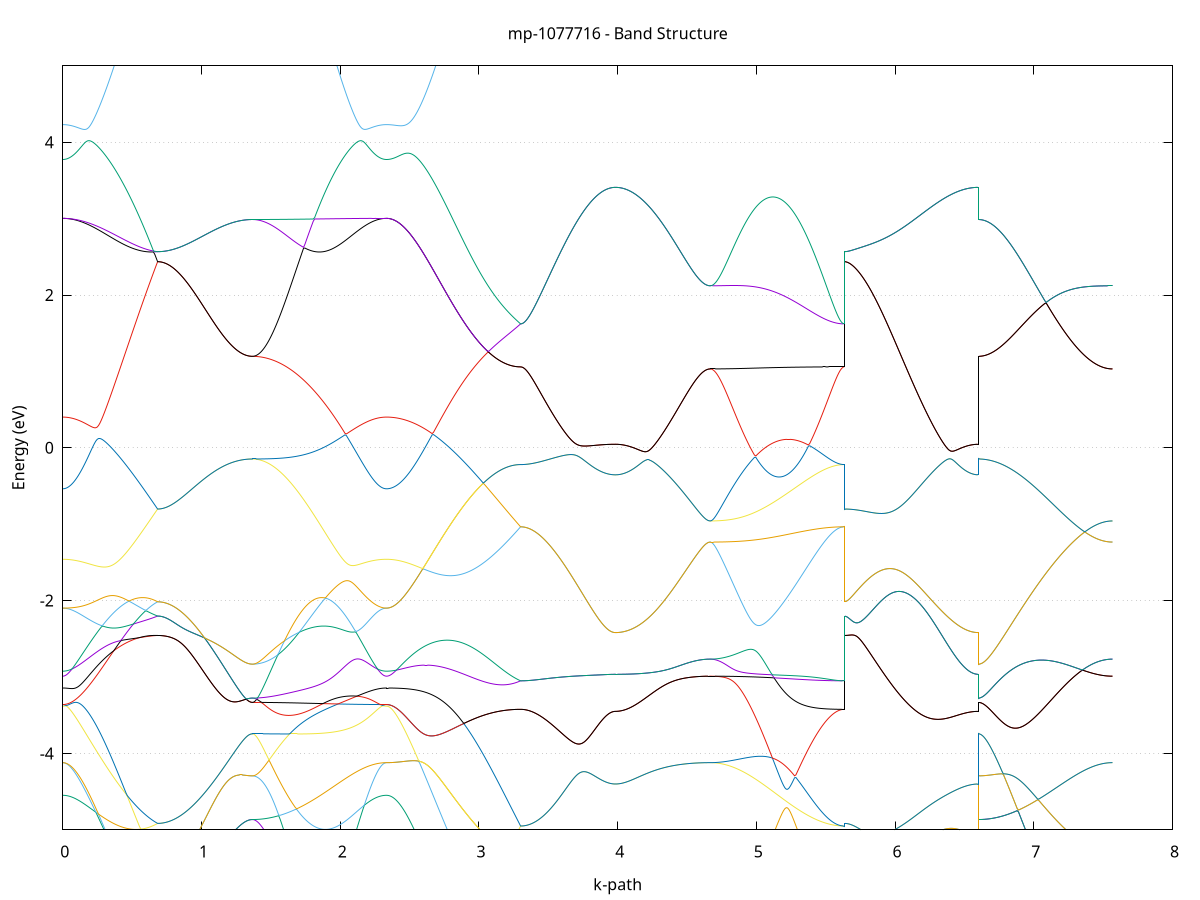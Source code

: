 set title 'mp-1077716 - Band Structure'
set xlabel 'k-path'
set ylabel 'Energy (eV)'
set grid y
set yrange [-5:5]
set terminal png size 800,600
set output 'mp-1077716_bands_gnuplot.png'
plot '-' using 1:2 with lines notitle, '-' using 1:2 with lines notitle, '-' using 1:2 with lines notitle, '-' using 1:2 with lines notitle, '-' using 1:2 with lines notitle, '-' using 1:2 with lines notitle, '-' using 1:2 with lines notitle, '-' using 1:2 with lines notitle, '-' using 1:2 with lines notitle, '-' using 1:2 with lines notitle, '-' using 1:2 with lines notitle, '-' using 1:2 with lines notitle, '-' using 1:2 with lines notitle, '-' using 1:2 with lines notitle, '-' using 1:2 with lines notitle, '-' using 1:2 with lines notitle, '-' using 1:2 with lines notitle, '-' using 1:2 with lines notitle, '-' using 1:2 with lines notitle, '-' using 1:2 with lines notitle, '-' using 1:2 with lines notitle, '-' using 1:2 with lines notitle, '-' using 1:2 with lines notitle, '-' using 1:2 with lines notitle, '-' using 1:2 with lines notitle, '-' using 1:2 with lines notitle, '-' using 1:2 with lines notitle, '-' using 1:2 with lines notitle, '-' using 1:2 with lines notitle, '-' using 1:2 with lines notitle, '-' using 1:2 with lines notitle, '-' using 1:2 with lines notitle, '-' using 1:2 with lines notitle, '-' using 1:2 with lines notitle, '-' using 1:2 with lines notitle, '-' using 1:2 with lines notitle, '-' using 1:2 with lines notitle, '-' using 1:2 with lines notitle, '-' using 1:2 with lines notitle, '-' using 1:2 with lines notitle, '-' using 1:2 with lines notitle, '-' using 1:2 with lines notitle, '-' using 1:2 with lines notitle, '-' using 1:2 with lines notitle, '-' using 1:2 with lines notitle, '-' using 1:2 with lines notitle, '-' using 1:2 with lines notitle, '-' using 1:2 with lines notitle, '-' using 1:2 with lines notitle, '-' using 1:2 with lines notitle, '-' using 1:2 with lines notitle, '-' using 1:2 with lines notitle, '-' using 1:2 with lines notitle, '-' using 1:2 with lines notitle, '-' using 1:2 with lines notitle, '-' using 1:2 with lines notitle, '-' using 1:2 with lines notitle, '-' using 1:2 with lines notitle, '-' using 1:2 with lines notitle, '-' using 1:2 with lines notitle, '-' using 1:2 with lines notitle, '-' using 1:2 with lines notitle, '-' using 1:2 with lines notitle, '-' using 1:2 with lines notitle
0.000000 -20.185973
0.009906 -20.185673
0.019812 -20.185073
0.029719 -20.184173
0.039625 -20.182973
0.049531 -20.181273
0.059437 -20.179373
0.069343 -20.176973
0.079250 -20.174273
0.089156 -20.171173
0.099062 -20.167773
0.108968 -20.163973
0.118874 -20.159873
0.128781 -20.155373
0.138687 -20.150573
0.148593 -20.145373
0.158499 -20.139873
0.168405 -20.133973
0.178312 -20.127873
0.188218 -20.121273
0.198124 -20.114373
0.208030 -20.107173
0.217936 -20.099573
0.227843 -20.091673
0.237749 -20.083473
0.247655 -20.074873
0.257561 -20.066073
0.267467 -20.056873
0.277374 -20.047373
0.287280 -20.037573
0.297186 -20.027473
0.307092 -20.017073
0.316999 -20.006373
0.326905 -19.995373
0.336811 -19.984073
0.346717 -19.972473
0.356623 -19.960673
0.366530 -19.948473
0.376436 -19.936073
0.386342 -19.923473
0.396248 -19.910573
0.406154 -19.897373
0.416061 -19.884073
0.425967 -19.870373
0.435873 -19.856573
0.445779 -19.842473
0.455685 -19.828173
0.465592 -19.813673
0.475498 -19.798973
0.485404 -19.784173
0.495310 -19.769073
0.505216 -19.753773
0.515123 -19.738373
0.525029 -19.722873
0.534935 -19.707173
0.544841 -19.691373
0.554747 -19.675473
0.564654 -19.659373
0.574560 -19.643273
0.584466 -19.627073
0.594372 -19.610773
0.604278 -19.594373
0.614185 -19.578073
0.624091 -19.561573
0.633997 -19.545173
0.643903 -19.528773
0.653809 -19.512373
0.663716 -19.495973
0.673622 -19.479673
0.683528 -19.463473
0.683528 -19.463473
0.693434 -19.463473
0.703340 -19.463673
0.713247 -19.463873
0.723153 -19.464273
0.733059 -19.464773
0.742965 -19.465373
0.752871 -19.465973
0.762778 -19.466773
0.772684 -19.467673
0.782590 -19.468573
0.792496 -19.469673
0.802402 -19.470873
0.812309 -19.472073
0.822215 -19.473373
0.832121 -19.474773
0.842027 -19.476273
0.851934 -19.477773
0.861840 -19.479373
0.871746 -19.481073
0.881652 -19.482773
0.891558 -19.484573
0.901465 -19.486373
0.911371 -19.488273
0.921277 -19.490073
0.931183 -19.492073
0.941089 -19.493973
0.950996 -19.495973
0.960902 -19.497973
0.970808 -19.500073
0.980714 -19.502073
0.990620 -19.504073
1.000527 -19.506173
1.010433 -19.508173
1.020339 -19.510273
1.030245 -19.512273
1.040151 -19.514273
1.050058 -19.516273
1.059964 -19.518173
1.069870 -19.520173
1.079776 -19.522073
1.089682 -19.523973
1.099589 -19.525773
1.109495 -19.527673
1.119401 -19.529373
1.129307 -19.531173
1.139213 -19.532873
1.149120 -19.534473
1.159026 -19.536073
1.168932 -19.537573
1.178838 -19.539073
1.188744 -19.540473
1.198651 -19.541773
1.208557 -19.543073
1.218463 -19.544273
1.228369 -19.545373
1.238275 -19.546373
1.248182 -19.547373
1.258088 -19.548273
1.267994 -19.549173
1.277900 -19.549973
1.287806 -19.550673
1.297713 -19.551273
1.307619 -19.551773
1.317525 -19.552273
1.327431 -19.552673
1.337337 -19.552973
1.347244 -19.553173
1.357150 -19.553273
1.367056 -19.553373
1.367056 -19.553373
1.377022 -19.553473
1.386987 -19.553873
1.396953 -19.554473
1.406918 -19.555473
1.416884 -19.556573
1.426849 -19.557973
1.436815 -19.559673
1.446780 -19.561673
1.456746 -19.563873
1.466711 -19.566373
1.476677 -19.569173
1.486642 -19.572173
1.496608 -19.575473
1.506573 -19.578973
1.516539 -19.582773
1.526504 -19.586973
1.536470 -19.591273
1.546435 -19.595873
1.556401 -19.600773
1.566366 -19.605873
1.576332 -19.611273
1.586297 -19.616973
1.596263 -19.622873
1.606228 -19.628973
1.616194 -19.635373
1.626159 -19.642073
1.636125 -19.648873
1.646090 -19.656073
1.656056 -19.663473
1.666021 -19.671073
1.675987 -19.678873
1.685952 -19.686873
1.695918 -19.695173
1.705883 -19.703673
1.715849 -19.712373
1.725815 -19.721273
1.735780 -19.730273
1.745746 -19.739573
1.755711 -19.748973
1.765677 -19.758473
1.775642 -19.768273
1.785608 -19.778073
1.795573 -19.788073
1.805539 -19.798273
1.815504 -19.808473
1.825470 -19.818773
1.835435 -19.829173
1.845401 -19.839573
1.855366 -19.850173
1.865332 -19.860773
1.875297 -19.871373
1.885263 -19.881973
1.895228 -19.892673
1.905194 -19.903273
1.915159 -19.913873
1.925125 -19.924473
1.935090 -19.934973
1.945056 -19.945273
1.955021 -19.955673
1.964987 -19.965973
1.974952 -19.976173
1.984918 -19.986173
1.994883 -19.996173
2.004849 -20.005973
2.014814 -20.015573
2.024780 -20.025073
2.034745 -20.034373
2.044711 -20.043473
2.054676 -20.052373
2.064642 -20.061073
2.074607 -20.069573
2.084573 -20.077773
2.094538 -20.085773
2.104504 -20.093573
2.114469 -20.101073
2.124435 -20.108273
2.134401 -20.115273
2.144366 -20.121873
2.154332 -20.128273
2.164297 -20.134273
2.174263 -20.139973
2.184228 -20.145373
2.194194 -20.150473
2.204159 -20.155273
2.214125 -20.159873
2.224090 -20.163973
2.234056 -20.167673
2.244021 -20.171173
2.253987 -20.174173
2.263952 -20.176873
2.273918 -20.179273
2.283883 -20.181273
2.293849 -20.182873
2.303814 -20.184173
2.313780 -20.185073
2.323745 -20.185673
2.333711 -20.185973
2.333711 -20.185973
2.343676 -20.185573
2.353641 -20.184973
2.363607 -20.183873
2.373572 -20.182373
2.383538 -20.180473
2.393503 -20.178073
2.403468 -20.175273
2.413434 -20.172073
2.423399 -20.168373
2.433364 -20.164273
2.443330 -20.159773
2.453295 -20.154873
2.463261 -20.149473
2.473226 -20.143773
2.483191 -20.137673
2.493157 -20.131073
2.503122 -20.124073
2.513087 -20.116773
2.523053 -20.108973
2.533018 -20.100973
2.542984 -20.092473
2.552949 -20.083573
2.562914 -20.074273
2.572880 -20.064573
2.582845 -20.054573
2.592810 -20.044173
2.602776 -20.033473
2.612741 -20.022473
2.622706 -20.010973
2.632672 -19.999273
2.642637 -19.987173
2.652603 -19.974873
2.662568 -19.962173
2.672533 -19.949173
2.682499 -19.935973
2.692464 -19.922373
2.702429 -19.908573
2.712395 -19.894473
2.722360 -19.880073
2.732326 -19.865473
2.742291 -19.850573
2.752256 -19.835473
2.762222 -19.820173
2.772187 -19.804573
2.782152 -19.788873
2.792118 -19.772873
2.802083 -19.756773
2.812049 -19.740373
2.822014 -19.723873
2.831979 -19.707273
2.841945 -19.690573
2.851910 -19.673673
2.861875 -19.656673
2.871841 -19.639573
2.881806 -19.622473
2.891771 -19.605173
2.901737 -19.587773
2.911702 -19.570373
2.921668 -19.552873
2.931633 -19.535473
2.941598 -19.517873
2.951564 -19.500373
2.961529 -19.482873
2.971494 -19.465273
2.981460 -19.447773
2.991425 -19.430273
3.001391 -19.412873
3.011356 -19.395573
3.021321 -19.378273
3.031287 -19.361073
3.041252 -19.343973
3.051217 -19.326973
3.061183 -19.310073
3.071148 -19.293273
3.081114 -19.276773
3.091079 -19.260273
3.101044 -19.243973
3.111010 -19.227873
3.120975 -19.211973
3.130940 -19.196373
3.140906 -19.180973
3.150871 -19.165673
3.160836 -19.150673
3.170802 -19.135873
3.180767 -19.121373
3.190733 -19.107173
3.200698 -19.093273
3.210663 -19.079573
3.220629 -19.066273
3.230594 -19.053173
3.240559 -19.040473
3.250525 -19.028173
3.260490 -19.016073
3.270456 -19.004273
3.280421 -18.992973
3.290386 -18.981873
3.300352 -18.971173
3.300352 -18.971173
3.310258 -18.971173
3.320164 -18.971173
3.330070 -18.971073
3.339976 -18.970973
3.349883 -18.970873
3.359789 -18.970673
3.369695 -18.970473
3.379601 -18.970273
3.389507 -18.970073
3.399414 -18.969773
3.409320 -18.969473
3.419226 -18.969173
3.429132 -18.968773
3.439039 -18.968373
3.448945 -18.968073
3.458851 -18.967573
3.468757 -18.967173
3.478663 -18.966673
3.488570 -18.966173
3.498476 -18.965673
3.508382 -18.965273
3.518288 -18.964673
3.528194 -18.964073
3.538101 -18.963473
3.548007 -18.962873
3.557913 -18.962273
3.567819 -18.961673
3.577725 -18.961073
3.587632 -18.960373
3.597538 -18.959773
3.607444 -18.959073
3.617350 -18.958373
3.627256 -18.957773
3.637163 -18.957073
3.647069 -18.956373
3.656975 -18.955673
3.666881 -18.954973
3.676787 -18.954273
3.686694 -18.953573
3.696600 -18.952973
3.706506 -18.952373
3.716412 -18.951673
3.726318 -18.951073
3.736225 -18.950473
3.746131 -18.949773
3.756037 -18.949273
3.765943 -18.948673
3.775849 -18.948073
3.785756 -18.947473
3.795662 -18.946973
3.805568 -18.946473
3.815474 -18.945973
3.825380 -18.945473
3.835287 -18.945073
3.845193 -18.944573
3.855099 -18.944273
3.865005 -18.943873
3.874911 -18.943473
3.884818 -18.943173
3.894724 -18.942873
3.904630 -18.942673
3.914536 -18.942373
3.924442 -18.942173
3.934349 -18.942073
3.944255 -18.941873
3.954161 -18.941773
3.964067 -18.941773
3.973973 -18.941673
3.983880 -18.941673
3.983880 -18.941673
3.993786 -18.941673
4.003692 -18.941573
4.013598 -18.941373
4.023505 -18.941073
4.033411 -18.940773
4.043317 -18.940373
4.053223 -18.939873
4.063129 -18.939473
4.073036 -18.938873
4.082942 -18.938173
4.092848 -18.937473
4.102754 -18.936673
4.112660 -18.935873
4.122567 -18.934873
4.132473 -18.933973
4.142379 -18.932873
4.152285 -18.931773
4.162191 -18.930573
4.172098 -18.929373
4.182004 -18.928073
4.191910 -18.926773
4.201816 -18.925373
4.211722 -18.923973
4.221629 -18.922473
4.231535 -18.920973
4.241441 -18.919373
4.251347 -18.917773
4.261253 -18.916073
4.271160 -18.914373
4.281066 -18.912673
4.290972 -18.910873
4.300878 -18.909073
4.310784 -18.907373
4.320691 -18.905473
4.330597 -18.903573
4.340503 -18.901773
4.350409 -18.899773
4.360315 -18.897873
4.370222 -18.895973
4.380128 -18.894073
4.390034 -18.892073
4.399940 -18.890173
4.409846 -18.888273
4.419753 -18.886373
4.429659 -18.884473
4.439565 -18.882573
4.449471 -18.880773
4.459377 -18.878873
4.469284 -18.877073
4.479190 -18.875373
4.489096 -18.873573
4.499002 -18.871973
4.508908 -18.870273
4.518815 -18.868773
4.528721 -18.867273
4.538627 -18.865873
4.548533 -18.864573
4.558440 -18.863273
4.568346 -18.862173
4.578252 -18.861073
4.588158 -18.860073
4.598064 -18.859173
4.607971 -18.858473
4.617877 -18.857773
4.627783 -18.857273
4.637689 -18.856873
4.647595 -18.856573
4.657502 -18.856373
4.667408 -18.856573
4.667408 -18.856573
4.677373 -18.856473
4.687339 -18.856673
4.697304 -18.857173
4.707270 -18.857773
4.717235 -18.858673
4.727201 -18.859573
4.737166 -18.860773
4.747132 -18.862073
4.757097 -18.863573
4.767063 -18.865073
4.777028 -18.866773
4.786994 -18.868673
4.796959 -18.870573
4.806925 -18.872573
4.816890 -18.874673
4.826856 -18.876873
4.836821 -18.879173
4.846787 -18.881473
4.856752 -18.883773
4.866718 -18.886273
4.876683 -18.888773
4.886649 -18.891173
4.896615 -18.893673
4.906580 -18.896173
4.916546 -18.898573
4.926511 -18.901073
4.936477 -18.903573
4.946442 -18.906073
4.956408 -18.908573
4.966373 -18.911073
4.976339 -18.913473
4.986304 -18.915773
4.996270 -18.918173
5.006235 -18.920473
5.016201 -18.922773
5.026166 -18.924973
5.036132 -18.927173
5.046097 -18.929373
5.056063 -18.931473
5.066028 -18.933573
5.075994 -18.935573
5.085959 -18.937573
5.095925 -18.939473
5.105890 -18.941273
5.115856 -18.943073
5.125821 -18.944773
5.135787 -18.946473
5.145752 -18.948073
5.155718 -18.949573
5.165683 -18.951073
5.175649 -18.952473
5.185614 -18.953873
5.195580 -18.955173
5.205545 -18.956373
5.215511 -18.957573
5.225476 -18.958673
5.235442 -18.959673
5.245407 -18.960673
5.255373 -18.961673
5.265338 -18.962573
5.275304 -18.963373
5.285269 -18.964173
5.295235 -18.964873
5.305201 -18.965573
5.315166 -18.966173
5.325132 -18.966773
5.335097 -18.967373
5.345063 -18.967773
5.355028 -18.968273
5.364994 -18.968673
5.374959 -18.969073
5.384925 -18.969373
5.394890 -18.969673
5.404856 -18.969973
5.414821 -18.970173
5.424787 -18.970373
5.434752 -18.970573
5.444718 -18.970673
5.454683 -18.970773
5.464649 -18.970873
5.474614 -18.970973
5.484580 -18.971073
5.494545 -18.971073
5.504511 -18.971173
5.514476 -18.971173
5.524442 -18.971273
5.534407 -18.971273
5.544373 -18.971173
5.554338 -18.971273
5.564304 -18.971273
5.574269 -18.971273
5.584235 -18.971273
5.594200 -18.971173
5.604166 -18.971173
5.614131 -18.971173
5.624097 -18.971173
5.634062 -18.971173
5.634062 -19.463473
5.644028 -19.463273
5.653993 -19.462773
5.663958 -19.461873
5.673924 -19.460673
5.683889 -19.459173
5.693855 -19.457273
5.703820 -19.454973
5.713785 -19.452373
5.723751 -19.449473
5.733716 -19.446273
5.743681 -19.442673
5.753647 -19.438773
5.763612 -19.434573
5.773578 -19.429973
5.783543 -19.425073
5.793508 -19.419873
5.803474 -19.414473
5.813439 -19.408673
5.823404 -19.402573
5.833370 -19.396173
5.843335 -19.389573
5.853301 -19.382673
5.863266 -19.375473
5.873231 -19.367973
5.883197 -19.360273
5.893162 -19.352273
5.903127 -19.344173
5.913093 -19.335773
5.923058 -19.327173
5.933024 -19.318273
5.942989 -19.309273
5.952954 -19.300073
5.962920 -19.290673
5.972885 -19.281073
5.982850 -19.271273
5.992816 -19.261373
6.002781 -19.251473
6.012746 -19.241373
6.022712 -19.231173
6.032677 -19.220873
6.042643 -19.210473
6.052608 -19.200073
6.062573 -19.189673
6.072539 -19.179173
6.082504 -19.168673
6.092469 -19.158073
6.102435 -19.147673
6.112400 -19.137273
6.122366 -19.126873
6.132331 -19.116573
6.142296 -19.106473
6.152262 -19.096473
6.162227 -19.086673
6.172192 -19.076973
6.182158 -19.067473
6.192123 -19.058173
6.202088 -19.049073
6.212054 -19.040373
6.222019 -19.031873
6.231985 -19.023673
6.241950 -19.015873
6.251915 -19.008473
6.261881 -19.001373
6.271846 -18.994673
6.281811 -18.988473
6.291777 -18.982573
6.301742 -18.977273
6.311708 -18.972273
6.321673 -18.967773
6.331638 -18.963673
6.341604 -18.960073
6.351569 -18.956773
6.361534 -18.953973
6.371500 -18.951473
6.381465 -18.949373
6.391431 -18.947473
6.401396 -18.945973
6.411361 -18.944673
6.421327 -18.943673
6.431292 -18.942873
6.441257 -18.942173
6.451223 -18.941673
6.461188 -18.941373
6.471153 -18.941173
6.481119 -18.940973
6.491084 -18.940973
6.501050 -18.940973
6.511015 -18.940973
6.520980 -18.941073
6.530946 -18.941173
6.540911 -18.941273
6.550876 -18.941373
6.560842 -18.941473
6.570807 -18.941573
6.580773 -18.941673
6.590738 -18.941673
6.600703 -18.941673
6.600703 -19.553373
6.610669 -19.553173
6.620634 -19.552673
6.630599 -19.551773
6.640565 -19.550573
6.650530 -19.549073
6.660496 -19.547173
6.670461 -19.544873
6.680426 -19.542373
6.690392 -19.539473
6.700357 -19.536273
6.710322 -19.532673
6.720288 -19.528873
6.730253 -19.524773
6.740218 -19.520273
6.750184 -19.515473
6.760149 -19.510373
6.770115 -19.504973
6.780080 -19.499273
6.790045 -19.493273
6.800011 -19.486973
6.809976 -19.480373
6.819941 -19.473573
6.829907 -19.466473
6.839872 -19.459073
6.849838 -19.451373
6.859803 -19.443473
6.869768 -19.435373
6.879734 -19.426973
6.889699 -19.418373
6.899664 -19.409573
6.909630 -19.400573
6.919595 -19.391273
6.929561 -19.381873
6.939526 -19.372173
6.949491 -19.362373
6.959457 -19.352373
6.969422 -19.342273
6.979387 -19.331973
6.989353 -19.321573
6.999318 -19.310973
7.009283 -19.300273
7.019249 -19.289473
7.029214 -19.278573
7.039180 -19.267673
7.049145 -19.256573
7.059110 -19.245573
7.069076 -19.234373
7.079041 -19.223173
7.089006 -19.211873
7.098972 -19.200573
7.108937 -19.189273
7.118903 -19.178073
7.128868 -19.166773
7.138833 -19.155473
7.148799 -19.144273
7.158764 -19.133073
7.168729 -19.121973
7.178695 -19.110873
7.188660 -19.099973
7.198626 -19.089173
7.208591 -19.078473
7.218556 -19.067873
7.228522 -19.057373
7.238487 -19.047073
7.248452 -19.036973
7.258418 -19.026973
7.268383 -19.017173
7.278348 -19.007573
7.288314 -18.998173
7.298279 -18.988973
7.308245 -18.980073
7.318210 -18.971373
7.328175 -18.962873
7.338141 -18.954673
7.348106 -18.946773
7.358071 -18.939173
7.368037 -18.931773
7.378002 -18.924673
7.387968 -18.917973
7.397933 -18.911473
7.407898 -18.905373
7.417864 -18.899573
7.427829 -18.894073
7.437794 -18.888973
7.447760 -18.884173
7.457725 -18.879773
7.467691 -18.875773
7.477656 -18.872073
7.487621 -18.868773
7.497587 -18.865873
7.507552 -18.863373
7.517517 -18.861173
7.527483 -18.859473
7.537448 -18.858073
7.547413 -18.857173
7.557379 -18.856573
7.567344 -18.856573
e
0.000000 -19.068973
0.009906 -19.068873
0.019812 -19.068773
0.029719 -19.068773
0.039625 -19.068673
0.049531 -19.068673
0.059437 -19.068573
0.069343 -19.068473
0.079250 -19.068373
0.089156 -19.068373
0.099062 -19.068273
0.108968 -19.068173
0.118874 -19.068073
0.128781 -19.068073
0.138687 -19.067973
0.148593 -19.068073
0.158499 -19.068073
0.168405 -19.068173
0.178312 -19.068373
0.188218 -19.068573
0.198124 -19.068873
0.208030 -19.069373
0.217936 -19.069873
0.227843 -19.070473
0.237749 -19.071273
0.247655 -19.072173
0.257561 -19.073273
0.267467 -19.074473
0.277374 -19.075973
0.287280 -19.077673
0.297186 -19.079573
0.307092 -19.081773
0.316999 -19.084173
0.326905 -19.086973
0.336811 -19.089973
0.346717 -19.093373
0.356623 -19.097173
0.366530 -19.101373
0.376436 -19.105873
0.386342 -19.110873
0.396248 -19.116273
0.406154 -19.122173
0.416061 -19.128473
0.425967 -19.135373
0.435873 -19.142673
0.445779 -19.150473
0.455685 -19.158773
0.465592 -19.167673
0.475498 -19.176973
0.485404 -19.186873
0.495310 -19.197173
0.505216 -19.207873
0.515123 -19.219173
0.525029 -19.230873
0.534935 -19.242973
0.544841 -19.255573
0.554747 -19.268573
0.564654 -19.281873
0.574560 -19.295573
0.584466 -19.309673
0.594372 -19.323973
0.604278 -19.338673
0.614185 -19.353573
0.624091 -19.368773
0.633997 -19.384073
0.643903 -19.399673
0.653809 -19.415373
0.663716 -19.431273
0.673622 -19.447273
0.683528 -19.463473
0.683528 -19.463473
0.693434 -19.463473
0.703340 -19.463673
0.713247 -19.463873
0.723153 -19.464273
0.733059 -19.464773
0.742965 -19.465373
0.752871 -19.465973
0.762778 -19.466773
0.772684 -19.467673
0.782590 -19.468573
0.792496 -19.469673
0.802402 -19.470873
0.812309 -19.472073
0.822215 -19.473373
0.832121 -19.474773
0.842027 -19.476273
0.851934 -19.477773
0.861840 -19.479373
0.871746 -19.481073
0.881652 -19.482773
0.891558 -19.484573
0.901465 -19.486373
0.911371 -19.488273
0.921277 -19.490073
0.931183 -19.492073
0.941089 -19.493973
0.950996 -19.495973
0.960902 -19.497973
0.970808 -19.500073
0.980714 -19.502073
0.990620 -19.504073
1.000527 -19.506173
1.010433 -19.508173
1.020339 -19.510273
1.030245 -19.512273
1.040151 -19.514273
1.050058 -19.516273
1.059964 -19.518173
1.069870 -19.520173
1.079776 -19.522073
1.089682 -19.523973
1.099589 -19.525773
1.109495 -19.527673
1.119401 -19.529373
1.129307 -19.531173
1.139213 -19.532873
1.149120 -19.534473
1.159026 -19.536073
1.168932 -19.537573
1.178838 -19.539073
1.188744 -19.540473
1.198651 -19.541773
1.208557 -19.543073
1.218463 -19.544273
1.228369 -19.545373
1.238275 -19.546373
1.248182 -19.547373
1.258088 -19.548273
1.267994 -19.549173
1.277900 -19.549973
1.287806 -19.550673
1.297713 -19.551273
1.307619 -19.551773
1.317525 -19.552273
1.327431 -19.552673
1.337337 -19.552973
1.347244 -19.553173
1.357150 -19.553273
1.367056 -19.553373
1.367056 -19.553373
1.377022 -19.553073
1.386987 -19.552473
1.396953 -19.551373
1.406918 -19.549873
1.416884 -19.547973
1.426849 -19.545573
1.436815 -19.542773
1.446780 -19.539573
1.456746 -19.535973
1.466711 -19.531973
1.476677 -19.527573
1.486642 -19.522773
1.496608 -19.517573
1.506573 -19.511973
1.516539 -19.505973
1.526504 -19.499673
1.536470 -19.492873
1.546435 -19.485873
1.556401 -19.478473
1.566366 -19.470773
1.576332 -19.462773
1.586297 -19.454373
1.596263 -19.445673
1.606228 -19.436673
1.616194 -19.427373
1.626159 -19.417873
1.636125 -19.408173
1.646090 -19.398173
1.656056 -19.388073
1.666021 -19.377673
1.675987 -19.367173
1.685952 -19.356473
1.695918 -19.345673
1.705883 -19.334773
1.715849 -19.323873
1.725815 -19.312773
1.735780 -19.301673
1.745746 -19.290673
1.755711 -19.279673
1.765677 -19.268673
1.775642 -19.257773
1.785608 -19.246973
1.795573 -19.236273
1.805539 -19.225873
1.815504 -19.215673
1.825470 -19.205673
1.835435 -19.195873
1.845401 -19.186373
1.855366 -19.177273
1.865332 -19.168573
1.875297 -19.160173
1.885263 -19.152073
1.895228 -19.144473
1.905194 -19.137173
1.915159 -19.130373
1.925125 -19.123973
1.935090 -19.118073
1.945056 -19.112573
1.955021 -19.107373
1.964987 -19.102773
1.974952 -19.098373
1.984918 -19.094473
1.994883 -19.090973
2.004849 -19.087773
2.014814 -19.084873
2.024780 -19.082273
2.034745 -19.079973
2.044711 -19.077973
2.054676 -19.076273
2.064642 -19.074773
2.074607 -19.073473
2.084573 -19.072273
2.094538 -19.071373
2.104504 -19.070573
2.114469 -19.069873
2.124435 -19.069373
2.134401 -19.068973
2.144366 -19.068573
2.154332 -19.068373
2.164297 -19.068173
2.174263 -19.068073
2.184228 -19.068073
2.194194 -19.067973
2.204159 -19.067973
2.214125 -19.068073
2.224090 -19.068173
2.234056 -19.068273
2.244021 -19.068273
2.253987 -19.068373
2.263952 -19.068473
2.273918 -19.068573
2.283883 -19.068673
2.293849 -19.068673
2.303814 -19.068773
2.313780 -19.068773
2.323745 -19.068873
2.333711 -19.068973
2.333711 -19.068973
2.343676 -19.068773
2.353641 -19.068473
2.363607 -19.067973
2.373572 -19.067173
2.383538 -19.066173
2.393503 -19.064973
2.403468 -19.063573
2.413434 -19.062073
2.423399 -19.060173
2.433364 -19.058173
2.443330 -19.055973
2.453295 -19.053473
2.463261 -19.050873
2.473226 -19.047973
2.483191 -19.044973
2.493157 -19.041873
2.503122 -19.038473
2.513087 -19.034973
2.523053 -19.031273
2.533018 -19.027373
2.542984 -19.023373
2.552949 -19.019273
2.562914 -19.014973
2.572880 -19.010373
2.582845 -19.005773
2.592810 -19.001173
2.602776 -18.996373
2.612741 -18.991473
2.622706 -18.986473
2.632672 -18.981473
2.642637 -18.976373
2.652603 -18.971073
2.662568 -18.965873
2.672533 -18.960573
2.682499 -18.955173
2.692464 -18.949873
2.702429 -18.944473
2.712395 -18.939073
2.722360 -18.933673
2.732326 -18.928273
2.742291 -18.922873
2.752256 -18.917573
2.762222 -18.912273
2.772187 -18.907073
2.782152 -18.901973
2.792118 -18.896873
2.802083 -18.891873
2.812049 -18.886973
2.822014 -18.882173
2.831979 -18.877573
2.841945 -18.873173
2.851910 -18.868773
2.861875 -18.864573
2.871841 -18.860573
2.881806 -18.856673
2.891771 -18.853073
2.901737 -18.849473
2.911702 -18.846273
2.921668 -18.843273
2.931633 -18.840473
2.941598 -18.837973
2.951564 -18.835673
2.961529 -18.833673
2.971494 -18.831973
2.981460 -18.830473
2.991425 -18.829373
3.001391 -18.828573
3.011356 -18.827973
3.021321 -18.827773
3.031287 -18.827873
3.041252 -18.828373
3.051217 -18.829073
3.061183 -18.830273
3.071148 -18.831673
3.081114 -18.833573
3.091079 -18.835773
3.101044 -18.838273
3.111010 -18.841273
3.120975 -18.844573
3.130940 -18.848273
3.140906 -18.852373
3.150871 -18.856873
3.160836 -18.861773
3.170802 -18.867073
3.180767 -18.872773
3.190733 -18.878773
3.200698 -18.885273
3.210663 -18.892073
3.220629 -18.899273
3.230594 -18.906973
3.240559 -18.914973
3.250525 -18.923373
3.260490 -18.932173
3.270456 -18.941373
3.280421 -18.950973
3.290386 -18.960873
3.300352 -18.971173
3.300352 -18.971173
3.310258 -18.971173
3.320164 -18.971173
3.330070 -18.971073
3.339976 -18.970973
3.349883 -18.970873
3.359789 -18.970673
3.369695 -18.970473
3.379601 -18.970273
3.389507 -18.970073
3.399414 -18.969773
3.409320 -18.969473
3.419226 -18.969173
3.429132 -18.968773
3.439039 -18.968373
3.448945 -18.968073
3.458851 -18.967573
3.468757 -18.967173
3.478663 -18.966673
3.488570 -18.966173
3.498476 -18.965673
3.508382 -18.965273
3.518288 -18.964673
3.528194 -18.964073
3.538101 -18.963473
3.548007 -18.962873
3.557913 -18.962273
3.567819 -18.961673
3.577725 -18.961073
3.587632 -18.960373
3.597538 -18.959773
3.607444 -18.959073
3.617350 -18.958373
3.627256 -18.957773
3.637163 -18.957073
3.647069 -18.956373
3.656975 -18.955673
3.666881 -18.954973
3.676787 -18.954273
3.686694 -18.953573
3.696600 -18.952973
3.706506 -18.952373
3.716412 -18.951673
3.726318 -18.951073
3.736225 -18.950473
3.746131 -18.949773
3.756037 -18.949273
3.765943 -18.948673
3.775849 -18.948073
3.785756 -18.947473
3.795662 -18.946973
3.805568 -18.946473
3.815474 -18.945973
3.825380 -18.945473
3.835287 -18.945073
3.845193 -18.944573
3.855099 -18.944273
3.865005 -18.943873
3.874911 -18.943473
3.884818 -18.943173
3.894724 -18.942873
3.904630 -18.942673
3.914536 -18.942373
3.924442 -18.942173
3.934349 -18.942073
3.944255 -18.941873
3.954161 -18.941773
3.964067 -18.941773
3.973973 -18.941673
3.983880 -18.941673
3.983880 -18.941673
3.993786 -18.941673
4.003692 -18.941573
4.013598 -18.941373
4.023505 -18.941073
4.033411 -18.940773
4.043317 -18.940373
4.053223 -18.939873
4.063129 -18.939473
4.073036 -18.938873
4.082942 -18.938173
4.092848 -18.937473
4.102754 -18.936673
4.112660 -18.935873
4.122567 -18.934873
4.132473 -18.933973
4.142379 -18.932873
4.152285 -18.931773
4.162191 -18.930573
4.172098 -18.929373
4.182004 -18.928073
4.191910 -18.926773
4.201816 -18.925373
4.211722 -18.923973
4.221629 -18.922473
4.231535 -18.920973
4.241441 -18.919373
4.251347 -18.917773
4.261253 -18.916073
4.271160 -18.914373
4.281066 -18.912673
4.290972 -18.910873
4.300878 -18.909073
4.310784 -18.907373
4.320691 -18.905473
4.330597 -18.903573
4.340503 -18.901773
4.350409 -18.899773
4.360315 -18.897873
4.370222 -18.895973
4.380128 -18.894073
4.390034 -18.892073
4.399940 -18.890173
4.409846 -18.888273
4.419753 -18.886373
4.429659 -18.884473
4.439565 -18.882573
4.449471 -18.880773
4.459377 -18.878873
4.469284 -18.877073
4.479190 -18.875373
4.489096 -18.873573
4.499002 -18.871973
4.508908 -18.870273
4.518815 -18.868773
4.528721 -18.867273
4.538627 -18.865873
4.548533 -18.864573
4.558440 -18.863273
4.568346 -18.862173
4.578252 -18.861073
4.588158 -18.860073
4.598064 -18.859173
4.607971 -18.858473
4.617877 -18.857773
4.627783 -18.857273
4.637689 -18.856873
4.647595 -18.856573
4.657502 -18.856373
4.667408 -18.856573
4.667408 -18.856573
4.677373 -18.856373
4.687339 -18.856473
4.697304 -18.856573
4.707270 -18.856773
4.717235 -18.857073
4.727201 -18.857373
4.737166 -18.857773
4.747132 -18.858173
4.757097 -18.858673
4.767063 -18.859273
4.777028 -18.859873
4.786994 -18.860573
4.796959 -18.861273
4.806925 -18.862073
4.816890 -18.862873
4.826856 -18.863773
4.836821 -18.864773
4.846787 -18.865773
4.856752 -18.866773
4.866718 -18.867973
4.876683 -18.869073
4.886649 -18.870273
4.896615 -18.871473
4.906580 -18.872773
4.916546 -18.873973
4.926511 -18.875373
4.936477 -18.876773
4.946442 -18.878173
4.956408 -18.879673
4.966373 -18.881173
4.976339 -18.882773
4.986304 -18.884273
4.996270 -18.885973
5.006235 -18.887573
5.016201 -18.889273
5.026166 -18.890973
5.036132 -18.892673
5.046097 -18.894373
5.056063 -18.896073
5.066028 -18.897973
5.075994 -18.899773
5.085959 -18.901573
5.095925 -18.903373
5.105890 -18.905273
5.115856 -18.907073
5.125821 -18.908973
5.135787 -18.910773
5.145752 -18.912673
5.155718 -18.914473
5.165683 -18.916373
5.175649 -18.918273
5.185614 -18.920073
5.195580 -18.921873
5.205545 -18.923773
5.215511 -18.925573
5.225476 -18.927373
5.235442 -18.929073
5.245407 -18.930873
5.255373 -18.932673
5.265338 -18.934473
5.275304 -18.936273
5.285269 -18.937973
5.295235 -18.939573
5.305201 -18.941273
5.315166 -18.942873
5.325132 -18.944473
5.335097 -18.946073
5.345063 -18.947573
5.355028 -18.949073
5.364994 -18.950573
5.374959 -18.951973
5.384925 -18.953373
5.394890 -18.954673
5.404856 -18.955973
5.414821 -18.957173
5.424787 -18.958373
5.434752 -18.959573
5.444718 -18.960673
5.454683 -18.961673
5.464649 -18.962673
5.474614 -18.963673
5.484580 -18.964573
5.494545 -18.965373
5.504511 -18.966173
5.514476 -18.966873
5.524442 -18.967573
5.534407 -18.968173
5.544373 -18.968773
5.554338 -18.969273
5.564304 -18.969673
5.574269 -18.970073
5.584235 -18.970473
5.594200 -18.970773
5.604166 -18.970973
5.614131 -18.971073
5.624097 -18.971173
5.634062 -18.971173
5.634062 -19.463473
5.644028 -19.463273
5.653993 -19.462773
5.663958 -19.461873
5.673924 -19.460673
5.683889 -19.459173
5.693855 -19.457273
5.703820 -19.454973
5.713785 -19.452373
5.723751 -19.449473
5.733716 -19.446273
5.743681 -19.442673
5.753647 -19.438773
5.763612 -19.434573
5.773578 -19.429973
5.783543 -19.425073
5.793508 -19.419873
5.803474 -19.414473
5.813439 -19.408673
5.823404 -19.402573
5.833370 -19.396173
5.843335 -19.389573
5.853301 -19.382673
5.863266 -19.375473
5.873231 -19.367973
5.883197 -19.360273
5.893162 -19.352273
5.903127 -19.344173
5.913093 -19.335773
5.923058 -19.327173
5.933024 -19.318273
5.942989 -19.309273
5.952954 -19.300073
5.962920 -19.290673
5.972885 -19.281073
5.982850 -19.271273
5.992816 -19.261373
6.002781 -19.251473
6.012746 -19.241373
6.022712 -19.231173
6.032677 -19.220873
6.042643 -19.210473
6.052608 -19.200073
6.062573 -19.189673
6.072539 -19.179173
6.082504 -19.168673
6.092469 -19.158073
6.102435 -19.147673
6.112400 -19.137273
6.122366 -19.126873
6.132331 -19.116573
6.142296 -19.106473
6.152262 -19.096473
6.162227 -19.086673
6.172192 -19.076973
6.182158 -19.067473
6.192123 -19.058173
6.202088 -19.049073
6.212054 -19.040373
6.222019 -19.031873
6.231985 -19.023673
6.241950 -19.015873
6.251915 -19.008473
6.261881 -19.001373
6.271846 -18.994673
6.281811 -18.988473
6.291777 -18.982573
6.301742 -18.977273
6.311708 -18.972273
6.321673 -18.967773
6.331638 -18.963673
6.341604 -18.960073
6.351569 -18.956773
6.361534 -18.953973
6.371500 -18.951473
6.381465 -18.949373
6.391431 -18.947473
6.401396 -18.945973
6.411361 -18.944673
6.421327 -18.943673
6.431292 -18.942873
6.441257 -18.942173
6.451223 -18.941673
6.461188 -18.941373
6.471153 -18.941173
6.481119 -18.940973
6.491084 -18.940973
6.501050 -18.940973
6.511015 -18.940973
6.520980 -18.941073
6.530946 -18.941173
6.540911 -18.941273
6.550876 -18.941373
6.560842 -18.941473
6.570807 -18.941573
6.580773 -18.941673
6.590738 -18.941673
6.600703 -18.941673
6.600703 -19.553373
6.610669 -19.553173
6.620634 -19.552673
6.630599 -19.551773
6.640565 -19.550573
6.650530 -19.549073
6.660496 -19.547173
6.670461 -19.544873
6.680426 -19.542373
6.690392 -19.539473
6.700357 -19.536273
6.710322 -19.532673
6.720288 -19.528873
6.730253 -19.524773
6.740218 -19.520273
6.750184 -19.515473
6.760149 -19.510373
6.770115 -19.504973
6.780080 -19.499273
6.790045 -19.493273
6.800011 -19.486973
6.809976 -19.480373
6.819941 -19.473573
6.829907 -19.466473
6.839872 -19.459073
6.849838 -19.451373
6.859803 -19.443473
6.869768 -19.435373
6.879734 -19.426973
6.889699 -19.418373
6.899664 -19.409573
6.909630 -19.400573
6.919595 -19.391273
6.929561 -19.381873
6.939526 -19.372173
6.949491 -19.362373
6.959457 -19.352373
6.969422 -19.342273
6.979387 -19.331973
6.989353 -19.321573
6.999318 -19.310973
7.009283 -19.300273
7.019249 -19.289473
7.029214 -19.278573
7.039180 -19.267673
7.049145 -19.256573
7.059110 -19.245573
7.069076 -19.234373
7.079041 -19.223173
7.089006 -19.211873
7.098972 -19.200573
7.108937 -19.189273
7.118903 -19.178073
7.128868 -19.166773
7.138833 -19.155473
7.148799 -19.144273
7.158764 -19.133073
7.168729 -19.121973
7.178695 -19.110873
7.188660 -19.099973
7.198626 -19.089173
7.208591 -19.078473
7.218556 -19.067873
7.228522 -19.057373
7.238487 -19.047073
7.248452 -19.036973
7.258418 -19.026973
7.268383 -19.017173
7.278348 -19.007573
7.288314 -18.998173
7.298279 -18.988973
7.308245 -18.980073
7.318210 -18.971373
7.328175 -18.962873
7.338141 -18.954673
7.348106 -18.946773
7.358071 -18.939173
7.368037 -18.931773
7.378002 -18.924673
7.387968 -18.917973
7.397933 -18.911473
7.407898 -18.905373
7.417864 -18.899573
7.427829 -18.894073
7.437794 -18.888973
7.447760 -18.884173
7.457725 -18.879773
7.467691 -18.875773
7.477656 -18.872073
7.487621 -18.868773
7.497587 -18.865873
7.507552 -18.863373
7.517517 -18.861173
7.527483 -18.859473
7.537448 -18.858073
7.547413 -18.857173
7.557379 -18.856573
7.567344 -18.856573
e
0.000000 -18.170273
0.009906 -18.170373
0.019812 -18.171073
0.029719 -18.172073
0.039625 -18.173673
0.049531 -18.175773
0.059437 -18.178273
0.069343 -18.181173
0.079250 -18.184573
0.089156 -18.188373
0.099062 -18.192573
0.108968 -18.197173
0.118874 -18.202173
0.128781 -18.207573
0.138687 -18.213473
0.148593 -18.219573
0.158499 -18.226073
0.168405 -18.232873
0.178312 -18.239973
0.188218 -18.247373
0.198124 -18.254973
0.208030 -18.262873
0.217936 -18.271073
0.227843 -18.279373
0.237749 -18.287873
0.247655 -18.296573
0.257561 -18.305373
0.267467 -18.314273
0.277374 -18.323273
0.287280 -18.332273
0.297186 -18.341373
0.307092 -18.350373
0.316999 -18.359273
0.326905 -18.368173
0.336811 -18.376873
0.346717 -18.385373
0.356623 -18.393773
0.366530 -18.401973
0.376436 -18.409873
0.386342 -18.417473
0.396248 -18.424873
0.406154 -18.431873
0.416061 -18.438473
0.425967 -18.444773
0.435873 -18.450573
0.445779 -18.456073
0.455685 -18.460973
0.465592 -18.465473
0.475498 -18.469573
0.485404 -18.473273
0.495310 -18.476473
0.505216 -18.479073
0.515123 -18.481273
0.525029 -18.483073
0.534935 -18.484473
0.544841 -18.485373
0.554747 -18.485773
0.564654 -18.485873
0.574560 -18.485473
0.584466 -18.484673
0.594372 -18.483573
0.604278 -18.482173
0.614185 -18.480373
0.624091 -18.478173
0.633997 -18.475773
0.643903 -18.473073
0.653809 -18.470073
0.663716 -18.466773
0.673622 -18.463273
0.683528 -18.459573
0.683528 -18.459573
0.693434 -18.459473
0.703340 -18.459173
0.713247 -18.458773
0.723153 -18.458173
0.733059 -18.457273
0.742965 -18.456373
0.752871 -18.455173
0.762778 -18.453773
0.772684 -18.452273
0.782590 -18.450573
0.792496 -18.448673
0.802402 -18.446673
0.812309 -18.444473
0.822215 -18.442173
0.832121 -18.439773
0.842027 -18.437173
0.851934 -18.434473
0.861840 -18.431573
0.871746 -18.428573
0.881652 -18.425573
0.891558 -18.422373
0.901465 -18.419173
0.911371 -18.415773
0.921277 -18.412273
0.931183 -18.408773
0.941089 -18.405173
0.950996 -18.401573
0.960902 -18.397873
0.970808 -18.394173
0.980714 -18.390373
0.990620 -18.386573
1.000527 -18.382773
1.010433 -18.378973
1.020339 -18.375173
1.030245 -18.371373
1.040151 -18.367573
1.050058 -18.363673
1.059964 -18.359973
1.069870 -18.356273
1.079776 -18.352573
1.089682 -18.348873
1.099589 -18.345273
1.109495 -18.341773
1.119401 -18.338373
1.129307 -18.335073
1.139213 -18.331773
1.149120 -18.328673
1.159026 -18.325573
1.168932 -18.322573
1.178838 -18.319773
1.188744 -18.316873
1.198651 -18.314273
1.208557 -18.311773
1.218463 -18.309273
1.228369 -18.307073
1.238275 -18.304973
1.248182 -18.302973
1.258088 -18.301073
1.267994 -18.299473
1.277900 -18.297873
1.287806 -18.296573
1.297713 -18.295373
1.307619 -18.294273
1.317525 -18.293373
1.327431 -18.292673
1.337337 -18.292073
1.347244 -18.291673
1.357150 -18.291473
1.367056 -18.291373
1.367056 -18.291373
1.377022 -18.291573
1.386987 -18.292173
1.396953 -18.293173
1.406918 -18.294573
1.416884 -18.296273
1.426849 -18.298373
1.436815 -18.300873
1.446780 -18.303773
1.456746 -18.306973
1.466711 -18.310473
1.476677 -18.314373
1.486642 -18.318573
1.496608 -18.323073
1.506573 -18.327873
1.516539 -18.332873
1.526504 -18.338273
1.536470 -18.343673
1.546435 -18.349373
1.556401 -18.355273
1.566366 -18.361273
1.576332 -18.367573
1.586297 -18.373773
1.596263 -18.380073
1.606228 -18.386473
1.616194 -18.392873
1.626159 -18.399373
1.636125 -18.405773
1.646090 -18.412173
1.656056 -18.418473
1.666021 -18.424673
1.675987 -18.430773
1.685952 -18.436673
1.695918 -18.442373
1.705883 -18.447873
1.715849 -18.453173
1.725815 -18.458173
1.735780 -18.462873
1.745746 -18.467273
1.755711 -18.471273
1.765677 -18.474873
1.775642 -18.478073
1.785608 -18.480873
1.795573 -18.483073
1.805539 -18.484973
1.815504 -18.486273
1.825470 -18.487173
1.835435 -18.487373
1.845401 -18.487073
1.855366 -18.486073
1.865332 -18.484673
1.875297 -18.482573
1.885263 -18.479873
1.895228 -18.476473
1.905194 -18.472573
1.915159 -18.467973
1.925125 -18.462873
1.935090 -18.457173
1.945056 -18.450873
1.955021 -18.444173
1.964987 -18.436873
1.974952 -18.429173
1.984918 -18.421073
1.994883 -18.412573
2.004849 -18.403673
2.014814 -18.394473
2.024780 -18.385073
2.034745 -18.375373
2.044711 -18.365473
2.054676 -18.355573
2.064642 -18.345473
2.074607 -18.335373
2.084573 -18.325273
2.094538 -18.315173
2.104504 -18.305273
2.114469 -18.295373
2.124435 -18.285773
2.134401 -18.276173
2.144366 -18.266973
2.154332 -18.257973
2.164297 -18.249173
2.174263 -18.240773
2.184228 -18.232773
2.194194 -18.225173
2.204159 -18.217873
2.214125 -18.211073
2.224090 -18.204773
2.234056 -18.198873
2.244021 -18.193573
2.253987 -18.188673
2.263952 -18.184373
2.273918 -18.180573
2.283883 -18.177373
2.293849 -18.174773
2.303814 -18.172673
2.313780 -18.171273
2.323745 -18.170373
2.333711 -18.170273
2.333711 -18.170273
2.343676 -18.170173
2.353641 -18.170473
2.363607 -18.171073
2.373572 -18.171873
2.383538 -18.172973
2.393503 -18.174273
2.403468 -18.175773
2.413434 -18.177473
2.423399 -18.179473
2.433364 -18.181573
2.443330 -18.183973
2.453295 -18.186673
2.463261 -18.189373
2.473226 -18.192473
2.483191 -18.195673
2.493157 -18.199173
2.503122 -18.202773
2.513087 -18.206673
2.523053 -18.210673
2.533018 -18.214973
2.542984 -18.219373
2.552949 -18.223873
2.562914 -18.228573
2.572880 -18.233473
2.582845 -18.238573
2.592810 -18.243773
2.602776 -18.249073
2.612741 -18.254573
2.622706 -18.260173
2.632672 -18.265973
2.642637 -18.271773
2.652603 -18.277773
2.662568 -18.283873
2.672533 -18.290073
2.682499 -18.296273
2.692464 -18.302673
2.702429 -18.309073
2.712395 -18.315573
2.722360 -18.322073
2.732326 -18.328773
2.742291 -18.335373
2.752256 -18.342073
2.762222 -18.348873
2.772187 -18.355573
2.782152 -18.362373
2.792118 -18.369173
2.802083 -18.375973
2.812049 -18.382673
2.822014 -18.389473
2.831979 -18.396273
2.841945 -18.403073
2.851910 -18.409773
2.861875 -18.416473
2.871841 -18.423073
2.881806 -18.429673
2.891771 -18.436173
2.901737 -18.442673
2.911702 -18.449073
2.921668 -18.455373
2.931633 -18.461673
2.941598 -18.467773
2.951564 -18.473773
2.961529 -18.479773
2.971494 -18.485573
2.981460 -18.491373
2.991425 -18.496873
3.001391 -18.502373
3.011356 -18.507773
3.021321 -18.512973
3.031287 -18.518073
3.041252 -18.522973
3.051217 -18.527773
3.061183 -18.532473
3.071148 -18.536973
3.081114 -18.541373
3.091079 -18.545473
3.101044 -18.549473
3.111010 -18.553273
3.120975 -18.556973
3.130940 -18.560373
3.140906 -18.563773
3.150871 -18.566873
3.160836 -18.569773
3.170802 -18.572473
3.180767 -18.574973
3.190733 -18.577373
3.200698 -18.579473
3.210663 -18.581373
3.220629 -18.583173
3.230594 -18.584673
3.240559 -18.585973
3.250525 -18.587173
3.260490 -18.587973
3.270456 -18.588773
3.280421 -18.589273
3.290386 -18.589573
3.300352 -18.589673
3.300352 -18.589673
3.310258 -18.589673
3.320164 -18.589773
3.330070 -18.589773
3.339976 -18.589873
3.349883 -18.589973
3.359789 -18.590073
3.369695 -18.590273
3.379601 -18.590473
3.389507 -18.590573
3.399414 -18.590773
3.409320 -18.591073
3.419226 -18.591273
3.429132 -18.591573
3.439039 -18.591873
3.448945 -18.592173
3.458851 -18.592473
3.468757 -18.592873
3.478663 -18.593173
3.488570 -18.593573
3.498476 -18.593973
3.508382 -18.594373
3.518288 -18.594773
3.528194 -18.595173
3.538101 -18.595573
3.548007 -18.596073
3.557913 -18.596473
3.567819 -18.596973
3.577725 -18.597373
3.587632 -18.597873
3.597538 -18.598373
3.607444 -18.598773
3.617350 -18.599273
3.627256 -18.599773
3.637163 -18.600273
3.647069 -18.600773
3.656975 -18.601273
3.666881 -18.601773
3.676787 -18.602273
3.686694 -18.602773
3.696600 -18.603273
3.706506 -18.603873
3.716412 -18.604273
3.726318 -18.604773
3.736225 -18.605273
3.746131 -18.605673
3.756037 -18.606173
3.765943 -18.606673
3.775849 -18.607073
3.785756 -18.607473
3.795662 -18.607873
3.805568 -18.608273
3.815474 -18.608573
3.825380 -18.608973
3.835287 -18.609273
3.845193 -18.609573
3.855099 -18.609873
3.865005 -18.610173
3.874911 -18.610373
3.884818 -18.610573
3.894724 -18.610873
3.904630 -18.611073
3.914536 -18.611173
3.924442 -18.611373
3.934349 -18.611473
3.944255 -18.611573
3.954161 -18.611673
3.964067 -18.611773
3.973973 -18.611773
3.983880 -18.611873
3.983880 -18.611873
3.993786 -18.611873
4.003692 -18.611973
4.013598 -18.612073
4.023505 -18.612273
4.033411 -18.612473
4.043317 -18.612773
4.053223 -18.613073
4.063129 -18.613573
4.073036 -18.614073
4.082942 -18.614473
4.092848 -18.615073
4.102754 -18.615673
4.112660 -18.616373
4.122567 -18.617073
4.132473 -18.617873
4.142379 -18.618673
4.152285 -18.619473
4.162191 -18.620373
4.172098 -18.621373
4.182004 -18.622273
4.191910 -18.623273
4.201816 -18.624373
4.211722 -18.625473
4.221629 -18.626673
4.231535 -18.627873
4.241441 -18.629073
4.251347 -18.630373
4.261253 -18.631673
4.271160 -18.633073
4.281066 -18.634373
4.290972 -18.635773
4.300878 -18.637173
4.310784 -18.638673
4.320691 -18.640173
4.330597 -18.641673
4.340503 -18.643273
4.350409 -18.644773
4.360315 -18.646273
4.370222 -18.647773
4.380128 -18.649373
4.390034 -18.650973
4.399940 -18.652573
4.409846 -18.654173
4.419753 -18.655673
4.429659 -18.657273
4.439565 -18.658773
4.449471 -18.660373
4.459377 -18.661873
4.469284 -18.663373
4.479190 -18.664873
4.489096 -18.666273
4.499002 -18.667673
4.508908 -18.669073
4.518815 -18.670373
4.528721 -18.671573
4.538627 -18.672773
4.548533 -18.673973
4.558440 -18.674973
4.568346 -18.675973
4.578252 -18.676873
4.588158 -18.677773
4.598064 -18.678473
4.607971 -18.679173
4.617877 -18.679673
4.627783 -18.680173
4.637689 -18.680573
4.647595 -18.680873
4.657502 -18.680973
4.667408 -18.681473
4.667408 -18.681473
4.677373 -18.681073
4.687339 -18.680973
4.697304 -18.680773
4.707270 -18.680673
4.717235 -18.680473
4.727201 -18.680173
4.737166 -18.679873
4.747132 -18.679573
4.757097 -18.679173
4.767063 -18.678673
4.777028 -18.678173
4.786994 -18.677673
4.796959 -18.677173
4.806925 -18.676473
4.816890 -18.675873
4.826856 -18.675173
4.836821 -18.674473
4.846787 -18.673673
4.856752 -18.672873
4.866718 -18.672073
4.876683 -18.671173
4.886649 -18.670273
4.896615 -18.669273
4.906580 -18.668273
4.916546 -18.667173
4.926511 -18.666173
4.936477 -18.665073
4.946442 -18.663873
4.956408 -18.662773
4.966373 -18.661573
4.976339 -18.660373
4.986304 -18.659073
4.996270 -18.657873
5.006235 -18.656573
5.016201 -18.655173
5.026166 -18.653873
5.036132 -18.652473
5.046097 -18.651073
5.056063 -18.649673
5.066028 -18.648273
5.075994 -18.646873
5.085959 -18.645473
5.095925 -18.643973
5.105890 -18.642573
5.115856 -18.641073
5.125821 -18.639673
5.135787 -18.638173
5.145752 -18.636673
5.155718 -18.635173
5.165683 -18.633773
5.175649 -18.632273
5.185614 -18.630773
5.195580 -18.629273
5.205545 -18.627873
5.215511 -18.626373
5.225476 -18.624973
5.235442 -18.623473
5.245407 -18.622073
5.255373 -18.620673
5.265338 -18.619273
5.275304 -18.617973
5.285269 -18.616573
5.295235 -18.615173
5.305201 -18.613873
5.315166 -18.612573
5.325132 -18.611273
5.335097 -18.610073
5.345063 -18.608873
5.355028 -18.607673
5.364994 -18.606473
5.374959 -18.605373
5.384925 -18.604273
5.394890 -18.603173
5.404856 -18.602173
5.414821 -18.601173
5.424787 -18.600173
5.434752 -18.599273
5.444718 -18.598373
5.454683 -18.597473
5.464649 -18.596673
5.474614 -18.595873
5.484580 -18.595173
5.494545 -18.594473
5.504511 -18.593873
5.514476 -18.593273
5.524442 -18.592673
5.534407 -18.592173
5.544373 -18.591673
5.554338 -18.591273
5.564304 -18.590973
5.574269 -18.590573
5.584235 -18.590373
5.594200 -18.590073
5.604166 -18.589873
5.614131 -18.589773
5.624097 -18.589673
5.634062 -18.589673
5.634062 -18.459573
5.644028 -18.459673
5.653993 -18.459973
5.663958 -18.460473
5.673924 -18.461173
5.683889 -18.462073
5.693855 -18.463173
5.703820 -18.464373
5.713785 -18.465773
5.723751 -18.467373
5.733716 -18.469173
5.743681 -18.471173
5.753647 -18.473373
5.763612 -18.475673
5.773578 -18.478173
5.783543 -18.480873
5.793508 -18.483673
5.803474 -18.486673
5.813439 -18.489773
5.823404 -18.493073
5.833370 -18.496473
5.843335 -18.500073
5.853301 -18.503773
5.863266 -18.507573
5.873231 -18.511573
5.883197 -18.515573
5.893162 -18.519773
5.903127 -18.524073
5.913093 -18.528473
5.923058 -18.532973
5.933024 -18.537473
5.942989 -18.542173
5.952954 -18.546873
5.962920 -18.551673
5.972885 -18.556473
5.982850 -18.561273
5.992816 -18.566173
6.002781 -18.571073
6.012746 -18.576073
6.022712 -18.580973
6.032677 -18.585973
6.042643 -18.590873
6.052608 -18.595773
6.062573 -18.600673
6.072539 -18.605473
6.082504 -18.610173
6.092469 -18.614873
6.102435 -18.619473
6.112400 -18.623973
6.122366 -18.628373
6.132331 -18.632673
6.142296 -18.636773
6.152262 -18.640773
6.162227 -18.644573
6.172192 -18.648173
6.182158 -18.651673
6.192123 -18.654773
6.202088 -18.657773
6.212054 -18.660473
6.222019 -18.662873
6.231985 -18.664973
6.241950 -18.666873
6.251915 -18.668373
6.261881 -18.669573
6.271846 -18.670373
6.281811 -18.670873
6.291777 -18.670973
6.301742 -18.670873
6.311708 -18.670273
6.321673 -18.669473
6.331638 -18.668273
6.341604 -18.666673
6.351569 -18.664873
6.361534 -18.662873
6.371500 -18.660573
6.381465 -18.658073
6.391431 -18.655373
6.401396 -18.652573
6.411361 -18.649673
6.421327 -18.646673
6.431292 -18.643673
6.441257 -18.640673
6.451223 -18.637673
6.461188 -18.634773
6.471153 -18.631973
6.481119 -18.629273
6.491084 -18.626673
6.501050 -18.624273
6.511015 -18.621973
6.520980 -18.619973
6.530946 -18.618073
6.540911 -18.616373
6.550876 -18.615073
6.560842 -18.613873
6.570807 -18.612973
6.580773 -18.612373
6.590738 -18.611973
6.600703 -18.611873
6.600703 -18.291373
6.610669 -18.291473
6.620634 -18.291773
6.630599 -18.292373
6.640565 -18.293073
6.650530 -18.294073
6.660496 -18.295173
6.670461 -18.296573
6.680426 -18.298173
6.690392 -18.299873
6.700357 -18.301973
6.710322 -18.304173
6.720288 -18.306573
6.730253 -18.309173
6.740218 -18.311973
6.750184 -18.314973
6.760149 -18.318173
6.770115 -18.321573
6.780080 -18.325073
6.790045 -18.328873
6.800011 -18.332773
6.809976 -18.336873
6.819941 -18.341073
6.829907 -18.345373
6.839872 -18.349873
6.849838 -18.354573
6.859803 -18.359373
6.869768 -18.364273
6.879734 -18.369373
6.889699 -18.374573
6.899664 -18.379873
6.909630 -18.385273
6.919595 -18.390773
6.929561 -18.396373
6.939526 -18.402073
6.949491 -18.407973
6.959457 -18.413873
6.969422 -18.419773
6.979387 -18.425773
6.989353 -18.431873
6.999318 -18.437973
7.009283 -18.444173
7.019249 -18.450373
7.029214 -18.456573
7.039180 -18.462873
7.049145 -18.469173
7.059110 -18.475473
7.069076 -18.481773
7.079041 -18.488073
7.089006 -18.494373
7.098972 -18.500673
7.108937 -18.506973
7.118903 -18.513173
7.128868 -18.519373
7.138833 -18.525573
7.148799 -18.531673
7.158764 -18.537773
7.168729 -18.543773
7.178695 -18.549673
7.188660 -18.555473
7.198626 -18.561373
7.208591 -18.567073
7.218556 -18.572773
7.228522 -18.578373
7.238487 -18.583773
7.248452 -18.589173
7.258418 -18.594373
7.268383 -18.599473
7.278348 -18.604473
7.288314 -18.609373
7.298279 -18.614073
7.308245 -18.618673
7.318210 -18.623073
7.328175 -18.627473
7.338141 -18.631673
7.348106 -18.635673
7.358071 -18.639573
7.368037 -18.643373
7.378002 -18.646873
7.387968 -18.650373
7.397933 -18.653573
7.407898 -18.656673
7.417864 -18.659573
7.427829 -18.662273
7.437794 -18.664773
7.447760 -18.667173
7.457725 -18.669373
7.467691 -18.671373
7.477656 -18.673173
7.487621 -18.674773
7.497587 -18.676273
7.507552 -18.677473
7.517517 -18.678573
7.527483 -18.679473
7.537448 -18.680073
7.547413 -18.680673
7.557379 -18.680973
7.567344 -18.681473
e
0.000000 -18.170273
0.009906 -18.170173
0.019812 -18.170473
0.029719 -18.170873
0.039625 -18.171573
0.049531 -18.172473
0.059437 -18.173473
0.069343 -18.174673
0.079250 -18.176173
0.089156 -18.177773
0.099062 -18.179573
0.108968 -18.181573
0.118874 -18.183673
0.128781 -18.185973
0.138687 -18.188473
0.148593 -18.191173
0.158499 -18.193973
0.168405 -18.196973
0.178312 -18.200173
0.188218 -18.203473
0.198124 -18.206973
0.208030 -18.210573
0.217936 -18.214373
0.227843 -18.218273
0.237749 -18.222373
0.247655 -18.226573
0.257561 -18.230873
0.267467 -18.235273
0.277374 -18.239873
0.287280 -18.244573
0.297186 -18.249473
0.307092 -18.254373
0.316999 -18.259473
0.326905 -18.264573
0.336811 -18.269773
0.346717 -18.275073
0.356623 -18.280573
0.366530 -18.286073
0.376436 -18.291573
0.386342 -18.297173
0.396248 -18.302873
0.406154 -18.308573
0.416061 -18.314373
0.425967 -18.320273
0.435873 -18.326173
0.445779 -18.331973
0.455685 -18.337873
0.465592 -18.343773
0.475498 -18.349673
0.485404 -18.355573
0.495310 -18.361473
0.505216 -18.367373
0.515123 -18.373173
0.525029 -18.378973
0.534935 -18.384673
0.544841 -18.390473
0.554747 -18.396073
0.564654 -18.401673
0.574560 -18.407173
0.584466 -18.412573
0.594372 -18.417873
0.604278 -18.423073
0.614185 -18.428273
0.624091 -18.433173
0.633997 -18.438073
0.643903 -18.442673
0.653809 -18.447173
0.663716 -18.451473
0.673622 -18.455573
0.683528 -18.459573
0.683528 -18.459573
0.693434 -18.459473
0.703340 -18.459173
0.713247 -18.458773
0.723153 -18.458173
0.733059 -18.457273
0.742965 -18.456373
0.752871 -18.455173
0.762778 -18.453773
0.772684 -18.452273
0.782590 -18.450573
0.792496 -18.448673
0.802402 -18.446673
0.812309 -18.444473
0.822215 -18.442173
0.832121 -18.439773
0.842027 -18.437173
0.851934 -18.434473
0.861840 -18.431573
0.871746 -18.428573
0.881652 -18.425573
0.891558 -18.422373
0.901465 -18.419173
0.911371 -18.415773
0.921277 -18.412273
0.931183 -18.408773
0.941089 -18.405173
0.950996 -18.401573
0.960902 -18.397873
0.970808 -18.394173
0.980714 -18.390373
0.990620 -18.386573
1.000527 -18.382773
1.010433 -18.378973
1.020339 -18.375173
1.030245 -18.371373
1.040151 -18.367573
1.050058 -18.363673
1.059964 -18.359973
1.069870 -18.356273
1.079776 -18.352573
1.089682 -18.348873
1.099589 -18.345273
1.109495 -18.341773
1.119401 -18.338373
1.129307 -18.335073
1.139213 -18.331773
1.149120 -18.328673
1.159026 -18.325573
1.168932 -18.322573
1.178838 -18.319773
1.188744 -18.316873
1.198651 -18.314273
1.208557 -18.311773
1.218463 -18.309273
1.228369 -18.307073
1.238275 -18.304973
1.248182 -18.302973
1.258088 -18.301073
1.267994 -18.299473
1.277900 -18.297873
1.287806 -18.296573
1.297713 -18.295373
1.307619 -18.294273
1.317525 -18.293373
1.327431 -18.292673
1.337337 -18.292073
1.347244 -18.291673
1.357150 -18.291473
1.367056 -18.291373
1.367056 -18.291373
1.377022 -18.291373
1.386987 -18.291273
1.396953 -18.291073
1.406918 -18.290873
1.416884 -18.290573
1.426849 -18.290173
1.436815 -18.289773
1.446780 -18.289373
1.456746 -18.288873
1.466711 -18.288273
1.476677 -18.287573
1.486642 -18.286973
1.496608 -18.286173
1.506573 -18.285373
1.516539 -18.284573
1.526504 -18.283673
1.536470 -18.282673
1.546435 -18.281573
1.556401 -18.280573
1.566366 -18.279473
1.576332 -18.278373
1.586297 -18.277073
1.596263 -18.275773
1.606228 -18.274473
1.616194 -18.273073
1.626159 -18.271673
1.636125 -18.270273
1.646090 -18.268773
1.656056 -18.267173
1.666021 -18.265673
1.675987 -18.263973
1.685952 -18.262373
1.695918 -18.260773
1.705883 -18.259073
1.715849 -18.257373
1.725815 -18.255573
1.735780 -18.253773
1.745746 -18.251973
1.755711 -18.250073
1.765677 -18.248273
1.775642 -18.246373
1.785608 -18.244473
1.795573 -18.242473
1.805539 -18.240573
1.815504 -18.238573
1.825470 -18.236673
1.835435 -18.234673
1.845401 -18.232673
1.855366 -18.230673
1.865332 -18.228773
1.875297 -18.226873
1.885263 -18.224873
1.895228 -18.222873
1.905194 -18.220973
1.915159 -18.219073
1.925125 -18.217073
1.935090 -18.215173
1.945056 -18.213273
1.955021 -18.211373
1.964987 -18.209573
1.974952 -18.207673
1.984918 -18.205873
1.994883 -18.204173
2.004849 -18.202373
2.014814 -18.200673
2.024780 -18.198973
2.034745 -18.197273
2.044711 -18.195573
2.054676 -18.193973
2.064642 -18.192373
2.074607 -18.190873
2.084573 -18.189373
2.094538 -18.187973
2.104504 -18.186573
2.114469 -18.185173
2.124435 -18.183873
2.134401 -18.182673
2.144366 -18.181473
2.154332 -18.180373
2.164297 -18.179273
2.174263 -18.178173
2.184228 -18.177273
2.194194 -18.176373
2.204159 -18.175473
2.214125 -18.174673
2.224090 -18.173973
2.234056 -18.173273
2.244021 -18.172673
2.253987 -18.172173
2.263952 -18.171673
2.273918 -18.171173
2.283883 -18.170873
2.293849 -18.170573
2.303814 -18.170373
2.313780 -18.170173
2.323745 -18.170073
2.333711 -18.170273
2.333711 -18.170273
2.343676 -18.170173
2.353641 -18.170473
2.363607 -18.171073
2.373572 -18.171873
2.383538 -18.172973
2.393503 -18.174273
2.403468 -18.175773
2.413434 -18.177473
2.423399 -18.179473
2.433364 -18.181573
2.443330 -18.183973
2.453295 -18.186673
2.463261 -18.189373
2.473226 -18.192473
2.483191 -18.195673
2.493157 -18.199173
2.503122 -18.202773
2.513087 -18.206673
2.523053 -18.210673
2.533018 -18.214973
2.542984 -18.219373
2.552949 -18.223873
2.562914 -18.228573
2.572880 -18.233473
2.582845 -18.238573
2.592810 -18.243773
2.602776 -18.249073
2.612741 -18.254573
2.622706 -18.260173
2.632672 -18.265973
2.642637 -18.271773
2.652603 -18.277773
2.662568 -18.283873
2.672533 -18.290073
2.682499 -18.296273
2.692464 -18.302673
2.702429 -18.309073
2.712395 -18.315573
2.722360 -18.322073
2.732326 -18.328773
2.742291 -18.335373
2.752256 -18.342073
2.762222 -18.348873
2.772187 -18.355573
2.782152 -18.362373
2.792118 -18.369173
2.802083 -18.375973
2.812049 -18.382673
2.822014 -18.389473
2.831979 -18.396273
2.841945 -18.403073
2.851910 -18.409773
2.861875 -18.416473
2.871841 -18.423073
2.881806 -18.429673
2.891771 -18.436173
2.901737 -18.442673
2.911702 -18.449073
2.921668 -18.455373
2.931633 -18.461673
2.941598 -18.467773
2.951564 -18.473773
2.961529 -18.479773
2.971494 -18.485573
2.981460 -18.491373
2.991425 -18.496873
3.001391 -18.502373
3.011356 -18.507773
3.021321 -18.512973
3.031287 -18.518073
3.041252 -18.522973
3.051217 -18.527773
3.061183 -18.532473
3.071148 -18.536973
3.081114 -18.541373
3.091079 -18.545473
3.101044 -18.549473
3.111010 -18.553273
3.120975 -18.556973
3.130940 -18.560373
3.140906 -18.563773
3.150871 -18.566873
3.160836 -18.569773
3.170802 -18.572473
3.180767 -18.574973
3.190733 -18.577373
3.200698 -18.579473
3.210663 -18.581373
3.220629 -18.583173
3.230594 -18.584673
3.240559 -18.585973
3.250525 -18.587173
3.260490 -18.587973
3.270456 -18.588773
3.280421 -18.589273
3.290386 -18.589573
3.300352 -18.589673
3.300352 -18.589673
3.310258 -18.589673
3.320164 -18.589773
3.330070 -18.589773
3.339976 -18.589873
3.349883 -18.589973
3.359789 -18.590073
3.369695 -18.590273
3.379601 -18.590473
3.389507 -18.590573
3.399414 -18.590773
3.409320 -18.591073
3.419226 -18.591273
3.429132 -18.591573
3.439039 -18.591873
3.448945 -18.592173
3.458851 -18.592473
3.468757 -18.592873
3.478663 -18.593173
3.488570 -18.593573
3.498476 -18.593973
3.508382 -18.594373
3.518288 -18.594773
3.528194 -18.595173
3.538101 -18.595573
3.548007 -18.596073
3.557913 -18.596473
3.567819 -18.596973
3.577725 -18.597373
3.587632 -18.597873
3.597538 -18.598373
3.607444 -18.598773
3.617350 -18.599273
3.627256 -18.599773
3.637163 -18.600273
3.647069 -18.600773
3.656975 -18.601273
3.666881 -18.601773
3.676787 -18.602273
3.686694 -18.602773
3.696600 -18.603273
3.706506 -18.603873
3.716412 -18.604273
3.726318 -18.604773
3.736225 -18.605273
3.746131 -18.605673
3.756037 -18.606173
3.765943 -18.606673
3.775849 -18.607073
3.785756 -18.607473
3.795662 -18.607873
3.805568 -18.608273
3.815474 -18.608573
3.825380 -18.608973
3.835287 -18.609273
3.845193 -18.609573
3.855099 -18.609873
3.865005 -18.610173
3.874911 -18.610373
3.884818 -18.610573
3.894724 -18.610873
3.904630 -18.611073
3.914536 -18.611173
3.924442 -18.611373
3.934349 -18.611473
3.944255 -18.611573
3.954161 -18.611673
3.964067 -18.611773
3.973973 -18.611773
3.983880 -18.611873
3.983880 -18.611873
3.993786 -18.611873
4.003692 -18.611973
4.013598 -18.612073
4.023505 -18.612273
4.033411 -18.612473
4.043317 -18.612773
4.053223 -18.613073
4.063129 -18.613573
4.073036 -18.614073
4.082942 -18.614473
4.092848 -18.615073
4.102754 -18.615673
4.112660 -18.616373
4.122567 -18.617073
4.132473 -18.617873
4.142379 -18.618673
4.152285 -18.619473
4.162191 -18.620373
4.172098 -18.621373
4.182004 -18.622273
4.191910 -18.623273
4.201816 -18.624373
4.211722 -18.625473
4.221629 -18.626673
4.231535 -18.627873
4.241441 -18.629073
4.251347 -18.630373
4.261253 -18.631673
4.271160 -18.633073
4.281066 -18.634373
4.290972 -18.635773
4.300878 -18.637173
4.310784 -18.638673
4.320691 -18.640173
4.330597 -18.641673
4.340503 -18.643273
4.350409 -18.644773
4.360315 -18.646273
4.370222 -18.647773
4.380128 -18.649373
4.390034 -18.650973
4.399940 -18.652573
4.409846 -18.654173
4.419753 -18.655673
4.429659 -18.657273
4.439565 -18.658773
4.449471 -18.660373
4.459377 -18.661873
4.469284 -18.663373
4.479190 -18.664873
4.489096 -18.666273
4.499002 -18.667673
4.508908 -18.669073
4.518815 -18.670373
4.528721 -18.671573
4.538627 -18.672773
4.548533 -18.673973
4.558440 -18.674973
4.568346 -18.675973
4.578252 -18.676873
4.588158 -18.677773
4.598064 -18.678473
4.607971 -18.679173
4.617877 -18.679673
4.627783 -18.680173
4.637689 -18.680573
4.647595 -18.680873
4.657502 -18.680973
4.667408 -18.681473
4.667408 -18.681473
4.677373 -18.680973
4.687339 -18.680773
4.697304 -18.680273
4.707270 -18.679673
4.717235 -18.678973
4.727201 -18.678073
4.737166 -18.677073
4.747132 -18.675973
4.757097 -18.674673
4.767063 -18.673273
4.777028 -18.671773
4.786994 -18.670173
4.796959 -18.668473
4.806925 -18.666773
4.816890 -18.664873
4.826856 -18.662973
4.836821 -18.661073
4.846787 -18.659173
4.856752 -18.657073
4.866718 -18.655073
4.876683 -18.652973
4.886649 -18.650873
4.896615 -18.648773
4.906580 -18.646673
4.916546 -18.644573
4.926511 -18.642473
4.936477 -18.640373
4.946442 -18.638373
4.956408 -18.636273
4.966373 -18.634273
4.976339 -18.632273
4.986304 -18.630373
4.996270 -18.628473
5.006235 -18.626573
5.016201 -18.624673
5.026166 -18.622873
5.036132 -18.621173
5.046097 -18.619373
5.056063 -18.617673
5.066028 -18.616073
5.075994 -18.614573
5.085959 -18.612973
5.095925 -18.611573
5.105890 -18.610173
5.115856 -18.608773
5.125821 -18.607473
5.135787 -18.606173
5.145752 -18.604873
5.155718 -18.603773
5.165683 -18.602773
5.175649 -18.601673
5.185614 -18.600673
5.195580 -18.599673
5.205545 -18.598773
5.215511 -18.597973
5.225476 -18.597173
5.235442 -18.596373
5.245407 -18.595673
5.255373 -18.594973
5.265338 -18.594373
5.275304 -18.593873
5.285269 -18.593373
5.295235 -18.592873
5.305201 -18.592373
5.315166 -18.591973
5.325132 -18.591673
5.335097 -18.591373
5.345063 -18.591073
5.355028 -18.590773
5.364994 -18.590573
5.374959 -18.590373
5.384925 -18.590173
5.394890 -18.589973
5.404856 -18.589873
5.414821 -18.589773
5.424787 -18.589673
5.434752 -18.589573
5.444718 -18.589573
5.454683 -18.589473
5.464649 -18.589473
5.474614 -18.589473
5.484580 -18.589473
5.494545 -18.589473
5.504511 -18.589473
5.514476 -18.589473
5.524442 -18.589473
5.534407 -18.589473
5.544373 -18.589573
5.554338 -18.589573
5.564304 -18.589573
5.574269 -18.589573
5.584235 -18.589673
5.594200 -18.589673
5.604166 -18.589673
5.614131 -18.589673
5.624097 -18.589673
5.634062 -18.589673
5.634062 -18.459573
5.644028 -18.459673
5.653993 -18.459973
5.663958 -18.460473
5.673924 -18.461173
5.683889 -18.462073
5.693855 -18.463173
5.703820 -18.464373
5.713785 -18.465773
5.723751 -18.467373
5.733716 -18.469173
5.743681 -18.471173
5.753647 -18.473373
5.763612 -18.475673
5.773578 -18.478173
5.783543 -18.480873
5.793508 -18.483673
5.803474 -18.486673
5.813439 -18.489773
5.823404 -18.493073
5.833370 -18.496473
5.843335 -18.500073
5.853301 -18.503773
5.863266 -18.507573
5.873231 -18.511573
5.883197 -18.515573
5.893162 -18.519773
5.903127 -18.524073
5.913093 -18.528473
5.923058 -18.532973
5.933024 -18.537473
5.942989 -18.542173
5.952954 -18.546873
5.962920 -18.551673
5.972885 -18.556473
5.982850 -18.561273
5.992816 -18.566173
6.002781 -18.571073
6.012746 -18.576073
6.022712 -18.580973
6.032677 -18.585973
6.042643 -18.590873
6.052608 -18.595773
6.062573 -18.600673
6.072539 -18.605473
6.082504 -18.610173
6.092469 -18.614873
6.102435 -18.619473
6.112400 -18.623973
6.122366 -18.628373
6.132331 -18.632673
6.142296 -18.636773
6.152262 -18.640773
6.162227 -18.644573
6.172192 -18.648173
6.182158 -18.651673
6.192123 -18.654773
6.202088 -18.657773
6.212054 -18.660473
6.222019 -18.662873
6.231985 -18.664973
6.241950 -18.666873
6.251915 -18.668373
6.261881 -18.669573
6.271846 -18.670373
6.281811 -18.670873
6.291777 -18.670973
6.301742 -18.670873
6.311708 -18.670273
6.321673 -18.669473
6.331638 -18.668273
6.341604 -18.666673
6.351569 -18.664873
6.361534 -18.662873
6.371500 -18.660573
6.381465 -18.658073
6.391431 -18.655373
6.401396 -18.652573
6.411361 -18.649673
6.421327 -18.646673
6.431292 -18.643673
6.441257 -18.640673
6.451223 -18.637673
6.461188 -18.634773
6.471153 -18.631973
6.481119 -18.629273
6.491084 -18.626673
6.501050 -18.624273
6.511015 -18.621973
6.520980 -18.619973
6.530946 -18.618073
6.540911 -18.616373
6.550876 -18.615073
6.560842 -18.613873
6.570807 -18.612973
6.580773 -18.612373
6.590738 -18.611973
6.600703 -18.611873
6.600703 -18.291373
6.610669 -18.291473
6.620634 -18.291773
6.630599 -18.292373
6.640565 -18.293073
6.650530 -18.294073
6.660496 -18.295173
6.670461 -18.296573
6.680426 -18.298173
6.690392 -18.299873
6.700357 -18.301973
6.710322 -18.304173
6.720288 -18.306573
6.730253 -18.309173
6.740218 -18.311973
6.750184 -18.314973
6.760149 -18.318173
6.770115 -18.321573
6.780080 -18.325073
6.790045 -18.328873
6.800011 -18.332773
6.809976 -18.336873
6.819941 -18.341073
6.829907 -18.345373
6.839872 -18.349873
6.849838 -18.354573
6.859803 -18.359373
6.869768 -18.364273
6.879734 -18.369373
6.889699 -18.374573
6.899664 -18.379873
6.909630 -18.385273
6.919595 -18.390773
6.929561 -18.396373
6.939526 -18.402073
6.949491 -18.407973
6.959457 -18.413873
6.969422 -18.419773
6.979387 -18.425773
6.989353 -18.431873
6.999318 -18.437973
7.009283 -18.444173
7.019249 -18.450373
7.029214 -18.456573
7.039180 -18.462873
7.049145 -18.469173
7.059110 -18.475473
7.069076 -18.481773
7.079041 -18.488073
7.089006 -18.494373
7.098972 -18.500673
7.108937 -18.506973
7.118903 -18.513173
7.128868 -18.519373
7.138833 -18.525573
7.148799 -18.531673
7.158764 -18.537773
7.168729 -18.543773
7.178695 -18.549673
7.188660 -18.555473
7.198626 -18.561373
7.208591 -18.567073
7.218556 -18.572773
7.228522 -18.578373
7.238487 -18.583773
7.248452 -18.589173
7.258418 -18.594373
7.268383 -18.599473
7.278348 -18.604473
7.288314 -18.609373
7.298279 -18.614073
7.308245 -18.618673
7.318210 -18.623073
7.328175 -18.627473
7.338141 -18.631673
7.348106 -18.635673
7.358071 -18.639573
7.368037 -18.643373
7.378002 -18.646873
7.387968 -18.650373
7.397933 -18.653573
7.407898 -18.656673
7.417864 -18.659573
7.427829 -18.662273
7.437794 -18.664773
7.447760 -18.667173
7.457725 -18.669373
7.467691 -18.671373
7.477656 -18.673173
7.487621 -18.674773
7.497587 -18.676273
7.507552 -18.677473
7.517517 -18.678573
7.527483 -18.679473
7.537448 -18.680073
7.547413 -18.680673
7.557379 -18.680973
7.567344 -18.681473
e
0.000000 -9.084973
0.009906 -9.084473
0.019812 -9.082973
0.029719 -9.080573
0.039625 -9.077073
0.049531 -9.072673
0.059437 -9.067273
0.069343 -9.060973
0.079250 -9.053673
0.089156 -9.045373
0.099062 -9.036173
0.108968 -9.025973
0.118874 -9.014973
0.128781 -9.002973
0.138687 -8.990073
0.148593 -8.976273
0.158499 -8.961573
0.168405 -8.945973
0.178312 -8.929573
0.188218 -8.912373
0.198124 -8.894273
0.208030 -8.875473
0.217936 -8.855773
0.227843 -8.835373
0.237749 -8.814273
0.247655 -8.792373
0.257561 -8.769773
0.267467 -8.746573
0.277374 -8.722673
0.287280 -8.698073
0.297186 -8.672973
0.307092 -8.647273
0.316999 -8.621073
0.326905 -8.594373
0.336811 -8.567173
0.346717 -8.539473
0.356623 -8.511373
0.366530 -8.482973
0.376436 -8.454173
0.386342 -8.425173
0.396248 -8.395873
0.406154 -8.366373
0.416061 -8.336773
0.425967 -8.307073
0.435873 -8.277273
0.445779 -8.247573
0.455685 -8.217973
0.465592 -8.189873
0.475498 -8.164573
0.485404 -8.139273
0.495310 -8.114173
0.505216 -8.089173
0.515123 -8.064473
0.525029 -8.040073
0.534935 -8.016173
0.544841 -7.992773
0.554747 -7.969973
0.564654 -7.947973
0.574560 -7.926773
0.584466 -7.906573
0.594372 -7.887473
0.604278 -7.869673
0.614185 -7.853173
0.624091 -7.838273
0.633997 -7.825073
0.643903 -7.813573
0.653809 -7.804073
0.663716 -7.796673
0.673622 -7.791373
0.683528 -7.788273
0.683528 -7.788273
0.693434 -7.789473
0.703340 -7.793073
0.713247 -7.798973
0.723153 -7.807073
0.733059 -7.817373
0.742965 -7.829773
0.752871 -7.844073
0.762778 -7.860073
0.772684 -7.877873
0.782590 -7.897073
0.792496 -7.917573
0.802402 -7.939373
0.812309 -7.962273
0.822215 -7.986073
0.832121 -8.010673
0.842027 -8.035973
0.851934 -8.061873
0.861840 -8.088173
0.871746 -8.114973
0.881652 -8.141973
0.891558 -8.169273
0.901465 -8.196673
0.911371 -8.224173
0.921277 -8.251673
0.931183 -8.279173
0.941089 -8.306573
0.950996 -8.333773
0.960902 -8.360773
0.970808 -8.387473
0.980714 -8.413973
0.990620 -8.440173
1.000527 -8.465973
1.010433 -8.491473
1.020339 -8.516473
1.030245 -8.541073
1.040151 -8.565173
1.050058 -8.588773
1.059964 -8.611773
1.069870 -8.634373
1.079776 -8.656373
1.089682 -8.677773
1.099589 -8.698573
1.109495 -8.718673
1.119401 -8.738273
1.129307 -8.757173
1.139213 -8.775373
1.149120 -8.792973
1.159026 -8.809773
1.168932 -8.825973
1.178838 -8.841373
1.188744 -8.856073
1.198651 -8.870073
1.208557 -8.883273
1.218463 -8.895673
1.228369 -8.907373
1.238275 -8.918373
1.248182 -8.928473
1.258088 -8.937873
1.267994 -8.946373
1.277900 -8.954173
1.287806 -8.961173
1.297713 -8.967273
1.307619 -8.972673
1.317525 -8.977173
1.327431 -8.980873
1.337337 -8.983773
1.347244 -8.985873
1.357150 -8.987073
1.367056 -8.987473
1.367056 -8.987473
1.377022 -8.987473
1.386987 -8.987473
1.396953 -8.987473
1.406918 -8.987473
1.416884 -8.987373
1.426849 -8.987373
1.436815 -8.987373
1.446780 -8.987273
1.456746 -8.987273
1.466711 -8.987273
1.476677 -8.987173
1.486642 -8.987173
1.496608 -8.987073
1.506573 -8.987073
1.516539 -8.986973
1.526504 -8.986873
1.536470 -8.986873
1.546435 -8.986773
1.556401 -8.986773
1.566366 -8.986673
1.576332 -8.986573
1.586297 -8.986573
1.596263 -8.986473
1.606228 -8.986373
1.616194 -8.986273
1.626159 -8.986273
1.636125 -8.986173
1.646090 -8.986073
1.656056 -8.986073
1.666021 -8.985973
1.675987 -8.985973
1.685952 -8.985873
1.695918 -8.985773
1.705883 -8.985773
1.715849 -8.985773
1.725815 -8.985673
1.735780 -8.985673
1.745746 -8.985673
1.755711 -8.985573
1.765677 -8.985573
1.775642 -8.985573
1.785608 -8.985573
1.795573 -8.985573
1.805539 -8.985673
1.815504 -8.985673
1.825470 -8.985673
1.835435 -8.985773
1.845401 -8.985773
1.855366 -8.985873
1.865332 -8.985973
1.875297 -8.986173
1.885263 -8.986273
1.895228 -8.986373
1.905194 -8.986573
1.915159 -8.986773
1.925125 -8.986973
1.935090 -8.987273
1.945056 -8.987473
1.955021 -8.987773
1.964987 -8.988173
1.974952 -8.988473
1.984918 -8.988873
1.994883 -8.989373
2.004849 -8.989873
2.014814 -8.990373
2.024780 -8.990973
2.034745 -8.991673
2.044711 -8.992473
2.054676 -8.993273
2.064642 -8.994173
2.074607 -8.995273
2.084573 -8.996373
2.094538 -8.997673
2.104504 -8.999173
2.114469 -9.000773
2.124435 -9.002673
2.134401 -9.004773
2.144366 -9.007073
2.154332 -9.009773
2.164297 -9.012873
2.174263 -9.016273
2.184228 -9.020173
2.194194 -9.024473
2.204159 -9.029273
2.214125 -9.034373
2.224090 -9.039973
2.234056 -9.045673
2.244021 -9.051573
2.253987 -9.057473
2.263952 -9.063173
2.273918 -9.068473
2.283883 -9.073173
2.293849 -9.077273
2.303814 -9.080573
2.313780 -9.082973
2.323745 -9.084473
2.333711 -9.084973
2.333711 -9.084973
2.343676 -9.084673
2.353641 -9.083573
2.363607 -9.081973
2.373572 -9.079573
2.383538 -9.076573
2.393503 -9.072873
2.403468 -9.068473
2.413434 -9.063473
2.423399 -9.057773
2.433364 -9.051473
2.443330 -9.044473
2.453295 -9.036773
2.463261 -9.028473
2.473226 -9.019473
2.483191 -9.009773
2.493157 -8.999473
2.503122 -8.988573
2.513087 -8.977073
2.523053 -8.964773
2.533018 -8.951973
2.542984 -8.938573
2.552949 -8.924473
2.562914 -8.909773
2.572880 -8.894473
2.582845 -8.878473
2.592810 -8.861973
2.602776 -8.844873
2.612741 -8.827173
2.622706 -8.808873
2.632672 -8.790073
2.642637 -8.770673
2.652603 -8.750673
2.662568 -8.730173
2.672533 -8.709173
2.682499 -8.687573
2.692464 -8.665473
2.702429 -8.642873
2.712395 -8.619873
2.722360 -8.596273
2.732326 -8.572273
2.742291 -8.547773
2.752256 -8.522873
2.762222 -8.500073
2.772187 -8.483473
2.782152 -8.466573
2.792118 -8.449673
2.802083 -8.432473
2.812049 -8.415273
2.822014 -8.397973
2.831979 -8.380473
2.841945 -8.362973
2.851910 -8.345473
2.861875 -8.327873
2.871841 -8.310273
2.881806 -8.292673
2.891771 -8.275073
2.901737 -8.257473
2.911702 -8.239873
2.921668 -8.222473
2.931633 -8.205073
2.941598 -8.187773
2.951564 -8.170573
2.961529 -8.153473
2.971494 -8.136573
2.981460 -8.119773
2.991425 -8.103173
3.001391 -8.086773
3.011356 -8.070473
3.021321 -8.054473
3.031287 -8.038573
3.041252 -8.022973
3.051217 -8.007573
3.061183 -7.992473
3.071148 -7.977573
3.081114 -7.962873
3.091079 -7.948473
3.101044 -7.934273
3.111010 -7.920273
3.120975 -7.906573
3.130940 -7.893073
3.140906 -7.879873
3.150871 -7.866873
3.160836 -7.853973
3.170802 -7.841373
3.180767 -7.828973
3.190733 -7.816773
3.200698 -7.804773
3.210663 -7.792873
3.220629 -7.781173
3.230594 -7.769573
3.240559 -7.758173
3.250525 -7.746873
3.260490 -7.735673
3.270456 -7.724673
3.280421 -7.713773
3.290386 -7.702973
3.300352 -7.692273
3.300352 -7.692273
3.310258 -7.692173
3.320164 -7.691973
3.330070 -7.691673
3.339976 -7.691273
3.349883 -7.690673
3.359789 -7.689973
3.369695 -7.689173
3.379601 -7.688273
3.389507 -7.687273
3.399414 -7.686173
3.409320 -7.685073
3.419226 -7.683873
3.429132 -7.682673
3.439039 -7.681373
3.448945 -7.680073
3.458851 -7.678873
3.468757 -7.677673
3.478663 -7.676573
3.488570 -7.675473
3.498476 -7.674573
3.508382 -7.673873
3.518288 -7.673273
3.528194 -7.672873
3.538101 -7.672873
3.548007 -7.673073
3.557913 -7.673573
3.567819 -7.674573
3.577725 -7.675873
3.587632 -7.677673
3.597538 -7.679973
3.607444 -7.682673
3.617350 -7.685973
3.627256 -7.689773
3.637163 -7.694073
3.647069 -7.698873
3.656975 -7.704173
3.666881 -7.709873
3.676787 -7.716073
3.686694 -7.722673
3.696600 -7.729573
3.706506 -7.736773
3.716412 -7.744173
3.726318 -7.751673
3.736225 -7.759373
3.746131 -7.767073
3.756037 -7.774773
3.765943 -7.782473
3.775849 -7.790073
3.785756 -7.797573
3.795662 -7.804873
3.805568 -7.811973
3.815474 -7.818873
3.825380 -7.825473
3.835287 -7.831773
3.845193 -7.837773
3.855099 -7.843473
3.865005 -7.848773
3.874911 -7.853773
3.884818 -7.858373
3.894724 -7.862473
3.904630 -7.866273
3.914536 -7.869573
3.924442 -7.872473
3.934349 -7.874973
3.944255 -7.877073
3.954161 -7.878573
3.964067 -7.879773
3.973973 -7.880473
3.983880 -7.880673
3.983880 -7.880673
3.993786 -7.880473
4.003692 -7.879973
4.013598 -7.879173
4.023505 -7.877973
4.033411 -7.876473
4.043317 -7.874673
4.053223 -7.872573
4.063129 -7.870073
4.073036 -7.867273
4.082942 -7.864173
4.092848 -7.860673
4.102754 -7.856873
4.112660 -7.852773
4.122567 -7.848373
4.132473 -7.843673
4.142379 -7.838673
4.152285 -7.833373
4.162191 -7.827773
4.172098 -7.821873
4.182004 -7.815673
4.191910 -7.809173
4.201816 -7.802473
4.211722 -7.795373
4.221629 -7.788173
4.231535 -7.780673
4.241441 -7.772873
4.251347 -7.764973
4.261253 -7.756773
4.271160 -7.748473
4.281066 -7.739973
4.290972 -7.731273
4.300878 -7.722473
4.310784 -7.713673
4.320691 -7.704673
4.330597 -7.695773
4.340503 -7.686873
4.350409 -7.677973
4.360315 -7.669273
4.370222 -7.660773
4.380128 -7.652473
4.390034 -7.644473
4.399940 -7.636873
4.409846 -7.629673
4.419753 -7.622973
4.429659 -7.616873
4.439565 -7.611373
4.449471 -7.606373
4.459377 -7.602073
4.469284 -7.598373
4.479190 -7.595273
4.489096 -7.592673
4.499002 -7.590573
4.508908 -7.588873
4.518815 -7.587673
4.528721 -7.586773
4.538627 -7.586073
4.548533 -7.585673
4.558440 -7.585473
4.568346 -7.585373
4.578252 -7.585373
4.588158 -7.585473
4.598064 -7.585673
4.607971 -7.585773
4.617877 -7.585973
4.627783 -7.586173
4.637689 -7.586273
4.647595 -7.586373
4.657502 -7.586473
4.667408 -7.586573
4.667408 -7.586573
4.677373 -7.586773
4.687339 -7.587373
4.697304 -7.588373
4.707270 -7.589873
4.717235 -7.591773
4.727201 -7.594173
4.737166 -7.597073
4.747132 -7.600473
4.757097 -7.604473
4.767063 -7.608973
4.777028 -7.614173
4.786994 -7.620073
4.796959 -7.626573
4.806925 -7.633673
4.816890 -7.641473
4.826856 -7.649973
4.836821 -7.658873
4.846787 -7.668373
4.856752 -7.678373
4.866718 -7.688573
4.876683 -7.699073
4.886649 -7.709773
4.896615 -7.720473
4.906580 -7.731173
4.916546 -7.741673
4.926511 -7.752073
4.936477 -7.762173
4.946442 -7.771973
4.956408 -7.781473
4.966373 -7.790473
4.976339 -7.799073
4.986304 -7.807173
4.996270 -7.814873
5.006235 -7.821973
5.016201 -7.828473
5.026166 -7.834473
5.036132 -7.839973
5.046097 -7.844773
5.056063 -7.849073
5.066028 -7.852773
5.075994 -7.855873
5.085959 -7.858373
5.095925 -7.860273
5.105890 -7.861573
5.115856 -7.862373
5.125821 -7.862573
5.135787 -7.862173
5.145752 -7.861273
5.155718 -7.859873
5.165683 -7.857973
5.175649 -7.855473
5.185614 -7.852673
5.195580 -7.849273
5.205545 -7.845573
5.215511 -7.841373
5.225476 -7.836973
5.235442 -7.832073
5.245407 -7.826973
5.255373 -7.821673
5.265338 -7.816073
5.275304 -7.810373
5.285269 -7.804473
5.295235 -7.798573
5.305201 -7.792573
5.315166 -7.786573
5.325132 -7.780673
5.335097 -7.774773
5.345063 -7.768973
5.355028 -7.763373
5.364994 -7.757873
5.374959 -7.752573
5.384925 -7.747473
5.394890 -7.742673
5.404856 -7.738073
5.414821 -7.733673
5.424787 -7.729573
5.434752 -7.725673
5.444718 -7.722073
5.454683 -7.718773
5.464649 -7.715573
5.474614 -7.712673
5.484580 -7.710073
5.494545 -7.707573
5.504511 -7.705373
5.514476 -7.703273
5.524442 -7.701473
5.534407 -7.699773
5.544373 -7.698273
5.554338 -7.696973
5.564304 -7.695873
5.574269 -7.694873
5.584235 -7.694073
5.594200 -7.693473
5.604166 -7.692873
5.614131 -7.692573
5.624097 -7.692373
5.634062 -7.692273
5.634062 -7.788273
5.644028 -7.787973
5.653993 -7.786873
5.663958 -7.785173
5.673924 -7.782673
5.683889 -7.779473
5.693855 -7.775573
5.703820 -7.770973
5.713785 -7.765573
5.723751 -7.759573
5.733716 -7.752873
5.743681 -7.745373
5.753647 -7.737273
5.763612 -7.728473
5.773578 -7.718973
5.783543 -7.708773
5.793508 -7.697873
5.803474 -7.686273
5.813439 -7.673973
5.823404 -7.661073
5.833370 -7.647473
5.843335 -7.633173
5.853301 -7.618273
5.863266 -7.602773
5.873231 -7.586573
5.883197 -7.569873
5.893162 -7.552573
5.903127 -7.534873
5.913093 -7.516873
5.923058 -7.498973
5.933024 -7.482073
5.942989 -7.468073
5.952954 -7.459473
5.962920 -7.455573
5.972885 -7.453873
5.982850 -7.452973
5.992816 -7.452473
6.002781 -7.452073
6.012746 -7.451673
6.022712 -7.451073
6.032677 -7.450473
6.042643 -7.449673
6.052608 -7.448673
6.062573 -7.447573
6.072539 -7.446373
6.082504 -7.444973
6.092469 -7.443373
6.102435 -7.441673
6.112400 -7.439873
6.122366 -7.437873
6.132331 -7.435873
6.142296 -7.433673
6.152262 -7.431473
6.162227 -7.429273
6.172192 -7.426973
6.182158 -7.424773
6.192123 -7.422573
6.202088 -7.420573
6.212054 -7.418773
6.222019 -7.417373
6.231985 -7.416473
6.241950 -7.416473
6.251915 -7.417673
6.261881 -7.420673
6.271846 -7.426373
6.281811 -7.435373
6.291777 -7.448373
6.301742 -7.464973
6.311708 -7.484373
6.321673 -7.505473
6.331638 -7.527573
6.341604 -7.550173
6.351569 -7.572673
6.361534 -7.594873
6.371500 -7.616673
6.381465 -7.637873
6.391431 -7.658473
6.401396 -7.678273
6.411361 -7.697373
6.421327 -7.715573
6.431292 -7.732973
6.441257 -7.749473
6.451223 -7.765073
6.461188 -7.779773
6.471153 -7.793473
6.481119 -7.806273
6.491084 -7.817973
6.501050 -7.828773
6.511015 -7.838573
6.520980 -7.847373
6.530946 -7.855173
6.540911 -7.861873
6.550876 -7.867673
6.560842 -7.872273
6.570807 -7.875973
6.580773 -7.878573
6.590738 -7.880173
6.600703 -7.880673
6.600703 -8.987473
6.610669 -8.987173
6.620634 -8.986373
6.630599 -8.985073
6.640565 -8.983173
6.650530 -8.980673
6.660496 -8.977673
6.670461 -8.974173
6.680426 -8.970073
6.690392 -8.965473
6.700357 -8.960273
6.710322 -8.954673
6.720288 -8.948473
6.730253 -8.941773
6.740218 -8.934473
6.750184 -8.926673
6.760149 -8.918473
6.770115 -8.909673
6.780080 -8.900373
6.790045 -8.890573
6.800011 -8.880273
6.809976 -8.869473
6.819941 -8.858173
6.829907 -8.846373
6.839872 -8.834173
6.849838 -8.821473
6.859803 -8.808273
6.869768 -8.794673
6.879734 -8.780573
6.889699 -8.766073
6.899664 -8.751173
6.909630 -8.735773
6.919595 -8.720073
6.929561 -8.703873
6.939526 -8.687273
6.949491 -8.670273
6.959457 -8.652973
6.969422 -8.635273
6.979387 -8.617273
6.989353 -8.598873
6.999318 -8.580073
7.009283 -8.561073
7.019249 -8.541773
7.029214 -8.522073
7.039180 -8.502173
7.049145 -8.481973
7.059110 -8.461573
7.069076 -8.440973
7.079041 -8.420073
7.089006 -8.398973
7.098972 -8.377673
7.108937 -8.356273
7.118903 -8.334673
7.128868 -8.312973
7.138833 -8.291073
7.148799 -8.269173
7.158764 -8.247073
7.168729 -8.224973
7.178695 -8.202873
7.188660 -8.180673
7.198626 -8.158573
7.208591 -8.136373
7.218556 -8.114273
7.228522 -8.092273
7.238487 -8.070373
7.248452 -8.048473
7.258418 -8.026773
7.268383 -8.005173
7.278348 -7.983773
7.288314 -7.962673
7.298279 -7.941673
7.308245 -7.920973
7.318210 -7.900573
7.328175 -7.880473
7.338141 -7.860673
7.348106 -7.841273
7.358071 -7.822173
7.368037 -7.803573
7.378002 -7.785473
7.387968 -7.767773
7.397933 -7.750673
7.407898 -7.734073
7.417864 -7.718173
7.427829 -7.702873
7.437794 -7.688273
7.447760 -7.674373
7.457725 -7.661373
7.467691 -7.649173
7.477656 -7.637873
7.487621 -7.627573
7.497587 -7.618273
7.507552 -7.610073
7.517517 -7.602973
7.527483 -7.597173
7.537448 -7.592473
7.547413 -7.589173
7.557379 -7.587173
7.567344 -7.586573
e
0.000000 -8.902673
0.009906 -8.902273
0.019812 -8.901173
0.029719 -8.899373
0.039625 -8.896773
0.049531 -8.893473
0.059437 -8.889473
0.069343 -8.884773
0.079250 -8.879273
0.089156 -8.873173
0.099062 -8.866273
0.108968 -8.858673
0.118874 -8.850373
0.128781 -8.841273
0.138687 -8.831573
0.148593 -8.821173
0.158499 -8.810073
0.168405 -8.798373
0.178312 -8.785973
0.188218 -8.772873
0.198124 -8.759073
0.208030 -8.744673
0.217936 -8.729673
0.227843 -8.713973
0.237749 -8.697673
0.247655 -8.680773
0.257561 -8.663273
0.267467 -8.645273
0.277374 -8.626573
0.287280 -8.607373
0.297186 -8.587673
0.307092 -8.567373
0.316999 -8.546673
0.326905 -8.525373
0.336811 -8.503673
0.346717 -8.481473
0.356623 -8.458873
0.366530 -8.435873
0.376436 -8.412473
0.386342 -8.388673
0.396248 -8.364673
0.406154 -8.340273
0.416061 -8.315673
0.425967 -8.290773
0.435873 -8.265773
0.445779 -8.240573
0.455685 -8.215273
0.465592 -8.188473
0.475498 -8.159273
0.485404 -8.130373
0.495310 -8.101873
0.505216 -8.073873
0.515123 -8.046473
0.525029 -8.019773
0.534935 -7.993873
0.544841 -7.968873
0.554747 -7.944973
0.564654 -7.922273
0.574560 -7.900873
0.584466 -7.880873
0.594372 -7.862573
0.604278 -7.845973
0.614185 -7.831173
0.624091 -7.818473
0.633997 -7.807773
0.643903 -7.799273
0.653809 -7.793073
0.663716 -7.789173
0.673622 -7.787573
0.683528 -7.788273
0.683528 -7.788273
0.693434 -7.789473
0.703340 -7.793073
0.713247 -7.798973
0.723153 -7.807073
0.733059 -7.817373
0.742965 -7.829773
0.752871 -7.844073
0.762778 -7.860073
0.772684 -7.877873
0.782590 -7.897073
0.792496 -7.917573
0.802402 -7.939373
0.812309 -7.962273
0.822215 -7.986073
0.832121 -8.010673
0.842027 -8.035973
0.851934 -8.061873
0.861840 -8.088173
0.871746 -8.114973
0.881652 -8.141973
0.891558 -8.169273
0.901465 -8.196673
0.911371 -8.224173
0.921277 -8.251673
0.931183 -8.279173
0.941089 -8.306573
0.950996 -8.333773
0.960902 -8.360773
0.970808 -8.387473
0.980714 -8.413973
0.990620 -8.440173
1.000527 -8.465973
1.010433 -8.491473
1.020339 -8.516473
1.030245 -8.541073
1.040151 -8.565173
1.050058 -8.588773
1.059964 -8.611773
1.069870 -8.634373
1.079776 -8.656373
1.089682 -8.677773
1.099589 -8.698573
1.109495 -8.718673
1.119401 -8.738273
1.129307 -8.757173
1.139213 -8.775373
1.149120 -8.792973
1.159026 -8.809773
1.168932 -8.825973
1.178838 -8.841373
1.188744 -8.856073
1.198651 -8.870073
1.208557 -8.883273
1.218463 -8.895673
1.228369 -8.907373
1.238275 -8.918373
1.248182 -8.928473
1.258088 -8.937873
1.267994 -8.946373
1.277900 -8.954173
1.287806 -8.961173
1.297713 -8.967273
1.307619 -8.972673
1.317525 -8.977173
1.327431 -8.980873
1.337337 -8.983773
1.347244 -8.985873
1.357150 -8.987073
1.367056 -8.987473
1.367056 -8.987473
1.377022 -8.986673
1.386987 -8.984173
1.396953 -8.979973
1.406918 -8.974173
1.416884 -8.966673
1.426849 -8.957573
1.436815 -8.946873
1.446780 -8.934473
1.456746 -8.920573
1.466711 -8.905073
1.476677 -8.887973
1.486642 -8.869373
1.496608 -8.849273
1.506573 -8.827673
1.516539 -8.804673
1.526504 -8.780173
1.536470 -8.754373
1.546435 -8.727173
1.556401 -8.698673
1.566366 -8.668973
1.576332 -8.638073
1.586297 -8.605973
1.596263 -8.572773
1.606228 -8.538573
1.616194 -8.503373
1.626159 -8.467373
1.636125 -8.430473
1.646090 -8.392973
1.656056 -8.354773
1.666021 -8.316073
1.675987 -8.276973
1.685952 -8.237673
1.695918 -8.198173
1.705883 -8.158873
1.715849 -8.119773
1.725815 -8.081073
1.735780 -8.043173
1.745746 -8.006273
1.755711 -7.970573
1.765677 -7.936573
1.775642 -7.904573
1.785608 -7.874973
1.795573 -7.848273
1.805539 -7.824773
1.815504 -7.805073
1.825470 -7.789473
1.835435 -7.778373
1.845401 -7.772073
1.855366 -7.770673
1.865332 -7.774373
1.875297 -7.782973
1.885263 -7.796273
1.895228 -7.813873
1.905194 -7.835573
1.915159 -7.860873
1.925125 -7.889373
1.935090 -7.920473
1.945056 -7.953873
1.955021 -7.989173
1.964987 -8.025873
1.974952 -8.063773
1.984918 -8.102573
1.994883 -8.141873
2.004849 -8.181473
2.014814 -8.221273
2.024780 -8.260973
2.034745 -8.300373
2.044711 -8.339473
2.054676 -8.377873
2.064642 -8.415673
2.074607 -8.452673
2.084573 -8.488773
2.094538 -8.523773
2.104504 -8.557773
2.114469 -8.590473
2.124435 -8.621773
2.134401 -8.651773
2.144366 -8.680273
2.154332 -8.707073
2.164297 -8.732273
2.174263 -8.755673
2.184228 -8.777173
2.194194 -8.796773
2.204159 -8.814473
2.214125 -8.830273
2.224090 -8.844073
2.234056 -8.856073
2.244021 -8.866373
2.253987 -8.874973
2.263952 -8.882173
2.273918 -8.888073
2.283883 -8.892773
2.293849 -8.896473
2.303814 -8.899273
2.313780 -8.901173
2.323745 -8.902273
2.333711 -8.902673
2.333711 -8.902673
2.343676 -8.902373
2.353641 -8.901673
2.363607 -8.900473
2.373572 -8.898773
2.383538 -8.896573
2.393503 -8.893973
2.403468 -8.890873
2.413434 -8.887273
2.423399 -8.883173
2.433364 -8.878573
2.443330 -8.873573
2.453295 -8.868073
2.463261 -8.862173
2.473226 -8.855773
2.483191 -8.848873
2.493157 -8.841573
2.503122 -8.833773
2.513087 -8.825573
2.523053 -8.816973
2.533018 -8.807873
2.542984 -8.798473
2.552949 -8.788573
2.562914 -8.778273
2.572880 -8.767473
2.582845 -8.756473
2.592810 -8.744973
2.602776 -8.733073
2.612741 -8.720873
2.622706 -8.708273
2.632672 -8.695373
2.642637 -8.682073
2.652603 -8.668473
2.662568 -8.654473
2.672533 -8.640273
2.682499 -8.625673
2.692464 -8.610873
2.702429 -8.595773
2.712395 -8.580373
2.722360 -8.564773
2.732326 -8.548973
2.742291 -8.532873
2.752256 -8.516573
2.762222 -8.497573
2.772187 -8.471773
2.782152 -8.445673
2.792118 -8.419173
2.802083 -8.392373
2.812049 -8.365173
2.822014 -8.337673
2.831979 -8.309873
2.841945 -8.281873
2.851910 -8.253673
2.861875 -8.225173
2.871841 -8.196473
2.881806 -8.167673
2.891771 -8.138773
2.901737 -8.109773
2.911702 -8.080773
2.921668 -8.051673
2.931633 -8.022773
2.941598 -7.993873
2.951564 -7.965173
2.961529 -7.936673
2.971494 -7.908573
2.981460 -7.880773
2.991425 -7.853373
3.001391 -7.826673
3.011356 -7.800473
3.021321 -7.775173
3.031287 -7.750773
3.041252 -7.727473
3.051217 -7.705373
3.061183 -7.684673
3.071148 -7.665673
3.081114 -7.648373
3.091079 -7.632973
3.101044 -7.619673
3.111010 -7.608573
3.120975 -7.599773
3.130940 -7.593273
3.140906 -7.588973
3.150871 -7.586773
3.160836 -7.586573
3.170802 -7.588173
3.180767 -7.591273
3.190733 -7.595873
3.200698 -7.601473
3.210663 -7.608173
3.220629 -7.615673
3.230594 -7.623873
3.240559 -7.632673
3.250525 -7.641873
3.260490 -7.651373
3.270456 -7.661273
3.280421 -7.671373
3.290386 -7.681773
3.300352 -7.692273
3.300352 -7.692273
3.310258 -7.692173
3.320164 -7.691973
3.330070 -7.691673
3.339976 -7.691273
3.349883 -7.690673
3.359789 -7.689973
3.369695 -7.689173
3.379601 -7.688273
3.389507 -7.687273
3.399414 -7.686173
3.409320 -7.685073
3.419226 -7.683873
3.429132 -7.682673
3.439039 -7.681373
3.448945 -7.680073
3.458851 -7.678873
3.468757 -7.677673
3.478663 -7.676573
3.488570 -7.675473
3.498476 -7.674573
3.508382 -7.673873
3.518288 -7.673273
3.528194 -7.672873
3.538101 -7.672873
3.548007 -7.673073
3.557913 -7.673573
3.567819 -7.674573
3.577725 -7.675873
3.587632 -7.677673
3.597538 -7.679973
3.607444 -7.682673
3.617350 -7.685973
3.627256 -7.689773
3.637163 -7.694073
3.647069 -7.698873
3.656975 -7.704173
3.666881 -7.709873
3.676787 -7.716073
3.686694 -7.722673
3.696600 -7.729573
3.706506 -7.736773
3.716412 -7.744173
3.726318 -7.751673
3.736225 -7.759373
3.746131 -7.767073
3.756037 -7.774773
3.765943 -7.782473
3.775849 -7.790073
3.785756 -7.797573
3.795662 -7.804873
3.805568 -7.811973
3.815474 -7.818873
3.825380 -7.825473
3.835287 -7.831773
3.845193 -7.837773
3.855099 -7.843473
3.865005 -7.848773
3.874911 -7.853773
3.884818 -7.858373
3.894724 -7.862473
3.904630 -7.866273
3.914536 -7.869573
3.924442 -7.872473
3.934349 -7.874973
3.944255 -7.877073
3.954161 -7.878573
3.964067 -7.879773
3.973973 -7.880473
3.983880 -7.880673
3.983880 -7.880673
3.993786 -7.880473
4.003692 -7.879973
4.013598 -7.879173
4.023505 -7.877973
4.033411 -7.876473
4.043317 -7.874673
4.053223 -7.872573
4.063129 -7.870073
4.073036 -7.867273
4.082942 -7.864173
4.092848 -7.860673
4.102754 -7.856873
4.112660 -7.852773
4.122567 -7.848373
4.132473 -7.843673
4.142379 -7.838673
4.152285 -7.833373
4.162191 -7.827773
4.172098 -7.821873
4.182004 -7.815673
4.191910 -7.809173
4.201816 -7.802473
4.211722 -7.795373
4.221629 -7.788173
4.231535 -7.780673
4.241441 -7.772873
4.251347 -7.764973
4.261253 -7.756773
4.271160 -7.748473
4.281066 -7.739973
4.290972 -7.731273
4.300878 -7.722473
4.310784 -7.713673
4.320691 -7.704673
4.330597 -7.695773
4.340503 -7.686873
4.350409 -7.677973
4.360315 -7.669273
4.370222 -7.660773
4.380128 -7.652473
4.390034 -7.644473
4.399940 -7.636873
4.409846 -7.629673
4.419753 -7.622973
4.429659 -7.616873
4.439565 -7.611373
4.449471 -7.606373
4.459377 -7.602073
4.469284 -7.598373
4.479190 -7.595273
4.489096 -7.592673
4.499002 -7.590573
4.508908 -7.588873
4.518815 -7.587673
4.528721 -7.586773
4.538627 -7.586073
4.548533 -7.585673
4.558440 -7.585473
4.568346 -7.585373
4.578252 -7.585373
4.588158 -7.585473
4.598064 -7.585673
4.607971 -7.585773
4.617877 -7.585973
4.627783 -7.586173
4.637689 -7.586273
4.647595 -7.586373
4.657502 -7.586473
4.667408 -7.586573
4.667408 -7.586573
4.677373 -7.586273
4.687339 -7.585473
4.697304 -7.584273
4.707270 -7.582473
4.717235 -7.580273
4.727201 -7.577473
4.737166 -7.574273
4.747132 -7.570573
4.757097 -7.566373
4.767063 -7.561773
4.777028 -7.556573
4.786994 -7.551073
4.796959 -7.545073
4.806925 -7.538573
4.816890 -7.531673
4.826856 -7.524373
4.836821 -7.516773
4.846787 -7.508673
4.856752 -7.500273
4.866718 -7.491473
4.876683 -7.482373
4.886649 -7.472973
4.896615 -7.463273
4.906580 -7.453273
4.916546 -7.442973
4.926511 -7.438573
4.936477 -7.442173
4.946442 -7.445273
4.956408 -7.447973
4.966373 -7.450373
4.976339 -7.452373
4.986304 -7.454073
4.996270 -7.455573
5.006235 -7.456773
5.016201 -7.457773
5.026166 -7.458573
5.036132 -7.459073
5.046097 -7.459473
5.056063 -7.459573
5.066028 -7.459573
5.075994 -7.459273
5.085959 -7.458873
5.095925 -7.458173
5.105890 -7.457273
5.115856 -7.456173
5.125821 -7.454773
5.135787 -7.453173
5.145752 -7.451373
5.155718 -7.449273
5.165683 -7.446873
5.175649 -7.444173
5.185614 -7.441073
5.195580 -7.437773
5.205545 -7.433973
5.215511 -7.429773
5.225476 -7.425273
5.235442 -7.420173
5.245407 -7.429873
5.255373 -7.440873
5.265338 -7.451773
5.275304 -7.462573
5.285269 -7.473373
5.295235 -7.483973
5.305201 -7.494573
5.315166 -7.504973
5.325132 -7.515173
5.335097 -7.525273
5.345063 -7.535173
5.355028 -7.544873
5.364994 -7.554373
5.374959 -7.563673
5.384925 -7.572673
5.394890 -7.581473
5.404856 -7.589973
5.414821 -7.598173
5.424787 -7.606073
5.434752 -7.613773
5.444718 -7.621073
5.454683 -7.628173
5.464649 -7.634873
5.474614 -7.641173
5.484580 -7.647273
5.494545 -7.652873
5.504511 -7.658273
5.514476 -7.663173
5.524442 -7.667773
5.534407 -7.671973
5.544373 -7.675773
5.554338 -7.679273
5.564304 -7.682273
5.574269 -7.684873
5.584235 -7.687173
5.594200 -7.688973
5.604166 -7.690373
5.614131 -7.691473
5.624097 -7.692073
5.634062 -7.692273
5.634062 -7.788273
5.644028 -7.787973
5.653993 -7.786873
5.663958 -7.785173
5.673924 -7.782673
5.683889 -7.779473
5.693855 -7.775573
5.703820 -7.770973
5.713785 -7.765573
5.723751 -7.759573
5.733716 -7.752873
5.743681 -7.745373
5.753647 -7.737273
5.763612 -7.728473
5.773578 -7.718973
5.783543 -7.708773
5.793508 -7.697873
5.803474 -7.686273
5.813439 -7.673973
5.823404 -7.661073
5.833370 -7.647473
5.843335 -7.633173
5.853301 -7.618273
5.863266 -7.602773
5.873231 -7.586573
5.883197 -7.569873
5.893162 -7.552573
5.903127 -7.534873
5.913093 -7.516873
5.923058 -7.498973
5.933024 -7.482073
5.942989 -7.468073
5.952954 -7.459473
5.962920 -7.455573
5.972885 -7.453873
5.982850 -7.452973
5.992816 -7.452473
6.002781 -7.452073
6.012746 -7.451673
6.022712 -7.451073
6.032677 -7.450473
6.042643 -7.449673
6.052608 -7.448673
6.062573 -7.447573
6.072539 -7.446373
6.082504 -7.444973
6.092469 -7.443373
6.102435 -7.441673
6.112400 -7.439873
6.122366 -7.437873
6.132331 -7.435873
6.142296 -7.433673
6.152262 -7.431473
6.162227 -7.429273
6.172192 -7.426973
6.182158 -7.424773
6.192123 -7.422573
6.202088 -7.420573
6.212054 -7.418773
6.222019 -7.417373
6.231985 -7.416473
6.241950 -7.416473
6.251915 -7.417673
6.261881 -7.420673
6.271846 -7.426373
6.281811 -7.435373
6.291777 -7.448373
6.301742 -7.464973
6.311708 -7.484373
6.321673 -7.505473
6.331638 -7.527573
6.341604 -7.550173
6.351569 -7.572673
6.361534 -7.594873
6.371500 -7.616673
6.381465 -7.637873
6.391431 -7.658473
6.401396 -7.678273
6.411361 -7.697373
6.421327 -7.715573
6.431292 -7.732973
6.441257 -7.749473
6.451223 -7.765073
6.461188 -7.779773
6.471153 -7.793473
6.481119 -7.806273
6.491084 -7.817973
6.501050 -7.828773
6.511015 -7.838573
6.520980 -7.847373
6.530946 -7.855173
6.540911 -7.861873
6.550876 -7.867673
6.560842 -7.872273
6.570807 -7.875973
6.580773 -7.878573
6.590738 -7.880173
6.600703 -7.880673
6.600703 -8.987473
6.610669 -8.987173
6.620634 -8.986373
6.630599 -8.985073
6.640565 -8.983173
6.650530 -8.980673
6.660496 -8.977673
6.670461 -8.974173
6.680426 -8.970073
6.690392 -8.965473
6.700357 -8.960273
6.710322 -8.954673
6.720288 -8.948473
6.730253 -8.941773
6.740218 -8.934473
6.750184 -8.926673
6.760149 -8.918473
6.770115 -8.909673
6.780080 -8.900373
6.790045 -8.890573
6.800011 -8.880273
6.809976 -8.869473
6.819941 -8.858173
6.829907 -8.846373
6.839872 -8.834173
6.849838 -8.821473
6.859803 -8.808273
6.869768 -8.794673
6.879734 -8.780573
6.889699 -8.766073
6.899664 -8.751173
6.909630 -8.735773
6.919595 -8.720073
6.929561 -8.703873
6.939526 -8.687273
6.949491 -8.670273
6.959457 -8.652973
6.969422 -8.635273
6.979387 -8.617273
6.989353 -8.598873
6.999318 -8.580073
7.009283 -8.561073
7.019249 -8.541773
7.029214 -8.522073
7.039180 -8.502173
7.049145 -8.481973
7.059110 -8.461573
7.069076 -8.440973
7.079041 -8.420073
7.089006 -8.398973
7.098972 -8.377673
7.108937 -8.356273
7.118903 -8.334673
7.128868 -8.312973
7.138833 -8.291073
7.148799 -8.269173
7.158764 -8.247073
7.168729 -8.224973
7.178695 -8.202873
7.188660 -8.180673
7.198626 -8.158573
7.208591 -8.136373
7.218556 -8.114273
7.228522 -8.092273
7.238487 -8.070373
7.248452 -8.048473
7.258418 -8.026773
7.268383 -8.005173
7.278348 -7.983773
7.288314 -7.962673
7.298279 -7.941673
7.308245 -7.920973
7.318210 -7.900573
7.328175 -7.880473
7.338141 -7.860673
7.348106 -7.841273
7.358071 -7.822173
7.368037 -7.803573
7.378002 -7.785473
7.387968 -7.767773
7.397933 -7.750673
7.407898 -7.734073
7.417864 -7.718173
7.427829 -7.702873
7.437794 -7.688273
7.447760 -7.674373
7.457725 -7.661373
7.467691 -7.649173
7.477656 -7.637873
7.487621 -7.627573
7.497587 -7.618273
7.507552 -7.610073
7.517517 -7.602973
7.527483 -7.597173
7.537448 -7.592473
7.547413 -7.589173
7.557379 -7.587173
7.567344 -7.586573
e
0.000000 -7.496373
0.009906 -7.496273
0.019812 -7.496173
0.029719 -7.495973
0.039625 -7.495673
0.049531 -7.495273
0.059437 -7.494773
0.069343 -7.494273
0.079250 -7.493673
0.089156 -7.492873
0.099062 -7.492173
0.108968 -7.491273
0.118874 -7.490273
0.128781 -7.489273
0.138687 -7.488173
0.148593 -7.486973
0.158499 -7.485673
0.168405 -7.484373
0.178312 -7.482973
0.188218 -7.481473
0.198124 -7.479973
0.208030 -7.478273
0.217936 -7.476673
0.227843 -7.474873
0.237749 -7.473073
0.247655 -7.471173
0.257561 -7.469273
0.267467 -7.467273
0.277374 -7.465273
0.287280 -7.463173
0.297186 -7.461073
0.307092 -7.458873
0.316999 -7.456673
0.326905 -7.454373
0.336811 -7.452173
0.346717 -7.449773
0.356623 -7.447473
0.366530 -7.445073
0.376436 -7.442673
0.386342 -7.440273
0.396248 -7.437873
0.406154 -7.435473
0.416061 -7.433073
0.425967 -7.430573
0.435873 -7.428173
0.445779 -7.425773
0.455685 -7.423373
0.465592 -7.420973
0.475498 -7.418573
0.485404 -7.416273
0.495310 -7.413973
0.505216 -7.411673
0.515123 -7.409473
0.525029 -7.407373
0.534935 -7.405173
0.544841 -7.403173
0.554747 -7.401173
0.564654 -7.399273
0.574560 -7.397373
0.584466 -7.395673
0.594372 -7.393973
0.604278 -7.392373
0.614185 -7.390873
0.624091 -7.389473
0.633997 -7.388173
0.643903 -7.386973
0.653809 -7.385973
0.663716 -7.384973
0.673622 -7.384173
0.683528 -7.383473
0.683528 -7.383473
0.693434 -7.383573
0.703340 -7.383873
0.713247 -7.384473
0.723153 -7.385173
0.733059 -7.386173
0.742965 -7.387373
0.752871 -7.388773
0.762778 -7.390373
0.772684 -7.392173
0.782590 -7.394173
0.792496 -7.396373
0.802402 -7.398673
0.812309 -7.401273
0.822215 -7.403973
0.832121 -7.406773
0.842027 -7.409773
0.851934 -7.412973
0.861840 -7.416273
0.871746 -7.419673
0.881652 -7.423173
0.891558 -7.426873
0.901465 -7.430573
0.911371 -7.434373
0.921277 -7.438273
0.931183 -7.442273
0.941089 -7.446273
0.950996 -7.450373
0.960902 -7.454473
0.970808 -7.458573
0.980714 -7.462773
0.990620 -7.466973
1.000527 -7.471173
1.010433 -7.475373
1.020339 -7.479473
1.030245 -7.483673
1.040151 -7.487773
1.050058 -7.491873
1.059964 -7.495873
1.069870 -7.499873
1.079776 -7.503773
1.089682 -7.507573
1.099589 -7.511373
1.109495 -7.515073
1.119401 -7.518673
1.129307 -7.522273
1.139213 -7.525673
1.149120 -7.528973
1.159026 -7.532173
1.168932 -7.535273
1.178838 -7.538273
1.188744 -7.541073
1.198651 -7.543773
1.208557 -7.546373
1.218463 -7.548773
1.228369 -7.551073
1.238275 -7.553273
1.248182 -7.555273
1.258088 -7.557073
1.267994 -7.558873
1.277900 -7.560373
1.287806 -7.561773
1.297713 -7.562973
1.307619 -7.564073
1.317525 -7.564973
1.327431 -7.565773
1.337337 -7.566373
1.347244 -7.566773
1.357150 -7.566973
1.367056 -7.567073
1.367056 -7.567073
1.377022 -7.567073
1.386987 -7.566973
1.396953 -7.566873
1.406918 -7.566773
1.416884 -7.566673
1.426849 -7.566373
1.436815 -7.566173
1.446780 -7.565873
1.456746 -7.565573
1.466711 -7.565273
1.476677 -7.564873
1.486642 -7.564473
1.496608 -7.563973
1.506573 -7.563473
1.516539 -7.562973
1.526504 -7.562473
1.536470 -7.561873
1.546435 -7.561273
1.556401 -7.560573
1.566366 -7.559973
1.576332 -7.559273
1.586297 -7.558473
1.596263 -7.557773
1.606228 -7.556973
1.616194 -7.556173
1.626159 -7.555273
1.636125 -7.554473
1.646090 -7.553573
1.656056 -7.552673
1.666021 -7.551673
1.675987 -7.550773
1.685952 -7.549773
1.695918 -7.548773
1.705883 -7.547773
1.715849 -7.546773
1.725815 -7.545673
1.735780 -7.544673
1.745746 -7.543573
1.755711 -7.542473
1.765677 -7.541373
1.775642 -7.540273
1.785608 -7.539173
1.795573 -7.537973
1.805539 -7.536873
1.815504 -7.535773
1.825470 -7.534573
1.835435 -7.533473
1.845401 -7.532273
1.855366 -7.531173
1.865332 -7.529973
1.875297 -7.528873
1.885263 -7.527773
1.895228 -7.526573
1.905194 -7.525473
1.915159 -7.524373
1.925125 -7.523273
1.935090 -7.522073
1.945056 -7.520973
1.955021 -7.519873
1.964987 -7.518873
1.974952 -7.517773
1.984918 -7.516773
1.994883 -7.515773
2.004849 -7.514673
2.014814 -7.513673
2.024780 -7.512773
2.034745 -7.511773
2.044711 -7.510873
2.054676 -7.509873
2.064642 -7.508973
2.074607 -7.508173
2.084573 -7.507273
2.094538 -7.506473
2.104504 -7.505673
2.114469 -7.504973
2.124435 -7.504173
2.134401 -7.503473
2.144366 -7.502773
2.154332 -7.502173
2.164297 -7.501573
2.174263 -7.500973
2.184228 -7.500373
2.194194 -7.499873
2.204159 -7.499373
2.214125 -7.498973
2.224090 -7.498573
2.234056 -7.498173
2.244021 -7.497773
2.253987 -7.497473
2.263952 -7.497173
2.273918 -7.496973
2.283883 -7.496773
2.293849 -7.496573
2.303814 -7.496473
2.313780 -7.496373
2.323745 -7.496373
2.333711 -7.496373
2.333711 -7.496373
2.343676 -7.496073
2.353641 -7.495373
2.363607 -7.494273
2.373572 -7.492673
2.383538 -7.490673
2.393503 -7.488273
2.403468 -7.485273
2.413434 -7.481973
2.423399 -7.478173
2.433364 -7.473973
2.443330 -7.469273
2.453295 -7.464173
2.463261 -7.458673
2.473226 -7.452673
2.483191 -7.446373
2.493157 -7.439573
2.503122 -7.432373
2.513087 -7.424773
2.523053 -7.416773
2.533018 -7.408373
2.542984 -7.399673
2.552949 -7.390473
2.562914 -7.380973
2.572880 -7.371073
2.582845 -7.360773
2.592810 -7.350173
2.602776 -7.339273
2.612741 -7.327873
2.622706 -7.316273
2.632672 -7.304373
2.642637 -7.292073
2.652603 -7.279473
2.662568 -7.266573
2.672533 -7.253473
2.682499 -7.239973
2.692464 -7.226273
2.702429 -7.212273
2.712395 -7.198073
2.722360 -7.183573
2.732326 -7.168873
2.742291 -7.153873
2.752256 -7.138773
2.762222 -7.123373
2.772187 -7.107873
2.782152 -7.092073
2.792118 -7.076173
2.802083 -7.060173
2.812049 -7.043973
2.822014 -7.027573
2.831979 -7.011173
2.841945 -6.994573
2.851910 -6.977873
2.861875 -6.961173
2.871841 -6.944273
2.881806 -6.927373
2.891771 -6.910473
2.901737 -6.893473
2.911702 -6.876473
2.921668 -6.859473
2.931633 -6.842473
2.941598 -6.825473
2.951564 -6.808573
2.961529 -6.791673
2.971494 -6.774873
2.981460 -6.778473
2.991425 -6.804673
3.001391 -6.829573
3.011356 -6.853173
3.021321 -6.875273
3.031287 -6.895673
3.041252 -6.914473
3.051217 -6.931373
3.061183 -6.946273
3.071148 -6.958973
3.081114 -6.969373
3.091079 -6.977273
3.101044 -6.982573
3.111010 -6.985173
3.120975 -6.985173
3.130940 -6.982373
3.140906 -6.976973
3.150871 -6.969073
3.160836 -6.958873
3.170802 -6.946673
3.180767 -6.932573
3.190733 -6.916773
3.200698 -6.899673
3.210663 -6.881273
3.220629 -6.861973
3.230594 -6.841773
3.240559 -6.820973
3.250525 -6.799573
3.260490 -6.777673
3.270456 -6.755373
3.280421 -6.732773
3.290386 -6.709873
3.300352 -6.686873
3.300352 -6.686873
3.310258 -6.689373
3.320164 -6.696673
3.330070 -6.708073
3.339976 -6.722773
3.349883 -6.739773
3.359789 -6.758673
3.369695 -6.778673
3.379601 -6.799673
3.389507 -6.821273
3.399414 -6.843173
3.409320 -6.865373
3.419226 -6.887673
3.429132 -6.909873
3.439039 -6.931973
3.448945 -6.953873
3.458851 -6.975573
3.468757 -6.996873
3.478663 -7.017873
3.488570 -7.038373
3.498476 -7.058373
3.508382 -7.077873
3.518288 -7.096873
3.528194 -7.115173
3.538101 -7.132773
3.548007 -7.149673
3.557913 -7.165773
3.567819 -7.181073
3.577725 -7.195473
3.587632 -7.209073
3.597538 -7.221673
3.607444 -7.233373
3.617350 -7.244073
3.627256 -7.253873
3.637163 -7.262573
3.647069 -7.270373
3.656975 -7.277273
3.666881 -7.283273
3.676787 -7.288373
3.686694 -7.292673
3.696600 -7.296273
3.706506 -7.299073
3.716412 -7.301273
3.726318 -7.302873
3.736225 -7.303973
3.746131 -7.304573
3.756037 -7.304773
3.765943 -7.304673
3.775849 -7.304273
3.785756 -7.303573
3.795662 -7.302673
3.805568 -7.301573
3.815474 -7.300373
3.825380 -7.299073
3.835287 -7.297673
3.845193 -7.296273
3.855099 -7.294873
3.865005 -7.293473
3.874911 -7.292073
3.884818 -7.290773
3.894724 -7.289573
3.904630 -7.288473
3.914536 -7.287373
3.924442 -7.286473
3.934349 -7.285673
3.944255 -7.285073
3.954161 -7.284473
3.964067 -7.284173
3.973973 -7.283873
3.983880 -7.283873
3.983880 -7.283873
3.993786 -7.283973
4.003692 -7.284273
4.013598 -7.284773
4.023505 -7.285573
4.033411 -7.286473
4.043317 -7.287673
4.053223 -7.288973
4.063129 -7.290573
4.073036 -7.292273
4.082942 -7.294273
4.092848 -7.296373
4.102754 -7.298673
4.112660 -7.301073
4.122567 -7.303673
4.132473 -7.306473
4.142379 -7.309373
4.152285 -7.312373
4.162191 -7.315473
4.172098 -7.318773
4.182004 -7.322073
4.191910 -7.325473
4.201816 -7.328873
4.211722 -7.332473
4.221629 -7.335973
4.231535 -7.339473
4.241441 -7.343073
4.251347 -7.346573
4.261253 -7.349973
4.271160 -7.353273
4.281066 -7.356573
4.290972 -7.359673
4.300878 -7.362573
4.310784 -7.365273
4.320691 -7.367773
4.330597 -7.369873
4.340503 -7.371673
4.350409 -7.373073
4.360315 -7.373973
4.370222 -7.374373
4.380128 -7.374173
4.390034 -7.373273
4.399940 -7.371673
4.409846 -7.369273
4.419753 -7.365973
4.429659 -7.361673
4.439565 -7.356473
4.449471 -7.350273
4.459377 -7.343073
4.469284 -7.334873
4.479190 -7.325673
4.489096 -7.315573
4.499002 -7.304573
4.508908 -7.292773
4.518815 -7.280273
4.528721 -7.266973
4.538627 -7.253173
4.548533 -7.238773
4.558440 -7.223973
4.568346 -7.208873
4.578252 -7.193473
4.588158 -7.177873
4.598064 -7.162373
4.607971 -7.147173
4.617877 -7.132473
4.627783 -7.118773
4.637689 -7.106673
4.647595 -7.096873
4.657502 -7.090373
4.667408 -7.088173
4.667408 -7.088173
4.677373 -7.092773
4.687339 -7.105073
4.697304 -7.122573
4.707270 -7.142873
4.717235 -7.164373
4.727201 -7.186273
4.737166 -7.208073
4.747132 -7.229473
4.757097 -7.250073
4.767063 -7.269773
4.777028 -7.288573
4.786994 -7.306173
4.796959 -7.322673
4.806925 -7.337973
4.816890 -7.352073
4.826856 -7.364873
4.836821 -7.376573
4.846787 -7.387073
4.856752 -7.396473
4.866718 -7.404873
4.876683 -7.412373
4.886649 -7.418973
4.896615 -7.424873
4.906580 -7.430073
4.916546 -7.434573
4.926511 -7.432573
4.936477 -7.421973
4.946442 -7.411173
4.956408 -7.400273
4.966373 -7.389373
4.976339 -7.378473
4.986304 -7.367573
4.996270 -7.356973
5.006235 -7.346573
5.016201 -7.336573
5.026166 -7.327173
5.036132 -7.318573
5.046097 -7.310973
5.056063 -7.304673
5.066028 -7.299973
5.075994 -7.297173
5.085959 -7.296373
5.095925 -7.297573
5.105890 -7.300573
5.115856 -7.305373
5.125821 -7.311473
5.135787 -7.318773
5.145752 -7.326873
5.155718 -7.335773
5.165683 -7.345273
5.175649 -7.355073
5.185614 -7.365273
5.195580 -7.375773
5.205545 -7.386473
5.215511 -7.397173
5.225476 -7.408073
5.235442 -7.418973
5.245407 -7.414573
5.255373 -7.408573
5.265338 -7.401873
5.275304 -7.394673
5.285269 -7.386773
5.295235 -7.378173
5.305201 -7.368873
5.315166 -7.358873
5.325132 -7.347973
5.335097 -7.336373
5.345063 -7.323873
5.355028 -7.310473
5.364994 -7.296173
5.374959 -7.280973
5.384925 -7.264873
5.394890 -7.247873
5.404856 -7.229873
5.414821 -7.210973
5.424787 -7.191173
5.434752 -7.170373
5.444718 -7.148773
5.454683 -7.126273
5.464649 -7.102873
5.474614 -7.078673
5.484580 -7.053773
5.494545 -7.027973
5.504511 -7.001573
5.514476 -6.974473
5.524442 -6.946773
5.534407 -6.918573
5.544373 -6.889973
5.554338 -6.861173
5.564304 -6.832273
5.574269 -6.803673
5.584235 -6.775773
5.594200 -6.749173
5.604166 -6.725173
5.614131 -6.705273
5.624097 -6.691673
5.634062 -6.686873
5.634062 -7.383473
5.644028 -7.383573
5.653993 -7.383973
5.663958 -7.384573
5.673924 -7.385573
5.683889 -7.386673
5.693855 -7.388073
5.703820 -7.389573
5.713785 -7.391373
5.723751 -7.393373
5.733716 -7.395473
5.743681 -7.397773
5.753647 -7.400173
5.763612 -7.402673
5.773578 -7.405173
5.783543 -7.407873
5.793508 -7.410473
5.803474 -7.413173
5.813439 -7.415773
5.823404 -7.418373
5.833370 -7.420973
5.843335 -7.423473
5.853301 -7.425873
5.863266 -7.428073
5.873231 -7.430173
5.883197 -7.432073
5.893162 -7.433673
5.903127 -7.434873
5.913093 -7.435673
5.923058 -7.435473
5.933024 -7.433573
5.942989 -7.427873
5.952954 -7.416073
5.962920 -7.398673
5.972885 -7.378273
5.982850 -7.356173
5.992816 -7.332973
6.002781 -7.308873
6.012746 -7.283973
6.022712 -7.258473
6.032677 -7.232273
6.042643 -7.205573
6.052608 -7.178173
6.062573 -7.150273
6.072539 -7.121773
6.082504 -7.092773
6.092469 -7.063173
6.102435 -7.033173
6.112400 -7.002773
6.122366 -6.971973
6.132331 -6.940973
6.142296 -6.911073
6.152262 -6.907373
6.162227 -6.940873
6.172192 -6.976673
6.182158 -7.012173
6.192123 -7.047073
6.202088 -7.081273
6.212054 -7.114673
6.222019 -7.146973
6.231985 -7.178173
6.241950 -7.207773
6.251915 -7.235473
6.261881 -7.260573
6.271846 -7.282373
6.281811 -7.299973
6.291777 -7.312973
6.301742 -7.321573
6.311708 -7.326673
6.321673 -7.329173
6.331638 -7.329873
6.341604 -7.329473
6.351569 -7.328273
6.361534 -7.326473
6.371500 -7.324373
6.381465 -7.322073
6.391431 -7.319573
6.401396 -7.316973
6.411361 -7.314273
6.421327 -7.311673
6.431292 -7.309073
6.441257 -7.306473
6.451223 -7.303973
6.461188 -7.301573
6.471153 -7.299273
6.481119 -7.297173
6.491084 -7.295073
6.501050 -7.293273
6.511015 -7.291473
6.520980 -7.289973
6.530946 -7.288473
6.540911 -7.287273
6.550876 -7.286273
6.560842 -7.285373
6.570807 -7.284673
6.580773 -7.284173
6.590738 -7.283973
6.600703 -7.283873
6.600703 -7.567073
6.610669 -7.566973
6.620634 -7.566673
6.630599 -7.566173
6.640565 -7.565573
6.650530 -7.564673
6.660496 -7.563573
6.670461 -7.562373
6.680426 -7.560873
6.690392 -7.559273
6.700357 -7.557373
6.710322 -7.555373
6.720288 -7.553173
6.730253 -7.550773
6.740218 -7.548273
6.750184 -7.545473
6.760149 -7.542473
6.770115 -7.539373
6.780080 -7.535973
6.790045 -7.532573
6.800011 -7.528873
6.809976 -7.524973
6.819941 -7.520873
6.829907 -7.516673
6.839872 -7.512273
6.849838 -7.507673
6.859803 -7.502973
6.869768 -7.498073
6.879734 -7.492973
6.889699 -7.487673
6.899664 -7.482273
6.909630 -7.476773
6.919595 -7.471073
6.929561 -7.465173
6.939526 -7.459173
6.949491 -7.453073
6.959457 -7.446773
6.969422 -7.440373
6.979387 -7.433773
6.989353 -7.427173
6.999318 -7.420373
7.009283 -7.413473
7.019249 -7.406473
7.029214 -7.399373
7.039180 -7.392073
7.049145 -7.384773
7.059110 -7.377473
7.069076 -7.369973
7.079041 -7.362473
7.089006 -7.354773
7.098972 -7.347173
7.108937 -7.339473
7.118903 -7.331673
7.128868 -7.323873
7.138833 -7.316073
7.148799 -7.308173
7.158764 -7.300373
7.168729 -7.292473
7.178695 -7.284673
7.188660 -7.276873
7.198626 -7.269073
7.208591 -7.261273
7.218556 -7.253573
7.228522 -7.245873
7.238487 -7.238273
7.248452 -7.230673
7.258418 -7.223273
7.268383 -7.215873
7.278348 -7.208673
7.288314 -7.201473
7.298279 -7.194473
7.308245 -7.187573
7.318210 -7.180873
7.328175 -7.174273
7.338141 -7.167873
7.348106 -7.161673
7.358071 -7.155573
7.368037 -7.149773
7.378002 -7.144073
7.387968 -7.138673
7.397933 -7.133473
7.407898 -7.128573
7.417864 -7.123873
7.427829 -7.119373
7.437794 -7.115273
7.447760 -7.111373
7.457725 -7.107673
7.467691 -7.104373
7.477656 -7.101373
7.487621 -7.098573
7.497587 -7.096173
7.507552 -7.094073
7.517517 -7.092273
7.527483 -7.090773
7.537448 -7.089673
7.547413 -7.088773
7.557379 -7.088273
7.567344 -7.088173
e
0.000000 -7.496373
0.009906 -7.496273
0.019812 -7.496073
0.029719 -7.495673
0.039625 -7.495273
0.049531 -7.494673
0.059437 -7.493973
0.069343 -7.493073
0.079250 -7.492173
0.089156 -7.491073
0.099062 -7.489873
0.108968 -7.488473
0.118874 -7.487073
0.128781 -7.485473
0.138687 -7.483773
0.148593 -7.482073
0.158499 -7.480173
0.168405 -7.478173
0.178312 -7.476073
0.188218 -7.473973
0.198124 -7.471673
0.208030 -7.469373
0.217936 -7.466973
0.227843 -7.464473
0.237749 -7.461973
0.247655 -7.459373
0.257561 -7.456773
0.267467 -7.454073
0.277374 -7.451273
0.287280 -7.448573
0.297186 -7.445773
0.307092 -7.442973
0.316999 -7.440173
0.326905 -7.437373
0.336811 -7.434473
0.346717 -7.431673
0.356623 -7.428873
0.366530 -7.426073
0.376436 -7.423373
0.386342 -7.420673
0.396248 -7.417973
0.406154 -7.415373
0.416061 -7.412773
0.425967 -7.410273
0.435873 -7.407873
0.445779 -7.405473
0.455685 -7.403273
0.465592 -7.401073
0.475498 -7.398973
0.485404 -7.396973
0.495310 -7.395073
0.505216 -7.393373
0.515123 -7.391673
0.525029 -7.390173
0.534935 -7.388773
0.544841 -7.387473
0.554747 -7.386273
0.564654 -7.385273
0.574560 -7.384373
0.584466 -7.383573
0.594372 -7.382973
0.604278 -7.382473
0.614185 -7.382173
0.624091 -7.381873
0.633997 -7.381773
0.643903 -7.381873
0.653809 -7.382073
0.663716 -7.382373
0.673622 -7.382873
0.683528 -7.383473
0.683528 -7.383473
0.693434 -7.383573
0.703340 -7.383873
0.713247 -7.384473
0.723153 -7.385173
0.733059 -7.386173
0.742965 -7.387373
0.752871 -7.388773
0.762778 -7.390373
0.772684 -7.392173
0.782590 -7.394173
0.792496 -7.396373
0.802402 -7.398673
0.812309 -7.401273
0.822215 -7.403973
0.832121 -7.406773
0.842027 -7.409773
0.851934 -7.412973
0.861840 -7.416273
0.871746 -7.419673
0.881652 -7.423173
0.891558 -7.426873
0.901465 -7.430573
0.911371 -7.434373
0.921277 -7.438273
0.931183 -7.442273
0.941089 -7.446273
0.950996 -7.450373
0.960902 -7.454473
0.970808 -7.458573
0.980714 -7.462773
0.990620 -7.466973
1.000527 -7.471173
1.010433 -7.475373
1.020339 -7.479473
1.030245 -7.483673
1.040151 -7.487773
1.050058 -7.491873
1.059964 -7.495873
1.069870 -7.499873
1.079776 -7.503773
1.089682 -7.507573
1.099589 -7.511373
1.109495 -7.515073
1.119401 -7.518673
1.129307 -7.522273
1.139213 -7.525673
1.149120 -7.528973
1.159026 -7.532173
1.168932 -7.535273
1.178838 -7.538273
1.188744 -7.541073
1.198651 -7.543773
1.208557 -7.546373
1.218463 -7.548773
1.228369 -7.551073
1.238275 -7.553273
1.248182 -7.555273
1.258088 -7.557073
1.267994 -7.558873
1.277900 -7.560373
1.287806 -7.561773
1.297713 -7.562973
1.307619 -7.564073
1.317525 -7.564973
1.327431 -7.565773
1.337337 -7.566373
1.347244 -7.566773
1.357150 -7.566973
1.367056 -7.567073
1.367056 -7.567073
1.377022 -7.566973
1.386987 -7.566473
1.396953 -7.565773
1.406918 -7.564673
1.416884 -7.563373
1.426849 -7.561673
1.436815 -7.559773
1.446780 -7.557573
1.456746 -7.555073
1.466711 -7.552373
1.476677 -7.549373
1.486642 -7.546073
1.496608 -7.542573
1.506573 -7.538773
1.516539 -7.534873
1.526504 -7.530673
1.536470 -7.526273
1.546435 -7.521673
1.556401 -7.516873
1.566366 -7.511973
1.576332 -7.506873
1.586297 -7.501673
1.596263 -7.496373
1.606228 -7.490973
1.616194 -7.485473
1.626159 -7.479873
1.636125 -7.474273
1.646090 -7.468673
1.656056 -7.462973
1.666021 -7.457373
1.675987 -7.451773
1.685952 -7.446273
1.695918 -7.440873
1.705883 -7.435573
1.715849 -7.430373
1.725815 -7.425373
1.735780 -7.420473
1.745746 -7.415773
1.755711 -7.411373
1.765677 -7.407073
1.775642 -7.403073
1.785608 -7.399373
1.795573 -7.395973
1.805539 -7.392873
1.815504 -7.390073
1.825470 -7.387573
1.835435 -7.385373
1.845401 -7.383573
1.855366 -7.382173
1.865332 -7.381073
1.875297 -7.380273
1.885263 -7.379873
1.895228 -7.379873
1.905194 -7.380173
1.915159 -7.380873
1.925125 -7.381873
1.935090 -7.383173
1.945056 -7.384773
1.955021 -7.386773
1.964987 -7.388973
1.974952 -7.391373
1.984918 -7.394173
1.994883 -7.397173
2.004849 -7.400273
2.014814 -7.403673
2.024780 -7.407173
2.034745 -7.410873
2.044711 -7.414673
2.054676 -7.418573
2.064642 -7.422573
2.074607 -7.426573
2.084573 -7.430673
2.094538 -7.434773
2.104504 -7.438873
2.114469 -7.442973
2.124435 -7.446973
2.134401 -7.450973
2.144366 -7.454873
2.154332 -7.458673
2.164297 -7.462373
2.174263 -7.465973
2.184228 -7.469373
2.194194 -7.472573
2.204159 -7.475673
2.214125 -7.478673
2.224090 -7.481373
2.234056 -7.483873
2.244021 -7.486173
2.253987 -7.488273
2.263952 -7.490173
2.273918 -7.491773
2.283883 -7.493173
2.293849 -7.494273
2.303814 -7.495173
2.313780 -7.495773
2.323745 -7.496173
2.333711 -7.496373
2.333711 -7.496373
2.343676 -7.496073
2.353641 -7.495373
2.363607 -7.494273
2.373572 -7.492673
2.383538 -7.490673
2.393503 -7.488273
2.403468 -7.485273
2.413434 -7.481973
2.423399 -7.478173
2.433364 -7.473973
2.443330 -7.469273
2.453295 -7.464173
2.463261 -7.458673
2.473226 -7.452673
2.483191 -7.446373
2.493157 -7.439573
2.503122 -7.432373
2.513087 -7.424773
2.523053 -7.416773
2.533018 -7.408373
2.542984 -7.399673
2.552949 -7.390473
2.562914 -7.380973
2.572880 -7.371073
2.582845 -7.360773
2.592810 -7.350173
2.602776 -7.339273
2.612741 -7.327873
2.622706 -7.316273
2.632672 -7.304373
2.642637 -7.292073
2.652603 -7.279473
2.662568 -7.266573
2.672533 -7.253473
2.682499 -7.239973
2.692464 -7.226273
2.702429 -7.212273
2.712395 -7.198073
2.722360 -7.183573
2.732326 -7.168873
2.742291 -7.153873
2.752256 -7.138773
2.762222 -7.123373
2.772187 -7.107873
2.782152 -7.092073
2.792118 -7.076173
2.802083 -7.060173
2.812049 -7.043973
2.822014 -7.027573
2.831979 -7.011173
2.841945 -6.994573
2.851910 -6.977873
2.861875 -6.961173
2.871841 -6.944273
2.881806 -6.927373
2.891771 -6.910473
2.901737 -6.893473
2.911702 -6.876473
2.921668 -6.859473
2.931633 -6.842473
2.941598 -6.825473
2.951564 -6.808573
2.961529 -6.791673
2.971494 -6.774873
2.981460 -6.758173
2.991425 -6.741673
3.001391 -6.725173
3.011356 -6.708873
3.021321 -6.692773
3.031287 -6.676773
3.041252 -6.661073
3.051217 -6.645573
3.061183 -6.630273
3.071148 -6.615373
3.081114 -6.600673
3.091079 -6.586373
3.101044 -6.572373
3.111010 -6.558873
3.120975 -6.545673
3.130940 -6.532973
3.140906 -6.520773
3.150871 -6.509073
3.160836 -6.497873
3.170802 -6.487273
3.180767 -6.477373
3.190733 -6.467973
3.200698 -6.459373
3.210663 -6.472373
3.220629 -6.496773
3.230594 -6.521073
3.240559 -6.545173
3.250525 -6.569173
3.260490 -6.592973
3.270456 -6.616673
3.280421 -6.640173
3.290386 -6.663573
3.300352 -6.686873
3.300352 -6.686873
3.310258 -6.689373
3.320164 -6.696673
3.330070 -6.708073
3.339976 -6.722773
3.349883 -6.739773
3.359789 -6.758673
3.369695 -6.778673
3.379601 -6.799673
3.389507 -6.821273
3.399414 -6.843173
3.409320 -6.865373
3.419226 -6.887673
3.429132 -6.909873
3.439039 -6.931973
3.448945 -6.953873
3.458851 -6.975573
3.468757 -6.996873
3.478663 -7.017873
3.488570 -7.038373
3.498476 -7.058373
3.508382 -7.077873
3.518288 -7.096873
3.528194 -7.115173
3.538101 -7.132773
3.548007 -7.149673
3.557913 -7.165773
3.567819 -7.181073
3.577725 -7.195473
3.587632 -7.209073
3.597538 -7.221673
3.607444 -7.233373
3.617350 -7.244073
3.627256 -7.253873
3.637163 -7.262573
3.647069 -7.270373
3.656975 -7.277273
3.666881 -7.283273
3.676787 -7.288373
3.686694 -7.292673
3.696600 -7.296273
3.706506 -7.299073
3.716412 -7.301273
3.726318 -7.302873
3.736225 -7.303973
3.746131 -7.304573
3.756037 -7.304773
3.765943 -7.304673
3.775849 -7.304273
3.785756 -7.303573
3.795662 -7.302673
3.805568 -7.301573
3.815474 -7.300373
3.825380 -7.299073
3.835287 -7.297673
3.845193 -7.296273
3.855099 -7.294873
3.865005 -7.293473
3.874911 -7.292073
3.884818 -7.290773
3.894724 -7.289573
3.904630 -7.288473
3.914536 -7.287373
3.924442 -7.286473
3.934349 -7.285673
3.944255 -7.285073
3.954161 -7.284473
3.964067 -7.284173
3.973973 -7.283873
3.983880 -7.283873
3.983880 -7.283873
3.993786 -7.283973
4.003692 -7.284273
4.013598 -7.284773
4.023505 -7.285573
4.033411 -7.286473
4.043317 -7.287673
4.053223 -7.288973
4.063129 -7.290573
4.073036 -7.292273
4.082942 -7.294273
4.092848 -7.296373
4.102754 -7.298673
4.112660 -7.301073
4.122567 -7.303673
4.132473 -7.306473
4.142379 -7.309373
4.152285 -7.312373
4.162191 -7.315473
4.172098 -7.318773
4.182004 -7.322073
4.191910 -7.325473
4.201816 -7.328873
4.211722 -7.332473
4.221629 -7.335973
4.231535 -7.339473
4.241441 -7.343073
4.251347 -7.346573
4.261253 -7.349973
4.271160 -7.353273
4.281066 -7.356573
4.290972 -7.359673
4.300878 -7.362573
4.310784 -7.365273
4.320691 -7.367773
4.330597 -7.369873
4.340503 -7.371673
4.350409 -7.373073
4.360315 -7.373973
4.370222 -7.374373
4.380128 -7.374173
4.390034 -7.373273
4.399940 -7.371673
4.409846 -7.369273
4.419753 -7.365973
4.429659 -7.361673
4.439565 -7.356473
4.449471 -7.350273
4.459377 -7.343073
4.469284 -7.334873
4.479190 -7.325673
4.489096 -7.315573
4.499002 -7.304573
4.508908 -7.292773
4.518815 -7.280273
4.528721 -7.266973
4.538627 -7.253173
4.548533 -7.238773
4.558440 -7.223973
4.568346 -7.208873
4.578252 -7.193473
4.588158 -7.177873
4.598064 -7.162373
4.607971 -7.147173
4.617877 -7.132473
4.627783 -7.118773
4.637689 -7.106673
4.647595 -7.096873
4.657502 -7.090373
4.667408 -7.088173
4.667408 -7.088173
4.677373 -7.088073
4.687339 -7.087873
4.697304 -7.087573
4.707270 -7.087073
4.717235 -7.086473
4.727201 -7.085773
4.737166 -7.084873
4.747132 -7.083873
4.757097 -7.082773
4.767063 -7.081473
4.777028 -7.080073
4.786994 -7.078473
4.796959 -7.076773
4.806925 -7.074873
4.816890 -7.072873
4.826856 -7.070673
4.836821 -7.068373
4.846787 -7.065873
4.856752 -7.063173
4.866718 -7.060373
4.876683 -7.057273
4.886649 -7.054173
4.896615 -7.050773
4.906580 -7.047173
4.916546 -7.043473
4.926511 -7.039473
4.936477 -7.035373
4.946442 -7.043573
4.956408 -7.052173
4.966373 -7.060773
4.976339 -7.069373
4.986304 -7.077773
4.996270 -7.086073
5.006235 -7.094073
5.016201 -7.101673
5.026166 -7.108673
5.036132 -7.114873
5.046097 -7.120073
5.056063 -7.123973
5.066028 -7.126273
5.075994 -7.126773
5.085959 -7.125373
5.095925 -7.121873
5.105890 -7.116573
5.115856 -7.109673
5.125821 -7.101473
5.135787 -7.092073
5.145752 -7.081973
5.155718 -7.071073
5.165683 -7.059773
5.175649 -7.048073
5.185614 -7.036173
5.195580 -7.024073
5.205545 -7.011773
5.215511 -6.999473
5.225476 -6.987173
5.235442 -6.974873
5.245407 -6.962673
5.255373 -6.950473
5.265338 -6.938473
5.275304 -6.926573
5.285269 -6.914773
5.295235 -6.903173
5.305201 -6.891773
5.315166 -6.880573
5.325132 -6.869573
5.335097 -6.858873
5.345063 -6.848373
5.355028 -6.838073
5.364994 -6.828073
5.374959 -6.818373
5.384925 -6.808973
5.394890 -6.799773
5.404856 -6.790973
5.414821 -6.782473
5.424787 -6.774273
5.434752 -6.766373
5.444718 -6.758873
5.454683 -6.751673
5.464649 -6.744873
5.474614 -6.738373
5.484580 -6.732273
5.494545 -6.726473
5.504511 -6.721073
5.514476 -6.716073
5.524442 -6.711473
5.534407 -6.707173
5.544373 -6.703373
5.554338 -6.699873
5.564304 -6.696873
5.574269 -6.694173
5.584235 -6.691973
5.594200 -6.690173
5.604166 -6.688673
5.614131 -6.687673
5.624097 -6.687073
5.634062 -6.686873
5.634062 -7.383473
5.644028 -7.383573
5.653993 -7.383973
5.663958 -7.384573
5.673924 -7.385573
5.683889 -7.386673
5.693855 -7.388073
5.703820 -7.389573
5.713785 -7.391373
5.723751 -7.393373
5.733716 -7.395473
5.743681 -7.397773
5.753647 -7.400173
5.763612 -7.402673
5.773578 -7.405173
5.783543 -7.407873
5.793508 -7.410473
5.803474 -7.413173
5.813439 -7.415773
5.823404 -7.418373
5.833370 -7.420973
5.843335 -7.423473
5.853301 -7.425873
5.863266 -7.428073
5.873231 -7.430173
5.883197 -7.432073
5.893162 -7.433673
5.903127 -7.434873
5.913093 -7.435673
5.923058 -7.435473
5.933024 -7.433573
5.942989 -7.427873
5.952954 -7.416073
5.962920 -7.398673
5.972885 -7.378273
5.982850 -7.356173
5.992816 -7.332973
6.002781 -7.308873
6.012746 -7.283973
6.022712 -7.258473
6.032677 -7.232273
6.042643 -7.205573
6.052608 -7.178173
6.062573 -7.150273
6.072539 -7.121773
6.082504 -7.092773
6.092469 -7.063173
6.102435 -7.033173
6.112400 -7.002773
6.122366 -6.971973
6.132331 -6.940973
6.142296 -6.911073
6.152262 -6.907373
6.162227 -6.940873
6.172192 -6.976673
6.182158 -7.012173
6.192123 -7.047073
6.202088 -7.081273
6.212054 -7.114673
6.222019 -7.146973
6.231985 -7.178173
6.241950 -7.207773
6.251915 -7.235473
6.261881 -7.260573
6.271846 -7.282373
6.281811 -7.299973
6.291777 -7.312973
6.301742 -7.321573
6.311708 -7.326673
6.321673 -7.329173
6.331638 -7.329873
6.341604 -7.329473
6.351569 -7.328273
6.361534 -7.326473
6.371500 -7.324373
6.381465 -7.322073
6.391431 -7.319573
6.401396 -7.316973
6.411361 -7.314273
6.421327 -7.311673
6.431292 -7.309073
6.441257 -7.306473
6.451223 -7.303973
6.461188 -7.301573
6.471153 -7.299273
6.481119 -7.297173
6.491084 -7.295073
6.501050 -7.293273
6.511015 -7.291473
6.520980 -7.289973
6.530946 -7.288473
6.540911 -7.287273
6.550876 -7.286273
6.560842 -7.285373
6.570807 -7.284673
6.580773 -7.284173
6.590738 -7.283973
6.600703 -7.283873
6.600703 -7.567073
6.610669 -7.566973
6.620634 -7.566673
6.630599 -7.566173
6.640565 -7.565573
6.650530 -7.564673
6.660496 -7.563573
6.670461 -7.562373
6.680426 -7.560873
6.690392 -7.559273
6.700357 -7.557373
6.710322 -7.555373
6.720288 -7.553173
6.730253 -7.550773
6.740218 -7.548273
6.750184 -7.545473
6.760149 -7.542473
6.770115 -7.539373
6.780080 -7.535973
6.790045 -7.532573
6.800011 -7.528873
6.809976 -7.524973
6.819941 -7.520873
6.829907 -7.516673
6.839872 -7.512273
6.849838 -7.507673
6.859803 -7.502973
6.869768 -7.498073
6.879734 -7.492973
6.889699 -7.487673
6.899664 -7.482273
6.909630 -7.476773
6.919595 -7.471073
6.929561 -7.465173
6.939526 -7.459173
6.949491 -7.453073
6.959457 -7.446773
6.969422 -7.440373
6.979387 -7.433773
6.989353 -7.427173
6.999318 -7.420373
7.009283 -7.413473
7.019249 -7.406473
7.029214 -7.399373
7.039180 -7.392073
7.049145 -7.384773
7.059110 -7.377473
7.069076 -7.369973
7.079041 -7.362473
7.089006 -7.354773
7.098972 -7.347173
7.108937 -7.339473
7.118903 -7.331673
7.128868 -7.323873
7.138833 -7.316073
7.148799 -7.308173
7.158764 -7.300373
7.168729 -7.292473
7.178695 -7.284673
7.188660 -7.276873
7.198626 -7.269073
7.208591 -7.261273
7.218556 -7.253573
7.228522 -7.245873
7.238487 -7.238273
7.248452 -7.230673
7.258418 -7.223273
7.268383 -7.215873
7.278348 -7.208673
7.288314 -7.201473
7.298279 -7.194473
7.308245 -7.187573
7.318210 -7.180873
7.328175 -7.174273
7.338141 -7.167873
7.348106 -7.161673
7.358071 -7.155573
7.368037 -7.149773
7.378002 -7.144073
7.387968 -7.138673
7.397933 -7.133473
7.407898 -7.128573
7.417864 -7.123873
7.427829 -7.119373
7.437794 -7.115273
7.447760 -7.111373
7.457725 -7.107673
7.467691 -7.104373
7.477656 -7.101373
7.487621 -7.098573
7.497587 -7.096173
7.507552 -7.094073
7.517517 -7.092273
7.527483 -7.090773
7.537448 -7.089673
7.547413 -7.088773
7.557379 -7.088273
7.567344 -7.088173
e
0.000000 -6.962773
0.009906 -6.962473
0.019812 -6.961473
0.029719 -6.959973
0.039625 -6.957773
0.049531 -6.954973
0.059437 -6.951473
0.069343 -6.947473
0.079250 -6.942773
0.089156 -6.937473
0.099062 -6.931573
0.108968 -6.925073
0.118874 -6.917873
0.128781 -6.910173
0.138687 -6.901773
0.148593 -6.892773
0.158499 -6.883073
0.168405 -6.872873
0.178312 -6.862073
0.188218 -6.850573
0.198124 -6.838473
0.208030 -6.825873
0.217936 -6.812573
0.227843 -6.798673
0.237749 -6.784173
0.247655 -6.769073
0.257561 -6.753373
0.267467 -6.737073
0.277374 -6.720173
0.287280 -6.702773
0.297186 -6.684673
0.307092 -6.666073
0.316999 -6.646773
0.326905 -6.626973
0.336811 -6.606673
0.346717 -6.585673
0.356623 -6.564173
0.366530 -6.542173
0.376436 -6.519473
0.386342 -6.496373
0.396248 -6.472673
0.406154 -6.448473
0.416061 -6.423773
0.425967 -6.398573
0.435873 -6.372973
0.445779 -6.346973
0.455685 -6.320473
0.465592 -6.293773
0.475498 -6.266773
0.485404 -6.239673
0.495310 -6.212773
0.505216 -6.186173
0.515123 -6.160473
0.525029 -6.136573
0.534935 -6.115873
0.544841 -6.100573
0.554747 -6.092973
0.564654 -6.094173
0.574560 -6.102473
0.584466 -6.114873
0.594372 -6.128973
0.604278 -6.143173
0.614185 -6.156473
0.624091 -6.168273
0.633997 -6.178273
0.643903 -6.185973
0.653809 -6.191273
0.663716 -6.194073
0.673622 -6.194273
0.683528 -6.191873
0.683528 -6.191873
0.693434 -6.190573
0.703340 -6.186673
0.713247 -6.180173
0.723153 -6.171173
0.733059 -6.159773
0.742965 -6.146173
0.752871 -6.130473
0.762778 -6.112873
0.772684 -6.093473
0.782590 -6.072473
0.792496 -6.050173
0.802402 -6.026573
0.812309 -6.002073
0.822215 -5.976673
0.832121 -5.950673
0.842027 -5.924173
0.851934 -5.897373
0.861840 -5.870373
0.871746 -5.843473
0.881652 -5.816573
0.891558 -5.789873
0.901465 -5.763573
0.911371 -5.737573
0.921277 -5.711973
0.931183 -5.686773
0.941089 -5.662073
0.950996 -5.637873
0.960902 -5.613973
0.970808 -5.590573
0.980714 -5.567373
0.990620 -5.544673
1.000527 -5.522173
1.010433 -5.499873
1.020339 -5.477773
1.030245 -5.455873
1.040151 -5.434073
1.050058 -5.412373
1.059964 -5.390673
1.069870 -5.369073
1.079776 -5.347573
1.089682 -5.326073
1.099589 -5.304573
1.109495 -5.283073
1.119401 -5.261573
1.129307 -5.240173
1.139213 -5.218773
1.149120 -5.197473
1.159026 -5.176173
1.168932 -5.155073
1.178838 -5.134073
1.188744 -5.113173
1.198651 -5.092573
1.208557 -5.072273
1.218463 -5.052273
1.228369 -5.032673
1.238275 -5.013573
1.248182 -4.995073
1.258088 -4.977273
1.267994 -4.960273
1.277900 -4.944173
1.287806 -4.929173
1.297713 -4.915373
1.307619 -4.902973
1.317525 -4.892073
1.327431 -4.882973
1.337337 -4.875573
1.347244 -4.870273
1.357150 -4.867073
1.367056 -4.865973
1.367056 -4.865973
1.377022 -4.868273
1.386987 -4.875173
1.396953 -4.886373
1.406918 -4.901373
1.416884 -4.919673
1.426849 -4.940873
1.436815 -4.964473
1.446780 -4.990073
1.456746 -5.017273
1.466711 -5.045873
1.476677 -5.075473
1.486642 -5.106073
1.496608 -5.137373
1.506573 -5.169273
1.516539 -5.201573
1.526504 -5.234373
1.536470 -5.267473
1.546435 -5.300773
1.556401 -5.334273
1.566366 -5.367873
1.576332 -5.401573
1.586297 -5.435373
1.596263 -5.469073
1.606228 -5.502773
1.616194 -5.536473
1.626159 -5.569973
1.636125 -5.603473
1.646090 -5.636773
1.656056 -5.669973
1.666021 -5.702973
1.675987 -5.735773
1.685952 -5.768373
1.695918 -5.800773
1.705883 -5.832873
1.715849 -5.864773
1.725815 -5.896373
1.735780 -5.927673
1.745746 -5.958773
1.755711 -5.989473
1.765677 -6.019873
1.775642 -6.049973
1.785608 -6.079673
1.795573 -6.109073
1.805539 -6.138073
1.815504 -6.166773
1.825470 -6.194973
1.835435 -6.222873
1.845401 -6.250373
1.855366 -6.277373
1.865332 -6.304073
1.875297 -6.330273
1.885263 -6.356073
1.895228 -6.381373
1.905194 -6.406273
1.915159 -6.430673
1.925125 -6.454573
1.935090 -6.478073
1.945056 -6.501073
1.955021 -6.523573
1.964987 -6.545573
1.974952 -6.567073
1.984918 -6.588073
1.994883 -6.608573
2.004849 -6.628473
2.014814 -6.647973
2.024780 -6.666873
2.034745 -6.685173
2.044711 -6.702973
2.054676 -6.720273
2.064642 -6.736973
2.074607 -6.753073
2.084573 -6.768673
2.094538 -6.783573
2.104504 -6.798073
2.114469 -6.811873
2.124435 -6.825173
2.134401 -6.837773
2.144366 -6.849873
2.154332 -6.861373
2.164297 -6.872173
2.174263 -6.882473
2.184228 -6.892173
2.194194 -6.901173
2.204159 -6.909673
2.214125 -6.917473
2.224090 -6.924673
2.234056 -6.931273
2.244021 -6.937273
2.253987 -6.942573
2.263952 -6.947273
2.273918 -6.951373
2.283883 -6.954873
2.293849 -6.957673
2.303814 -6.959873
2.313780 -6.961473
2.323745 -6.962473
2.333711 -6.962773
2.333711 -6.962773
2.343676 -6.962473
2.353641 -6.961773
2.363607 -6.960573
2.373572 -6.958873
2.383538 -6.956773
2.393503 -6.954073
2.403468 -6.950973
2.413434 -6.947373
2.423399 -6.943273
2.433364 -6.938673
2.443330 -6.933573
2.453295 -6.928073
2.463261 -6.922073
2.473226 -6.915573
2.483191 -6.908573
2.493157 -6.901173
2.503122 -6.893273
2.513087 -6.884873
2.523053 -6.875973
2.533018 -6.866673
2.542984 -6.856873
2.552949 -6.846573
2.562914 -6.835873
2.572880 -6.824673
2.582845 -6.812973
2.592810 -6.800873
2.602776 -6.788273
2.612741 -6.775273
2.622706 -6.761673
2.632672 -6.747773
2.642637 -6.733373
2.652603 -6.718473
2.662568 -6.703173
2.672533 -6.687373
2.682499 -6.671173
2.692464 -6.654473
2.702429 -6.637373
2.712395 -6.619873
2.722360 -6.601873
2.732326 -6.583473
2.742291 -6.564673
2.752256 -6.545373
2.762222 -6.525673
2.772187 -6.505573
2.782152 -6.484973
2.792118 -6.464073
2.802083 -6.442673
2.812049 -6.420873
2.822014 -6.398673
2.831979 -6.376173
2.841945 -6.353173
2.851910 -6.347673
2.861875 -6.385573
2.871841 -6.422873
2.881806 -6.459373
2.891771 -6.495173
2.901737 -6.530173
2.911702 -6.564473
2.921668 -6.597873
2.931633 -6.630473
2.941598 -6.662073
2.951564 -6.692773
2.961529 -6.722373
2.971494 -6.750973
2.981460 -6.758173
2.991425 -6.741673
3.001391 -6.725173
3.011356 -6.708873
3.021321 -6.692773
3.031287 -6.676773
3.041252 -6.661073
3.051217 -6.645573
3.061183 -6.630273
3.071148 -6.615373
3.081114 -6.600673
3.091079 -6.586373
3.101044 -6.572373
3.111010 -6.558873
3.120975 -6.545673
3.130940 -6.532973
3.140906 -6.520773
3.150871 -6.509073
3.160836 -6.497873
3.170802 -6.487273
3.180767 -6.477373
3.190733 -6.467973
3.200698 -6.459373
3.210663 -6.451373
3.220629 -6.444173
3.230594 -6.437773
3.240559 -6.432073
3.250525 -6.427273
3.260490 -6.423273
3.270456 -6.420173
3.280421 -6.417973
3.290386 -6.416673
3.300352 -6.416173
3.300352 -6.416173
3.310258 -6.413673
3.320164 -6.406373
3.330070 -6.395073
3.339976 -6.380473
3.349883 -6.363473
3.359789 -6.344773
3.369695 -6.324873
3.379601 -6.303973
3.389507 -6.282573
3.399414 -6.260873
3.409320 -6.238873
3.419226 -6.216873
3.429132 -6.194773
3.439039 -6.172873
3.448945 -6.151073
3.458851 -6.129473
3.468757 -6.108173
3.478663 -6.087173
3.488570 -6.066473
3.498476 -6.046173
3.508382 -6.026173
3.518288 -6.006573
3.528194 -5.987373
3.538101 -5.968573
3.548007 -5.950173
3.557913 -5.932073
3.567819 -5.914473
3.577725 -5.897273
3.587632 -5.880473
3.597538 -5.864073
3.607444 -5.848073
3.617350 -5.832373
3.627256 -5.817073
3.637163 -5.802173
3.647069 -5.787573
3.656975 -5.773273
3.666881 -5.759373
3.676787 -5.745873
3.686694 -5.732573
3.696600 -5.719673
3.706506 -5.706973
3.716412 -5.694673
3.726318 -5.682673
3.736225 -5.670973
3.746131 -5.659573
3.756037 -5.648573
3.765943 -5.637773
3.775849 -5.627373
3.785756 -5.617273
3.795662 -5.607573
3.805568 -5.598173
3.815474 -5.589173
3.825380 -5.580573
3.835287 -5.572373
3.845193 -5.564573
3.855099 -5.557173
3.865005 -5.550273
3.874911 -5.543873
3.884818 -5.537873
3.894724 -5.532473
3.904630 -5.527473
3.914536 -5.523173
3.924442 -5.519273
3.934349 -5.516073
3.944255 -5.513373
3.954161 -5.511273
3.964067 -5.509773
3.973973 -5.508873
3.983880 -5.508573
3.983880 -5.508573
3.993786 -5.509173
4.003692 -5.511273
4.013598 -5.514573
4.023505 -5.519273
4.033411 -5.525273
4.043317 -5.532573
4.053223 -5.541173
4.063129 -5.551073
4.073036 -5.562273
4.082942 -5.574573
4.092848 -5.588073
4.102754 -5.602673
4.112660 -5.618373
4.122567 -5.635173
4.132473 -5.652873
4.142379 -5.671573
4.152285 -5.691073
4.162191 -5.711373
4.172098 -5.732473
4.182004 -5.754273
4.191910 -5.776673
4.201816 -5.799673
4.211722 -5.823173
4.221629 -5.847273
4.231535 -5.871673
4.241441 -5.896573
4.251347 -5.921773
4.261253 -5.947273
4.271160 -5.973073
4.281066 -5.999173
4.290972 -6.025373
4.300878 -6.051773
4.310784 -6.078373
4.320691 -6.104973
4.330597 -6.131773
4.340503 -6.158573
4.350409 -6.185473
4.360315 -6.212373
4.370222 -6.239173
4.380128 -6.266073
4.390034 -6.292873
4.399940 -6.319673
4.409846 -6.346273
4.419753 -6.372873
4.429659 -6.399373
4.439565 -6.425673
4.449471 -6.451873
4.459377 -6.477873
4.469284 -6.503773
4.479190 -6.529373
4.489096 -6.554873
4.499002 -6.580073
4.508908 -6.604973
4.518815 -6.629673
4.528721 -6.654073
4.538627 -6.678073
4.548533 -6.701773
4.558440 -6.724973
4.568346 -6.747773
4.578252 -6.769973
4.588158 -6.791573
4.598064 -6.812373
4.607971 -6.832073
4.617877 -6.850673
4.627783 -6.867473
4.637689 -6.881973
4.647595 -6.893473
4.657502 -6.900973
4.667408 -6.903573
4.667408 -6.903573
4.677373 -6.903773
4.687339 -6.904373
4.697304 -6.905373
4.707270 -6.906773
4.717235 -6.908573
4.727201 -6.910773
4.737166 -6.913373
4.747132 -6.916373
4.757097 -6.919773
4.767063 -6.923473
4.777028 -6.927673
4.786994 -6.932073
4.796959 -6.936973
4.806925 -6.942073
4.816890 -6.947573
4.826856 -6.953473
4.836821 -6.959573
4.846787 -6.966073
4.856752 -6.972773
4.866718 -6.979773
4.876683 -6.987073
4.886649 -6.994573
4.896615 -7.002273
4.906580 -7.010273
4.916546 -7.018373
4.926511 -7.026673
4.936477 -7.035073
4.946442 -7.031073
4.956408 -7.026573
4.966373 -7.021773
4.976339 -7.016873
4.986304 -7.011673
4.996270 -7.006273
5.006235 -7.000773
5.016201 -6.994873
5.026166 -6.988873
5.036132 -6.982573
5.046097 -6.976073
5.056063 -6.969373
5.066028 -6.962473
5.075994 -6.955273
5.085959 -6.947873
5.095925 -6.940173
5.105890 -6.932273
5.115856 -6.924073
5.125821 -6.915773
5.135787 -6.907073
5.145752 -6.898273
5.155718 -6.889173
5.165683 -6.879873
5.175649 -6.870273
5.185614 -6.860473
5.195580 -6.850473
5.205545 -6.840273
5.215511 -6.829773
5.225476 -6.819073
5.235442 -6.808273
5.245407 -6.797173
5.255373 -6.785873
5.265338 -6.774473
5.275304 -6.762773
5.285269 -6.750973
5.295235 -6.739073
5.305201 -6.726973
5.315166 -6.714673
5.325132 -6.702373
5.335097 -6.689873
5.345063 -6.677373
5.355028 -6.664773
5.364994 -6.652173
5.374959 -6.639473
5.384925 -6.626873
5.394890 -6.614173
5.404856 -6.601673
5.414821 -6.589173
5.424787 -6.576773
5.434752 -6.564573
5.444718 -6.552573
5.454683 -6.540673
5.464649 -6.529173
5.474614 -6.517973
5.484580 -6.507073
5.494545 -6.496573
5.504511 -6.486473
5.514476 -6.476873
5.524442 -6.467873
5.534407 -6.459373
5.544373 -6.451573
5.554338 -6.444473
5.564304 -6.437973
5.574269 -6.432373
5.584235 -6.427473
5.594200 -6.423473
5.604166 -6.420273
5.614131 -6.417973
5.624097 -6.416673
5.634062 -6.416173
5.634062 -6.191873
5.644028 -6.191373
5.653993 -6.189673
5.663958 -6.186973
5.673924 -6.183073
5.683889 -6.178173
5.693855 -6.172273
5.703820 -6.165273
5.713785 -6.157273
5.723751 -6.148273
5.733716 -6.138373
5.743681 -6.127473
5.753647 -6.115773
5.763612 -6.103173
5.773578 -6.089773
5.783543 -6.075673
5.793508 -6.060973
5.803474 -6.045573
5.813439 -6.029673
5.823404 -6.013373
5.833370 -5.996773
5.843335 -5.980273
5.853301 -5.964273
5.863266 -5.949673
5.873231 -5.938073
5.883197 -5.933173
5.893162 -5.938973
5.903127 -5.956573
5.913093 -5.982373
5.923058 -6.012873
5.933024 -6.046273
5.942989 -6.081373
5.952954 -6.117873
5.962920 -6.155373
5.972885 -6.193473
5.982850 -6.232273
5.992816 -6.271473
6.002781 -6.311073
6.012746 -6.350873
6.022712 -6.390873
6.032677 -6.430973
6.042643 -6.471073
6.052608 -6.511273
6.062573 -6.551373
6.072539 -6.591273
6.082504 -6.631073
6.092469 -6.670673
6.102435 -6.709973
6.112400 -6.748973
6.122366 -6.787473
6.132331 -6.825273
6.142296 -6.861173
6.152262 -6.869873
6.162227 -6.840473
6.172192 -6.807973
6.182158 -6.774573
6.192123 -6.740673
6.202088 -6.706473
6.212054 -6.671773
6.222019 -6.636873
6.231985 -6.601573
6.241950 -6.566073
6.251915 -6.530273
6.261881 -6.494273
6.271846 -6.458073
6.281811 -6.421673
6.291777 -6.385173
6.301742 -6.348573
6.311708 -6.311973
6.321673 -6.275273
6.331638 -6.238573
6.341604 -6.201873
6.351569 -6.165273
6.361534 -6.128873
6.371500 -6.092573
6.381465 -6.056573
6.391431 -6.020773
6.401396 -5.985273
6.411361 -5.950273
6.421327 -5.915673
6.431292 -5.881573
6.441257 -5.848073
6.451223 -5.815273
6.461188 -5.783273
6.471153 -5.752173
6.481119 -5.722073
6.491084 -5.693073
6.501050 -5.665473
6.511015 -5.639173
6.520980 -5.614573
6.530946 -5.591873
6.540911 -5.571373
6.550876 -5.553173
6.560842 -5.537673
6.570807 -5.525173
6.580773 -5.516073
6.590738 -5.510473
6.600703 -5.508573
6.600703 -4.865973
6.610669 -4.865773
6.620634 -4.865373
6.630599 -4.864573
6.640565 -4.863573
6.650530 -4.862173
6.660496 -4.860473
6.670461 -4.858473
6.680426 -4.856173
6.690392 -4.853673
6.700357 -4.850773
6.710322 -4.847573
6.720288 -4.844073
6.730253 -4.840373
6.740218 -4.836273
6.750184 -4.831873
6.760149 -4.827273
6.770115 -4.822373
6.780080 -4.817173
6.790045 -4.811673
6.800011 -4.805873
6.809976 -4.799873
6.819941 -4.793473
6.829907 -4.786873
6.839872 -4.780073
6.849838 -4.772973
6.859803 -4.765573
6.869768 -4.757973
6.879734 -4.750073
6.889699 -4.765673
6.899664 -4.811873
6.909630 -4.858073
6.919595 -4.904373
6.929561 -4.950673
6.939526 -4.996973
6.949491 -5.043173
6.959457 -5.089373
6.969422 -5.135373
6.979387 -5.181273
6.989353 -5.227073
6.999318 -5.272673
7.009283 -5.317973
7.019249 -5.363173
7.029214 -5.407973
7.039180 -5.452573
7.049145 -5.496873
7.059110 -5.540773
7.069076 -5.584373
7.079041 -5.627573
7.089006 -5.670373
7.098972 -5.712773
7.108937 -5.754773
7.118903 -5.796173
7.128868 -5.837273
7.138833 -5.877773
7.148799 -5.917773
7.158764 -5.957173
7.168729 -5.996073
7.178695 -6.034473
7.188660 -6.072173
7.198626 -6.109373
7.208591 -6.145873
7.218556 -6.181773
7.228522 -6.216973
7.238487 -6.251573
7.248452 -6.285473
7.258418 -6.318673
7.268383 -6.351173
7.278348 -6.382973
7.288314 -6.414073
7.298279 -6.444373
7.308245 -6.473873
7.318210 -6.502673
7.328175 -6.530673
7.338141 -6.557873
7.348106 -6.584173
7.358071 -6.609773
7.368037 -6.634373
7.378002 -6.658273
7.387968 -6.681173
7.397933 -6.703173
7.407898 -6.724173
7.417864 -6.744273
7.427829 -6.763373
7.437794 -6.781473
7.447760 -6.798573
7.457725 -6.814473
7.467691 -6.829273
7.477656 -6.842773
7.487621 -6.855173
7.497587 -6.866173
7.507552 -6.875973
7.517517 -6.884273
7.527483 -6.891173
7.537448 -6.896573
7.547413 -6.900473
7.557379 -6.902773
7.567344 -6.903573
e
0.000000 -4.548673
0.009906 -4.549173
0.019812 -4.550873
0.029719 -4.553573
0.039625 -4.557373
0.049531 -4.562173
0.059437 -4.567973
0.069343 -4.574773
0.079250 -4.582273
0.089156 -4.590673
0.099062 -4.599873
0.108968 -4.609673
0.118874 -4.620073
0.128781 -4.630973
0.138687 -4.642373
0.148593 -4.654173
0.158499 -4.666373
0.168405 -4.678773
0.178312 -4.691473
0.188218 -4.704273
0.198124 -4.717173
0.208030 -4.730273
0.217936 -4.743273
0.227843 -4.756273
0.237749 -4.769273
0.247655 -4.805973
0.257561 -4.844273
0.267467 -4.882873
0.277374 -4.921673
0.287280 -4.960473
0.297186 -4.999473
0.307092 -5.038573
0.316999 -5.077673
0.326905 -5.116773
0.336811 -5.155873
0.346717 -5.195073
0.356623 -5.234073
0.366530 -5.273073
0.376436 -5.312073
0.386342 -5.350773
0.396248 -5.391873
0.406154 -5.433573
0.416061 -5.474973
0.425967 -5.515873
0.435873 -5.556073
0.445779 -5.595673
0.455685 -5.634573
0.465592 -5.672373
0.475498 -5.709173
0.485404 -5.744773
0.495310 -5.778673
0.505216 -5.810673
0.515123 -5.840073
0.525029 -5.865973
0.534935 -5.892873
0.544841 -5.923873
0.554747 -5.953973
0.564654 -5.982773
0.574560 -6.010373
0.584466 -6.036473
0.594372 -6.061073
0.604278 -6.084073
0.614185 -6.105173
0.624091 -6.124373
0.633997 -6.141573
0.643903 -6.156473
0.653809 -6.169073
0.663716 -6.179173
0.673622 -6.186873
0.683528 -6.191873
0.683528 -6.191873
0.693434 -6.190573
0.703340 -6.186673
0.713247 -6.180173
0.723153 -6.171173
0.733059 -6.159773
0.742965 -6.146173
0.752871 -6.130473
0.762778 -6.112873
0.772684 -6.093473
0.782590 -6.072473
0.792496 -6.050173
0.802402 -6.026573
0.812309 -6.002073
0.822215 -5.976673
0.832121 -5.950673
0.842027 -5.924173
0.851934 -5.897373
0.861840 -5.870373
0.871746 -5.843473
0.881652 -5.816573
0.891558 -5.789873
0.901465 -5.763573
0.911371 -5.737573
0.921277 -5.711973
0.931183 -5.686773
0.941089 -5.662073
0.950996 -5.637873
0.960902 -5.613973
0.970808 -5.590573
0.980714 -5.567373
0.990620 -5.544673
1.000527 -5.522173
1.010433 -5.499873
1.020339 -5.477773
1.030245 -5.455873
1.040151 -5.434073
1.050058 -5.412373
1.059964 -5.390673
1.069870 -5.369073
1.079776 -5.347573
1.089682 -5.326073
1.099589 -5.304573
1.109495 -5.283073
1.119401 -5.261573
1.129307 -5.240173
1.139213 -5.218773
1.149120 -5.197473
1.159026 -5.176173
1.168932 -5.155073
1.178838 -5.134073
1.188744 -5.113173
1.198651 -5.092573
1.208557 -5.072273
1.218463 -5.052273
1.228369 -5.032673
1.238275 -5.013573
1.248182 -4.995073
1.258088 -4.977273
1.267994 -4.960273
1.277900 -4.944173
1.287806 -4.929173
1.297713 -4.915373
1.307619 -4.902973
1.317525 -4.892073
1.327431 -4.882973
1.337337 -4.875573
1.347244 -4.870273
1.357150 -4.867073
1.367056 -4.865973
1.367056 -4.865973
1.377022 -4.865873
1.386987 -4.865373
1.396953 -4.864673
1.406918 -4.863773
1.416884 -4.862473
1.426849 -4.860873
1.436815 -4.859073
1.446780 -4.856973
1.456746 -4.854673
1.466711 -4.851973
1.476677 -4.849073
1.486642 -4.845873
1.496608 -4.842373
1.506573 -4.838573
1.516539 -4.834573
1.526504 -4.830273
1.536470 -4.825773
1.546435 -4.820873
1.556401 -4.815873
1.566366 -4.859373
1.576332 -4.912473
1.586297 -4.966973
1.596263 -5.022573
1.606228 -5.079173
1.616194 -5.136573
1.626159 -5.194673
1.636125 -5.253273
1.646090 -5.312073
1.656056 -5.371073
1.666021 -5.429973
1.675987 -5.488573
1.685952 -5.546873
1.695918 -5.604373
1.705883 -5.661073
1.715849 -5.716673
1.725815 -5.770873
1.735780 -5.823473
1.745746 -5.874173
1.755711 -5.922573
1.765677 -5.968273
1.775642 -6.010973
1.785608 -6.050173
1.795573 -6.085373
1.805539 -6.116273
1.815504 -6.142373
1.825470 -6.163173
1.835435 -6.178273
1.845401 -6.187473
1.855366 -6.190573
1.865332 -6.187573
1.875297 -6.178373
1.885263 -6.163373
1.895228 -6.142773
1.905194 -6.116973
1.915159 -6.086473
1.925125 -6.051573
1.935090 -6.012873
1.945056 -5.970673
1.955021 -5.925573
1.964987 -5.877773
1.974952 -5.827673
1.984918 -5.775673
1.994883 -5.721873
2.004849 -5.666673
2.014814 -5.610273
2.024780 -5.552873
2.034745 -5.494673
2.044711 -5.435773
2.054676 -5.376473
2.064642 -5.316773
2.074607 -5.256873
2.084573 -5.196973
2.094538 -5.137073
2.104504 -5.077373
2.114469 -5.017973
2.124435 -4.958973
2.134401 -4.900573
2.144366 -4.842773
2.154332 -4.785773
2.164297 -4.729673
2.174263 -4.678173
2.184228 -4.663973
2.194194 -4.650373
2.204159 -4.637373
2.214125 -4.624973
2.224090 -4.613373
2.234056 -4.602573
2.244021 -4.592673
2.253987 -4.583673
2.263952 -4.575573
2.273918 -4.568573
2.283883 -4.562573
2.293849 -4.557573
2.303814 -4.553673
2.313780 -4.550873
2.323745 -4.549173
2.333711 -4.548673
2.333711 -4.548673
2.343676 -4.549973
2.353641 -4.553973
2.363607 -4.560573
2.373572 -4.569773
2.383538 -4.581473
2.393503 -4.595673
2.403468 -4.612273
2.413434 -4.631173
2.423399 -4.652173
2.433364 -4.675273
2.443330 -4.700373
2.453295 -4.727373
2.463261 -4.756073
2.473226 -4.786373
2.483191 -4.818173
2.493157 -4.851473
2.503122 -4.885973
2.513087 -4.921773
2.523053 -4.958673
2.533018 -4.996573
2.542984 -5.035373
2.552949 -5.074973
2.562914 -5.115373
2.572880 -5.156473
2.582845 -5.198173
2.592810 -5.240273
2.602776 -5.282973
2.612741 -5.325973
2.622706 -5.369373
2.632672 -5.412973
2.642637 -5.456873
2.652603 -5.500873
2.662568 -5.544973
2.672533 -5.589173
2.682499 -5.633373
2.692464 -5.677473
2.702429 -5.721573
2.712395 -5.765473
2.722360 -5.809273
2.732326 -5.852873
2.742291 -5.896273
2.752256 -5.939373
2.762222 -5.982073
2.772187 -6.024573
2.782152 -6.066573
2.792118 -6.108273
2.802083 -6.149473
2.812049 -6.190173
2.822014 -6.230373
2.831979 -6.270073
2.841945 -6.309173
2.851910 -6.329773
2.861875 -6.305973
2.871841 -6.281873
2.881806 -6.257273
2.891771 -6.232373
2.901737 -6.207073
2.911702 -6.181373
2.921668 -6.155373
2.931633 -6.128973
2.941598 -6.102173
2.951564 -6.075073
2.961529 -6.047573
2.971494 -6.019773
2.981460 -5.991673
2.991425 -5.963173
3.001391 -5.934373
3.011356 -5.915573
3.021321 -5.947673
3.031287 -5.979273
3.041252 -6.010273
3.051217 -6.040773
3.061183 -6.070873
3.071148 -6.100373
3.081114 -6.129473
3.091079 -6.158073
3.101044 -6.186173
3.111010 -6.213973
3.120975 -6.241273
3.130940 -6.268173
3.140906 -6.294773
3.150871 -6.320973
3.160836 -6.346873
3.170802 -6.372473
3.180767 -6.397773
3.190733 -6.422873
3.200698 -6.447773
3.210663 -6.451373
3.220629 -6.444173
3.230594 -6.437773
3.240559 -6.432073
3.250525 -6.427273
3.260490 -6.423273
3.270456 -6.420173
3.280421 -6.417973
3.290386 -6.416673
3.300352 -6.416173
3.300352 -6.416173
3.310258 -6.413673
3.320164 -6.406373
3.330070 -6.395073
3.339976 -6.380473
3.349883 -6.363473
3.359789 -6.344773
3.369695 -6.324873
3.379601 -6.303973
3.389507 -6.282573
3.399414 -6.260873
3.409320 -6.238873
3.419226 -6.216873
3.429132 -6.194773
3.439039 -6.172873
3.448945 -6.151073
3.458851 -6.129473
3.468757 -6.108173
3.478663 -6.087173
3.488570 -6.066473
3.498476 -6.046173
3.508382 -6.026173
3.518288 -6.006573
3.528194 -5.987373
3.538101 -5.968573
3.548007 -5.950173
3.557913 -5.932073
3.567819 -5.914473
3.577725 -5.897273
3.587632 -5.880473
3.597538 -5.864073
3.607444 -5.848073
3.617350 -5.832373
3.627256 -5.817073
3.637163 -5.802173
3.647069 -5.787573
3.656975 -5.773273
3.666881 -5.759373
3.676787 -5.745873
3.686694 -5.732573
3.696600 -5.719673
3.706506 -5.706973
3.716412 -5.694673
3.726318 -5.682673
3.736225 -5.670973
3.746131 -5.659573
3.756037 -5.648573
3.765943 -5.637773
3.775849 -5.627373
3.785756 -5.617273
3.795662 -5.607573
3.805568 -5.598173
3.815474 -5.589173
3.825380 -5.580573
3.835287 -5.572373
3.845193 -5.564573
3.855099 -5.557173
3.865005 -5.550273
3.874911 -5.543873
3.884818 -5.537873
3.894724 -5.532473
3.904630 -5.527473
3.914536 -5.523173
3.924442 -5.519273
3.934349 -5.516073
3.944255 -5.513373
3.954161 -5.511273
3.964067 -5.509773
3.973973 -5.508873
3.983880 -5.508573
3.983880 -5.508573
3.993786 -5.509173
4.003692 -5.511273
4.013598 -5.514573
4.023505 -5.519273
4.033411 -5.525273
4.043317 -5.532573
4.053223 -5.541173
4.063129 -5.551073
4.073036 -5.562273
4.082942 -5.574573
4.092848 -5.588073
4.102754 -5.602673
4.112660 -5.618373
4.122567 -5.635173
4.132473 -5.652873
4.142379 -5.671573
4.152285 -5.691073
4.162191 -5.711373
4.172098 -5.732473
4.182004 -5.754273
4.191910 -5.776673
4.201816 -5.799673
4.211722 -5.823173
4.221629 -5.847273
4.231535 -5.871673
4.241441 -5.896573
4.251347 -5.921773
4.261253 -5.947273
4.271160 -5.973073
4.281066 -5.999173
4.290972 -6.025373
4.300878 -6.051773
4.310784 -6.078373
4.320691 -6.104973
4.330597 -6.131773
4.340503 -6.158573
4.350409 -6.185473
4.360315 -6.212373
4.370222 -6.239173
4.380128 -6.266073
4.390034 -6.292873
4.399940 -6.319673
4.409846 -6.346273
4.419753 -6.372873
4.429659 -6.399373
4.439565 -6.425673
4.449471 -6.451873
4.459377 -6.477873
4.469284 -6.503773
4.479190 -6.529373
4.489096 -6.554873
4.499002 -6.580073
4.508908 -6.604973
4.518815 -6.629673
4.528721 -6.654073
4.538627 -6.678073
4.548533 -6.701773
4.558440 -6.724973
4.568346 -6.747773
4.578252 -6.769973
4.588158 -6.791573
4.598064 -6.812373
4.607971 -6.832073
4.617877 -6.850673
4.627783 -6.867473
4.637689 -6.881973
4.647595 -6.893473
4.657502 -6.900973
4.667408 -6.903573
4.667408 -6.903573
4.677373 -6.898173
4.687339 -6.883273
4.697304 -6.861673
4.707270 -6.835573
4.717235 -6.806473
4.727201 -6.775273
4.737166 -6.742473
4.747132 -6.708473
4.757097 -6.673273
4.767063 -6.637173
4.777028 -6.600173
4.786994 -6.562473
4.796959 -6.523973
4.806925 -6.484873
4.816890 -6.445173
4.826856 -6.404873
4.836821 -6.363973
4.846787 -6.322573
4.856752 -6.280673
4.866718 -6.238373
4.876683 -6.195473
4.886649 -6.152173
4.896615 -6.108573
4.906580 -6.064473
4.916546 -6.019973
4.926511 -5.975173
4.936477 -5.930073
4.946442 -5.884673
4.956408 -5.838973
4.966373 -5.792973
4.976339 -5.746773
4.986304 -5.700373
4.996270 -5.653773
5.006235 -5.606973
5.016201 -5.560073
5.026166 -5.512973
5.036132 -5.465873
5.046097 -5.418673
5.056063 -5.371473
5.066028 -5.324373
5.075994 -5.315773
5.085959 -5.316273
5.095925 -5.316773
5.105890 -5.317273
5.115856 -5.317773
5.125821 -5.318273
5.135787 -5.318773
5.145752 -5.319273
5.155718 -5.319773
5.165683 -5.320273
5.175649 -5.320673
5.185614 -5.321173
5.195580 -5.321573
5.205545 -5.322073
5.215511 -5.322473
5.225476 -5.322973
5.235442 -5.323373
5.245407 -5.323773
5.255373 -5.324173
5.265338 -5.324573
5.275304 -5.324873
5.285269 -5.325273
5.295235 -5.325573
5.305201 -5.325973
5.315166 -5.326273
5.325132 -5.326573
5.335097 -5.326873
5.345063 -5.327173
5.355028 -5.327473
5.364994 -5.338073
5.374959 -5.386873
5.384925 -5.435473
5.394890 -5.483873
5.404856 -5.531973
5.414821 -5.579873
5.424787 -5.627373
5.434752 -5.674573
5.444718 -5.721373
5.454683 -5.767773
5.464649 -5.813773
5.474614 -5.859273
5.484580 -5.904273
5.494545 -5.948673
5.504511 -5.992573
5.514476 -6.035773
5.524442 -6.078373
5.534407 -6.120073
5.544373 -6.160873
5.554338 -6.200673
5.564304 -6.239173
5.574269 -6.276173
5.584235 -6.311173
5.594200 -6.343473
5.604166 -6.372073
5.614131 -6.395173
5.624097 -6.410673
5.634062 -6.416173
5.634062 -6.191873
5.644028 -6.191373
5.653993 -6.189673
5.663958 -6.186973
5.673924 -6.183073
5.683889 -6.178173
5.693855 -6.172273
5.703820 -6.165273
5.713785 -6.157273
5.723751 -6.148273
5.733716 -6.138373
5.743681 -6.127473
5.753647 -6.115773
5.763612 -6.103173
5.773578 -6.089773
5.783543 -6.075673
5.793508 -6.060973
5.803474 -6.045573
5.813439 -6.029673
5.823404 -6.013373
5.833370 -5.996773
5.843335 -5.980273
5.853301 -5.964273
5.863266 -5.949673
5.873231 -5.938073
5.883197 -5.933173
5.893162 -5.938973
5.903127 -5.956573
5.913093 -5.982373
5.923058 -6.012873
5.933024 -6.046273
5.942989 -6.081373
5.952954 -6.117873
5.962920 -6.155373
5.972885 -6.193473
5.982850 -6.232273
5.992816 -6.271473
6.002781 -6.311073
6.012746 -6.350873
6.022712 -6.390873
6.032677 -6.430973
6.042643 -6.471073
6.052608 -6.511273
6.062573 -6.551373
6.072539 -6.591273
6.082504 -6.631073
6.092469 -6.670673
6.102435 -6.709973
6.112400 -6.748973
6.122366 -6.787473
6.132331 -6.825273
6.142296 -6.861173
6.152262 -6.869873
6.162227 -6.840473
6.172192 -6.807973
6.182158 -6.774573
6.192123 -6.740673
6.202088 -6.706473
6.212054 -6.671773
6.222019 -6.636873
6.231985 -6.601573
6.241950 -6.566073
6.251915 -6.530273
6.261881 -6.494273
6.271846 -6.458073
6.281811 -6.421673
6.291777 -6.385173
6.301742 -6.348573
6.311708 -6.311973
6.321673 -6.275273
6.331638 -6.238573
6.341604 -6.201873
6.351569 -6.165273
6.361534 -6.128873
6.371500 -6.092573
6.381465 -6.056573
6.391431 -6.020773
6.401396 -5.985273
6.411361 -5.950273
6.421327 -5.915673
6.431292 -5.881573
6.441257 -5.848073
6.451223 -5.815273
6.461188 -5.783273
6.471153 -5.752173
6.481119 -5.722073
6.491084 -5.693073
6.501050 -5.665473
6.511015 -5.639173
6.520980 -5.614573
6.530946 -5.591873
6.540911 -5.571373
6.550876 -5.553173
6.560842 -5.537673
6.570807 -5.525173
6.580773 -5.516073
6.590738 -5.510473
6.600703 -5.508573
6.600703 -4.865973
6.610669 -4.865773
6.620634 -4.865373
6.630599 -4.864573
6.640565 -4.863573
6.650530 -4.862173
6.660496 -4.860473
6.670461 -4.858473
6.680426 -4.856173
6.690392 -4.853673
6.700357 -4.850773
6.710322 -4.847573
6.720288 -4.844073
6.730253 -4.840373
6.740218 -4.836273
6.750184 -4.831873
6.760149 -4.827273
6.770115 -4.822373
6.780080 -4.817173
6.790045 -4.811673
6.800011 -4.805873
6.809976 -4.799873
6.819941 -4.793473
6.829907 -4.786873
6.839872 -4.780073
6.849838 -4.772973
6.859803 -4.765573
6.869768 -4.757973
6.879734 -4.750073
6.889699 -4.765673
6.899664 -4.811873
6.909630 -4.858073
6.919595 -4.904373
6.929561 -4.950673
6.939526 -4.996973
6.949491 -5.043173
6.959457 -5.089373
6.969422 -5.135373
6.979387 -5.181273
6.989353 -5.227073
6.999318 -5.272673
7.009283 -5.317973
7.019249 -5.363173
7.029214 -5.407973
7.039180 -5.452573
7.049145 -5.496873
7.059110 -5.540773
7.069076 -5.584373
7.079041 -5.627573
7.089006 -5.670373
7.098972 -5.712773
7.108937 -5.754773
7.118903 -5.796173
7.128868 -5.837273
7.138833 -5.877773
7.148799 -5.917773
7.158764 -5.957173
7.168729 -5.996073
7.178695 -6.034473
7.188660 -6.072173
7.198626 -6.109373
7.208591 -6.145873
7.218556 -6.181773
7.228522 -6.216973
7.238487 -6.251573
7.248452 -6.285473
7.258418 -6.318673
7.268383 -6.351173
7.278348 -6.382973
7.288314 -6.414073
7.298279 -6.444373
7.308245 -6.473873
7.318210 -6.502673
7.328175 -6.530673
7.338141 -6.557873
7.348106 -6.584173
7.358071 -6.609773
7.368037 -6.634373
7.378002 -6.658273
7.387968 -6.681173
7.397933 -6.703173
7.407898 -6.724173
7.417864 -6.744273
7.427829 -6.763373
7.437794 -6.781473
7.447760 -6.798573
7.457725 -6.814473
7.467691 -6.829273
7.477656 -6.842773
7.487621 -6.855173
7.497587 -6.866173
7.507552 -6.875973
7.517517 -6.884273
7.527483 -6.891173
7.537448 -6.896573
7.547413 -6.900473
7.557379 -6.902773
7.567344 -6.903573
e
0.000000 -4.121373
0.009906 -4.123273
0.019812 -4.129073
0.029719 -4.138373
0.039625 -4.151273
0.049531 -4.167273
0.059437 -4.186073
0.069343 -4.207473
0.079250 -4.231173
0.089156 -4.256873
0.099062 -4.284273
0.108968 -4.313273
0.118874 -4.343573
0.128781 -4.375073
0.138687 -4.407473
0.148593 -4.440873
0.158499 -4.475073
0.168405 -4.509973
0.178312 -4.545473
0.188218 -4.581473
0.198124 -4.617973
0.208030 -4.654873
0.217936 -4.692173
0.227843 -4.729873
0.237749 -4.767773
0.247655 -4.782073
0.257561 -4.797373
0.267467 -4.838673
0.277374 -4.880373
0.287280 -4.922473
0.297186 -4.964873
0.307092 -5.007473
0.316999 -5.050173
0.326905 -5.093073
0.336811 -5.135973
0.346717 -5.178973
0.356623 -5.221873
0.366530 -5.264673
0.376436 -5.307273
0.386342 -5.349673
0.396248 -5.389473
0.406154 -5.427873
0.416061 -5.466173
0.425967 -5.504173
0.435873 -5.541873
0.445779 -5.579273
0.455685 -5.616273
0.465592 -5.652873
0.475498 -5.689073
0.485404 -5.724673
0.495310 -5.759773
0.505216 -5.794173
0.515123 -5.827873
0.525029 -5.860773
0.534935 -5.886873
0.544841 -5.900373
0.554747 -5.903973
0.564654 -5.896673
0.574560 -5.879873
0.584466 -5.856573
0.594372 -5.828873
0.604278 -5.798373
0.614185 -5.765973
0.624091 -5.732073
0.633997 -5.697073
0.643903 -5.661073
0.653809 -5.624273
0.663716 -5.586673
0.673622 -5.548473
0.683528 -5.509773
0.683528 -5.509773
0.693434 -5.509273
0.703340 -5.507873
0.713247 -5.505673
0.723153 -5.502473
0.733059 -5.498373
0.742965 -5.493273
0.752871 -5.487173
0.762778 -5.480173
0.772684 -5.472173
0.782590 -5.463073
0.792496 -5.452873
0.802402 -5.441573
0.812309 -5.429073
0.822215 -5.415473
0.832121 -5.400573
0.842027 -5.384373
0.851934 -5.366873
0.861840 -5.347973
0.871746 -5.327673
0.881652 -5.306073
0.891558 -5.282973
0.901465 -5.258473
0.911371 -5.232673
0.921277 -5.205473
0.931183 -5.176973
0.941089 -5.147273
0.950996 -5.116573
0.960902 -5.084773
0.970808 -5.052073
0.980714 -5.018573
0.990620 -4.984373
1.000527 -4.949773
1.010433 -4.914573
1.020339 -4.879173
1.030245 -4.843673
1.040151 -4.808073
1.050058 -4.772473
1.059964 -4.737173
1.069870 -4.702273
1.079776 -4.667773
1.089682 -4.633973
1.099589 -4.600873
1.109495 -4.568673
1.119401 -4.537573
1.129307 -4.507573
1.139213 -4.479073
1.149120 -4.451973
1.159026 -4.426573
1.168932 -4.402973
1.178838 -4.381373
1.188744 -4.361773
1.198651 -4.344373
1.208557 -4.329273
1.218463 -4.316373
1.228369 -4.305773
1.238275 -4.297373
1.248182 -4.290973
1.258088 -4.286573
1.267994 -4.283973
1.277900 -4.282773
1.287806 -4.282773
1.297713 -4.283773
1.307619 -4.285373
1.317525 -4.287373
1.327431 -4.289373
1.337337 -4.291273
1.347244 -4.292773
1.357150 -4.293773
1.367056 -4.294173
1.367056 -4.294173
1.377022 -4.295573
1.386987 -4.299873
1.396953 -4.307073
1.406918 -4.317073
1.416884 -4.330073
1.426849 -4.346073
1.436815 -4.364973
1.446780 -4.386773
1.456746 -4.411673
1.466711 -4.439473
1.476677 -4.470073
1.486642 -4.503673
1.496608 -4.539873
1.506573 -4.578773
1.516539 -4.620173
1.526504 -4.663973
1.536470 -4.709873
1.546435 -4.757973
1.556401 -4.807773
1.566366 -4.810473
1.576332 -4.804873
1.586297 -4.798973
1.596263 -4.792773
1.606228 -4.786373
1.616194 -4.779673
1.626159 -4.772773
1.636125 -4.765573
1.646090 -4.758173
1.656056 -4.750473
1.666021 -4.742573
1.675987 -4.734473
1.685952 -4.732073
1.695918 -4.756073
1.705883 -4.779073
1.715849 -4.801073
1.725815 -4.821873
1.735780 -4.841673
1.745746 -4.860273
1.755711 -4.877773
1.765677 -4.894073
1.775642 -4.909273
1.785608 -4.923173
1.795573 -4.935973
1.805539 -4.947473
1.815504 -4.957673
1.825470 -4.966673
1.835435 -4.974473
1.845401 -4.980973
1.855366 -4.986273
1.865332 -4.990273
1.875297 -4.993173
1.885263 -4.994673
1.895228 -4.995073
1.905194 -4.994273
1.915159 -4.992273
1.925125 -4.989173
1.935090 -4.984973
1.945056 -4.979673
1.955021 -4.973273
1.964987 -4.965873
1.974952 -4.957573
1.984918 -4.948373
1.994883 -4.938273
2.004849 -4.927273
2.014814 -4.915673
2.024780 -4.903173
2.034745 -4.890173
2.044711 -4.876573
2.054676 -4.862373
2.064642 -4.847773
2.074607 -4.832773
2.084573 -4.817473
2.094538 -4.801873
2.104504 -4.786173
2.114469 -4.770373
2.124435 -4.754573
2.134401 -4.738773
2.144366 -4.723273
2.154332 -4.707873
2.164297 -4.692873
2.174263 -4.674673
2.184228 -4.620873
2.194194 -4.568373
2.204159 -4.517373
2.214125 -4.468073
2.224090 -4.420773
2.234056 -4.375573
2.244021 -4.332873
2.253987 -4.292873
2.263952 -4.255973
2.273918 -4.222673
2.283883 -4.193273
2.293849 -4.168273
2.303814 -4.148173
2.313780 -4.133373
2.323745 -4.124373
2.333711 -4.121373
2.333711 -4.121373
2.343676 -4.121273
2.353641 -4.120873
2.363607 -4.120373
2.373572 -4.119573
2.383538 -4.118473
2.393503 -4.117273
2.403468 -4.115873
2.413434 -4.114273
2.423399 -4.112573
2.433364 -4.110673
2.443330 -4.108773
2.453295 -4.106773
2.463261 -4.104673
2.473226 -4.102773
2.483191 -4.100873
2.493157 -4.099073
2.503122 -4.097573
2.513087 -4.096473
2.523053 -4.095773
2.533018 -4.095673
2.542984 -4.096373
2.552949 -4.097873
2.562914 -4.100473
2.572880 -4.127073
2.582845 -4.169673
2.592810 -4.212673
2.602776 -4.255773
2.612741 -4.299173
2.622706 -4.342773
2.632672 -4.386473
2.642637 -4.430373
2.652603 -4.474273
2.662568 -4.518373
2.672533 -4.562373
2.682499 -4.606473
2.692464 -4.650573
2.702429 -4.694573
2.712395 -4.738473
2.722360 -4.782373
2.732326 -4.826073
2.742291 -4.869573
2.752256 -4.912973
2.762222 -4.956173
2.772187 -4.999173
2.782152 -5.041873
2.792118 -5.084373
2.802083 -5.126473
2.812049 -5.168373
2.822014 -5.209873
2.831979 -5.251073
2.841945 -5.291873
2.851910 -5.332273
2.861875 -5.372273
2.871841 -5.411873
2.881806 -5.451073
2.891771 -5.489773
2.901737 -5.528073
2.911702 -5.565873
2.921668 -5.603173
2.931633 -5.639973
2.941598 -5.676273
2.951564 -5.711973
2.961529 -5.747273
2.971494 -5.781973
2.981460 -5.816173
2.991425 -5.849873
3.001391 -5.882973
3.011356 -5.905273
3.021321 -5.875773
3.031287 -5.846073
3.041252 -5.815973
3.051217 -5.785673
3.061183 -5.754973
3.071148 -5.724073
3.081114 -5.692773
3.091079 -5.661373
3.101044 -5.629573
3.111010 -5.597573
3.120975 -5.565273
3.130940 -5.532773
3.140906 -5.500073
3.150871 -5.467073
3.160836 -5.433873
3.170802 -5.400473
3.180767 -5.366873
3.190733 -5.333073
3.200698 -5.299073
3.210663 -5.293173
3.220629 -5.300773
3.230594 -5.307573
3.240559 -5.313573
3.250525 -5.318573
3.260490 -5.322773
3.270456 -5.326073
3.280421 -5.328373
3.290386 -5.329773
3.300352 -5.330273
3.300352 -5.330273
3.310258 -5.330173
3.320164 -5.329973
3.330070 -5.329673
3.339976 -5.329073
3.349883 -5.328473
3.359789 -5.327673
3.369695 -5.326673
3.379601 -5.325573
3.389507 -5.324373
3.399414 -5.322873
3.409320 -5.321373
3.419226 -5.319573
3.429132 -5.317673
3.439039 -5.315573
3.448945 -5.313373
3.458851 -5.310973
3.468757 -5.308373
3.478663 -5.305573
3.488570 -5.302673
3.498476 -5.299573
3.508382 -5.296273
3.518288 -5.292873
3.528194 -5.289273
3.538101 -5.285473
3.548007 -5.281573
3.557913 -5.277473
3.567819 -5.273273
3.577725 -5.268873
3.587632 -5.264373
3.597538 -5.259673
3.607444 -5.254973
3.617350 -5.249973
3.627256 -5.244973
3.637163 -5.239873
3.647069 -5.234573
3.656975 -5.229273
3.666881 -5.223873
3.676787 -5.218273
3.686694 -5.212673
3.696600 -5.207073
3.706506 -5.201373
3.716412 -5.195573
3.726318 -5.189773
3.736225 -5.183973
3.746131 -5.178073
3.756037 -5.172273
3.765943 -5.166373
3.775849 -5.160573
3.785756 -5.154773
3.795662 -5.148973
3.805568 -5.143273
3.815474 -5.137673
3.825380 -5.132173
3.835287 -5.126773
3.845193 -5.121573
3.855099 -5.116473
3.865005 -5.111573
3.874911 -5.106873
3.884818 -5.102473
3.894724 -5.098373
3.904630 -5.094573
3.914536 -5.091073
3.924442 -5.087973
3.934349 -5.085373
3.944255 -5.083073
3.954161 -5.081373
3.964067 -5.080073
3.973973 -5.079373
3.983880 -5.079073
3.983880 -5.079073
3.993786 -5.079473
4.003692 -5.080473
4.013598 -5.082273
4.023505 -5.084673
4.033411 -5.087673
4.043317 -5.091173
4.053223 -5.095173
4.063129 -5.099573
4.073036 -5.104373
4.082942 -5.109473
4.092848 -5.114673
4.102754 -5.120173
4.112660 -5.125673
4.122567 -5.131273
4.132473 -5.136973
4.142379 -5.142673
4.152285 -5.148273
4.162191 -5.153873
4.172098 -5.159473
4.182004 -5.164873
4.191910 -5.170273
4.201816 -5.175573
4.211722 -5.180873
4.221629 -5.185973
4.231535 -5.190973
4.241441 -5.195873
4.251347 -5.200673
4.261253 -5.205473
4.271160 -5.210073
4.281066 -5.214573
4.290972 -5.218973
4.300878 -5.223173
4.310784 -5.227373
4.320691 -5.231473
4.330597 -5.235473
4.340503 -5.239273
4.350409 -5.242973
4.360315 -5.246673
4.370222 -5.250173
4.380128 -5.253573
4.390034 -5.256873
4.399940 -5.259973
4.409846 -5.263073
4.419753 -5.265973
4.429659 -5.268873
4.439565 -5.271573
4.449471 -5.274173
4.459377 -5.276673
4.469284 -5.278973
4.479190 -5.281273
4.489096 -5.283373
4.499002 -5.285473
4.508908 -5.287373
4.518815 -5.289173
4.528721 -5.290773
4.538627 -5.292373
4.548533 -5.293773
4.558440 -5.295173
4.568346 -5.296373
4.578252 -5.297473
4.588158 -5.298473
4.598064 -5.299273
4.607971 -5.300073
4.617877 -5.300673
4.627783 -5.301173
4.637689 -5.301573
4.647595 -5.301873
4.657502 -5.302073
4.667408 -5.302173
4.667408 -5.302173
4.677373 -5.302173
4.687339 -5.302173
4.697304 -5.302273
4.707270 -5.302273
4.717235 -5.302373
4.727201 -5.302473
4.737166 -5.302673
4.747132 -5.302773
4.757097 -5.302973
4.767063 -5.303173
4.777028 -5.303373
4.786994 -5.303573
4.796959 -5.303873
4.806925 -5.304073
4.816890 -5.304373
4.826856 -5.304673
4.836821 -5.304973
4.846787 -5.305273
4.856752 -5.305673
4.866718 -5.305973
4.876683 -5.306373
4.886649 -5.306773
4.896615 -5.307173
4.906580 -5.307573
4.916546 -5.307973
4.926511 -5.308473
4.936477 -5.308873
4.946442 -5.309373
4.956408 -5.309773
4.966373 -5.310273
4.976339 -5.310773
4.986304 -5.311173
4.996270 -5.311673
5.006235 -5.312173
5.016201 -5.312673
5.026166 -5.313173
5.036132 -5.313673
5.046097 -5.314173
5.056063 -5.314673
5.066028 -5.315273
5.075994 -5.277173
5.085959 -5.230173
5.095925 -5.183773
5.105890 -5.182673
5.115856 -5.181873
5.125821 -5.181473
5.135787 -5.181273
5.145752 -5.181373
5.155718 -5.181773
5.165683 -5.182473
5.175649 -5.183473
5.185614 -5.184773
5.195580 -5.186373
5.205545 -5.188173
5.215511 -5.190373
5.225476 -5.192773
5.235442 -5.195373
5.245407 -5.198273
5.255373 -5.201473
5.265338 -5.204873
5.275304 -5.208373
5.285269 -5.212173
5.295235 -5.216073
5.305201 -5.220173
5.315166 -5.224473
5.325132 -5.228773
5.335097 -5.233273
5.345063 -5.240073
5.355028 -5.289173
5.364994 -5.327673
5.374959 -5.327973
5.384925 -5.328173
5.394890 -5.328373
5.404856 -5.328573
5.414821 -5.328773
5.424787 -5.328873
5.434752 -5.329073
5.444718 -5.329273
5.454683 -5.329373
5.464649 -5.329473
5.474614 -5.329573
5.484580 -5.329673
5.494545 -5.329773
5.504511 -5.329873
5.514476 -5.329973
5.524442 -5.329973
5.534407 -5.330073
5.544373 -5.330073
5.554338 -5.330173
5.564304 -5.330173
5.574269 -5.330173
5.584235 -5.330173
5.594200 -5.330273
5.604166 -5.330273
5.614131 -5.330273
5.624097 -5.330273
5.634062 -5.330273
5.634062 -5.509773
5.644028 -5.510073
5.653993 -5.510973
5.663958 -5.512473
5.673924 -5.514673
5.683889 -5.517573
5.693855 -5.521173
5.703820 -5.525673
5.713785 -5.531073
5.723751 -5.537473
5.733716 -5.544973
5.743681 -5.553773
5.753647 -5.563773
5.763612 -5.575273
5.773578 -5.588373
5.783543 -5.602973
5.793508 -5.619173
5.803474 -5.637073
5.813439 -5.656673
5.823404 -5.677673
5.833370 -5.700173
5.843335 -5.723673
5.853301 -5.747773
5.863266 -5.771473
5.873231 -5.793073
5.883197 -5.808973
5.893162 -5.814873
5.903127 -5.809773
5.913093 -5.797073
5.923058 -5.780273
5.933024 -5.761073
5.942989 -5.740573
5.952954 -5.719173
5.962920 -5.697173
5.972885 -5.674673
5.982850 -5.651873
5.992816 -5.628873
6.002781 -5.605673
6.012746 -5.582373
6.022712 -5.559073
6.032677 -5.535773
6.042643 -5.512473
6.052608 -5.489273
6.062573 -5.466273
6.072539 -5.443373
6.082504 -5.420673
6.092469 -5.398173
6.102435 -5.375973
6.112400 -5.354073
6.122366 -5.332473
6.132331 -5.311273
6.142296 -5.290473
6.152262 -5.270073
6.162227 -5.250073
6.172192 -5.230673
6.182158 -5.211673
6.192123 -5.193173
6.202088 -5.175373
6.212054 -5.158073
6.222019 -5.141473
6.231985 -5.125473
6.241950 -5.110073
6.251915 -5.095473
6.261881 -5.081673
6.271846 -5.068573
6.281811 -5.056273
6.291777 -5.044873
6.301742 -5.034373
6.311708 -5.024673
6.321673 -5.015973
6.331638 -5.008173
6.341604 -5.001273
6.351569 -4.995473
6.361534 -4.990673
6.371500 -4.986873
6.381465 -4.984073
6.391431 -4.982273
6.401396 -4.981473
6.411361 -4.981673
6.421327 -4.982873
6.431292 -4.984973
6.441257 -4.987973
6.451223 -4.991873
6.461188 -4.996573
6.471153 -5.002073
6.481119 -5.008173
6.491084 -5.014873
6.501050 -5.022073
6.511015 -5.029673
6.520980 -5.037473
6.530946 -5.045173
6.540911 -5.052773
6.550876 -5.059873
6.560842 -5.066173
6.570807 -5.071573
6.580773 -5.075673
6.590738 -5.078173
6.600703 -5.079073
6.600703 -4.294173
6.610669 -4.293973
6.620634 -4.293473
6.630599 -4.292673
6.640565 -4.291573
6.650530 -4.290173
6.660496 -4.288473
6.670461 -4.286573
6.680426 -4.284473
6.690392 -4.282273
6.700357 -4.279973
6.710322 -4.277573
6.720288 -4.275273
6.730253 -4.273073
6.740218 -4.271073
6.750184 -4.269373
6.760149 -4.268173
6.770115 -4.267473
6.780080 -4.273373
6.790045 -4.316173
6.800011 -4.359573
6.809976 -4.403373
6.819941 -4.447573
6.829907 -4.492273
6.839872 -4.537173
6.849838 -4.582473
6.859803 -4.627973
6.869768 -4.673673
6.879734 -4.719673
6.889699 -4.741973
6.899664 -4.733573
6.909630 -4.725073
6.919595 -4.716173
6.929561 -4.707173
6.939526 -4.697873
6.949491 -4.688473
6.959457 -4.678773
6.969422 -4.668873
6.979387 -4.658773
6.989353 -4.648573
6.999318 -4.638073
7.009283 -4.627473
7.019249 -4.616673
7.029214 -4.605773
7.039180 -4.622073
7.049145 -4.643073
7.059110 -4.664173
7.069076 -4.685073
7.079041 -4.705973
7.089006 -4.726773
7.098972 -4.747373
7.108937 -4.767773
7.118903 -4.788073
7.128868 -4.808173
7.138833 -4.827973
7.148799 -4.847473
7.158764 -4.866773
7.168729 -4.885873
7.178695 -4.904573
7.188660 -4.922973
7.198626 -4.941173
7.208591 -4.958973
7.218556 -4.976373
7.228522 -4.993473
7.238487 -5.010173
7.248452 -5.026573
7.258418 -5.042573
7.268383 -5.058073
7.278348 -5.073273
7.288314 -5.088073
7.298279 -5.102373
7.308245 -5.116273
7.318210 -5.129773
7.328175 -5.142773
7.338141 -5.155373
7.348106 -5.167473
7.358071 -5.179073
7.368037 -5.190173
7.378002 -5.200873
7.387968 -5.210973
7.397933 -5.220673
7.407898 -5.229773
7.417864 -5.238373
7.427829 -5.246473
7.437794 -5.254073
7.447760 -5.261073
7.457725 -5.267573
7.467691 -5.273573
7.477656 -5.278973
7.487621 -5.283773
7.497587 -5.288073
7.507552 -5.291773
7.517517 -5.294973
7.527483 -5.297573
7.537448 -5.299573
7.547413 -5.300973
7.557379 -5.301873
7.567344 -5.302173
e
0.000000 -4.121373
0.009906 -4.122773
0.019812 -4.126773
0.029719 -4.133473
0.039625 -4.142673
0.049531 -4.154473
0.059437 -4.168673
0.069343 -4.185273
0.079250 -4.204073
0.089156 -4.224973
0.099062 -4.247773
0.108968 -4.272573
0.118874 -4.299073
0.128781 -4.327173
0.138687 -4.356873
0.148593 -4.387973
0.158499 -4.420373
0.168405 -4.453973
0.178312 -4.488773
0.188218 -4.524573
0.198124 -4.561273
0.208030 -4.598873
0.217936 -4.637273
0.227843 -4.676373
0.237749 -4.716173
0.247655 -4.756473
0.257561 -4.794873
0.267467 -4.807373
0.277374 -4.819773
0.287280 -4.831873
0.297186 -4.843673
0.307092 -4.855273
0.316999 -4.866473
0.326905 -4.877373
0.336811 -4.887973
0.346717 -4.898073
0.356623 -4.907873
0.366530 -4.917173
0.376436 -4.926073
0.386342 -4.934473
0.396248 -4.942373
0.406154 -4.949773
0.416061 -4.956773
0.425967 -4.963173
0.435873 -4.968973
0.445779 -4.974273
0.455685 -4.979073
0.465592 -4.983173
0.475498 -4.986773
0.485404 -4.989773
0.495310 -4.992173
0.505216 -4.993973
0.515123 -4.995073
0.525029 -4.995673
0.534935 -4.995573
0.544841 -4.994773
0.554747 -4.993373
0.564654 -5.009173
0.574560 -5.052773
0.584466 -5.096173
0.594372 -5.139273
0.604278 -5.182073
0.614185 -5.224473
0.624091 -5.266473
0.633997 -5.308173
0.643903 -5.349373
0.653809 -5.390173
0.663716 -5.430573
0.673622 -5.470373
0.683528 -5.509773
0.683528 -5.509773
0.693434 -5.509273
0.703340 -5.507873
0.713247 -5.505673
0.723153 -5.502473
0.733059 -5.498373
0.742965 -5.493273
0.752871 -5.487173
0.762778 -5.480173
0.772684 -5.472173
0.782590 -5.463073
0.792496 -5.452873
0.802402 -5.441573
0.812309 -5.429073
0.822215 -5.415473
0.832121 -5.400573
0.842027 -5.384373
0.851934 -5.366873
0.861840 -5.347973
0.871746 -5.327673
0.881652 -5.306073
0.891558 -5.282973
0.901465 -5.258473
0.911371 -5.232673
0.921277 -5.205473
0.931183 -5.176973
0.941089 -5.147273
0.950996 -5.116573
0.960902 -5.084773
0.970808 -5.052073
0.980714 -5.018573
0.990620 -4.984373
1.000527 -4.949773
1.010433 -4.914573
1.020339 -4.879173
1.030245 -4.843673
1.040151 -4.808073
1.050058 -4.772473
1.059964 -4.737173
1.069870 -4.702273
1.079776 -4.667773
1.089682 -4.633973
1.099589 -4.600873
1.109495 -4.568673
1.119401 -4.537573
1.129307 -4.507573
1.139213 -4.479073
1.149120 -4.451973
1.159026 -4.426573
1.168932 -4.402973
1.178838 -4.381373
1.188744 -4.361773
1.198651 -4.344373
1.208557 -4.329273
1.218463 -4.316373
1.228369 -4.305773
1.238275 -4.297373
1.248182 -4.290973
1.258088 -4.286573
1.267994 -4.283973
1.277900 -4.282773
1.287806 -4.282773
1.297713 -4.283773
1.307619 -4.285373
1.317525 -4.287373
1.327431 -4.289373
1.337337 -4.291273
1.347244 -4.292773
1.357150 -4.293773
1.367056 -4.294173
1.367056 -4.294173
1.377022 -4.291973
1.386987 -4.285773
1.396953 -4.275773
1.406918 -4.262373
1.416884 -4.246073
1.426849 -4.227473
1.436815 -4.206873
1.446780 -4.184873
1.456746 -4.161673
1.466711 -4.137673
1.476677 -4.113073
1.486642 -4.088173
1.496608 -4.123373
1.506573 -4.160373
1.516539 -4.197073
1.526504 -4.233473
1.536470 -4.269573
1.546435 -4.305073
1.556401 -4.340173
1.566366 -4.374673
1.576332 -4.408673
1.586297 -4.441973
1.596263 -4.474573
1.606228 -4.506473
1.616194 -4.537673
1.626159 -4.568073
1.636125 -4.597573
1.646090 -4.626273
1.656056 -4.654173
1.666021 -4.681073
1.675987 -4.707073
1.685952 -4.726073
1.695918 -4.717473
1.705883 -4.708573
1.715849 -4.699573
1.725815 -4.690273
1.735780 -4.680773
1.745746 -4.670973
1.755711 -4.661073
1.765677 -4.650973
1.775642 -4.640673
1.785608 -4.630173
1.795573 -4.619473
1.805539 -4.608573
1.815504 -4.597573
1.825470 -4.586373
1.835435 -4.575073
1.845401 -4.563573
1.855366 -4.551973
1.865332 -4.540273
1.875297 -4.528373
1.885263 -4.516473
1.895228 -4.504373
1.905194 -4.492273
1.915159 -4.480073
1.925125 -4.467773
1.935090 -4.455473
1.945056 -4.443173
1.955021 -4.430773
1.964987 -4.418473
1.974952 -4.406073
1.984918 -4.393773
1.994883 -4.381473
2.004849 -4.369273
2.014814 -4.357173
2.024780 -4.345173
2.034745 -4.333173
2.044711 -4.321373
2.054676 -4.309773
2.064642 -4.298273
2.074607 -4.287073
2.084573 -4.275973
2.094538 -4.265173
2.104504 -4.254573
2.114469 -4.244273
2.124435 -4.234173
2.134401 -4.224473
2.144366 -4.215173
2.154332 -4.206073
2.164297 -4.197473
2.174263 -4.189173
2.184228 -4.181273
2.194194 -4.173873
2.204159 -4.166873
2.214125 -4.160373
2.224090 -4.154273
2.234056 -4.148673
2.244021 -4.143573
2.253987 -4.138973
2.263952 -4.134873
2.273918 -4.131273
2.283883 -4.128273
2.293849 -4.125773
2.303814 -4.123873
2.313780 -4.122473
2.323745 -4.121673
2.333711 -4.121373
2.333711 -4.121373
2.343676 -4.121273
2.353641 -4.120873
2.363607 -4.120373
2.373572 -4.119573
2.383538 -4.118473
2.393503 -4.117273
2.403468 -4.115873
2.413434 -4.114273
2.423399 -4.112573
2.433364 -4.110673
2.443330 -4.108773
2.453295 -4.106773
2.463261 -4.104673
2.473226 -4.102773
2.483191 -4.100873
2.493157 -4.099073
2.503122 -4.097573
2.513087 -4.096473
2.523053 -4.095773
2.533018 -4.095673
2.542984 -4.096373
2.552949 -4.097873
2.562914 -4.100473
2.572880 -4.104273
2.582845 -4.109573
2.592810 -4.116373
2.602776 -4.124973
2.612741 -4.135273
2.622706 -4.147373
2.632672 -4.161173
2.642637 -4.176673
2.652603 -4.193673
2.662568 -4.212073
2.672533 -4.231573
2.682499 -4.252073
2.692464 -4.273573
2.702429 -4.295673
2.712395 -4.318373
2.722360 -4.341573
2.732326 -4.365173
2.742291 -4.389073
2.752256 -4.413173
2.762222 -4.437473
2.772187 -4.461773
2.782152 -4.486273
2.792118 -4.510673
2.802083 -4.535073
2.812049 -4.559473
2.822014 -4.583773
2.831979 -4.607973
2.841945 -4.631973
2.851910 -4.655873
2.861875 -4.679673
2.871841 -4.703173
2.881806 -4.726573
2.891771 -4.749673
2.901737 -4.772473
2.911702 -4.795173
2.921668 -4.817573
2.931633 -4.839673
2.941598 -4.861473
2.951564 -4.882973
2.961529 -4.904173
2.971494 -4.925073
2.981460 -4.945673
2.991425 -4.965873
3.001391 -4.985773
3.011356 -5.005273
3.021321 -5.024373
3.031287 -5.043173
3.041252 -5.061473
3.051217 -5.079373
3.061183 -5.096873
3.071148 -5.113873
3.081114 -5.130473
3.091079 -5.146473
3.101044 -5.162073
3.111010 -5.177073
3.120975 -5.191573
3.130940 -5.205473
3.140906 -5.218773
3.150871 -5.231473
3.160836 -5.243573
3.170802 -5.254873
3.180767 -5.265573
3.190733 -5.275573
3.200698 -5.284773
3.210663 -5.293173
3.220629 -5.300773
3.230594 -5.307573
3.240559 -5.313573
3.250525 -5.318573
3.260490 -5.322773
3.270456 -5.326073
3.280421 -5.328373
3.290386 -5.329773
3.300352 -5.330273
3.300352 -5.330273
3.310258 -5.330173
3.320164 -5.329973
3.330070 -5.329673
3.339976 -5.329073
3.349883 -5.328473
3.359789 -5.327673
3.369695 -5.326673
3.379601 -5.325573
3.389507 -5.324373
3.399414 -5.322873
3.409320 -5.321373
3.419226 -5.319573
3.429132 -5.317673
3.439039 -5.315573
3.448945 -5.313373
3.458851 -5.310973
3.468757 -5.308373
3.478663 -5.305573
3.488570 -5.302673
3.498476 -5.299573
3.508382 -5.296273
3.518288 -5.292873
3.528194 -5.289273
3.538101 -5.285473
3.548007 -5.281573
3.557913 -5.277473
3.567819 -5.273273
3.577725 -5.268873
3.587632 -5.264373
3.597538 -5.259673
3.607444 -5.254973
3.617350 -5.249973
3.627256 -5.244973
3.637163 -5.239873
3.647069 -5.234573
3.656975 -5.229273
3.666881 -5.223873
3.676787 -5.218273
3.686694 -5.212673
3.696600 -5.207073
3.706506 -5.201373
3.716412 -5.195573
3.726318 -5.189773
3.736225 -5.183973
3.746131 -5.178073
3.756037 -5.172273
3.765943 -5.166373
3.775849 -5.160573
3.785756 -5.154773
3.795662 -5.148973
3.805568 -5.143273
3.815474 -5.137673
3.825380 -5.132173
3.835287 -5.126773
3.845193 -5.121573
3.855099 -5.116473
3.865005 -5.111573
3.874911 -5.106873
3.884818 -5.102473
3.894724 -5.098373
3.904630 -5.094573
3.914536 -5.091073
3.924442 -5.087973
3.934349 -5.085373
3.944255 -5.083073
3.954161 -5.081373
3.964067 -5.080073
3.973973 -5.079373
3.983880 -5.079073
3.983880 -5.079073
3.993786 -5.079473
4.003692 -5.080473
4.013598 -5.082273
4.023505 -5.084673
4.033411 -5.087673
4.043317 -5.091173
4.053223 -5.095173
4.063129 -5.099573
4.073036 -5.104373
4.082942 -5.109473
4.092848 -5.114673
4.102754 -5.120173
4.112660 -5.125673
4.122567 -5.131273
4.132473 -5.136973
4.142379 -5.142673
4.152285 -5.148273
4.162191 -5.153873
4.172098 -5.159473
4.182004 -5.164873
4.191910 -5.170273
4.201816 -5.175573
4.211722 -5.180873
4.221629 -5.185973
4.231535 -5.190973
4.241441 -5.195873
4.251347 -5.200673
4.261253 -5.205473
4.271160 -5.210073
4.281066 -5.214573
4.290972 -5.218973
4.300878 -5.223173
4.310784 -5.227373
4.320691 -5.231473
4.330597 -5.235473
4.340503 -5.239273
4.350409 -5.242973
4.360315 -5.246673
4.370222 -5.250173
4.380128 -5.253573
4.390034 -5.256873
4.399940 -5.259973
4.409846 -5.263073
4.419753 -5.265973
4.429659 -5.268873
4.439565 -5.271573
4.449471 -5.274173
4.459377 -5.276673
4.469284 -5.278973
4.479190 -5.281273
4.489096 -5.283373
4.499002 -5.285473
4.508908 -5.287373
4.518815 -5.289173
4.528721 -5.290773
4.538627 -5.292373
4.548533 -5.293773
4.558440 -5.295173
4.568346 -5.296373
4.578252 -5.297473
4.588158 -5.298473
4.598064 -5.299273
4.607971 -5.300073
4.617877 -5.300673
4.627783 -5.301173
4.637689 -5.301573
4.647595 -5.301873
4.657502 -5.302073
4.667408 -5.302173
4.667408 -5.302173
4.677373 -5.301973
4.687339 -5.301673
4.697304 -5.300973
4.707270 -5.300073
4.717235 -5.298973
4.727201 -5.297573
4.737166 -5.295973
4.747132 -5.294173
4.757097 -5.292073
4.767063 -5.289873
4.777028 -5.287373
4.786994 -5.284673
4.796959 -5.281873
4.806925 -5.278773
4.816890 -5.275573
4.826856 -5.272273
4.836821 -5.268773
4.846787 -5.265173
4.856752 -5.261473
4.866718 -5.257673
4.876683 -5.253873
4.886649 -5.249873
4.896615 -5.245873
4.906580 -5.241873
4.916546 -5.237873
4.926511 -5.233873
4.936477 -5.229973
4.946442 -5.225973
4.956408 -5.222173
4.966373 -5.218373
4.976339 -5.214673
4.986304 -5.211073
4.996270 -5.207673
5.006235 -5.204373
5.016201 -5.201173
5.026166 -5.198273
5.036132 -5.195473
5.046097 -5.192973
5.056063 -5.190573
5.066028 -5.188473
5.075994 -5.186673
5.085959 -5.185073
5.095925 -5.183173
5.105890 -5.136473
5.115856 -5.089973
5.125821 -5.043873
5.135787 -4.998173
5.145752 -4.953073
5.155718 -4.908773
5.165683 -4.865673
5.175649 -4.824173
5.185614 -4.785373
5.195580 -4.750873
5.205545 -4.724073
5.215511 -4.710273
5.225476 -4.714773
5.235442 -4.736673
5.245407 -4.770173
5.255373 -4.810373
5.265338 -4.854173
5.275304 -4.900173
5.285269 -4.947373
5.295235 -4.995473
5.305201 -5.043973
5.315166 -5.092873
5.325132 -5.141873
5.335097 -5.190973
5.345063 -5.237773
5.355028 -5.242373
5.364994 -5.247073
5.374959 -5.251773
5.384925 -5.256473
5.394890 -5.261173
5.404856 -5.265873
5.414821 -5.270473
5.424787 -5.275073
5.434752 -5.279573
5.444718 -5.283973
5.454683 -5.288173
5.464649 -5.292373
5.474614 -5.296273
5.484580 -5.300173
5.494545 -5.303773
5.504511 -5.307273
5.514476 -5.310473
5.524442 -5.313573
5.534407 -5.316373
5.544373 -5.318973
5.554338 -5.321273
5.564304 -5.323373
5.574269 -5.325173
5.584235 -5.326673
5.594200 -5.327973
5.604166 -5.328973
5.614131 -5.329673
5.624097 -5.330173
5.634062 -5.330273
5.634062 -5.509773
5.644028 -5.510073
5.653993 -5.510973
5.663958 -5.512473
5.673924 -5.514673
5.683889 -5.517573
5.693855 -5.521173
5.703820 -5.525673
5.713785 -5.531073
5.723751 -5.537473
5.733716 -5.544973
5.743681 -5.553773
5.753647 -5.563773
5.763612 -5.575273
5.773578 -5.588373
5.783543 -5.602973
5.793508 -5.619173
5.803474 -5.637073
5.813439 -5.656673
5.823404 -5.677673
5.833370 -5.700173
5.843335 -5.723673
5.853301 -5.747773
5.863266 -5.771473
5.873231 -5.793073
5.883197 -5.808973
5.893162 -5.814873
5.903127 -5.809773
5.913093 -5.797073
5.923058 -5.780273
5.933024 -5.761073
5.942989 -5.740573
5.952954 -5.719173
5.962920 -5.697173
5.972885 -5.674673
5.982850 -5.651873
5.992816 -5.628873
6.002781 -5.605673
6.012746 -5.582373
6.022712 -5.559073
6.032677 -5.535773
6.042643 -5.512473
6.052608 -5.489273
6.062573 -5.466273
6.072539 -5.443373
6.082504 -5.420673
6.092469 -5.398173
6.102435 -5.375973
6.112400 -5.354073
6.122366 -5.332473
6.132331 -5.311273
6.142296 -5.290473
6.152262 -5.270073
6.162227 -5.250073
6.172192 -5.230673
6.182158 -5.211673
6.192123 -5.193173
6.202088 -5.175373
6.212054 -5.158073
6.222019 -5.141473
6.231985 -5.125473
6.241950 -5.110073
6.251915 -5.095473
6.261881 -5.081673
6.271846 -5.068573
6.281811 -5.056273
6.291777 -5.044873
6.301742 -5.034373
6.311708 -5.024673
6.321673 -5.015973
6.331638 -5.008173
6.341604 -5.001273
6.351569 -4.995473
6.361534 -4.990673
6.371500 -4.986873
6.381465 -4.984073
6.391431 -4.982273
6.401396 -4.981473
6.411361 -4.981673
6.421327 -4.982873
6.431292 -4.984973
6.441257 -4.987973
6.451223 -4.991873
6.461188 -4.996573
6.471153 -5.002073
6.481119 -5.008173
6.491084 -5.014873
6.501050 -5.022073
6.511015 -5.029673
6.520980 -5.037473
6.530946 -5.045173
6.540911 -5.052773
6.550876 -5.059873
6.560842 -5.066173
6.570807 -5.071573
6.580773 -5.075673
6.590738 -5.078173
6.600703 -5.079073
6.600703 -4.294173
6.610669 -4.293973
6.620634 -4.293473
6.630599 -4.292673
6.640565 -4.291573
6.650530 -4.290173
6.660496 -4.288473
6.670461 -4.286573
6.680426 -4.284473
6.690392 -4.282273
6.700357 -4.279973
6.710322 -4.277573
6.720288 -4.275273
6.730253 -4.273073
6.740218 -4.271073
6.750184 -4.269373
6.760149 -4.268173
6.770115 -4.267473
6.780080 -4.273373
6.790045 -4.316173
6.800011 -4.359573
6.809976 -4.403373
6.819941 -4.447573
6.829907 -4.492273
6.839872 -4.537173
6.849838 -4.582473
6.859803 -4.627973
6.869768 -4.673673
6.879734 -4.719673
6.889699 -4.741973
6.899664 -4.733573
6.909630 -4.725073
6.919595 -4.716173
6.929561 -4.707173
6.939526 -4.697873
6.949491 -4.688473
6.959457 -4.678773
6.969422 -4.668873
6.979387 -4.658773
6.989353 -4.648573
6.999318 -4.638073
7.009283 -4.627473
7.019249 -4.616673
7.029214 -4.605773
7.039180 -4.622073
7.049145 -4.643073
7.059110 -4.664173
7.069076 -4.685073
7.079041 -4.705973
7.089006 -4.726773
7.098972 -4.747373
7.108937 -4.767773
7.118903 -4.788073
7.128868 -4.808173
7.138833 -4.827973
7.148799 -4.847473
7.158764 -4.866773
7.168729 -4.885873
7.178695 -4.904573
7.188660 -4.922973
7.198626 -4.941173
7.208591 -4.958973
7.218556 -4.976373
7.228522 -4.993473
7.238487 -5.010173
7.248452 -5.026573
7.258418 -5.042573
7.268383 -5.058073
7.278348 -5.073273
7.288314 -5.088073
7.298279 -5.102373
7.308245 -5.116273
7.318210 -5.129773
7.328175 -5.142773
7.338141 -5.155373
7.348106 -5.167473
7.358071 -5.179073
7.368037 -5.190173
7.378002 -5.200873
7.387968 -5.210973
7.397933 -5.220673
7.407898 -5.229773
7.417864 -5.238373
7.427829 -5.246473
7.437794 -5.254073
7.447760 -5.261073
7.457725 -5.267573
7.467691 -5.273573
7.477656 -5.278973
7.487621 -5.283773
7.497587 -5.288073
7.507552 -5.291773
7.517517 -5.294973
7.527483 -5.297573
7.537448 -5.299573
7.547413 -5.300973
7.557379 -5.301873
7.567344 -5.302173
e
0.000000 -3.381973
0.009906 -3.380773
0.019812 -3.377373
0.029719 -3.384073
0.039625 -3.400573
0.049531 -3.420173
0.059437 -3.442173
0.069343 -3.466073
0.079250 -3.491273
0.089156 -3.517673
0.099062 -3.544873
0.108968 -3.572673
0.118874 -3.600973
0.128781 -3.629673
0.138687 -3.658673
0.148593 -3.687873
0.158499 -3.717273
0.168405 -3.746673
0.178312 -3.776173
0.188218 -3.805673
0.198124 -3.835173
0.208030 -3.864573
0.217936 -3.893973
0.227843 -3.923273
0.237749 -3.952373
0.247655 -3.981373
0.257561 -4.010273
0.267467 -4.038973
0.277374 -4.067373
0.287280 -4.095673
0.297186 -4.123773
0.307092 -4.151573
0.316999 -4.179173
0.326905 -4.206473
0.336811 -4.233473
0.346717 -4.260173
0.356623 -4.286673
0.366530 -4.312773
0.376436 -4.338573
0.386342 -4.364073
0.396248 -4.389173
0.406154 -4.413873
0.416061 -4.438273
0.425967 -4.462273
0.435873 -4.485873
0.445779 -4.508973
0.455685 -4.531773
0.465592 -4.563073
0.475498 -4.608073
0.485404 -4.652973
0.495310 -4.697973
0.505216 -4.742773
0.515123 -4.787573
0.525029 -4.832273
0.534935 -4.876773
0.544841 -4.921073
0.554747 -4.965273
0.564654 -4.991373
0.574560 -4.988673
0.584466 -4.985373
0.594372 -4.981373
0.604278 -4.976773
0.614185 -4.971473
0.624091 -4.965573
0.633997 -4.958973
0.643903 -4.951773
0.653809 -4.943873
0.663716 -4.935373
0.673622 -4.926273
0.683528 -4.916473
0.683528 -4.916473
0.693434 -4.916073
0.703340 -4.914973
0.713247 -4.913073
0.723153 -4.910473
0.733059 -4.907073
0.742965 -4.902973
0.752871 -4.898173
0.762778 -4.892573
0.772684 -4.886273
0.782590 -4.879273
0.792496 -4.871573
0.802402 -4.863173
0.812309 -4.854073
0.822215 -4.844273
0.832121 -4.833773
0.842027 -4.822673
0.851934 -4.810873
0.861840 -4.798473
0.871746 -4.785373
0.881652 -4.771673
0.891558 -4.757373
0.901465 -4.742373
0.911371 -4.726873
0.921277 -4.710873
0.931183 -4.694173
0.941089 -4.676973
0.950996 -4.659273
0.960902 -4.641073
0.970808 -4.622273
0.980714 -4.602973
0.990620 -4.583273
1.000527 -4.563073
1.010433 -4.542373
1.020339 -4.521273
1.030245 -4.499773
1.040151 -4.477873
1.050058 -4.455473
1.059964 -4.432773
1.069870 -4.409673
1.079776 -4.386273
1.089682 -4.362473
1.099589 -4.338373
1.109495 -4.313973
1.119401 -4.289273
1.129307 -4.264373
1.139213 -4.239173
1.149120 -4.213773
1.159026 -4.188173
1.168932 -4.162473
1.178838 -4.136573
1.188744 -4.110573
1.198651 -4.084473
1.208557 -4.058373
1.218463 -4.032273
1.228369 -4.006273
1.238275 -3.980373
1.248182 -3.954773
1.258088 -3.929473
1.267994 -3.904573
1.277900 -3.880373
1.287806 -3.856973
1.297713 -3.834573
1.307619 -3.813673
1.317525 -3.794473
1.327431 -3.777473
1.337337 -3.763373
1.347244 -3.752773
1.357150 -3.746073
1.367056 -3.743773
1.367056 -3.743773
1.377022 -3.748373
1.386987 -3.761473
1.396953 -3.781773
1.406918 -3.807473
1.416884 -3.836973
1.426849 -3.869273
1.436815 -3.903473
1.446780 -3.938873
1.456746 -3.975173
1.466711 -4.011973
1.476677 -4.049073
1.486642 -4.086173
1.496608 -4.062973
1.506573 -4.037873
1.516539 -4.012773
1.526504 -3.987873
1.536470 -3.963173
1.546435 -3.938973
1.556401 -3.915073
1.566366 -3.891673
1.576332 -3.868873
1.586297 -3.846573
1.596263 -3.824873
1.606228 -3.803773
1.616194 -3.783273
1.626159 -3.763473
1.636125 -3.746073
1.646090 -3.746073
1.656056 -3.746073
1.666021 -3.746073
1.675987 -3.746073
1.685952 -3.746073
1.695918 -3.745973
1.705883 -3.745873
1.715849 -3.745673
1.725815 -3.745573
1.735780 -3.745273
1.745746 -3.745073
1.755711 -3.744773
1.765677 -3.744373
1.775642 -3.743973
1.785608 -3.743473
1.795573 -3.742873
1.805539 -3.742273
1.815504 -3.741573
1.825470 -3.740773
1.835435 -3.739873
1.845401 -3.738873
1.855366 -3.737873
1.865332 -3.736673
1.875297 -3.735373
1.885263 -3.733873
1.895228 -3.732373
1.905194 -3.730573
1.915159 -3.728673
1.925125 -3.726673
1.935090 -3.724473
1.945056 -3.722073
1.955021 -3.719373
1.964987 -3.716573
1.974952 -3.713473
1.984918 -3.710073
1.994883 -3.706473
2.004849 -3.702573
2.014814 -3.698373
2.024780 -3.693873
2.034745 -3.688973
2.044711 -3.683673
2.054676 -3.677973
2.064642 -3.671873
2.074607 -3.665373
2.084573 -3.658273
2.094538 -3.650773
2.104504 -3.642673
2.114469 -3.634073
2.124435 -3.624873
2.134401 -3.614973
2.144366 -3.604573
2.154332 -3.593473
2.164297 -3.581673
2.174263 -3.569273
2.184228 -3.556173
2.194194 -3.542373
2.204159 -3.527973
2.214125 -3.513073
2.224090 -3.497573
2.234056 -3.481673
2.244021 -3.465573
2.253987 -3.449273
2.263952 -3.433073
2.273918 -3.417373
2.283883 -3.402473
2.293849 -3.388973
2.303814 -3.377373
2.313780 -3.377273
2.323745 -3.380773
2.333711 -3.381973
2.333711 -3.381973
2.343676 -3.384673
2.353641 -3.392873
2.363607 -3.405873
2.373572 -3.423273
2.383538 -3.444173
2.393503 -3.468173
2.403468 -3.494773
2.413434 -3.523373
2.423399 -3.553873
2.433364 -3.585873
2.443330 -3.619273
2.453295 -3.653773
2.463261 -3.689373
2.473226 -3.725873
2.483191 -3.763273
2.493157 -3.801373
2.503122 -3.840173
2.513087 -3.879673
2.523053 -3.919673
2.533018 -3.960273
2.542984 -4.001373
2.552949 -4.042873
2.562914 -4.084873
2.572880 -4.104273
2.582845 -4.109573
2.592810 -4.116373
2.602776 -4.124973
2.612741 -4.135273
2.622706 -4.147373
2.632672 -4.161173
2.642637 -4.176673
2.652603 -4.193673
2.662568 -4.212073
2.672533 -4.231573
2.682499 -4.252073
2.692464 -4.273573
2.702429 -4.295673
2.712395 -4.318373
2.722360 -4.341573
2.732326 -4.365173
2.742291 -4.389073
2.752256 -4.413173
2.762222 -4.437473
2.772187 -4.461773
2.782152 -4.486273
2.792118 -4.510673
2.802083 -4.535073
2.812049 -4.559473
2.822014 -4.583773
2.831979 -4.607973
2.841945 -4.631973
2.851910 -4.655873
2.861875 -4.679673
2.871841 -4.703173
2.881806 -4.726573
2.891771 -4.749673
2.901737 -4.772473
2.911702 -4.795173
2.921668 -4.817573
2.931633 -4.839673
2.941598 -4.861473
2.951564 -4.882973
2.961529 -4.904173
2.971494 -4.925073
2.981460 -4.945673
2.991425 -4.965873
3.001391 -4.985773
3.011356 -5.005273
3.021321 -5.024373
3.031287 -5.043173
3.041252 -5.061473
3.051217 -5.079373
3.061183 -5.096873
3.071148 -5.113873
3.081114 -5.130473
3.091079 -5.146473
3.101044 -5.162073
3.111010 -5.177073
3.120975 -5.191573
3.130940 -5.205473
3.140906 -5.218773
3.150871 -5.231473
3.160836 -5.243573
3.170802 -5.254873
3.180767 -5.265573
3.190733 -5.275573
3.200698 -5.284773
3.210663 -5.264873
3.220629 -5.230473
3.230594 -5.195973
3.240559 -5.161373
3.250525 -5.126573
3.260490 -5.091673
3.270456 -5.056573
3.280421 -5.021473
3.290386 -4.986173
3.300352 -4.950873
3.300352 -4.950873
3.310258 -4.950373
3.320164 -4.948973
3.330070 -4.946473
3.339976 -4.943073
3.349883 -4.938673
3.359789 -4.933273
3.369695 -4.926973
3.379601 -4.919673
3.389507 -4.911373
3.399414 -4.902173
3.409320 -4.891973
3.419226 -4.880773
3.429132 -4.868773
3.439039 -4.855673
3.448945 -4.841773
3.458851 -4.826973
3.468757 -4.811173
3.478663 -4.794573
3.488570 -4.777073
3.498476 -4.758773
3.508382 -4.739673
3.518288 -4.719773
3.528194 -4.699073
3.538101 -4.677773
3.548007 -4.655673
3.557913 -4.633073
3.567819 -4.609873
3.577725 -4.586073
3.587632 -4.561873
3.597538 -4.537373
3.607444 -4.512473
3.617350 -4.487473
3.627256 -4.462373
3.637163 -4.437273
3.647069 -4.412473
3.656975 -4.388073
3.666881 -4.364273
3.676787 -4.341473
3.686694 -4.319973
3.696600 -4.300173
3.706506 -4.282473
3.716412 -4.267373
3.726318 -4.255273
3.736225 -4.246473
3.746131 -4.241073
3.756037 -4.239073
3.765943 -4.240173
3.775849 -4.243873
3.785756 -4.249673
3.795662 -4.257273
3.805568 -4.266073
3.815474 -4.275773
3.825380 -4.286173
3.835287 -4.296873
3.845193 -4.307673
3.855099 -4.318473
3.865005 -4.328973
3.874911 -4.339173
3.884818 -4.348973
3.894724 -4.358073
3.904630 -4.366473
3.914536 -4.374173
3.924442 -4.380973
3.934349 -4.386873
3.944255 -4.391873
3.954161 -4.395673
3.964067 -4.398473
3.973973 -4.400173
3.983880 -4.400773
3.983880 -4.400773
3.993786 -4.400273
4.003692 -4.398973
4.013598 -4.396773
4.023505 -4.393773
4.033411 -4.389973
4.043317 -4.385473
4.053223 -4.380273
4.063129 -4.374573
4.073036 -4.368273
4.082942 -4.361573
4.092848 -4.354473
4.102754 -4.347173
4.112660 -4.339573
4.122567 -4.331773
4.132473 -4.323873
4.142379 -4.315973
4.152285 -4.307973
4.162191 -4.300073
4.172098 -4.292173
4.182004 -4.284373
4.191910 -4.276673
4.201816 -4.269073
4.211722 -4.261773
4.221629 -4.254573
4.231535 -4.247473
4.241441 -4.240673
4.251347 -4.234073
4.261253 -4.227673
4.271160 -4.221473
4.281066 -4.215573
4.290972 -4.209773
4.300878 -4.204273
4.310784 -4.198973
4.320691 -4.193973
4.330597 -4.189073
4.340503 -4.184473
4.350409 -4.179973
4.360315 -4.175773
4.370222 -4.171773
4.380128 -4.167973
4.390034 -4.164373
4.399940 -4.160873
4.409846 -4.157573
4.419753 -4.154573
4.429659 -4.151673
4.439565 -4.148873
4.449471 -4.146273
4.459377 -4.143873
4.469284 -4.141573
4.479190 -4.139473
4.489096 -4.137473
4.499002 -4.135573
4.508908 -4.133873
4.518815 -4.132273
4.528721 -4.130773
4.538627 -4.129373
4.548533 -4.128173
4.558440 -4.127073
4.568346 -4.125973
4.578252 -4.125073
4.588158 -4.124273
4.598064 -4.123573
4.607971 -4.122973
4.617877 -4.122473
4.627783 -4.122073
4.637689 -4.121673
4.647595 -4.121473
4.657502 -4.121373
4.667408 -4.121273
4.667408 -4.121273
4.677373 -4.121473
4.687339 -4.122173
4.697304 -4.123273
4.707270 -4.124773
4.717235 -4.126773
4.727201 -4.129173
4.737166 -4.131973
4.747132 -4.135273
4.757097 -4.138973
4.767063 -4.143073
4.777028 -4.147573
4.786994 -4.152573
4.796959 -4.157873
4.806925 -4.163673
4.816890 -4.169773
4.826856 -4.176373
4.836821 -4.183273
4.846787 -4.190573
4.856752 -4.198273
4.866718 -4.206273
4.876683 -4.214673
4.886649 -4.223373
4.896615 -4.232473
4.906580 -4.241773
4.916546 -4.251473
4.926511 -4.261473
4.936477 -4.271773
4.946442 -4.282373
4.956408 -4.293273
4.966373 -4.304373
4.976339 -4.315673
4.986304 -4.327273
4.996270 -4.339073
5.006235 -4.351073
5.016201 -4.363273
5.026166 -4.375673
5.036132 -4.388173
5.046097 -4.400873
5.056063 -4.413773
5.066028 -4.426773
5.075994 -4.439773
5.085959 -4.452973
5.095925 -4.466273
5.105890 -4.479573
5.115856 -4.492973
5.125821 -4.506373
5.135787 -4.519873
5.145752 -4.533373
5.155718 -4.546773
5.165683 -4.560273
5.175649 -4.573673
5.185614 -4.587073
5.195580 -4.600373
5.205545 -4.613573
5.215511 -4.626673
5.225476 -4.639773
5.235442 -4.652673
5.245407 -4.665473
5.255373 -4.678173
5.265338 -4.690673
5.275304 -4.702973
5.285269 -4.715173
5.295235 -4.727073
5.305201 -4.738873
5.315166 -4.750373
5.325132 -4.761773
5.335097 -4.772773
5.345063 -4.783673
5.355028 -4.794173
5.364994 -4.804473
5.374959 -4.814573
5.384925 -4.824273
5.394890 -4.833673
5.404856 -4.842873
5.414821 -4.851673
5.424787 -4.860073
5.434752 -4.868273
5.444718 -4.876073
5.454683 -4.883473
5.464649 -4.890573
5.474614 -4.897373
5.484580 -4.903673
5.494545 -4.909673
5.504511 -4.915273
5.514476 -4.920473
5.524442 -4.925273
5.534407 -4.929673
5.544373 -4.933673
5.554338 -4.937273
5.564304 -4.940473
5.574269 -4.943173
5.584235 -4.945573
5.594200 -4.947473
5.604166 -4.948973
5.614131 -4.950073
5.624097 -4.950673
5.634062 -4.950873
5.634062 -4.916473
5.644028 -4.917173
5.653993 -4.919273
5.663958 -4.922773
5.673924 -4.927573
5.683889 -4.933673
5.693855 -4.940773
5.703820 -4.948873
5.713785 -4.957773
5.723751 -4.967373
5.733716 -4.977373
5.743681 -4.987573
5.753647 -4.997873
5.763612 -5.007973
5.773578 -5.017773
5.783543 -5.026973
5.793508 -5.035473
5.803474 -5.043073
5.813439 -5.049673
5.823404 -5.055273
5.833370 -5.059873
5.843335 -5.063273
5.853301 -5.065473
5.863266 -5.066673
5.873231 -5.066773
5.883197 -5.065873
5.893162 -5.063973
5.903127 -5.061173
5.913093 -5.057473
5.923058 -5.052973
5.933024 -5.047673
5.942989 -5.041673
5.952954 -5.035073
5.962920 -5.027673
5.972885 -5.019773
5.982850 -5.011273
5.992816 -5.002273
6.002781 -4.992773
6.012746 -4.982773
6.022712 -4.972373
6.032677 -4.961473
6.042643 -4.950273
6.052608 -4.938673
6.062573 -4.926773
6.072539 -4.914573
6.082504 -4.902173
6.092469 -4.889473
6.102435 -4.876473
6.112400 -4.863373
6.122366 -4.850073
6.132331 -4.836673
6.142296 -4.823173
6.152262 -4.809573
6.162227 -4.795973
6.172192 -4.782373
6.182158 -4.768873
6.192123 -4.755273
6.202088 -4.741873
6.212054 -4.728573
6.222019 -4.715373
6.231985 -4.702373
6.241950 -4.689473
6.251915 -4.676873
6.261881 -4.664473
6.271846 -4.652273
6.281811 -4.640273
6.291777 -4.628473
6.301742 -4.616973
6.311708 -4.605673
6.321673 -4.594573
6.331638 -4.583773
6.341604 -4.573073
6.351569 -4.562573
6.361534 -4.552373
6.371500 -4.542273
6.381465 -4.532373
6.391431 -4.522673
6.401396 -4.513173
6.411361 -4.503873
6.421327 -4.494873
6.431292 -4.486073
6.441257 -4.477473
6.451223 -4.469273
6.461188 -4.461273
6.471153 -4.453673
6.481119 -4.446473
6.491084 -4.439673
6.501050 -4.433273
6.511015 -4.427373
6.520980 -4.421973
6.530946 -4.417173
6.540911 -4.412873
6.550876 -4.409273
6.560842 -4.406273
6.570807 -4.403873
6.580773 -4.402173
6.590738 -4.401073
6.600703 -4.400773
6.600703 -3.743773
6.610669 -3.746573
6.620634 -3.754973
6.630599 -3.768473
6.640565 -3.786473
6.650530 -3.808373
6.660496 -3.833673
6.670461 -3.861773
6.680426 -3.892173
6.690392 -3.924673
6.700357 -3.958873
6.710322 -3.994473
6.720288 -4.031473
6.730253 -4.069573
6.740218 -4.108673
6.750184 -4.148773
6.760149 -4.189573
6.770115 -4.231173
6.780080 -4.267373
6.790045 -4.268073
6.800011 -4.269673
6.809976 -4.272373
6.819941 -4.276173
6.829907 -4.281173
6.839872 -4.287573
6.849838 -4.295273
6.859803 -4.304373
6.869768 -4.314773
6.879734 -4.326573
6.889699 -4.339573
6.899664 -4.353773
6.909630 -4.369073
6.919595 -4.385273
6.929561 -4.402373
6.939526 -4.420273
6.949491 -4.438773
6.959457 -4.457873
6.969422 -4.477473
6.979387 -4.497473
6.989353 -4.517773
6.999318 -4.538273
7.009283 -4.559073
7.019249 -4.579973
7.029214 -4.600973
7.039180 -4.594673
7.049145 -4.583473
7.059110 -4.572073
7.069076 -4.560673
7.079041 -4.549073
7.089006 -4.537373
7.098972 -4.525573
7.108937 -4.513773
7.118903 -4.501773
7.128868 -4.489773
7.138833 -4.477773
7.148799 -4.465673
7.158764 -4.453573
7.168729 -4.441473
7.178695 -4.429373
7.188660 -4.417273
7.198626 -4.405273
7.208591 -4.393173
7.218556 -4.381273
7.228522 -4.369373
7.238487 -4.357473
7.248452 -4.345773
7.258418 -4.334173
7.268383 -4.322773
7.278348 -4.311473
7.288314 -4.300273
7.298279 -4.289373
7.308245 -4.278573
7.318210 -4.268073
7.328175 -4.257673
7.338141 -4.247673
7.348106 -4.237873
7.358071 -4.228373
7.368037 -4.219073
7.378002 -4.210273
7.387968 -4.201673
7.397933 -4.193473
7.407898 -4.185673
7.417864 -4.178173
7.427829 -4.171073
7.437794 -4.164473
7.447760 -4.158273
7.457725 -4.152473
7.467691 -4.147173
7.477656 -4.142373
7.487621 -4.137973
7.497587 -4.134073
7.507552 -4.130673
7.517517 -4.127873
7.527483 -4.125473
7.537448 -4.123673
7.547413 -4.122373
7.557379 -4.121573
7.567344 -4.121273
e
0.000000 -3.360773
0.009906 -3.363473
0.019812 -3.371473
0.029719 -3.371973
0.039625 -3.364973
0.049531 -3.356973
0.059437 -3.348773
0.069343 -3.341273
0.079250 -3.335373
0.089156 -3.332173
0.099062 -3.332473
0.108968 -3.336573
0.118874 -3.344373
0.128781 -3.355673
0.138687 -3.369973
0.148593 -3.386973
0.158499 -3.406273
0.168405 -3.427573
0.178312 -3.450873
0.188218 -3.475873
0.198124 -3.502473
0.208030 -3.530473
0.217936 -3.559973
0.227843 -3.590673
0.237749 -3.622673
0.247655 -3.655773
0.257561 -3.690073
0.267467 -3.725273
0.277374 -3.761473
0.287280 -3.798673
0.297186 -3.836673
0.307092 -3.875373
0.316999 -3.914873
0.326905 -3.955073
0.336811 -3.995973
0.346717 -4.037373
0.356623 -4.079273
0.366530 -4.121773
0.376436 -4.164673
0.386342 -4.207873
0.396248 -4.251473
0.406154 -4.295473
0.416061 -4.339573
0.425967 -4.383973
0.435873 -4.428573
0.445779 -4.473373
0.455685 -4.518173
0.465592 -4.554173
0.475498 -4.575973
0.485404 -4.597473
0.495310 -4.618473
0.505216 -4.638973
0.515123 -4.658973
0.525029 -4.678573
0.534935 -4.697573
0.544841 -4.716073
0.554747 -4.734073
0.564654 -4.751573
0.574560 -4.768473
0.584466 -4.784873
0.594372 -4.800673
0.604278 -4.815873
0.614185 -4.830573
0.624091 -4.844673
0.633997 -4.858173
0.643903 -4.870973
0.653809 -4.883273
0.663716 -4.894973
0.673622 -4.905973
0.683528 -4.916473
0.683528 -4.916473
0.693434 -4.916073
0.703340 -4.914973
0.713247 -4.913073
0.723153 -4.910473
0.733059 -4.907073
0.742965 -4.902973
0.752871 -4.898173
0.762778 -4.892573
0.772684 -4.886273
0.782590 -4.879273
0.792496 -4.871573
0.802402 -4.863173
0.812309 -4.854073
0.822215 -4.844273
0.832121 -4.833773
0.842027 -4.822673
0.851934 -4.810873
0.861840 -4.798473
0.871746 -4.785373
0.881652 -4.771673
0.891558 -4.757373
0.901465 -4.742373
0.911371 -4.726873
0.921277 -4.710873
0.931183 -4.694173
0.941089 -4.676973
0.950996 -4.659273
0.960902 -4.641073
0.970808 -4.622273
0.980714 -4.602973
0.990620 -4.583273
1.000527 -4.563073
1.010433 -4.542373
1.020339 -4.521273
1.030245 -4.499773
1.040151 -4.477873
1.050058 -4.455473
1.059964 -4.432773
1.069870 -4.409673
1.079776 -4.386273
1.089682 -4.362473
1.099589 -4.338373
1.109495 -4.313973
1.119401 -4.289273
1.129307 -4.264373
1.139213 -4.239173
1.149120 -4.213773
1.159026 -4.188173
1.168932 -4.162473
1.178838 -4.136573
1.188744 -4.110573
1.198651 -4.084473
1.208557 -4.058373
1.218463 -4.032273
1.228369 -4.006273
1.238275 -3.980373
1.248182 -3.954773
1.258088 -3.929473
1.267994 -3.904573
1.277900 -3.880373
1.287806 -3.856973
1.297713 -3.834573
1.307619 -3.813673
1.317525 -3.794473
1.327431 -3.777473
1.337337 -3.763373
1.347244 -3.752773
1.357150 -3.746073
1.367056 -3.743773
1.367056 -3.743773
1.377022 -3.743773
1.386987 -3.743773
1.396953 -3.743773
1.406918 -3.743873
1.416884 -3.743873
1.426849 -3.743973
1.436815 -3.743973
1.446780 -3.744073
1.456746 -3.744173
1.466711 -3.744273
1.476677 -3.744373
1.486642 -3.744473
1.496608 -3.744573
1.506573 -3.744673
1.516539 -3.744773
1.526504 -3.744873
1.536470 -3.745073
1.546435 -3.745173
1.556401 -3.745273
1.566366 -3.745373
1.576332 -3.745473
1.586297 -3.745573
1.596263 -3.745673
1.606228 -3.745773
1.616194 -3.745873
1.626159 -3.745973
1.636125 -3.744273
1.646090 -3.725673
1.656056 -3.707773
1.666021 -3.690573
1.675987 -3.673873
1.685952 -3.657873
1.695918 -3.642373
1.705883 -3.627573
1.715849 -3.613273
1.725815 -3.599473
1.735780 -3.586173
1.745746 -3.573373
1.755711 -3.560973
1.765677 -3.549073
1.775642 -3.537573
1.785608 -3.526473
1.795573 -3.515673
1.805539 -3.505273
1.815504 -3.495073
1.825470 -3.485273
1.835435 -3.475773
1.845401 -3.466473
1.855366 -3.457373
1.865332 -3.448473
1.875297 -3.439873
1.885263 -3.431373
1.895228 -3.422973
1.905194 -3.414773
1.915159 -3.406673
1.925125 -3.398773
1.935090 -3.390873
1.945056 -3.383073
1.955021 -3.375373
1.964987 -3.367773
1.974952 -3.360173
1.984918 -3.353073
1.994883 -3.353473
2.004849 -3.353873
2.014814 -3.354273
2.024780 -3.354573
2.034745 -3.354973
2.044711 -3.355373
2.054676 -3.355673
2.064642 -3.355973
2.074607 -3.356373
2.084573 -3.356673
2.094538 -3.356973
2.104504 -3.357273
2.114469 -3.357573
2.124435 -3.357873
2.134401 -3.358073
2.144366 -3.358373
2.154332 -3.358573
2.164297 -3.358773
2.174263 -3.359073
2.184228 -3.359273
2.194194 -3.359473
2.204159 -3.359573
2.214125 -3.359773
2.224090 -3.359973
2.234056 -3.360073
2.244021 -3.360173
2.253987 -3.360273
2.263952 -3.360373
2.273918 -3.360473
2.283883 -3.360573
2.293849 -3.364673
2.303814 -3.371773
2.313780 -3.368473
2.323745 -3.362673
2.333711 -3.360773
2.333711 -3.360773
2.343676 -3.361773
2.353641 -3.364673
2.363607 -3.369573
2.373572 -3.376273
2.383538 -3.384773
2.393503 -3.394873
2.403468 -3.406673
2.413434 -3.419773
2.423399 -3.434273
2.433364 -3.449973
2.443330 -3.466673
2.453295 -3.484273
2.463261 -3.502673
2.473226 -3.521573
2.483191 -3.540973
2.493157 -3.560673
2.503122 -3.580473
2.513087 -3.600273
2.523053 -3.619873
2.533018 -3.639173
2.542984 -3.657773
2.552949 -3.675573
2.562914 -3.692373
2.572880 -3.707973
2.582845 -3.722073
2.592810 -3.734573
2.602776 -3.745273
2.612741 -3.754173
2.622706 -3.761073
2.632672 -3.766173
2.642637 -3.769473
2.652603 -3.771073
2.662568 -3.771173
2.672533 -3.769973
2.682499 -3.767473
2.692464 -3.763973
2.702429 -3.759573
2.712395 -3.754373
2.722360 -3.748473
2.732326 -3.741973
2.742291 -3.735073
2.752256 -3.727673
2.762222 -3.719973
2.772187 -3.711973
2.782152 -3.703773
2.792118 -3.695373
2.802083 -3.686773
2.812049 -3.678073
2.822014 -3.669273
2.831979 -3.660373
2.841945 -3.651573
2.851910 -3.642673
2.861875 -3.633873
2.871841 -3.625073
2.881806 -3.616273
2.891771 -3.611773
2.901737 -3.636873
2.911702 -3.662673
2.921668 -3.688973
2.931633 -3.715973
2.941598 -3.743473
2.951564 -3.771573
2.961529 -3.800273
2.971494 -3.829473
2.981460 -3.859173
2.991425 -3.889273
3.001391 -3.919873
3.011356 -3.950873
3.021321 -3.982373
3.031287 -4.014173
3.041252 -4.046373
3.051217 -4.078973
3.061183 -4.111873
3.071148 -4.144973
3.081114 -4.178473
3.091079 -4.212173
3.101044 -4.246173
3.111010 -4.280373
3.120975 -4.314773
3.130940 -4.349373
3.140906 -4.384173
3.150871 -4.419173
3.160836 -4.454173
3.170802 -4.489373
3.180767 -4.524673
3.190733 -4.560073
3.200698 -4.595473
3.210663 -4.630973
3.220629 -4.666573
3.230594 -4.702173
3.240559 -4.737773
3.250525 -4.773373
3.260490 -4.808973
3.270456 -4.844473
3.280421 -4.879973
3.290386 -4.915473
3.300352 -4.950873
3.300352 -4.950873
3.310258 -4.950373
3.320164 -4.948973
3.330070 -4.946473
3.339976 -4.943073
3.349883 -4.938673
3.359789 -4.933273
3.369695 -4.926973
3.379601 -4.919673
3.389507 -4.911373
3.399414 -4.902173
3.409320 -4.891973
3.419226 -4.880773
3.429132 -4.868773
3.439039 -4.855673
3.448945 -4.841773
3.458851 -4.826973
3.468757 -4.811173
3.478663 -4.794573
3.488570 -4.777073
3.498476 -4.758773
3.508382 -4.739673
3.518288 -4.719773
3.528194 -4.699073
3.538101 -4.677773
3.548007 -4.655673
3.557913 -4.633073
3.567819 -4.609873
3.577725 -4.586073
3.587632 -4.561873
3.597538 -4.537373
3.607444 -4.512473
3.617350 -4.487473
3.627256 -4.462373
3.637163 -4.437273
3.647069 -4.412473
3.656975 -4.388073
3.666881 -4.364273
3.676787 -4.341473
3.686694 -4.319973
3.696600 -4.300173
3.706506 -4.282473
3.716412 -4.267373
3.726318 -4.255273
3.736225 -4.246473
3.746131 -4.241073
3.756037 -4.239073
3.765943 -4.240173
3.775849 -4.243873
3.785756 -4.249673
3.795662 -4.257273
3.805568 -4.266073
3.815474 -4.275773
3.825380 -4.286173
3.835287 -4.296873
3.845193 -4.307673
3.855099 -4.318473
3.865005 -4.328973
3.874911 -4.339173
3.884818 -4.348973
3.894724 -4.358073
3.904630 -4.366473
3.914536 -4.374173
3.924442 -4.380973
3.934349 -4.386873
3.944255 -4.391873
3.954161 -4.395673
3.964067 -4.398473
3.973973 -4.400173
3.983880 -4.400773
3.983880 -4.400773
3.993786 -4.400273
4.003692 -4.398973
4.013598 -4.396773
4.023505 -4.393773
4.033411 -4.389973
4.043317 -4.385473
4.053223 -4.380273
4.063129 -4.374573
4.073036 -4.368273
4.082942 -4.361573
4.092848 -4.354473
4.102754 -4.347173
4.112660 -4.339573
4.122567 -4.331773
4.132473 -4.323873
4.142379 -4.315973
4.152285 -4.307973
4.162191 -4.300073
4.172098 -4.292173
4.182004 -4.284373
4.191910 -4.276673
4.201816 -4.269073
4.211722 -4.261773
4.221629 -4.254573
4.231535 -4.247473
4.241441 -4.240673
4.251347 -4.234073
4.261253 -4.227673
4.271160 -4.221473
4.281066 -4.215573
4.290972 -4.209773
4.300878 -4.204273
4.310784 -4.198973
4.320691 -4.193973
4.330597 -4.189073
4.340503 -4.184473
4.350409 -4.179973
4.360315 -4.175773
4.370222 -4.171773
4.380128 -4.167973
4.390034 -4.164373
4.399940 -4.160873
4.409846 -4.157573
4.419753 -4.154573
4.429659 -4.151673
4.439565 -4.148873
4.449471 -4.146273
4.459377 -4.143873
4.469284 -4.141573
4.479190 -4.139473
4.489096 -4.137473
4.499002 -4.135573
4.508908 -4.133873
4.518815 -4.132273
4.528721 -4.130773
4.538627 -4.129373
4.548533 -4.128173
4.558440 -4.127073
4.568346 -4.125973
4.578252 -4.125073
4.588158 -4.124273
4.598064 -4.123573
4.607971 -4.122973
4.617877 -4.122473
4.627783 -4.122073
4.637689 -4.121673
4.647595 -4.121473
4.657502 -4.121373
4.667408 -4.121273
4.667408 -4.121273
4.677373 -4.121173
4.687339 -4.120773
4.697304 -4.120173
4.707270 -4.119273
4.717235 -4.118173
4.727201 -4.116773
4.737166 -4.115173
4.747132 -4.113373
4.757097 -4.111373
4.767063 -4.109173
4.777028 -4.106673
4.786994 -4.104073
4.796959 -4.101373
4.806925 -4.098373
4.816890 -4.095373
4.826856 -4.092173
4.836821 -4.088873
4.846787 -4.085473
4.856752 -4.082073
4.866718 -4.078573
4.876683 -4.075073
4.886649 -4.071573
4.896615 -4.068073
4.906580 -4.064573
4.916546 -4.061273
4.926511 -4.057973
4.936477 -4.054873
4.946442 -4.051873
4.956408 -4.049073
4.966373 -4.046573
4.976339 -4.044273
4.986304 -4.042173
4.996270 -4.040473
5.006235 -4.039173
5.016201 -4.038273
5.026166 -4.037773
5.036132 -4.037873
5.046097 -4.038373
5.056063 -4.039473
5.066028 -4.041273
5.075994 -4.043773
5.085959 -4.046873
5.095925 -4.050873
5.105890 -4.055673
5.115856 -4.061373
5.125821 -4.107773
5.135787 -4.154473
5.145752 -4.201173
5.155718 -4.247473
5.165683 -4.293173
5.175649 -4.337773
5.185614 -4.380173
5.195580 -4.418673
5.205545 -4.450073
5.215511 -4.468773
5.225476 -4.469773
5.235442 -4.453973
5.245407 -4.426973
5.255373 -4.393773
5.265338 -4.357473
5.275304 -4.319573
5.285269 -4.315973
5.295235 -4.339273
5.305201 -4.363073
5.315166 -4.387273
5.325132 -4.411873
5.335097 -4.436873
5.345063 -4.461973
5.355028 -4.487173
5.364994 -4.512373
5.374959 -4.537673
5.384925 -4.562773
5.394890 -4.587673
5.404856 -4.612273
5.414821 -4.636573
5.424787 -4.660473
5.434752 -4.683873
5.444718 -4.706673
5.454683 -4.728973
5.464649 -4.750473
5.474614 -4.771273
5.484580 -4.791273
5.494545 -4.810373
5.504511 -4.828473
5.514476 -4.845573
5.524442 -4.861573
5.534407 -4.876473
5.544373 -4.890173
5.554338 -4.902573
5.564304 -4.913673
5.574269 -4.923373
5.584235 -4.931673
5.594200 -4.938573
5.604166 -4.943973
5.614131 -4.947773
5.624097 -4.950073
5.634062 -4.950873
5.634062 -4.916473
5.644028 -4.917173
5.653993 -4.919273
5.663958 -4.922773
5.673924 -4.927573
5.683889 -4.933673
5.693855 -4.940773
5.703820 -4.948873
5.713785 -4.957773
5.723751 -4.967373
5.733716 -4.977373
5.743681 -4.987573
5.753647 -4.997873
5.763612 -5.007973
5.773578 -5.017773
5.783543 -5.026973
5.793508 -5.035473
5.803474 -5.043073
5.813439 -5.049673
5.823404 -5.055273
5.833370 -5.059873
5.843335 -5.063273
5.853301 -5.065473
5.863266 -5.066673
5.873231 -5.066773
5.883197 -5.065873
5.893162 -5.063973
5.903127 -5.061173
5.913093 -5.057473
5.923058 -5.052973
5.933024 -5.047673
5.942989 -5.041673
5.952954 -5.035073
5.962920 -5.027673
5.972885 -5.019773
5.982850 -5.011273
5.992816 -5.002273
6.002781 -4.992773
6.012746 -4.982773
6.022712 -4.972373
6.032677 -4.961473
6.042643 -4.950273
6.052608 -4.938673
6.062573 -4.926773
6.072539 -4.914573
6.082504 -4.902173
6.092469 -4.889473
6.102435 -4.876473
6.112400 -4.863373
6.122366 -4.850073
6.132331 -4.836673
6.142296 -4.823173
6.152262 -4.809573
6.162227 -4.795973
6.172192 -4.782373
6.182158 -4.768873
6.192123 -4.755273
6.202088 -4.741873
6.212054 -4.728573
6.222019 -4.715373
6.231985 -4.702373
6.241950 -4.689473
6.251915 -4.676873
6.261881 -4.664473
6.271846 -4.652273
6.281811 -4.640273
6.291777 -4.628473
6.301742 -4.616973
6.311708 -4.605673
6.321673 -4.594573
6.331638 -4.583773
6.341604 -4.573073
6.351569 -4.562573
6.361534 -4.552373
6.371500 -4.542273
6.381465 -4.532373
6.391431 -4.522673
6.401396 -4.513173
6.411361 -4.503873
6.421327 -4.494873
6.431292 -4.486073
6.441257 -4.477473
6.451223 -4.469273
6.461188 -4.461273
6.471153 -4.453673
6.481119 -4.446473
6.491084 -4.439673
6.501050 -4.433273
6.511015 -4.427373
6.520980 -4.421973
6.530946 -4.417173
6.540911 -4.412873
6.550876 -4.409273
6.560842 -4.406273
6.570807 -4.403873
6.580773 -4.402173
6.590738 -4.401073
6.600703 -4.400773
6.600703 -3.743773
6.610669 -3.746573
6.620634 -3.754973
6.630599 -3.768473
6.640565 -3.786473
6.650530 -3.808373
6.660496 -3.833673
6.670461 -3.861773
6.680426 -3.892173
6.690392 -3.924673
6.700357 -3.958873
6.710322 -3.994473
6.720288 -4.031473
6.730253 -4.069573
6.740218 -4.108673
6.750184 -4.148773
6.760149 -4.189573
6.770115 -4.231173
6.780080 -4.267373
6.790045 -4.268073
6.800011 -4.269673
6.809976 -4.272373
6.819941 -4.276173
6.829907 -4.281173
6.839872 -4.287573
6.849838 -4.295273
6.859803 -4.304373
6.869768 -4.314773
6.879734 -4.326573
6.889699 -4.339573
6.899664 -4.353773
6.909630 -4.369073
6.919595 -4.385273
6.929561 -4.402373
6.939526 -4.420273
6.949491 -4.438773
6.959457 -4.457873
6.969422 -4.477473
6.979387 -4.497473
6.989353 -4.517773
6.999318 -4.538273
7.009283 -4.559073
7.019249 -4.579973
7.029214 -4.600973
7.039180 -4.594673
7.049145 -4.583473
7.059110 -4.572073
7.069076 -4.560673
7.079041 -4.549073
7.089006 -4.537373
7.098972 -4.525573
7.108937 -4.513773
7.118903 -4.501773
7.128868 -4.489773
7.138833 -4.477773
7.148799 -4.465673
7.158764 -4.453573
7.168729 -4.441473
7.178695 -4.429373
7.188660 -4.417273
7.198626 -4.405273
7.208591 -4.393173
7.218556 -4.381273
7.228522 -4.369373
7.238487 -4.357473
7.248452 -4.345773
7.258418 -4.334173
7.268383 -4.322773
7.278348 -4.311473
7.288314 -4.300273
7.298279 -4.289373
7.308245 -4.278573
7.318210 -4.268073
7.328175 -4.257673
7.338141 -4.247673
7.348106 -4.237873
7.358071 -4.228373
7.368037 -4.219073
7.378002 -4.210273
7.387968 -4.201673
7.397933 -4.193473
7.407898 -4.185673
7.417864 -4.178173
7.427829 -4.171073
7.437794 -4.164473
7.447760 -4.158273
7.457725 -4.152473
7.467691 -4.147173
7.477656 -4.142373
7.487621 -4.137973
7.497587 -4.134073
7.507552 -4.130673
7.517517 -4.127873
7.527483 -4.125473
7.537448 -4.123673
7.547413 -4.122373
7.557379 -4.121573
7.567344 -4.121273
e
0.000000 -3.360773
0.009906 -3.359973
0.019812 -3.357573
0.029719 -3.353473
0.039625 -3.347973
0.049531 -3.340873
0.059437 -3.332273
0.069343 -3.322273
0.079250 -3.310873
0.089156 -3.298173
0.099062 -3.284173
0.108968 -3.269073
0.118874 -3.252873
0.128781 -3.235673
0.138687 -3.217473
0.148593 -3.198373
0.158499 -3.178473
0.168405 -3.157773
0.178312 -3.136373
0.188218 -3.114373
0.198124 -3.091673
0.208030 -3.068573
0.217936 -3.044873
0.227843 -3.020773
0.237749 -2.996273
0.247655 -2.971373
0.257561 -2.946273
0.267467 -2.920773
0.277374 -2.895173
0.287280 -2.869273
0.297186 -2.843273
0.307092 -2.817173
0.316999 -2.790873
0.326905 -2.764573
0.336811 -2.738273
0.346717 -2.711973
0.356623 -2.685673
0.366530 -2.659473
0.376436 -2.644273
0.386342 -2.631473
0.396248 -2.619173
0.406154 -2.607273
0.416061 -2.595973
0.425967 -2.585073
0.435873 -2.574573
0.445779 -2.564573
0.455685 -2.554973
0.465592 -2.545873
0.475498 -2.537173
0.485404 -2.528973
0.495310 -2.521073
0.505216 -2.513673
0.515123 -2.506773
0.525029 -2.500173
0.534935 -2.494173
0.544841 -2.488473
0.554747 -2.484273
0.564654 -2.481473
0.574560 -2.478773
0.584466 -2.475973
0.594372 -2.473273
0.604278 -2.470673
0.614185 -2.468173
0.624091 -2.465873
0.633997 -2.463673
0.643903 -2.461673
0.653809 -2.459873
0.663716 -2.458373
0.673622 -2.457173
0.683528 -2.456373
0.683528 -2.456373
0.693434 -2.456573
0.703340 -2.457273
0.713247 -2.458573
0.723153 -2.460273
0.733059 -2.462573
0.742965 -2.465473
0.752871 -2.468973
0.762778 -2.473073
0.772684 -2.477973
0.782590 -2.483673
0.792496 -2.490373
0.802402 -2.497973
0.812309 -2.506773
0.822215 -2.516673
0.832121 -2.527973
0.842027 -2.540573
0.851934 -2.554673
0.861840 -2.570073
0.871746 -2.586973
0.881652 -2.605173
0.891558 -2.624673
0.901465 -2.645373
0.911371 -2.667073
0.921277 -2.689673
0.931183 -2.713173
0.941089 -2.737273
0.950996 -2.762073
0.960902 -2.787273
0.970808 -2.812973
0.980714 -2.838973
0.990620 -2.865173
1.000527 -2.891473
1.010433 -2.917973
1.020339 -2.944373
1.030245 -2.970673
1.040151 -2.996773
1.050058 -3.022673
1.059964 -3.048173
1.069870 -3.073273
1.079776 -3.097873
1.089682 -3.121773
1.099589 -3.144973
1.109495 -3.167273
1.119401 -3.188673
1.129307 -3.208873
1.139213 -3.227973
1.149120 -3.245573
1.159026 -3.261773
1.168932 -3.276373
1.178838 -3.289273
1.188744 -3.300173
1.198651 -3.309273
1.208557 -3.316373
1.218463 -3.321473
1.228369 -3.324673
1.238275 -3.325973
1.248182 -3.325473
1.258088 -3.323373
1.267994 -3.319973
1.277900 -3.315373
1.287806 -3.310073
1.297713 -3.304173
1.307619 -3.298173
1.317525 -3.292273
1.327431 -3.297773
1.337337 -3.312373
1.347244 -3.323373
1.357150 -3.330273
1.367056 -3.332573
1.367056 -3.332573
1.377022 -3.332573
1.386987 -3.332673
1.396953 -3.332673
1.406918 -3.332673
1.416884 -3.332773
1.426849 -3.332873
1.436815 -3.339473
1.446780 -3.354173
1.456746 -3.369073
1.466711 -3.383773
1.476677 -3.398073
1.486642 -3.411673
1.496608 -3.424573
1.506573 -3.436473
1.516539 -3.447473
1.526504 -3.457373
1.536470 -3.466273
1.546435 -3.474173
1.556401 -3.480973
1.566366 -3.486773
1.576332 -3.491673
1.586297 -3.495673
1.596263 -3.498673
1.606228 -3.500873
1.616194 -3.502273
1.626159 -3.502873
1.636125 -3.502673
1.646090 -3.501773
1.656056 -3.500173
1.666021 -3.497973
1.675987 -3.495173
1.685952 -3.491673
1.695918 -3.487673
1.705883 -3.483073
1.715849 -3.477873
1.725815 -3.472273
1.735780 -3.466173
1.745746 -3.459573
1.755711 -3.452573
1.765677 -3.445173
1.775642 -3.437473
1.785608 -3.429373
1.795573 -3.420973
1.805539 -3.412273
1.815504 -3.403373
1.825470 -3.394373
1.835435 -3.385173
1.845401 -3.375873
1.855366 -3.366673
1.865332 -3.357473
1.875297 -3.348373
1.885263 -3.348773
1.895228 -3.349273
1.905194 -3.349673
1.915159 -3.350073
1.925125 -3.350573
1.935090 -3.350973
1.945056 -3.351373
1.955021 -3.351873
1.964987 -3.352273
1.974952 -3.352673
1.984918 -3.352573
1.994883 -3.345073
2.004849 -3.337573
2.014814 -3.330073
2.024780 -3.322573
2.034745 -3.315073
2.044711 -3.307573
2.054676 -3.300073
2.064642 -3.292673
2.074607 -3.285173
2.084573 -3.277673
2.094538 -3.270173
2.104504 -3.262673
2.114469 -3.255273
2.124435 -3.251573
2.134401 -3.253573
2.144366 -3.256173
2.154332 -3.259273
2.164297 -3.262973
2.174263 -3.267373
2.184228 -3.272373
2.194194 -3.278173
2.204159 -3.284673
2.214125 -3.291973
2.224090 -3.299873
2.234056 -3.308573
2.244021 -3.317773
2.253987 -3.327373
2.263952 -3.337173
2.273918 -3.346873
2.283883 -3.356173
2.293849 -3.360673
2.303814 -3.360673
2.313780 -3.360773
2.323745 -3.360773
2.333711 -3.360773
2.333711 -3.360773
2.343676 -3.361773
2.353641 -3.364673
2.363607 -3.369573
2.373572 -3.376273
2.383538 -3.384773
2.393503 -3.394873
2.403468 -3.406673
2.413434 -3.419773
2.423399 -3.434273
2.433364 -3.449973
2.443330 -3.466673
2.453295 -3.484273
2.463261 -3.502673
2.473226 -3.521573
2.483191 -3.540973
2.493157 -3.560673
2.503122 -3.580473
2.513087 -3.600273
2.523053 -3.619873
2.533018 -3.639173
2.542984 -3.657773
2.552949 -3.675573
2.562914 -3.692373
2.572880 -3.707973
2.582845 -3.722073
2.592810 -3.734573
2.602776 -3.745273
2.612741 -3.754173
2.622706 -3.761073
2.632672 -3.766173
2.642637 -3.769473
2.652603 -3.771073
2.662568 -3.771173
2.672533 -3.769973
2.682499 -3.767473
2.692464 -3.763973
2.702429 -3.759573
2.712395 -3.754373
2.722360 -3.748473
2.732326 -3.741973
2.742291 -3.735073
2.752256 -3.727673
2.762222 -3.719973
2.772187 -3.711973
2.782152 -3.703773
2.792118 -3.695373
2.802083 -3.686773
2.812049 -3.678073
2.822014 -3.669273
2.831979 -3.660373
2.841945 -3.651573
2.851910 -3.642673
2.861875 -3.633873
2.871841 -3.625073
2.881806 -3.616273
2.891771 -3.607673
2.901737 -3.599073
2.911702 -3.590673
2.921668 -3.582373
2.931633 -3.574173
2.941598 -3.566173
2.951564 -3.558373
2.961529 -3.550673
2.971494 -3.543273
2.981460 -3.535973
2.991425 -3.528873
3.001391 -3.522073
3.011356 -3.515373
3.021321 -3.508973
3.031287 -3.502873
3.041252 -3.496873
3.051217 -3.491173
3.061183 -3.485673
3.071148 -3.480473
3.081114 -3.475473
3.091079 -3.470673
3.101044 -3.466173
3.111010 -3.461873
3.120975 -3.457773
3.130940 -3.453973
3.140906 -3.450373
3.150871 -3.447073
3.160836 -3.443973
3.170802 -3.441073
3.180767 -3.438373
3.190733 -3.435973
3.200698 -3.433773
3.210663 -3.431773
3.220629 -3.429973
3.230594 -3.428473
3.240559 -3.427073
3.250525 -3.425973
3.260490 -3.424973
3.270456 -3.424273
3.280421 -3.423773
3.290386 -3.423473
3.300352 -3.423373
3.300352 -3.423373
3.310258 -3.423873
3.320164 -3.425173
3.330070 -3.427473
3.339976 -3.430673
3.349883 -3.434673
3.359789 -3.439573
3.369695 -3.445373
3.379601 -3.451873
3.389507 -3.459273
3.399414 -3.467373
3.409320 -3.476173
3.419226 -3.485673
3.429132 -3.495773
3.439039 -3.506573
3.448945 -3.517873
3.458851 -3.529873
3.468757 -3.542273
3.478663 -3.555273
3.488570 -3.568673
3.498476 -3.582573
3.508382 -3.596873
3.518288 -3.611473
3.528194 -3.626473
3.538101 -3.641673
3.548007 -3.657173
3.557913 -3.672873
3.567819 -3.688773
3.577725 -3.704773
3.587632 -3.720773
3.597538 -3.736773
3.607444 -3.752673
3.617350 -3.768473
3.627256 -3.783873
3.637163 -3.798973
3.647069 -3.813373
3.656975 -3.827173
3.666881 -3.839873
3.676787 -3.851373
3.686694 -3.861373
3.696600 -3.869373
3.706506 -3.874973
3.716412 -3.877673
3.726318 -3.877173
3.736225 -3.873173
3.746131 -3.865573
3.756037 -3.854373
3.765943 -3.839973
3.775849 -3.822773
3.785756 -3.803373
3.795662 -3.782173
3.805568 -3.759573
3.815474 -3.736173
3.825380 -3.712073
3.835287 -3.687773
3.845193 -3.663473
3.855099 -3.639373
3.865005 -3.615773
3.874911 -3.592973
3.884818 -3.570973
3.894724 -3.550273
3.904630 -3.530873
3.914536 -3.513073
3.924442 -3.497173
3.934349 -3.483173
3.944255 -3.471473
3.954161 -3.462173
3.964067 -3.455373
3.973973 -3.451273
3.983880 -3.449873
3.983880 -3.449873
3.993786 -3.449473
4.003692 -3.448173
4.013598 -3.445973
4.023505 -3.442873
4.033411 -3.438973
4.043317 -3.434273
4.053223 -3.428773
4.063129 -3.422473
4.073036 -3.415373
4.082942 -3.407673
4.092848 -3.399173
4.102754 -3.390073
4.112660 -3.380473
4.122567 -3.370173
4.132473 -3.359473
4.142379 -3.348273
4.152285 -3.336673
4.162191 -3.324673
4.172098 -3.312473
4.182004 -3.299873
4.191910 -3.287173
4.201816 -3.274273
4.211722 -3.261273
4.221629 -3.248273
4.231535 -3.235273
4.241441 -3.222273
4.251347 -3.209273
4.261253 -3.196573
4.271160 -3.183973
4.281066 -3.171673
4.290972 -3.159573
4.300878 -3.147873
4.310784 -3.136473
4.320691 -3.125573
4.330597 -3.114973
4.340503 -3.104973
4.350409 -3.095373
4.360315 -3.086273
4.370222 -3.077773
4.380128 -3.069773
4.390034 -3.062373
4.399940 -3.055373
4.409846 -3.048973
4.419753 -3.043073
4.429659 -3.037573
4.439565 -3.032573
4.449471 -3.027973
4.459377 -3.023773
4.469284 -3.019873
4.479190 -3.016373
4.489096 -3.013173
4.499002 -3.010273
4.508908 -3.007573
4.518815 -3.005073
4.528721 -3.002873
4.538627 -3.000873
4.548533 -2.999073
4.558440 -2.997473
4.568346 -2.995973
4.578252 -2.994673
4.588158 -2.993573
4.598064 -2.992573
4.607971 -2.991673
4.617877 -2.990973
4.627783 -2.990473
4.637689 -2.989973
4.647595 -2.989673
4.657502 -2.989473
4.667408 -2.989473
4.667408 -2.989473
4.677373 -2.989573
4.687339 -2.989873
4.697304 -2.990473
4.707270 -2.991373
4.717235 -2.992573
4.727201 -2.994073
4.737166 -2.995873
4.747132 -2.998273
4.757097 -3.001073
4.767063 -3.004573
4.777028 -3.008773
4.786994 -3.013973
4.796959 -3.020373
4.806925 -3.028173
4.816890 -3.037673
4.826856 -3.049173
4.836821 -3.062873
4.846787 -3.078873
4.856752 -3.097173
4.866718 -3.117873
4.876683 -3.140673
4.886649 -3.165473
4.896615 -3.192173
4.906580 -3.220573
4.916546 -3.250473
4.926511 -3.281873
4.936477 -3.314573
4.946442 -3.348673
4.956408 -3.383873
4.966373 -3.420173
4.976339 -3.457473
4.986304 -3.495873
4.996270 -3.535173
5.006235 -3.575373
5.016201 -3.616373
5.026166 -3.658173
5.036132 -3.700673
5.046097 -3.743873
5.056063 -3.787773
5.066028 -3.832173
5.075994 -3.877173
5.085959 -3.922573
5.095925 -3.968473
5.105890 -4.014673
5.115856 -4.061173
5.125821 -4.067973
5.135787 -4.075473
5.145752 -4.084073
5.155718 -4.093673
5.165683 -4.104473
5.175649 -4.116273
5.185614 -4.129273
5.195580 -4.143273
5.205545 -4.158473
5.215511 -4.174773
5.225476 -4.192173
5.235442 -4.210573
5.245407 -4.229973
5.255373 -4.250273
5.265338 -4.271373
5.275304 -4.293373
5.285269 -4.280973
5.295235 -4.241973
5.305201 -4.203073
5.315166 -4.164473
5.325132 -4.126173
5.335097 -4.088273
5.345063 -4.051073
5.355028 -4.014473
5.364994 -3.978473
5.374959 -3.943273
5.384925 -3.908873
5.394890 -3.875373
5.404856 -3.842673
5.414821 -3.810873
5.424787 -3.780073
5.434752 -3.750173
5.444718 -3.721373
5.454683 -3.693573
5.464649 -3.666873
5.474614 -3.641273
5.484580 -3.616873
5.494545 -3.593673
5.504511 -3.571773
5.514476 -3.551073
5.524442 -3.531773
5.534407 -3.513873
5.544373 -3.497373
5.554338 -3.482373
5.564304 -3.468873
5.574269 -3.457073
5.584235 -3.446973
5.594200 -3.438573
5.604166 -3.431973
5.614131 -3.427173
5.624097 -3.424373
5.634062 -3.423373
5.634062 -2.456373
5.644028 -2.455973
5.653993 -2.454873
5.663958 -2.453273
5.673924 -2.451473
5.683889 -2.450073
5.693855 -2.449973
5.703820 -2.452273
5.713785 -2.458073
5.723751 -2.468073
5.733716 -2.482373
5.743681 -2.500273
5.753647 -2.520873
5.763612 -2.543573
5.773578 -2.567573
5.783543 -2.592673
5.793508 -2.618473
5.803474 -2.644773
5.813439 -2.671373
5.823404 -2.698273
5.833370 -2.725273
5.843335 -2.752373
5.853301 -2.779473
5.863266 -2.806473
5.873231 -2.833473
5.883197 -2.860373
5.893162 -2.887073
5.903127 -2.913573
5.913093 -2.939973
5.923058 -2.965973
5.933024 -2.991873
5.942989 -3.017373
5.952954 -3.042573
5.962920 -3.067473
5.972885 -3.091973
5.982850 -3.116073
5.992816 -3.139873
6.002781 -3.163173
6.012746 -3.185973
6.022712 -3.208373
6.032677 -3.230273
6.042643 -3.251673
6.052608 -3.272473
6.062573 -3.292773
6.072539 -3.312473
6.082504 -3.331473
6.092469 -3.349973
6.102435 -3.367773
6.112400 -3.384873
6.122366 -3.401273
6.132331 -3.416873
6.142296 -3.431773
6.152262 -3.445973
6.162227 -3.459273
6.172192 -3.471773
6.182158 -3.483473
6.192123 -3.494273
6.202088 -3.504273
6.212054 -3.513273
6.222019 -3.521473
6.231985 -3.528673
6.241950 -3.535073
6.251915 -3.540473
6.261881 -3.544973
6.271846 -3.548573
6.281811 -3.551373
6.291777 -3.553173
6.301742 -3.554173
6.311708 -3.554473
6.321673 -3.553873
6.331638 -3.552573
6.341604 -3.550573
6.351569 -3.547973
6.361534 -3.544773
6.371500 -3.540973
6.381465 -3.536873
6.391431 -3.532273
6.401396 -3.527373
6.411361 -3.522173
6.421327 -3.516773
6.431292 -3.511273
6.441257 -3.505673
6.451223 -3.500073
6.461188 -3.494573
6.471153 -3.489173
6.481119 -3.483973
6.491084 -3.478973
6.501050 -3.474273
6.511015 -3.469873
6.520980 -3.465773
6.530946 -3.462173
6.540911 -3.458973
6.550876 -3.456273
6.560842 -3.453973
6.570807 -3.452173
6.580773 -3.450973
6.590738 -3.450173
6.600703 -3.449873
6.600703 -3.332573
6.610669 -3.334273
6.620634 -3.339173
6.630599 -3.347073
6.640565 -3.357673
6.650530 -3.370573
6.660496 -3.385473
6.670461 -3.401773
6.680426 -3.419173
6.690392 -3.437473
6.700357 -3.456373
6.710322 -3.475473
6.720288 -3.494673
6.730253 -3.513773
6.740218 -3.532473
6.750184 -3.550673
6.760149 -3.568173
6.770115 -3.584773
6.780080 -3.600373
6.790045 -3.614673
6.800011 -3.627673
6.809976 -3.639073
6.819941 -3.648873
6.829907 -3.656873
6.839872 -3.663073
6.849838 -3.667373
6.859803 -3.669773
6.869768 -3.670273
6.879734 -3.668873
6.889699 -3.665673
6.899664 -3.660773
6.909630 -3.654173
6.919595 -3.646173
6.929561 -3.636773
6.939526 -3.626073
6.949491 -3.614173
6.959457 -3.601273
6.969422 -3.587373
6.979387 -3.572673
6.989353 -3.557173
6.999318 -3.540873
7.009283 -3.524073
7.019249 -3.506573
7.029214 -3.488673
7.039180 -3.470373
7.049145 -3.451673
7.059110 -3.432673
7.069076 -3.413373
7.079041 -3.393873
7.089006 -3.374273
7.098972 -3.354473
7.108937 -3.334573
7.118903 -3.314573
7.128868 -3.294673
7.138833 -3.274673
7.148799 -3.254773
7.158764 -3.234973
7.168729 -3.215373
7.178695 -3.195873
7.188660 -3.176473
7.198626 -3.157373
7.208591 -3.138473
7.218556 -3.119873
7.228522 -3.101573
7.238487 -3.083573
7.248452 -3.065873
7.258418 -3.048573
7.268383 -3.031673
7.278348 -3.015173
7.288314 -2.998973
7.298279 -2.983373
7.308245 -2.968173
7.318210 -2.953373
7.328175 -2.939173
7.338141 -2.925373
7.348106 -2.912173
7.358071 -2.913973
7.368037 -2.919973
7.378002 -2.925873
7.387968 -2.931673
7.397933 -2.937273
7.407898 -2.942773
7.417864 -2.947973
7.427829 -2.952973
7.437794 -2.957673
7.447760 -2.962073
7.457725 -2.966273
7.467691 -2.970173
7.477656 -2.973673
7.487621 -2.976973
7.497587 -2.979773
7.507552 -2.982273
7.517517 -2.984473
7.527483 -2.986273
7.537448 -2.987573
7.547413 -2.988673
7.557379 -2.989273
7.567344 -2.989473
e
0.000000 -3.144173
0.009906 -3.144473
0.019812 -3.145373
0.029719 -3.146773
0.039625 -3.148473
0.049531 -3.150173
0.059437 -3.151473
0.069343 -3.151673
0.079250 -3.150073
0.089156 -3.145973
0.099062 -3.138873
0.108968 -3.128573
0.118874 -3.115473
0.128781 -3.099873
0.138687 -3.082373
0.148593 -3.063473
0.158499 -3.043573
0.168405 -3.023073
0.178312 -3.002173
0.188218 -2.981073
0.198124 -2.959873
0.208030 -2.938873
0.217936 -2.917973
0.227843 -2.897373
0.237749 -2.877073
0.247655 -2.857273
0.257561 -2.837773
0.267467 -2.818873
0.277374 -2.800373
0.287280 -2.782373
0.297186 -2.764973
0.307092 -2.747973
0.316999 -2.731673
0.326905 -2.715773
0.336811 -2.700373
0.346717 -2.685573
0.356623 -2.671273
0.366530 -2.657573
0.376436 -2.633373
0.386342 -2.607373
0.396248 -2.581473
0.406154 -2.555773
0.416061 -2.530373
0.425967 -2.520073
0.435873 -2.516773
0.445779 -2.513673
0.455685 -2.510773
0.465592 -2.508073
0.475498 -2.505373
0.485404 -2.502873
0.495310 -2.500273
0.505216 -2.497673
0.515123 -2.495073
0.525029 -2.492373
0.534935 -2.489773
0.544841 -2.486973
0.554747 -2.483273
0.564654 -2.478473
0.574560 -2.474173
0.584466 -2.470373
0.594372 -2.466973
0.604278 -2.463973
0.614185 -2.461473
0.624091 -2.459473
0.633997 -2.457873
0.643903 -2.456773
0.653809 -2.456073
0.663716 -2.455773
0.673622 -2.455873
0.683528 -2.456373
0.683528 -2.456373
0.693434 -2.456573
0.703340 -2.457273
0.713247 -2.458573
0.723153 -2.460273
0.733059 -2.462573
0.742965 -2.465473
0.752871 -2.468973
0.762778 -2.473073
0.772684 -2.477973
0.782590 -2.483673
0.792496 -2.490373
0.802402 -2.497973
0.812309 -2.506773
0.822215 -2.516673
0.832121 -2.527973
0.842027 -2.540573
0.851934 -2.554673
0.861840 -2.570073
0.871746 -2.586973
0.881652 -2.605173
0.891558 -2.624673
0.901465 -2.645373
0.911371 -2.667073
0.921277 -2.689673
0.931183 -2.713173
0.941089 -2.737273
0.950996 -2.762073
0.960902 -2.787273
0.970808 -2.812973
0.980714 -2.838973
0.990620 -2.865173
1.000527 -2.891473
1.010433 -2.917973
1.020339 -2.944373
1.030245 -2.970673
1.040151 -2.996773
1.050058 -3.022673
1.059964 -3.048173
1.069870 -3.073273
1.079776 -3.097873
1.089682 -3.121773
1.099589 -3.144973
1.109495 -3.167273
1.119401 -3.188673
1.129307 -3.208873
1.139213 -3.227973
1.149120 -3.245573
1.159026 -3.261773
1.168932 -3.276373
1.178838 -3.289273
1.188744 -3.300173
1.198651 -3.309273
1.208557 -3.316373
1.218463 -3.321473
1.228369 -3.324673
1.238275 -3.325973
1.248182 -3.325473
1.258088 -3.323373
1.267994 -3.319973
1.277900 -3.315373
1.287806 -3.310073
1.297713 -3.304173
1.307619 -3.298173
1.317525 -3.292273
1.327431 -3.297773
1.337337 -3.312373
1.347244 -3.323373
1.357150 -3.330273
1.367056 -3.332573
1.367056 -3.332573
1.377022 -3.327873
1.386987 -3.314273
1.396953 -3.293273
1.406918 -3.299973
1.416884 -3.311873
1.426849 -3.325173
1.436815 -3.332973
1.446780 -3.333073
1.456746 -3.333273
1.466711 -3.333373
1.476677 -3.333573
1.486642 -3.333673
1.496608 -3.333873
1.506573 -3.334073
1.516539 -3.334373
1.526504 -3.334573
1.536470 -3.334773
1.546435 -3.335073
1.556401 -3.335373
1.566366 -3.335573
1.576332 -3.335973
1.586297 -3.336273
1.596263 -3.336573
1.606228 -3.336873
1.616194 -3.337273
1.626159 -3.337573
1.636125 -3.337973
1.646090 -3.338373
1.656056 -3.338673
1.666021 -3.339073
1.675987 -3.339473
1.685952 -3.339873
1.695918 -3.340273
1.705883 -3.340673
1.715849 -3.341173
1.725815 -3.341573
1.735780 -3.341973
1.745746 -3.342473
1.755711 -3.342873
1.765677 -3.343373
1.775642 -3.343773
1.785608 -3.344273
1.795573 -3.344673
1.805539 -3.345173
1.815504 -3.345573
1.825470 -3.346073
1.835435 -3.346473
1.845401 -3.346973
1.855366 -3.347473
1.865332 -3.347873
1.875297 -3.348373
1.885263 -3.339473
1.895228 -3.330873
1.905194 -3.322473
1.915159 -3.314473
1.925125 -3.306773
1.935090 -3.299573
1.945056 -3.292873
1.955021 -3.286673
1.964987 -3.280873
1.974952 -3.275573
1.984918 -3.270873
1.994883 -3.266573
2.004849 -3.262773
2.014814 -3.259473
2.024780 -3.256573
2.034745 -3.254073
2.044711 -3.252073
2.054676 -3.250573
2.064642 -3.249373
2.074607 -3.248673
2.084573 -3.248373
2.094538 -3.248473
2.104504 -3.248973
2.114469 -3.250073
2.124435 -3.247773
2.134401 -3.240473
2.144366 -3.233073
2.154332 -3.225873
2.164297 -3.218673
2.174263 -3.211673
2.184228 -3.204773
2.194194 -3.198073
2.204159 -3.191573
2.214125 -3.185373
2.224090 -3.179473
2.234056 -3.173773
2.244021 -3.168573
2.253987 -3.163773
2.263952 -3.159373
2.273918 -3.155473
2.283883 -3.152073
2.293849 -3.149273
2.303814 -3.147073
2.313780 -3.145473
2.323745 -3.144473
2.333711 -3.144173
2.333711 -3.144173
2.343676 -3.144173
2.353641 -3.144373
2.363607 -3.144473
2.373572 -3.144773
2.383538 -3.145073
2.393503 -3.145573
2.403468 -3.146073
2.413434 -3.146673
2.423399 -3.147373
2.433364 -3.148273
2.443330 -3.149173
2.453295 -3.150273
2.463261 -3.151573
2.473226 -3.152973
2.483191 -3.154473
2.493157 -3.156273
2.503122 -3.158273
2.513087 -3.160473
2.523053 -3.162873
2.533018 -3.165573
2.542984 -3.168473
2.552949 -3.171773
2.562914 -3.175373
2.572880 -3.179273
2.582845 -3.183573
2.592810 -3.188273
2.602776 -3.193273
2.612741 -3.198873
2.622706 -3.204873
2.632672 -3.211373
2.642637 -3.218373
2.652603 -3.225873
2.662568 -3.233973
2.672533 -3.242673
2.682499 -3.251973
2.692464 -3.261873
2.702429 -3.272473
2.712395 -3.283673
2.722360 -3.295673
2.732326 -3.308273
2.742291 -3.321673
2.752256 -3.335773
2.762222 -3.350573
2.772187 -3.366173
2.782152 -3.382573
2.792118 -3.399673
2.802083 -3.417573
2.812049 -3.436173
2.822014 -3.455573
2.831979 -3.475773
2.841945 -3.496573
2.851910 -3.518273
2.861875 -3.540573
2.871841 -3.563673
2.881806 -3.587373
2.891771 -3.607673
2.901737 -3.599073
2.911702 -3.590673
2.921668 -3.582373
2.931633 -3.574173
2.941598 -3.566173
2.951564 -3.558373
2.961529 -3.550673
2.971494 -3.543273
2.981460 -3.535973
2.991425 -3.528873
3.001391 -3.522073
3.011356 -3.515373
3.021321 -3.508973
3.031287 -3.502873
3.041252 -3.496873
3.051217 -3.491173
3.061183 -3.485673
3.071148 -3.480473
3.081114 -3.475473
3.091079 -3.470673
3.101044 -3.466173
3.111010 -3.461873
3.120975 -3.457773
3.130940 -3.453973
3.140906 -3.450373
3.150871 -3.447073
3.160836 -3.443973
3.170802 -3.441073
3.180767 -3.438373
3.190733 -3.435973
3.200698 -3.433773
3.210663 -3.431773
3.220629 -3.429973
3.230594 -3.428473
3.240559 -3.427073
3.250525 -3.425973
3.260490 -3.424973
3.270456 -3.424273
3.280421 -3.423773
3.290386 -3.423473
3.300352 -3.423373
3.300352 -3.423373
3.310258 -3.423873
3.320164 -3.425173
3.330070 -3.427473
3.339976 -3.430673
3.349883 -3.434673
3.359789 -3.439573
3.369695 -3.445373
3.379601 -3.451873
3.389507 -3.459273
3.399414 -3.467373
3.409320 -3.476173
3.419226 -3.485673
3.429132 -3.495773
3.439039 -3.506573
3.448945 -3.517873
3.458851 -3.529873
3.468757 -3.542273
3.478663 -3.555273
3.488570 -3.568673
3.498476 -3.582573
3.508382 -3.596873
3.518288 -3.611473
3.528194 -3.626473
3.538101 -3.641673
3.548007 -3.657173
3.557913 -3.672873
3.567819 -3.688773
3.577725 -3.704773
3.587632 -3.720773
3.597538 -3.736773
3.607444 -3.752673
3.617350 -3.768473
3.627256 -3.783873
3.637163 -3.798973
3.647069 -3.813373
3.656975 -3.827173
3.666881 -3.839873
3.676787 -3.851373
3.686694 -3.861373
3.696600 -3.869373
3.706506 -3.874973
3.716412 -3.877673
3.726318 -3.877173
3.736225 -3.873173
3.746131 -3.865573
3.756037 -3.854373
3.765943 -3.839973
3.775849 -3.822773
3.785756 -3.803373
3.795662 -3.782173
3.805568 -3.759573
3.815474 -3.736173
3.825380 -3.712073
3.835287 -3.687773
3.845193 -3.663473
3.855099 -3.639373
3.865005 -3.615773
3.874911 -3.592973
3.884818 -3.570973
3.894724 -3.550273
3.904630 -3.530873
3.914536 -3.513073
3.924442 -3.497173
3.934349 -3.483173
3.944255 -3.471473
3.954161 -3.462173
3.964067 -3.455373
3.973973 -3.451273
3.983880 -3.449873
3.983880 -3.449873
3.993786 -3.449473
4.003692 -3.448173
4.013598 -3.445973
4.023505 -3.442873
4.033411 -3.438973
4.043317 -3.434273
4.053223 -3.428773
4.063129 -3.422473
4.073036 -3.415373
4.082942 -3.407673
4.092848 -3.399173
4.102754 -3.390073
4.112660 -3.380473
4.122567 -3.370173
4.132473 -3.359473
4.142379 -3.348273
4.152285 -3.336673
4.162191 -3.324673
4.172098 -3.312473
4.182004 -3.299873
4.191910 -3.287173
4.201816 -3.274273
4.211722 -3.261273
4.221629 -3.248273
4.231535 -3.235273
4.241441 -3.222273
4.251347 -3.209273
4.261253 -3.196573
4.271160 -3.183973
4.281066 -3.171673
4.290972 -3.159573
4.300878 -3.147873
4.310784 -3.136473
4.320691 -3.125573
4.330597 -3.114973
4.340503 -3.104973
4.350409 -3.095373
4.360315 -3.086273
4.370222 -3.077773
4.380128 -3.069773
4.390034 -3.062373
4.399940 -3.055373
4.409846 -3.048973
4.419753 -3.043073
4.429659 -3.037573
4.439565 -3.032573
4.449471 -3.027973
4.459377 -3.023773
4.469284 -3.019873
4.479190 -3.016373
4.489096 -3.013173
4.499002 -3.010273
4.508908 -3.007573
4.518815 -3.005073
4.528721 -3.002873
4.538627 -3.000873
4.548533 -2.999073
4.558440 -2.997473
4.568346 -2.995973
4.578252 -2.994673
4.588158 -2.993573
4.598064 -2.992573
4.607971 -2.991673
4.617877 -2.990973
4.627783 -2.990473
4.637689 -2.989973
4.647595 -2.989673
4.657502 -2.989473
4.667408 -2.989473
4.667408 -2.989473
4.677373 -2.989473
4.687339 -2.989473
4.697304 -2.989473
4.707270 -2.989573
4.717235 -2.989673
4.727201 -2.989773
4.737166 -2.989873
4.747132 -2.989973
4.757097 -2.990173
4.767063 -2.990373
4.777028 -2.990573
4.786994 -2.990773
4.796959 -2.990973
4.806925 -2.991273
4.816890 -2.991573
4.826856 -2.991873
4.836821 -2.992173
4.846787 -2.992473
4.856752 -2.992873
4.866718 -2.993273
4.876683 -2.993673
4.886649 -2.994073
4.896615 -2.994473
4.906580 -2.994973
4.916546 -2.995373
4.926511 -2.995873
4.936477 -2.996473
4.946442 -2.996973
4.956408 -2.997573
4.966373 -2.998173
4.976339 -2.998773
4.986304 -2.999373
4.996270 -3.000073
5.006235 -3.000773
5.016201 -3.001473
5.026166 -3.002173
5.036132 -3.002973
5.046097 -3.003673
5.056063 -3.004473
5.066028 -3.005373
5.075994 -3.006173
5.085959 -3.007073
5.095925 -3.007973
5.105890 -3.008873
5.115856 -3.009873
5.125821 -3.010773
5.135787 -3.033673
5.145752 -3.060573
5.155718 -3.086573
5.165683 -3.111573
5.175649 -3.135473
5.185614 -3.158173
5.195580 -3.179673
5.205545 -3.200073
5.215511 -3.219173
5.225476 -3.237073
5.235442 -3.253773
5.245407 -3.269273
5.255373 -3.283573
5.265338 -3.296873
5.275304 -3.309073
5.285269 -3.320273
5.295235 -3.330573
5.305201 -3.339873
5.315166 -3.348473
5.325132 -3.356273
5.335097 -3.363273
5.345063 -3.369673
5.355028 -3.375473
5.364994 -3.380773
5.374959 -3.385573
5.384925 -3.389773
5.394890 -3.393673
5.404856 -3.397173
5.414821 -3.400273
5.424787 -3.403173
5.434752 -3.405673
5.444718 -3.407973
5.454683 -3.409973
5.464649 -3.411773
5.474614 -3.413473
5.484580 -3.414873
5.494545 -3.416173
5.504511 -3.417373
5.514476 -3.418373
5.524442 -3.419273
5.534407 -3.420073
5.544373 -3.420673
5.554338 -3.421273
5.564304 -3.421773
5.574269 -3.422273
5.584235 -3.422573
5.594200 -3.422873
5.604166 -3.423073
5.614131 -3.423273
5.624097 -3.423373
5.634062 -3.423373
5.634062 -2.456373
5.644028 -2.455973
5.653993 -2.454873
5.663958 -2.453273
5.673924 -2.451473
5.683889 -2.450073
5.693855 -2.449973
5.703820 -2.452273
5.713785 -2.458073
5.723751 -2.468073
5.733716 -2.482373
5.743681 -2.500273
5.753647 -2.520873
5.763612 -2.543573
5.773578 -2.567573
5.783543 -2.592673
5.793508 -2.618473
5.803474 -2.644773
5.813439 -2.671373
5.823404 -2.698273
5.833370 -2.725273
5.843335 -2.752373
5.853301 -2.779473
5.863266 -2.806473
5.873231 -2.833473
5.883197 -2.860373
5.893162 -2.887073
5.903127 -2.913573
5.913093 -2.939973
5.923058 -2.965973
5.933024 -2.991873
5.942989 -3.017373
5.952954 -3.042573
5.962920 -3.067473
5.972885 -3.091973
5.982850 -3.116073
5.992816 -3.139873
6.002781 -3.163173
6.012746 -3.185973
6.022712 -3.208373
6.032677 -3.230273
6.042643 -3.251673
6.052608 -3.272473
6.062573 -3.292773
6.072539 -3.312473
6.082504 -3.331473
6.092469 -3.349973
6.102435 -3.367773
6.112400 -3.384873
6.122366 -3.401273
6.132331 -3.416873
6.142296 -3.431773
6.152262 -3.445973
6.162227 -3.459273
6.172192 -3.471773
6.182158 -3.483473
6.192123 -3.494273
6.202088 -3.504273
6.212054 -3.513273
6.222019 -3.521473
6.231985 -3.528673
6.241950 -3.535073
6.251915 -3.540473
6.261881 -3.544973
6.271846 -3.548573
6.281811 -3.551373
6.291777 -3.553173
6.301742 -3.554173
6.311708 -3.554473
6.321673 -3.553873
6.331638 -3.552573
6.341604 -3.550573
6.351569 -3.547973
6.361534 -3.544773
6.371500 -3.540973
6.381465 -3.536873
6.391431 -3.532273
6.401396 -3.527373
6.411361 -3.522173
6.421327 -3.516773
6.431292 -3.511273
6.441257 -3.505673
6.451223 -3.500073
6.461188 -3.494573
6.471153 -3.489173
6.481119 -3.483973
6.491084 -3.478973
6.501050 -3.474273
6.511015 -3.469873
6.520980 -3.465773
6.530946 -3.462173
6.540911 -3.458973
6.550876 -3.456273
6.560842 -3.453973
6.570807 -3.452173
6.580773 -3.450973
6.590738 -3.450173
6.600703 -3.449873
6.600703 -3.332573
6.610669 -3.334273
6.620634 -3.339173
6.630599 -3.347073
6.640565 -3.357673
6.650530 -3.370573
6.660496 -3.385473
6.670461 -3.401773
6.680426 -3.419173
6.690392 -3.437473
6.700357 -3.456373
6.710322 -3.475473
6.720288 -3.494673
6.730253 -3.513773
6.740218 -3.532473
6.750184 -3.550673
6.760149 -3.568173
6.770115 -3.584773
6.780080 -3.600373
6.790045 -3.614673
6.800011 -3.627673
6.809976 -3.639073
6.819941 -3.648873
6.829907 -3.656873
6.839872 -3.663073
6.849838 -3.667373
6.859803 -3.669773
6.869768 -3.670273
6.879734 -3.668873
6.889699 -3.665673
6.899664 -3.660773
6.909630 -3.654173
6.919595 -3.646173
6.929561 -3.636773
6.939526 -3.626073
6.949491 -3.614173
6.959457 -3.601273
6.969422 -3.587373
6.979387 -3.572673
6.989353 -3.557173
6.999318 -3.540873
7.009283 -3.524073
7.019249 -3.506573
7.029214 -3.488673
7.039180 -3.470373
7.049145 -3.451673
7.059110 -3.432673
7.069076 -3.413373
7.079041 -3.393873
7.089006 -3.374273
7.098972 -3.354473
7.108937 -3.334573
7.118903 -3.314573
7.128868 -3.294673
7.138833 -3.274673
7.148799 -3.254773
7.158764 -3.234973
7.168729 -3.215373
7.178695 -3.195873
7.188660 -3.176473
7.198626 -3.157373
7.208591 -3.138473
7.218556 -3.119873
7.228522 -3.101573
7.238487 -3.083573
7.248452 -3.065873
7.258418 -3.048573
7.268383 -3.031673
7.278348 -3.015173
7.288314 -2.998973
7.298279 -2.983373
7.308245 -2.968173
7.318210 -2.953373
7.328175 -2.939173
7.338141 -2.925373
7.348106 -2.912173
7.358071 -2.913973
7.368037 -2.919973
7.378002 -2.925873
7.387968 -2.931673
7.397933 -2.937273
7.407898 -2.942773
7.417864 -2.947973
7.427829 -2.952973
7.437794 -2.957673
7.447760 -2.962073
7.457725 -2.966273
7.467691 -2.970173
7.477656 -2.973673
7.487621 -2.976973
7.497587 -2.979773
7.507552 -2.982273
7.517517 -2.984473
7.527483 -2.986273
7.537448 -2.987573
7.547413 -2.988673
7.557379 -2.989273
7.567344 -2.989473
e
0.000000 -2.989573
0.009906 -2.986873
0.019812 -2.979073
0.029719 -2.966873
0.039625 -2.950773
0.049531 -2.931873
0.059437 -2.910573
0.069343 -2.892473
0.079250 -2.883573
0.089156 -2.873773
0.099062 -2.863173
0.108968 -2.851973
0.118874 -2.840173
0.128781 -2.827873
0.138687 -2.815273
0.148593 -2.802273
0.158499 -2.789073
0.168405 -2.775673
0.178312 -2.762173
0.188218 -2.748673
0.198124 -2.735173
0.208030 -2.721673
0.217936 -2.708273
0.227843 -2.695073
0.237749 -2.682073
0.247655 -2.669373
0.257561 -2.656873
0.267467 -2.644673
0.277374 -2.632873
0.287280 -2.621573
0.297186 -2.610573
0.307092 -2.600173
0.316999 -2.590173
0.326905 -2.580773
0.336811 -2.571973
0.346717 -2.563873
0.356623 -2.556273
0.366530 -2.549373
0.376436 -2.543073
0.386342 -2.537473
0.396248 -2.532373
0.406154 -2.527873
0.416061 -2.523773
0.425967 -2.505173
0.435873 -2.480173
0.445779 -2.455473
0.455685 -2.431073
0.465592 -2.407073
0.475498 -2.383373
0.485404 -2.360173
0.495310 -2.337273
0.505216 -2.314873
0.515123 -2.302973
0.525029 -2.297473
0.534935 -2.291973
0.544841 -2.286473
0.554747 -2.280973
0.564654 -2.275473
0.574560 -2.269873
0.584466 -2.264273
0.594372 -2.258673
0.604278 -2.252973
0.614185 -2.247173
0.624091 -2.241273
0.633997 -2.235273
0.643903 -2.229073
0.653809 -2.222673
0.663716 -2.216073
0.673622 -2.209273
0.683528 -2.202273
0.683528 -2.202273
0.693434 -2.202873
0.703340 -2.204973
0.713247 -2.208373
0.723153 -2.213073
0.733059 -2.219073
0.742965 -2.226173
0.752871 -2.234373
0.762778 -2.243473
0.772684 -2.253473
0.782590 -2.264173
0.792496 -2.275373
0.802402 -2.286973
0.812309 -2.298773
0.822215 -2.310573
0.832121 -2.322273
0.842027 -2.333773
0.851934 -2.344873
0.861840 -2.355473
0.871746 -2.365673
0.881652 -2.375373
0.891558 -2.384573
0.901465 -2.393373
0.911371 -2.401873
0.921277 -2.409973
0.931183 -2.417973
0.941089 -2.425673
0.950996 -2.433373
0.960902 -2.440973
0.970808 -2.448573
0.980714 -2.456173
0.990620 -2.463873
1.000527 -2.471573
1.010433 -2.479473
1.020339 -2.487473
1.030245 -2.509073
1.040151 -2.534273
1.050058 -2.559873
1.059964 -2.585873
1.069870 -2.612073
1.079776 -2.638673
1.089682 -2.665473
1.099589 -2.692673
1.109495 -2.719973
1.119401 -2.747573
1.129307 -2.775373
1.139213 -2.803273
1.149120 -2.831373
1.159026 -2.859573
1.168932 -2.887873
1.178838 -2.916173
1.188744 -2.944473
1.198651 -2.972773
1.208557 -3.000973
1.218463 -3.029073
1.228369 -3.056973
1.238275 -3.084573
1.248182 -3.111873
1.258088 -3.138673
1.267994 -3.164973
1.277900 -3.190473
1.287806 -3.214973
1.297713 -3.238373
1.307619 -3.260273
1.317525 -3.280173
1.327431 -3.286973
1.337337 -3.282473
1.347244 -3.278973
1.357150 -3.276873
1.367056 -3.276073
1.367056 -3.276073
1.377022 -3.277673
1.386987 -3.282473
1.396953 -3.289973
1.406918 -3.274173
1.416884 -3.273073
1.426849 -3.271773
1.436815 -3.270173
1.446780 -3.268473
1.456746 -3.266473
1.466711 -3.264373
1.476677 -3.261973
1.486642 -3.259473
1.496608 -3.256773
1.506573 -3.253873
1.516539 -3.250873
1.526504 -3.247773
1.536470 -3.244473
1.546435 -3.241073
1.556401 -3.237573
1.566366 -3.233973
1.576332 -3.230373
1.586297 -3.226573
1.596263 -3.222773
1.606228 -3.218873
1.616194 -3.214873
1.626159 -3.210873
1.636125 -3.206873
1.646090 -3.202773
1.656056 -3.198573
1.666021 -3.194473
1.675987 -3.190173
1.685952 -3.185973
1.695918 -3.181673
1.705883 -3.177273
1.715849 -3.172873
1.725815 -3.168473
1.735780 -3.163873
1.745746 -3.159273
1.755711 -3.154473
1.765677 -3.149673
1.775642 -3.144573
1.785608 -3.139473
1.795573 -3.134073
1.805539 -3.128473
1.815504 -3.122573
1.825470 -3.116373
1.835435 -3.109873
1.845401 -3.102973
1.855366 -3.095573
1.865332 -3.087773
1.875297 -3.079373
1.885263 -3.070473
1.895228 -3.060873
1.905194 -3.050573
1.915159 -3.039573
1.925125 -3.027873
1.935090 -3.015373
1.945056 -3.002173
1.955021 -2.988273
1.964987 -2.973673
1.974952 -2.958473
1.984918 -2.942773
1.994883 -2.926573
2.004849 -2.909973
2.014814 -2.893173
2.024780 -2.876273
2.034745 -2.859473
2.044711 -2.843073
2.054676 -2.827273
2.064642 -2.812473
2.074607 -2.798973
2.084573 -2.787073
2.094538 -2.777273
2.104504 -2.769773
2.114469 -2.765073
2.124435 -2.763173
2.134401 -2.763973
2.144366 -2.767473
2.154332 -2.773173
2.164297 -2.780973
2.174263 -2.790273
2.184228 -2.800873
2.194194 -2.812273
2.204159 -2.824173
2.214125 -2.836273
2.224090 -2.848373
2.234056 -2.860073
2.244021 -2.871273
2.253987 -2.881673
2.263952 -2.891173
2.273918 -2.906573
2.283883 -2.929373
2.293849 -2.949573
2.303814 -2.966273
2.313780 -2.978973
2.323745 -2.986873
2.333711 -2.989573
2.333711 -2.989573
2.343676 -2.987573
2.353641 -2.981573
2.363607 -2.972173
2.373572 -2.959973
2.383538 -2.945573
2.393503 -2.929573
2.403468 -2.912473
2.413434 -2.906773
2.423399 -2.902773
2.433364 -2.898573
2.443330 -2.894273
2.453295 -2.889873
2.463261 -2.885373
2.473226 -2.880973
2.483191 -2.876673
2.493157 -2.872473
2.503122 -2.868473
2.513087 -2.864673
2.523053 -2.861073
2.533018 -2.857873
2.542984 -2.854973
2.552949 -2.852373
2.562914 -2.850073
2.572880 -2.848173
2.582845 -2.846673
2.592810 -2.845473
2.602776 -2.844773
2.612741 -2.844373
2.622706 -2.844373
2.632672 -2.844873
2.642637 -2.845673
2.652603 -2.846773
2.662568 -2.848373
2.672533 -2.850373
2.682499 -2.852573
2.692464 -2.855273
2.702429 -2.858173
2.712395 -2.861473
2.722360 -2.865173
2.732326 -2.869073
2.742291 -2.873273
2.752256 -2.877873
2.762222 -2.882673
2.772187 -2.887673
2.782152 -2.892973
2.792118 -2.898573
2.802083 -2.904273
2.812049 -2.910273
2.822014 -2.916373
2.831979 -2.922673
2.841945 -2.929173
2.851910 -2.935773
2.861875 -2.942573
2.871841 -2.949473
2.881806 -2.956373
2.891771 -2.963373
2.901737 -2.970473
2.911702 -2.977573
2.921668 -2.984773
2.931633 -2.991873
2.941598 -2.998973
2.951564 -3.006073
2.961529 -3.013073
2.971494 -3.019973
2.981460 -3.026673
2.991425 -3.033373
3.001391 -3.039873
3.011356 -3.046173
3.021321 -3.052273
3.031287 -3.058173
3.041252 -3.063773
3.051217 -3.069073
3.061183 -3.074173
3.071148 -3.078873
3.081114 -3.083273
3.091079 -3.087173
3.101044 -3.090773
3.111010 -3.093973
3.120975 -3.096673
3.130940 -3.098873
3.140906 -3.100673
3.150871 -3.101873
3.160836 -3.102573
3.170802 -3.102773
3.180767 -3.102373
3.190733 -3.101373
3.200698 -3.099773
3.210663 -3.097573
3.220629 -3.094773
3.230594 -3.091373
3.240559 -3.087373
3.250525 -3.082673
3.260490 -3.077373
3.270456 -3.071473
3.280421 -3.064873
3.290386 -3.057773
3.300352 -3.049973
3.300352 -3.049973
3.310258 -3.049873
3.320164 -3.049473
3.330070 -3.048973
3.339976 -3.048173
3.349883 -3.047173
3.359789 -3.045973
3.369695 -3.044573
3.379601 -3.043073
3.389507 -3.041373
3.399414 -3.039573
3.409320 -3.037773
3.419226 -3.035773
3.429132 -3.033773
3.439039 -3.031773
3.448945 -3.029673
3.458851 -3.027573
3.468757 -3.025473
3.478663 -3.023373
3.488570 -3.021273
3.498476 -3.019173
3.508382 -3.017173
3.518288 -3.015173
3.528194 -3.013173
3.538101 -3.011273
3.548007 -3.009473
3.557913 -3.007673
3.567819 -3.005873
3.577725 -3.004173
3.587632 -3.002573
3.597538 -3.000973
3.607444 -2.999373
3.617350 -2.997973
3.627256 -2.996473
3.637163 -2.995073
3.647069 -2.993773
3.656975 -2.992473
3.666881 -2.991273
3.676787 -2.990073
3.686694 -2.988973
3.696600 -2.987873
3.706506 -2.986773
3.716412 -2.985773
3.726318 -2.984773
3.736225 -2.983873
3.746131 -2.982973
3.756037 -2.982073
3.765943 -2.981173
3.775849 -2.980273
3.785756 -2.979473
3.795662 -2.978573
3.805568 -2.977773
3.815474 -2.976973
3.825380 -2.976073
3.835287 -2.975273
3.845193 -2.974473
3.855099 -2.973573
3.865005 -2.972773
3.874911 -2.971873
3.884818 -2.971073
3.894724 -2.970173
3.904630 -2.969373
3.914536 -2.968473
3.924442 -2.967673
3.934349 -2.966973
3.944255 -2.966273
3.954161 -2.965773
3.964067 -2.965373
3.973973 -2.965073
3.983880 -2.964973
3.983880 -2.964973
3.993786 -2.964973
4.003692 -2.964873
4.013598 -2.964773
4.023505 -2.964573
4.033411 -2.964273
4.043317 -2.963973
4.053223 -2.963673
4.063129 -2.963273
4.073036 -2.962773
4.082942 -2.962273
4.092848 -2.961673
4.102754 -2.960973
4.112660 -2.960273
4.122567 -2.959473
4.132473 -2.958573
4.142379 -2.957573
4.152285 -2.956573
4.162191 -2.955373
4.172098 -2.954173
4.182004 -2.952873
4.191910 -2.951373
4.201816 -2.949873
4.211722 -2.948173
4.221629 -2.946373
4.231535 -2.944473
4.241441 -2.942373
4.251347 -2.940173
4.261253 -2.937773
4.271160 -2.935273
4.281066 -2.932473
4.290972 -2.929473
4.300878 -2.926273
4.310784 -2.922873
4.320691 -2.919173
4.330597 -2.915273
4.340503 -2.911073
4.350409 -2.906673
4.360315 -2.901973
4.370222 -2.896973
4.380128 -2.891673
4.390034 -2.886273
4.399940 -2.880573
4.409846 -2.874673
4.419753 -2.868673
4.429659 -2.862573
4.439565 -2.856373
4.449471 -2.850073
4.459377 -2.843873
4.469284 -2.837673
4.479190 -2.831573
4.489096 -2.825573
4.499002 -2.819773
4.508908 -2.814173
4.518815 -2.808773
4.528721 -2.803573
4.538627 -2.798673
4.548533 -2.794073
4.558440 -2.789673
4.568346 -2.785773
4.578252 -2.782073
4.588158 -2.778773
4.598064 -2.775873
4.607971 -2.773273
4.617877 -2.771073
4.627783 -2.769273
4.637689 -2.767873
4.647595 -2.766873
4.657502 -2.766273
4.667408 -2.766073
4.667408 -2.766073
4.677373 -2.766673
4.687339 -2.768473
4.697304 -2.771473
4.707270 -2.775773
4.717235 -2.781073
4.727201 -2.787573
4.737166 -2.795173
4.747132 -2.803773
4.757097 -2.813173
4.767063 -2.823473
4.777028 -2.834373
4.786994 -2.845673
4.796959 -2.857273
4.806925 -2.868773
4.816890 -2.879873
4.826856 -2.890373
4.836821 -2.900073
4.846787 -2.908673
4.856752 -2.916173
4.866718 -2.922673
4.876683 -2.928273
4.886649 -2.933073
4.896615 -2.937173
4.906580 -2.940673
4.916546 -2.943773
4.926511 -2.946473
4.936477 -2.948873
4.946442 -2.950973
4.956408 -2.952973
4.966373 -2.954773
4.976339 -2.956373
4.986304 -2.957873
4.996270 -2.959273
5.006235 -2.960573
5.016201 -2.961773
5.026166 -2.962873
5.036132 -2.963973
5.046097 -2.965073
5.056063 -2.965973
5.066028 -2.966973
5.075994 -2.967873
5.085959 -2.968773
5.095925 -2.969573
5.105890 -2.970373
5.115856 -2.977173
5.125821 -3.005773
5.135787 -3.011773
5.145752 -3.012773
5.155718 -3.013773
5.165683 -3.014773
5.175649 -3.015873
5.185614 -3.016873
5.195580 -3.017973
5.205545 -3.019073
5.215511 -3.020173
5.225476 -3.021273
5.235442 -3.022373
5.245407 -3.023473
5.255373 -3.024573
5.265338 -3.025673
5.275304 -3.026773
5.285269 -3.027873
5.295235 -3.028873
5.305201 -3.029973
5.315166 -3.030973
5.325132 -3.032073
5.335097 -3.033073
5.345063 -3.034073
5.355028 -3.035073
5.364994 -3.036073
5.374959 -3.036973
5.384925 -3.037873
5.394890 -3.038773
5.404856 -3.039673
5.414821 -3.040473
5.424787 -3.041273
5.434752 -3.042073
5.444718 -3.042873
5.454683 -3.043573
5.464649 -3.044173
5.474614 -3.044873
5.484580 -3.045473
5.494545 -3.046073
5.504511 -3.046573
5.514476 -3.047073
5.524442 -3.047573
5.534407 -3.047973
5.544373 -3.048373
5.554338 -3.048673
5.564304 -3.048973
5.574269 -3.049273
5.584235 -3.049473
5.594200 -3.049673
5.604166 -3.049773
5.614131 -3.049873
5.624097 -3.049973
5.634062 -3.049973
5.634062 -2.202273
5.644028 -2.205273
5.653993 -2.213873
5.663958 -2.226373
5.673924 -2.240973
5.683889 -2.255973
5.693855 -2.270073
5.703820 -2.281473
5.713785 -2.288873
5.723751 -2.291373
5.733716 -2.288973
5.743681 -2.282273
5.753647 -2.271973
5.763612 -2.259173
5.773578 -2.244273
5.783543 -2.227773
5.793508 -2.210073
5.803474 -2.191573
5.813439 -2.172373
5.823404 -2.152673
5.833370 -2.132673
5.843335 -2.112673
5.853301 -2.092673
5.863266 -2.072873
5.873231 -2.053373
5.883197 -2.034373
5.893162 -2.015973
5.903127 -1.998373
5.913093 -1.981573
5.923058 -1.965773
5.933024 -1.950973
5.942989 -1.937473
5.952954 -1.925173
5.962920 -1.914273
5.972885 -1.904673
5.982850 -1.896673
5.992816 -1.890173
6.002781 -1.885273
6.012746 -1.881873
6.022712 -1.880173
6.032677 -1.879973
6.042643 -1.881373
6.052608 -1.884273
6.062573 -1.888773
6.072539 -1.894773
6.082504 -1.902173
6.092469 -1.911073
6.102435 -1.921273
6.112400 -1.932873
6.122366 -1.945773
6.132331 -1.959873
6.142296 -1.975273
6.152262 -1.991773
6.162227 -2.009473
6.172192 -2.028173
6.182158 -2.047973
6.192123 -2.068873
6.202088 -2.090673
6.212054 -2.113373
6.222019 -2.136973
6.231985 -2.161373
6.241950 -2.186573
6.251915 -2.212473
6.261881 -2.239073
6.271846 -2.266173
6.281811 -2.293873
6.291777 -2.321973
6.301742 -2.350473
6.311708 -2.379273
6.321673 -2.408373
6.331638 -2.437573
6.341604 -2.466773
6.351569 -2.496073
6.361534 -2.525273
6.371500 -2.554173
6.381465 -2.582973
6.391431 -2.611273
6.401396 -2.639173
6.411361 -2.666573
6.421327 -2.693373
6.431292 -2.719373
6.441257 -2.744573
6.451223 -2.768873
6.461188 -2.792173
6.471153 -2.814273
6.481119 -2.835273
6.491084 -2.854973
6.501050 -2.873273
6.511015 -2.890173
6.520980 -2.905373
6.530946 -2.919073
6.540911 -2.931073
6.550876 -2.941373
6.560842 -2.949773
6.570807 -2.956473
6.580773 -2.961173
6.590738 -2.964073
6.600703 -2.964973
6.600703 -3.276073
6.610669 -3.274073
6.620634 -3.268073
6.630599 -3.258573
6.640565 -3.246073
6.650530 -3.231273
6.660496 -3.214673
6.670461 -3.196773
6.680426 -3.178073
6.690392 -3.158873
6.700357 -3.139373
6.710322 -3.119873
6.720288 -3.100573
6.730253 -3.081473
6.740218 -3.062673
6.750184 -3.044373
6.760149 -3.026573
6.770115 -3.009273
6.780080 -2.992573
6.790045 -2.976473
6.800011 -2.960973
6.809976 -2.946173
6.819941 -2.931973
6.829907 -2.918473
6.839872 -2.905673
6.849838 -2.893473
6.859803 -2.881973
6.869768 -2.871073
6.879734 -2.860873
6.889699 -2.851273
6.899664 -2.842373
6.909630 -2.834073
6.919595 -2.826473
6.929561 -2.819373
6.939526 -2.812973
6.949491 -2.807073
6.959457 -2.801773
6.969422 -2.797073
6.979387 -2.792973
6.989353 -2.789373
6.999318 -2.786373
7.009283 -2.783773
7.019249 -2.781773
7.029214 -2.780273
7.039180 -2.779173
7.049145 -2.778673
7.059110 -2.778573
7.069076 -2.778973
7.079041 -2.779673
7.089006 -2.780973
7.098972 -2.782573
7.108937 -2.784573
7.118903 -2.786973
7.128868 -2.789673
7.138833 -2.792773
7.148799 -2.796273
7.158764 -2.799973
7.168729 -2.804073
7.178695 -2.808373
7.188660 -2.813073
7.198626 -2.817873
7.208591 -2.822973
7.218556 -2.828273
7.228522 -2.833873
7.238487 -2.839473
7.248452 -2.845373
7.258418 -2.851373
7.268383 -2.857473
7.278348 -2.863573
7.288314 -2.869873
7.298279 -2.876173
7.308245 -2.882573
7.318210 -2.888873
7.328175 -2.895173
7.338141 -2.901473
7.348106 -2.907773
7.358071 -2.899473
7.368037 -2.887273
7.378002 -2.875573
7.387968 -2.864573
7.397933 -2.853973
7.407898 -2.844073
7.417864 -2.834673
7.427829 -2.825873
7.437794 -2.817673
7.447760 -2.810073
7.457725 -2.803073
7.467691 -2.796673
7.477656 -2.790873
7.487621 -2.785673
7.497587 -2.781073
7.507552 -2.777073
7.517517 -2.773773
7.527483 -2.770973
7.537448 -2.768773
7.547413 -2.767273
7.557379 -2.766373
7.567344 -2.766073
e
0.000000 -2.923973
0.009906 -2.923273
0.019812 -2.921273
0.029719 -2.917873
0.039625 -2.913273
0.049531 -2.907473
0.059437 -2.900473
0.069343 -2.887673
0.079250 -2.863473
0.089156 -2.838273
0.099062 -2.812473
0.108968 -2.786173
0.118874 -2.759473
0.128781 -2.732573
0.138687 -2.705573
0.148593 -2.678573
0.158499 -2.651573
0.168405 -2.624673
0.178312 -2.597873
0.188218 -2.571373
0.198124 -2.544973
0.208030 -2.518873
0.217936 -2.493073
0.227843 -2.467573
0.237749 -2.442473
0.247655 -2.417773
0.257561 -2.393373
0.267467 -2.369473
0.277374 -2.346073
0.287280 -2.332973
0.297186 -2.338873
0.307092 -2.344073
0.316999 -2.348573
0.326905 -2.352373
0.336811 -2.355273
0.346717 -2.357473
0.356623 -2.358873
0.366530 -2.359473
0.376436 -2.359173
0.386342 -2.358173
0.396248 -2.356473
0.406154 -2.354073
0.416061 -2.351073
0.425967 -2.347573
0.435873 -2.343573
0.445779 -2.339173
0.455685 -2.334473
0.465592 -2.329573
0.475498 -2.324473
0.485404 -2.319173
0.495310 -2.313873
0.505216 -2.308473
0.515123 -2.292973
0.525029 -2.271473
0.534935 -2.250573
0.544841 -2.230173
0.554747 -2.210373
0.564654 -2.191173
0.574560 -2.172673
0.584466 -2.154673
0.594372 -2.137473
0.604278 -2.135873
0.614185 -2.145173
0.624091 -2.154173
0.633997 -2.162873
0.643903 -2.171273
0.653809 -2.179473
0.663716 -2.187273
0.673622 -2.194873
0.683528 -2.202273
0.683528 -2.202273
0.693434 -2.202873
0.703340 -2.204973
0.713247 -2.208373
0.723153 -2.213073
0.733059 -2.219073
0.742965 -2.226173
0.752871 -2.234373
0.762778 -2.243473
0.772684 -2.253473
0.782590 -2.264173
0.792496 -2.275373
0.802402 -2.286973
0.812309 -2.298773
0.822215 -2.310573
0.832121 -2.322273
0.842027 -2.333773
0.851934 -2.344873
0.861840 -2.355473
0.871746 -2.365673
0.881652 -2.375373
0.891558 -2.384573
0.901465 -2.393373
0.911371 -2.401873
0.921277 -2.409973
0.931183 -2.417973
0.941089 -2.425673
0.950996 -2.433373
0.960902 -2.440973
0.970808 -2.448573
0.980714 -2.456173
0.990620 -2.463873
1.000527 -2.471573
1.010433 -2.479473
1.020339 -2.487473
1.030245 -2.509073
1.040151 -2.534273
1.050058 -2.559873
1.059964 -2.585873
1.069870 -2.612073
1.079776 -2.638673
1.089682 -2.665473
1.099589 -2.692673
1.109495 -2.719973
1.119401 -2.747573
1.129307 -2.775373
1.139213 -2.803273
1.149120 -2.831373
1.159026 -2.859573
1.168932 -2.887873
1.178838 -2.916173
1.188744 -2.944473
1.198651 -2.972773
1.208557 -3.000973
1.218463 -3.029073
1.228369 -3.056973
1.238275 -3.084573
1.248182 -3.111873
1.258088 -3.138673
1.267994 -3.164973
1.277900 -3.190473
1.287806 -3.214973
1.297713 -3.238373
1.307619 -3.260273
1.317525 -3.280173
1.327431 -3.286973
1.337337 -3.282473
1.347244 -3.278973
1.357150 -3.276873
1.367056 -3.276073
1.367056 -3.276073
1.377022 -3.275973
1.386987 -3.275573
1.396953 -3.274973
1.406918 -3.266473
1.416884 -3.235573
1.426849 -3.201673
1.436815 -3.165573
1.446780 -3.127873
1.456746 -3.089173
1.466711 -3.049573
1.476677 -3.009473
1.486642 -2.969073
1.496608 -2.928473
1.506573 -2.887873
1.516539 -2.847173
1.526504 -2.806773
1.536470 -2.766473
1.546435 -2.726573
1.556401 -2.700673
1.566366 -2.686173
1.576332 -2.670773
1.586297 -2.654673
1.596263 -2.637873
1.606228 -2.620273
1.616194 -2.602073
1.626159 -2.583073
1.636125 -2.563473
1.646090 -2.543173
1.656056 -2.522373
1.666021 -2.500973
1.675987 -2.479073
1.685952 -2.456673
1.695918 -2.433873
1.705883 -2.413073
1.715849 -2.404873
1.725815 -2.396973
1.735780 -2.389473
1.745746 -2.382473
1.755711 -2.375773
1.765677 -2.369573
1.775642 -2.363873
1.785608 -2.358573
1.795573 -2.353673
1.805539 -2.349373
1.815504 -2.345473
1.825470 -2.342173
1.835435 -2.339273
1.845401 -2.336973
1.855366 -2.335273
1.865332 -2.334073
1.875297 -2.333473
1.885263 -2.333373
1.895228 -2.333873
1.905194 -2.334973
1.915159 -2.336573
1.925125 -2.338773
1.935090 -2.341573
1.945056 -2.344973
1.955021 -2.348773
1.964987 -2.353173
1.974952 -2.357973
1.984918 -2.363273
1.994883 -2.368873
2.004849 -2.374773
2.014814 -2.380773
2.024780 -2.386873
2.034745 -2.392873
2.044711 -2.398573
2.054676 -2.403673
2.064642 -2.407973
2.074607 -2.411073
2.084573 -2.412673
2.094538 -2.412373
2.104504 -2.409773
2.114469 -2.416273
2.124435 -2.447473
2.134401 -2.479073
2.144366 -2.510973
2.154332 -2.543173
2.164297 -2.575473
2.174263 -2.607773
2.184228 -2.640073
2.194194 -2.672173
2.204159 -2.704073
2.214125 -2.735673
2.224090 -2.766573
2.234056 -2.796873
2.244021 -2.826273
2.253987 -2.854573
2.263952 -2.881473
2.273918 -2.899673
2.283883 -2.906973
2.293849 -2.912973
2.303814 -2.917773
2.313780 -2.921173
2.323745 -2.923273
2.333711 -2.923973
2.333711 -2.923973
2.343676 -2.923573
2.353641 -2.922773
2.363607 -2.921273
2.373572 -2.919273
2.383538 -2.916773
2.393503 -2.913773
2.403468 -2.910473
2.413434 -2.894673
2.423399 -2.876373
2.433364 -2.857973
2.443330 -2.839573
2.453295 -2.821273
2.463261 -2.803273
2.473226 -2.785673
2.483191 -2.768373
2.493157 -2.751573
2.503122 -2.735273
2.513087 -2.719473
2.523053 -2.704173
2.533018 -2.689573
2.542984 -2.675473
2.552949 -2.661973
2.562914 -2.648973
2.572880 -2.636673
2.582845 -2.624973
2.592810 -2.613873
2.602776 -2.603373
2.612741 -2.593473
2.622706 -2.584273
2.632672 -2.575573
2.642637 -2.567573
2.652603 -2.560073
2.662568 -2.553273
2.672533 -2.547073
2.682499 -2.541473
2.692464 -2.536473
2.702429 -2.532073
2.712395 -2.528273
2.722360 -2.524973
2.732326 -2.522373
2.742291 -2.520373
2.752256 -2.518973
2.762222 -2.518173
2.772187 -2.517973
2.782152 -2.518373
2.792118 -2.519373
2.802083 -2.520973
2.812049 -2.523073
2.822014 -2.525873
2.831979 -2.529173
2.841945 -2.533073
2.851910 -2.537573
2.861875 -2.542673
2.871841 -2.548273
2.881806 -2.554473
2.891771 -2.561273
2.901737 -2.568573
2.911702 -2.576373
2.921668 -2.584773
2.931633 -2.593573
2.941598 -2.602973
2.951564 -2.612773
2.961529 -2.623173
2.971494 -2.633873
2.981460 -2.645073
2.991425 -2.656673
3.001391 -2.668673
3.011356 -2.681073
3.021321 -2.693773
3.031287 -2.706773
3.041252 -2.720073
3.051217 -2.733573
3.061183 -2.747373
3.071148 -2.761373
3.081114 -2.775473
3.091079 -2.789673
3.101044 -2.803973
3.111010 -2.818373
3.120975 -2.832673
3.130940 -2.847073
3.140906 -2.861273
3.150871 -2.875473
3.160836 -2.889473
3.170802 -2.903273
3.180767 -2.916873
3.190733 -2.930173
3.200698 -2.943173
3.210663 -2.955873
3.220629 -2.968273
3.230594 -2.980173
3.240559 -2.991673
3.250525 -3.002673
3.260490 -3.013173
3.270456 -3.023173
3.280421 -3.032673
3.290386 -3.041673
3.300352 -3.049973
3.300352 -3.049973
3.310258 -3.049873
3.320164 -3.049473
3.330070 -3.048973
3.339976 -3.048173
3.349883 -3.047173
3.359789 -3.045973
3.369695 -3.044573
3.379601 -3.043073
3.389507 -3.041373
3.399414 -3.039573
3.409320 -3.037773
3.419226 -3.035773
3.429132 -3.033773
3.439039 -3.031773
3.448945 -3.029673
3.458851 -3.027573
3.468757 -3.025473
3.478663 -3.023373
3.488570 -3.021273
3.498476 -3.019173
3.508382 -3.017173
3.518288 -3.015173
3.528194 -3.013173
3.538101 -3.011273
3.548007 -3.009473
3.557913 -3.007673
3.567819 -3.005873
3.577725 -3.004173
3.587632 -3.002573
3.597538 -3.000973
3.607444 -2.999373
3.617350 -2.997973
3.627256 -2.996473
3.637163 -2.995073
3.647069 -2.993773
3.656975 -2.992473
3.666881 -2.991273
3.676787 -2.990073
3.686694 -2.988973
3.696600 -2.987873
3.706506 -2.986773
3.716412 -2.985773
3.726318 -2.984773
3.736225 -2.983873
3.746131 -2.982973
3.756037 -2.982073
3.765943 -2.981173
3.775849 -2.980273
3.785756 -2.979473
3.795662 -2.978573
3.805568 -2.977773
3.815474 -2.976973
3.825380 -2.976073
3.835287 -2.975273
3.845193 -2.974473
3.855099 -2.973573
3.865005 -2.972773
3.874911 -2.971873
3.884818 -2.971073
3.894724 -2.970173
3.904630 -2.969373
3.914536 -2.968473
3.924442 -2.967673
3.934349 -2.966973
3.944255 -2.966273
3.954161 -2.965773
3.964067 -2.965373
3.973973 -2.965073
3.983880 -2.964973
3.983880 -2.964973
3.993786 -2.964973
4.003692 -2.964873
4.013598 -2.964773
4.023505 -2.964573
4.033411 -2.964273
4.043317 -2.963973
4.053223 -2.963673
4.063129 -2.963273
4.073036 -2.962773
4.082942 -2.962273
4.092848 -2.961673
4.102754 -2.960973
4.112660 -2.960273
4.122567 -2.959473
4.132473 -2.958573
4.142379 -2.957573
4.152285 -2.956573
4.162191 -2.955373
4.172098 -2.954173
4.182004 -2.952873
4.191910 -2.951373
4.201816 -2.949873
4.211722 -2.948173
4.221629 -2.946373
4.231535 -2.944473
4.241441 -2.942373
4.251347 -2.940173
4.261253 -2.937773
4.271160 -2.935273
4.281066 -2.932473
4.290972 -2.929473
4.300878 -2.926273
4.310784 -2.922873
4.320691 -2.919173
4.330597 -2.915273
4.340503 -2.911073
4.350409 -2.906673
4.360315 -2.901973
4.370222 -2.896973
4.380128 -2.891673
4.390034 -2.886273
4.399940 -2.880573
4.409846 -2.874673
4.419753 -2.868673
4.429659 -2.862573
4.439565 -2.856373
4.449471 -2.850073
4.459377 -2.843873
4.469284 -2.837673
4.479190 -2.831573
4.489096 -2.825573
4.499002 -2.819773
4.508908 -2.814173
4.518815 -2.808773
4.528721 -2.803573
4.538627 -2.798673
4.548533 -2.794073
4.558440 -2.789673
4.568346 -2.785773
4.578252 -2.782073
4.588158 -2.778773
4.598064 -2.775873
4.607971 -2.773273
4.617877 -2.771073
4.627783 -2.769273
4.637689 -2.767873
4.647595 -2.766873
4.657502 -2.766273
4.667408 -2.766073
4.667408 -2.766073
4.677373 -2.765873
4.687339 -2.765273
4.697304 -2.764273
4.707270 -2.762873
4.717235 -2.761073
4.727201 -2.758773
4.737166 -2.756173
4.747132 -2.753173
4.757097 -2.749773
4.767063 -2.746073
4.777028 -2.741873
4.786994 -2.737273
4.796959 -2.732373
4.806925 -2.727173
4.816890 -2.721573
4.826856 -2.715573
4.836821 -2.709373
4.846787 -2.702773
4.856752 -2.696073
4.866718 -2.689073
4.876683 -2.682073
4.886649 -2.674873
4.896615 -2.667773
4.906580 -2.660873
4.916546 -2.654273
4.926511 -2.648373
4.936477 -2.643273
4.946442 -2.639473
4.956408 -2.637573
4.966373 -2.637973
4.976339 -2.641473
4.986304 -2.648673
4.996270 -2.659973
5.006235 -2.675473
5.016201 -2.694773
5.026166 -2.717473
5.036132 -2.742773
5.046097 -2.770073
5.056063 -2.798673
5.066028 -2.828173
5.075994 -2.858073
5.085959 -2.888273
5.095925 -2.918273
5.105890 -2.947973
5.115856 -2.971173
5.125821 -2.971973
5.135787 -2.972773
5.145752 -2.973473
5.155718 -2.974173
5.165683 -2.974973
5.175649 -2.975673
5.185614 -2.976373
5.195580 -2.977173
5.205545 -2.977873
5.215511 -2.978673
5.225476 -2.979373
5.235442 -2.980173
5.245407 -2.980973
5.255373 -2.981873
5.265338 -2.982773
5.275304 -2.983673
5.285269 -2.984573
5.295235 -2.985573
5.305201 -2.986673
5.315166 -2.987773
5.325132 -2.988873
5.335097 -2.990173
5.345063 -2.991473
5.355028 -2.992773
5.364994 -2.994273
5.374959 -2.995773
5.384925 -2.997473
5.394890 -2.999173
5.404856 -3.000973
5.414821 -3.002873
5.424787 -3.004873
5.434752 -3.007073
5.444718 -3.009273
5.454683 -3.011573
5.464649 -3.014073
5.474614 -3.016573
5.484580 -3.019173
5.494545 -3.021773
5.504511 -3.024573
5.514476 -3.027273
5.524442 -3.030073
5.534407 -3.032773
5.544373 -3.035473
5.554338 -3.038073
5.564304 -3.040573
5.574269 -3.042873
5.584235 -3.044873
5.594200 -3.046673
5.604166 -3.048073
5.614131 -3.049173
5.624097 -3.049773
5.634062 -3.049973
5.634062 -2.202273
5.644028 -2.205273
5.653993 -2.213873
5.663958 -2.226373
5.673924 -2.240973
5.683889 -2.255973
5.693855 -2.270073
5.703820 -2.281473
5.713785 -2.288873
5.723751 -2.291373
5.733716 -2.288973
5.743681 -2.282273
5.753647 -2.271973
5.763612 -2.259173
5.773578 -2.244273
5.783543 -2.227773
5.793508 -2.210073
5.803474 -2.191573
5.813439 -2.172373
5.823404 -2.152673
5.833370 -2.132673
5.843335 -2.112673
5.853301 -2.092673
5.863266 -2.072873
5.873231 -2.053373
5.883197 -2.034373
5.893162 -2.015973
5.903127 -1.998373
5.913093 -1.981573
5.923058 -1.965773
5.933024 -1.950973
5.942989 -1.937473
5.952954 -1.925173
5.962920 -1.914273
5.972885 -1.904673
5.982850 -1.896673
5.992816 -1.890173
6.002781 -1.885273
6.012746 -1.881873
6.022712 -1.880173
6.032677 -1.879973
6.042643 -1.881373
6.052608 -1.884273
6.062573 -1.888773
6.072539 -1.894773
6.082504 -1.902173
6.092469 -1.911073
6.102435 -1.921273
6.112400 -1.932873
6.122366 -1.945773
6.132331 -1.959873
6.142296 -1.975273
6.152262 -1.991773
6.162227 -2.009473
6.172192 -2.028173
6.182158 -2.047973
6.192123 -2.068873
6.202088 -2.090673
6.212054 -2.113373
6.222019 -2.136973
6.231985 -2.161373
6.241950 -2.186573
6.251915 -2.212473
6.261881 -2.239073
6.271846 -2.266173
6.281811 -2.293873
6.291777 -2.321973
6.301742 -2.350473
6.311708 -2.379273
6.321673 -2.408373
6.331638 -2.437573
6.341604 -2.466773
6.351569 -2.496073
6.361534 -2.525273
6.371500 -2.554173
6.381465 -2.582973
6.391431 -2.611273
6.401396 -2.639173
6.411361 -2.666573
6.421327 -2.693373
6.431292 -2.719373
6.441257 -2.744573
6.451223 -2.768873
6.461188 -2.792173
6.471153 -2.814273
6.481119 -2.835273
6.491084 -2.854973
6.501050 -2.873273
6.511015 -2.890173
6.520980 -2.905373
6.530946 -2.919073
6.540911 -2.931073
6.550876 -2.941373
6.560842 -2.949773
6.570807 -2.956473
6.580773 -2.961173
6.590738 -2.964073
6.600703 -2.964973
6.600703 -3.276073
6.610669 -3.274073
6.620634 -3.268073
6.630599 -3.258573
6.640565 -3.246073
6.650530 -3.231273
6.660496 -3.214673
6.670461 -3.196773
6.680426 -3.178073
6.690392 -3.158873
6.700357 -3.139373
6.710322 -3.119873
6.720288 -3.100573
6.730253 -3.081473
6.740218 -3.062673
6.750184 -3.044373
6.760149 -3.026573
6.770115 -3.009273
6.780080 -2.992573
6.790045 -2.976473
6.800011 -2.960973
6.809976 -2.946173
6.819941 -2.931973
6.829907 -2.918473
6.839872 -2.905673
6.849838 -2.893473
6.859803 -2.881973
6.869768 -2.871073
6.879734 -2.860873
6.889699 -2.851273
6.899664 -2.842373
6.909630 -2.834073
6.919595 -2.826473
6.929561 -2.819373
6.939526 -2.812973
6.949491 -2.807073
6.959457 -2.801773
6.969422 -2.797073
6.979387 -2.792973
6.989353 -2.789373
6.999318 -2.786373
7.009283 -2.783773
7.019249 -2.781773
7.029214 -2.780273
7.039180 -2.779173
7.049145 -2.778673
7.059110 -2.778573
7.069076 -2.778973
7.079041 -2.779673
7.089006 -2.780973
7.098972 -2.782573
7.108937 -2.784573
7.118903 -2.786973
7.128868 -2.789673
7.138833 -2.792773
7.148799 -2.796273
7.158764 -2.799973
7.168729 -2.804073
7.178695 -2.808373
7.188660 -2.813073
7.198626 -2.817873
7.208591 -2.822973
7.218556 -2.828273
7.228522 -2.833873
7.238487 -2.839473
7.248452 -2.845373
7.258418 -2.851373
7.268383 -2.857473
7.278348 -2.863573
7.288314 -2.869873
7.298279 -2.876173
7.308245 -2.882573
7.318210 -2.888873
7.328175 -2.895173
7.338141 -2.901473
7.348106 -2.907773
7.358071 -2.899473
7.368037 -2.887273
7.378002 -2.875573
7.387968 -2.864573
7.397933 -2.853973
7.407898 -2.844073
7.417864 -2.834673
7.427829 -2.825873
7.437794 -2.817673
7.447760 -2.810073
7.457725 -2.803073
7.467691 -2.796673
7.477656 -2.790873
7.487621 -2.785673
7.497587 -2.781073
7.507552 -2.777073
7.517517 -2.773773
7.527483 -2.770973
7.537448 -2.768773
7.547413 -2.767273
7.557379 -2.766373
7.567344 -2.766073
e
0.000000 -2.098373
0.009906 -2.098873
0.019812 -2.100673
0.029719 -2.103573
0.039625 -2.107673
0.049531 -2.112773
0.059437 -2.118773
0.069343 -2.125773
0.079250 -2.133573
0.089156 -2.141973
0.099062 -2.151073
0.108968 -2.160673
0.118874 -2.170773
0.128781 -2.181173
0.138687 -2.191773
0.148593 -2.202473
0.158499 -2.213373
0.168405 -2.224173
0.178312 -2.234973
0.188218 -2.245573
0.198124 -2.255973
0.208030 -2.266173
0.217936 -2.276073
0.227843 -2.285573
0.237749 -2.294773
0.247655 -2.303473
0.257561 -2.311673
0.267467 -2.319373
0.277374 -2.326473
0.287280 -2.323173
0.297186 -2.300673
0.307092 -2.278773
0.316999 -2.257373
0.326905 -2.236673
0.336811 -2.216473
0.346717 -2.196873
0.356623 -2.177973
0.366530 -2.159673
0.376436 -2.142173
0.386342 -2.125273
0.396248 -2.109173
0.406154 -2.093773
0.416061 -2.079073
0.425967 -2.065273
0.435873 -2.052173
0.445779 -2.039973
0.455685 -2.028573
0.465592 -2.017973
0.475498 -2.008273
0.485404 -2.014673
0.495310 -2.024773
0.505216 -2.034973
0.515123 -2.045273
0.525029 -2.055673
0.534935 -2.066073
0.544841 -2.076373
0.554747 -2.086673
0.564654 -2.096873
0.574560 -2.106873
0.584466 -2.116773
0.594372 -2.126473
0.604278 -2.120873
0.614185 -2.104973
0.624091 -2.089873
0.633997 -2.075473
0.643903 -2.061873
0.653809 -2.048973
0.663716 -2.036973
0.673622 -2.025773
0.683528 -2.015473
0.683528 -2.015473
0.693434 -2.015873
0.703340 -2.017273
0.713247 -2.019573
0.723153 -2.022773
0.733059 -2.026873
0.742965 -2.031873
0.752871 -2.037673
0.762778 -2.044473
0.772684 -2.052073
0.782590 -2.060573
0.792496 -2.069973
0.802402 -2.080173
0.812309 -2.091173
0.822215 -2.102973
0.832121 -2.115573
0.842027 -2.129073
0.851934 -2.143173
0.861840 -2.158173
0.871746 -2.173873
0.881652 -2.190273
0.891558 -2.207273
0.901465 -2.225073
0.911371 -2.243573
0.921277 -2.262573
0.931183 -2.282273
0.941089 -2.302573
0.950996 -2.323473
0.960902 -2.344973
0.970808 -2.366973
0.980714 -2.389473
0.990620 -2.412473
1.000527 -2.435973
1.010433 -2.459873
1.020339 -2.484273
1.030245 -2.495673
1.040151 -2.503973
1.050058 -2.512473
1.059964 -2.521273
1.069870 -2.530273
1.079776 -2.539473
1.089682 -2.548973
1.099589 -2.558673
1.109495 -2.568673
1.119401 -2.578973
1.129307 -2.589473
1.139213 -2.600273
1.149120 -2.611373
1.159026 -2.622673
1.168932 -2.634273
1.178838 -2.646073
1.188744 -2.658073
1.198651 -2.670373
1.208557 -2.682773
1.218463 -2.695273
1.228369 -2.707873
1.238275 -2.720573
1.248182 -2.733073
1.258088 -2.745573
1.267994 -2.757673
1.277900 -2.769573
1.287806 -2.780873
1.297713 -2.791473
1.307619 -2.801273
1.317525 -2.810073
1.327431 -2.817673
1.337337 -2.823773
1.347244 -2.828273
1.357150 -2.831073
1.367056 -2.831973
1.367056 -2.831973
1.377022 -2.831673
1.386987 -2.830573
1.396953 -2.828873
1.406918 -2.826373
1.416884 -2.823273
1.426849 -2.819373
1.436815 -2.814773
1.446780 -2.809473
1.456746 -2.803373
1.466711 -2.796573
1.476677 -2.788973
1.486642 -2.780673
1.496608 -2.771573
1.506573 -2.761773
1.516539 -2.751073
1.526504 -2.739673
1.536470 -2.727473
1.546435 -2.714473
1.556401 -2.686973
1.566366 -2.647773
1.576332 -2.609173
1.586297 -2.571073
1.596263 -2.533573
1.606228 -2.516573
1.616194 -2.504573
1.626159 -2.492873
1.636125 -2.481573
1.646090 -2.470673
1.656056 -2.460173
1.666021 -2.449973
1.675987 -2.440173
1.685952 -2.430773
1.695918 -2.421773
1.705883 -2.410673
1.715849 -2.387173
1.725815 -2.363373
1.735780 -2.339373
1.745746 -2.315073
1.755711 -2.290773
1.765677 -2.266273
1.775642 -2.241773
1.785608 -2.217273
1.795573 -2.192773
1.805539 -2.168473
1.815504 -2.144273
1.825470 -2.120273
1.835435 -2.096473
1.845401 -2.072873
1.855366 -2.049673
1.865332 -2.026873
1.875297 -2.004373
1.885263 -1.982373
1.895228 -1.968073
1.905194 -1.973973
1.915159 -1.981573
1.925125 -1.990873
1.935090 -2.001773
1.945056 -2.014273
1.955021 -2.028273
1.964987 -2.043773
1.974952 -2.060773
1.984918 -2.079073
1.994883 -2.098773
2.004849 -2.119673
2.014814 -2.141873
2.024780 -2.165173
2.034745 -2.189673
2.044711 -2.215073
2.054676 -2.241473
2.064642 -2.268773
2.074607 -2.296973
2.084573 -2.325773
2.094538 -2.355373
2.104504 -2.385573
2.114469 -2.404773
2.124435 -2.397073
2.134401 -2.386873
2.144366 -2.374173
2.154332 -2.359473
2.164297 -2.342973
2.174263 -2.324973
2.184228 -2.306073
2.194194 -2.286373
2.204159 -2.266373
2.214125 -2.246373
2.224090 -2.226673
2.234056 -2.207473
2.244021 -2.189073
2.253987 -2.171673
2.263952 -2.155673
2.273918 -2.141273
2.283883 -2.128673
2.293849 -2.117973
2.303814 -2.109473
2.313780 -2.103373
2.323745 -2.099573
2.333711 -2.098373
2.333711 -2.098373
2.343676 -2.097273
2.353641 -2.093973
2.363607 -2.088573
2.373572 -2.081173
2.383538 -2.071673
2.393503 -2.060273
2.403468 -2.047073
2.413434 -2.032173
2.423399 -2.015773
2.433364 -1.997773
2.443330 -1.978473
2.453295 -1.957873
2.463261 -1.936173
2.473226 -1.913473
2.483191 -1.889873
2.493157 -1.865373
2.503122 -1.840073
2.513087 -1.814173
2.523053 -1.787673
2.533018 -1.760673
2.542984 -1.733173
2.552949 -1.705273
2.562914 -1.676973
2.572880 -1.648373
2.582845 -1.619573
2.592810 -1.590573
2.602776 -1.587373
2.612741 -1.594573
2.622706 -1.601673
2.632672 -1.608573
2.642637 -1.615273
2.652603 -1.621773
2.662568 -1.628073
2.672533 -1.634173
2.682499 -1.639873
2.692464 -1.645173
2.702429 -1.650173
2.712395 -1.654773
2.722360 -1.658973
2.732326 -1.662673
2.742291 -1.665873
2.752256 -1.668573
2.762222 -1.670773
2.772187 -1.672373
2.782152 -1.673473
2.792118 -1.673873
2.802083 -1.673773
2.812049 -1.673073
2.822014 -1.671773
2.831979 -1.669873
2.841945 -1.667273
2.851910 -1.664073
2.861875 -1.660273
2.871841 -1.655873
2.881806 -1.650873
2.891771 -1.645273
2.901737 -1.639073
2.911702 -1.632173
2.921668 -1.624773
2.931633 -1.616873
2.941598 -1.608273
2.951564 -1.599273
2.961529 -1.589573
2.971494 -1.579473
2.981460 -1.568773
2.991425 -1.557673
3.001391 -1.545973
3.011356 -1.533873
3.021321 -1.521273
3.031287 -1.508273
3.041252 -1.494873
3.051217 -1.480973
3.061183 -1.466673
3.071148 -1.451973
3.081114 -1.436973
3.091079 -1.421573
3.101044 -1.405773
3.111010 -1.389673
3.120975 -1.373173
3.130940 -1.356473
3.140906 -1.339373
3.150871 -1.322073
3.160836 -1.304373
3.170802 -1.286473
3.180767 -1.268273
3.190733 -1.249873
3.200698 -1.231273
3.210663 -1.212373
3.220629 -1.193273
3.230594 -1.173973
3.240559 -1.154473
3.250525 -1.134773
3.260490 -1.114873
3.270456 -1.094873
3.280421 -1.074673
3.290386 -1.054373
3.300352 -1.033873
3.300352 -1.033873
3.310258 -1.034473
3.320164 -1.036273
3.330070 -1.039273
3.339976 -1.043373
3.349883 -1.048673
3.359789 -1.055173
3.369695 -1.062773
3.379601 -1.071473
3.389507 -1.081273
3.399414 -1.092073
3.409320 -1.103873
3.419226 -1.116773
3.429132 -1.130473
3.439039 -1.145273
3.448945 -1.160873
3.458851 -1.177373
3.468757 -1.194673
3.478663 -1.212873
3.488570 -1.231773
3.498476 -1.251473
3.508382 -1.271873
3.518288 -1.292873
3.528194 -1.314673
3.538101 -1.337073
3.548007 -1.360073
3.557913 -1.383673
3.567819 -1.407773
3.577725 -1.432473
3.587632 -1.457673
3.597538 -1.483273
3.607444 -1.509473
3.617350 -1.535973
3.627256 -1.562873
3.637163 -1.590273
3.647069 -1.617873
3.656975 -1.645873
3.666881 -1.674173
3.676787 -1.702773
3.686694 -1.731573
3.696600 -1.760573
3.706506 -1.789773
3.716412 -1.819073
3.726318 -1.848473
3.736225 -1.877973
3.746131 -1.907573
3.756037 -1.937073
3.765943 -1.966573
3.775849 -1.995973
3.785756 -2.025173
3.795662 -2.054173
3.805568 -2.082973
3.815474 -2.111273
3.825380 -2.139273
3.835287 -2.166673
3.845193 -2.193473
3.855099 -2.219573
3.865005 -2.244773
3.874911 -2.268973
3.884818 -2.292073
3.894724 -2.313773
3.904630 -2.334073
3.914536 -2.352573
3.924442 -2.369273
3.934349 -2.383773
3.944255 -2.396073
3.954161 -2.405773
3.964067 -2.412873
3.973973 -2.417273
3.983880 -2.418673
3.983880 -2.418673
3.993786 -2.418373
4.003692 -2.417373
4.013598 -2.415773
4.023505 -2.413473
4.033411 -2.410473
4.043317 -2.406873
4.053223 -2.402573
4.063129 -2.397673
4.073036 -2.392073
4.082942 -2.385773
4.092848 -2.378873
4.102754 -2.371173
4.112660 -2.362873
4.122567 -2.353873
4.132473 -2.344173
4.142379 -2.333873
4.152285 -2.322773
4.162191 -2.311073
4.172098 -2.298573
4.182004 -2.285473
4.191910 -2.271673
4.201816 -2.257273
4.211722 -2.242073
4.221629 -2.226273
4.231535 -2.209873
4.241441 -2.192773
4.251347 -2.174973
4.261253 -2.156673
4.271160 -2.137673
4.281066 -2.118173
4.290972 -2.097973
4.300878 -2.077373
4.310784 -2.056173
4.320691 -2.034473
4.330597 -2.012273
4.340503 -1.989673
4.350409 -1.966573
4.360315 -1.943073
4.370222 -1.919173
4.380128 -1.894873
4.390034 -1.870273
4.399940 -1.845373
4.409846 -1.820273
4.419753 -1.794773
4.429659 -1.769173
4.439565 -1.743273
4.449471 -1.717273
4.459377 -1.691073
4.469284 -1.664873
4.479190 -1.638473
4.489096 -1.612073
4.499002 -1.585673
4.508908 -1.559273
4.518815 -1.532973
4.528721 -1.506773
4.538627 -1.480673
4.548533 -1.454873
4.558440 -1.429373
4.568346 -1.404273
4.578252 -1.379673
4.588158 -1.355673
4.598064 -1.332673
4.607971 -1.310773
4.617877 -1.290373
4.627783 -1.271973
4.637689 -1.256273
4.647595 -1.244073
4.657502 -1.236373
4.667408 -1.233673
4.667408 -1.233673
4.677373 -1.239073
4.687339 -1.254273
4.697304 -1.276873
4.707270 -1.304773
4.717235 -1.336173
4.727201 -1.369873
4.737166 -1.405373
4.747132 -1.442173
4.757097 -1.479773
4.767063 -1.518173
4.777028 -1.557073
4.786994 -1.596373
4.796959 -1.635973
4.806925 -1.675873
4.816890 -1.715873
4.826856 -1.755973
4.836821 -1.796173
4.846787 -1.836173
4.856752 -1.876173
4.866718 -1.915873
4.876683 -1.955273
4.886649 -1.994173
4.896615 -2.032573
4.906580 -2.070173
4.916546 -2.106873
4.926511 -2.142373
4.936477 -2.176273
4.946442 -2.208173
4.956408 -2.237573
4.966373 -2.263773
4.976339 -2.286073
4.986304 -2.303773
4.996270 -2.316573
5.006235 -2.324273
5.016201 -2.327073
5.026166 -2.325573
5.036132 -2.320373
5.046097 -2.312073
5.056063 -2.301373
5.066028 -2.288473
5.075994 -2.273973
5.085959 -2.257973
5.095925 -2.240673
5.105890 -2.222373
5.115856 -2.203073
5.125821 -2.182873
5.135787 -2.161973
5.145752 -2.140273
5.155718 -2.117973
5.165683 -2.095073
5.175649 -2.071673
5.185614 -2.047673
5.195580 -2.023273
5.205545 -1.998373
5.215511 -1.972973
5.225476 -1.947273
5.235442 -1.921273
5.245407 -1.894873
5.255373 -1.868173
5.265338 -1.841173
5.275304 -1.813973
5.285269 -1.786573
5.295235 -1.758973
5.305201 -1.731173
5.315166 -1.703273
5.325132 -1.675273
5.335097 -1.647173
5.345063 -1.619073
5.355028 -1.590973
5.364994 -1.562873
5.374959 -1.534873
5.384925 -1.506873
5.394890 -1.479173
5.404856 -1.451573
5.414821 -1.424273
5.424787 -1.397173
5.434752 -1.370473
5.444718 -1.344073
5.454683 -1.318173
5.464649 -1.292873
5.474614 -1.268073
5.484580 -1.243973
5.494545 -1.220573
5.504511 -1.198073
5.514476 -1.176473
5.524442 -1.155973
5.534407 -1.136573
5.544373 -1.118473
5.554338 -1.101773
5.564304 -1.086673
5.574269 -1.073173
5.584235 -1.061473
5.594200 -1.051673
5.604166 -1.043973
5.614131 -1.038373
5.624097 -1.034973
5.634062 -1.033873
5.634062 -2.015473
5.644028 -2.012173
5.653993 -2.003073
5.663958 -1.989573
5.673924 -1.972973
5.683889 -1.954473
5.693855 -1.934973
5.703820 -1.914773
5.713785 -1.894273
5.723751 -1.873773
5.733716 -1.853373
5.743681 -1.833273
5.753647 -1.813573
5.763612 -1.794273
5.773578 -1.775473
5.783543 -1.757373
5.793508 -1.739873
5.803474 -1.723073
5.813439 -1.706973
5.823404 -1.691773
5.833370 -1.677273
5.843335 -1.663673
5.853301 -1.650973
5.863266 -1.639273
5.873231 -1.628473
5.883197 -1.618773
5.893162 -1.610073
5.903127 -1.602373
5.913093 -1.595873
5.923058 -1.590473
5.933024 -1.586273
5.942989 -1.583173
5.952954 -1.581373
5.962920 -1.580673
5.972885 -1.581273
5.982850 -1.583173
5.992816 -1.586173
6.002781 -1.590473
6.012746 -1.595973
6.022712 -1.602573
6.032677 -1.610373
6.042643 -1.619273
6.052608 -1.629273
6.062573 -1.640273
6.072539 -1.652273
6.082504 -1.665273
6.092469 -1.679073
6.102435 -1.693673
6.112400 -1.709073
6.122366 -1.725173
6.132331 -1.741873
6.142296 -1.759273
6.152262 -1.777073
6.162227 -1.795373
6.172192 -1.814073
6.182158 -1.833173
6.192123 -1.852473
6.202088 -1.872073
6.212054 -1.891773
6.222019 -1.911573
6.231985 -1.931573
6.241950 -1.951473
6.251915 -1.971373
6.261881 -1.991273
6.271846 -2.011073
6.281811 -2.030773
6.291777 -2.050373
6.301742 -2.069673
6.311708 -2.088873
6.321673 -2.107773
6.331638 -2.126373
6.341604 -2.144673
6.351569 -2.162673
6.361534 -2.180373
6.371500 -2.197573
6.381465 -2.214473
6.391431 -2.230773
6.401396 -2.246673
6.411361 -2.262073
6.421327 -2.276873
6.431292 -2.291173
6.441257 -2.304873
6.451223 -2.317873
6.461188 -2.330273
6.471153 -2.341873
6.481119 -2.352873
6.491084 -2.363073
6.501050 -2.372473
6.511015 -2.381073
6.520980 -2.388773
6.530946 -2.395673
6.540911 -2.401773
6.550876 -2.406873
6.560842 -2.411073
6.570807 -2.414373
6.580773 -2.416773
6.590738 -2.418173
6.600703 -2.418673
6.600703 -2.831973
6.610669 -2.830173
6.620634 -2.824673
6.630599 -2.815673
6.640565 -2.803573
6.650530 -2.788773
6.660496 -2.771573
6.670461 -2.752373
6.680426 -2.731473
6.690392 -2.709173
6.700357 -2.685773
6.710322 -2.661373
6.720288 -2.636173
6.730253 -2.610273
6.740218 -2.583873
6.750184 -2.557073
6.760149 -2.529873
6.770115 -2.502373
6.780080 -2.474573
6.790045 -2.446673
6.800011 -2.418573
6.809976 -2.390473
6.819941 -2.362173
6.829907 -2.333873
6.839872 -2.305573
6.849838 -2.277373
6.859803 -2.249073
6.869768 -2.220873
6.879734 -2.192773
6.889699 -2.164673
6.899664 -2.136773
6.909630 -2.108973
6.919595 -2.081273
6.929561 -2.053673
6.939526 -2.026273
6.949491 -1.999073
6.959457 -1.971973
6.969422 -1.945173
6.979387 -1.918473
6.989353 -1.891973
6.999318 -1.865673
7.009283 -1.839573
7.019249 -1.813773
7.029214 -1.788173
7.039180 -1.762773
7.049145 -1.737673
7.059110 -1.712773
7.069076 -1.688173
7.079041 -1.663873
7.089006 -1.639773
7.098972 -1.615973
7.108937 -1.592473
7.118903 -1.569173
7.128868 -1.546273
7.138833 -1.523573
7.148799 -1.501173
7.158764 -1.479173
7.168729 -1.457473
7.178695 -1.435973
7.188660 -1.414873
7.198626 -1.394173
7.208591 -1.373773
7.218556 -1.353673
7.228522 -1.333973
7.238487 -1.314573
7.248452 -1.295673
7.258418 -1.276973
7.268383 -1.258773
7.278348 -1.240973
7.288314 -1.223573
7.298279 -1.206573
7.308245 -1.189973
7.318210 -1.173873
7.328175 -1.158173
7.338141 -1.142973
7.348106 -1.128273
7.358071 -1.113973
7.368037 -1.101773
7.378002 -1.113873
7.387968 -1.125473
7.397933 -1.136573
7.407898 -1.147273
7.417864 -1.157273
7.427829 -1.166773
7.437794 -1.175773
7.447760 -1.184073
7.457725 -1.191873
7.467691 -1.198973
7.477656 -1.205473
7.487621 -1.211273
7.497587 -1.216473
7.507552 -1.220973
7.517517 -1.224873
7.527483 -1.227973
7.537448 -1.230473
7.547413 -1.232273
7.557379 -1.233273
7.567344 -1.233673
e
0.000000 -2.098373
0.009906 -2.098273
0.019812 -2.097873
0.029719 -2.097373
0.039625 -2.096673
0.049531 -2.095673
0.059437 -2.094473
0.069343 -2.092973
0.079250 -2.091073
0.089156 -2.088973
0.099062 -2.086473
0.108968 -2.083473
0.118874 -2.080173
0.128781 -2.076473
0.138687 -2.072273
0.148593 -2.067573
0.158499 -2.062373
0.168405 -2.056773
0.178312 -2.050673
0.188218 -2.044073
0.198124 -2.037073
0.208030 -2.029673
0.217936 -2.021873
0.227843 -2.013773
0.237749 -2.005473
0.247655 -1.997073
0.257561 -1.988573
0.267467 -1.980173
0.277374 -1.972073
0.287280 -1.964273
0.297186 -1.957073
0.307092 -1.950573
0.316999 -1.944973
0.326905 -1.940373
0.336811 -1.936973
0.346717 -1.934773
0.356623 -1.933973
0.366530 -1.934373
0.376436 -1.936173
0.386342 -1.939173
0.396248 -1.943273
0.406154 -1.948473
0.416061 -1.954573
0.425967 -1.961473
0.435873 -1.969073
0.445779 -1.977373
0.455685 -1.986073
0.465592 -1.995273
0.475498 -2.004873
0.485404 -1.999473
0.495310 -1.991473
0.505216 -1.984373
0.515123 -1.978273
0.525029 -1.972973
0.534935 -1.968673
0.544841 -1.965273
0.554747 -1.962873
0.564654 -1.961273
0.574560 -1.960773
0.584466 -1.961073
0.594372 -1.962373
0.604278 -1.964573
0.614185 -1.967773
0.624091 -1.971873
0.633997 -1.976873
0.643903 -1.982773
0.653809 -1.989673
0.663716 -1.997373
0.673622 -2.005973
0.683528 -2.015473
0.683528 -2.015473
0.693434 -2.015873
0.703340 -2.017273
0.713247 -2.019573
0.723153 -2.022773
0.733059 -2.026873
0.742965 -2.031873
0.752871 -2.037673
0.762778 -2.044473
0.772684 -2.052073
0.782590 -2.060573
0.792496 -2.069973
0.802402 -2.080173
0.812309 -2.091173
0.822215 -2.102973
0.832121 -2.115573
0.842027 -2.129073
0.851934 -2.143173
0.861840 -2.158173
0.871746 -2.173873
0.881652 -2.190273
0.891558 -2.207273
0.901465 -2.225073
0.911371 -2.243573
0.921277 -2.262573
0.931183 -2.282273
0.941089 -2.302573
0.950996 -2.323473
0.960902 -2.344973
0.970808 -2.366973
0.980714 -2.389473
0.990620 -2.412473
1.000527 -2.435973
1.010433 -2.459873
1.020339 -2.484273
1.030245 -2.495673
1.040151 -2.503973
1.050058 -2.512473
1.059964 -2.521273
1.069870 -2.530273
1.079776 -2.539473
1.089682 -2.548973
1.099589 -2.558673
1.109495 -2.568673
1.119401 -2.578973
1.129307 -2.589473
1.139213 -2.600273
1.149120 -2.611373
1.159026 -2.622673
1.168932 -2.634273
1.178838 -2.646073
1.188744 -2.658073
1.198651 -2.670373
1.208557 -2.682773
1.218463 -2.695273
1.228369 -2.707873
1.238275 -2.720573
1.248182 -2.733073
1.258088 -2.745573
1.267994 -2.757673
1.277900 -2.769573
1.287806 -2.780873
1.297713 -2.791473
1.307619 -2.801273
1.317525 -2.810073
1.327431 -2.817673
1.337337 -2.823773
1.347244 -2.828273
1.357150 -2.831073
1.367056 -2.831973
1.367056 -2.831973
1.377022 -2.830473
1.386987 -2.825973
1.396953 -2.818673
1.406918 -2.808973
1.416884 -2.797273
1.426849 -2.784073
1.436815 -2.769673
1.446780 -2.754473
1.456746 -2.738673
1.466711 -2.722573
1.476677 -2.706273
1.486642 -2.689973
1.496608 -2.673873
1.506573 -2.657873
1.516539 -2.642173
1.526504 -2.626773
1.536470 -2.611673
1.546435 -2.596873
1.556401 -2.582573
1.566366 -2.568573
1.576332 -2.554973
1.586297 -2.541873
1.596263 -2.528973
1.606228 -2.496773
1.616194 -2.460773
1.626159 -2.425573
1.636125 -2.391173
1.646090 -2.357773
1.656056 -2.325373
1.666021 -2.293873
1.675987 -2.263573
1.685952 -2.234473
1.695918 -2.206473
1.705883 -2.179773
1.715849 -2.154373
1.725815 -2.130373
1.735780 -2.107773
1.745746 -2.086673
1.755711 -2.067073
1.765677 -2.048973
1.775642 -2.032573
1.785608 -2.017673
1.795573 -2.004473
1.805539 -1.993073
1.815504 -1.983273
1.825470 -1.975173
1.835435 -1.968873
1.845401 -1.964373
1.855366 -1.961573
1.865332 -1.960573
1.875297 -1.961373
1.885263 -1.963873
1.895228 -1.960773
1.905194 -1.939673
1.915159 -1.919173
1.925125 -1.899273
1.935090 -1.879973
1.945056 -1.861473
1.955021 -1.843573
1.964987 -1.826573
1.974952 -1.810473
1.984918 -1.795473
1.994883 -1.781573
2.004849 -1.769073
2.014814 -1.758173
2.024780 -1.749273
2.034745 -1.742773
2.044711 -1.739173
2.054676 -1.739073
2.064642 -1.742973
2.074607 -1.750673
2.084573 -1.762073
2.094538 -1.776373
2.104504 -1.792873
2.114469 -1.810873
2.124435 -1.829873
2.134401 -1.849473
2.144366 -1.869173
2.154332 -1.888873
2.164297 -1.908273
2.174263 -1.927273
2.184228 -1.945773
2.194194 -1.963573
2.204159 -1.980673
2.214125 -1.996873
2.224090 -2.012073
2.234056 -2.026273
2.244021 -2.039473
2.253987 -2.051373
2.263952 -2.062073
2.273918 -2.071573
2.283883 -2.079573
2.293849 -2.086273
2.303814 -2.091573
2.313780 -2.095273
2.323745 -2.097573
2.333711 -2.098373
2.333711 -2.098373
2.343676 -2.097273
2.353641 -2.093973
2.363607 -2.088573
2.373572 -2.081173
2.383538 -2.071673
2.393503 -2.060273
2.403468 -2.047073
2.413434 -2.032173
2.423399 -2.015773
2.433364 -1.997773
2.443330 -1.978473
2.453295 -1.957873
2.463261 -1.936173
2.473226 -1.913473
2.483191 -1.889873
2.493157 -1.865373
2.503122 -1.840073
2.513087 -1.814173
2.523053 -1.787673
2.533018 -1.760673
2.542984 -1.733173
2.552949 -1.705273
2.562914 -1.676973
2.572880 -1.648373
2.582845 -1.619573
2.592810 -1.590573
2.602776 -1.561373
2.612741 -1.531973
2.622706 -1.502573
2.632672 -1.473073
2.642637 -1.443473
2.652603 -1.413873
2.662568 -1.384373
2.672533 -1.354873
2.682499 -1.325373
2.692464 -1.296073
2.702429 -1.266773
2.712395 -1.237673
2.722360 -1.208673
2.732326 -1.179873
2.742291 -1.151273
2.752256 -1.122873
2.762222 -1.094673
2.772187 -1.066673
2.782152 -1.038973
2.792118 -1.011573
2.802083 -0.984373
2.812049 -0.957473
2.822014 -0.930873
2.831979 -0.904573
2.841945 -0.878673
2.851910 -0.853073
2.861875 -0.827873
2.871841 -0.802973
2.881806 -0.778473
2.891771 -0.754373
2.901737 -0.730673
2.911702 -0.707373
2.921668 -0.684473
2.931633 -0.662073
2.941598 -0.640073
2.951564 -0.618573
2.961529 -0.597473
2.971494 -0.576873
2.981460 -0.556673
2.991425 -0.537073
3.001391 -0.517973
3.011356 -0.499373
3.021321 -0.481173
3.031287 -0.463673
3.041252 -0.482073
3.051217 -0.503073
3.061183 -0.524173
3.071148 -0.545373
3.081114 -0.566573
3.091079 -0.587873
3.101044 -0.609173
3.111010 -0.630573
3.120975 -0.651973
3.130940 -0.673473
3.140906 -0.694973
3.150871 -0.716373
3.160836 -0.737873
3.170802 -0.759373
3.180767 -0.780773
3.190733 -0.802173
3.200698 -0.823573
3.210663 -0.844973
3.220629 -0.866273
3.230594 -0.887473
3.240559 -0.908673
3.250525 -0.929773
3.260490 -0.950773
3.270456 -0.971773
3.280421 -0.992573
3.290386 -1.013273
3.300352 -1.033873
3.300352 -1.033873
3.310258 -1.034473
3.320164 -1.036273
3.330070 -1.039273
3.339976 -1.043373
3.349883 -1.048673
3.359789 -1.055173
3.369695 -1.062773
3.379601 -1.071473
3.389507 -1.081273
3.399414 -1.092073
3.409320 -1.103873
3.419226 -1.116773
3.429132 -1.130473
3.439039 -1.145273
3.448945 -1.160873
3.458851 -1.177373
3.468757 -1.194673
3.478663 -1.212873
3.488570 -1.231773
3.498476 -1.251473
3.508382 -1.271873
3.518288 -1.292873
3.528194 -1.314673
3.538101 -1.337073
3.548007 -1.360073
3.557913 -1.383673
3.567819 -1.407773
3.577725 -1.432473
3.587632 -1.457673
3.597538 -1.483273
3.607444 -1.509473
3.617350 -1.535973
3.627256 -1.562873
3.637163 -1.590273
3.647069 -1.617873
3.656975 -1.645873
3.666881 -1.674173
3.676787 -1.702773
3.686694 -1.731573
3.696600 -1.760573
3.706506 -1.789773
3.716412 -1.819073
3.726318 -1.848473
3.736225 -1.877973
3.746131 -1.907573
3.756037 -1.937073
3.765943 -1.966573
3.775849 -1.995973
3.785756 -2.025173
3.795662 -2.054173
3.805568 -2.082973
3.815474 -2.111273
3.825380 -2.139273
3.835287 -2.166673
3.845193 -2.193473
3.855099 -2.219573
3.865005 -2.244773
3.874911 -2.268973
3.884818 -2.292073
3.894724 -2.313773
3.904630 -2.334073
3.914536 -2.352573
3.924442 -2.369273
3.934349 -2.383773
3.944255 -2.396073
3.954161 -2.405773
3.964067 -2.412873
3.973973 -2.417273
3.983880 -2.418673
3.983880 -2.418673
3.993786 -2.418373
4.003692 -2.417373
4.013598 -2.415773
4.023505 -2.413473
4.033411 -2.410473
4.043317 -2.406873
4.053223 -2.402573
4.063129 -2.397673
4.073036 -2.392073
4.082942 -2.385773
4.092848 -2.378873
4.102754 -2.371173
4.112660 -2.362873
4.122567 -2.353873
4.132473 -2.344173
4.142379 -2.333873
4.152285 -2.322773
4.162191 -2.311073
4.172098 -2.298573
4.182004 -2.285473
4.191910 -2.271673
4.201816 -2.257273
4.211722 -2.242073
4.221629 -2.226273
4.231535 -2.209873
4.241441 -2.192773
4.251347 -2.174973
4.261253 -2.156673
4.271160 -2.137673
4.281066 -2.118173
4.290972 -2.097973
4.300878 -2.077373
4.310784 -2.056173
4.320691 -2.034473
4.330597 -2.012273
4.340503 -1.989673
4.350409 -1.966573
4.360315 -1.943073
4.370222 -1.919173
4.380128 -1.894873
4.390034 -1.870273
4.399940 -1.845373
4.409846 -1.820273
4.419753 -1.794773
4.429659 -1.769173
4.439565 -1.743273
4.449471 -1.717273
4.459377 -1.691073
4.469284 -1.664873
4.479190 -1.638473
4.489096 -1.612073
4.499002 -1.585673
4.508908 -1.559273
4.518815 -1.532973
4.528721 -1.506773
4.538627 -1.480673
4.548533 -1.454873
4.558440 -1.429373
4.568346 -1.404273
4.578252 -1.379673
4.588158 -1.355673
4.598064 -1.332673
4.607971 -1.310773
4.617877 -1.290373
4.627783 -1.271973
4.637689 -1.256273
4.647595 -1.244073
4.657502 -1.236373
4.667408 -1.233673
4.667408 -1.233673
4.677373 -1.233573
4.687339 -1.233573
4.697304 -1.233473
4.707270 -1.233373
4.717235 -1.233173
4.727201 -1.232973
4.737166 -1.232673
4.747132 -1.232373
4.757097 -1.232073
4.767063 -1.231673
4.777028 -1.231273
4.786994 -1.230773
4.796959 -1.230173
4.806925 -1.229573
4.816890 -1.228973
4.826856 -1.228173
4.836821 -1.227473
4.846787 -1.226573
4.856752 -1.225673
4.866718 -1.224673
4.876683 -1.223573
4.886649 -1.222373
4.896615 -1.221173
4.906580 -1.219873
4.916546 -1.218473
4.926511 -1.216973
4.936477 -1.215373
4.946442 -1.213673
4.956408 -1.211873
4.966373 -1.210073
4.976339 -1.208073
4.986304 -1.206073
4.996270 -1.203973
5.006235 -1.201673
5.016201 -1.199373
5.026166 -1.196973
5.036132 -1.194473
5.046097 -1.191873
5.056063 -1.189173
5.066028 -1.186473
5.075994 -1.183573
5.085959 -1.180673
5.095925 -1.177673
5.105890 -1.174573
5.115856 -1.171373
5.125821 -1.168173
5.135787 -1.164873
5.145752 -1.161573
5.155718 -1.158173
5.165683 -1.154773
5.175649 -1.151273
5.185614 -1.147673
5.195580 -1.144173
5.205545 -1.140573
5.215511 -1.136973
5.225476 -1.133273
5.235442 -1.129673
5.245407 -1.125973
5.255373 -1.122273
5.265338 -1.118673
5.275304 -1.114973
5.285269 -1.111373
5.295235 -1.107673
5.305201 -1.104073
5.315166 -1.100573
5.325132 -1.097073
5.335097 -1.093573
5.345063 -1.090173
5.355028 -1.086773
5.364994 -1.083473
5.374959 -1.080173
5.384925 -1.076973
5.394890 -1.073873
5.404856 -1.070873
5.414821 -1.067973
5.424787 -1.065173
5.434752 -1.062373
5.444718 -1.059773
5.454683 -1.057273
5.464649 -1.054773
5.474614 -1.052473
5.484580 -1.050373
5.494545 -1.048273
5.504511 -1.046373
5.514476 -1.044573
5.524442 -1.042873
5.534407 -1.041273
5.544373 -1.039973
5.554338 -1.038673
5.564304 -1.037573
5.574269 -1.036573
5.584235 -1.035773
5.594200 -1.035073
5.604166 -1.034573
5.614131 -1.034173
5.624097 -1.033973
5.634062 -1.033873
5.634062 -2.015473
5.644028 -2.012173
5.653993 -2.003073
5.663958 -1.989573
5.673924 -1.972973
5.683889 -1.954473
5.693855 -1.934973
5.703820 -1.914773
5.713785 -1.894273
5.723751 -1.873773
5.733716 -1.853373
5.743681 -1.833273
5.753647 -1.813573
5.763612 -1.794273
5.773578 -1.775473
5.783543 -1.757373
5.793508 -1.739873
5.803474 -1.723073
5.813439 -1.706973
5.823404 -1.691773
5.833370 -1.677273
5.843335 -1.663673
5.853301 -1.650973
5.863266 -1.639273
5.873231 -1.628473
5.883197 -1.618773
5.893162 -1.610073
5.903127 -1.602373
5.913093 -1.595873
5.923058 -1.590473
5.933024 -1.586273
5.942989 -1.583173
5.952954 -1.581373
5.962920 -1.580673
5.972885 -1.581273
5.982850 -1.583173
5.992816 -1.586173
6.002781 -1.590473
6.012746 -1.595973
6.022712 -1.602573
6.032677 -1.610373
6.042643 -1.619273
6.052608 -1.629273
6.062573 -1.640273
6.072539 -1.652273
6.082504 -1.665273
6.092469 -1.679073
6.102435 -1.693673
6.112400 -1.709073
6.122366 -1.725173
6.132331 -1.741873
6.142296 -1.759273
6.152262 -1.777073
6.162227 -1.795373
6.172192 -1.814073
6.182158 -1.833173
6.192123 -1.852473
6.202088 -1.872073
6.212054 -1.891773
6.222019 -1.911573
6.231985 -1.931573
6.241950 -1.951473
6.251915 -1.971373
6.261881 -1.991273
6.271846 -2.011073
6.281811 -2.030773
6.291777 -2.050373
6.301742 -2.069673
6.311708 -2.088873
6.321673 -2.107773
6.331638 -2.126373
6.341604 -2.144673
6.351569 -2.162673
6.361534 -2.180373
6.371500 -2.197573
6.381465 -2.214473
6.391431 -2.230773
6.401396 -2.246673
6.411361 -2.262073
6.421327 -2.276873
6.431292 -2.291173
6.441257 -2.304873
6.451223 -2.317873
6.461188 -2.330273
6.471153 -2.341873
6.481119 -2.352873
6.491084 -2.363073
6.501050 -2.372473
6.511015 -2.381073
6.520980 -2.388773
6.530946 -2.395673
6.540911 -2.401773
6.550876 -2.406873
6.560842 -2.411073
6.570807 -2.414373
6.580773 -2.416773
6.590738 -2.418173
6.600703 -2.418673
6.600703 -2.831973
6.610669 -2.830173
6.620634 -2.824673
6.630599 -2.815673
6.640565 -2.803573
6.650530 -2.788773
6.660496 -2.771573
6.670461 -2.752373
6.680426 -2.731473
6.690392 -2.709173
6.700357 -2.685773
6.710322 -2.661373
6.720288 -2.636173
6.730253 -2.610273
6.740218 -2.583873
6.750184 -2.557073
6.760149 -2.529873
6.770115 -2.502373
6.780080 -2.474573
6.790045 -2.446673
6.800011 -2.418573
6.809976 -2.390473
6.819941 -2.362173
6.829907 -2.333873
6.839872 -2.305573
6.849838 -2.277373
6.859803 -2.249073
6.869768 -2.220873
6.879734 -2.192773
6.889699 -2.164673
6.899664 -2.136773
6.909630 -2.108973
6.919595 -2.081273
6.929561 -2.053673
6.939526 -2.026273
6.949491 -1.999073
6.959457 -1.971973
6.969422 -1.945173
6.979387 -1.918473
6.989353 -1.891973
6.999318 -1.865673
7.009283 -1.839573
7.019249 -1.813773
7.029214 -1.788173
7.039180 -1.762773
7.049145 -1.737673
7.059110 -1.712773
7.069076 -1.688173
7.079041 -1.663873
7.089006 -1.639773
7.098972 -1.615973
7.108937 -1.592473
7.118903 -1.569173
7.128868 -1.546273
7.138833 -1.523573
7.148799 -1.501173
7.158764 -1.479173
7.168729 -1.457473
7.178695 -1.435973
7.188660 -1.414873
7.198626 -1.394173
7.208591 -1.373773
7.218556 -1.353673
7.228522 -1.333973
7.238487 -1.314573
7.248452 -1.295673
7.258418 -1.276973
7.268383 -1.258773
7.278348 -1.240973
7.288314 -1.223573
7.298279 -1.206573
7.308245 -1.189973
7.318210 -1.173873
7.328175 -1.158173
7.338141 -1.142973
7.348106 -1.128273
7.358071 -1.113973
7.368037 -1.101773
7.378002 -1.113873
7.387968 -1.125473
7.397933 -1.136573
7.407898 -1.147273
7.417864 -1.157273
7.427829 -1.166773
7.437794 -1.175773
7.447760 -1.184073
7.457725 -1.191873
7.467691 -1.198973
7.477656 -1.205473
7.487621 -1.211273
7.497587 -1.216473
7.507552 -1.220973
7.517517 -1.224873
7.527483 -1.227973
7.537448 -1.230473
7.547413 -1.232273
7.557379 -1.233273
7.567344 -1.233673
e
0.000000 -1.458973
0.009906 -1.459173
0.019812 -1.459773
0.029719 -1.460673
0.039625 -1.461873
0.049531 -1.463573
0.059437 -1.465573
0.069343 -1.467873
0.079250 -1.470573
0.089156 -1.473573
0.099062 -1.476873
0.108968 -1.480473
0.118874 -1.484373
0.128781 -1.488573
0.138687 -1.493073
0.148593 -1.497673
0.158499 -1.502573
0.168405 -1.507573
0.178312 -1.512673
0.188218 -1.517973
0.198124 -1.523173
0.208030 -1.528473
0.217936 -1.533673
0.227843 -1.538673
0.237749 -1.543473
0.247655 -1.547873
0.257561 -1.551873
0.267467 -1.555273
0.277374 -1.557973
0.287280 -1.559773
0.297186 -1.560573
0.307092 -1.560273
0.316999 -1.558573
0.326905 -1.555473
0.336811 -1.550673
0.346717 -1.544373
0.356623 -1.536273
0.366530 -1.526473
0.376436 -1.515073
0.386342 -1.502073
0.396248 -1.487573
0.406154 -1.471773
0.416061 -1.454673
0.425967 -1.436473
0.435873 -1.417273
0.445779 -1.397173
0.455685 -1.376273
0.465592 -1.354673
0.475498 -1.332473
0.485404 -1.309673
0.495310 -1.286373
0.505216 -1.262673
0.515123 -1.238573
0.525029 -1.214173
0.534935 -1.189473
0.544841 -1.164473
0.554747 -1.139273
0.564654 -1.113873
0.574560 -1.088273
0.584466 -1.062573
0.594372 -1.036673
0.604278 -1.010773
0.614185 -0.984673
0.624091 -0.958573
0.633997 -0.932473
0.643903 -0.906273
0.653809 -0.879973
0.663716 -0.853773
0.673622 -0.827473
0.683528 -0.801273
0.683528 -0.801273
0.693434 -0.800673
0.703340 -0.798973
0.713247 -0.796073
0.723153 -0.792073
0.733059 -0.786873
0.742965 -0.780773
0.752871 -0.773573
0.762778 -0.765373
0.772684 -0.756373
0.782590 -0.746473
0.792496 -0.735873
0.802402 -0.724573
0.812309 -0.712573
0.822215 -0.699973
0.832121 -0.686873
0.842027 -0.673273
0.851934 -0.659273
0.861840 -0.644973
0.871746 -0.630373
0.881652 -0.615573
0.891558 -0.600473
0.901465 -0.585273
0.911371 -0.569973
0.921277 -0.554573
0.931183 -0.539173
0.941089 -0.523773
0.950996 -0.508473
0.960902 -0.493173
0.970808 -0.478073
0.980714 -0.462973
0.990620 -0.448173
1.000527 -0.433473
1.010433 -0.418973
1.020339 -0.404773
1.030245 -0.390773
1.040151 -0.377073
1.050058 -0.363673
1.059964 -0.350573
1.069870 -0.337773
1.079776 -0.325373
1.089682 -0.313273
1.099589 -0.301573
1.109495 -0.290273
1.119401 -0.279373
1.129307 -0.268873
1.139213 -0.258773
1.149120 -0.249073
1.159026 -0.239773
1.168932 -0.230973
1.178838 -0.222573
1.188744 -0.214573
1.198651 -0.207073
1.208557 -0.199973
1.218463 -0.193373
1.228369 -0.187173
1.238275 -0.181473
1.248182 -0.176173
1.258088 -0.171273
1.267994 -0.166873
1.277900 -0.162973
1.287806 -0.159373
1.297713 -0.156273
1.307619 -0.153573
1.317525 -0.151373
1.327431 -0.149473
1.337337 -0.148073
1.347244 -0.147073
1.357150 -0.146473
1.367056 -0.146173
1.367056 -0.146173
1.377022 -0.146673
1.386987 -0.147973
1.396953 -0.150073
1.406918 -0.153073
1.416884 -0.156973
1.426849 -0.161673
1.436815 -0.167273
1.446780 -0.173673
1.456746 -0.180873
1.466711 -0.188973
1.476677 -0.197773
1.486642 -0.207473
1.496608 -0.217973
1.506573 -0.229273
1.516539 -0.241373
1.526504 -0.254173
1.536470 -0.267773
1.546435 -0.282173
1.556401 -0.297273
1.566366 -0.313073
1.576332 -0.329573
1.586297 -0.346773
1.596263 -0.364573
1.606228 -0.383173
1.616194 -0.402273
1.626159 -0.422073
1.636125 -0.442473
1.646090 -0.463473
1.656056 -0.485073
1.666021 -0.507173
1.675987 -0.529873
1.685952 -0.552973
1.695918 -0.576673
1.705883 -0.600773
1.715849 -0.625373
1.725815 -0.650473
1.735780 -0.675873
1.745746 -0.701773
1.755711 -0.727973
1.765677 -0.754573
1.775642 -0.781473
1.785608 -0.808673
1.795573 -0.836073
1.805539 -0.863873
1.815504 -0.891873
1.825470 -0.920073
1.835435 -0.948473
1.845401 -0.976973
1.855366 -1.005673
1.865332 -1.034473
1.875297 -1.063373
1.885263 -1.092273
1.895228 -1.121173
1.905194 -1.150073
1.915159 -1.178873
1.925125 -1.207573
1.935090 -1.236173
1.945056 -1.264473
1.955021 -1.292573
1.964987 -1.320273
1.974952 -1.347473
1.984918 -1.374073
1.994883 -1.399973
2.004849 -1.424873
2.014814 -1.448473
2.024780 -1.470473
2.034745 -1.490273
2.044711 -1.507473
2.054676 -1.521473
2.064642 -1.531773
2.074607 -1.538373
2.084573 -1.541373
2.094538 -1.541673
2.104504 -1.539773
2.114469 -1.536373
2.124435 -1.531873
2.134401 -1.526873
2.144366 -1.521473
2.154332 -1.515973
2.164297 -1.510373
2.174263 -1.504973
2.184228 -1.499673
2.194194 -1.494673
2.204159 -1.489873
2.214125 -1.485373
2.224090 -1.481273
2.234056 -1.477473
2.244021 -1.473973
2.253987 -1.470873
2.263952 -1.468073
2.273918 -1.465673
2.283883 -1.463673
2.293849 -1.461973
2.303814 -1.460673
2.313780 -1.459773
2.323745 -1.459173
2.333711 -1.458973
2.333711 -1.458973
2.343676 -1.459173
2.353641 -1.459873
2.363607 -1.460973
2.373572 -1.462473
2.383538 -1.464473
2.393503 -1.466873
2.403468 -1.469573
2.413434 -1.472773
2.423399 -1.476373
2.433364 -1.480373
2.443330 -1.484673
2.453295 -1.489373
2.463261 -1.494373
2.473226 -1.499773
2.483191 -1.505373
2.493157 -1.511273
2.503122 -1.517473
2.513087 -1.523873
2.523053 -1.530473
2.533018 -1.537273
2.542984 -1.544273
2.552949 -1.551273
2.562914 -1.558473
2.572880 -1.565673
2.582845 -1.572973
2.592810 -1.580173
2.602776 -1.561373
2.612741 -1.531973
2.622706 -1.502573
2.632672 -1.473073
2.642637 -1.443473
2.652603 -1.413873
2.662568 -1.384373
2.672533 -1.354873
2.682499 -1.325373
2.692464 -1.296073
2.702429 -1.266773
2.712395 -1.237673
2.722360 -1.208673
2.732326 -1.179873
2.742291 -1.151273
2.752256 -1.122873
2.762222 -1.094673
2.772187 -1.066673
2.782152 -1.038973
2.792118 -1.011573
2.802083 -0.984373
2.812049 -0.957473
2.822014 -0.930873
2.831979 -0.904573
2.841945 -0.878673
2.851910 -0.853073
2.861875 -0.827873
2.871841 -0.802973
2.881806 -0.778473
2.891771 -0.754373
2.901737 -0.730673
2.911702 -0.707373
2.921668 -0.684473
2.931633 -0.662073
2.941598 -0.640073
2.951564 -0.618573
2.961529 -0.597473
2.971494 -0.576873
2.981460 -0.556673
2.991425 -0.537073
3.001391 -0.517973
3.011356 -0.499373
3.021321 -0.481173
3.031287 -0.463673
3.041252 -0.446573
3.051217 -0.430073
3.061183 -0.414173
3.071148 -0.398773
3.081114 -0.384073
3.091079 -0.369773
3.101044 -0.356173
3.111010 -0.343173
3.120975 -0.330773
3.130940 -0.318973
3.140906 -0.307773
3.150871 -0.297273
3.160836 -0.287373
3.170802 -0.278073
3.180767 -0.269473
3.190733 -0.261573
3.200698 -0.254273
3.210663 -0.247673
3.220629 -0.241773
3.230594 -0.236473
3.240559 -0.231973
3.250525 -0.228073
3.260490 -0.224973
3.270456 -0.222473
3.280421 -0.220773
3.290386 -0.219673
3.300352 -0.219273
3.300352 -0.219273
3.310258 -0.219073
3.320164 -0.218473
3.330070 -0.217473
3.339976 -0.215973
3.349883 -0.214173
3.359789 -0.211973
3.369695 -0.209373
3.379601 -0.206473
3.389507 -0.203273
3.399414 -0.199773
3.409320 -0.196073
3.419226 -0.191973
3.429132 -0.187773
3.439039 -0.183373
3.448945 -0.178773
3.458851 -0.174073
3.468757 -0.169173
3.478663 -0.164173
3.488570 -0.159173
3.498476 -0.154073
3.508382 -0.148973
3.518288 -0.143873
3.528194 -0.138773
3.538101 -0.133673
3.548007 -0.128673
3.557913 -0.123773
3.567819 -0.118973
3.577725 -0.114273
3.587632 -0.109773
3.597538 -0.105473
3.607444 -0.101573
3.617350 -0.097873
3.627256 -0.094573
3.637163 -0.091873
3.647069 -0.089773
3.656975 -0.088573
3.666881 -0.088273
3.676787 -0.089373
3.686694 -0.091973
3.696600 -0.096473
3.706506 -0.103073
3.716412 -0.111573
3.726318 -0.121973
3.736225 -0.133773
3.746131 -0.146573
3.756037 -0.160073
3.765943 -0.173873
3.775849 -0.187773
3.785756 -0.201473
3.795662 -0.215073
3.805568 -0.228273
3.815474 -0.240973
3.825380 -0.253173
3.835287 -0.264773
3.845193 -0.275873
3.855099 -0.286173
3.865005 -0.295873
3.874911 -0.304873
3.884818 -0.313173
3.894724 -0.320773
3.904630 -0.327473
3.914536 -0.333573
3.924442 -0.338773
3.934349 -0.343173
3.944255 -0.346873
3.954161 -0.349673
3.964067 -0.351773
3.973973 -0.352973
3.983880 -0.353373
3.983880 -0.353373
3.993786 -0.352873
4.003692 -0.351473
4.013598 -0.349073
4.023505 -0.345773
4.033411 -0.341473
4.043317 -0.336273
4.053223 -0.330173
4.063129 -0.323173
4.073036 -0.315273
4.082942 -0.306473
4.092848 -0.296773
4.102754 -0.286373
4.112660 -0.275073
4.122567 -0.263173
4.132473 -0.250473
4.142379 -0.237273
4.152285 -0.223673
4.162191 -0.209773
4.172098 -0.195973
4.182004 -0.182873
4.191910 -0.171273
4.201816 -0.162373
4.211722 -0.157573
4.221629 -0.157573
4.231535 -0.161973
4.241441 -0.169573
4.251347 -0.179473
4.261253 -0.191073
4.271160 -0.203973
4.281066 -0.217773
4.290972 -0.232273
4.300878 -0.247573
4.310784 -0.263473
4.320691 -0.279873
4.330597 -0.296773
4.340503 -0.314173
4.350409 -0.332073
4.360315 -0.350273
4.370222 -0.368973
4.380128 -0.387973
4.390034 -0.407473
4.399940 -0.427173
4.409846 -0.447273
4.419753 -0.467773
4.429659 -0.488473
4.439565 -0.509473
4.449471 -0.530773
4.459377 -0.552373
4.469284 -0.574173
4.479190 -0.596173
4.489096 -0.618373
4.499002 -0.640773
4.508908 -0.663273
4.518815 -0.685973
4.528721 -0.708673
4.538627 -0.731473
4.548533 -0.754173
4.558440 -0.776873
4.568346 -0.799373
4.578252 -0.821573
4.588158 -0.843373
4.598064 -0.864473
4.607971 -0.884773
4.617877 -0.903673
4.627783 -0.920873
4.637689 -0.935673
4.647595 -0.947173
4.657502 -0.954573
4.667408 -0.957173
4.667408 -0.957173
4.677373 -0.957073
4.687339 -0.956873
4.697304 -0.956473
4.707270 -0.955973
4.717235 -0.955273
4.727201 -0.954473
4.737166 -0.953473
4.747132 -0.952273
4.757097 -0.950873
4.767063 -0.949273
4.777028 -0.947573
4.786994 -0.945573
4.796959 -0.943273
4.806925 -0.940773
4.816890 -0.938073
4.826856 -0.935073
4.836821 -0.931873
4.846787 -0.928373
4.856752 -0.924473
4.866718 -0.920373
4.876683 -0.915973
4.886649 -0.911273
4.896615 -0.906273
4.906580 -0.900973
4.916546 -0.895273
4.926511 -0.889373
4.936477 -0.883073
4.946442 -0.876473
4.956408 -0.869573
4.966373 -0.862473
4.976339 -0.854973
4.986304 -0.847173
4.996270 -0.839073
5.006235 -0.830773
5.016201 -0.822073
5.026166 -0.813173
5.036132 -0.803973
5.046097 -0.794573
5.056063 -0.784873
5.066028 -0.774973
5.075994 -0.764873
5.085959 -0.754473
5.095925 -0.743973
5.105890 -0.733173
5.115856 -0.722173
5.125821 -0.711073
5.135787 -0.699773
5.145752 -0.688273
5.155718 -0.676673
5.165683 -0.664873
5.175649 -0.652973
5.185614 -0.640973
5.195580 -0.628873
5.205545 -0.616673
5.215511 -0.604373
5.225476 -0.591973
5.235442 -0.579573
5.245407 -0.567073
5.255373 -0.554573
5.265338 -0.541973
5.275304 -0.529373
5.285269 -0.516873
5.295235 -0.504273
5.305201 -0.491773
5.315166 -0.479273
5.325132 -0.466773
5.335097 -0.454373
5.345063 -0.442073
5.355028 -0.429873
5.364994 -0.417873
5.374959 -0.405973
5.384925 -0.394173
5.394890 -0.382573
5.404856 -0.371173
5.414821 -0.359973
5.424787 -0.349073
5.434752 -0.338473
5.444718 -0.328073
5.454683 -0.317973
5.464649 -0.308273
5.474614 -0.298973
5.484580 -0.289973
5.494545 -0.281473
5.504511 -0.273373
5.514476 -0.265773
5.524442 -0.258673
5.534407 -0.252073
5.544373 -0.245973
5.554338 -0.240573
5.564304 -0.235673
5.574269 -0.231373
5.584235 -0.227673
5.594200 -0.224673
5.604166 -0.222373
5.614131 -0.220673
5.624097 -0.219673
5.634062 -0.219273
5.634062 -0.801273
5.644028 -0.801473
5.653993 -0.801873
5.663958 -0.802673
5.673924 -0.803673
5.683889 -0.804973
5.693855 -0.806673
5.703820 -0.808473
5.713785 -0.810573
5.723751 -0.812973
5.733716 -0.815573
5.743681 -0.818373
5.753647 -0.821273
5.763612 -0.824373
5.773578 -0.827673
5.783543 -0.830973
5.793508 -0.834273
5.803474 -0.837673
5.813439 -0.840973
5.823404 -0.844173
5.833370 -0.847273
5.843335 -0.850173
5.853301 -0.852773
5.863266 -0.855073
5.873231 -0.856973
5.883197 -0.858373
5.893162 -0.859173
5.903127 -0.859373
5.913093 -0.858873
5.923058 -0.857573
5.933024 -0.855473
5.942989 -0.852273
5.952954 -0.848173
5.962920 -0.842973
5.972885 -0.836673
5.982850 -0.829273
5.992816 -0.820673
6.002781 -0.810973
6.012746 -0.800173
6.022712 -0.788173
6.032677 -0.775173
6.042643 -0.761073
6.052608 -0.746073
6.062573 -0.730173
6.072539 -0.713373
6.082504 -0.695873
6.092469 -0.677773
6.102435 -0.659073
6.112400 -0.639773
6.122366 -0.620173
6.132331 -0.600073
6.142296 -0.579773
6.152262 -0.559173
6.162227 -0.538473
6.172192 -0.517673
6.182158 -0.496773
6.192123 -0.475973
6.202088 -0.455073
6.212054 -0.434473
6.222019 -0.413873
6.231985 -0.393573
6.241950 -0.373373
6.251915 -0.353573
6.261881 -0.334073
6.271846 -0.314873
6.281811 -0.296173
6.291777 -0.277773
6.301742 -0.259973
6.311708 -0.242673
6.321673 -0.225973
6.331638 -0.209873
6.341604 -0.194673
6.351569 -0.180473
6.361534 -0.167573
6.371500 -0.156373
6.381465 -0.147873
6.391431 -0.143473
6.401396 -0.144873
6.411361 -0.152673
6.421327 -0.165473
6.431292 -0.180973
6.441257 -0.197673
6.451223 -0.214473
6.461188 -0.230973
6.471153 -0.246873
6.481119 -0.261973
6.491084 -0.276073
6.501050 -0.289073
6.511015 -0.301073
6.520980 -0.311873
6.530946 -0.321473
6.540911 -0.329873
6.550876 -0.336973
6.560842 -0.342873
6.570807 -0.347473
6.580773 -0.350773
6.590738 -0.352673
6.600703 -0.353373
6.600703 -0.146173
6.610669 -0.146473
6.620634 -0.147173
6.630599 -0.148373
6.640565 -0.150173
6.650530 -0.152373
6.660496 -0.154973
6.670461 -0.158173
6.680426 -0.161773
6.690392 -0.165973
6.700357 -0.170473
6.710322 -0.175573
6.720288 -0.181173
6.730253 -0.187073
6.740218 -0.193573
6.750184 -0.200473
6.760149 -0.207873
6.770115 -0.215673
6.780080 -0.223873
6.790045 -0.232573
6.800011 -0.241673
6.809976 -0.251173
6.819941 -0.261173
6.829907 -0.271473
6.839872 -0.282273
6.849838 -0.293373
6.859803 -0.304873
6.869768 -0.316773
6.879734 -0.328973
6.889699 -0.341573
6.899664 -0.354573
6.909630 -0.367873
6.919595 -0.381473
6.929561 -0.395373
6.939526 -0.409573
6.949491 -0.424073
6.959457 -0.438873
6.969422 -0.453873
6.979387 -0.469273
6.989353 -0.484773
6.999318 -0.500573
7.009283 -0.516573
7.019249 -0.532773
7.029214 -0.549173
7.039180 -0.565773
7.049145 -0.582473
7.059110 -0.599373
7.069076 -0.616373
7.079041 -0.633573
7.089006 -0.650773
7.098972 -0.668073
7.108937 -0.685473
7.118903 -0.702973
7.128868 -0.720373
7.138833 -0.737873
7.148799 -0.755373
7.158764 -0.772873
7.168729 -0.790273
7.178695 -0.807673
7.188660 -0.825073
7.198626 -0.842273
7.208591 -0.859373
7.218556 -0.876373
7.228522 -0.893173
7.238487 -0.909873
7.248452 -0.926373
7.258418 -0.942673
7.268383 -0.958673
7.278348 -0.974473
7.288314 -0.989973
7.298279 -1.005173
7.308245 -1.020073
7.318210 -1.034673
7.328175 -1.048873
7.338141 -1.062673
7.348106 -1.076173
7.358071 -1.089173
7.368037 -1.100273
7.378002 -1.087073
7.387968 -1.074473
7.397933 -1.062373
7.407898 -1.050873
7.417864 -1.039873
7.427829 -1.029573
7.437794 -1.019873
7.447760 -1.010873
7.457725 -1.002473
7.467691 -0.994773
7.477656 -0.987673
7.487621 -0.981373
7.497587 -0.975773
7.507552 -0.970873
7.517517 -0.966673
7.527483 -0.963273
7.537448 -0.960573
7.547413 -0.958673
7.557379 -0.957573
7.567344 -0.957173
e
0.000000 -0.536273
0.009906 -0.534873
0.019812 -0.530473
0.029719 -0.523173
0.039625 -0.513173
0.049531 -0.500273
0.059437 -0.484773
0.069343 -0.466773
0.079250 -0.446273
0.089156 -0.423373
0.099062 -0.398273
0.108968 -0.371173
0.118874 -0.342073
0.128781 -0.311173
0.138687 -0.278573
0.148593 -0.244373
0.158499 -0.208873
0.168405 -0.172173
0.178312 -0.134473
0.188218 -0.095873
0.198124 -0.056873
0.208030 -0.017873
0.217936 0.020327
0.227843 0.056327
0.237749 0.087527
0.247655 0.110227
0.257561 0.121527
0.267467 0.122327
0.277374 0.116127
0.287280 0.105627
0.297186 0.092527
0.307092 0.077727
0.316999 0.061627
0.326905 0.044627
0.336811 0.026827
0.346717 0.008327
0.356623 -0.010773
0.366530 -0.030273
0.376436 -0.050373
0.386342 -0.070873
0.396248 -0.091773
0.406154 -0.112973
0.416061 -0.134673
0.425967 -0.156573
0.435873 -0.178873
0.445779 -0.201473
0.455685 -0.224373
0.465592 -0.247473
0.475498 -0.270873
0.485404 -0.294573
0.495310 -0.318473
0.505216 -0.342473
0.515123 -0.366873
0.525029 -0.391373
0.534935 -0.415973
0.544841 -0.440873
0.554747 -0.465873
0.564654 -0.491073
0.574560 -0.516373
0.584466 -0.541773
0.594372 -0.567373
0.604278 -0.593073
0.614185 -0.618873
0.624091 -0.644673
0.633997 -0.670673
0.643903 -0.696673
0.653809 -0.722773
0.663716 -0.748873
0.673622 -0.775073
0.683528 -0.801273
0.683528 -0.801273
0.693434 -0.800673
0.703340 -0.798973
0.713247 -0.796073
0.723153 -0.792073
0.733059 -0.786873
0.742965 -0.780773
0.752871 -0.773573
0.762778 -0.765373
0.772684 -0.756373
0.782590 -0.746473
0.792496 -0.735873
0.802402 -0.724573
0.812309 -0.712573
0.822215 -0.699973
0.832121 -0.686873
0.842027 -0.673273
0.851934 -0.659273
0.861840 -0.644973
0.871746 -0.630373
0.881652 -0.615573
0.891558 -0.600473
0.901465 -0.585273
0.911371 -0.569973
0.921277 -0.554573
0.931183 -0.539173
0.941089 -0.523773
0.950996 -0.508473
0.960902 -0.493173
0.970808 -0.478073
0.980714 -0.462973
0.990620 -0.448173
1.000527 -0.433473
1.010433 -0.418973
1.020339 -0.404773
1.030245 -0.390773
1.040151 -0.377073
1.050058 -0.363673
1.059964 -0.350573
1.069870 -0.337773
1.079776 -0.325373
1.089682 -0.313273
1.099589 -0.301573
1.109495 -0.290273
1.119401 -0.279373
1.129307 -0.268873
1.139213 -0.258773
1.149120 -0.249073
1.159026 -0.239773
1.168932 -0.230973
1.178838 -0.222573
1.188744 -0.214573
1.198651 -0.207073
1.208557 -0.199973
1.218463 -0.193373
1.228369 -0.187173
1.238275 -0.181473
1.248182 -0.176173
1.258088 -0.171273
1.267994 -0.166873
1.277900 -0.162973
1.287806 -0.159373
1.297713 -0.156273
1.307619 -0.153573
1.317525 -0.151373
1.327431 -0.149473
1.337337 -0.148073
1.347244 -0.147073
1.357150 -0.146473
1.367056 -0.146173
1.367056 -0.146173
1.377022 -0.146173
1.386987 -0.146173
1.396953 -0.146073
1.406918 -0.145973
1.416884 -0.145773
1.426849 -0.145573
1.436815 -0.145273
1.446780 -0.145073
1.456746 -0.144673
1.466711 -0.144273
1.476677 -0.143873
1.486642 -0.143373
1.496608 -0.142773
1.506573 -0.142173
1.516539 -0.141473
1.526504 -0.140673
1.536470 -0.139773
1.546435 -0.138773
1.556401 -0.137673
1.566366 -0.136473
1.576332 -0.135173
1.586297 -0.133773
1.596263 -0.132173
1.606228 -0.130473
1.616194 -0.128573
1.626159 -0.126573
1.636125 -0.124373
1.646090 -0.122073
1.656056 -0.119473
1.666021 -0.116773
1.675987 -0.113873
1.685952 -0.110673
1.695918 -0.107273
1.705883 -0.103673
1.715849 -0.099873
1.725815 -0.095773
1.735780 -0.091373
1.745746 -0.086773
1.755711 -0.081873
1.765677 -0.076773
1.775642 -0.071273
1.785608 -0.065573
1.795573 -0.059473
1.805539 -0.053173
1.815504 -0.046473
1.825470 -0.039473
1.835435 -0.032173
1.845401 -0.024573
1.855366 -0.016673
1.865332 -0.008473
1.875297 0.000027
1.885263 0.008927
1.895228 0.018027
1.905194 0.027427
1.915159 0.037127
1.925125 0.047127
1.935090 0.057427
1.945056 0.067827
1.955021 0.078627
1.964987 0.089527
1.974952 0.100627
1.984918 0.111927
1.994883 0.123427
2.004849 0.135027
2.014814 0.146627
2.024780 0.158427
2.034745 0.170227
2.044711 0.159527
2.054676 0.129527
2.064642 0.099327
2.074607 0.068927
2.084573 0.038227
2.094538 0.007327
2.104504 -0.023773
2.114469 -0.054873
2.124435 -0.085973
2.134401 -0.117073
2.144366 -0.148073
2.154332 -0.178873
2.164297 -0.209373
2.174263 -0.239373
2.184228 -0.268973
2.194194 -0.297873
2.204159 -0.325873
2.214125 -0.352973
2.224090 -0.378973
2.234056 -0.403673
2.244021 -0.426773
2.253987 -0.448273
2.263952 -0.467773
2.273918 -0.485273
2.283883 -0.500373
2.293849 -0.513073
2.303814 -0.523073
2.313780 -0.530373
2.323745 -0.534773
2.333711 -0.536273
2.333711 -0.536273
2.343676 -0.535473
2.353641 -0.532873
2.363607 -0.528773
2.373572 -0.522873
2.383538 -0.515473
2.393503 -0.506373
2.403468 -0.495673
2.413434 -0.483473
2.423399 -0.469773
2.433364 -0.454573
2.443330 -0.437973
2.453295 -0.419973
2.463261 -0.400673
2.473226 -0.380073
2.483191 -0.358273
2.493157 -0.335373
2.503122 -0.311273
2.513087 -0.286273
2.523053 -0.260173
2.533018 -0.233273
2.542984 -0.205573
2.552949 -0.176973
2.562914 -0.147773
2.572880 -0.117873
2.582845 -0.087373
2.592810 -0.056473
2.602776 -0.024973
2.612741 0.006827
2.622706 0.039027
2.632672 0.071527
2.642637 0.104127
2.652603 0.137027
2.662568 0.170027
2.672533 0.173427
2.682499 0.160327
2.692464 0.146827
2.702429 0.133027
2.712395 0.118927
2.722360 0.104527
2.732326 0.089827
2.742291 0.074827
2.752256 0.059527
2.762222 0.044027
2.772187 0.028127
2.782152 0.012027
2.792118 -0.004373
2.802083 -0.021073
2.812049 -0.037873
2.822014 -0.055073
2.831979 -0.072473
2.841945 -0.090073
2.851910 -0.107973
2.861875 -0.126073
2.871841 -0.144373
2.881806 -0.162873
2.891771 -0.181573
2.901737 -0.200573
2.911702 -0.219673
2.921668 -0.238873
2.931633 -0.258373
2.941598 -0.277973
2.951564 -0.297773
2.961529 -0.317773
2.971494 -0.337873
2.981460 -0.358073
2.991425 -0.378473
3.001391 -0.398973
3.011356 -0.419573
3.021321 -0.440373
3.031287 -0.461173
3.041252 -0.446573
3.051217 -0.430073
3.061183 -0.414173
3.071148 -0.398773
3.081114 -0.384073
3.091079 -0.369773
3.101044 -0.356173
3.111010 -0.343173
3.120975 -0.330773
3.130940 -0.318973
3.140906 -0.307773
3.150871 -0.297273
3.160836 -0.287373
3.170802 -0.278073
3.180767 -0.269473
3.190733 -0.261573
3.200698 -0.254273
3.210663 -0.247673
3.220629 -0.241773
3.230594 -0.236473
3.240559 -0.231973
3.250525 -0.228073
3.260490 -0.224973
3.270456 -0.222473
3.280421 -0.220773
3.290386 -0.219673
3.300352 -0.219273
3.300352 -0.219273
3.310258 -0.219073
3.320164 -0.218473
3.330070 -0.217473
3.339976 -0.215973
3.349883 -0.214173
3.359789 -0.211973
3.369695 -0.209373
3.379601 -0.206473
3.389507 -0.203273
3.399414 -0.199773
3.409320 -0.196073
3.419226 -0.191973
3.429132 -0.187773
3.439039 -0.183373
3.448945 -0.178773
3.458851 -0.174073
3.468757 -0.169173
3.478663 -0.164173
3.488570 -0.159173
3.498476 -0.154073
3.508382 -0.148973
3.518288 -0.143873
3.528194 -0.138773
3.538101 -0.133673
3.548007 -0.128673
3.557913 -0.123773
3.567819 -0.118973
3.577725 -0.114273
3.587632 -0.109773
3.597538 -0.105473
3.607444 -0.101573
3.617350 -0.097873
3.627256 -0.094573
3.637163 -0.091873
3.647069 -0.089773
3.656975 -0.088573
3.666881 -0.088273
3.676787 -0.089373
3.686694 -0.091973
3.696600 -0.096473
3.706506 -0.103073
3.716412 -0.111573
3.726318 -0.121973
3.736225 -0.133773
3.746131 -0.146573
3.756037 -0.160073
3.765943 -0.173873
3.775849 -0.187773
3.785756 -0.201473
3.795662 -0.215073
3.805568 -0.228273
3.815474 -0.240973
3.825380 -0.253173
3.835287 -0.264773
3.845193 -0.275873
3.855099 -0.286173
3.865005 -0.295873
3.874911 -0.304873
3.884818 -0.313173
3.894724 -0.320773
3.904630 -0.327473
3.914536 -0.333573
3.924442 -0.338773
3.934349 -0.343173
3.944255 -0.346873
3.954161 -0.349673
3.964067 -0.351773
3.973973 -0.352973
3.983880 -0.353373
3.983880 -0.353373
3.993786 -0.352873
4.003692 -0.351473
4.013598 -0.349073
4.023505 -0.345773
4.033411 -0.341473
4.043317 -0.336273
4.053223 -0.330173
4.063129 -0.323173
4.073036 -0.315273
4.082942 -0.306473
4.092848 -0.296773
4.102754 -0.286373
4.112660 -0.275073
4.122567 -0.263173
4.132473 -0.250473
4.142379 -0.237273
4.152285 -0.223673
4.162191 -0.209773
4.172098 -0.195973
4.182004 -0.182873
4.191910 -0.171273
4.201816 -0.162373
4.211722 -0.157573
4.221629 -0.157573
4.231535 -0.161973
4.241441 -0.169573
4.251347 -0.179473
4.261253 -0.191073
4.271160 -0.203973
4.281066 -0.217773
4.290972 -0.232273
4.300878 -0.247573
4.310784 -0.263473
4.320691 -0.279873
4.330597 -0.296773
4.340503 -0.314173
4.350409 -0.332073
4.360315 -0.350273
4.370222 -0.368973
4.380128 -0.387973
4.390034 -0.407473
4.399940 -0.427173
4.409846 -0.447273
4.419753 -0.467773
4.429659 -0.488473
4.439565 -0.509473
4.449471 -0.530773
4.459377 -0.552373
4.469284 -0.574173
4.479190 -0.596173
4.489096 -0.618373
4.499002 -0.640773
4.508908 -0.663273
4.518815 -0.685973
4.528721 -0.708673
4.538627 -0.731473
4.548533 -0.754173
4.558440 -0.776873
4.568346 -0.799373
4.578252 -0.821573
4.588158 -0.843373
4.598064 -0.864473
4.607971 -0.884773
4.617877 -0.903673
4.627783 -0.920873
4.637689 -0.935673
4.647595 -0.947173
4.657502 -0.954573
4.667408 -0.957173
4.667408 -0.957173
4.677373 -0.952073
4.687339 -0.937973
4.697304 -0.917073
4.707270 -0.891673
4.717235 -0.863473
4.727201 -0.833573
4.737166 -0.802673
4.747132 -0.771173
4.757097 -0.739473
4.767063 -0.707673
4.777028 -0.675973
4.786994 -0.644573
4.796959 -0.613373
4.806925 -0.582573
4.816890 -0.552173
4.826856 -0.522273
4.836821 -0.492873
4.846787 -0.463973
4.856752 -0.435573
4.866718 -0.407773
4.876683 -0.380573
4.886649 -0.353973
4.896615 -0.328073
4.906580 -0.302773
4.916546 -0.278173
4.926511 -0.254173
4.936477 -0.230873
4.946442 -0.208373
4.956408 -0.186473
4.966373 -0.165373
4.976339 -0.144973
4.986304 -0.125273
4.996270 -0.124773
5.006235 -0.153373
5.016201 -0.180473
5.026166 -0.205973
5.036132 -0.229873
5.046097 -0.252173
5.056063 -0.272873
5.066028 -0.291773
5.075994 -0.308973
5.085959 -0.324473
5.095925 -0.338073
5.105890 -0.349873
5.115856 -0.359873
5.125821 -0.368073
5.135787 -0.374273
5.145752 -0.378673
5.155718 -0.381173
5.165683 -0.381773
5.175649 -0.380573
5.185614 -0.377373
5.195580 -0.372273
5.205545 -0.365273
5.215511 -0.356473
5.225476 -0.345773
5.235442 -0.333273
5.245407 -0.318873
5.255373 -0.302773
5.265338 -0.284773
5.275304 -0.265073
5.285269 -0.243673
5.295235 -0.220573
5.305201 -0.195773
5.315166 -0.169373
5.325132 -0.141373
5.335097 -0.111873
5.345063 -0.080773
5.355028 -0.048273
5.364994 -0.014373
5.374959 0.020927
5.384925 0.026927
5.394890 0.016527
5.404856 0.005727
5.414821 -0.005573
5.424787 -0.017173
5.434752 -0.029173
5.444718 -0.041473
5.454683 -0.053973
5.464649 -0.066573
5.474614 -0.079373
5.484580 -0.092173
5.494545 -0.104873
5.504511 -0.117573
5.514476 -0.129973
5.524442 -0.141973
5.534407 -0.153673
5.544373 -0.164673
5.554338 -0.175173
5.564304 -0.184773
5.574269 -0.193373
5.584235 -0.200973
5.594200 -0.207473
5.604166 -0.212573
5.614131 -0.216273
5.624097 -0.218573
5.634062 -0.219273
5.634062 -0.801273
5.644028 -0.801473
5.653993 -0.801873
5.663958 -0.802673
5.673924 -0.803673
5.683889 -0.804973
5.693855 -0.806673
5.703820 -0.808473
5.713785 -0.810573
5.723751 -0.812973
5.733716 -0.815573
5.743681 -0.818373
5.753647 -0.821273
5.763612 -0.824373
5.773578 -0.827673
5.783543 -0.830973
5.793508 -0.834273
5.803474 -0.837673
5.813439 -0.840973
5.823404 -0.844173
5.833370 -0.847273
5.843335 -0.850173
5.853301 -0.852773
5.863266 -0.855073
5.873231 -0.856973
5.883197 -0.858373
5.893162 -0.859173
5.903127 -0.859373
5.913093 -0.858873
5.923058 -0.857573
5.933024 -0.855473
5.942989 -0.852273
5.952954 -0.848173
5.962920 -0.842973
5.972885 -0.836673
5.982850 -0.829273
5.992816 -0.820673
6.002781 -0.810973
6.012746 -0.800173
6.022712 -0.788173
6.032677 -0.775173
6.042643 -0.761073
6.052608 -0.746073
6.062573 -0.730173
6.072539 -0.713373
6.082504 -0.695873
6.092469 -0.677773
6.102435 -0.659073
6.112400 -0.639773
6.122366 -0.620173
6.132331 -0.600073
6.142296 -0.579773
6.152262 -0.559173
6.162227 -0.538473
6.172192 -0.517673
6.182158 -0.496773
6.192123 -0.475973
6.202088 -0.455073
6.212054 -0.434473
6.222019 -0.413873
6.231985 -0.393573
6.241950 -0.373373
6.251915 -0.353573
6.261881 -0.334073
6.271846 -0.314873
6.281811 -0.296173
6.291777 -0.277773
6.301742 -0.259973
6.311708 -0.242673
6.321673 -0.225973
6.331638 -0.209873
6.341604 -0.194673
6.351569 -0.180473
6.361534 -0.167573
6.371500 -0.156373
6.381465 -0.147873
6.391431 -0.143473
6.401396 -0.144873
6.411361 -0.152673
6.421327 -0.165473
6.431292 -0.180973
6.441257 -0.197673
6.451223 -0.214473
6.461188 -0.230973
6.471153 -0.246873
6.481119 -0.261973
6.491084 -0.276073
6.501050 -0.289073
6.511015 -0.301073
6.520980 -0.311873
6.530946 -0.321473
6.540911 -0.329873
6.550876 -0.336973
6.560842 -0.342873
6.570807 -0.347473
6.580773 -0.350773
6.590738 -0.352673
6.600703 -0.353373
6.600703 -0.146173
6.610669 -0.146473
6.620634 -0.147173
6.630599 -0.148373
6.640565 -0.150173
6.650530 -0.152373
6.660496 -0.154973
6.670461 -0.158173
6.680426 -0.161773
6.690392 -0.165973
6.700357 -0.170473
6.710322 -0.175573
6.720288 -0.181173
6.730253 -0.187073
6.740218 -0.193573
6.750184 -0.200473
6.760149 -0.207873
6.770115 -0.215673
6.780080 -0.223873
6.790045 -0.232573
6.800011 -0.241673
6.809976 -0.251173
6.819941 -0.261173
6.829907 -0.271473
6.839872 -0.282273
6.849838 -0.293373
6.859803 -0.304873
6.869768 -0.316773
6.879734 -0.328973
6.889699 -0.341573
6.899664 -0.354573
6.909630 -0.367873
6.919595 -0.381473
6.929561 -0.395373
6.939526 -0.409573
6.949491 -0.424073
6.959457 -0.438873
6.969422 -0.453873
6.979387 -0.469273
6.989353 -0.484773
6.999318 -0.500573
7.009283 -0.516573
7.019249 -0.532773
7.029214 -0.549173
7.039180 -0.565773
7.049145 -0.582473
7.059110 -0.599373
7.069076 -0.616373
7.079041 -0.633573
7.089006 -0.650773
7.098972 -0.668073
7.108937 -0.685473
7.118903 -0.702973
7.128868 -0.720373
7.138833 -0.737873
7.148799 -0.755373
7.158764 -0.772873
7.168729 -0.790273
7.178695 -0.807673
7.188660 -0.825073
7.198626 -0.842273
7.208591 -0.859373
7.218556 -0.876373
7.228522 -0.893173
7.238487 -0.909873
7.248452 -0.926373
7.258418 -0.942673
7.268383 -0.958673
7.278348 -0.974473
7.288314 -0.989973
7.298279 -1.005173
7.308245 -1.020073
7.318210 -1.034673
7.328175 -1.048873
7.338141 -1.062673
7.348106 -1.076173
7.358071 -1.089173
7.368037 -1.100273
7.378002 -1.087073
7.387968 -1.074473
7.397933 -1.062373
7.407898 -1.050873
7.417864 -1.039873
7.427829 -1.029573
7.437794 -1.019873
7.447760 -1.010873
7.457725 -1.002473
7.467691 -0.994773
7.477656 -0.987673
7.487621 -0.981373
7.497587 -0.975773
7.507552 -0.970873
7.517517 -0.966673
7.527483 -0.963273
7.537448 -0.960573
7.547413 -0.958673
7.557379 -0.957573
7.567344 -0.957173
e
0.000000 0.402327
0.009906 0.402027
0.019812 0.401027
0.029719 0.399427
0.039625 0.397227
0.049531 0.394327
0.059437 0.390727
0.069343 0.386627
0.079250 0.381827
0.089156 0.376427
0.099062 0.370527
0.108968 0.363927
0.118874 0.356827
0.128781 0.349127
0.138687 0.341027
0.148593 0.332327
0.158499 0.323327
0.168405 0.313827
0.178312 0.304227
0.188218 0.294427
0.198124 0.284827
0.208030 0.275727
0.217936 0.267927
0.227843 0.262727
0.237749 0.262627
0.247655 0.271327
0.257561 0.291727
0.267467 0.322727
0.277374 0.361027
0.287280 0.403627
0.297186 0.448827
0.307092 0.495827
0.316999 0.544127
0.326905 0.593327
0.336811 0.643327
0.346717 0.693827
0.356623 0.744827
0.366530 0.796227
0.376436 0.847927
0.386342 0.899927
0.396248 0.952127
0.406154 1.004527
0.416061 1.057027
0.425967 1.109627
0.435873 1.162427
0.445779 1.215127
0.455685 1.267927
0.465592 1.320727
0.475498 1.373427
0.485404 1.426027
0.495310 1.478627
0.505216 1.531127
0.515123 1.583527
0.525029 1.635727
0.534935 1.687727
0.544841 1.739627
0.554747 1.791327
0.564654 1.842727
0.574560 1.893927
0.584466 1.944827
0.594372 1.995527
0.604278 2.045927
0.614185 2.096027
0.624091 2.145727
0.633997 2.195127
0.643903 2.244227
0.653809 2.292927
0.663716 2.341327
0.673622 2.389227
0.683528 2.436727
0.683528 2.436727
0.693434 2.436127
0.703340 2.434127
0.713247 2.430927
0.723153 2.426327
0.733059 2.420527
0.742965 2.413427
0.752871 2.405127
0.762778 2.395527
0.772684 2.384827
0.782590 2.372827
0.792496 2.359727
0.802402 2.345527
0.812309 2.330227
0.822215 2.313927
0.832121 2.296527
0.842027 2.278127
0.851934 2.258827
0.861840 2.238727
0.871746 2.217727
0.881652 2.195827
0.891558 2.173227
0.901465 2.149927
0.911371 2.126027
0.921277 2.101427
0.931183 2.076227
0.941089 2.050527
0.950996 2.024427
0.960902 1.997927
0.970808 1.971027
0.980714 1.943727
0.990620 1.916327
1.000527 1.888527
1.010433 1.860727
1.020339 1.832827
1.030245 1.804827
1.040151 1.776927
1.050058 1.749027
1.059964 1.721327
1.069870 1.693727
1.079776 1.666427
1.089682 1.639327
1.099589 1.612627
1.109495 1.586327
1.119401 1.560427
1.129307 1.535127
1.139213 1.510327
1.149120 1.486127
1.159026 1.462727
1.168932 1.439927
1.178838 1.417927
1.188744 1.396727
1.198651 1.376427
1.208557 1.356927
1.218463 1.338527
1.228369 1.321027
1.238275 1.304527
1.248182 1.289227
1.258088 1.274927
1.267994 1.261727
1.277900 1.249827
1.287806 1.239027
1.297713 1.229427
1.307619 1.221027
1.317525 1.213927
1.327431 1.208127
1.337337 1.203627
1.347244 1.200327
1.357150 1.198427
1.367056 1.197727
1.367056 1.197727
1.377022 1.197527
1.386987 1.196827
1.396953 1.195727
1.406918 1.194127
1.416884 1.192127
1.426849 1.189627
1.436815 1.186727
1.446780 1.183327
1.456746 1.179527
1.466711 1.175227
1.476677 1.170527
1.486642 1.165327
1.496608 1.159727
1.506573 1.153627
1.516539 1.147027
1.526504 1.140027
1.536470 1.132627
1.546435 1.124727
1.556401 1.116327
1.566366 1.107527
1.576332 1.098327
1.586297 1.088527
1.596263 1.078427
1.606228 1.067827
1.616194 1.056727
1.626159 1.045127
1.636125 1.033127
1.646090 1.020727
1.656056 1.007827
1.666021 0.994427
1.675987 0.980627
1.685952 0.966327
1.695918 0.951627
1.705883 0.936427
1.715849 0.920827
1.725815 0.904727
1.735780 0.888227
1.745746 0.871227
1.755711 0.853827
1.765677 0.835927
1.775642 0.817627
1.785608 0.798827
1.795573 0.779627
1.805539 0.760027
1.815504 0.739927
1.825470 0.719327
1.835435 0.698427
1.845401 0.677027
1.855366 0.655127
1.865332 0.632827
1.875297 0.610127
1.885263 0.586927
1.895228 0.563327
1.905194 0.539327
1.915159 0.514927
1.925125 0.490027
1.935090 0.464727
1.945056 0.438927
1.955021 0.412827
1.964987 0.386227
1.974952 0.359227
1.984918 0.331827
1.994883 0.304127
2.004849 0.275927
2.014814 0.247327
2.024780 0.218427
2.034745 0.189127
2.044711 0.182127
2.054676 0.193927
2.064642 0.205727
2.074607 0.217427
2.084573 0.229027
2.094538 0.240527
2.104504 0.251927
2.114469 0.263027
2.124435 0.273927
2.134401 0.284627
2.144366 0.295027
2.154332 0.305027
2.164297 0.314727
2.174263 0.324027
2.184228 0.332927
2.194194 0.341427
2.204159 0.349427
2.214125 0.356927
2.224090 0.364027
2.234056 0.370427
2.244021 0.376427
2.253987 0.381727
2.263952 0.386527
2.273918 0.390727
2.283883 0.394227
2.293849 0.397127
2.303814 0.399427
2.313780 0.401027
2.323745 0.402027
2.333711 0.402327
2.333711 0.402327
2.343676 0.402127
2.353641 0.401527
2.363607 0.400527
2.373572 0.399027
2.383538 0.397227
2.393503 0.394927
2.403468 0.392327
2.413434 0.389227
2.423399 0.385727
2.433364 0.381927
2.443330 0.377627
2.453295 0.372927
2.463261 0.367827
2.473226 0.362327
2.483191 0.356527
2.493157 0.350227
2.503122 0.343527
2.513087 0.336527
2.523053 0.329127
2.533018 0.321227
2.542984 0.313027
2.552949 0.304527
2.562914 0.295527
2.572880 0.286227
2.582845 0.276527
2.592810 0.266527
2.602776 0.256027
2.612741 0.245327
2.622706 0.234227
2.632672 0.222727
2.642637 0.210927
2.652603 0.198727
2.662568 0.186227
2.672533 0.203127
2.682499 0.236227
2.692464 0.269327
2.702429 0.302327
2.712395 0.335227
2.722360 0.368027
2.732326 0.400627
2.742291 0.433027
2.752256 0.465127
2.762222 0.497027
2.772187 0.528627
2.782152 0.559827
2.792118 0.590727
2.802083 0.621227
2.812049 0.651327
2.822014 0.681027
2.831979 0.710227
2.841945 0.739027
2.851910 0.767327
2.861875 0.795127
2.871841 0.822427
2.881806 0.849327
2.891771 0.875627
2.901737 0.901527
2.911702 0.926727
2.921668 0.951527
2.931633 0.975827
2.941598 0.999527
2.951564 1.022727
2.961529 1.045427
2.971494 1.067627
2.981460 1.089327
2.991425 1.110627
3.001391 1.131327
3.011356 1.151527
3.021321 1.171327
3.031287 1.190727
3.041252 1.209627
3.051217 1.228127
3.061183 1.246327
3.071148 1.250027
3.081114 1.234027
3.091079 1.218627
3.101044 1.204027
3.111010 1.190027
3.120975 1.176727
3.130940 1.164127
3.140906 1.152327
3.150871 1.141127
3.160836 1.130627
3.170802 1.120927
3.180767 1.111827
3.190733 1.103527
3.200698 1.095927
3.210663 1.089027
3.220629 1.082827
3.230594 1.077427
3.240559 1.072727
3.250525 1.068727
3.260490 1.065427
3.270456 1.062927
3.280421 1.061127
3.290386 1.060027
3.300352 1.059627
3.300352 1.059627
3.310258 1.056827
3.320164 1.048627
3.330070 1.035527
3.339976 1.018127
3.349883 0.997227
3.359789 0.973427
3.369695 0.947527
3.379601 0.919827
3.389507 0.890927
3.399414 0.860927
3.409320 0.830327
3.419226 0.799127
3.429132 0.767727
3.439039 0.736027
3.448945 0.704327
3.458851 0.672627
3.468757 0.640927
3.478663 0.609427
3.488570 0.578227
3.498476 0.547227
3.508382 0.516527
3.518288 0.486127
3.528194 0.456127
3.538101 0.426627
3.548007 0.397527
3.557913 0.368827
3.567819 0.340727
3.577725 0.313227
3.587632 0.286227
3.597538 0.259927
3.607444 0.234327
3.617350 0.209427
3.627256 0.185427
3.637163 0.162427
3.647069 0.140427
3.656975 0.119827
3.666881 0.100627
3.676787 0.083127
3.686694 0.067827
3.696600 0.054727
3.706506 0.044227
3.716412 0.036227
3.726318 0.030527
3.736225 0.026727
3.746131 0.024527
3.756037 0.023527
3.765943 0.023327
3.775849 0.023827
3.785756 0.024727
3.795662 0.025927
3.805568 0.027327
3.815474 0.028927
3.825380 0.030527
3.835287 0.032127
3.845193 0.033827
3.855099 0.035327
3.865005 0.036927
3.874911 0.038327
3.884818 0.039727
3.894724 0.040927
3.904630 0.042127
3.914536 0.043127
3.924442 0.044027
3.934349 0.044827
3.944255 0.045427
3.954161 0.045927
3.964067 0.046327
3.973973 0.046527
3.983880 0.046627
3.983880 0.046627
3.993786 0.046327
4.003692 0.045527
4.013598 0.044127
4.023505 0.042227
4.033411 0.039827
4.043317 0.036827
4.053223 0.033327
4.063129 0.029327
4.073036 0.024827
4.082942 0.019827
4.092848 0.014427
4.102754 0.008527
4.112660 0.002127
4.122567 -0.004573
4.132473 -0.011573
4.142379 -0.018873
4.152285 -0.026173
4.162191 -0.033473
4.172098 -0.040273
4.182004 -0.046173
4.191910 -0.050273
4.201816 -0.051373
4.211722 -0.048173
4.221629 -0.039773
4.231535 -0.026873
4.241441 -0.010473
4.251347 0.008527
4.261253 0.029327
4.271160 0.051627
4.281066 0.074927
4.290972 0.099227
4.300878 0.124427
4.310784 0.150327
4.320691 0.176827
4.330597 0.203927
4.340503 0.231627
4.350409 0.259827
4.360315 0.288427
4.370222 0.317527
4.380128 0.346927
4.390034 0.376627
4.399940 0.406627
4.409846 0.436827
4.419753 0.467227
4.429659 0.497827
4.439565 0.528427
4.449471 0.559127
4.459377 0.589727
4.469284 0.620227
4.479190 0.650627
4.489096 0.680727
4.499002 0.710527
4.508908 0.739927
4.518815 0.768727
4.528721 0.796927
4.538627 0.824327
4.548533 0.850827
4.558440 0.876327
4.568346 0.900527
4.578252 0.923327
4.588158 0.944527
4.598064 0.964027
4.607971 0.981427
4.617877 0.996627
4.627783 1.009327
4.637689 1.019527
4.647595 1.026827
4.657502 1.031327
4.667408 1.032827
4.667408 1.032827
4.677373 1.029827
4.687339 1.020727
4.697304 1.006027
4.707270 0.986127
4.717235 0.961527
4.727201 0.932927
4.737166 0.900927
4.747132 0.865927
4.757097 0.828627
4.767063 0.789427
4.777028 0.748627
4.786994 0.706727
4.796959 0.663927
4.806925 0.620427
4.816890 0.576627
4.826856 0.532627
4.836821 0.488627
4.846787 0.444827
4.856752 0.401227
4.866718 0.357927
4.876683 0.315327
4.886649 0.273227
4.896615 0.231927
4.906580 0.191427
4.916546 0.151727
4.926511 0.113127
4.936477 0.075527
4.946442 0.038927
4.956408 0.003627
4.966373 -0.030473
4.976339 -0.063273
4.986304 -0.094673
4.996270 -0.106373
5.006235 -0.088173
5.016201 -0.070773
5.026166 -0.054173
5.036132 -0.038373
5.046097 -0.023273
5.056063 -0.009073
5.066028 0.004427
5.075994 0.017127
5.085959 0.029027
5.095925 0.040127
5.105890 0.050327
5.115856 0.059827
5.125821 0.068527
5.135787 0.076427
5.145752 0.083427
5.155718 0.089727
5.165683 0.095227
5.175649 0.099827
5.185614 0.103727
5.195580 0.106827
5.205545 0.109127
5.215511 0.110627
5.225476 0.111327
5.235442 0.111327
5.245407 0.110527
5.255373 0.109027
5.265338 0.106727
5.275304 0.103727
5.285269 0.099927
5.295235 0.095527
5.305201 0.090427
5.315166 0.084627
5.325132 0.078227
5.335097 0.071127
5.345063 0.063427
5.355028 0.055127
5.364994 0.046327
5.374959 0.036927
5.384925 0.057527
5.394890 0.095427
5.404856 0.134527
5.414821 0.174727
5.424787 0.216127
5.434752 0.258427
5.444718 0.301727
5.454683 0.346027
5.464649 0.391027
5.474614 0.436727
5.484580 0.483127
5.494545 0.530027
5.504511 0.577327
5.514476 0.624927
5.524442 0.672527
5.534407 0.720027
5.544373 0.767227
5.554338 0.813627
5.564304 0.858827
5.574269 0.902327
5.584235 0.943227
5.594200 0.980527
5.604166 1.012627
5.614131 1.037827
5.624097 1.054027
5.634062 1.059627
5.634062 2.436727
5.644028 2.435127
5.653993 2.430427
5.663958 2.422827
5.673924 2.412627
5.683889 2.400327
5.693855 2.385927
5.703820 2.369827
5.713785 2.352027
5.723751 2.332727
5.733716 2.311927
5.743681 2.289727
5.753647 2.266227
5.763612 2.241427
5.773578 2.215327
5.783543 2.188027
5.793508 2.159527
5.803474 2.130027
5.813439 2.099327
5.823404 2.067727
5.833370 2.035027
5.843335 2.001427
5.853301 1.966927
5.863266 1.931627
5.873231 1.895527
5.883197 1.858727
5.893162 1.821227
5.903127 1.783027
5.913093 1.744327
5.923058 1.705027
5.933024 1.665227
5.942989 1.625027
5.952954 1.584427
5.962920 1.543527
5.972885 1.502227
5.982850 1.460727
5.992816 1.419027
6.002781 1.377127
6.012746 1.335027
6.022712 1.292827
6.032677 1.250627
6.042643 1.208327
6.052608 1.166127
6.062573 1.123927
6.072539 1.081727
6.082504 1.039727
6.092469 0.997827
6.102435 0.956127
6.112400 0.914627
6.122366 0.873327
6.132331 0.832327
6.142296 0.791527
6.152262 0.751127
6.162227 0.711027
6.172192 0.671227
6.182158 0.631927
6.192123 0.593027
6.202088 0.554527
6.212054 0.516527
6.222019 0.479127
6.231985 0.442127
6.241950 0.405727
6.251915 0.369927
6.261881 0.334727
6.271846 0.300127
6.281811 0.266327
6.291777 0.233127
6.301742 0.200727
6.311708 0.169227
6.321673 0.138627
6.331638 0.108927
6.341604 0.080427
6.351569 0.053227
6.361534 0.027627
6.371500 0.004127
6.381465 -0.016373
6.391431 -0.032373
6.401396 -0.042173
6.411361 -0.045173
6.421327 -0.042873
6.431292 -0.037373
6.441257 -0.030273
6.451223 -0.022473
6.461188 -0.014573
6.471153 -0.006873
6.481119 0.000627
6.491084 0.007627
6.501050 0.014227
6.511015 0.020227
6.520980 0.025627
6.530946 0.030527
6.540911 0.034727
6.550876 0.038327
6.560842 0.041327
6.570807 0.043627
6.580773 0.045227
6.590738 0.046227
6.600703 0.046627
6.600703 1.197727
6.610669 1.198227
6.620634 1.199827
6.630599 1.202427
6.640565 1.206027
6.650530 1.210727
6.660496 1.216327
6.670461 1.223027
6.680426 1.230527
6.690392 1.239127
6.700357 1.248527
6.710322 1.258827
6.720288 1.270027
6.730253 1.282027
6.740218 1.294827
6.750184 1.308327
6.760149 1.322527
6.770115 1.337427
6.780080 1.352927
6.790045 1.369027
6.800011 1.385627
6.809976 1.402727
6.819941 1.420327
6.829907 1.438227
6.839872 1.456527
6.849838 1.475127
6.859803 1.493927
6.869768 1.513027
6.879734 1.532227
6.889699 1.551527
6.899664 1.570927
6.909630 1.590327
6.919595 1.609727
6.929561 1.629027
6.939526 1.648227
6.949491 1.667327
6.959457 1.686327
6.969422 1.705027
6.979387 1.723527
6.989353 1.741727
6.999318 1.759627
7.009283 1.777227
7.019249 1.794427
7.029214 1.811227
7.039180 1.827627
7.049145 1.843627
7.059110 1.859227
7.069076 1.874327
7.079041 1.888927
7.089006 1.896927
7.098972 1.866627
7.108937 1.836627
7.118903 1.806727
7.128868 1.777227
7.138833 1.748027
7.148799 1.719127
7.158764 1.690627
7.168729 1.662527
7.178695 1.634727
7.188660 1.607427
7.198626 1.580527
7.208591 1.554027
7.218556 1.528027
7.228522 1.502527
7.238487 1.477527
7.248452 1.453127
7.258418 1.429127
7.268383 1.405727
7.278348 1.382927
7.288314 1.360727
7.298279 1.339127
7.308245 1.318127
7.318210 1.297727
7.328175 1.278027
7.338141 1.258927
7.348106 1.240627
7.358071 1.222827
7.368037 1.205827
7.378002 1.189527
7.387968 1.174027
7.397933 1.159227
7.407898 1.145127
7.417864 1.131827
7.427829 1.119327
7.437794 1.107627
7.447760 1.096727
7.457725 1.086727
7.467691 1.077427
7.477656 1.069027
7.487621 1.061527
7.497587 1.054827
7.507552 1.049027
7.517517 1.044127
7.527483 1.040027
7.537448 1.036927
7.547413 1.034627
7.557379 1.033327
7.567344 1.032827
e
0.000000 3.003927
0.009906 3.003727
0.019812 3.002927
0.029719 3.001727
0.039625 2.999927
0.049531 2.997627
0.059437 2.994927
0.069343 2.991627
0.079250 2.987927
0.089156 2.983727
0.099062 2.979027
0.108968 2.973927
0.118874 2.968327
0.128781 2.962327
0.138687 2.955927
0.148593 2.949127
0.158499 2.941927
0.168405 2.934427
0.178312 2.926427
0.188218 2.918227
0.198124 2.909627
0.208030 2.900727
0.217936 2.891627
0.227843 2.882227
0.237749 2.872527
0.247655 2.862727
0.257561 2.852727
0.267467 2.842427
0.277374 2.832127
0.287280 2.821627
0.297186 2.811027
0.307092 2.800327
0.316999 2.789627
0.326905 2.778927
0.336811 2.768227
0.346717 2.757527
0.356623 2.746927
0.366530 2.736327
0.376436 2.725927
0.386342 2.715627
0.396248 2.705427
0.406154 2.695427
0.416061 2.685727
0.425967 2.676127
0.435873 2.666927
0.445779 2.657927
0.455685 2.649227
0.465592 2.640827
0.475498 2.632827
0.485404 2.625227
0.495310 2.617927
0.505216 2.611027
0.515123 2.604527
0.525029 2.598527
0.534935 2.592927
0.544841 2.587827
0.554747 2.583227
0.564654 2.579027
0.574560 2.575327
0.584466 2.572127
0.594372 2.569427
0.604278 2.567227
0.614185 2.565527
0.624091 2.564327
0.633997 2.563627
0.643903 2.563527
0.653809 2.563827
0.663716 2.530527
0.673622 2.483827
0.683528 2.436727
0.683528 2.436727
0.693434 2.436127
0.703340 2.434127
0.713247 2.430927
0.723153 2.426327
0.733059 2.420527
0.742965 2.413427
0.752871 2.405127
0.762778 2.395527
0.772684 2.384827
0.782590 2.372827
0.792496 2.359727
0.802402 2.345527
0.812309 2.330227
0.822215 2.313927
0.832121 2.296527
0.842027 2.278127
0.851934 2.258827
0.861840 2.238727
0.871746 2.217727
0.881652 2.195827
0.891558 2.173227
0.901465 2.149927
0.911371 2.126027
0.921277 2.101427
0.931183 2.076227
0.941089 2.050527
0.950996 2.024427
0.960902 1.997927
0.970808 1.971027
0.980714 1.943727
0.990620 1.916327
1.000527 1.888527
1.010433 1.860727
1.020339 1.832827
1.030245 1.804827
1.040151 1.776927
1.050058 1.749027
1.059964 1.721327
1.069870 1.693727
1.079776 1.666427
1.089682 1.639327
1.099589 1.612627
1.109495 1.586327
1.119401 1.560427
1.129307 1.535127
1.139213 1.510327
1.149120 1.486127
1.159026 1.462727
1.168932 1.439927
1.178838 1.417927
1.188744 1.396727
1.198651 1.376427
1.208557 1.356927
1.218463 1.338527
1.228369 1.321027
1.238275 1.304527
1.248182 1.289227
1.258088 1.274927
1.267994 1.261727
1.277900 1.249827
1.287806 1.239027
1.297713 1.229427
1.307619 1.221027
1.317525 1.213927
1.327431 1.208127
1.337337 1.203627
1.347244 1.200327
1.357150 1.198427
1.367056 1.197727
1.367056 1.197727
1.377022 1.199327
1.386987 1.203927
1.396953 1.211627
1.406918 1.222327
1.416884 1.235927
1.426849 1.252527
1.436815 1.272027
1.446780 1.294127
1.456746 1.319027
1.466711 1.346427
1.476677 1.376227
1.486642 1.408327
1.496608 1.442727
1.506573 1.479227
1.516539 1.517627
1.526504 1.557827
1.536470 1.599727
1.546435 1.643227
1.556401 1.688127
1.566366 1.734427
1.576332 1.781827
1.586297 1.830327
1.596263 1.879727
1.606228 1.930027
1.616194 1.981027
1.626159 2.032627
1.636125 2.084827
1.646090 2.137327
1.656056 2.190127
1.666021 2.243227
1.675987 2.296327
1.685952 2.349627
1.695918 2.402727
1.705883 2.455827
1.715849 2.508727
1.725815 2.561327
1.735780 2.613627
1.745746 2.614827
1.755711 2.605827
1.765677 2.597627
1.775642 2.590327
1.785608 2.583727
1.795573 2.578027
1.805539 2.573327
1.815504 2.569427
1.825470 2.566527
1.835435 2.564627
1.845401 2.563627
1.855366 2.563727
1.865332 2.564727
1.875297 2.566727
1.885263 2.569727
1.895228 2.573727
1.905194 2.578627
1.915159 2.584427
1.925125 2.591127
1.935090 2.598627
1.945056 2.607027
1.955021 2.616227
1.964987 2.626127
1.974952 2.636627
1.984918 2.647827
1.994883 2.659527
2.004849 2.671827
2.014814 2.684527
2.024780 2.697727
2.034745 2.711127
2.044711 2.724927
2.054676 2.738927
2.064642 2.753027
2.074607 2.767227
2.084573 2.781427
2.094538 2.795727
2.104504 2.809827
2.114469 2.823827
2.124435 2.837627
2.134401 2.851127
2.144366 2.864427
2.154332 2.877327
2.164297 2.889827
2.174263 2.901827
2.184228 2.913327
2.194194 2.924327
2.204159 2.934827
2.214125 2.944627
2.224090 2.953727
2.234056 2.962227
2.244021 2.969927
2.253987 2.976927
2.263952 2.983227
2.273918 2.988727
2.283883 2.993327
2.293849 2.997127
2.303814 3.000127
2.313780 3.002227
2.323745 3.003527
2.333711 3.003927
2.333711 3.003927
2.343676 3.003227
2.353641 3.001027
2.363607 2.997227
2.373572 2.992027
2.383538 2.985327
2.393503 2.977227
2.403468 2.967627
2.413434 2.956727
2.423399 2.944427
2.433364 2.930727
2.443330 2.915827
2.453295 2.899627
2.463261 2.882227
2.473226 2.863627
2.483191 2.843927
2.493157 2.823127
2.503122 2.801327
2.513087 2.778527
2.523053 2.754827
2.533018 2.730227
2.542984 2.704827
2.552949 2.678627
2.562914 2.651727
2.572880 2.624127
2.582845 2.595927
2.592810 2.567127
2.602776 2.537827
2.612741 2.508027
2.622706 2.477827
2.632672 2.447227
2.642637 2.416327
2.652603 2.385127
2.662568 2.353627
2.672533 2.321927
2.682499 2.290127
2.692464 2.258227
2.702429 2.226227
2.712395 2.194127
2.722360 2.162127
2.732326 2.130127
2.742291 2.098127
2.752256 2.066327
2.762222 2.034627
2.772187 2.003027
2.782152 1.971727
2.792118 1.940527
2.802083 1.909727
2.812049 1.879127
2.822014 1.848827
2.831979 1.818927
2.841945 1.789327
2.851910 1.760127
2.861875 1.731327
2.871841 1.702927
2.881806 1.675027
2.891771 1.647627
2.901737 1.620627
2.911702 1.594127
2.921668 1.568227
2.931633 1.542827
2.941598 1.517927
2.951564 1.493627
2.961529 1.469927
2.971494 1.446827
2.981460 1.424227
2.991425 1.402327
3.001391 1.381027
3.011356 1.360427
3.021321 1.340327
3.031287 1.320927
3.041252 1.302227
3.051217 1.284227
3.061183 1.266827
3.071148 1.250027
3.081114 1.234027
3.091079 1.218627
3.101044 1.204027
3.111010 1.190027
3.120975 1.176727
3.130940 1.164127
3.140906 1.152327
3.150871 1.141127
3.160836 1.130627
3.170802 1.120927
3.180767 1.111827
3.190733 1.103527
3.200698 1.095927
3.210663 1.089027
3.220629 1.082827
3.230594 1.077427
3.240559 1.072727
3.250525 1.068727
3.260490 1.065427
3.270456 1.062927
3.280421 1.061127
3.290386 1.060027
3.300352 1.059627
3.300352 1.059627
3.310258 1.056827
3.320164 1.048627
3.330070 1.035527
3.339976 1.018127
3.349883 0.997227
3.359789 0.973427
3.369695 0.947527
3.379601 0.919827
3.389507 0.890927
3.399414 0.860927
3.409320 0.830327
3.419226 0.799127
3.429132 0.767727
3.439039 0.736027
3.448945 0.704327
3.458851 0.672627
3.468757 0.640927
3.478663 0.609427
3.488570 0.578227
3.498476 0.547227
3.508382 0.516527
3.518288 0.486127
3.528194 0.456127
3.538101 0.426627
3.548007 0.397527
3.557913 0.368827
3.567819 0.340727
3.577725 0.313227
3.587632 0.286227
3.597538 0.259927
3.607444 0.234327
3.617350 0.209427
3.627256 0.185427
3.637163 0.162427
3.647069 0.140427
3.656975 0.119827
3.666881 0.100627
3.676787 0.083127
3.686694 0.067827
3.696600 0.054727
3.706506 0.044227
3.716412 0.036227
3.726318 0.030527
3.736225 0.026727
3.746131 0.024527
3.756037 0.023527
3.765943 0.023327
3.775849 0.023827
3.785756 0.024727
3.795662 0.025927
3.805568 0.027327
3.815474 0.028927
3.825380 0.030527
3.835287 0.032127
3.845193 0.033827
3.855099 0.035327
3.865005 0.036927
3.874911 0.038327
3.884818 0.039727
3.894724 0.040927
3.904630 0.042127
3.914536 0.043127
3.924442 0.044027
3.934349 0.044827
3.944255 0.045427
3.954161 0.045927
3.964067 0.046327
3.973973 0.046527
3.983880 0.046627
3.983880 0.046627
3.993786 0.046327
4.003692 0.045527
4.013598 0.044127
4.023505 0.042227
4.033411 0.039827
4.043317 0.036827
4.053223 0.033327
4.063129 0.029327
4.073036 0.024827
4.082942 0.019827
4.092848 0.014427
4.102754 0.008527
4.112660 0.002127
4.122567 -0.004573
4.132473 -0.011573
4.142379 -0.018873
4.152285 -0.026173
4.162191 -0.033473
4.172098 -0.040273
4.182004 -0.046173
4.191910 -0.050273
4.201816 -0.051373
4.211722 -0.048173
4.221629 -0.039773
4.231535 -0.026873
4.241441 -0.010473
4.251347 0.008527
4.261253 0.029327
4.271160 0.051627
4.281066 0.074927
4.290972 0.099227
4.300878 0.124427
4.310784 0.150327
4.320691 0.176827
4.330597 0.203927
4.340503 0.231627
4.350409 0.259827
4.360315 0.288427
4.370222 0.317527
4.380128 0.346927
4.390034 0.376627
4.399940 0.406627
4.409846 0.436827
4.419753 0.467227
4.429659 0.497827
4.439565 0.528427
4.449471 0.559127
4.459377 0.589727
4.469284 0.620227
4.479190 0.650627
4.489096 0.680727
4.499002 0.710527
4.508908 0.739927
4.518815 0.768727
4.528721 0.796927
4.538627 0.824327
4.548533 0.850827
4.558440 0.876327
4.568346 0.900527
4.578252 0.923327
4.588158 0.944527
4.598064 0.964027
4.607971 0.981427
4.617877 0.996627
4.627783 1.009327
4.637689 1.019527
4.647595 1.026827
4.657502 1.031327
4.667408 1.032827
4.667408 1.032827
4.677373 1.032827
4.687339 1.032927
4.697304 1.032927
4.707270 1.033027
4.717235 1.033227
4.727201 1.033327
4.737166 1.033527
4.747132 1.033627
4.757097 1.033927
4.767063 1.034127
4.777028 1.034427
4.786994 1.034627
4.796959 1.034927
4.806925 1.035327
4.816890 1.035627
4.826856 1.036027
4.836821 1.036327
4.846787 1.036727
4.856752 1.037127
4.866718 1.037527
4.876683 1.038027
4.886649 1.038427
4.896615 1.038927
4.906580 1.039327
4.916546 1.039827
4.926511 1.040327
4.936477 1.040827
4.946442 1.041327
4.956408 1.041827
4.966373 1.042327
4.976339 1.042827
4.986304 1.043327
4.996270 1.043827
5.006235 1.044327
5.016201 1.044827
5.026166 1.045327
5.036132 1.045827
5.046097 1.046327
5.056063 1.046827
5.066028 1.047227
5.075994 1.047727
5.085959 1.048227
5.095925 1.048627
5.105890 1.049127
5.115856 1.049527
5.125821 1.050027
5.135787 1.050427
5.145752 1.050827
5.155718 1.051227
5.165683 1.051627
5.175649 1.052027
5.185614 1.052427
5.195580 1.052827
5.205545 1.053127
5.215511 1.053527
5.225476 1.053827
5.235442 1.054127
5.245407 1.054527
5.255373 1.054827
5.265338 1.055027
5.275304 1.055327
5.285269 1.055627
5.295235 1.055927
5.305201 1.056127
5.315166 1.056327
5.325132 1.056627
5.335097 1.056827
5.345063 1.057027
5.355028 1.057227
5.364994 1.057427
5.374959 1.057627
5.384925 1.057727
5.394890 1.057927
5.404856 1.058027
5.414821 1.058227
5.424787 1.058327
5.434752 1.058427
5.444718 1.058627
5.454683 1.058727
5.464649 1.058827
5.474614 1.058927
5.484580 1.059027
5.494545 1.059027
5.504511 1.059127
5.514476 1.059227
5.524442 1.059327
5.534407 1.059327
5.544373 1.059427
5.554338 1.059427
5.564304 1.059527
5.574269 1.059527
5.584235 1.059527
5.594200 1.059627
5.604166 1.059627
5.614131 1.059627
5.624097 1.059627
5.634062 1.059627
5.634062 2.436727
5.644028 2.435127
5.653993 2.430427
5.663958 2.422827
5.673924 2.412627
5.683889 2.400327
5.693855 2.385927
5.703820 2.369827
5.713785 2.352027
5.723751 2.332727
5.733716 2.311927
5.743681 2.289727
5.753647 2.266227
5.763612 2.241427
5.773578 2.215327
5.783543 2.188027
5.793508 2.159527
5.803474 2.130027
5.813439 2.099327
5.823404 2.067727
5.833370 2.035027
5.843335 2.001427
5.853301 1.966927
5.863266 1.931627
5.873231 1.895527
5.883197 1.858727
5.893162 1.821227
5.903127 1.783027
5.913093 1.744327
5.923058 1.705027
5.933024 1.665227
5.942989 1.625027
5.952954 1.584427
5.962920 1.543527
5.972885 1.502227
5.982850 1.460727
5.992816 1.419027
6.002781 1.377127
6.012746 1.335027
6.022712 1.292827
6.032677 1.250627
6.042643 1.208327
6.052608 1.166127
6.062573 1.123927
6.072539 1.081727
6.082504 1.039727
6.092469 0.997827
6.102435 0.956127
6.112400 0.914627
6.122366 0.873327
6.132331 0.832327
6.142296 0.791527
6.152262 0.751127
6.162227 0.711027
6.172192 0.671227
6.182158 0.631927
6.192123 0.593027
6.202088 0.554527
6.212054 0.516527
6.222019 0.479127
6.231985 0.442127
6.241950 0.405727
6.251915 0.369927
6.261881 0.334727
6.271846 0.300127
6.281811 0.266327
6.291777 0.233127
6.301742 0.200727
6.311708 0.169227
6.321673 0.138627
6.331638 0.108927
6.341604 0.080427
6.351569 0.053227
6.361534 0.027627
6.371500 0.004127
6.381465 -0.016373
6.391431 -0.032373
6.401396 -0.042173
6.411361 -0.045173
6.421327 -0.042873
6.431292 -0.037373
6.441257 -0.030273
6.451223 -0.022473
6.461188 -0.014573
6.471153 -0.006873
6.481119 0.000627
6.491084 0.007627
6.501050 0.014227
6.511015 0.020227
6.520980 0.025627
6.530946 0.030527
6.540911 0.034727
6.550876 0.038327
6.560842 0.041327
6.570807 0.043627
6.580773 0.045227
6.590738 0.046227
6.600703 0.046627
6.600703 1.197727
6.610669 1.198227
6.620634 1.199827
6.630599 1.202427
6.640565 1.206027
6.650530 1.210727
6.660496 1.216327
6.670461 1.223027
6.680426 1.230527
6.690392 1.239127
6.700357 1.248527
6.710322 1.258827
6.720288 1.270027
6.730253 1.282027
6.740218 1.294827
6.750184 1.308327
6.760149 1.322527
6.770115 1.337427
6.780080 1.352927
6.790045 1.369027
6.800011 1.385627
6.809976 1.402727
6.819941 1.420327
6.829907 1.438227
6.839872 1.456527
6.849838 1.475127
6.859803 1.493927
6.869768 1.513027
6.879734 1.532227
6.889699 1.551527
6.899664 1.570927
6.909630 1.590327
6.919595 1.609727
6.929561 1.629027
6.939526 1.648227
6.949491 1.667327
6.959457 1.686327
6.969422 1.705027
6.979387 1.723527
6.989353 1.741727
6.999318 1.759627
7.009283 1.777227
7.019249 1.794427
7.029214 1.811227
7.039180 1.827627
7.049145 1.843627
7.059110 1.859227
7.069076 1.874327
7.079041 1.888927
7.089006 1.896927
7.098972 1.866627
7.108937 1.836627
7.118903 1.806727
7.128868 1.777227
7.138833 1.748027
7.148799 1.719127
7.158764 1.690627
7.168729 1.662527
7.178695 1.634727
7.188660 1.607427
7.198626 1.580527
7.208591 1.554027
7.218556 1.528027
7.228522 1.502527
7.238487 1.477527
7.248452 1.453127
7.258418 1.429127
7.268383 1.405727
7.278348 1.382927
7.288314 1.360727
7.298279 1.339127
7.308245 1.318127
7.318210 1.297727
7.328175 1.278027
7.338141 1.258927
7.348106 1.240627
7.358071 1.222827
7.368037 1.205827
7.378002 1.189527
7.387968 1.174027
7.397933 1.159227
7.407898 1.145127
7.417864 1.131827
7.427829 1.119327
7.437794 1.107627
7.447760 1.096727
7.457725 1.086727
7.467691 1.077427
7.477656 1.069027
7.487621 1.061527
7.497587 1.054827
7.507552 1.049027
7.517517 1.044127
7.527483 1.040027
7.537448 1.036927
7.547413 1.034627
7.557379 1.033327
7.567344 1.032827
e
0.000000 3.003927
0.009906 3.003827
0.019812 3.003227
0.029719 3.002427
0.039625 3.001227
0.049531 2.999627
0.059437 2.997727
0.069343 2.995427
0.079250 2.992827
0.089156 2.989927
0.099062 2.986627
0.108968 2.983027
0.118874 2.979127
0.128781 2.974927
0.138687 2.970327
0.148593 2.965527
0.158499 2.960327
0.168405 2.954827
0.178312 2.949127
0.188218 2.943127
0.198124 2.936827
0.208030 2.930227
0.217936 2.923427
0.227843 2.916327
0.237749 2.909027
0.247655 2.901527
0.257561 2.893727
0.267467 2.885827
0.277374 2.877627
0.287280 2.869327
0.297186 2.860827
0.307092 2.852127
0.316999 2.843427
0.326905 2.834427
0.336811 2.825427
0.346717 2.816327
0.356623 2.807027
0.366530 2.797727
0.376436 2.788427
0.386342 2.779027
0.396248 2.769627
0.406154 2.760227
0.416061 2.750827
0.425967 2.741427
0.435873 2.732127
0.445779 2.722827
0.455685 2.713727
0.465592 2.704627
0.475498 2.695627
0.485404 2.686827
0.495310 2.678127
0.505216 2.669627
0.515123 2.661327
0.525029 2.653327
0.534935 2.645427
0.544841 2.637827
0.554747 2.630527
0.564654 2.623527
0.574560 2.616827
0.584466 2.610427
0.594372 2.604327
0.604278 2.598627
0.614185 2.593327
0.624091 2.588427
0.633997 2.583827
0.643903 2.579727
0.653809 2.576127
0.663716 2.564727
0.673622 2.566027
0.683528 2.567827
0.683528 2.567827
0.693434 2.568027
0.703340 2.568827
0.713247 2.569927
0.723153 2.571627
0.733059 2.573727
0.742965 2.576327
0.752871 2.579427
0.762778 2.582927
0.772684 2.586827
0.782590 2.591127
0.792496 2.595927
0.802402 2.601127
0.812309 2.606727
0.822215 2.612627
0.832121 2.618927
0.842027 2.625527
0.851934 2.632527
0.861840 2.639827
0.871746 2.647327
0.881652 2.655227
0.891558 2.663327
0.901465 2.671627
0.911371 2.680127
0.921277 2.688927
0.931183 2.697827
0.941089 2.706827
0.950996 2.716027
0.960902 2.725427
0.970808 2.734827
0.980714 2.744227
0.990620 2.753827
1.000527 2.763327
1.010433 2.772927
1.020339 2.782527
1.030245 2.792027
1.040151 2.801527
1.050058 2.810927
1.059964 2.820327
1.069870 2.829527
1.079776 2.838727
1.089682 2.847727
1.099589 2.856527
1.109495 2.865127
1.119401 2.873627
1.129307 2.881927
1.139213 2.889927
1.149120 2.897727
1.159026 2.905327
1.168932 2.912627
1.178838 2.919627
1.188744 2.926427
1.198651 2.932927
1.208557 2.939027
1.218463 2.944927
1.228369 2.950427
1.238275 2.955527
1.248182 2.960327
1.258088 2.964827
1.267994 2.968927
1.277900 2.972627
1.287806 2.975927
1.297713 2.978927
1.307619 2.981527
1.317525 2.983727
1.327431 2.985527
1.337337 2.986927
1.347244 2.987927
1.357150 2.988527
1.367056 2.988727
1.367056 2.988727
1.377022 2.988327
1.386987 2.987127
1.396953 2.985027
1.406918 2.982127
1.416884 2.978527
1.426849 2.974127
1.436815 2.968827
1.446780 2.962927
1.456746 2.956227
1.466711 2.948827
1.476677 2.940727
1.486642 2.931927
1.496608 2.922527
1.506573 2.912527
1.516539 2.902027
1.526504 2.890927
1.536470 2.879427
1.546435 2.867427
1.556401 2.855027
1.566366 2.842227
1.576332 2.829227
1.586297 2.815927
1.596263 2.802427
1.606228 2.788827
1.616194 2.775027
1.626159 2.761327
1.636125 2.747627
1.646090 2.733927
1.656056 2.720427
1.666021 2.707127
1.675987 2.694027
1.685952 2.681327
1.695918 2.668927
1.705883 2.657027
1.715849 2.645627
1.725815 2.634727
1.735780 2.624427
1.745746 2.665527
1.755711 2.716927
1.765677 2.767927
1.775642 2.818327
1.785608 2.868127
1.795573 2.917227
1.805539 2.965727
1.815504 2.995427
1.825470 2.995627
1.835435 2.995927
1.845401 2.996227
1.855366 2.996427
1.865332 2.996727
1.875297 2.996927
1.885263 2.997127
1.895228 2.997427
1.905194 2.997627
1.915159 2.997927
1.925125 2.998127
1.935090 2.998427
1.945056 2.998627
1.955021 2.998827
1.964987 2.999127
1.974952 2.999327
1.984918 2.999527
1.994883 2.999727
2.004849 2.999927
2.014814 3.000227
2.024780 3.000427
2.034745 3.000627
2.044711 3.000827
2.054676 3.001027
2.064642 3.001227
2.074607 3.001427
2.084573 3.001627
2.094538 3.001827
2.104504 3.001927
2.114469 3.002127
2.124435 3.002327
2.134401 3.002427
2.144366 3.002627
2.154332 3.002727
2.164297 3.002827
2.174263 3.003027
2.184228 3.003127
2.194194 3.003227
2.204159 3.003327
2.214125 3.003427
2.224090 3.003527
2.234056 3.003627
2.244021 3.003627
2.253987 3.003727
2.263952 3.003827
2.273918 3.003827
2.283883 3.003927
2.293849 3.003927
2.303814 3.003927
2.313780 3.003927
2.323745 3.003927
2.333711 3.003927
2.333711 3.003927
2.343676 3.003227
2.353641 3.001027
2.363607 2.997227
2.373572 2.992027
2.383538 2.985327
2.393503 2.977227
2.403468 2.967627
2.413434 2.956727
2.423399 2.944427
2.433364 2.930727
2.443330 2.915827
2.453295 2.899627
2.463261 2.882227
2.473226 2.863627
2.483191 2.843927
2.493157 2.823127
2.503122 2.801327
2.513087 2.778527
2.523053 2.754827
2.533018 2.730227
2.542984 2.704827
2.552949 2.678627
2.562914 2.651727
2.572880 2.624127
2.582845 2.595927
2.592810 2.567127
2.602776 2.537827
2.612741 2.508027
2.622706 2.477827
2.632672 2.447227
2.642637 2.416327
2.652603 2.385127
2.662568 2.353627
2.672533 2.321927
2.682499 2.290127
2.692464 2.258227
2.702429 2.226227
2.712395 2.194127
2.722360 2.162127
2.732326 2.130127
2.742291 2.098127
2.752256 2.066327
2.762222 2.034627
2.772187 2.003027
2.782152 1.971727
2.792118 1.940527
2.802083 1.909727
2.812049 1.879127
2.822014 1.848827
2.831979 1.818927
2.841945 1.789327
2.851910 1.760127
2.861875 1.731327
2.871841 1.702927
2.881806 1.675027
2.891771 1.647627
2.901737 1.620627
2.911702 1.594127
2.921668 1.568227
2.931633 1.542827
2.941598 1.517927
2.951564 1.493627
2.961529 1.469927
2.971494 1.446827
2.981460 1.424227
2.991425 1.402327
3.001391 1.381027
3.011356 1.360427
3.021321 1.340327
3.031287 1.320927
3.041252 1.302227
3.051217 1.284227
3.061183 1.266827
3.071148 1.264027
3.081114 1.281427
3.091079 1.298427
3.101044 1.315227
3.111010 1.331627
3.120975 1.347827
3.130940 1.363727
3.140906 1.379427
3.150871 1.394927
3.160836 1.410227
3.170802 1.425427
3.180767 1.440427
3.190733 1.455427
3.200698 1.470327
3.210663 1.485227
3.220629 1.500127
3.230594 1.515027
3.240559 1.529927
3.250525 1.544927
3.260490 1.560127
3.270456 1.575327
3.280421 1.590827
3.290386 1.606427
3.300352 1.622327
3.300352 1.622327
3.310258 1.625327
3.320164 1.634227
3.330070 1.648427
3.339976 1.667327
3.349883 1.690227
3.359789 1.716327
3.369695 1.745127
3.379601 1.776027
3.389507 1.808727
3.399414 1.842727
3.409320 1.877827
3.419226 1.913827
3.429132 1.950527
3.439039 1.987827
3.448945 2.025527
3.458851 2.063527
3.468757 2.101827
3.478663 2.140327
3.488570 2.178927
3.498476 2.217527
3.508382 2.256027
3.518288 2.294627
3.528194 2.333027
3.538101 2.371227
3.548007 2.409327
3.557913 2.447127
3.567819 2.484727
3.577725 2.521927
3.587632 2.558827
3.597538 2.595227
3.607444 2.631327
3.617350 2.666927
3.627256 2.702127
3.637163 2.736727
3.647069 2.770727
3.656975 2.804227
3.666881 2.837127
3.676787 2.869327
3.686694 2.900927
3.696600 2.931727
3.706506 2.961827
3.716412 2.991227
3.726318 3.019827
3.736225 3.047527
3.746131 3.074427
3.756037 3.100427
3.765943 3.125627
3.775849 3.149827
3.785756 3.173127
3.795662 3.195427
3.805568 3.216727
3.815474 3.237027
3.825380 3.256327
3.835287 3.274527
3.845193 3.291627
3.855099 3.307627
3.865005 3.322627
3.874911 3.336327
3.884818 3.349027
3.894724 3.360527
3.904630 3.370827
3.914536 3.379927
3.924442 3.387827
3.934349 3.394527
3.944255 3.400027
3.954161 3.404327
3.964067 3.407427
3.973973 3.409227
3.983880 3.409827
3.983880 3.409827
3.993786 3.409427
4.003692 3.408127
4.013598 3.406027
4.023505 3.402927
4.033411 3.399127
4.043317 3.394327
4.053223 3.388727
4.063129 3.382227
4.073036 3.374927
4.082942 3.366827
4.092848 3.357827
4.102754 3.348027
4.112660 3.337427
4.122567 3.326027
4.132473 3.313727
4.142379 3.300627
4.152285 3.286827
4.162191 3.272227
4.172098 3.256827
4.182004 3.240727
4.191910 3.223827
4.201816 3.206127
4.211722 3.187827
4.221629 3.168727
4.231535 3.148927
4.241441 3.128527
4.251347 3.107427
4.261253 3.085627
4.271160 3.063227
4.281066 3.040227
4.290972 3.016627
4.300878 2.992527
4.310784 2.967727
4.320691 2.942527
4.330597 2.916827
4.340503 2.890527
4.350409 2.863927
4.360315 2.836827
4.370222 2.809327
4.380128 2.781427
4.390034 2.753327
4.399940 2.724827
4.409846 2.696027
4.419753 2.667127
4.429659 2.637927
4.439565 2.608727
4.449471 2.579427
4.459377 2.550127
4.469284 2.520827
4.479190 2.491727
4.489096 2.462727
4.499002 2.434027
4.508908 2.405727
4.518815 2.377927
4.528721 2.350627
4.538627 2.324127
4.548533 2.298427
4.558440 2.273727
4.568346 2.250227
4.578252 2.228027
4.588158 2.207327
4.598064 2.188427
4.607971 2.171427
4.617877 2.156627
4.627783 2.144127
4.637689 2.134227
4.647595 2.127027
4.657502 2.122627
4.667408 2.121127
4.667408 2.121127
4.677373 2.121127
4.687339 2.121227
4.697304 2.121427
4.707270 2.121527
4.717235 2.121827
4.727201 2.122027
4.737166 2.122327
4.747132 2.122627
4.757097 2.122927
4.767063 2.123327
4.777028 2.123627
4.786994 2.123927
4.796959 2.124227
4.806925 2.124527
4.816890 2.124727
4.826856 2.124827
4.836821 2.124927
4.846787 2.124927
4.856752 2.124827
4.866718 2.124527
4.876683 2.124227
4.886649 2.123727
4.896615 2.123127
4.906580 2.122327
4.916546 2.121327
4.926511 2.120227
4.936477 2.118827
4.946442 2.117227
4.956408 2.115427
4.966373 2.113427
4.976339 2.111227
4.986304 2.108727
4.996270 2.106027
5.006235 2.103027
5.016201 2.099727
5.026166 2.096227
5.036132 2.092327
5.046097 2.088227
5.056063 2.083927
5.066028 2.079227
5.075994 2.074227
5.085959 2.068927
5.095925 2.063327
5.105890 2.057527
5.115856 2.051327
5.125821 2.044927
5.135787 2.038127
5.145752 2.031127
5.155718 2.023827
5.165683 2.016127
5.175649 2.008327
5.185614 2.000127
5.195580 1.991727
5.205545 1.983027
5.215511 1.974027
5.225476 1.964827
5.235442 1.955427
5.245407 1.945827
5.255373 1.935927
5.265338 1.925827
5.275304 1.915627
5.285269 1.905227
5.295235 1.894727
5.305201 1.884027
5.315166 1.873227
5.325132 1.862327
5.335097 1.851327
5.345063 1.840227
5.355028 1.829227
5.364994 1.818127
5.374959 1.807027
5.384925 1.796027
5.394890 1.785027
5.404856 1.774227
5.414821 1.763427
5.424787 1.752827
5.434752 1.742427
5.444718 1.732327
5.454683 1.722327
5.464649 1.712727
5.474614 1.703427
5.484580 1.694427
5.494545 1.685827
5.504511 1.677727
5.514476 1.669927
5.524442 1.662727
5.534407 1.656027
5.544373 1.649827
5.554338 1.644227
5.564304 1.639127
5.574269 1.634727
5.584235 1.631027
5.594200 1.627927
5.604166 1.625427
5.614131 1.623727
5.624097 1.622727
5.634062 1.622327
5.634062 2.567827
5.644028 2.568627
5.653993 2.570827
5.663958 2.574227
5.673924 2.578627
5.683889 2.583527
5.693855 2.588927
5.703820 2.594527
5.713785 2.600227
5.723751 2.605927
5.733716 2.611727
5.743681 2.617527
5.753647 2.623427
5.763612 2.629227
5.773578 2.635127
5.783543 2.641127
5.793508 2.647127
5.803474 2.653327
5.813439 2.659627
5.823404 2.666027
5.833370 2.672527
5.843335 2.679327
5.853301 2.686227
5.863266 2.693327
5.873231 2.700727
5.883197 2.708327
5.893162 2.716127
5.903127 2.724227
5.913093 2.732527
5.923058 2.741127
5.933024 2.750027
5.942989 2.759127
5.952954 2.768527
5.962920 2.778227
5.972885 2.788227
5.982850 2.798427
5.992816 2.809027
6.002781 2.819727
6.012746 2.830827
6.022712 2.842127
6.032677 2.853627
6.042643 2.865427
6.052608 2.877427
6.062573 2.889627
6.072539 2.902027
6.082504 2.914627
6.092469 2.927327
6.102435 2.940327
6.112400 2.953327
6.122366 2.966527
6.132331 2.979827
6.142296 2.993227
6.152262 3.006727
6.162227 3.020227
6.172192 3.033727
6.182158 3.047327
6.192123 3.060927
6.202088 3.074427
6.212054 3.087927
6.222019 3.101427
6.231985 3.114827
6.241950 3.128127
6.251915 3.141327
6.261881 3.154327
6.271846 3.167227
6.281811 3.179927
6.291777 3.192527
6.301742 3.204827
6.311708 3.216927
6.321673 3.228727
6.331638 3.240427
6.341604 3.251727
6.351569 3.262827
6.361534 3.273527
6.371500 3.283927
6.381465 3.294127
6.391431 3.303827
6.401396 3.313227
6.411361 3.322227
6.421327 3.330927
6.431292 3.339127
6.441257 3.347027
6.451223 3.354427
6.461188 3.361427
6.471153 3.367927
6.481119 3.374027
6.491084 3.379727
6.501050 3.384927
6.511015 3.389627
6.520980 3.393827
6.530946 3.397527
6.540911 3.400827
6.550876 3.403527
6.560842 3.405827
6.570807 3.407627
6.580773 3.408827
6.590738 3.409627
6.600703 3.409827
6.600703 2.988727
6.610669 2.988027
6.620634 2.986127
6.630599 2.982827
6.640565 2.978127
6.650530 2.972327
6.660496 2.965127
6.670461 2.956627
6.680426 2.946927
6.690392 2.936027
6.700357 2.923927
6.710322 2.910527
6.720288 2.896027
6.730253 2.880427
6.740218 2.863827
6.750184 2.846027
6.760149 2.827327
6.770115 2.807627
6.780080 2.787027
6.790045 2.765327
6.800011 2.742927
6.809976 2.719727
6.819941 2.695627
6.829907 2.670927
6.839872 2.645427
6.849838 2.619327
6.859803 2.592627
6.869768 2.565327
6.879734 2.537427
6.889699 2.509127
6.899664 2.480327
6.909630 2.451127
6.919595 2.421627
6.929561 2.391727
6.939526 2.361527
6.949491 2.331027
6.959457 2.300327
6.969422 2.269527
6.979387 2.238527
6.989353 2.207427
6.999318 2.176227
7.009283 2.144927
7.019249 2.113727
7.029214 2.082427
7.039180 2.051227
7.049145 2.020127
7.059110 1.989127
7.069076 1.958227
7.079041 1.927527
7.089006 1.903027
7.098972 1.916627
7.108937 1.929827
7.118903 1.942427
7.128868 1.954527
7.138833 1.966127
7.148799 1.977227
7.158764 1.987727
7.168729 1.997827
7.178695 2.007427
7.188660 2.016427
7.198626 2.024927
7.208591 2.033027
7.218556 2.040627
7.228522 2.047727
7.238487 2.054327
7.248452 2.060527
7.258418 2.066327
7.268383 2.071727
7.278348 2.076727
7.288314 2.081327
7.298279 2.085627
7.308245 2.089527
7.318210 2.093127
7.328175 2.096427
7.338141 2.099327
7.348106 2.102027
7.358071 2.104527
7.368037 2.106727
7.378002 2.108627
7.387968 2.110427
7.397933 2.112027
7.407898 2.113427
7.417864 2.114627
7.427829 2.115727
7.437794 2.116627
7.447760 2.117427
7.457725 2.118227
7.467691 2.118827
7.477656 2.119327
7.487621 2.119727
7.497587 2.120127
7.507552 2.120427
7.517517 2.120627
7.527483 2.120827
7.537448 2.121027
7.547413 2.121027
7.557379 2.121127
7.567344 2.121127
e
0.000000 3.774327
0.009906 3.775327
0.019812 3.778327
0.029719 3.783327
0.039625 3.790227
0.049531 3.799127
0.059437 3.809827
0.069343 3.822527
0.079250 3.836827
0.089156 3.852927
0.099062 3.870627
0.108968 3.889727
0.118874 3.910027
0.128781 3.931127
0.138687 3.952627
0.148593 3.973627
0.158499 3.992827
0.168405 4.008327
0.178312 4.018127
0.188218 4.021227
0.198124 4.018227
0.208030 4.010627
0.217936 3.999527
0.227843 3.986027
0.237749 3.970727
0.247655 3.953827
0.257561 3.935627
0.267467 3.916327
0.277374 3.895927
0.287280 3.874627
0.297186 3.852327
0.307092 3.829227
0.316999 3.805327
0.326905 3.780527
0.336811 3.754927
0.346717 3.728527
0.356623 3.701427
0.366530 3.673527
0.376436 3.644827
0.386342 3.615427
0.396248 3.585327
0.406154 3.554527
0.416061 3.522927
0.425967 3.490627
0.435873 3.457727
0.445779 3.424127
0.455685 3.389827
0.465592 3.354827
0.475498 3.319227
0.485404 3.282927
0.495310 3.246027
0.505216 3.208527
0.515123 3.170427
0.525029 3.131627
0.534935 3.092227
0.544841 3.052327
0.554747 3.011827
0.564654 2.970627
0.574560 2.929027
0.584466 2.886827
0.594372 2.844027
0.604278 2.800727
0.614185 2.756927
0.624091 2.712627
0.633997 2.667827
0.643903 2.622527
0.653809 2.576727
0.663716 2.572927
0.673622 2.570127
0.683528 2.567827
0.683528 2.567827
0.693434 2.568027
0.703340 2.568827
0.713247 2.569927
0.723153 2.571627
0.733059 2.573727
0.742965 2.576327
0.752871 2.579427
0.762778 2.582927
0.772684 2.586827
0.782590 2.591127
0.792496 2.595927
0.802402 2.601127
0.812309 2.606727
0.822215 2.612627
0.832121 2.618927
0.842027 2.625527
0.851934 2.632527
0.861840 2.639827
0.871746 2.647327
0.881652 2.655227
0.891558 2.663327
0.901465 2.671627
0.911371 2.680127
0.921277 2.688927
0.931183 2.697827
0.941089 2.706827
0.950996 2.716027
0.960902 2.725427
0.970808 2.734827
0.980714 2.744227
0.990620 2.753827
1.000527 2.763327
1.010433 2.772927
1.020339 2.782527
1.030245 2.792027
1.040151 2.801527
1.050058 2.810927
1.059964 2.820327
1.069870 2.829527
1.079776 2.838727
1.089682 2.847727
1.099589 2.856527
1.109495 2.865127
1.119401 2.873627
1.129307 2.881927
1.139213 2.889927
1.149120 2.897727
1.159026 2.905327
1.168932 2.912627
1.178838 2.919627
1.188744 2.926427
1.198651 2.932927
1.208557 2.939027
1.218463 2.944927
1.228369 2.950427
1.238275 2.955527
1.248182 2.960327
1.258088 2.964827
1.267994 2.968927
1.277900 2.972627
1.287806 2.975927
1.297713 2.978927
1.307619 2.981527
1.317525 2.983727
1.327431 2.985527
1.337337 2.986927
1.347244 2.987927
1.357150 2.988527
1.367056 2.988727
1.367056 2.988727
1.377022 2.988727
1.386987 2.988727
1.396953 2.988727
1.406918 2.988827
1.416884 2.988827
1.426849 2.988827
1.436815 2.988927
1.446780 2.989027
1.456746 2.989027
1.466711 2.989127
1.476677 2.989227
1.486642 2.989327
1.496608 2.989427
1.506573 2.989527
1.516539 2.989627
1.526504 2.989727
1.536470 2.989827
1.546435 2.990027
1.556401 2.990127
1.566366 2.990327
1.576332 2.990427
1.586297 2.990527
1.596263 2.990727
1.606228 2.990927
1.616194 2.991027
1.626159 2.991227
1.636125 2.991427
1.646090 2.991627
1.656056 2.991827
1.666021 2.992027
1.675987 2.992227
1.685952 2.992427
1.695918 2.992627
1.705883 2.992827
1.715849 2.993027
1.725815 2.993327
1.735780 2.993527
1.745746 2.993727
1.755711 2.993927
1.765677 2.994227
1.775642 2.994427
1.785608 2.994727
1.795573 2.994927
1.805539 2.995227
1.815504 3.013427
1.825470 3.060327
1.835435 3.106527
1.845401 3.151727
1.855366 3.196127
1.865332 3.239727
1.875297 3.282327
1.885263 3.323927
1.895228 3.364627
1.905194 3.404427
1.915159 3.443127
1.925125 3.480927
1.935090 3.517627
1.945056 3.553327
1.955021 3.588027
1.964987 3.621727
1.974952 3.654327
1.984918 3.685827
1.994883 3.716327
2.004849 3.745727
2.014814 3.774127
2.024780 3.801427
2.034745 3.827627
2.044711 3.852727
2.054676 3.876627
2.064642 3.899427
2.074607 3.921027
2.084573 3.941327
2.094538 3.960127
2.104504 3.977427
2.114469 3.992727
2.124435 4.005627
2.134401 4.015327
2.144366 4.020527
2.154332 4.019627
2.164297 4.011627
2.174263 3.997127
2.184228 3.978127
2.194194 3.956827
2.204159 3.934827
2.214125 3.913027
2.224090 3.892127
2.234056 3.872527
2.244021 3.854427
2.253987 3.837927
2.263952 3.823227
2.273918 3.810427
2.283883 3.799427
2.293849 3.790427
2.303814 3.783427
2.313780 3.778427
2.323745 3.775327
2.333711 3.774327
2.333711 3.774327
2.343676 3.775027
2.353641 3.777027
2.363607 3.780327
2.373572 3.784827
2.383538 3.790427
2.393503 3.797127
2.403468 3.804627
2.413434 3.812727
2.423399 3.821227
2.433364 3.829827
2.443330 3.837927
2.453295 3.845327
2.463261 3.851427
2.473226 3.855627
2.483191 3.857727
2.493157 3.857127
2.503122 3.853827
2.513087 3.847727
2.523053 3.838727
2.533018 3.827127
2.542984 3.813227
2.552949 3.797027
2.562914 3.778827
2.572880 3.758927
2.582845 3.737227
2.592810 3.714127
2.602776 3.689727
2.612741 3.663927
2.622706 3.637027
2.632672 3.609127
2.642637 3.580127
2.652603 3.550327
2.662568 3.519527
2.672533 3.488027
2.682499 3.455827
2.692464 3.422827
2.702429 3.389327
2.712395 3.355127
2.722360 3.320427
2.732326 3.285327
2.742291 3.249727
2.752256 3.213727
2.762222 3.177427
2.772187 3.140827
2.782152 3.104027
2.792118 3.066927
2.802083 3.029727
2.812049 2.992427
2.822014 2.955027
2.831979 2.917627
2.841945 2.880227
2.851910 2.842827
2.861875 2.805627
2.871841 2.768527
2.881806 2.731627
2.891771 2.694927
2.901737 2.658527
2.911702 2.622327
2.921668 2.586527
2.931633 2.551027
2.941598 2.515927
2.951564 2.481327
2.961529 2.447127
2.971494 2.413327
2.981460 2.380127
2.991425 2.347427
3.001391 2.315227
3.011356 2.283627
3.021321 2.252627
3.031287 2.222227
3.041252 2.192427
3.051217 2.163227
3.061183 2.134627
3.071148 2.106627
3.081114 2.079327
3.091079 2.052627
3.101044 2.026627
3.111010 2.001227
3.120975 1.976427
3.130940 1.952327
3.140906 1.928727
3.150871 1.905727
3.160836 1.883427
3.170802 1.861627
3.180767 1.840427
3.190733 1.819727
3.200698 1.799627
3.210663 1.780027
3.220629 1.760827
3.230594 1.742127
3.240559 1.723927
3.250525 1.706127
3.260490 1.688627
3.270456 1.671627
3.280421 1.654827
3.290386 1.638427
3.300352 1.622327
3.300352 1.622327
3.310258 1.625327
3.320164 1.634227
3.330070 1.648427
3.339976 1.667327
3.349883 1.690227
3.359789 1.716327
3.369695 1.745127
3.379601 1.776027
3.389507 1.808727
3.399414 1.842727
3.409320 1.877827
3.419226 1.913827
3.429132 1.950527
3.439039 1.987827
3.448945 2.025527
3.458851 2.063527
3.468757 2.101827
3.478663 2.140327
3.488570 2.178927
3.498476 2.217527
3.508382 2.256027
3.518288 2.294627
3.528194 2.333027
3.538101 2.371227
3.548007 2.409327
3.557913 2.447127
3.567819 2.484727
3.577725 2.521927
3.587632 2.558827
3.597538 2.595227
3.607444 2.631327
3.617350 2.666927
3.627256 2.702127
3.637163 2.736727
3.647069 2.770727
3.656975 2.804227
3.666881 2.837127
3.676787 2.869327
3.686694 2.900927
3.696600 2.931727
3.706506 2.961827
3.716412 2.991227
3.726318 3.019827
3.736225 3.047527
3.746131 3.074427
3.756037 3.100427
3.765943 3.125627
3.775849 3.149827
3.785756 3.173127
3.795662 3.195427
3.805568 3.216727
3.815474 3.237027
3.825380 3.256327
3.835287 3.274527
3.845193 3.291627
3.855099 3.307627
3.865005 3.322627
3.874911 3.336327
3.884818 3.349027
3.894724 3.360527
3.904630 3.370827
3.914536 3.379927
3.924442 3.387827
3.934349 3.394527
3.944255 3.400027
3.954161 3.404327
3.964067 3.407427
3.973973 3.409227
3.983880 3.409827
3.983880 3.409827
3.993786 3.409427
4.003692 3.408127
4.013598 3.406027
4.023505 3.402927
4.033411 3.399127
4.043317 3.394327
4.053223 3.388727
4.063129 3.382227
4.073036 3.374927
4.082942 3.366827
4.092848 3.357827
4.102754 3.348027
4.112660 3.337427
4.122567 3.326027
4.132473 3.313727
4.142379 3.300627
4.152285 3.286827
4.162191 3.272227
4.172098 3.256827
4.182004 3.240727
4.191910 3.223827
4.201816 3.206127
4.211722 3.187827
4.221629 3.168727
4.231535 3.148927
4.241441 3.128527
4.251347 3.107427
4.261253 3.085627
4.271160 3.063227
4.281066 3.040227
4.290972 3.016627
4.300878 2.992527
4.310784 2.967727
4.320691 2.942527
4.330597 2.916827
4.340503 2.890527
4.350409 2.863927
4.360315 2.836827
4.370222 2.809327
4.380128 2.781427
4.390034 2.753327
4.399940 2.724827
4.409846 2.696027
4.419753 2.667127
4.429659 2.637927
4.439565 2.608727
4.449471 2.579427
4.459377 2.550127
4.469284 2.520827
4.479190 2.491727
4.489096 2.462727
4.499002 2.434027
4.508908 2.405727
4.518815 2.377927
4.528721 2.350627
4.538627 2.324127
4.548533 2.298427
4.558440 2.273727
4.568346 2.250227
4.578252 2.228027
4.588158 2.207327
4.598064 2.188427
4.607971 2.171427
4.617877 2.156627
4.627783 2.144127
4.637689 2.134227
4.647595 2.127027
4.657502 2.122627
4.667408 2.121127
4.667408 2.121127
4.677373 2.124127
4.687339 2.132827
4.697304 2.147027
4.707270 2.166127
4.717235 2.189727
4.727201 2.217227
4.737166 2.247827
4.747132 2.281127
4.757097 2.316627
4.767063 2.353727
4.777028 2.392127
4.786994 2.431527
4.796959 2.471527
4.806925 2.511827
4.816890 2.552327
4.826856 2.592727
4.836821 2.632827
4.846787 2.672527
4.856752 2.711727
4.866718 2.750327
4.876683 2.788027
4.886649 2.824927
4.896615 2.860727
4.906580 2.895627
4.916546 2.929227
4.926511 2.961727
4.936477 2.992827
4.946442 3.022627
4.956408 3.051027
4.966373 3.078027
4.976339 3.103427
4.986304 3.127327
4.996270 3.149627
5.006235 3.170327
5.016201 3.189327
5.026166 3.206727
5.036132 3.222327
5.046097 3.236327
5.056063 3.248427
5.066028 3.258827
5.075994 3.267527
5.085959 3.274327
5.095925 3.279327
5.105890 3.282627
5.115856 3.284027
5.125821 3.283627
5.135787 3.281427
5.145752 3.277427
5.155718 3.271727
5.165683 3.264027
5.175649 3.254727
5.185614 3.243527
5.195580 3.230727
5.205545 3.216027
5.215511 3.199627
5.225476 3.181627
5.235442 3.161927
5.245407 3.140527
5.255373 3.117427
5.265338 3.092827
5.275304 3.066527
5.285269 3.038727
5.295235 3.009427
5.305201 2.978627
5.315166 2.946427
5.325132 2.912727
5.335097 2.877627
5.345063 2.841227
5.355028 2.803627
5.364994 2.764727
5.374959 2.724527
5.384925 2.683327
5.394890 2.640927
5.404856 2.597527
5.414821 2.553127
5.424787 2.507827
5.434752 2.461627
5.444718 2.414727
5.454683 2.367027
5.464649 2.318727
5.474614 2.269827
5.484580 2.220527
5.494545 2.170927
5.504511 2.121027
5.514476 2.071027
5.524442 2.021227
5.534407 1.971627
5.544373 1.922727
5.554338 1.874627
5.564304 1.827927
5.574269 1.783127
5.584235 1.741127
5.594200 1.703027
5.604166 1.670227
5.614131 1.644527
5.624097 1.628027
5.634062 1.622327
5.634062 2.567827
5.644028 2.568627
5.653993 2.570827
5.663958 2.574227
5.673924 2.578627
5.683889 2.583527
5.693855 2.588927
5.703820 2.594527
5.713785 2.600227
5.723751 2.605927
5.733716 2.611727
5.743681 2.617527
5.753647 2.623427
5.763612 2.629227
5.773578 2.635127
5.783543 2.641127
5.793508 2.647127
5.803474 2.653327
5.813439 2.659627
5.823404 2.666027
5.833370 2.672527
5.843335 2.679327
5.853301 2.686227
5.863266 2.693327
5.873231 2.700727
5.883197 2.708327
5.893162 2.716127
5.903127 2.724227
5.913093 2.732527
5.923058 2.741127
5.933024 2.750027
5.942989 2.759127
5.952954 2.768527
5.962920 2.778227
5.972885 2.788227
5.982850 2.798427
5.992816 2.809027
6.002781 2.819727
6.012746 2.830827
6.022712 2.842127
6.032677 2.853627
6.042643 2.865427
6.052608 2.877427
6.062573 2.889627
6.072539 2.902027
6.082504 2.914627
6.092469 2.927327
6.102435 2.940327
6.112400 2.953327
6.122366 2.966527
6.132331 2.979827
6.142296 2.993227
6.152262 3.006727
6.162227 3.020227
6.172192 3.033727
6.182158 3.047327
6.192123 3.060927
6.202088 3.074427
6.212054 3.087927
6.222019 3.101427
6.231985 3.114827
6.241950 3.128127
6.251915 3.141327
6.261881 3.154327
6.271846 3.167227
6.281811 3.179927
6.291777 3.192527
6.301742 3.204827
6.311708 3.216927
6.321673 3.228727
6.331638 3.240427
6.341604 3.251727
6.351569 3.262827
6.361534 3.273527
6.371500 3.283927
6.381465 3.294127
6.391431 3.303827
6.401396 3.313227
6.411361 3.322227
6.421327 3.330927
6.431292 3.339127
6.441257 3.347027
6.451223 3.354427
6.461188 3.361427
6.471153 3.367927
6.481119 3.374027
6.491084 3.379727
6.501050 3.384927
6.511015 3.389627
6.520980 3.393827
6.530946 3.397527
6.540911 3.400827
6.550876 3.403527
6.560842 3.405827
6.570807 3.407627
6.580773 3.408827
6.590738 3.409627
6.600703 3.409827
6.600703 2.988727
6.610669 2.988027
6.620634 2.986127
6.630599 2.982827
6.640565 2.978127
6.650530 2.972327
6.660496 2.965127
6.670461 2.956627
6.680426 2.946927
6.690392 2.936027
6.700357 2.923927
6.710322 2.910527
6.720288 2.896027
6.730253 2.880427
6.740218 2.863827
6.750184 2.846027
6.760149 2.827327
6.770115 2.807627
6.780080 2.787027
6.790045 2.765327
6.800011 2.742927
6.809976 2.719727
6.819941 2.695627
6.829907 2.670927
6.839872 2.645427
6.849838 2.619327
6.859803 2.592627
6.869768 2.565327
6.879734 2.537427
6.889699 2.509127
6.899664 2.480327
6.909630 2.451127
6.919595 2.421627
6.929561 2.391727
6.939526 2.361527
6.949491 2.331027
6.959457 2.300327
6.969422 2.269527
6.979387 2.238527
6.989353 2.207427
6.999318 2.176227
7.009283 2.144927
7.019249 2.113727
7.029214 2.082427
7.039180 2.051227
7.049145 2.020127
7.059110 1.989127
7.069076 1.958227
7.079041 1.927527
7.089006 1.903027
7.098972 1.916627
7.108937 1.929827
7.118903 1.942427
7.128868 1.954527
7.138833 1.966127
7.148799 1.977227
7.158764 1.987727
7.168729 1.997827
7.178695 2.007427
7.188660 2.016427
7.198626 2.024927
7.208591 2.033027
7.218556 2.040627
7.228522 2.047727
7.238487 2.054327
7.248452 2.060527
7.258418 2.066327
7.268383 2.071727
7.278348 2.076727
7.288314 2.081327
7.298279 2.085627
7.308245 2.089527
7.318210 2.093127
7.328175 2.096427
7.338141 2.099327
7.348106 2.102027
7.358071 2.104527
7.368037 2.106727
7.378002 2.108627
7.387968 2.110427
7.397933 2.112027
7.407898 2.113427
7.417864 2.114627
7.427829 2.115727
7.437794 2.116627
7.447760 2.117427
7.457725 2.118227
7.467691 2.118827
7.477656 2.119327
7.487621 2.119727
7.497587 2.120127
7.507552 2.120427
7.517517 2.120627
7.527483 2.120827
7.537448 2.121027
7.547413 2.121027
7.557379 2.121127
7.567344 2.121127
e
0.000000 4.230927
0.009906 4.230727
0.019812 4.229627
0.029719 4.227927
0.039625 4.225527
0.049531 4.222327
0.059437 4.218527
0.069343 4.214127
0.079250 4.209127
0.089156 4.203627
0.099062 4.197627
0.108968 4.191327
0.118874 4.184927
0.128781 4.178627
0.138687 4.172927
0.148593 4.168727
0.158499 4.167227
0.168405 4.170227
0.178312 4.179627
0.188218 4.196627
0.198124 4.220327
0.208030 4.249327
0.217936 4.282427
0.227843 4.318427
0.237749 4.356827
0.247655 4.397227
0.257561 4.439327
0.267467 4.482927
0.277374 4.527827
0.287280 4.574027
0.297186 4.621327
0.307092 4.669627
0.316999 4.718927
0.326905 4.769127
0.336811 4.820227
0.346717 4.872227
0.356623 4.924827
0.366530 4.978127
0.376436 5.032027
0.386342 5.086627
0.396248 5.141727
0.406154 5.197327
0.416061 5.253327
0.425967 5.309927
0.435873 5.366727
0.445779 5.424027
0.455685 5.481627
0.465592 5.539427
0.475498 5.597427
0.485404 5.655827
0.495310 5.714227
0.505216 5.772927
0.515123 5.831627
0.525029 5.890327
0.534935 5.949127
0.544841 6.007927
0.554747 6.066727
0.564654 6.125427
0.574560 6.184127
0.584466 6.242727
0.594372 6.301127
0.604278 6.359327
0.614185 6.417427
0.624091 6.475227
0.633997 6.532827
0.643903 6.590127
0.653809 6.647127
0.663716 6.703727
0.673622 6.760027
0.683528 6.816027
0.683528 6.816027
0.693434 6.816527
0.703340 6.818327
0.713247 6.821327
0.723153 6.825527
0.733059 6.830827
0.742965 6.837327
0.752871 6.845027
0.762778 6.853827
0.772684 6.863727
0.782590 6.874727
0.792496 6.886827
0.802402 6.899927
0.812309 6.914127
0.822215 6.929327
0.832121 6.945427
0.842027 6.962527
0.851934 6.980427
0.861840 6.999327
0.871746 7.019027
0.881652 7.039627
0.891558 7.060927
0.901465 7.083027
0.911371 7.105727
0.921277 7.129227
0.931183 7.153427
0.941089 7.178127
0.950996 7.203527
0.960902 7.229427
0.970808 7.255827
0.980714 7.282727
0.990620 7.310127
1.000527 7.337927
1.010433 7.366127
1.020339 7.394727
1.030245 7.423527
1.040151 7.452727
1.050058 7.482327
1.059964 7.512027
1.069870 7.541827
1.079776 7.571927
1.089682 7.602127
1.099589 7.632427
1.109495 7.662727
1.119401 7.693127
1.129307 7.723527
1.139213 7.753827
1.149120 7.784127
1.159026 7.814227
1.168932 7.844127
1.178838 7.873927
1.188744 7.903527
1.198651 7.932627
1.208557 7.961427
1.218463 7.989727
1.228369 8.017527
1.238275 8.044527
1.248182 8.070827
1.258088 8.096327
1.267994 8.120627
1.277900 8.143827
1.287806 8.165527
1.297713 8.185627
1.307619 8.203927
1.317525 8.220027
1.327431 8.233827
1.337337 8.244827
1.347244 8.252927
1.357150 8.257927
1.367056 8.259527
1.367056 8.259527
1.377022 8.256227
1.386987 8.246227
1.396953 8.230127
1.406918 8.208627
1.416884 8.182427
1.426849 8.152227
1.436815 8.118727
1.446780 8.082227
1.456746 8.043427
1.466711 8.002527
1.476677 7.959827
1.486642 7.915427
1.496608 7.869727
1.506573 7.822727
1.516539 7.774627
1.526504 7.725227
1.536470 7.675027
1.546435 7.623927
1.556401 7.571927
1.566366 7.519027
1.576332 7.465327
1.586297 7.410927
1.596263 7.355827
1.606228 7.300027
1.616194 7.243527
1.626159 7.186427
1.636125 7.128727
1.646090 7.070427
1.656056 7.011427
1.666021 6.952027
1.675987 6.892127
1.685952 6.831627
1.695918 6.770727
1.705883 6.709427
1.715849 6.647627
1.725815 6.585527
1.735780 6.523027
1.745746 6.460227
1.755711 6.397027
1.765677 6.333627
1.775642 6.269927
1.785608 6.206127
1.795573 6.142127
1.805539 6.078027
1.815504 6.013727
1.825470 5.949527
1.835435 5.885227
1.845401 5.820927
1.855366 5.756827
1.865332 5.692627
1.875297 5.628827
1.885263 5.565127
1.895228 5.501727
1.905194 5.438727
1.915159 5.376027
1.925125 5.313827
1.935090 5.252027
1.945056 5.190827
1.955021 5.130227
1.964987 5.070327
1.974952 5.011127
1.984918 4.952727
1.994883 4.895127
2.004849 4.838527
2.014814 4.782927
2.024780 4.728427
2.034745 4.675027
2.044711 4.622927
2.054676 4.572127
2.064642 4.522727
2.074607 4.474927
2.084573 4.428827
2.094538 4.384527
2.104504 4.342427
2.114469 4.302827
2.124435 4.266327
2.134401 4.233727
2.144366 4.206327
2.154332 4.185827
2.164297 4.173427
2.174263 4.168327
2.184228 4.168727
2.194194 4.172527
2.204159 4.177927
2.214125 4.184227
2.224090 4.190727
2.234056 4.197127
2.244021 4.203227
2.253987 4.208827
2.263952 4.213927
2.273918 4.218427
2.283883 4.222227
2.293849 4.225427
2.303814 4.227927
2.313780 4.229627
2.323745 4.230727
2.333711 4.230927
2.333711 4.230927
2.343676 4.230827
2.353641 4.230027
2.363607 4.228827
2.373572 4.227127
2.383538 4.225227
2.393503 4.223027
2.403468 4.220727
2.413434 4.218627
2.423399 4.216927
2.433364 4.215927
2.443330 4.216127
2.453295 4.217727
2.463261 4.221427
2.473226 4.227527
2.483191 4.236527
2.493157 4.248727
2.503122 4.264327
2.513087 4.283427
2.523053 4.305827
2.533018 4.331427
2.542984 4.360027
2.552949 4.391227
2.562914 4.425027
2.572880 4.461127
2.582845 4.499327
2.592810 4.539427
2.602776 4.581327
2.612741 4.624927
2.622706 4.670127
2.632672 4.716727
2.642637 4.764727
2.652603 4.814027
2.662568 4.864427
2.672533 4.916027
2.682499 4.968727
2.692464 5.022427
2.702429 5.077127
2.712395 5.132627
2.722360 5.189127
2.732326 5.246327
2.742291 5.304327
2.752256 5.363027
2.762222 5.422427
2.772187 5.482427
2.782152 5.542927
2.792118 5.604127
2.802083 5.665727
2.812049 5.728027
2.822014 5.790627
2.831979 5.853527
2.841945 5.916827
2.851910 5.980427
2.861875 6.044327
2.871841 6.108527
2.881806 6.172827
2.891771 6.237427
2.901737 6.302127
2.911702 6.367027
2.921668 6.432027
2.931633 6.497027
2.941598 6.562127
2.951564 6.627227
2.961529 6.692227
2.971494 6.757327
2.981460 6.822227
2.991425 6.887127
3.001391 6.951827
3.011356 7.016427
3.021321 7.080827
3.031287 7.145027
3.041252 7.208927
3.051217 7.272627
3.061183 7.336127
3.071148 7.399227
3.081114 7.462027
3.091079 7.524527
3.101044 7.586727
3.111010 7.648427
3.120975 7.709627
3.130940 7.770527
3.140906 7.830827
3.150871 7.891027
3.160836 7.950427
3.170802 8.009227
3.180767 8.067427
3.190733 8.125127
3.200698 8.182327
3.210663 8.238727
3.220629 8.294627
3.230594 8.349827
3.240559 8.404427
3.250525 8.458227
3.260490 8.511527
3.270456 8.563927
3.280421 8.615627
3.290386 8.666527
3.300352 8.716627
3.300352 8.716627
3.310258 8.716827
3.320164 8.717327
3.330070 8.718227
3.339976 8.719527
3.349883 8.721127
3.359789 8.723027
3.369695 8.725327
3.379601 8.728027
3.389507 8.731027
3.399414 8.734427
3.409320 8.738127
3.419226 8.742227
3.429132 8.746727
3.439039 8.751527
3.448945 8.756627
3.458851 8.762127
3.468757 8.767927
3.478663 8.774227
3.488570 8.780827
3.498476 8.787827
3.508382 8.795027
3.518288 8.802727
3.528194 8.810827
3.538101 8.819227
3.548007 8.828127
3.557913 8.837327
3.567819 8.846827
3.577725 8.856827
3.587632 8.867127
3.597538 8.877827
3.607444 8.888927
3.617350 8.900427
3.627256 8.912227
3.637163 8.924527
3.647069 8.937227
3.656975 8.950127
3.666881 8.963627
3.676787 8.977527
3.686694 8.991827
3.696600 9.006527
3.706506 9.021527
3.716412 9.037027
3.726318 9.052927
3.736225 9.069327
3.746131 9.086027
3.756037 9.103127
3.765943 9.120727
3.775849 9.138827
3.785756 9.157227
3.795662 9.176027
3.805568 9.195327
3.815474 9.214927
3.825380 9.234927
3.835287 9.255327
3.845193 9.276227
3.855099 9.297327
3.865005 9.318727
3.874911 9.340527
3.884818 9.362527
3.894724 9.384727
3.904630 9.406927
3.914536 9.429227
3.924442 9.451227
3.934349 9.472727
3.944255 9.493127
3.954161 9.511927
3.964067 9.527527
3.973973 9.538327
3.983880 9.542227
3.983880 9.542227
3.993786 9.541027
4.003692 9.537627
4.013598 9.532027
4.023505 9.524727
4.033411 9.515927
4.043317 9.505827
4.053223 9.494827
4.063129 9.482927
4.073036 9.470427
4.082942 9.457427
4.092848 9.443927
4.102754 9.430127
4.112660 9.415927
4.122567 9.401427
4.132473 9.386627
4.142379 9.371727
4.152285 9.356527
4.162191 9.341227
4.172098 9.325827
4.182004 9.310227
4.191910 9.294527
4.201816 9.278727
4.211722 9.262927
4.221629 9.246927
4.231535 9.231027
4.241441 9.215027
4.251347 9.199127
4.261253 9.183127
4.271160 9.167227
4.281066 9.151327
4.290972 9.135527
4.300878 9.119827
4.310784 9.104127
4.320691 9.088627
4.330597 9.073227
4.340503 9.058127
4.350409 9.043027
4.360315 9.028227
4.370222 9.013727
4.380128 8.999327
4.390034 8.985327
4.399940 8.971527
4.409846 8.958027
4.419753 8.944827
4.429659 8.932027
4.439565 8.919527
4.449471 8.907427
4.459377 8.895727
4.469284 8.884427
4.479190 8.873627
4.489096 8.863227
4.499002 8.853327
4.508908 8.843827
4.518815 8.834927
4.528721 8.826427
4.538627 8.818527
4.548533 8.811127
4.558440 8.804327
4.568346 8.798027
4.578252 8.792327
4.588158 8.787127
4.598064 8.782627
4.607971 8.778627
4.617877 8.775227
4.627783 8.772527
4.637689 8.770327
4.647595 8.768827
4.657502 8.767827
4.667408 8.767327
4.667408 8.767327
4.677373 8.767527
4.687339 8.767727
4.697304 8.768027
4.707270 8.768327
4.717235 8.768727
4.727201 8.769327
4.737166 8.769927
4.747132 8.770627
4.757097 8.771327
4.767063 8.772127
4.777028 8.773027
4.786994 8.774027
4.796959 8.775027
4.806925 8.776027
4.816890 8.777127
4.826856 8.778227
4.836821 8.779327
4.846787 8.780427
4.856752 8.781527
4.866718 8.782527
4.876683 8.783627
4.886649 8.784627
4.896615 8.785627
4.906580 8.786627
4.916546 8.787627
4.926511 8.788427
4.936477 8.789227
4.946442 8.789927
4.956408 8.790527
4.966373 8.791127
4.976339 8.791627
4.986304 8.791927
4.996270 8.792227
5.006235 8.792427
5.016201 8.792527
5.026166 8.792527
5.036132 8.792427
5.046097 8.792227
5.056063 8.792027
5.066028 8.791527
5.075994 8.791027
5.085959 8.790427
5.095925 8.789827
5.105890 8.789027
5.115856 8.788227
5.125821 8.787227
5.135787 8.786227
5.145752 8.785127
5.155718 8.784027
5.165683 8.782727
5.175649 8.781427
5.185614 8.780027
5.195580 8.778627
5.205545 8.777227
5.215511 8.775627
5.225476 8.774027
5.235442 8.772427
5.245407 8.770827
5.255373 8.769127
5.265338 8.767327
5.275304 8.765527
5.285269 8.763727
5.295235 8.762027
5.305201 8.760127
5.315166 8.758327
5.325132 8.756427
5.335097 8.754527
5.345063 8.752627
5.355028 8.750727
5.364994 8.748827
5.374959 8.747027
5.384925 8.745127
5.394890 8.743327
5.404856 8.741427
5.414821 8.739627
5.424787 8.737827
5.434752 8.736127
5.444718 8.734427
5.454683 8.732927
5.464649 8.731327
5.474614 8.729827
5.484580 8.728327
5.494545 8.726927
5.504511 8.725527
5.514476 8.724327
5.524442 8.723127
5.534407 8.722027
5.544373 8.721127
5.554338 8.720227
5.564304 8.719427
5.574269 8.718627
5.584235 8.718027
5.594200 8.717527
5.604166 8.717127
5.614131 8.716927
5.624097 8.716727
5.634062 8.716627
5.634062 6.816027
5.644028 6.816627
5.653993 6.818727
5.663958 6.822027
5.673924 6.826727
5.683889 6.832827
5.693855 6.840127
5.703820 6.848727
5.713785 6.858627
5.723751 6.869727
5.733716 6.882027
5.743681 6.895527
5.753647 6.910127
5.763612 6.925827
5.773578 6.942727
5.783543 6.960527
5.793508 6.979327
5.803474 6.999127
5.813439 7.019927
5.823404 7.041527
5.833370 7.064027
5.843335 7.087227
5.853301 7.111427
5.863266 7.136227
5.873231 7.161727
5.883197 7.188027
5.893162 7.214827
5.903127 7.242327
5.913093 7.270427
5.923058 7.299027
5.933024 7.328227
5.942989 7.357927
5.952954 7.388127
5.962920 7.418727
5.972885 7.449927
5.982850 7.481427
5.992816 7.513327
6.002781 7.545627
6.012746 7.578227
6.022712 7.611227
6.032677 7.644427
6.042643 7.678027
6.052608 7.711927
6.062573 7.746027
6.072539 7.780427
6.082504 7.815127
6.092469 7.850027
6.102435 7.885027
6.112400 7.920227
6.122366 7.955627
6.132331 7.991127
6.142296 8.026727
6.152262 8.062527
6.162227 8.098327
6.172192 8.134227
6.182158 8.170227
6.192123 8.206427
6.202088 8.242527
6.212054 8.278727
6.222019 8.314927
6.231985 8.351127
6.241950 8.387327
6.251915 8.423427
6.261881 8.459527
6.271846 8.495727
6.281811 8.531727
6.291777 8.567627
6.301742 8.603427
6.311708 8.639227
6.321673 8.674927
6.331638 8.710527
6.341604 8.745927
6.351569 8.781327
6.361534 8.816627
6.371500 8.851627
6.381465 8.886627
6.391431 8.921327
6.401396 8.956027
6.411361 8.990427
6.421327 9.024727
6.431292 9.058827
6.441257 9.092827
6.451223 9.126527
6.461188 9.160027
6.471153 9.193327
6.481119 9.226427
6.491084 9.259127
6.501050 9.291627
6.511015 9.323827
6.520980 9.355427
6.530946 9.386627
6.540911 9.417027
6.550876 9.446427
6.560842 9.474327
6.570807 9.499827
6.580773 9.521427
6.590738 9.536627
6.600703 9.542227
6.600703 8.259527
6.610669 8.259627
6.620634 8.259927
6.630599 8.260327
6.640565 8.260827
6.650530 8.261527
6.660496 8.262527
6.670461 8.263527
6.680426 8.264727
6.690392 8.266227
6.700357 8.267727
6.710322 8.269427
6.720288 8.271327
6.730253 8.273427
6.740218 8.275627
6.750184 8.278027
6.760149 8.280627
6.770115 8.283427
6.780080 8.286327
6.790045 8.289427
6.800011 8.292727
6.809976 8.296327
6.819941 8.300027
6.829907 8.304027
6.839872 8.308127
6.849838 8.312527
6.859803 8.317027
6.869768 8.321827
6.879734 8.326827
6.889699 8.332027
6.899664 8.337427
6.909630 8.343127
6.919595 8.348927
6.929561 8.355027
6.939526 8.361227
6.949491 8.367627
6.959457 8.374327
6.969422 8.381227
6.979387 8.388327
6.989353 8.395527
6.999318 8.403027
7.009283 8.410627
7.019249 8.418427
7.029214 8.426427
7.039180 8.434627
7.049145 8.442927
7.059110 8.451327
7.069076 8.459827
7.079041 8.468527
7.089006 8.477327
7.098972 8.486127
7.108937 8.495127
7.118903 8.504127
7.128868 8.513227
7.138833 8.522327
7.148799 8.531527
7.158764 8.540627
7.168729 8.549727
7.178695 8.558927
7.188660 8.567927
7.198626 8.576927
7.208591 8.585827
7.218556 8.594727
7.228522 8.603427
7.238487 8.612027
7.248452 8.620527
7.258418 8.628927
7.268383 8.637127
7.278348 8.645127
7.288314 8.652927
7.298279 8.660627
7.308245 8.668027
7.318210 8.675327
7.328175 8.682327
7.338141 8.689027
7.348106 8.695527
7.358071 8.701827
7.368037 8.707827
7.378002 8.713527
7.387968 8.718927
7.397933 8.724227
7.407898 8.729127
7.417864 8.733827
7.427829 8.738127
7.437794 8.742127
7.447760 8.745927
7.457725 8.749327
7.467691 8.752527
7.477656 8.755327
7.487621 8.757927
7.497587 8.760227
7.507552 8.762127
7.517517 8.763827
7.527483 8.765127
7.537448 8.766227
7.547413 8.766927
7.557379 8.767427
7.567344 8.767327
e
0.000000 8.652027
0.009906 8.651827
0.019812 8.651327
0.029719 8.650527
0.039625 8.649327
0.049531 8.647727
0.059437 8.645827
0.069343 8.643427
0.079250 8.640627
0.089156 8.637427
0.099062 8.633827
0.108968 8.629627
0.118874 8.624927
0.128781 8.619627
0.138687 8.613827
0.148593 8.607327
0.158499 8.600227
0.168405 8.592327
0.178312 8.583827
0.188218 8.574427
0.198124 8.564227
0.208030 8.553227
0.217936 8.541327
0.227843 8.528527
0.237749 8.514727
0.247655 8.499927
0.257561 8.484127
0.267467 8.467227
0.277374 8.449327
0.287280 8.430227
0.297186 8.410027
0.307092 8.388727
0.316999 8.366327
0.326905 8.342727
0.336811 8.317927
0.346717 8.292027
0.356623 8.264927
0.366530 8.236627
0.376436 8.207227
0.386342 8.176627
0.396248 8.144927
0.406154 8.112027
0.416061 8.078027
0.425967 8.042927
0.435873 8.006727
0.445779 7.969427
0.455685 7.931027
0.465592 7.891627
0.475498 7.851227
0.485404 7.809827
0.495310 7.767527
0.505216 7.724327
0.515123 7.680127
0.525029 7.635027
0.534935 7.589127
0.544841 7.542427
0.554747 7.494827
0.564654 7.446527
0.574560 7.397427
0.584466 7.347627
0.594372 7.297127
0.604278 7.246027
0.614185 7.194127
0.624091 7.141727
0.633997 7.088727
0.643903 7.035127
0.653809 6.981127
0.663716 6.926527
0.673622 6.871427
0.683528 6.816027
0.683528 6.816027
0.693434 6.816527
0.703340 6.818327
0.713247 6.821327
0.723153 6.825527
0.733059 6.830827
0.742965 6.837327
0.752871 6.845027
0.762778 6.853827
0.772684 6.863727
0.782590 6.874727
0.792496 6.886827
0.802402 6.899927
0.812309 6.914127
0.822215 6.929327
0.832121 6.945427
0.842027 6.962527
0.851934 6.980427
0.861840 6.999327
0.871746 7.019027
0.881652 7.039627
0.891558 7.060927
0.901465 7.083027
0.911371 7.105727
0.921277 7.129227
0.931183 7.153427
0.941089 7.178127
0.950996 7.203527
0.960902 7.229427
0.970808 7.255827
0.980714 7.282727
0.990620 7.310127
1.000527 7.337927
1.010433 7.366127
1.020339 7.394727
1.030245 7.423527
1.040151 7.452727
1.050058 7.482327
1.059964 7.512027
1.069870 7.541827
1.079776 7.571927
1.089682 7.602127
1.099589 7.632427
1.109495 7.662727
1.119401 7.693127
1.129307 7.723527
1.139213 7.753827
1.149120 7.784127
1.159026 7.814227
1.168932 7.844127
1.178838 7.873927
1.188744 7.903527
1.198651 7.932627
1.208557 7.961427
1.218463 7.989727
1.228369 8.017527
1.238275 8.044527
1.248182 8.070827
1.258088 8.096327
1.267994 8.120627
1.277900 8.143827
1.287806 8.165527
1.297713 8.185627
1.307619 8.203927
1.317525 8.220027
1.327431 8.233827
1.337337 8.244827
1.347244 8.252927
1.357150 8.257927
1.367056 8.259527
1.367056 8.259527
1.377022 8.259627
1.386987 8.259627
1.396953 8.259727
1.406918 8.259827
1.416884 8.259927
1.426849 8.260127
1.436815 8.260327
1.446780 8.260527
1.456746 8.260827
1.466711 8.261127
1.476677 8.261527
1.486642 8.261827
1.496608 8.262327
1.506573 8.262727
1.516539 8.263227
1.526504 8.263827
1.536470 8.264527
1.546435 8.265227
1.556401 8.265927
1.566366 8.266727
1.576332 8.267627
1.586297 8.268627
1.596263 8.269727
1.606228 8.270827
1.616194 8.272127
1.626159 8.273427
1.636125 8.274927
1.646090 8.276527
1.656056 8.278227
1.666021 8.280127
1.675987 8.282027
1.685952 8.284127
1.695918 8.286427
1.705883 8.288827
1.715849 8.291327
1.725815 8.294027
1.735780 8.296927
1.745746 8.300027
1.755711 8.303227
1.765677 8.306727
1.775642 8.310327
1.785608 8.314127
1.795573 8.318227
1.805539 8.322427
1.815504 8.326827
1.825470 8.331527
1.835435 8.336427
1.845401 8.341427
1.855366 8.346727
1.865332 8.352227
1.875297 8.357927
1.885263 8.363927
1.895228 8.370027
1.905194 8.376427
1.915159 8.383027
1.925125 8.389827
1.935090 8.396827
1.945056 8.403927
1.955021 8.411327
1.964987 8.418827
1.974952 8.426527
1.984918 8.434327
1.994883 8.442327
2.004849 8.450427
2.014814 8.458727
2.024780 8.467027
2.034745 8.475427
2.044711 8.483927
2.054676 8.492427
2.064642 8.500927
2.074607 8.509527
2.084573 8.518027
2.094538 8.526427
2.104504 8.534827
2.114469 8.543227
2.124435 8.551327
2.134401 8.559427
2.144366 8.567327
2.154332 8.575027
2.164297 8.582427
2.174263 8.589627
2.184228 8.596627
2.194194 8.603227
2.204159 8.609527
2.214125 8.615427
2.224090 8.621027
2.234056 8.626227
2.244021 8.631027
2.253987 8.635327
2.263952 8.639127
2.273918 8.642527
2.283883 8.645427
2.293849 8.647827
2.303814 8.649627
2.313780 8.651027
2.323745 8.651827
2.333711 8.652027
2.333711 8.652027
2.343676 8.653027
2.353641 8.656127
2.363607 8.661127
2.373572 8.668227
2.383538 8.677327
2.393503 8.688327
2.403468 8.701327
2.413434 8.716227
2.423399 8.733027
2.433364 8.751727
2.443330 8.772127
2.453295 8.794427
2.463261 8.818427
2.473226 8.844127
2.483191 8.871427
2.493157 8.900327
2.503122 8.930827
2.513087 8.962827
2.523053 8.996227
2.533018 9.031027
2.542984 9.067127
2.552949 9.104527
2.562914 9.143227
2.572880 9.183127
2.582845 9.224027
2.592810 9.266027
2.602776 9.309127
2.612741 9.353127
2.622706 9.398127
2.632672 9.443927
2.642637 9.490527
2.652603 9.538027
2.662568 9.586027
2.672533 9.634827
2.682499 9.684227
2.692464 9.734227
2.702429 9.784727
2.712395 9.835727
2.722360 9.887227
2.732326 9.939027
2.742291 9.991327
2.752256 10.043827
2.762222 10.096627
2.772187 10.149627
2.782152 10.202927
2.792118 10.213727
2.802083 10.200727
2.812049 10.187527
2.822014 10.173627
2.831979 10.159227
2.841945 10.144227
2.851910 10.128827
2.861875 10.112927
2.871841 10.096527
2.881806 10.079527
2.891771 10.062027
2.901737 10.044227
2.911702 10.025627
2.921668 10.006327
2.931633 9.986527
2.941598 9.966027
2.951564 9.944927
2.961529 9.923227
2.971494 9.900827
2.981460 9.877727
2.991425 9.853927
3.001391 9.829427
3.011356 9.804227
3.021321 9.778327
3.031287 9.751627
3.041252 9.724227
3.051217 9.695927
3.061183 9.667027
3.071148 9.637227
3.081114 9.606427
3.091079 9.575027
3.101044 9.542727
3.111010 9.509627
3.120975 9.475727
3.130940 9.440927
3.140906 9.405227
3.150871 9.368627
3.160836 9.331227
3.170802 9.292927
3.180767 9.253827
3.190733 9.213727
3.200698 9.172827
3.210663 9.131027
3.220629 9.088427
3.230594 9.044927
3.240559 9.000527
3.250525 8.955227
3.260490 8.909227
3.270456 8.862327
3.280421 8.814527
3.290386 8.766027
3.300352 8.716627
3.300352 8.716627
3.310258 8.716827
3.320164 8.717327
3.330070 8.718227
3.339976 8.719527
3.349883 8.721127
3.359789 8.723027
3.369695 8.725327
3.379601 8.728027
3.389507 8.731027
3.399414 8.734427
3.409320 8.738127
3.419226 8.742227
3.429132 8.746727
3.439039 8.751527
3.448945 8.756627
3.458851 8.762127
3.468757 8.767927
3.478663 8.774227
3.488570 8.780827
3.498476 8.787827
3.508382 8.795027
3.518288 8.802727
3.528194 8.810827
3.538101 8.819227
3.548007 8.828127
3.557913 8.837327
3.567819 8.846827
3.577725 8.856827
3.587632 8.867127
3.597538 8.877827
3.607444 8.888927
3.617350 8.900427
3.627256 8.912227
3.637163 8.924527
3.647069 8.937227
3.656975 8.950127
3.666881 8.963627
3.676787 8.977527
3.686694 8.991827
3.696600 9.006527
3.706506 9.021527
3.716412 9.037027
3.726318 9.052927
3.736225 9.069327
3.746131 9.086027
3.756037 9.103127
3.765943 9.120727
3.775849 9.138827
3.785756 9.157227
3.795662 9.176027
3.805568 9.195327
3.815474 9.214927
3.825380 9.234927
3.835287 9.255327
3.845193 9.276227
3.855099 9.297327
3.865005 9.318727
3.874911 9.340527
3.884818 9.362527
3.894724 9.384727
3.904630 9.406927
3.914536 9.429227
3.924442 9.451227
3.934349 9.472727
3.944255 9.493127
3.954161 9.511927
3.964067 9.527527
3.973973 9.538327
3.983880 9.542227
3.983880 9.542227
3.993786 9.541027
4.003692 9.537627
4.013598 9.532027
4.023505 9.524727
4.033411 9.515927
4.043317 9.505827
4.053223 9.494827
4.063129 9.482927
4.073036 9.470427
4.082942 9.457427
4.092848 9.443927
4.102754 9.430127
4.112660 9.415927
4.122567 9.401427
4.132473 9.386627
4.142379 9.371727
4.152285 9.356527
4.162191 9.341227
4.172098 9.325827
4.182004 9.310227
4.191910 9.294527
4.201816 9.278727
4.211722 9.262927
4.221629 9.246927
4.231535 9.231027
4.241441 9.215027
4.251347 9.199127
4.261253 9.183127
4.271160 9.167227
4.281066 9.151327
4.290972 9.135527
4.300878 9.119827
4.310784 9.104127
4.320691 9.088627
4.330597 9.073227
4.340503 9.058127
4.350409 9.043027
4.360315 9.028227
4.370222 9.013727
4.380128 8.999327
4.390034 8.985327
4.399940 8.971527
4.409846 8.958027
4.419753 8.944827
4.429659 8.932027
4.439565 8.919527
4.449471 8.907427
4.459377 8.895727
4.469284 8.884427
4.479190 8.873627
4.489096 8.863227
4.499002 8.853327
4.508908 8.843827
4.518815 8.834927
4.528721 8.826427
4.538627 8.818527
4.548533 8.811127
4.558440 8.804327
4.568346 8.798027
4.578252 8.792327
4.588158 8.787127
4.598064 8.782627
4.607971 8.778627
4.617877 8.775227
4.627783 8.772527
4.637689 8.770327
4.647595 8.768827
4.657502 8.767827
4.667408 8.767327
4.667408 8.767327
4.677373 8.768127
4.687339 8.769827
4.697304 8.772727
4.707270 8.776727
4.717235 8.781927
4.727201 8.788227
4.737166 8.795627
4.747132 8.804227
4.757097 8.813927
4.767063 8.824827
4.777028 8.836727
4.786994 8.849827
4.796959 8.864027
4.806925 8.879227
4.816890 8.895527
4.826856 8.912927
4.836821 8.931227
4.846787 8.950627
4.856752 8.970927
4.866718 8.992127
4.876683 9.014227
4.886649 9.037027
4.896615 9.060527
4.906580 9.084727
4.916546 9.109327
4.926511 9.134227
4.936477 9.159327
4.946442 9.184227
4.956408 9.208827
4.966373 9.232727
4.976339 9.255527
4.986304 9.276927
4.996270 9.296127
5.006235 9.313027
5.016201 9.327027
5.026166 9.337927
5.036132 9.345527
5.046097 9.349927
5.056063 9.351327
5.066028 9.349827
5.075994 9.346027
5.085959 9.340127
5.095925 9.332427
5.105890 9.323227
5.115856 9.312627
5.125821 9.301027
5.135787 9.288327
5.145752 9.275127
5.155718 9.260927
5.165683 9.246227
5.175649 9.231027
5.185614 9.215527
5.195580 9.199527
5.205545 9.183327
5.215511 9.166927
5.225476 9.150327
5.235442 9.133627
5.245407 9.116927
5.255373 9.100227
5.265338 9.083427
5.275304 9.066727
5.285269 9.050227
5.295235 9.033827
5.305201 9.017527
5.315166 9.001527
5.325132 8.985627
5.335097 8.970127
5.345063 8.954827
5.355028 8.939927
5.364994 8.925327
5.374959 8.911027
5.384925 8.897227
5.394890 8.883727
5.404856 8.870727
5.414821 8.858127
5.424787 8.846027
5.434752 8.834327
5.444718 8.823227
5.454683 8.812627
5.464649 8.802427
5.474614 8.792827
5.484580 8.783727
5.494545 8.775227
5.504511 8.767227
5.514476 8.759827
5.524442 8.753027
5.534407 8.746727
5.544373 8.741027
5.554338 8.735927
5.564304 8.731427
5.574269 8.727527
5.584235 8.724227
5.594200 8.721527
5.604166 8.719427
5.614131 8.717827
5.624097 8.716927
5.634062 8.716627
5.634062 6.816027
5.644028 6.816627
5.653993 6.818727
5.663958 6.822027
5.673924 6.826727
5.683889 6.832827
5.693855 6.840127
5.703820 6.848727
5.713785 6.858627
5.723751 6.869727
5.733716 6.882027
5.743681 6.895527
5.753647 6.910127
5.763612 6.925827
5.773578 6.942727
5.783543 6.960527
5.793508 6.979327
5.803474 6.999127
5.813439 7.019927
5.823404 7.041527
5.833370 7.064027
5.843335 7.087227
5.853301 7.111427
5.863266 7.136227
5.873231 7.161727
5.883197 7.188027
5.893162 7.214827
5.903127 7.242327
5.913093 7.270427
5.923058 7.299027
5.933024 7.328227
5.942989 7.357927
5.952954 7.388127
5.962920 7.418727
5.972885 7.449927
5.982850 7.481427
5.992816 7.513327
6.002781 7.545627
6.012746 7.578227
6.022712 7.611227
6.032677 7.644427
6.042643 7.678027
6.052608 7.711927
6.062573 7.746027
6.072539 7.780427
6.082504 7.815127
6.092469 7.850027
6.102435 7.885027
6.112400 7.920227
6.122366 7.955627
6.132331 7.991127
6.142296 8.026727
6.152262 8.062527
6.162227 8.098327
6.172192 8.134227
6.182158 8.170227
6.192123 8.206427
6.202088 8.242527
6.212054 8.278727
6.222019 8.314927
6.231985 8.351127
6.241950 8.387327
6.251915 8.423427
6.261881 8.459527
6.271846 8.495727
6.281811 8.531727
6.291777 8.567627
6.301742 8.603427
6.311708 8.639227
6.321673 8.674927
6.331638 8.710527
6.341604 8.745927
6.351569 8.781327
6.361534 8.816627
6.371500 8.851627
6.381465 8.886627
6.391431 8.921327
6.401396 8.956027
6.411361 8.990427
6.421327 9.024727
6.431292 9.058827
6.441257 9.092827
6.451223 9.126527
6.461188 9.160027
6.471153 9.193327
6.481119 9.226427
6.491084 9.259127
6.501050 9.291627
6.511015 9.323827
6.520980 9.355427
6.530946 9.386627
6.540911 9.417027
6.550876 9.446427
6.560842 9.474327
6.570807 9.499827
6.580773 9.521427
6.590738 9.536627
6.600703 9.542227
6.600703 8.259527
6.610669 8.259627
6.620634 8.259927
6.630599 8.260327
6.640565 8.260827
6.650530 8.261527
6.660496 8.262527
6.670461 8.263527
6.680426 8.264727
6.690392 8.266227
6.700357 8.267727
6.710322 8.269427
6.720288 8.271327
6.730253 8.273427
6.740218 8.275627
6.750184 8.278027
6.760149 8.280627
6.770115 8.283427
6.780080 8.286327
6.790045 8.289427
6.800011 8.292727
6.809976 8.296327
6.819941 8.300027
6.829907 8.304027
6.839872 8.308127
6.849838 8.312527
6.859803 8.317027
6.869768 8.321827
6.879734 8.326827
6.889699 8.332027
6.899664 8.337427
6.909630 8.343127
6.919595 8.348927
6.929561 8.355027
6.939526 8.361227
6.949491 8.367627
6.959457 8.374327
6.969422 8.381227
6.979387 8.388327
6.989353 8.395527
6.999318 8.403027
7.009283 8.410627
7.019249 8.418427
7.029214 8.426427
7.039180 8.434627
7.049145 8.442927
7.059110 8.451327
7.069076 8.459827
7.079041 8.468527
7.089006 8.477327
7.098972 8.486127
7.108937 8.495127
7.118903 8.504127
7.128868 8.513227
7.138833 8.522327
7.148799 8.531527
7.158764 8.540627
7.168729 8.549727
7.178695 8.558927
7.188660 8.567927
7.198626 8.576927
7.208591 8.585827
7.218556 8.594727
7.228522 8.603427
7.238487 8.612027
7.248452 8.620527
7.258418 8.628927
7.268383 8.637127
7.278348 8.645127
7.288314 8.652927
7.298279 8.660627
7.308245 8.668027
7.318210 8.675327
7.328175 8.682327
7.338141 8.689027
7.348106 8.695527
7.358071 8.701827
7.368037 8.707827
7.378002 8.713527
7.387968 8.718927
7.397933 8.724227
7.407898 8.729127
7.417864 8.733827
7.427829 8.738127
7.437794 8.742127
7.447760 8.745927
7.457725 8.749327
7.467691 8.752527
7.477656 8.755327
7.487621 8.757927
7.497587 8.760227
7.507552 8.762127
7.517517 8.763827
7.527483 8.765127
7.537448 8.766227
7.547413 8.766927
7.557379 8.767427
7.567344 8.767327
e
0.000000 8.652027
0.009906 8.652227
0.019812 8.652727
0.029719 8.653527
0.039625 8.654627
0.049531 8.656127
0.059437 8.657827
0.069343 8.660027
0.079250 8.662427
0.089156 8.665227
0.099062 8.668427
0.108968 8.671927
0.118874 8.675927
0.128781 8.680227
0.138687 8.684827
0.148593 8.689927
0.158499 8.695427
0.168405 8.701427
0.178312 8.707727
0.188218 8.714527
0.198124 8.721827
0.208030 8.729527
0.217936 8.737727
0.227843 8.746427
0.237749 8.755627
0.247655 8.765327
0.257561 8.775627
0.267467 8.786327
0.277374 8.797627
0.287280 8.809427
0.297186 8.821727
0.307092 8.834627
0.316999 8.848027
0.326905 8.862027
0.336811 8.876627
0.346717 8.891827
0.356623 8.907427
0.366530 8.923727
0.376436 8.940527
0.386342 8.957827
0.396248 8.975727
0.406154 8.994227
0.416061 9.013127
0.425967 9.032627
0.435873 9.052727
0.445779 9.073227
0.455685 9.094327
0.465592 9.115827
0.475498 9.137727
0.485404 9.160127
0.495310 9.183027
0.505216 9.206327
0.515123 9.229927
0.525029 9.253927
0.534935 9.278327
0.544841 9.303027
0.554747 9.328027
0.564654 9.353327
0.574560 9.378927
0.584466 9.404627
0.594372 9.430627
0.604278 9.456727
0.614185 9.482927
0.624091 9.509227
0.633997 9.535627
0.643903 9.562127
0.653809 9.588527
0.663716 9.615027
0.673622 9.641327
0.683528 9.667527
0.683528 9.667527
0.693434 9.667427
0.703340 9.667027
0.713247 9.666427
0.723153 9.665427
0.733059 9.664227
0.742965 9.662727
0.752871 9.661027
0.762778 9.658927
0.772684 9.656627
0.782590 9.654027
0.792496 9.651027
0.802402 9.647727
0.812309 9.644027
0.822215 9.640027
0.832121 9.635627
0.842027 9.630827
0.851934 9.625627
0.861840 9.620127
0.871746 9.614127
0.881652 9.607627
0.891558 9.600727
0.901465 9.593427
0.911371 9.585527
0.921277 9.577227
0.931183 9.568327
0.941089 9.559027
0.950996 9.549127
0.960902 9.538727
0.970808 9.527727
0.980714 9.516327
0.990620 9.504227
1.000527 9.491727
1.010433 9.478527
1.020339 9.464927
1.030245 9.450727
1.040151 9.435927
1.050058 9.420627
1.059964 9.404827
1.069870 9.388527
1.079776 9.371727
1.089682 9.354427
1.099589 9.336727
1.109495 9.318527
1.119401 9.299827
1.129307 9.280827
1.139213 9.261327
1.149120 9.241527
1.159026 9.221427
1.168932 9.201127
1.178838 9.180527
1.188744 9.159727
1.198651 9.138827
1.208557 9.117927
1.218463 9.096927
1.228369 9.076127
1.238275 9.055427
1.248182 9.035027
1.258088 9.015127
1.267994 8.995727
1.277900 8.977027
1.287806 8.959327
1.297713 8.942727
1.307619 8.927427
1.317525 8.913927
1.327431 8.902227
1.337337 8.892827
1.347244 8.885927
1.357150 8.881627
1.367056 8.880227
1.367056 8.880227
1.377022 8.880327
1.386987 8.880627
1.396953 8.881227
1.406918 8.882027
1.416884 8.883027
1.426849 8.884227
1.436815 8.885727
1.446780 8.887327
1.456746 8.889127
1.466711 8.891127
1.476677 8.893327
1.486642 8.895627
1.496608 8.898027
1.506573 8.900627
1.516539 8.903327
1.526504 8.906127
1.536470 8.909127
1.546435 8.912027
1.556401 8.915027
1.566366 8.918127
1.576332 8.921127
1.586297 8.924227
1.596263 8.927227
1.606228 8.930227
1.616194 8.933227
1.626159 8.936127
1.636125 8.938927
1.646090 8.941627
1.656056 8.944127
1.666021 8.946527
1.675987 8.948727
1.685952 8.950727
1.695918 8.952527
1.705883 8.954127
1.715849 8.955427
1.725815 8.956527
1.735780 8.957327
1.745746 8.957927
1.755711 8.958127
1.765677 8.958027
1.775642 8.957627
1.785608 8.956827
1.795573 8.955727
1.805539 8.954327
1.815504 8.952427
1.825470 8.950327
1.835435 8.947827
1.845401 8.944827
1.855366 8.941527
1.865332 8.937927
1.875297 8.933827
1.885263 8.929427
1.895228 8.924727
1.905194 8.919627
1.915159 8.914227
1.925125 8.908427
1.935090 8.902327
1.945056 8.895927
1.955021 8.889227
1.964987 8.882227
1.974952 8.875027
1.984918 8.867527
1.994883 8.859827
2.004849 8.852027
2.014814 8.843927
2.024780 8.835727
2.034745 8.827427
2.044711 8.819027
2.054676 8.810527
2.064642 8.801927
2.074607 8.793427
2.084573 8.784827
2.094538 8.776327
2.104504 8.767927
2.114469 8.759527
2.124435 8.751327
2.134401 8.743327
2.144366 8.735427
2.154332 8.727727
2.164297 8.720327
2.174263 8.713227
2.184228 8.706327
2.194194 8.699727
2.204159 8.693527
2.214125 8.687727
2.224090 8.682227
2.234056 8.677127
2.244021 8.672527
2.253987 8.668327
2.263952 8.664527
2.273918 8.661327
2.283883 8.658527
2.293849 8.656227
2.303814 8.654427
2.313780 8.653127
2.323745 8.652327
2.333711 8.652027
2.333711 8.652027
2.343676 8.653027
2.353641 8.656127
2.363607 8.661127
2.373572 8.668227
2.383538 8.677327
2.393503 8.688327
2.403468 8.701327
2.413434 8.716227
2.423399 8.733027
2.433364 8.751727
2.443330 8.772127
2.453295 8.794427
2.463261 8.818427
2.473226 8.844127
2.483191 8.871427
2.493157 8.900327
2.503122 8.930827
2.513087 8.962827
2.523053 8.996227
2.533018 9.031027
2.542984 9.067127
2.552949 9.104527
2.562914 9.143227
2.572880 9.183127
2.582845 9.224027
2.592810 9.266027
2.602776 9.309127
2.612741 9.353127
2.622706 9.398127
2.632672 9.443927
2.642637 9.490527
2.652603 9.538027
2.662568 9.586027
2.672533 9.634827
2.682499 9.684227
2.692464 9.734227
2.702429 9.784727
2.712395 9.835727
2.722360 9.887227
2.732326 9.939027
2.742291 9.991327
2.752256 10.043827
2.762222 10.096627
2.772187 10.149627
2.782152 10.202927
2.792118 10.256327
2.802083 10.309827
2.812049 10.363527
2.822014 10.417227
2.831979 10.470827
2.841945 10.524427
2.851910 10.578027
2.861875 10.631427
2.871841 10.684727
2.881806 10.737927
2.891771 10.790827
2.901737 10.843527
2.911702 10.895927
2.921668 10.948027
2.931633 10.999627
2.941598 11.050927
2.951564 11.101827
2.961529 11.152227
2.971494 11.202027
2.981460 11.251327
2.991425 11.300127
3.001391 11.348227
3.011356 11.395627
3.021321 11.442327
3.031287 11.488227
3.041252 11.533327
3.051217 11.577527
3.061183 11.620827
3.071148 11.663127
3.081114 11.704327
3.091079 11.744527
3.101044 11.783627
3.111010 11.821527
3.120975 11.858127
3.130940 11.893427
3.140906 11.913027
3.150871 11.910127
3.160836 11.908027
3.170802 11.906627
3.180767 11.906027
3.190733 11.906227
3.200698 11.907127
3.210663 11.908927
3.220629 11.911527
3.230594 11.915027
3.240559 11.919327
3.250525 11.924427
3.260490 11.930327
3.270456 11.937127
3.280421 11.944827
3.290386 11.953427
3.300352 11.962827
3.300352 11.962827
3.310258 11.957327
3.320164 11.941827
3.330070 11.919127
3.339976 11.891627
3.349883 11.861027
3.359789 11.828427
3.369695 11.794427
3.379601 11.759527
3.389507 11.723827
3.399414 11.687727
3.409320 11.651127
3.419226 11.614327
3.429132 11.577227
3.439039 11.540027
3.448945 11.502527
3.458851 11.465127
3.468757 11.427527
3.478663 11.389927
3.488570 11.352327
3.498476 11.314627
3.508382 11.276927
3.518288 11.239327
3.528194 11.201727
3.538101 11.164127
3.548007 11.126727
3.557913 11.089227
3.567819 11.051827
3.577725 11.014527
3.587632 10.977327
3.597538 10.940227
3.607444 10.903227
3.617350 10.866327
3.627256 10.829627
3.637163 10.792927
3.647069 10.756427
3.656975 10.720127
3.666881 10.683927
3.676787 10.647827
3.686694 10.612027
3.696600 10.576227
3.706506 10.540727
3.716412 10.505327
3.726318 10.470227
3.736225 10.435227
3.746131 10.400527
3.756037 10.366027
3.765943 10.331727
3.775849 10.297727
3.785756 10.264027
3.795662 10.230527
3.805568 10.197227
3.815474 10.164327
3.825380 10.131727
3.835287 10.099427
3.845193 10.067627
3.855099 10.036027
3.865005 10.004927
3.874911 9.974227
3.884818 9.944027
3.894724 9.914427
3.904630 9.885527
3.914536 9.857427
3.924442 9.830327
3.934349 9.804427
3.944255 9.780427
3.954161 9.758927
3.964067 9.741227
3.973973 9.729227
3.983880 9.724927
3.983880 9.724927
3.993786 9.725927
4.003692 9.729027
4.013598 9.734027
4.023505 9.740527
4.033411 9.748227
4.043317 9.756927
4.053223 9.766327
4.063129 9.776227
4.073036 9.786527
4.082942 9.797127
4.092848 9.807827
4.102754 9.818627
4.112660 9.829527
4.122567 9.840327
4.132473 9.851027
4.142379 9.861527
4.152285 9.871927
4.162191 9.882127
4.172098 9.892027
4.182004 9.901727
4.191910 9.910927
4.201816 9.919827
4.211722 9.928227
4.221629 9.936227
4.231535 9.943727
4.241441 9.950627
4.251347 9.957027
4.261253 9.962627
4.271160 9.967727
4.281066 9.972127
4.290972 9.975727
4.300878 9.978527
4.310784 9.980627
4.320691 9.981927
4.330597 9.982327
4.340503 9.982027
4.350409 9.980927
4.360315 9.978927
4.370222 9.976327
4.380128 9.972827
4.390034 9.968727
4.399940 9.964027
4.409846 9.958627
4.419753 9.952727
4.429659 9.946427
4.439565 9.939627
4.449471 9.932527
4.459377 9.925227
4.469284 9.917627
4.479190 9.909927
4.489096 9.902227
4.499002 9.894527
4.508908 9.886927
4.518815 9.879427
4.528721 9.872127
4.538627 9.865127
4.548533 9.858427
4.558440 9.852127
4.568346 9.846227
4.578252 9.840727
4.588158 9.835727
4.598064 9.831227
4.607971 9.827327
4.617877 9.823927
4.627783 9.821127
4.637689 9.818927
4.647595 9.817427
4.657502 9.816427
4.667408 9.816027
4.667408 9.816027
4.677373 9.816027
4.687339 9.815627
4.697304 9.814927
4.707270 9.814127
4.717235 9.812927
4.727201 9.811527
4.737166 9.809927
4.747132 9.807927
4.757097 9.805827
4.767063 9.803427
4.777028 9.800727
4.786994 9.797827
4.796959 9.794727
4.806925 9.791327
4.816890 9.787727
4.826856 9.783927
4.836821 9.779927
4.846787 9.775727
4.856752 9.771427
4.866718 9.766927
4.876683 9.762527
4.886649 9.758027
4.896615 9.753527
4.906580 9.749227
4.916546 9.745227
4.926511 9.741527
4.936477 9.738427
4.946442 9.736027
4.956408 9.734727
4.966373 9.734627
4.976339 9.736327
4.986304 9.740127
4.996270 9.746327
5.006235 9.755627
5.016201 9.768327
5.026166 9.784527
5.036132 9.804527
5.046097 9.828127
5.056063 9.855127
5.066028 9.885327
5.075994 9.918227
5.085959 9.953627
5.095925 9.991027
5.105890 10.030427
5.115856 10.071327
5.125821 10.113527
5.135787 10.156927
5.145752 10.201427
5.155718 10.246627
5.165683 10.292627
5.175649 10.339327
5.185614 10.386427
5.195580 10.434027
5.205545 10.482027
5.215511 10.530127
5.225476 10.578527
5.235442 10.627227
5.245407 10.675727
5.255373 10.724327
5.265338 10.772927
5.275304 10.821327
5.285269 10.869527
5.295235 10.917527
5.305201 10.965227
5.315166 11.012627
5.325132 11.059627
5.335097 11.095527
5.345063 11.110127
5.355028 11.125927
5.364994 11.142827
5.374959 11.160927
5.384925 11.180127
5.394890 11.200527
5.404856 11.222127
5.414821 11.244927
5.424787 11.269027
5.434752 11.294327
5.444718 11.320827
5.454683 11.348527
5.464649 11.377527
5.474614 11.407727
5.484580 11.439227
5.494545 11.471927
5.504511 11.505727
5.514476 11.540827
5.524442 11.577127
5.534407 11.614427
5.544373 11.652827
5.554338 11.692227
5.564304 11.732327
5.574269 11.773027
5.584235 11.813927
5.594200 11.854327
5.604166 11.893027
5.614131 11.927427
5.624097 11.953027
5.634062 11.962827
5.634062 9.667527
5.644028 9.668227
5.653993 9.670027
5.663958 9.673227
5.673924 9.677527
5.683889 9.683227
5.693855 9.690027
5.703820 9.698027
5.713785 9.707327
5.723751 9.717727
5.733716 9.729327
5.743681 9.742027
5.753647 9.755827
5.763612 9.770627
5.773578 9.786527
5.783543 9.803427
5.793508 9.821327
5.803474 9.840027
5.813439 9.859727
5.823404 9.880227
5.833370 9.901527
5.843335 9.923527
5.853301 9.946227
5.863266 9.969527
5.873231 9.993427
5.883197 10.017827
5.893162 10.042627
5.903127 10.067927
5.913093 10.093427
5.923058 10.119127
5.933024 10.145127
5.942989 10.171127
5.952954 10.197127
5.962920 10.223127
5.972885 10.248927
5.982850 10.274527
5.992816 10.299727
6.002781 10.324527
6.012746 10.348827
6.022712 10.372527
6.032677 10.395627
6.042643 10.417827
6.052608 10.439127
6.062573 10.459427
6.072539 10.478627
6.082504 10.496627
6.092469 10.513427
6.102435 10.528927
6.112400 10.542827
6.122366 10.555227
6.132331 10.566127
6.142296 10.575227
6.152262 10.582627
6.162227 10.588327
6.172192 10.592227
6.182158 10.594327
6.192123 10.594527
6.202088 10.592927
6.212054 10.589527
6.222019 10.584327
6.231985 10.577427
6.241950 10.568727
6.251915 10.558327
6.261881 10.546327
6.271846 10.532927
6.281811 10.517927
6.291777 10.501527
6.301742 10.483827
6.311708 10.464827
6.321673 10.444627
6.331638 10.423427
6.341604 10.401227
6.351569 10.378127
6.361534 10.354127
6.371500 10.329427
6.381465 10.303927
6.391431 10.277727
6.401396 10.251027
6.411361 10.223727
6.421327 10.196027
6.431292 10.167827
6.441257 10.139327
6.451223 10.110527
6.461188 10.081327
6.471153 10.051927
6.481119 10.022427
6.491084 9.992827
6.501050 9.963127
6.511015 9.933527
6.520980 9.903927
6.530946 9.874727
6.540911 9.845927
6.550876 9.817927
6.560842 9.791027
6.570807 9.766327
6.580773 9.745227
6.590738 9.730427
6.600703 9.724927
6.600703 8.880227
6.610669 8.880727
6.620634 8.882327
6.630599 8.884927
6.640565 8.888627
6.650530 8.893327
6.660496 8.899027
6.670461 8.905727
6.680426 8.913427
6.690392 8.922127
6.700357 8.931727
6.710322 8.942127
6.720288 8.953527
6.730253 8.965627
6.740218 8.978627
6.750184 8.992327
6.760149 9.006727
6.770115 9.021827
6.780080 9.037627
6.790045 9.053927
6.800011 9.070827
6.809976 9.088227
6.819941 9.106127
6.829907 9.124427
6.839872 9.143127
6.849838 9.162127
6.859803 9.181427
6.869768 9.200927
6.879734 9.220727
6.889699 9.240627
6.899664 9.260727
6.909630 9.280827
6.919595 9.300927
6.929561 9.321027
6.939526 9.341127
6.949491 9.361127
6.959457 9.381027
6.969422 9.400727
6.979387 9.420327
6.989353 9.439627
6.999318 9.458627
7.009283 9.477327
7.019249 9.495727
7.029214 9.513827
7.039180 9.531527
7.049145 9.548827
7.059110 9.565627
7.069076 9.582027
7.079041 9.597927
7.089006 9.613327
7.098972 9.628227
7.108937 9.642627
7.118903 9.656427
7.128868 9.669727
7.138833 9.682427
7.148799 9.694627
7.158764 9.706127
7.168729 9.717027
7.178695 9.727427
7.188660 9.737227
7.198626 9.746327
7.208591 9.754827
7.218556 9.762827
7.228522 9.770227
7.238487 9.777027
7.248452 9.783227
7.258418 9.788927
7.268383 9.794127
7.278348 9.798727
7.288314 9.802927
7.298279 9.806627
7.308245 9.809827
7.318210 9.812527
7.328175 9.814927
7.338141 9.816927
7.348106 9.818527
7.358071 9.819727
7.368037 9.820727
7.378002 9.821427
7.387968 9.821827
7.397933 9.822127
7.407898 9.822127
7.417864 9.822027
7.427829 9.821727
7.437794 9.821327
7.447760 9.820927
7.457725 9.820427
7.467691 9.819827
7.477656 9.819327
7.487621 9.818727
7.497587 9.818227
7.507552 9.817727
7.517517 9.817227
7.527483 9.816827
7.537448 9.816527
7.547413 9.816327
7.557379 9.816127
7.567344 9.816027
e
0.000000 10.457827
0.009906 10.457727
0.019812 10.457327
0.029719 10.456527
0.039625 10.455527
0.049531 10.454127
0.059437 10.452527
0.069343 10.450527
0.079250 10.448327
0.089156 10.445927
0.099062 10.443127
0.108968 10.440127
0.118874 10.436827
0.128781 10.433327
0.138687 10.429627
0.148593 10.425727
0.158499 10.421527
0.168405 10.417227
0.178312 10.412627
0.188218 10.407827
0.198124 10.402927
0.208030 10.397827
0.217936 10.392427
0.227843 10.386927
0.237749 10.381227
0.247655 10.375227
0.257561 10.369027
0.267467 10.362627
0.277374 10.356027
0.287280 10.349027
0.297186 10.341827
0.307092 10.334327
0.316999 10.326427
0.326905 10.318227
0.336811 10.309727
0.346717 10.300727
0.356623 10.291327
0.366530 10.281427
0.376436 10.271027
0.386342 10.260227
0.396248 10.248827
0.406154 10.236827
0.416061 10.224327
0.425967 10.211127
0.435873 10.197427
0.445779 10.183027
0.455685 10.168027
0.465592 10.152427
0.475498 10.136127
0.485404 10.119227
0.495310 10.101627
0.505216 10.083427
0.515123 10.064627
0.525029 10.045127
0.534935 10.025027
0.544841 10.004427
0.554747 9.983127
0.564654 9.961427
0.574560 9.939127
0.584466 9.916327
0.594372 9.893027
0.604278 9.869327
0.614185 9.845227
0.624091 9.820727
0.633997 9.795827
0.643903 9.770727
0.653809 9.745227
0.663716 9.719527
0.673622 9.693627
0.683528 9.667527
0.683528 9.667527
0.693434 9.667427
0.703340 9.667027
0.713247 9.666427
0.723153 9.665427
0.733059 9.664227
0.742965 9.662727
0.752871 9.661027
0.762778 9.658927
0.772684 9.656627
0.782590 9.654027
0.792496 9.651027
0.802402 9.647727
0.812309 9.644027
0.822215 9.640027
0.832121 9.635627
0.842027 9.630827
0.851934 9.625627
0.861840 9.620127
0.871746 9.614127
0.881652 9.607627
0.891558 9.600727
0.901465 9.593427
0.911371 9.585527
0.921277 9.577227
0.931183 9.568327
0.941089 9.559027
0.950996 9.549127
0.960902 9.538727
0.970808 9.527727
0.980714 9.516327
0.990620 9.504227
1.000527 9.491727
1.010433 9.478527
1.020339 9.464927
1.030245 9.450727
1.040151 9.435927
1.050058 9.420627
1.059964 9.404827
1.069870 9.388527
1.079776 9.371727
1.089682 9.354427
1.099589 9.336727
1.109495 9.318527
1.119401 9.299827
1.129307 9.280827
1.139213 9.261327
1.149120 9.241527
1.159026 9.221427
1.168932 9.201127
1.178838 9.180527
1.188744 9.159727
1.198651 9.138827
1.208557 9.117927
1.218463 9.096927
1.228369 9.076127
1.238275 9.055427
1.248182 9.035027
1.258088 9.015127
1.267994 8.995727
1.277900 8.977027
1.287806 8.959327
1.297713 8.942727
1.307619 8.927427
1.317525 8.913927
1.327431 8.902227
1.337337 8.892827
1.347244 8.885927
1.357150 8.881627
1.367056 8.880227
1.367056 8.880227
1.377022 8.883027
1.386987 8.891127
1.396953 8.904227
1.406918 8.921527
1.416884 8.942327
1.426849 8.966027
1.436815 8.991727
1.446780 9.019027
1.456746 9.047627
1.466711 9.077027
1.476677 9.107127
1.486642 9.137527
1.496608 9.168127
1.506573 9.198827
1.516539 9.229527
1.526504 9.260027
1.536470 9.290527
1.546435 9.320727
1.556401 9.350527
1.566366 9.380127
1.576332 9.409327
1.586297 9.438227
1.596263 9.466627
1.606228 9.494627
1.616194 9.522327
1.626159 9.549527
1.636125 9.576227
1.646090 9.602527
1.656056 9.628227
1.666021 9.653627
1.675987 9.678527
1.685952 9.702927
1.695918 9.726827
1.705883 9.750327
1.715849 9.773327
1.725815 9.795927
1.735780 9.818027
1.745746 9.839727
1.755711 9.861027
1.765677 9.881827
1.775642 9.902227
1.785608 9.922227
1.795573 9.941927
1.805539 9.961027
1.815504 9.979827
1.825470 9.998227
1.835435 10.016227
1.845401 10.033927
1.855366 10.051227
1.865332 10.068127
1.875297 10.084727
1.885263 10.100927
1.895228 10.116827
1.905194 10.132427
1.915159 10.147627
1.925125 10.162427
1.935090 10.176927
1.945056 10.191127
1.955021 10.204927
1.964987 10.218427
1.974952 10.231527
1.984918 10.244327
1.994883 10.256727
2.004849 10.268827
2.014814 10.280527
2.024780 10.291927
2.034745 10.302827
2.044711 10.313527
2.054676 10.323727
2.064642 10.333627
2.074607 10.343027
2.084573 10.352127
2.094538 10.360927
2.104504 10.369227
2.114469 10.377127
2.124435 10.384627
2.134401 10.391727
2.144366 10.398527
2.154332 10.404827
2.164297 10.410827
2.174263 10.416427
2.184228 10.421627
2.194194 10.426427
2.204159 10.430927
2.214125 10.434927
2.224090 10.438727
2.234056 10.442127
2.244021 10.445127
2.253987 10.447827
2.263952 10.450327
2.273918 10.452327
2.283883 10.454027
2.293849 10.455427
2.303814 10.456527
2.313780 10.457227
2.323745 10.457727
2.333711 10.457827
2.333711 10.457827
2.343676 10.457827
2.353641 10.457527
2.363607 10.457127
2.373572 10.456427
2.383538 10.455627
2.393503 10.454627
2.403468 10.453427
2.413434 10.452127
2.423399 10.450527
2.433364 10.448827
2.443330 10.446827
2.453295 10.444727
2.463261 10.442327
2.473226 10.439827
2.483191 10.437027
2.493157 10.434027
2.503122 10.430827
2.513087 10.427427
2.523053 10.423727
2.533018 10.419827
2.542984 10.415627
2.552949 10.411227
2.562914 10.406627
2.572880 10.401727
2.582845 10.396627
2.592810 10.391127
2.602776 10.385427
2.612741 10.379427
2.622706 10.373227
2.632672 10.366627
2.642637 10.359727
2.652603 10.352527
2.662568 10.345027
2.672533 10.337127
2.682499 10.328927
2.692464 10.320327
2.702429 10.311427
2.712395 10.302127
2.722360 10.292527
2.732326 10.282527
2.742291 10.272027
2.752256 10.261227
2.762222 10.250027
2.772187 10.238327
2.782152 10.226227
2.792118 10.256327
2.802083 10.309827
2.812049 10.363527
2.822014 10.417227
2.831979 10.470827
2.841945 10.524427
2.851910 10.578027
2.861875 10.631427
2.871841 10.684727
2.881806 10.737927
2.891771 10.790827
2.901737 10.843527
2.911702 10.895927
2.921668 10.948027
2.931633 10.999627
2.941598 11.050927
2.951564 11.101827
2.961529 11.152227
2.971494 11.202027
2.981460 11.251327
2.991425 11.300127
3.001391 11.348227
3.011356 11.395627
3.021321 11.442327
3.031287 11.488227
3.041252 11.533327
3.051217 11.577527
3.061183 11.620827
3.071148 11.663127
3.081114 11.704327
3.091079 11.744527
3.101044 11.783627
3.111010 11.821527
3.120975 11.858127
3.130940 11.893427
3.140906 11.927227
3.150871 11.959627
3.160836 11.990427
3.170802 12.019627
3.180767 12.047027
3.190733 12.072727
3.200698 12.096527
3.210663 12.088727
3.220629 12.071027
3.230594 12.054327
3.240559 12.038527
3.250525 12.023627
3.260490 12.009627
3.270456 11.996627
3.280421 11.984427
3.290386 11.973227
3.300352 11.962827
3.300352 11.962827
3.310258 11.957327
3.320164 11.941827
3.330070 11.919127
3.339976 11.891627
3.349883 11.861027
3.359789 11.828427
3.369695 11.794427
3.379601 11.759527
3.389507 11.723827
3.399414 11.687727
3.409320 11.651127
3.419226 11.614327
3.429132 11.577227
3.439039 11.540027
3.448945 11.502527
3.458851 11.465127
3.468757 11.427527
3.478663 11.389927
3.488570 11.352327
3.498476 11.314627
3.508382 11.276927
3.518288 11.239327
3.528194 11.201727
3.538101 11.164127
3.548007 11.126727
3.557913 11.089227
3.567819 11.051827
3.577725 11.014527
3.587632 10.977327
3.597538 10.940227
3.607444 10.903227
3.617350 10.866327
3.627256 10.829627
3.637163 10.792927
3.647069 10.756427
3.656975 10.720127
3.666881 10.683927
3.676787 10.647827
3.686694 10.612027
3.696600 10.576227
3.706506 10.540727
3.716412 10.505327
3.726318 10.470227
3.736225 10.435227
3.746131 10.400527
3.756037 10.366027
3.765943 10.331727
3.775849 10.297727
3.785756 10.264027
3.795662 10.230527
3.805568 10.197227
3.815474 10.164327
3.825380 10.131727
3.835287 10.099427
3.845193 10.067627
3.855099 10.036027
3.865005 10.004927
3.874911 9.974227
3.884818 9.944027
3.894724 9.914427
3.904630 9.885527
3.914536 9.857427
3.924442 9.830327
3.934349 9.804427
3.944255 9.780427
3.954161 9.758927
3.964067 9.741227
3.973973 9.729227
3.983880 9.724927
3.983880 9.724927
3.993786 9.725927
4.003692 9.729027
4.013598 9.734027
4.023505 9.740527
4.033411 9.748227
4.043317 9.756927
4.053223 9.766327
4.063129 9.776227
4.073036 9.786527
4.082942 9.797127
4.092848 9.807827
4.102754 9.818627
4.112660 9.829527
4.122567 9.840327
4.132473 9.851027
4.142379 9.861527
4.152285 9.871927
4.162191 9.882127
4.172098 9.892027
4.182004 9.901727
4.191910 9.910927
4.201816 9.919827
4.211722 9.928227
4.221629 9.936227
4.231535 9.943727
4.241441 9.950627
4.251347 9.957027
4.261253 9.962627
4.271160 9.967727
4.281066 9.972127
4.290972 9.975727
4.300878 9.978527
4.310784 9.980627
4.320691 9.981927
4.330597 9.982327
4.340503 9.982027
4.350409 9.980927
4.360315 9.978927
4.370222 9.976327
4.380128 9.972827
4.390034 9.968727
4.399940 9.964027
4.409846 9.958627
4.419753 9.952727
4.429659 9.946427
4.439565 9.939627
4.449471 9.932527
4.459377 9.925227
4.469284 9.917627
4.479190 9.909927
4.489096 9.902227
4.499002 9.894527
4.508908 9.886927
4.518815 9.879427
4.528721 9.872127
4.538627 9.865127
4.548533 9.858427
4.558440 9.852127
4.568346 9.846227
4.578252 9.840727
4.588158 9.835727
4.598064 9.831227
4.607971 9.827327
4.617877 9.823927
4.627783 9.821127
4.637689 9.818927
4.647595 9.817427
4.657502 9.816427
4.667408 9.816027
4.667408 9.816027
4.677373 9.816927
4.687339 9.819227
4.697304 9.823027
4.707270 9.828427
4.717235 9.835327
4.727201 9.843727
4.737166 9.853627
4.747132 9.865027
4.757097 9.878027
4.767063 9.892427
4.777028 9.908327
4.786994 9.925627
4.796959 9.944527
4.806925 9.964727
4.816890 9.986427
4.826856 10.009527
4.836821 10.034027
4.846787 10.059927
4.856752 10.087127
4.866718 10.115727
4.876683 10.145527
4.886649 10.176827
4.896615 10.209227
4.906580 10.242927
4.916546 10.277927
4.926511 10.314127
4.936477 10.351427
4.946442 10.389927
4.956408 10.429627
4.966373 10.470427
4.976339 10.512227
4.986304 10.555227
4.996270 10.599127
5.006235 10.644027
5.016201 10.690027
5.026166 10.736927
5.036132 10.784727
5.046097 10.833427
5.056063 10.882927
5.066028 10.933227
5.075994 10.984427
5.085959 11.036327
5.095925 11.040127
5.105890 11.032527
5.115856 11.025627
5.125821 11.019527
5.135787 11.014227
5.145752 11.009727
5.155718 11.006027
5.165683 11.003127
5.175649 11.001127
5.185614 11.000027
5.195580 10.999727
5.205545 11.000327
5.215511 11.001827
5.225476 11.004227
5.235442 11.007527
5.245407 11.011827
5.255373 11.017127
5.265338 11.023227
5.275304 11.030427
5.285269 11.038627
5.295235 11.047927
5.305201 11.058227
5.315166 11.069527
5.325132 11.081927
5.335097 11.106127
5.345063 11.152127
5.355028 11.197527
5.364994 11.242427
5.374959 11.286527
5.384925 11.329927
5.394890 11.372527
5.404856 11.414227
5.414821 11.455027
5.424787 11.494727
5.434752 11.533527
5.444718 11.571027
5.454683 11.607427
5.464649 11.642527
5.474614 11.676127
5.484580 11.708427
5.494545 11.739127
5.504511 11.768227
5.514476 11.795527
5.524442 11.821227
5.534407 11.844927
5.544373 11.866627
5.554338 11.886327
5.564304 11.903927
5.574269 11.919427
5.584235 11.932527
5.594200 11.943427
5.604166 11.951927
5.614131 11.957927
5.624097 11.961627
5.634062 11.962827
5.634062 9.667527
5.644028 9.668227
5.653993 9.670027
5.663958 9.673227
5.673924 9.677527
5.683889 9.683227
5.693855 9.690027
5.703820 9.698027
5.713785 9.707327
5.723751 9.717727
5.733716 9.729327
5.743681 9.742027
5.753647 9.755827
5.763612 9.770627
5.773578 9.786527
5.783543 9.803427
5.793508 9.821327
5.803474 9.840027
5.813439 9.859727
5.823404 9.880227
5.833370 9.901527
5.843335 9.923527
5.853301 9.946227
5.863266 9.969527
5.873231 9.993427
5.883197 10.017827
5.893162 10.042627
5.903127 10.067927
5.913093 10.093427
5.923058 10.119127
5.933024 10.145127
5.942989 10.171127
5.952954 10.197127
5.962920 10.223127
5.972885 10.248927
5.982850 10.274527
5.992816 10.299727
6.002781 10.324527
6.012746 10.348827
6.022712 10.372527
6.032677 10.395627
6.042643 10.417827
6.052608 10.439127
6.062573 10.459427
6.072539 10.478627
6.082504 10.496627
6.092469 10.513427
6.102435 10.528927
6.112400 10.542827
6.122366 10.555227
6.132331 10.566127
6.142296 10.575227
6.152262 10.582627
6.162227 10.588327
6.172192 10.592227
6.182158 10.594327
6.192123 10.594527
6.202088 10.592927
6.212054 10.589527
6.222019 10.584327
6.231985 10.577427
6.241950 10.568727
6.251915 10.558327
6.261881 10.546327
6.271846 10.532927
6.281811 10.517927
6.291777 10.501527
6.301742 10.483827
6.311708 10.464827
6.321673 10.444627
6.331638 10.423427
6.341604 10.401227
6.351569 10.378127
6.361534 10.354127
6.371500 10.329427
6.381465 10.303927
6.391431 10.277727
6.401396 10.251027
6.411361 10.223727
6.421327 10.196027
6.431292 10.167827
6.441257 10.139327
6.451223 10.110527
6.461188 10.081327
6.471153 10.051927
6.481119 10.022427
6.491084 9.992827
6.501050 9.963127
6.511015 9.933527
6.520980 9.903927
6.530946 9.874727
6.540911 9.845927
6.550876 9.817927
6.560842 9.791027
6.570807 9.766327
6.580773 9.745227
6.590738 9.730427
6.600703 9.724927
6.600703 8.880227
6.610669 8.880727
6.620634 8.882327
6.630599 8.884927
6.640565 8.888627
6.650530 8.893327
6.660496 8.899027
6.670461 8.905727
6.680426 8.913427
6.690392 8.922127
6.700357 8.931727
6.710322 8.942127
6.720288 8.953527
6.730253 8.965627
6.740218 8.978627
6.750184 8.992327
6.760149 9.006727
6.770115 9.021827
6.780080 9.037627
6.790045 9.053927
6.800011 9.070827
6.809976 9.088227
6.819941 9.106127
6.829907 9.124427
6.839872 9.143127
6.849838 9.162127
6.859803 9.181427
6.869768 9.200927
6.879734 9.220727
6.889699 9.240627
6.899664 9.260727
6.909630 9.280827
6.919595 9.300927
6.929561 9.321027
6.939526 9.341127
6.949491 9.361127
6.959457 9.381027
6.969422 9.400727
6.979387 9.420327
6.989353 9.439627
6.999318 9.458627
7.009283 9.477327
7.019249 9.495727
7.029214 9.513827
7.039180 9.531527
7.049145 9.548827
7.059110 9.565627
7.069076 9.582027
7.079041 9.597927
7.089006 9.613327
7.098972 9.628227
7.108937 9.642627
7.118903 9.656427
7.128868 9.669727
7.138833 9.682427
7.148799 9.694627
7.158764 9.706127
7.168729 9.717027
7.178695 9.727427
7.188660 9.737227
7.198626 9.746327
7.208591 9.754827
7.218556 9.762827
7.228522 9.770227
7.238487 9.777027
7.248452 9.783227
7.258418 9.788927
7.268383 9.794127
7.278348 9.798727
7.288314 9.802927
7.298279 9.806627
7.308245 9.809827
7.318210 9.812527
7.328175 9.814927
7.338141 9.816927
7.348106 9.818527
7.358071 9.819727
7.368037 9.820727
7.378002 9.821427
7.387968 9.821827
7.397933 9.822127
7.407898 9.822127
7.417864 9.822027
7.427829 9.821727
7.437794 9.821327
7.447760 9.820927
7.457725 9.820427
7.467691 9.819827
7.477656 9.819327
7.487621 9.818727
7.497587 9.818227
7.507552 9.817727
7.517517 9.817227
7.527483 9.816827
7.537448 9.816527
7.547413 9.816327
7.557379 9.816127
7.567344 9.816027
e
0.000000 13.016527
0.009906 13.016327
0.019812 13.015727
0.029719 13.014727
0.039625 13.013327
0.049531 13.011627
0.059437 13.009527
0.069343 13.007027
0.079250 13.004327
0.089156 13.001327
0.099062 12.998027
0.108968 12.994627
0.118874 12.991027
0.128781 12.987227
0.138687 12.983427
0.148593 12.979527
0.158499 12.975627
0.168405 12.971727
0.178312 12.967927
0.188218 12.964127
0.198124 12.960527
0.208030 12.957127
0.217936 12.953827
0.227843 12.950827
0.237749 12.948027
0.247655 12.945427
0.257561 12.943227
0.267467 12.941327
0.277374 12.939727
0.287280 12.938527
0.297186 12.937727
0.307092 12.937227
0.316999 12.937227
0.326905 12.937627
0.336811 12.938427
0.346717 12.939727
0.356623 12.941427
0.366530 12.943627
0.376436 12.946227
0.386342 12.949327
0.396248 12.952927
0.406154 12.957027
0.416061 12.961627
0.425967 12.966627
0.435873 12.972227
0.445779 12.978327
0.455685 12.985027
0.465592 12.992127
0.475498 12.999727
0.485404 13.007827
0.495310 13.016427
0.505216 13.025627
0.515123 13.035227
0.525029 13.045427
0.534935 13.056227
0.544841 13.067427
0.554747 13.079127
0.564654 13.091427
0.574560 13.104227
0.584466 13.117527
0.594372 13.131227
0.604278 13.145427
0.614185 13.160127
0.624091 13.175427
0.633997 13.191127
0.643903 13.207227
0.653809 13.223827
0.663716 13.241027
0.673622 13.258527
0.683528 13.276327
0.683528 13.276327
0.693434 13.276327
0.703340 13.276227
0.713247 13.275927
0.723153 13.275627
0.733059 13.275227
0.742965 13.274827
0.752871 13.274327
0.762778 13.273727
0.772684 13.273027
0.782590 13.272227
0.792496 13.271127
0.802402 13.270127
0.812309 13.268827
0.822215 13.267527
0.832121 13.265827
0.842027 13.264027
0.851934 13.262027
0.861840 13.260027
0.871746 13.257627
0.881652 13.254927
0.891558 13.251927
0.901465 13.248527
0.911371 13.244927
0.921277 13.241027
0.931183 13.236627
0.941089 13.231927
0.950996 13.226827
0.960902 13.221327
0.970808 13.215327
0.980714 13.208927
0.990620 13.202127
1.000527 13.194927
1.010433 13.187427
1.020339 13.179427
1.030245 13.171127
1.040151 13.162527
1.050058 13.153627
1.059964 13.144527
1.069870 13.135127
1.079776 13.125627
1.089682 13.115927
1.099589 13.106127
1.109495 13.096327
1.119401 13.086527
1.129307 13.076727
1.139213 13.067027
1.149120 13.057427
1.159026 13.048027
1.168932 13.038827
1.178838 13.029927
1.188744 13.021227
1.198651 13.012827
1.208557 13.004727
1.218463 12.997027
1.228369 12.989727
1.238275 12.982827
1.248182 12.976327
1.258088 12.970327
1.267994 12.964727
1.277900 12.959627
1.287806 12.955127
1.297713 12.951027
1.307619 12.947427
1.317525 12.944427
1.327431 12.941927
1.337337 12.940027
1.347244 12.938627
1.357150 12.937827
1.367056 12.937527
1.367056 12.937527
1.377022 12.937627
1.386987 12.938127
1.396953 12.938927
1.406918 12.940127
1.416884 12.941527
1.426849 12.943327
1.436815 12.945327
1.446780 12.947727
1.456746 12.950427
1.466711 12.953427
1.476677 12.956627
1.486642 12.960227
1.496608 12.964027
1.506573 12.968027
1.516539 12.972427
1.526504 12.976927
1.536470 12.981827
1.546435 12.986827
1.556401 12.992027
1.566366 12.997427
1.576332 13.003027
1.586297 13.008827
1.596263 13.014827
1.606228 13.020827
1.616194 13.027027
1.626159 13.033327
1.636125 13.039727
1.646090 13.046227
1.656056 13.052827
1.666021 13.059427
1.675987 13.066027
1.685952 13.072627
1.695918 13.079227
1.705883 13.085927
1.715849 13.092427
1.725815 13.099027
1.735780 13.105527
1.745746 13.111927
1.755711 13.114727
1.765677 13.101927
1.775642 13.088627
1.785608 13.075027
1.795573 13.061327
1.805539 13.047727
1.815504 13.034527
1.825470 13.021527
1.835435 13.009127
1.845401 12.997427
1.855366 12.986427
1.865332 12.975927
1.875297 12.966327
1.885263 12.957527
1.895228 12.949527
1.905194 12.942427
1.915159 12.936027
1.925125 12.930427
1.935090 12.925627
1.945056 12.921627
1.955021 12.918327
1.964987 12.915827
1.974952 12.914027
1.984918 12.912827
1.994883 12.912227
2.004849 12.912327
2.014814 12.913027
2.024780 12.914227
2.034745 12.915927
2.044711 12.918127
2.054676 12.920727
2.064642 12.923827
2.074607 12.927127
2.084573 12.930827
2.094538 12.934827
2.104504 12.939027
2.114469 12.943427
2.124435 12.947927
2.134401 12.952527
2.144366 12.957227
2.154332 12.962027
2.164297 12.966827
2.174263 12.971527
2.184228 12.976227
2.194194 12.980727
2.204159 12.985127
2.214125 12.989327
2.224090 12.993327
2.234056 12.997127
2.244021 13.000627
2.253987 13.003827
2.263952 13.006727
2.273918 13.009327
2.283883 13.011527
2.293849 13.013327
2.303814 13.014727
2.313780 13.015727
2.323745 13.016327
2.333711 13.016527
2.333711 13.016527
2.343676 13.016227
2.353641 13.015327
2.363607 13.013727
2.373572 13.011427
2.383538 13.008627
2.393503 13.005027
2.403468 13.000927
2.413434 12.996127
2.423399 12.990627
2.433364 12.984527
2.443330 12.977727
2.453295 12.970327
2.463261 12.962227
2.473226 12.953527
2.483191 12.944027
2.493157 12.933927
2.503122 12.923227
2.513087 12.911827
2.523053 12.899727
2.533018 12.887027
2.542984 12.873627
2.552949 12.859627
2.562914 12.845027
2.572880 12.829827
2.582845 12.814127
2.592810 12.797727
2.602776 12.780827
2.612741 12.763427
2.622706 12.745627
2.632672 12.727227
2.642637 12.708427
2.652603 12.689227
2.662568 12.669727
2.672533 12.649827
2.682499 12.629627
2.692464 12.609227
2.702429 12.588527
2.712395 12.567627
2.722360 12.546627
2.732326 12.525527
2.742291 12.504227
2.752256 12.483027
2.762222 12.461727
2.772187 12.440527
2.782152 12.419327
2.792118 12.398227
2.802083 12.377327
2.812049 12.356527
2.822014 12.335927
2.831979 12.315627
2.841945 12.295527
2.851910 12.275627
2.861875 12.256127
2.871841 12.236927
2.881806 12.218127
2.891771 12.199627
2.901737 12.181627
2.911702 12.163927
2.921668 12.146827
2.931633 12.130027
2.941598 12.113827
2.951564 12.098127
2.961529 12.082827
2.971494 12.068227
2.981460 12.054027
2.991425 12.040427
3.001391 12.027427
3.011356 12.015027
3.021321 12.003227
3.031287 11.992027
3.041252 11.981527
3.051217 11.971627
3.061183 11.962327
3.071148 11.953727
3.081114 11.945827
3.091079 11.938527
3.101044 11.932027
3.111010 11.926227
3.120975 11.921127
3.130940 11.916727
3.140906 11.927227
3.150871 11.959627
3.160836 11.990427
3.170802 12.019627
3.180767 12.047027
3.190733 12.072727
3.200698 12.096527
3.210663 12.118327
3.220629 12.138027
3.230594 12.155727
3.240559 12.171227
3.250525 12.184427
3.260490 12.195427
3.270456 12.203927
3.280421 12.210027
3.290386 12.213727
3.300352 12.214927
3.300352 12.214927
3.310258 12.220427
3.320164 12.235627
3.330070 12.257927
3.339976 12.284727
3.349883 12.314527
3.359789 12.346127
3.369695 12.378927
3.379601 12.412527
3.389507 12.446627
3.399414 12.481027
3.409320 12.515627
3.419226 12.550427
3.429132 12.585227
3.439039 12.619927
3.448945 12.654627
3.458851 12.689227
3.468757 12.723727
3.478663 12.758127
3.488570 12.792227
3.498476 12.826227
3.508382 12.859827
3.518288 12.893227
3.528194 12.926227
3.538101 12.958927
3.548007 12.991127
3.557913 13.022927
3.567819 13.054127
3.577725 13.084727
3.587632 13.114527
3.597538 13.143427
3.607444 13.171227
3.617350 13.197827
3.627256 13.222727
3.637163 13.245727
3.647069 13.266327
3.656975 13.284127
3.666881 13.298827
3.676787 13.310327
3.686694 13.319027
3.696600 13.325327
3.706506 13.329727
3.716412 13.332927
3.726318 13.335327
3.736225 13.337327
3.746131 13.339027
3.756037 13.340627
3.765943 13.342327
3.775849 13.344227
3.785756 13.346127
3.795662 13.348327
3.805568 13.350627
3.815474 13.353227
3.825380 13.355927
3.835287 13.358727
3.845193 13.361727
3.855099 13.364727
3.865005 13.367727
3.874911 13.370827
3.884818 13.373827
3.894724 13.376727
3.904630 13.379427
3.914536 13.382027
3.924442 13.384427
3.934349 13.386427
3.944255 13.388127
3.954161 13.389527
3.964067 13.390527
3.973973 13.391127
3.983880 13.391327
3.983880 13.391327
3.993786 13.378327
4.003692 13.343427
4.013598 13.294627
4.023505 13.238127
4.033411 13.177327
4.043317 13.114327
4.053223 13.050127
4.063129 12.985527
4.073036 12.921127
4.082942 12.857127
4.092848 12.793627
4.102754 12.731027
4.112660 12.669427
4.122567 12.608827
4.132473 12.549427
4.142379 12.491327
4.152285 12.434527
4.162191 12.379227
4.172098 12.325427
4.182004 12.273227
4.191910 12.222527
4.201816 12.173627
4.211722 12.126527
4.221629 12.081127
4.231535 12.037727
4.241441 11.996227
4.251347 11.956727
4.261253 11.919227
4.271160 11.883927
4.281066 11.850627
4.290972 11.819527
4.300878 11.790727
4.310784 11.764027
4.320691 11.739527
4.330597 11.717327
4.340503 11.697427
4.350409 11.679727
4.360315 11.664227
4.370222 11.650927
4.380128 11.639727
4.390034 11.630627
4.399940 11.623527
4.409846 11.618427
4.419753 11.615127
4.429659 11.613727
4.439565 11.613927
4.449471 11.615727
4.459377 11.619027
4.469284 11.623627
4.479190 11.629527
4.489096 11.636527
4.499002 11.644527
4.508908 11.653327
4.518815 11.662927
4.528721 11.673027
4.538627 11.683627
4.548533 11.694427
4.558440 11.705327
4.568346 11.716227
4.578252 11.726827
4.588158 11.737027
4.598064 11.746627
4.607971 11.755427
4.617877 11.763327
4.627783 11.769827
4.637689 11.775227
4.647595 11.779127
4.657502 11.781527
4.667408 11.781927
4.667408 11.781927
4.677373 11.780727
4.687339 11.775727
4.697304 11.767527
4.707270 11.756427
4.717235 11.742627
4.727201 11.726527
4.737166 11.708527
4.747132 11.688927
4.757097 11.668027
4.767063 11.646027
4.777028 11.623327
4.786994 11.600027
4.796959 11.576327
4.806925 11.552327
4.816890 11.528327
4.826856 11.504327
4.836821 11.480427
4.846787 11.456727
4.856752 11.433327
4.866718 11.410127
4.876683 11.387427
4.886649 11.365227
4.896615 11.343427
4.906580 11.322227
4.916546 11.301627
4.926511 11.281427
4.936477 11.261927
4.946442 11.242927
4.956408 11.224627
4.966373 11.206927
4.976339 11.189927
4.986304 11.173627
4.996270 11.157827
5.006235 11.142827
5.016201 11.128527
5.026166 11.114927
5.036132 11.102127
5.046097 11.089927
5.056063 11.078527
5.066028 11.067727
5.075994 11.057727
5.085959 11.048527
5.095925 11.089027
5.105890 11.142427
5.115856 11.196527
5.125821 11.251227
5.135787 11.306527
5.145752 11.362527
5.155718 11.418927
5.165683 11.475927
5.175649 11.533427
5.185614 11.591427
5.195580 11.649827
5.205545 11.708627
5.215511 11.767827
5.225476 11.827327
5.235442 11.887127
5.245407 11.947227
5.255373 11.998827
5.265338 12.006027
5.275304 12.013227
5.285269 12.020627
5.295235 12.028027
5.305201 12.035427
5.315166 12.042927
5.325132 12.050527
5.335097 12.058027
5.345063 12.065627
5.355028 12.073227
5.364994 12.080727
5.374959 12.088327
5.384925 12.095827
5.394890 12.103227
5.404856 12.110627
5.414821 12.117927
5.424787 12.125127
5.434752 12.132127
5.444718 12.139127
5.454683 12.145927
5.464649 12.152527
5.474614 12.158827
5.484580 12.165027
5.494545 12.170927
5.504511 12.176527
5.514476 12.181827
5.524442 12.186827
5.534407 12.191427
5.544373 12.195827
5.554338 12.199727
5.564304 12.203227
5.574269 12.206327
5.584235 12.208927
5.594200 12.211127
5.604166 12.212727
5.614131 12.214027
5.624097 12.214727
5.634062 12.214927
5.634062 13.276327
5.644028 13.276327
5.653993 13.276127
5.663958 13.275827
5.673924 13.275227
5.683889 13.274727
5.693855 13.274027
5.703820 13.273227
5.713785 13.272327
5.723751 13.271327
5.733716 13.270127
5.743681 13.268827
5.753647 13.267327
5.763612 13.265727
5.773578 13.263927
5.783543 13.262027
5.793508 13.259927
5.803474 13.257627
5.813439 13.255327
5.823404 13.252727
5.833370 13.249927
5.843335 13.246927
5.853301 13.243727
5.863266 13.240427
5.873231 13.236827
5.883197 13.233027
5.893162 13.229127
5.903127 13.224927
5.913093 13.220527
5.923058 13.215927
5.933024 13.211127
5.942989 13.205927
5.952954 13.200827
5.962920 13.195427
5.972885 13.189927
5.982850 13.184327
5.992816 13.178627
6.002781 13.172827
6.012746 13.166927
6.022712 13.161027
6.032677 13.155127
6.042643 13.149327
6.052608 13.143727
6.062573 13.138227
6.072539 13.133127
6.082504 13.128327
6.092469 13.123927
6.102435 13.120027
6.112400 13.116627
6.122366 13.113927
6.132331 13.111927
6.142296 13.110727
6.152262 13.110427
6.162227 13.110927
6.172192 13.112427
6.182158 13.114827
6.192123 13.118227
6.202088 13.122727
6.212054 13.128027
6.222019 13.134427
6.231985 13.141727
6.241950 13.149827
6.251915 13.158727
6.261881 13.168327
6.271846 13.178627
6.281811 13.189427
6.291777 13.200627
6.301742 13.212027
6.311708 13.223727
6.321673 13.235527
6.331638 13.247327
6.341604 13.258927
6.351569 13.270227
6.361534 13.281327
6.371500 13.291927
6.381465 13.302027
6.391431 13.311627
6.401396 13.320527
6.411361 13.328927
6.421327 13.336627
6.431292 13.343727
6.441257 13.350227
6.451223 13.356127
6.461188 13.361427
6.471153 13.366127
6.481119 13.370327
6.491084 13.374127
6.501050 13.377427
6.511015 13.380327
6.520980 13.382827
6.530946 13.384927
6.540911 13.386727
6.550876 13.388227
6.560842 13.389327
6.570807 13.390227
6.580773 13.390827
6.590738 13.391227
6.600703 13.391327
6.600703 12.937527
6.610669 12.937827
6.620634 12.938627
6.630599 12.940027
6.640565 12.941927
6.650530 12.944327
6.660496 12.947227
6.670461 12.950527
6.680426 12.954227
6.690392 12.958427
6.700357 12.962827
6.710322 12.967527
6.720288 12.972327
6.730253 12.977327
6.740218 12.982327
6.750184 12.987327
6.760149 12.992127
6.770115 12.996727
6.780080 13.000927
6.790045 13.004627
6.800011 13.007727
6.809976 13.010127
6.819941 13.011627
6.829907 13.012227
6.839872 13.011727
6.849838 13.009927
6.859803 13.006927
6.869768 13.002427
6.879734 12.996427
6.889699 12.988927
6.899664 12.979827
6.909630 12.969027
6.919595 12.956627
6.929561 12.942627
6.939526 12.927027
6.949491 12.909827
6.959457 12.891227
6.969422 12.871227
6.979387 12.849927
6.989353 12.827327
6.999318 12.803727
7.009283 12.779127
7.019249 12.753627
7.029214 12.727427
7.039180 12.700527
7.049145 12.673027
7.059110 12.645027
7.069076 12.616727
7.079041 12.588127
7.089006 12.559327
7.098972 12.530527
7.108937 12.501627
7.118903 12.472827
7.128868 12.444127
7.138833 12.415727
7.148799 12.387427
7.158764 12.359627
7.168729 12.332127
7.178695 12.305127
7.188660 12.278527
7.198626 12.252427
7.208591 12.226827
7.218556 12.201927
7.228522 12.177527
7.238487 12.153827
7.248452 12.130827
7.258418 12.108627
7.268383 12.087027
7.278348 12.066227
7.288314 12.046127
7.298279 12.026827
7.308245 12.008227
7.318210 11.990427
7.328175 11.973427
7.338141 11.957127
7.348106 11.941627
7.358071 11.926927
7.368037 11.913027
7.378002 11.899827
7.387968 11.887327
7.397933 11.875727
7.407898 11.864827
7.417864 11.854527
7.427829 11.845027
7.437794 11.836227
7.447760 11.828127
7.457725 11.820727
7.467691 11.814027
7.477656 11.807927
7.487621 11.802527
7.497587 11.797827
7.507552 11.793727
7.517517 11.790327
7.527483 11.787427
7.537448 11.785327
7.547413 11.783627
7.557379 11.782727
7.567344 11.781927
e
0.000000 13.245127
0.009906 13.245227
0.019812 13.245227
0.029719 13.245127
0.039625 13.245127
0.049531 13.245127
0.059437 13.245027
0.069343 13.245127
0.079250 13.245127
0.089156 13.245227
0.099062 13.245427
0.108968 13.245727
0.118874 13.246227
0.128781 13.246827
0.138687 13.247627
0.148593 13.248627
0.158499 13.249927
0.168405 13.251527
0.178312 13.253427
0.188218 13.255727
0.198124 13.258427
0.208030 13.261527
0.217936 13.265227
0.227843 13.269427
0.237749 13.274127
0.247655 13.279627
0.257561 13.285627
0.267467 13.292327
0.277374 13.299927
0.287280 13.308227
0.297186 13.317227
0.307092 13.327227
0.316999 13.338127
0.326905 13.349927
0.336811 13.362627
0.346717 13.376327
0.356623 13.390827
0.366530 13.406227
0.376436 13.422427
0.386342 13.439427
0.396248 13.457127
0.406154 13.475127
0.416061 13.493527
0.425967 13.511727
0.435873 13.529527
0.445779 13.546327
0.455685 13.561427
0.465592 13.574227
0.475498 13.583727
0.485404 13.589427
0.495310 13.590927
0.505216 13.588027
0.515123 13.581227
0.525029 13.571027
0.534935 13.558127
0.544841 13.543027
0.554747 13.526227
0.564654 13.508227
0.574560 13.489427
0.584466 13.470127
0.594372 13.450427
0.604278 13.430527
0.614185 13.410627
0.624091 13.390727
0.633997 13.371027
0.643903 13.351527
0.653809 13.332227
0.663716 13.313227
0.673622 13.294627
0.683528 13.276327
0.683528 13.276327
0.693434 13.276327
0.703340 13.276227
0.713247 13.275927
0.723153 13.275627
0.733059 13.275227
0.742965 13.274827
0.752871 13.274327
0.762778 13.273727
0.772684 13.273027
0.782590 13.272227
0.792496 13.271127
0.802402 13.270127
0.812309 13.268827
0.822215 13.267527
0.832121 13.265827
0.842027 13.264027
0.851934 13.262027
0.861840 13.260027
0.871746 13.257627
0.881652 13.254927
0.891558 13.251927
0.901465 13.248527
0.911371 13.244927
0.921277 13.241027
0.931183 13.236627
0.941089 13.231927
0.950996 13.226827
0.960902 13.221327
0.970808 13.215327
0.980714 13.208927
0.990620 13.202127
1.000527 13.194927
1.010433 13.187427
1.020339 13.179427
1.030245 13.171127
1.040151 13.162527
1.050058 13.153627
1.059964 13.144527
1.069870 13.135127
1.079776 13.125627
1.089682 13.115927
1.099589 13.106127
1.109495 13.096327
1.119401 13.086527
1.129307 13.076727
1.139213 13.067027
1.149120 13.057427
1.159026 13.048027
1.168932 13.038827
1.178838 13.029927
1.188744 13.021227
1.198651 13.012827
1.208557 13.004727
1.218463 12.997027
1.228369 12.989727
1.238275 12.982827
1.248182 12.976327
1.258088 12.970327
1.267994 12.964727
1.277900 12.959627
1.287806 12.955127
1.297713 12.951027
1.307619 12.947427
1.317525 12.944427
1.327431 12.941927
1.337337 12.940027
1.347244 12.938627
1.357150 12.937827
1.367056 12.937527
1.367056 12.937527
1.377022 12.937927
1.386987 12.939127
1.396953 12.941127
1.406918 12.943927
1.416884 12.947427
1.426849 12.951827
1.436815 12.956927
1.446780 12.962727
1.456746 12.969327
1.466711 12.976527
1.476677 12.984427
1.486642 12.993027
1.496608 13.002127
1.506573 13.011727
1.516539 13.021927
1.526504 13.032527
1.536470 13.043527
1.546435 13.054727
1.556401 13.066227
1.566366 13.077827
1.576332 13.089427
1.586297 13.100927
1.596263 13.112127
1.606228 13.122827
1.616194 13.132927
1.626159 13.142327
1.636125 13.150527
1.646090 13.157527
1.656056 13.163027
1.666021 13.166827
1.675987 13.168727
1.685952 13.168627
1.695918 13.166327
1.705883 13.162027
1.715849 13.155727
1.725815 13.147627
1.735780 13.137927
1.745746 13.126827
1.755711 13.118227
1.765677 13.124427
1.775642 13.130527
1.785608 13.136527
1.795573 13.142427
1.805539 13.148127
1.815504 13.153627
1.825470 13.159027
1.835435 13.164227
1.845401 13.169227
1.855366 13.174027
1.865332 13.178727
1.875297 13.183127
1.885263 13.187427
1.895228 13.191527
1.905194 13.195327
1.915159 13.199027
1.925125 13.202527
1.935090 13.205827
1.945056 13.209027
1.955021 13.211927
1.964987 13.214727
1.974952 13.217327
1.984918 13.219727
1.994883 13.221927
2.004849 13.224027
2.014814 13.225927
2.024780 13.227727
2.034745 13.229427
2.044711 13.231227
2.054676 13.232527
2.064642 13.233927
2.074607 13.235027
2.084573 13.236127
2.094538 13.237227
2.104504 13.238127
2.114469 13.238927
2.124435 13.239727
2.134401 13.240427
2.144366 13.241027
2.154332 13.241527
2.164297 13.242027
2.174263 13.242527
2.184228 13.242927
2.194194 13.243227
2.204159 13.243627
2.214125 13.243827
2.224090 13.244027
2.234056 13.244327
2.244021 13.244527
2.253987 13.244627
2.263952 13.244827
2.273918 13.244927
2.283883 13.245027
2.293849 13.245127
2.303814 13.245127
2.313780 13.245127
2.323745 13.245227
2.333711 13.245127
2.333711 13.245127
2.343676 13.245327
2.353641 13.245627
2.363607 13.246027
2.373572 13.246627
2.383538 13.247427
2.393503 13.248427
2.403468 13.249627
2.413434 13.250927
2.423399 13.252427
2.433364 13.254127
2.443330 13.256027
2.453295 13.258027
2.463261 13.260427
2.473226 13.262827
2.483191 13.265427
2.493157 13.268227
2.503122 13.271127
2.513087 13.274327
2.523053 13.277627
2.533018 13.281127
2.542984 13.284827
2.552949 13.288827
2.562914 13.292927
2.572880 13.297127
2.582845 13.301627
2.592810 13.306327
2.602776 13.311227
2.612741 13.316327
2.622706 13.321627
2.632672 13.327027
2.642637 13.332727
2.652603 13.338527
2.662568 13.344627
2.672533 13.350827
2.682499 13.357327
2.692464 13.364027
2.702429 13.370827
2.712395 13.377927
2.722360 13.385227
2.732326 13.392727
2.742291 13.400427
2.752256 13.408327
2.762222 13.416427
2.772187 13.424727
2.782152 13.433327
2.792118 13.442027
2.802083 13.451027
2.812049 13.433827
2.822014 13.389727
2.831979 13.345627
2.841945 13.302027
2.851910 13.258727
2.861875 13.215827
2.871841 13.173227
2.881806 13.130927
2.891771 13.089127
2.901737 13.047827
2.911702 13.006827
2.921668 12.966327
2.931633 12.926227
2.941598 12.886727
2.951564 12.847827
2.961529 12.809427
2.971494 12.771627
2.981460 12.734527
2.991425 12.697927
3.001391 12.661927
3.011356 12.626727
3.021321 12.592227
3.031287 12.558327
3.041252 12.525227
3.051217 12.492827
3.061183 12.461327
3.071148 12.430427
3.081114 12.400427
3.091079 12.371227
3.101044 12.342927
3.111010 12.315327
3.120975 12.288727
3.130940 12.262927
3.140906 12.237827
3.150871 12.213827
3.160836 12.190727
3.170802 12.168427
3.180767 12.147127
3.190733 12.126727
3.200698 12.107227
3.210663 12.118327
3.220629 12.138027
3.230594 12.155727
3.240559 12.171227
3.250525 12.184427
3.260490 12.195427
3.270456 12.203927
3.280421 12.210027
3.290386 12.213727
3.300352 12.214927
3.300352 12.214927
3.310258 12.220427
3.320164 12.235627
3.330070 12.257927
3.339976 12.284727
3.349883 12.314527
3.359789 12.346127
3.369695 12.378927
3.379601 12.412527
3.389507 12.446627
3.399414 12.481027
3.409320 12.515627
3.419226 12.550427
3.429132 12.585227
3.439039 12.619927
3.448945 12.654627
3.458851 12.689227
3.468757 12.723727
3.478663 12.758127
3.488570 12.792227
3.498476 12.826227
3.508382 12.859827
3.518288 12.893227
3.528194 12.926227
3.538101 12.958927
3.548007 12.991127
3.557913 13.022927
3.567819 13.054127
3.577725 13.084727
3.587632 13.114527
3.597538 13.143427
3.607444 13.171227
3.617350 13.197827
3.627256 13.222727
3.637163 13.245727
3.647069 13.266327
3.656975 13.284127
3.666881 13.298827
3.676787 13.310327
3.686694 13.319027
3.696600 13.325327
3.706506 13.329727
3.716412 13.332927
3.726318 13.335327
3.736225 13.337327
3.746131 13.339027
3.756037 13.340627
3.765943 13.342327
3.775849 13.344227
3.785756 13.346127
3.795662 13.348327
3.805568 13.350627
3.815474 13.353227
3.825380 13.355927
3.835287 13.358727
3.845193 13.361727
3.855099 13.364727
3.865005 13.367727
3.874911 13.370827
3.884818 13.373827
3.894724 13.376727
3.904630 13.379427
3.914536 13.382027
3.924442 13.384427
3.934349 13.386427
3.944255 13.388127
3.954161 13.389527
3.964067 13.390527
3.973973 13.391127
3.983880 13.391327
3.983880 13.391327
3.993786 13.378327
4.003692 13.343427
4.013598 13.294627
4.023505 13.238127
4.033411 13.177327
4.043317 13.114327
4.053223 13.050127
4.063129 12.985527
4.073036 12.921127
4.082942 12.857127
4.092848 12.793627
4.102754 12.731027
4.112660 12.669427
4.122567 12.608827
4.132473 12.549427
4.142379 12.491327
4.152285 12.434527
4.162191 12.379227
4.172098 12.325427
4.182004 12.273227
4.191910 12.222527
4.201816 12.173627
4.211722 12.126527
4.221629 12.081127
4.231535 12.037727
4.241441 11.996227
4.251347 11.956727
4.261253 11.919227
4.271160 11.883927
4.281066 11.850627
4.290972 11.819527
4.300878 11.790727
4.310784 11.764027
4.320691 11.739527
4.330597 11.717327
4.340503 11.697427
4.350409 11.679727
4.360315 11.664227
4.370222 11.650927
4.380128 11.639727
4.390034 11.630627
4.399940 11.623527
4.409846 11.618427
4.419753 11.615127
4.429659 11.613727
4.439565 11.613927
4.449471 11.615727
4.459377 11.619027
4.469284 11.623627
4.479190 11.629527
4.489096 11.636527
4.499002 11.644527
4.508908 11.653327
4.518815 11.662927
4.528721 11.673027
4.538627 11.683627
4.548533 11.694427
4.558440 11.705327
4.568346 11.716227
4.578252 11.726827
4.588158 11.737027
4.598064 11.746627
4.607971 11.755427
4.617877 11.763327
4.627783 11.769827
4.637689 11.775227
4.647595 11.779127
4.657502 11.781527
4.667408 11.781927
4.667408 11.781927
4.677373 11.782327
4.687339 11.782627
4.697304 11.782927
4.707270 11.783427
4.717235 11.783927
4.727201 11.784627
4.737166 11.785427
4.747132 11.786327
4.757097 11.787427
4.767063 11.788527
4.777028 11.789827
4.786994 11.791227
4.796959 11.792827
4.806925 11.794527
4.816890 11.796327
4.826856 11.798227
4.836821 11.800227
4.846787 11.802427
4.856752 11.804727
4.866718 11.807027
4.876683 11.809627
4.886649 11.812327
4.896615 11.815127
4.906580 11.818027
4.916546 11.821227
4.926511 11.824427
4.936477 11.827727
4.946442 11.831127
4.956408 11.834627
4.966373 11.838327
4.976339 11.842127
4.986304 11.846127
4.996270 11.850127
5.006235 11.854327
5.016201 11.858727
5.026166 11.863127
5.036132 11.867727
5.046097 11.872427
5.056063 11.877227
5.066028 11.882027
5.075994 11.887127
5.085959 11.892327
5.095925 11.897627
5.105890 11.903127
5.115856 11.908627
5.125821 11.914427
5.135787 11.920227
5.145752 11.926127
5.155718 11.932227
5.165683 11.938327
5.175649 11.944627
5.185614 11.951027
5.195580 11.957627
5.205545 11.964227
5.215511 11.970927
5.225476 11.977727
5.235442 11.984727
5.245407 11.991727
5.255373 12.007527
5.265338 12.068127
5.275304 12.128827
5.285269 12.189727
5.295235 12.250727
5.305201 12.311927
5.315166 12.373127
5.325132 12.434327
5.335097 12.495627
5.345063 12.556827
5.355028 12.618027
5.364994 12.679227
5.374959 12.740327
5.384925 12.801227
5.394890 12.862027
5.404856 12.922727
5.414821 12.983227
5.424787 13.043527
5.434752 13.103527
5.444718 13.163327
5.454683 13.222927
5.464649 13.164627
5.474614 13.093527
5.484580 13.023527
5.494545 12.954627
5.504511 12.886827
5.514476 12.820327
5.524442 12.755027
5.534407 12.691127
5.544373 12.628527
5.554338 12.567527
5.564304 12.508227
5.574269 12.451027
5.584235 12.396027
5.594200 12.344027
5.604166 12.296427
5.614131 12.255527
5.624097 12.226127
5.634062 12.214927
5.634062 13.276327
5.644028 13.276327
5.653993 13.276127
5.663958 13.275827
5.673924 13.275227
5.683889 13.274727
5.693855 13.274027
5.703820 13.273227
5.713785 13.272327
5.723751 13.271327
5.733716 13.270127
5.743681 13.268827
5.753647 13.267327
5.763612 13.265727
5.773578 13.263927
5.783543 13.262027
5.793508 13.259927
5.803474 13.257627
5.813439 13.255327
5.823404 13.252727
5.833370 13.249927
5.843335 13.246927
5.853301 13.243727
5.863266 13.240427
5.873231 13.236827
5.883197 13.233027
5.893162 13.229127
5.903127 13.224927
5.913093 13.220527
5.923058 13.215927
5.933024 13.211127
5.942989 13.205927
5.952954 13.200827
5.962920 13.195427
5.972885 13.189927
5.982850 13.184327
5.992816 13.178627
6.002781 13.172827
6.012746 13.166927
6.022712 13.161027
6.032677 13.155127
6.042643 13.149327
6.052608 13.143727
6.062573 13.138227
6.072539 13.133127
6.082504 13.128327
6.092469 13.123927
6.102435 13.120027
6.112400 13.116627
6.122366 13.113927
6.132331 13.111927
6.142296 13.110727
6.152262 13.110427
6.162227 13.110927
6.172192 13.112427
6.182158 13.114827
6.192123 13.118227
6.202088 13.122727
6.212054 13.128027
6.222019 13.134427
6.231985 13.141727
6.241950 13.149827
6.251915 13.158727
6.261881 13.168327
6.271846 13.178627
6.281811 13.189427
6.291777 13.200627
6.301742 13.212027
6.311708 13.223727
6.321673 13.235527
6.331638 13.247327
6.341604 13.258927
6.351569 13.270227
6.361534 13.281327
6.371500 13.291927
6.381465 13.302027
6.391431 13.311627
6.401396 13.320527
6.411361 13.328927
6.421327 13.336627
6.431292 13.343727
6.441257 13.350227
6.451223 13.356127
6.461188 13.361427
6.471153 13.366127
6.481119 13.370327
6.491084 13.374127
6.501050 13.377427
6.511015 13.380327
6.520980 13.382827
6.530946 13.384927
6.540911 13.386727
6.550876 13.388227
6.560842 13.389327
6.570807 13.390227
6.580773 13.390827
6.590738 13.391227
6.600703 13.391327
6.600703 12.937527
6.610669 12.937827
6.620634 12.938627
6.630599 12.940027
6.640565 12.941927
6.650530 12.944327
6.660496 12.947227
6.670461 12.950527
6.680426 12.954227
6.690392 12.958427
6.700357 12.962827
6.710322 12.967527
6.720288 12.972327
6.730253 12.977327
6.740218 12.982327
6.750184 12.987327
6.760149 12.992127
6.770115 12.996727
6.780080 13.000927
6.790045 13.004627
6.800011 13.007727
6.809976 13.010127
6.819941 13.011627
6.829907 13.012227
6.839872 13.011727
6.849838 13.009927
6.859803 13.006927
6.869768 13.002427
6.879734 12.996427
6.889699 12.988927
6.899664 12.979827
6.909630 12.969027
6.919595 12.956627
6.929561 12.942627
6.939526 12.927027
6.949491 12.909827
6.959457 12.891227
6.969422 12.871227
6.979387 12.849927
6.989353 12.827327
6.999318 12.803727
7.009283 12.779127
7.019249 12.753627
7.029214 12.727427
7.039180 12.700527
7.049145 12.673027
7.059110 12.645027
7.069076 12.616727
7.079041 12.588127
7.089006 12.559327
7.098972 12.530527
7.108937 12.501627
7.118903 12.472827
7.128868 12.444127
7.138833 12.415727
7.148799 12.387427
7.158764 12.359627
7.168729 12.332127
7.178695 12.305127
7.188660 12.278527
7.198626 12.252427
7.208591 12.226827
7.218556 12.201927
7.228522 12.177527
7.238487 12.153827
7.248452 12.130827
7.258418 12.108627
7.268383 12.087027
7.278348 12.066227
7.288314 12.046127
7.298279 12.026827
7.308245 12.008227
7.318210 11.990427
7.328175 11.973427
7.338141 11.957127
7.348106 11.941627
7.358071 11.926927
7.368037 11.913027
7.378002 11.899827
7.387968 11.887327
7.397933 11.875727
7.407898 11.864827
7.417864 11.854527
7.427829 11.845027
7.437794 11.836227
7.447760 11.828127
7.457725 11.820727
7.467691 11.814027
7.477656 11.807927
7.487621 11.802527
7.497587 11.797827
7.507552 11.793727
7.517517 11.790327
7.527483 11.787427
7.537448 11.785327
7.547413 11.783627
7.557379 11.782727
7.567344 11.781927
e
0.000000 15.047827
0.009906 15.047027
0.019812 15.044127
0.029719 15.039527
0.039625 15.032927
0.049531 15.024627
0.059437 15.014627
0.069343 15.002827
0.079250 14.989527
0.089156 14.974627
0.099062 14.958327
0.108968 14.940527
0.118874 14.921527
0.128781 14.901227
0.138687 14.879827
0.148593 14.857427
0.158499 14.834027
0.168405 14.809627
0.178312 14.784427
0.188218 14.758427
0.198124 14.731827
0.208030 14.704527
0.217936 14.676627
0.227843 14.648327
0.237749 14.619427
0.247655 14.590227
0.257561 14.560627
0.267467 14.530827
0.277374 14.500827
0.287280 14.470727
0.297186 14.440127
0.307092 14.409927
0.316999 14.379727
0.326905 14.349627
0.336811 14.319727
0.346717 14.290127
0.356623 14.260827
0.366530 14.232027
0.376436 14.203927
0.386342 14.176527
0.396248 14.150027
0.406154 14.124727
0.416061 14.100927
0.425967 14.078727
0.435873 14.058927
0.445779 14.041927
0.455685 14.028627
0.465592 14.019427
0.475498 14.015427
0.485404 14.017127
0.495310 14.025127
0.505216 14.039527
0.515123 14.059727
0.525029 14.085427
0.534935 14.115827
0.544841 14.150427
0.554747 14.188627
0.564654 14.230027
0.574560 14.274227
0.584466 14.320927
0.594372 14.369827
0.604278 14.420827
0.614185 14.473727
0.624091 14.528427
0.633997 14.584827
0.643903 14.642727
0.653809 14.702127
0.663716 14.763027
0.673622 14.825127
0.683528 14.888427
0.683528 14.888427
0.693434 14.887327
0.703340 14.884127
0.713247 14.878827
0.723153 14.871427
0.733059 14.862227
0.742965 14.851127
0.752871 14.838327
0.762778 14.824027
0.772684 14.808427
0.782590 14.791627
0.792496 14.773727
0.802402 14.755127
0.812309 14.735827
0.822215 14.716127
0.832121 14.696027
0.842027 14.675927
0.851934 14.655827
0.861840 14.636027
0.871746 14.616527
0.881652 14.597627
0.891558 14.579427
0.901465 14.562027
0.911371 14.545527
0.921277 14.530127
0.931183 14.515827
0.941089 14.502827
0.950996 14.491227
0.960902 14.480927
0.970808 14.472227
0.980714 14.464927
0.990620 14.459327
1.000527 14.455327
1.010433 14.452927
1.020339 14.452127
1.030245 14.452927
1.040151 14.455427
1.050058 14.459427
1.059964 14.464927
1.069870 14.472027
1.079776 14.480527
1.089682 14.490427
1.099589 14.501527
1.109495 14.513927
1.119401 14.527427
1.129307 14.541927
1.139213 14.557327
1.149120 14.573627
1.159026 14.590627
1.168932 14.608227
1.178838 14.626327
1.188744 14.644827
1.198651 14.663427
1.208557 14.682227
1.218463 14.700927
1.228369 14.719427
1.238275 14.737527
1.248182 14.755227
1.258088 14.772227
1.267994 14.788327
1.277900 14.803527
1.287806 14.817527
1.297713 14.830327
1.307619 14.841727
1.317525 14.851627
1.327431 14.859827
1.337337 14.866327
1.347244 14.871027
1.357150 14.873927
1.367056 14.874827
1.367056 14.874827
1.377022 14.872527
1.386987 14.865427
1.396953 14.853727
1.406918 14.837627
1.416884 14.817427
1.426849 14.793327
1.436815 14.765727
1.446780 14.734927
1.456746 14.701227
1.466711 14.665027
1.476677 14.626827
1.486642 14.586827
1.496608 14.545427
1.506573 14.502927
1.516539 14.459727
1.526504 14.416027
1.536470 14.372227
1.546435 14.328527
1.556401 14.285227
1.566366 14.242627
1.576332 14.200827
1.586297 14.160227
1.596263 14.121227
1.606228 14.083827
1.616194 14.048527
1.626159 14.015327
1.636125 13.984827
1.646090 13.957127
1.656056 13.932527
1.666021 13.911327
1.675987 13.893627
1.685952 13.879727
1.695918 13.869727
1.705883 13.863527
1.715849 13.861027
1.725815 13.862127
1.735780 13.866527
1.745746 13.873927
1.755711 13.884227
1.765677 13.897027
1.775642 13.911827
1.785608 13.928527
1.795573 13.946827
1.805539 13.966527
1.815504 13.987527
1.825470 14.009427
1.835435 14.032427
1.845401 14.056027
1.855366 14.080327
1.865332 14.105027
1.875297 14.130227
1.885263 14.155827
1.895228 14.181727
1.905194 14.207727
1.915159 14.233927
1.925125 14.260227
1.935090 14.286627
1.945056 14.312927
1.955021 14.339227
1.964987 14.365427
1.974952 14.391527
1.984918 14.417527
1.994883 14.443227
2.004849 14.468827
2.014814 14.494227
2.024780 14.519427
2.034745 14.544327
2.044711 14.569127
2.054676 14.593427
2.064642 14.617527
2.074607 14.641227
2.084573 14.664627
2.094538 14.687827
2.104504 14.710527
2.114469 14.732927
2.124435 14.754727
2.134401 14.776327
2.144366 14.797427
2.154332 14.818127
2.164297 14.838427
2.174263 14.858127
2.184228 14.877327
2.194194 14.895927
2.204159 14.913927
2.214125 14.931227
2.224090 14.947727
2.234056 14.963327
2.244021 14.978027
2.253987 14.991627
2.263952 15.004027
2.273918 15.015127
2.283883 15.024827
2.293849 15.033027
2.303814 15.039427
2.313780 15.044127
2.323745 15.046927
2.333711 15.047827
2.333711 15.047827
2.343676 15.046727
2.353641 15.043227
2.363607 15.037427
2.373572 15.029327
2.383538 15.019027
2.393503 15.006527
2.403468 14.991827
2.413434 14.975027
2.423399 14.956227
2.433364 14.935527
2.443330 14.912827
2.453295 14.888527
2.463261 14.862427
2.473226 14.834727
2.483191 14.805527
2.493157 14.774827
2.503122 14.742727
2.513087 14.709427
2.523053 14.674927
2.533018 14.639327
2.542984 14.602627
2.552949 14.564927
2.562914 14.526427
2.572880 14.487127
2.582845 14.447027
2.592810 14.406227
2.602776 14.364827
2.612741 14.322827
2.622706 14.280327
2.632672 14.237327
2.642637 14.193927
2.652603 14.150227
2.662568 14.106127
2.672533 14.061827
2.682499 14.017227
2.692464 13.972527
2.702429 13.927627
2.712395 13.882627
2.722360 13.837527
2.732326 13.792427
2.742291 13.747327
2.752256 13.702227
2.762222 13.657127
2.772187 13.612227
2.782152 13.567327
2.792118 13.522627
2.802083 13.478127
2.812049 13.460227
2.822014 13.469527
2.831979 13.479127
2.841945 13.488627
2.851910 13.498627
2.861875 13.508827
2.871841 13.519227
2.881806 13.529927
2.891771 13.540727
2.901737 13.551827
2.911702 13.563027
2.921668 13.574527
2.931633 13.586227
2.941598 13.598027
2.951564 13.610127
2.961529 13.622427
2.971494 13.635027
2.981460 13.647727
2.991425 13.660627
3.001391 13.673727
3.011356 13.687127
3.021321 13.700627
3.031287 13.714327
3.041252 13.728227
3.051217 13.742427
3.061183 13.756727
3.071148 13.771227
3.081114 13.785927
3.091079 13.800827
3.101044 13.815927
3.111010 13.831227
3.120975 13.846627
3.130940 13.862327
3.140906 13.878027
3.150871 13.894027
3.160836 13.910227
3.170802 13.926627
3.180767 13.943127
3.190733 13.959927
3.200698 13.976827
3.210663 13.994027
3.220629 14.011227
3.230594 14.028627
3.240559 14.046227
3.250525 14.063927
3.260490 14.081927
3.270456 14.099927
3.280421 14.118227
3.290386 14.136527
3.300352 14.155127
3.300352 14.155127
3.310258 14.148227
3.320164 14.130127
3.330070 14.105327
3.339976 14.077027
3.349883 14.047227
3.359789 14.016627
3.369695 13.986027
3.379601 13.955627
3.389507 13.925627
3.399414 13.896227
3.409320 13.867427
3.419226 13.839427
3.429132 13.812227
3.439039 13.785727
3.448945 13.760127
3.458851 13.735427
3.468757 13.711727
3.478663 13.688827
3.488570 13.667027
3.498476 13.646127
3.508382 13.626127
3.518288 13.607127
3.528194 13.589227
3.538101 13.572427
3.548007 13.556627
3.557913 13.541927
3.567819 13.528327
3.577725 13.515927
3.587632 13.504827
3.597538 13.495127
3.607444 13.486827
3.617350 13.480327
3.627256 13.475627
3.637163 13.473227
3.647069 13.473527
3.656975 13.476627
3.666881 13.483027
3.676787 13.492627
3.686694 13.505127
3.696600 13.519827
3.706506 13.536127
3.716412 13.553527
3.726318 13.571327
3.736225 13.589227
3.746131 13.606827
3.756037 13.624027
3.765943 13.640427
3.775849 13.656127
3.785756 13.670927
3.795662 13.684627
3.805568 13.697327
3.815474 13.709027
3.825380 13.719527
3.835287 13.729027
3.845193 13.737427
3.855099 13.744827
3.865005 13.751227
3.874911 13.756727
3.884818 13.761327
3.894724 13.765127
3.904630 13.768327
3.914536 13.770827
3.924442 13.772827
3.934349 13.774327
3.944255 13.775427
3.954161 13.776327
3.964067 13.776827
3.973973 13.777127
3.983880 13.777227
3.983880 13.777227
3.993786 13.790027
4.003692 13.824027
4.013598 13.871127
4.023505 13.925027
4.033411 13.981527
4.043317 14.038127
4.053223 14.092927
4.063129 14.144127
4.073036 14.190327
4.082942 14.230127
4.092848 14.262327
4.102754 14.286227
4.112660 14.301427
4.122567 14.308327
4.132473 14.307627
4.142379 14.300227
4.152285 14.287027
4.162191 14.269227
4.172098 14.247327
4.182004 14.222327
4.191910 14.194527
4.201816 14.164427
4.211722 14.132527
4.221629 14.099027
4.231535 14.064327
4.241441 14.028527
4.251347 13.991827
4.261253 13.954327
4.271160 13.916427
4.281066 13.877927
4.290972 13.839027
4.300878 13.799827
4.310784 13.760327
4.320691 13.720727
4.330597 13.681127
4.340503 13.641427
4.350409 13.601727
4.360315 13.562127
4.370222 13.522727
4.380128 13.483427
4.390034 13.444327
4.399940 13.405427
4.409846 13.366927
4.419753 13.328827
4.429659 13.291027
4.439565 13.253727
4.449471 13.217027
4.459377 13.180727
4.469284 13.145127
4.479190 13.110227
4.489096 13.076027
4.499002 13.042627
4.508908 13.010227
4.518815 12.978727
4.528721 12.948327
4.538627 12.919127
4.548533 12.891127
4.558440 12.864627
4.568346 12.839627
4.578252 12.816327
4.588158 12.794927
4.598064 12.775427
4.607971 12.758127
4.617877 12.743227
4.627783 12.730627
4.637689 12.720727
4.647595 12.713527
4.657502 12.709227
4.667408 12.707227
4.667408 12.707227
4.677373 12.708227
4.687339 12.709627
4.697304 12.711927
4.707270 12.715227
4.717235 12.719327
4.727201 12.724427
4.737166 12.730427
4.747132 12.737327
4.757097 12.745127
4.767063 12.753927
4.777028 12.763627
4.786994 12.774327
4.796959 12.785827
4.806925 12.798427
4.816890 12.811827
4.826856 12.826227
4.836821 12.841527
4.846787 12.857827
4.856752 12.875027
4.866718 12.893027
4.876683 12.912027
4.886649 12.932127
4.896615 12.953027
4.906580 12.974827
4.916546 12.997627
4.926511 13.021327
4.936477 13.045827
4.946442 13.071227
4.956408 13.097527
4.966373 13.124727
4.976339 13.152727
4.986304 13.181727
4.996270 13.211127
5.006235 13.241527
5.016201 13.272827
5.026166 13.304727
5.036132 13.337427
5.046097 13.370727
5.056063 13.404627
5.066028 13.439227
5.075994 13.474327
5.085959 13.509927
5.095925 13.546027
5.105890 13.582527
5.115856 13.619327
5.125821 13.656527
5.135787 13.693827
5.145752 13.731427
5.155718 13.769027
5.165683 13.806527
5.175649 13.844027
5.185614 13.881527
5.195580 13.918527
5.205545 13.955127
5.215511 13.991327
5.225476 14.026827
5.235442 14.061727
5.245407 14.095727
5.255373 14.128727
5.265338 14.160327
5.275304 14.191027
5.285269 14.220427
5.295235 14.248327
5.305201 14.274627
5.315166 14.299127
5.325132 14.247527
5.335097 14.166127
5.345063 14.085227
5.355028 14.004727
5.364994 13.924727
5.374959 13.845327
5.384925 13.766527
5.394890 13.688427
5.404856 13.611027
5.414821 13.534427
5.424787 13.458727
5.434752 13.383727
5.444718 13.309727
5.454683 13.236727
5.464649 13.282227
5.474614 13.341127
5.484580 13.399727
5.494545 13.458027
5.504511 13.515927
5.514476 13.573427
5.524442 13.630527
5.534407 13.687127
5.544373 13.743327
5.554338 13.798827
5.564304 13.853627
5.574269 13.907727
5.584235 13.960727
5.594200 14.012327
5.604166 14.061427
5.614131 14.105927
5.624097 14.140827
5.634062 14.155127
5.634062 14.888427
5.644028 14.888127
5.653993 14.887327
5.663958 14.885927
5.673924 14.883927
5.683889 14.881427
5.693855 14.878227
5.703820 14.874327
5.713785 14.869627
5.723751 14.864327
5.733716 14.858027
5.743681 14.850927
5.753647 14.842827
5.763612 14.833727
5.773578 14.823427
5.783543 14.812027
5.793508 14.799427
5.803474 14.785527
5.813439 14.770327
5.823404 14.753627
5.833370 14.735627
5.843335 14.716127
5.853301 14.695227
5.863266 14.673027
5.873231 14.649427
5.883197 14.624527
5.893162 14.598427
5.903127 14.571227
5.913093 14.542927
5.923058 14.513827
5.933024 14.484027
5.942989 14.453527
5.952954 14.422527
5.962920 14.391227
5.972885 14.359827
5.982850 14.328327
5.992816 14.296927
6.002781 14.265727
6.012746 14.234827
6.022712 14.204427
6.032677 14.174627
6.042643 14.145527
6.052608 14.117127
6.062573 14.089527
6.072539 14.062927
6.082504 14.037227
6.092469 14.012527
6.102435 13.988827
6.112400 13.966227
6.122366 13.944727
6.132331 13.924227
6.142296 13.904827
6.152262 13.886527
6.162227 13.869227
6.172192 13.853027
6.182158 13.837827
6.192123 13.823727
6.202088 13.810527
6.212054 13.798327
6.222019 13.787027
6.231985 13.776627
6.241950 13.767227
6.251915 13.758627
6.261881 13.750927
6.271846 13.744127
6.281811 13.738127
6.291777 13.732927
6.301742 13.728527
6.311708 13.724927
6.321673 13.722127
6.331638 13.720027
6.341604 13.718727
6.351569 13.718227
6.361534 13.718327
6.371500 13.719127
6.381465 13.720427
6.391431 13.722427
6.401396 13.724827
6.411361 13.727627
6.421327 13.730827
6.431292 13.734227
6.441257 13.737927
6.451223 13.741627
6.461188 13.745527
6.471153 13.749227
6.481119 13.753027
6.491084 13.756527
6.501050 13.759927
6.511015 13.763127
6.520980 13.766027
6.530946 13.768627
6.540911 13.770827
6.550876 13.772827
6.560842 13.774427
6.570807 13.775627
6.580773 13.776527
6.590738 13.777027
6.600703 13.777227
6.600703 14.874827
6.610669 14.874227
6.620634 14.872327
6.630599 14.869227
6.640565 14.865027
6.650530 14.859527
6.660496 14.853027
6.670461 14.845427
6.680426 14.836927
6.690392 14.827527
6.700357 14.817327
6.710322 14.806527
6.720288 14.795127
6.730253 14.783327
6.740218 14.771227
6.750184 14.759027
6.760149 14.746827
6.770115 14.734827
6.780080 14.723227
6.790045 14.712027
6.800011 14.701727
6.809976 14.692327
6.819941 14.684027
6.829907 14.676927
6.839872 14.671427
6.849838 14.667427
6.859803 14.665327
6.869768 14.665227
6.879734 14.667127
6.889699 14.671327
6.899664 14.677727
6.909630 14.686627
6.919595 14.697927
6.929561 14.711627
6.939526 14.672827
6.949491 14.602527
6.959457 14.533527
6.969422 14.465727
6.979387 14.399227
6.989353 14.333927
6.999318 14.269927
7.009283 14.207227
7.019249 14.145927
7.029214 14.085827
7.039180 14.027127
7.049145 13.969727
7.059110 13.913727
7.069076 13.859127
7.079041 13.805927
7.089006 13.754027
7.098972 13.703627
7.108937 13.654627
7.118903 13.607027
7.128868 13.560827
7.138833 13.516027
7.148799 13.472627
7.158764 13.430627
7.168729 13.390027
7.178695 13.350827
7.188660 13.313027
7.198626 13.276527
7.208591 13.241327
7.218556 13.207627
7.228522 13.175127
7.238487 13.144027
7.248452 13.114227
7.258418 13.085727
7.268383 13.058427
7.278348 13.032427
7.288314 13.007627
7.298279 12.984027
7.308245 12.961527
7.318210 12.940327
7.328175 12.920127
7.338141 12.901027
7.348106 12.883027
7.358071 12.866027
7.368037 12.850127
7.378002 12.835127
7.387968 12.821227
7.397933 12.808227
7.407898 12.796127
7.417864 12.784927
7.427829 12.774527
7.437794 12.764927
7.447760 12.756227
7.457725 12.748227
7.467691 12.741027
7.477656 12.734627
7.487621 12.728927
7.497587 12.723927
7.507552 12.719627
7.517517 12.716027
7.527483 12.713027
7.537448 12.710827
7.547413 12.709027
7.557379 12.708027
7.567344 12.707227
e
0.000000 15.492827
0.009906 15.493327
0.019812 15.495127
0.029719 15.498027
0.039625 15.502027
0.049531 15.507227
0.059437 15.513527
0.069343 15.521027
0.079250 15.529627
0.089156 15.539327
0.099062 15.550127
0.108968 15.562027
0.118874 15.575027
0.128781 15.589127
0.138687 15.604227
0.148593 15.620327
0.158499 15.637527
0.168405 15.655727
0.178312 15.674927
0.188218 15.695027
0.198124 15.716227
0.208030 15.738227
0.217936 15.761127
0.227843 15.784827
0.237749 15.809427
0.247655 15.834927
0.257561 15.861127
0.267467 15.888127
0.277374 15.915827
0.287280 15.944227
0.297186 15.973327
0.307092 16.003027
0.316999 16.033327
0.326905 16.064127
0.336811 16.095527
0.346717 16.127527
0.356623 16.159827
0.366530 16.192627
0.376436 16.225827
0.386342 16.259427
0.396248 16.293327
0.406154 16.327527
0.416061 16.362027
0.425967 16.396827
0.435873 16.431727
0.445779 16.466927
0.455685 16.460327
0.465592 16.399927
0.475498 16.337227
0.485404 16.272527
0.495310 16.206027
0.505216 16.138227
0.515123 16.069327
0.525029 15.999427
0.534935 15.928827
0.544841 15.857827
0.554747 15.786427
0.564654 15.714927
0.574560 15.643327
0.584466 15.571927
0.594372 15.500827
0.604278 15.430027
0.614185 15.359627
0.624091 15.289927
0.633997 15.220827
0.643903 15.152527
0.653809 15.085027
0.663716 15.018427
0.673622 14.952927
0.683528 14.888427
0.683528 14.888427
0.693434 14.887327
0.703340 14.884127
0.713247 14.878827
0.723153 14.871427
0.733059 14.862227
0.742965 14.851127
0.752871 14.838327
0.762778 14.824027
0.772684 14.808427
0.782590 14.791627
0.792496 14.773727
0.802402 14.755127
0.812309 14.735827
0.822215 14.716127
0.832121 14.696027
0.842027 14.675927
0.851934 14.655827
0.861840 14.636027
0.871746 14.616527
0.881652 14.597627
0.891558 14.579427
0.901465 14.562027
0.911371 14.545527
0.921277 14.530127
0.931183 14.515827
0.941089 14.502827
0.950996 14.491227
0.960902 14.480927
0.970808 14.472227
0.980714 14.464927
0.990620 14.459327
1.000527 14.455327
1.010433 14.452927
1.020339 14.452127
1.030245 14.452927
1.040151 14.455427
1.050058 14.459427
1.059964 14.464927
1.069870 14.472027
1.079776 14.480527
1.089682 14.490427
1.099589 14.501527
1.109495 14.513927
1.119401 14.527427
1.129307 14.541927
1.139213 14.557327
1.149120 14.573627
1.159026 14.590627
1.168932 14.608227
1.178838 14.626327
1.188744 14.644827
1.198651 14.663427
1.208557 14.682227
1.218463 14.700927
1.228369 14.719427
1.238275 14.737527
1.248182 14.755227
1.258088 14.772227
1.267994 14.788327
1.277900 14.803527
1.287806 14.817527
1.297713 14.830327
1.307619 14.841727
1.317525 14.851627
1.327431 14.859827
1.337337 14.866327
1.347244 14.871027
1.357150 14.873927
1.367056 14.874827
1.367056 14.874827
1.377022 14.875327
1.386987 14.876627
1.396953 14.878827
1.406918 14.881927
1.416884 14.885827
1.426849 14.890727
1.436815 14.896427
1.446780 14.902927
1.456746 14.910327
1.466711 14.918527
1.476677 14.927527
1.486642 14.937327
1.496608 14.947827
1.506573 14.959227
1.516539 14.971227
1.526504 14.984027
1.536470 14.997527
1.546435 15.011727
1.556401 15.026527
1.566366 15.041927
1.576332 15.057927
1.586297 15.074527
1.596263 15.091727
1.606228 15.109327
1.616194 15.127627
1.626159 15.146227
1.636125 15.165227
1.646090 15.184727
1.656056 15.204527
1.666021 15.224627
1.675987 15.245027
1.685952 15.265727
1.695918 15.286727
1.705883 15.307827
1.715849 15.329127
1.725815 15.350527
1.735780 15.372027
1.745746 15.393627
1.755711 15.415227
1.765677 15.436827
1.775642 15.458327
1.785608 15.479927
1.795573 15.501327
1.805539 15.522627
1.815504 15.543727
1.825470 15.564727
1.835435 15.585427
1.845401 15.605927
1.855366 15.626227
1.865332 15.646127
1.875297 15.665727
1.885263 15.685127
1.895228 15.704027
1.905194 15.722727
1.915159 15.740927
1.925125 15.758827
1.935090 15.776227
1.945056 15.793227
1.955021 15.809827
1.964987 15.825827
1.974952 15.841527
1.984918 15.856727
1.994883 15.871427
2.004849 15.885627
2.014814 15.899427
2.024780 15.912727
2.034745 15.925427
2.044711 15.931827
2.054676 15.905127
2.064642 15.879027
2.074607 15.853427
2.084573 15.828527
2.094538 15.804227
2.104504 15.780627
2.114469 15.757727
2.124435 15.735527
2.134401 15.714227
2.144366 15.693727
2.154332 15.674027
2.164297 15.655227
2.174263 15.637327
2.184228 15.620327
2.194194 15.604327
2.204159 15.589327
2.214125 15.575327
2.224090 15.562427
2.234056 15.550527
2.244021 15.539627
2.253987 15.529927
2.263952 15.521227
2.273918 15.513727
2.283883 15.507427
2.293849 15.502127
2.303814 15.498027
2.313780 15.495127
2.323745 15.493427
2.333711 15.492827
2.333711 15.492827
2.343676 15.492427
2.353641 15.491227
2.363607 15.489327
2.373572 15.486627
2.383538 15.483227
2.393503 15.479227
2.403468 15.474427
2.413434 15.469127
2.423399 15.463227
2.433364 15.456827
2.443330 15.450027
2.453295 15.442827
2.463261 15.435327
2.473226 15.427627
2.483191 15.419727
2.493157 15.411627
2.503122 15.403627
2.513087 15.395627
2.523053 15.387727
2.533018 15.379927
2.542984 15.372527
2.552949 15.365327
2.562914 15.358527
2.572880 15.352127
2.582845 15.346227
2.592810 15.340827
2.602776 15.336027
2.612741 15.331827
2.622706 15.328327
2.632672 15.325427
2.642637 15.323227
2.652603 15.321927
2.662568 15.321327
2.672533 15.321327
2.682499 15.322227
2.692464 15.323927
2.702429 15.326427
2.712395 15.329627
2.722360 15.333727
2.732326 15.338627
2.742291 15.344327
2.752256 15.350827
2.762222 15.342627
2.772187 15.318627
2.782152 15.294627
2.792118 15.270527
2.802083 15.246527
2.812049 15.222527
2.822014 15.198527
2.831979 15.174527
2.841945 15.150527
2.851910 15.126627
2.861875 15.102727
2.871841 15.078927
2.881806 15.055127
2.891771 15.031427
2.901737 15.007827
2.911702 14.984327
2.921668 14.960927
2.931633 14.937527
2.941598 14.914227
2.951564 14.891027
2.961529 14.867927
2.971494 14.844927
2.981460 14.822027
2.991425 14.799227
3.001391 14.776627
3.011356 14.754027
3.021321 14.731527
3.031287 14.709227
3.041252 14.687027
3.051217 14.664927
3.061183 14.642927
3.071148 14.621027
3.081114 14.599327
3.091079 14.577727
3.101044 14.556327
3.111010 14.534927
3.120975 14.513727
3.130940 14.492527
3.140906 14.471627
3.150871 14.450827
3.160836 14.430027
3.170802 14.409527
3.180767 14.389027
3.190733 14.368727
3.200698 14.348627
3.210663 14.328727
3.220629 14.308827
3.230594 14.289027
3.240559 14.269527
3.250525 14.250127
3.260490 14.230827
3.270456 14.211627
3.280421 14.192627
3.290386 14.173827
3.300352 14.155127
3.300352 14.155127
3.310258 14.148227
3.320164 14.130127
3.330070 14.105327
3.339976 14.077027
3.349883 14.047227
3.359789 14.016627
3.369695 13.986027
3.379601 13.955627
3.389507 13.925627
3.399414 13.896227
3.409320 13.867427
3.419226 13.839427
3.429132 13.812227
3.439039 13.785727
3.448945 13.760127
3.458851 13.735427
3.468757 13.711727
3.478663 13.688827
3.488570 13.667027
3.498476 13.646127
3.508382 13.626127
3.518288 13.607127
3.528194 13.589227
3.538101 13.572427
3.548007 13.556627
3.557913 13.541927
3.567819 13.528327
3.577725 13.515927
3.587632 13.504827
3.597538 13.495127
3.607444 13.486827
3.617350 13.480327
3.627256 13.475627
3.637163 13.473227
3.647069 13.473527
3.656975 13.476627
3.666881 13.483027
3.676787 13.492627
3.686694 13.505127
3.696600 13.519827
3.706506 13.536127
3.716412 13.553527
3.726318 13.571327
3.736225 13.589227
3.746131 13.606827
3.756037 13.624027
3.765943 13.640427
3.775849 13.656127
3.785756 13.670927
3.795662 13.684627
3.805568 13.697327
3.815474 13.709027
3.825380 13.719527
3.835287 13.729027
3.845193 13.737427
3.855099 13.744827
3.865005 13.751227
3.874911 13.756727
3.884818 13.761327
3.894724 13.765127
3.904630 13.768327
3.914536 13.770827
3.924442 13.772827
3.934349 13.774327
3.944255 13.775427
3.954161 13.776327
3.964067 13.776827
3.973973 13.777127
3.983880 13.777227
3.983880 13.777227
3.993786 13.790027
4.003692 13.824027
4.013598 13.871127
4.023505 13.925027
4.033411 13.981527
4.043317 14.038127
4.053223 14.092927
4.063129 14.144127
4.073036 14.190327
4.082942 14.230127
4.092848 14.262327
4.102754 14.286227
4.112660 14.301427
4.122567 14.308327
4.132473 14.307627
4.142379 14.300227
4.152285 14.287027
4.162191 14.269227
4.172098 14.247327
4.182004 14.222327
4.191910 14.194527
4.201816 14.164427
4.211722 14.132527
4.221629 14.099027
4.231535 14.064327
4.241441 14.028527
4.251347 13.991827
4.261253 13.954327
4.271160 13.916427
4.281066 13.877927
4.290972 13.839027
4.300878 13.799827
4.310784 13.760327
4.320691 13.720727
4.330597 13.681127
4.340503 13.641427
4.350409 13.601727
4.360315 13.562127
4.370222 13.522727
4.380128 13.483427
4.390034 13.444327
4.399940 13.405427
4.409846 13.366927
4.419753 13.328827
4.429659 13.291027
4.439565 13.253727
4.449471 13.217027
4.459377 13.180727
4.469284 13.145127
4.479190 13.110227
4.489096 13.076027
4.499002 13.042627
4.508908 13.010227
4.518815 12.978727
4.528721 12.948327
4.538627 12.919127
4.548533 12.891127
4.558440 12.864627
4.568346 12.839627
4.578252 12.816327
4.588158 12.794927
4.598064 12.775427
4.607971 12.758127
4.617877 12.743227
4.627783 12.730627
4.637689 12.720727
4.647595 12.713527
4.657502 12.709227
4.667408 12.707227
4.667408 12.707227
4.677373 12.710027
4.687339 12.717527
4.697304 12.729727
4.707270 12.746327
4.717235 12.767027
4.727201 12.791627
4.737166 12.819727
4.747132 12.850927
4.757097 12.885027
4.767063 12.921627
4.777028 12.960527
4.786994 13.001527
4.796959 13.044327
4.806925 13.088927
4.816890 13.135027
4.826856 13.182627
4.836821 13.231427
4.846787 13.281527
4.856752 13.332727
4.866718 13.384827
4.876683 13.437927
4.886649 13.492127
4.896615 13.547027
4.906580 13.602627
4.916546 13.659127
4.926511 13.716127
4.936477 13.773727
4.946442 13.831827
4.956408 13.890527
4.966373 13.949727
4.976339 14.009227
4.986304 14.069127
4.996270 14.129327
5.006235 14.189727
5.016201 14.250427
5.026166 14.311127
5.036132 14.372027
5.046097 14.432927
5.056063 14.493727
5.066028 14.554427
5.075994 14.615027
5.085959 14.675327
5.095925 14.735327
5.105890 14.794927
5.115856 14.853827
5.125821 14.912027
5.135787 14.969127
5.145752 15.024727
5.155718 15.078127
5.165683 15.127927
5.175649 15.171127
5.185614 15.200927
5.195580 15.205027
5.205545 15.174927
5.215511 15.119527
5.225476 15.051127
5.235442 14.976527
5.245407 14.898727
5.255373 14.819027
5.265338 14.738127
5.275304 14.656727
5.285269 14.574927
5.295235 14.492927
5.305201 14.411027
5.315166 14.329127
5.325132 14.321827
5.335097 14.342527
5.345063 14.361427
5.355028 14.378227
5.364994 14.392827
5.374959 14.405427
5.384925 14.415827
5.394890 14.424227
5.404856 14.430527
5.414821 14.435027
5.424787 14.437527
5.434752 14.438427
5.444718 14.437627
5.454683 14.432427
5.464649 14.403527
5.474614 14.376027
5.484580 14.350027
5.494545 14.325527
5.504511 14.302627
5.514476 14.281227
5.524442 14.261427
5.534407 14.243227
5.544373 14.226627
5.554338 14.211727
5.564304 14.198527
5.574269 14.187127
5.584235 14.177327
5.594200 14.169427
5.604166 14.163127
5.614131 14.158727
5.624097 14.156027
5.634062 14.155127
5.634062 14.888427
5.644028 14.888127
5.653993 14.887327
5.663958 14.885927
5.673924 14.883927
5.683889 14.881427
5.693855 14.878227
5.703820 14.874327
5.713785 14.869627
5.723751 14.864327
5.733716 14.858027
5.743681 14.850927
5.753647 14.842827
5.763612 14.833727
5.773578 14.823427
5.783543 14.812027
5.793508 14.799427
5.803474 14.785527
5.813439 14.770327
5.823404 14.753627
5.833370 14.735627
5.843335 14.716127
5.853301 14.695227
5.863266 14.673027
5.873231 14.649427
5.883197 14.624527
5.893162 14.598427
5.903127 14.571227
5.913093 14.542927
5.923058 14.513827
5.933024 14.484027
5.942989 14.453527
5.952954 14.422527
5.962920 14.391227
5.972885 14.359827
5.982850 14.328327
5.992816 14.296927
6.002781 14.265727
6.012746 14.234827
6.022712 14.204427
6.032677 14.174627
6.042643 14.145527
6.052608 14.117127
6.062573 14.089527
6.072539 14.062927
6.082504 14.037227
6.092469 14.012527
6.102435 13.988827
6.112400 13.966227
6.122366 13.944727
6.132331 13.924227
6.142296 13.904827
6.152262 13.886527
6.162227 13.869227
6.172192 13.853027
6.182158 13.837827
6.192123 13.823727
6.202088 13.810527
6.212054 13.798327
6.222019 13.787027
6.231985 13.776627
6.241950 13.767227
6.251915 13.758627
6.261881 13.750927
6.271846 13.744127
6.281811 13.738127
6.291777 13.732927
6.301742 13.728527
6.311708 13.724927
6.321673 13.722127
6.331638 13.720027
6.341604 13.718727
6.351569 13.718227
6.361534 13.718327
6.371500 13.719127
6.381465 13.720427
6.391431 13.722427
6.401396 13.724827
6.411361 13.727627
6.421327 13.730827
6.431292 13.734227
6.441257 13.737927
6.451223 13.741627
6.461188 13.745527
6.471153 13.749227
6.481119 13.753027
6.491084 13.756527
6.501050 13.759927
6.511015 13.763127
6.520980 13.766027
6.530946 13.768627
6.540911 13.770827
6.550876 13.772827
6.560842 13.774427
6.570807 13.775627
6.580773 13.776527
6.590738 13.777027
6.600703 13.777227
6.600703 14.874827
6.610669 14.874227
6.620634 14.872327
6.630599 14.869227
6.640565 14.865027
6.650530 14.859527
6.660496 14.853027
6.670461 14.845427
6.680426 14.836927
6.690392 14.827527
6.700357 14.817327
6.710322 14.806527
6.720288 14.795127
6.730253 14.783327
6.740218 14.771227
6.750184 14.759027
6.760149 14.746827
6.770115 14.734827
6.780080 14.723227
6.790045 14.712027
6.800011 14.701727
6.809976 14.692327
6.819941 14.684027
6.829907 14.676927
6.839872 14.671427
6.849838 14.667427
6.859803 14.665327
6.869768 14.665227
6.879734 14.667127
6.889699 14.671327
6.899664 14.677727
6.909630 14.686627
6.919595 14.697927
6.929561 14.711627
6.939526 14.672827
6.949491 14.602527
6.959457 14.533527
6.969422 14.465727
6.979387 14.399227
6.989353 14.333927
6.999318 14.269927
7.009283 14.207227
7.019249 14.145927
7.029214 14.085827
7.039180 14.027127
7.049145 13.969727
7.059110 13.913727
7.069076 13.859127
7.079041 13.805927
7.089006 13.754027
7.098972 13.703627
7.108937 13.654627
7.118903 13.607027
7.128868 13.560827
7.138833 13.516027
7.148799 13.472627
7.158764 13.430627
7.168729 13.390027
7.178695 13.350827
7.188660 13.313027
7.198626 13.276527
7.208591 13.241327
7.218556 13.207627
7.228522 13.175127
7.238487 13.144027
7.248452 13.114227
7.258418 13.085727
7.268383 13.058427
7.278348 13.032427
7.288314 13.007627
7.298279 12.984027
7.308245 12.961527
7.318210 12.940327
7.328175 12.920127
7.338141 12.901027
7.348106 12.883027
7.358071 12.866027
7.368037 12.850127
7.378002 12.835127
7.387968 12.821227
7.397933 12.808227
7.407898 12.796127
7.417864 12.784927
7.427829 12.774527
7.437794 12.764927
7.447760 12.756227
7.457725 12.748227
7.467691 12.741027
7.477656 12.734627
7.487621 12.728927
7.497587 12.723927
7.507552 12.719627
7.517517 12.716027
7.527483 12.713027
7.537448 12.710827
7.547413 12.709027
7.557379 12.708027
7.567344 12.707227
e
0.000000 16.037527
0.009906 16.038027
0.019812 16.039627
0.029719 16.042227
0.039625 16.045927
0.049531 16.050627
0.059437 16.056427
0.069343 16.063227
0.079250 16.071127
0.089156 16.080127
0.099062 16.090027
0.108968 16.101127
0.118874 16.113227
0.128781 16.126427
0.138687 16.140627
0.148593 16.155927
0.158499 16.172227
0.168405 16.189627
0.178312 16.208127
0.188218 16.227627
0.198124 16.248327
0.208030 16.270027
0.217936 16.292727
0.227843 16.312527
0.237749 16.328427
0.247655 16.344827
0.257561 16.361727
0.267467 16.379027
0.277374 16.396827
0.287280 16.415127
0.297186 16.433927
0.307092 16.453227
0.316999 16.473127
0.326905 16.493627
0.336811 16.514627
0.346717 16.536327
0.356623 16.558627
0.366530 16.581527
0.376436 16.605027
0.386342 16.629327
0.396248 16.654227
0.406154 16.679927
0.416061 16.671327
0.425967 16.624027
0.435873 16.572727
0.445779 16.518127
0.455685 16.502327
0.465592 16.537827
0.475498 16.573327
0.485404 16.609027
0.495310 16.644727
0.505216 16.680527
0.515123 16.716327
0.525029 16.752127
0.534935 16.787827
0.544841 16.823527
0.554747 16.859227
0.564654 16.894727
0.574560 16.930227
0.584466 16.965427
0.594372 17.000527
0.604278 17.035427
0.614185 17.070127
0.624091 17.104627
0.633997 17.138827
0.643903 17.172827
0.653809 17.206427
0.663716 17.239927
0.673622 17.272927
0.683528 17.305527
0.683528 17.305527
0.693434 17.305627
0.703340 17.305927
0.713247 17.306327
0.723153 17.306927
0.733059 17.307627
0.742965 17.308527
0.752871 17.309627
0.762778 17.310827
0.772684 17.312227
0.782590 17.313727
0.792496 17.315327
0.802402 17.317027
0.812309 17.318827
0.822215 17.320827
0.832121 17.322727
0.842027 17.324527
0.851934 17.326627
0.861840 17.328727
0.871746 17.330827
0.881652 17.332927
0.891558 17.335027
0.901465 17.337027
0.911371 17.339027
0.921277 17.341027
0.931183 17.342927
0.941089 17.344727
0.950996 17.346427
0.960902 17.348127
0.970808 17.349627
0.980714 17.351027
0.990620 17.352327
1.000527 17.353527
1.010433 17.354527
1.020339 17.355427
1.030245 17.356227
1.040151 17.356827
1.050058 17.357427
1.059964 17.357727
1.069870 17.358027
1.079776 17.358227
1.089682 17.358227
1.099589 17.358127
1.109495 17.357927
1.119401 17.357527
1.129307 17.357127
1.139213 17.356627
1.149120 17.356127
1.159026 17.355427
1.168932 17.354827
1.178838 17.354127
1.188744 17.353327
1.198651 17.352627
1.208557 17.351827
1.218463 17.351027
1.228369 17.350227
1.238275 17.349527
1.248182 17.348727
1.258088 17.348027
1.267994 17.347327
1.277900 17.346627
1.287806 17.346027
1.297713 17.345527
1.307619 17.345027
1.317525 17.344527
1.327431 17.344227
1.337337 17.343927
1.347244 17.343727
1.357150 17.343627
1.367056 17.343527
1.367056 17.343527
1.377022 17.343227
1.386987 17.342027
1.396953 17.340027
1.406918 17.337227
1.416884 17.333627
1.426849 17.329327
1.436815 17.324127
1.446780 17.318227
1.456746 17.311527
1.466711 17.304027
1.476677 17.295727
1.486642 17.286727
1.496608 17.276827
1.506573 17.266327
1.516539 17.254927
1.526504 17.242827
1.536470 17.230127
1.546435 17.216527
1.556401 17.202127
1.566366 17.187127
1.576332 17.171227
1.586297 17.154727
1.596263 17.137627
1.606228 17.119727
1.616194 17.101127
1.626159 17.081927
1.636125 17.062127
1.646090 17.041627
1.656056 17.020427
1.666021 16.998727
1.675987 16.976327
1.685952 16.953327
1.695918 16.929827
1.705883 16.905727
1.715849 16.881127
1.725815 16.856027
1.735780 16.830427
1.745746 16.804227
1.755711 16.777727
1.765677 16.750727
1.775642 16.723227
1.785608 16.695427
1.795573 16.667327
1.805539 16.638727
1.815504 16.609827
1.825470 16.580727
1.835435 16.551427
1.845401 16.521827
1.855366 16.492027
1.865332 16.462027
1.875297 16.431927
1.885263 16.401627
1.895228 16.371327
1.905194 16.341027
1.915159 16.310727
1.925125 16.280427
1.935090 16.250127
1.945056 16.220027
1.955021 16.189927
1.964987 16.160127
1.974952 16.130427
1.984918 16.101027
1.994883 16.071927
2.004849 16.043127
2.014814 16.014627
2.024780 15.986627
2.034745 15.958927
2.044711 15.937827
2.054676 15.949527
2.064642 15.960927
2.074607 15.971727
2.084573 15.982127
2.094538 15.991927
2.104504 16.001427
2.114469 16.010327
2.124435 16.018827
2.134401 16.026927
2.144366 16.034527
2.154332 16.041627
2.164297 16.048327
2.174263 16.054627
2.184228 16.060527
2.194194 16.065927
2.204159 16.071027
2.214125 16.075627
2.224090 16.079827
2.234056 16.083727
2.244021 16.080527
2.253987 16.071527
2.263952 16.063527
2.273918 16.056627
2.283883 16.050827
2.293849 16.046027
2.303814 16.042327
2.313780 16.039627
2.323745 16.038027
2.333711 16.037527
2.333711 16.037527
2.343676 16.037027
2.353641 16.035427
2.363607 16.032827
2.373572 16.029127
2.383538 16.024527
2.393503 16.018827
2.403468 16.012127
2.413434 16.004427
2.423399 15.995827
2.433364 15.986327
2.443330 15.975827
2.453295 15.964527
2.463261 15.952327
2.473226 15.939327
2.483191 15.925527
2.493157 15.910927
2.503122 15.895627
2.513087 15.879627
2.523053 15.862927
2.533018 15.845627
2.542984 15.827727
2.552949 15.809227
2.562914 15.790327
2.572880 15.770827
2.582845 15.750827
2.592810 15.730427
2.602776 15.709627
2.612741 15.688427
2.622706 15.666927
2.632672 15.645127
2.642637 15.622927
2.652603 15.600527
2.662568 15.577927
2.672533 15.555027
2.682499 15.531927
2.692464 15.508727
2.702429 15.485327
2.712395 15.461827
2.722360 15.438127
2.732326 15.414327
2.742291 15.390527
2.752256 15.366627
2.762222 15.358127
2.772187 15.366227
2.782152 15.375027
2.792118 15.384627
2.802083 15.395027
2.812049 15.406327
2.822014 15.418127
2.831979 15.409627
2.841945 15.382727
2.851910 15.355527
2.861875 15.327927
2.871841 15.300127
2.881806 15.272027
2.891771 15.243727
2.901737 15.215327
2.911702 15.186527
2.921668 15.157727
2.931633 15.128627
2.941598 15.099527
2.951564 15.070327
2.961529 15.041127
2.971494 15.011927
2.981460 14.982627
2.991425 14.953427
3.001391 14.924327
3.011356 14.895327
3.021321 14.866527
3.031287 14.837827
3.041252 14.809427
3.051217 14.781327
3.061183 14.753527
3.071148 14.726027
3.081114 14.699027
3.091079 14.672527
3.101044 14.646627
3.111010 14.621127
3.120975 14.596427
3.130940 14.572327
3.140906 14.549127
3.150871 14.526727
3.160836 14.505227
3.170802 14.484827
3.180767 14.465427
3.190733 14.447227
3.200698 14.430227
3.210663 14.414627
3.220629 14.400427
3.230594 14.387627
3.240559 14.376427
3.250525 14.366827
3.260490 14.358827
3.270456 14.352627
3.280421 14.348127
3.290386 14.345427
3.300352 14.344527
3.300352 14.344527
3.310258 14.351927
3.320164 14.371627
3.330070 14.399027
3.339976 14.430927
3.349883 14.465427
3.359789 14.501527
3.369695 14.538627
3.379601 14.576327
3.389507 14.614427
3.399414 14.652727
3.409320 14.690927
3.419226 14.728927
3.429132 14.766627
3.439039 14.803727
3.448945 14.840227
3.458851 14.875827
3.468757 14.910527
3.478663 14.944027
3.488570 14.976127
3.498476 15.006727
3.508382 15.035627
3.518288 15.062727
3.528194 15.087827
3.538101 15.110827
3.548007 15.131427
3.557913 15.149727
3.567819 15.165427
3.577725 15.178727
3.587632 15.189427
3.597538 15.197727
3.607444 15.203527
3.617350 15.207127
3.627256 15.208427
3.637163 15.207727
3.647069 15.205227
3.656975 15.201127
3.666881 15.195627
3.676787 15.188927
3.686694 15.181327
3.696600 15.172827
3.706506 15.163727
3.716412 15.154527
3.726318 15.145027
3.736225 15.135627
3.746131 15.126427
3.756037 15.117527
3.765943 15.109127
3.775849 15.101227
3.785756 15.094027
3.795662 15.087627
3.805568 15.081927
3.815474 15.077027
3.825380 15.073027
3.835287 15.069727
3.845193 15.067327
3.855099 15.065627
3.865005 15.064627
3.874911 15.064327
3.884818 15.064427
3.894724 15.065027
3.904630 15.065927
3.914536 15.067027
3.924442 15.068227
3.934349 15.069427
3.944255 15.070527
3.954161 15.071527
3.964067 15.072227
3.973973 15.072627
3.983880 15.072827
3.983880 15.072827
3.993786 15.072427
4.003692 15.071527
4.013598 15.070227
4.023505 15.069027
4.033411 15.068527
4.043317 15.069327
4.053223 15.072527
4.063129 15.079127
4.073036 15.090527
4.082942 15.108127
4.092848 15.132727
4.102754 15.165327
4.112660 15.206027
4.122567 15.254727
4.132473 15.310627
4.142379 15.372827
4.152285 15.440527
4.162191 15.512727
4.172098 15.588627
4.182004 15.667527
4.191910 15.748927
4.201816 15.832327
4.211722 15.917227
4.221629 16.003327
4.231535 16.090327
4.241441 16.177927
4.251347 16.265827
4.261253 16.353627
4.271160 16.441127
4.281066 16.527727
4.290972 16.613027
4.300878 16.696327
4.310784 16.776727
4.320691 16.853327
4.330597 16.924827
4.340503 16.990127
4.350409 17.048527
4.360315 17.099927
4.370222 17.145027
4.380128 17.184727
4.390034 17.220027
4.399940 17.251927
4.409846 17.280927
4.419753 17.307627
4.429659 17.332427
4.439565 17.355627
4.449471 17.377327
4.459377 17.397627
4.469284 17.416827
4.479190 17.434827
4.489096 17.451627
4.499002 17.467527
4.508908 17.482427
4.518815 17.496227
4.528721 17.509227
4.538627 17.521127
4.548533 17.532227
4.558440 17.542327
4.568346 17.551627
4.578252 17.559927
4.588158 17.567327
4.598064 17.573927
4.607971 17.579627
4.617877 17.584427
4.627783 17.588327
4.637689 17.591327
4.647595 17.593527
4.657502 17.594827
4.667408 17.595227
4.667408 17.595227
4.677373 17.594627
4.687339 17.592527
4.697304 17.589227
4.707270 17.584427
4.717235 17.578327
4.727201 17.570827
4.737166 17.562027
4.747132 17.551727
4.757097 17.540027
4.767063 17.526927
4.777028 17.512427
4.786994 17.496327
4.796959 17.478827
4.806925 17.459827
4.816890 17.439227
4.826856 17.417127
4.836821 17.393327
4.846787 17.367927
4.856752 17.340827
4.866718 17.312127
4.876683 17.281527
4.886649 17.249327
4.896615 17.215127
4.906580 17.179227
4.916546 17.141427
4.926511 17.101627
4.936477 17.059927
4.946442 17.016327
4.956408 16.970727
4.966373 16.923027
4.976339 16.873427
4.986304 16.822027
4.996270 16.768427
5.006235 16.712927
5.016201 16.655427
5.026166 16.596127
5.036132 16.534927
5.046097 16.472027
5.056063 16.407327
5.066028 16.341027
5.075994 16.273227
5.085959 16.203927
5.095925 16.133327
5.105890 16.061527
5.115856 15.988727
5.125821 15.915227
5.135787 15.841227
5.145752 15.767427
5.155718 15.694227
5.165683 15.623227
5.175649 15.557527
5.185614 15.503927
5.195580 15.474827
5.205545 15.478627
5.215511 15.487127
5.225476 15.431827
5.235442 15.377427
5.245407 15.323727
5.255373 15.270927
5.265338 15.218927
5.275304 15.167927
5.285269 15.117727
5.295235 15.068527
5.305201 15.020327
5.315166 14.973127
5.325132 14.926927
5.335097 14.881827
5.345063 14.837727
5.355028 14.794827
5.364994 14.753027
5.374959 14.712327
5.384925 14.672927
5.394890 14.634727
5.404856 14.597727
5.414821 14.562027
5.424787 14.527627
5.434752 14.494527
5.444718 14.462727
5.454683 14.435527
5.464649 14.432127
5.474614 14.427627
5.484580 14.422227
5.494545 14.416127
5.504511 14.409427
5.514476 14.402427
5.524442 14.395127
5.534407 14.387927
5.544373 14.380827
5.554338 14.374027
5.564304 14.367627
5.574269 14.361827
5.584235 14.356727
5.594200 14.352527
5.604166 14.349027
5.614131 14.346527
5.624097 14.345027
5.634062 14.344527
5.634062 17.305527
5.644028 17.298127
5.653993 17.276827
5.663958 17.245027
5.673924 17.205627
5.683889 17.161227
5.693855 17.113627
5.703820 17.064027
5.713785 17.013527
5.723751 16.962527
5.733716 16.911627
5.743681 16.861227
5.753647 16.811727
5.763612 16.763127
5.773578 16.715927
5.783543 16.670227
5.793508 16.626127
5.803474 16.583827
5.813439 16.543527
5.823404 16.505127
5.833370 16.468827
5.843335 16.434527
5.853301 16.402527
5.863266 16.372627
5.873231 16.344827
5.883197 16.319027
5.893162 16.295227
5.903127 16.273227
5.913093 16.252827
5.923058 16.234027
5.933024 16.216627
5.942989 16.200227
5.952954 16.184827
5.962920 16.170127
5.972885 16.155827
5.982850 16.141627
5.992816 16.127327
6.002781 16.112627
6.012746 16.097327
6.022712 16.081027
6.032677 16.063627
6.042643 16.044927
6.052608 16.024827
6.062573 16.003127
6.072539 15.979827
6.082504 15.955027
6.092469 15.928727
6.102435 15.901127
6.112400 15.872227
6.122366 15.842327
6.132331 15.811627
6.142296 15.780227
6.152262 15.748227
6.162227 15.716027
6.172192 15.683727
6.182158 15.651327
6.192123 15.619227
6.202088 15.587327
6.212054 15.555727
6.222019 15.524827
6.231985 15.494327
6.241950 15.464627
6.251915 15.435627
6.261881 15.407527
6.271846 15.380227
6.281811 15.354027
6.291777 15.328727
6.301742 15.304527
6.311708 15.281527
6.321673 15.259627
6.331638 15.239027
6.341604 15.219527
6.351569 15.201327
6.361534 15.184427
6.371500 15.168827
6.381465 15.154527
6.391431 15.141527
6.401396 15.129827
6.411361 15.119327
6.421327 15.110027
6.431292 15.102027
6.441257 15.095027
6.451223 15.089227
6.461188 15.084427
6.471153 15.080527
6.481119 15.077527
6.491084 15.075227
6.501050 15.073627
6.511015 15.072527
6.520980 15.071927
6.530946 15.071727
6.540911 15.071727
6.550876 15.071827
6.560842 15.072127
6.570807 15.072327
6.580773 15.072627
6.590738 15.072727
6.600703 15.072827
6.600703 17.343527
6.610669 17.327327
6.620634 17.283427
6.630599 17.221227
6.640565 17.148227
6.650530 17.068927
6.660496 16.985927
6.670461 16.900527
6.680426 16.813727
6.690392 16.726127
6.700357 16.637927
6.710322 16.549627
6.720288 16.461227
6.730253 16.373027
6.740218 16.285027
6.750184 16.197427
6.760149 16.110227
6.770115 16.023527
6.780080 15.937427
6.790045 15.851827
6.800011 15.767027
6.809976 15.682927
6.819941 15.599627
6.829907 15.517127
6.839872 15.435427
6.849838 15.354627
6.859803 15.274827
6.869768 15.195927
6.879734 15.117927
6.889699 15.041027
6.899664 14.965227
6.909630 14.890427
6.919595 14.816727
6.929561 14.744227
6.939526 14.727827
6.949491 14.746527
6.959457 14.767627
6.969422 14.791127
6.979387 14.816927
6.989353 14.845027
6.999318 14.875327
7.009283 14.907727
7.019249 14.942127
7.029214 14.978527
7.039180 15.016727
7.049145 15.056727
7.059110 15.098527
7.069076 15.141827
7.079041 15.186627
7.089006 15.233027
7.098972 15.280627
7.108937 15.329627
7.118903 15.379927
7.128868 15.431227
7.138833 15.483727
7.148799 15.537327
7.158764 15.591727
7.168729 15.647127
7.178695 15.703427
7.188660 15.760327
7.198626 15.818027
7.208591 15.876427
7.218556 15.935327
7.228522 15.994827
7.238487 16.054827
7.248452 16.115127
7.258418 16.175927
7.268383 16.236927
7.278348 16.298027
7.288314 16.359427
7.298279 16.420827
7.308245 16.482127
7.318210 16.543427
7.328175 16.604527
7.338141 16.665227
7.348106 16.725627
7.358071 16.785527
7.368037 16.844727
7.378002 16.903127
7.387968 16.960727
7.397933 17.017227
7.407898 17.072427
7.417864 17.126227
7.427829 17.178427
7.437794 17.228827
7.447760 17.277027
7.457725 17.323027
7.467691 17.366327
7.477656 17.406827
7.487621 17.444127
7.497587 17.477927
7.507552 17.508027
7.517517 17.534027
7.527483 17.555727
7.537448 17.572827
7.547413 17.585227
7.557379 17.592727
7.567344 17.595227
e
0.000000 16.101527
0.009906 16.102327
0.019812 16.103827
0.029719 16.106327
0.039625 16.109827
0.049531 16.114227
0.059437 16.119527
0.069343 16.125827
0.079250 16.132827
0.089156 16.140627
0.099062 16.149227
0.108968 16.158427
0.118874 16.168327
0.128781 16.178927
0.138687 16.190027
0.148593 16.201627
0.158499 16.213827
0.168405 16.226527
0.178312 16.239727
0.188218 16.253327
0.198124 16.267527
0.208030 16.282127
0.217936 16.297127
0.227843 16.316627
0.237749 16.341627
0.247655 16.367627
0.257561 16.394827
0.267467 16.423127
0.277374 16.452527
0.287280 16.483027
0.297186 16.514627
0.307092 16.547327
0.316999 16.581227
0.326905 16.616327
0.336811 16.652427
0.346717 16.689827
0.356623 16.728227
0.366530 16.767827
0.376436 16.808627
0.386342 16.786527
0.396248 16.753027
0.406154 16.714527
0.416061 16.706327
0.425967 16.733427
0.435873 16.761327
0.445779 16.790027
0.455685 16.819527
0.465592 16.849827
0.475498 16.880927
0.485404 16.912927
0.495310 16.945727
0.505216 16.979527
0.515123 17.014127
0.525029 17.049527
0.534935 17.085927
0.544841 17.123227
0.554747 17.161527
0.564654 17.200627
0.574560 17.240727
0.584466 17.281827
0.594372 17.323827
0.604278 17.366727
0.614185 17.410627
0.624091 17.455527
0.633997 17.462827
0.643903 17.432227
0.653809 17.401227
0.663716 17.369727
0.673622 17.337827
0.683528 17.305527
0.683528 17.305527
0.693434 17.305627
0.703340 17.305927
0.713247 17.306327
0.723153 17.306927
0.733059 17.307627
0.742965 17.308527
0.752871 17.309627
0.762778 17.310827
0.772684 17.312227
0.782590 17.313727
0.792496 17.315327
0.802402 17.317027
0.812309 17.318827
0.822215 17.320827
0.832121 17.322727
0.842027 17.324527
0.851934 17.326627
0.861840 17.328727
0.871746 17.330827
0.881652 17.332927
0.891558 17.335027
0.901465 17.337027
0.911371 17.339027
0.921277 17.341027
0.931183 17.342927
0.941089 17.344727
0.950996 17.346427
0.960902 17.348127
0.970808 17.349627
0.980714 17.351027
0.990620 17.352327
1.000527 17.353527
1.010433 17.354527
1.020339 17.355427
1.030245 17.356227
1.040151 17.356827
1.050058 17.357427
1.059964 17.357727
1.069870 17.358027
1.079776 17.358227
1.089682 17.358227
1.099589 17.358127
1.109495 17.357927
1.119401 17.357527
1.129307 17.357127
1.139213 17.356627
1.149120 17.356127
1.159026 17.355427
1.168932 17.354827
1.178838 17.354127
1.188744 17.353327
1.198651 17.352627
1.208557 17.351827
1.218463 17.351027
1.228369 17.350227
1.238275 17.349527
1.248182 17.348727
1.258088 17.348027
1.267994 17.347327
1.277900 17.346627
1.287806 17.346027
1.297713 17.345527
1.307619 17.345027
1.317525 17.344527
1.327431 17.344227
1.337337 17.343927
1.347244 17.343727
1.357150 17.343627
1.367056 17.343527
1.367056 17.343527
1.377022 17.344027
1.386987 17.345527
1.396953 17.347827
1.406918 17.351127
1.416884 17.355427
1.426849 17.360627
1.436815 17.366727
1.446780 17.373627
1.456746 17.381527
1.466711 17.390127
1.476677 17.399527
1.486642 17.409727
1.496608 17.420627
1.506573 17.432327
1.516539 17.444627
1.526504 17.457527
1.536470 17.471127
1.546435 17.485227
1.556401 17.499727
1.566366 17.514827
1.576332 17.530127
1.586297 17.546027
1.596263 17.562127
1.606228 17.578627
1.616194 17.595427
1.626159 17.612327
1.636125 17.629427
1.646090 17.646627
1.656056 17.663927
1.666021 17.681327
1.675987 17.698627
1.685952 17.716027
1.695918 17.733327
1.705883 17.750627
1.715849 17.767727
1.725815 17.784727
1.735780 17.777827
1.745746 17.726827
1.755711 17.676227
1.765677 17.626027
1.775642 17.576227
1.785608 17.526827
1.795573 17.477827
1.805539 17.429427
1.815504 17.381527
1.825470 17.334127
1.835435 17.287427
1.845401 17.241227
1.855366 17.195727
1.865332 17.150827
1.875297 17.106627
1.885263 17.063127
1.895228 17.020427
1.905194 16.978327
1.915159 16.937127
1.925125 16.896627
1.935090 16.856927
1.945056 16.818027
1.955021 16.779927
1.964987 16.742627
1.974952 16.706227
1.984918 16.670727
1.994883 16.636027
2.004849 16.602227
2.014814 16.569327
2.024780 16.537327
2.034745 16.506327
2.044711 16.476227
2.054676 16.447027
2.064642 16.418727
2.074607 16.391427
2.084573 16.365127
2.094538 16.339827
2.104504 16.315427
2.114469 16.292027
2.124435 16.269627
2.134401 16.248227
2.144366 16.227927
2.154332 16.208527
2.164297 16.190127
2.174263 16.172827
2.184228 16.156527
2.194194 16.141227
2.204159 16.127027
2.214125 16.113827
2.224090 16.101627
2.234056 16.090527
2.244021 16.087227
2.253987 16.090327
2.263952 16.093027
2.273918 16.095327
2.283883 16.097327
2.293849 16.098927
2.303814 16.100227
2.313780 16.101127
2.323745 16.101627
2.333711 16.101527
2.333711 16.101527
2.343676 16.101327
2.353641 16.100527
2.363607 16.099227
2.373572 16.097327
2.383538 16.094927
2.393503 16.092027
2.403468 16.088527
2.413434 16.084527
2.423399 16.080027
2.433364 16.074927
2.443330 16.069227
2.453295 16.063127
2.463261 16.056427
2.473226 16.049127
2.483191 16.041227
2.493157 16.032827
2.503122 16.023827
2.513087 16.014227
2.523053 16.004027
2.533018 15.993327
2.542984 15.982027
2.552949 15.970127
2.562914 15.957627
2.572880 15.944927
2.582845 15.931227
2.592810 15.916927
2.602776 15.902127
2.612741 15.886727
2.622706 15.870627
2.632672 15.854027
2.642637 15.836827
2.652603 15.819127
2.662568 15.800827
2.672533 15.781927
2.682499 15.762427
2.692464 15.742327
2.702429 15.721827
2.712395 15.700727
2.722360 15.679027
2.732326 15.656827
2.742291 15.634227
2.752256 15.611027
2.762222 15.587427
2.772187 15.563327
2.782152 15.538727
2.792118 15.513727
2.802083 15.488327
2.812049 15.462527
2.822014 15.436327
2.831979 15.409627
2.841945 15.382727
2.851910 15.355527
2.861875 15.327927
2.871841 15.300127
2.881806 15.272027
2.891771 15.243727
2.901737 15.215327
2.911702 15.186527
2.921668 15.157727
2.931633 15.128627
2.941598 15.099527
2.951564 15.070327
2.961529 15.041127
2.971494 15.011927
2.981460 14.982627
2.991425 14.953427
3.001391 14.924327
3.011356 14.895327
3.021321 14.866527
3.031287 14.837827
3.041252 14.809427
3.051217 14.781327
3.061183 14.753527
3.071148 14.726027
3.081114 14.699027
3.091079 14.672527
3.101044 14.646627
3.111010 14.621127
3.120975 14.596427
3.130940 14.572327
3.140906 14.549127
3.150871 14.526727
3.160836 14.505227
3.170802 14.484827
3.180767 14.465427
3.190733 14.447227
3.200698 14.430227
3.210663 14.414627
3.220629 14.400427
3.230594 14.387627
3.240559 14.376427
3.250525 14.366827
3.260490 14.358827
3.270456 14.352627
3.280421 14.348127
3.290386 14.345427
3.300352 14.344527
3.300352 14.344527
3.310258 14.351927
3.320164 14.371627
3.330070 14.399027
3.339976 14.430927
3.349883 14.465427
3.359789 14.501527
3.369695 14.538627
3.379601 14.576327
3.389507 14.614427
3.399414 14.652727
3.409320 14.690927
3.419226 14.728927
3.429132 14.766627
3.439039 14.803727
3.448945 14.840227
3.458851 14.875827
3.468757 14.910527
3.478663 14.944027
3.488570 14.976127
3.498476 15.006727
3.508382 15.035627
3.518288 15.062727
3.528194 15.087827
3.538101 15.110827
3.548007 15.131427
3.557913 15.149727
3.567819 15.165427
3.577725 15.178727
3.587632 15.189427
3.597538 15.197727
3.607444 15.203527
3.617350 15.207127
3.627256 15.208427
3.637163 15.207727
3.647069 15.205227
3.656975 15.201127
3.666881 15.195627
3.676787 15.188927
3.686694 15.181327
3.696600 15.172827
3.706506 15.163727
3.716412 15.154527
3.726318 15.145027
3.736225 15.135627
3.746131 15.126427
3.756037 15.117527
3.765943 15.109127
3.775849 15.101227
3.785756 15.094027
3.795662 15.087627
3.805568 15.081927
3.815474 15.077027
3.825380 15.073027
3.835287 15.069727
3.845193 15.067327
3.855099 15.065627
3.865005 15.064627
3.874911 15.064327
3.884818 15.064427
3.894724 15.065027
3.904630 15.065927
3.914536 15.067027
3.924442 15.068227
3.934349 15.069427
3.944255 15.070527
3.954161 15.071527
3.964067 15.072227
3.973973 15.072627
3.983880 15.072827
3.983880 15.072827
3.993786 15.072427
4.003692 15.071527
4.013598 15.070227
4.023505 15.069027
4.033411 15.068527
4.043317 15.069327
4.053223 15.072527
4.063129 15.079127
4.073036 15.090527
4.082942 15.108127
4.092848 15.132727
4.102754 15.165327
4.112660 15.206027
4.122567 15.254727
4.132473 15.310627
4.142379 15.372827
4.152285 15.440527
4.162191 15.512727
4.172098 15.588627
4.182004 15.667527
4.191910 15.748927
4.201816 15.832327
4.211722 15.917227
4.221629 16.003327
4.231535 16.090327
4.241441 16.177927
4.251347 16.265827
4.261253 16.353627
4.271160 16.441127
4.281066 16.527727
4.290972 16.613027
4.300878 16.696327
4.310784 16.776727
4.320691 16.853327
4.330597 16.924827
4.340503 16.990127
4.350409 17.048527
4.360315 17.099927
4.370222 17.145027
4.380128 17.184727
4.390034 17.220027
4.399940 17.251927
4.409846 17.280927
4.419753 17.307627
4.429659 17.332427
4.439565 17.355627
4.449471 17.377327
4.459377 17.397627
4.469284 17.416827
4.479190 17.434827
4.489096 17.451627
4.499002 17.467527
4.508908 17.482427
4.518815 17.496227
4.528721 17.509227
4.538627 17.521127
4.548533 17.532227
4.558440 17.542327
4.568346 17.551627
4.578252 17.559927
4.588158 17.567327
4.598064 17.573927
4.607971 17.579627
4.617877 17.584427
4.627783 17.588327
4.637689 17.591327
4.647595 17.593527
4.657502 17.594827
4.667408 17.595227
4.667408 17.595227
4.677373 17.595027
4.687339 17.594427
4.697304 17.593427
4.707270 17.591827
4.717235 17.589727
4.727201 17.587027
4.737166 17.583527
4.747132 17.579227
4.757097 17.573927
4.767063 17.567527
4.777028 17.559727
4.786994 17.550527
4.796959 17.539527
4.806925 17.526727
4.816890 17.511727
4.826856 17.494427
4.836821 17.474627
4.846787 17.452227
4.856752 17.426927
4.866718 17.398827
4.876683 17.367727
4.886649 17.333727
4.896615 17.296827
4.906580 17.257027
4.916546 17.214627
4.926511 17.169727
4.936477 17.122427
4.946442 17.072927
4.956408 17.021527
4.966373 16.968427
4.976339 16.913727
4.986304 16.857727
4.996270 16.800527
5.006235 16.742227
5.016201 16.683127
5.026166 16.623327
5.036132 16.563027
5.046097 16.502227
5.056063 16.441127
5.066028 16.379827
5.075994 16.318327
5.085959 16.256927
5.095925 16.195527
5.105890 16.134327
5.115856 16.073227
5.125821 16.012527
5.135787 15.952127
5.145752 15.892127
5.155718 15.832627
5.165683 15.773527
5.175649 15.715027
5.185614 15.657027
5.195580 15.599727
5.205545 15.543027
5.215511 15.506527
5.225476 15.546227
5.235442 15.591227
5.245407 15.638327
5.255373 15.686227
5.265338 15.734127
5.275304 15.781727
5.285269 15.828727
5.295235 15.875027
5.305201 15.920427
5.315166 15.876727
5.325132 15.826127
5.335097 15.775727
5.345063 15.725527
5.355028 15.675427
5.364994 15.625527
5.374959 15.575627
5.384925 15.525927
5.394890 15.476227
5.404856 15.426627
5.414821 15.377027
5.424787 15.327427
5.434752 15.277827
5.444718 15.228327
5.454683 15.178727
5.464649 15.129127
5.474614 15.079427
5.484580 15.029727
5.494545 14.979927
5.504511 14.930127
5.514476 14.880127
5.524442 14.830127
5.534407 14.780127
5.544373 14.730027
5.554338 14.679827
5.564304 14.629727
5.574269 14.579927
5.584235 14.530427
5.594200 14.481927
5.604166 14.435227
5.614131 14.392327
5.624097 14.358527
5.634062 14.344527
5.634062 17.305527
5.644028 17.298127
5.653993 17.276827
5.663958 17.245027
5.673924 17.205627
5.683889 17.161227
5.693855 17.113627
5.703820 17.064027
5.713785 17.013527
5.723751 16.962527
5.733716 16.911627
5.743681 16.861227
5.753647 16.811727
5.763612 16.763127
5.773578 16.715927
5.783543 16.670227
5.793508 16.626127
5.803474 16.583827
5.813439 16.543527
5.823404 16.505127
5.833370 16.468827
5.843335 16.434527
5.853301 16.402527
5.863266 16.372627
5.873231 16.344827
5.883197 16.319027
5.893162 16.295227
5.903127 16.273227
5.913093 16.252827
5.923058 16.234027
5.933024 16.216627
5.942989 16.200227
5.952954 16.184827
5.962920 16.170127
5.972885 16.155827
5.982850 16.141627
5.992816 16.127327
6.002781 16.112627
6.012746 16.097327
6.022712 16.081027
6.032677 16.063627
6.042643 16.044927
6.052608 16.024827
6.062573 16.003127
6.072539 15.979827
6.082504 15.955027
6.092469 15.928727
6.102435 15.901127
6.112400 15.872227
6.122366 15.842327
6.132331 15.811627
6.142296 15.780227
6.152262 15.748227
6.162227 15.716027
6.172192 15.683727
6.182158 15.651327
6.192123 15.619227
6.202088 15.587327
6.212054 15.555727
6.222019 15.524827
6.231985 15.494327
6.241950 15.464627
6.251915 15.435627
6.261881 15.407527
6.271846 15.380227
6.281811 15.354027
6.291777 15.328727
6.301742 15.304527
6.311708 15.281527
6.321673 15.259627
6.331638 15.239027
6.341604 15.219527
6.351569 15.201327
6.361534 15.184427
6.371500 15.168827
6.381465 15.154527
6.391431 15.141527
6.401396 15.129827
6.411361 15.119327
6.421327 15.110027
6.431292 15.102027
6.441257 15.095027
6.451223 15.089227
6.461188 15.084427
6.471153 15.080527
6.481119 15.077527
6.491084 15.075227
6.501050 15.073627
6.511015 15.072527
6.520980 15.071927
6.530946 15.071727
6.540911 15.071727
6.550876 15.071827
6.560842 15.072127
6.570807 15.072327
6.580773 15.072627
6.590738 15.072727
6.600703 15.072827
6.600703 17.343527
6.610669 17.327327
6.620634 17.283427
6.630599 17.221227
6.640565 17.148227
6.650530 17.068927
6.660496 16.985927
6.670461 16.900527
6.680426 16.813727
6.690392 16.726127
6.700357 16.637927
6.710322 16.549627
6.720288 16.461227
6.730253 16.373027
6.740218 16.285027
6.750184 16.197427
6.760149 16.110227
6.770115 16.023527
6.780080 15.937427
6.790045 15.851827
6.800011 15.767027
6.809976 15.682927
6.819941 15.599627
6.829907 15.517127
6.839872 15.435427
6.849838 15.354627
6.859803 15.274827
6.869768 15.195927
6.879734 15.117927
6.889699 15.041027
6.899664 14.965227
6.909630 14.890427
6.919595 14.816727
6.929561 14.744227
6.939526 14.727827
6.949491 14.746527
6.959457 14.767627
6.969422 14.791127
6.979387 14.816927
6.989353 14.845027
6.999318 14.875327
7.009283 14.907727
7.019249 14.942127
7.029214 14.978527
7.039180 15.016727
7.049145 15.056727
7.059110 15.098527
7.069076 15.141827
7.079041 15.186627
7.089006 15.233027
7.098972 15.280627
7.108937 15.329627
7.118903 15.379927
7.128868 15.431227
7.138833 15.483727
7.148799 15.537327
7.158764 15.591727
7.168729 15.647127
7.178695 15.703427
7.188660 15.760327
7.198626 15.818027
7.208591 15.876427
7.218556 15.935327
7.228522 15.994827
7.238487 16.054827
7.248452 16.115127
7.258418 16.175927
7.268383 16.236927
7.278348 16.298027
7.288314 16.359427
7.298279 16.420827
7.308245 16.482127
7.318210 16.543427
7.328175 16.604527
7.338141 16.665227
7.348106 16.725627
7.358071 16.785527
7.368037 16.844727
7.378002 16.903127
7.387968 16.960727
7.397933 17.017227
7.407898 17.072427
7.417864 17.126227
7.427829 17.178427
7.437794 17.228827
7.447760 17.277027
7.457725 17.323027
7.467691 17.366327
7.477656 17.406827
7.487621 17.444127
7.497587 17.477927
7.507552 17.508027
7.517517 17.534027
7.527483 17.555727
7.537448 17.572827
7.547413 17.585227
7.557379 17.592727
7.567344 17.595227
e
0.000000 16.101527
0.009906 16.103027
0.019812 16.107027
0.029719 16.113627
0.039625 16.122727
0.049531 16.134427
0.059437 16.148527
0.069343 16.165027
0.079250 16.183927
0.089156 16.205027
0.099062 16.228227
0.108968 16.253527
0.118874 16.280627
0.128781 16.309527
0.138687 16.339927
0.148593 16.371827
0.158499 16.404927
0.168405 16.439127
0.178312 16.474027
0.188218 16.509527
0.198124 16.545327
0.208030 16.581127
0.217936 16.616527
0.227843 16.651327
0.237749 16.685127
0.247655 16.717527
0.257561 16.748127
0.267467 16.776327
0.277374 16.801827
0.287280 16.824227
0.297186 16.842827
0.307092 16.857327
0.316999 16.867227
0.326905 16.872227
0.336811 16.871927
0.346717 16.866127
0.356623 16.854727
0.366530 16.837527
0.376436 16.814827
0.386342 16.850527
0.396248 16.893627
0.406154 16.937827
0.416061 16.983227
0.425967 17.029727
0.435873 17.077427
0.445779 17.126227
0.455685 17.176127
0.465592 17.227127
0.475498 17.279327
0.485404 17.332527
0.495310 17.386827
0.505216 17.442227
0.515123 17.498727
0.525029 17.556227
0.534935 17.614727
0.544841 17.674327
0.554747 17.689927
0.564654 17.663427
0.574560 17.636327
0.584466 17.608727
0.594372 17.580527
0.604278 17.551827
0.614185 17.522627
0.624091 17.493027
0.633997 17.501327
0.643903 17.548127
0.653809 17.595927
0.663716 17.644627
0.673622 17.694327
0.683528 17.745027
0.683528 17.745027
0.693434 17.746927
0.703340 17.752727
0.713247 17.762227
0.723153 17.775527
0.733059 17.792427
0.742965 17.812727
0.752871 17.836427
0.762778 17.863227
0.772684 17.892927
0.782590 17.925427
0.792496 17.960327
0.802402 17.997627
0.812309 18.036827
0.822215 18.077827
0.832121 18.120327
0.842027 18.164127
0.851934 18.208927
0.861840 18.254327
0.871746 18.300227
0.881652 18.346227
0.891558 18.392027
0.901465 18.437327
0.911371 18.481827
0.921277 18.525027
0.931183 18.566727
0.941089 18.606527
0.950996 18.643827
0.960902 18.678527
0.970808 18.709927
0.980714 18.737727
0.990620 18.761627
1.000527 18.773927
1.010433 18.785927
1.020339 18.798427
1.030245 18.810727
1.040151 18.810327
1.050058 18.804727
1.059964 18.794027
1.069870 18.778527
1.079776 18.758427
1.089682 18.734127
1.099589 18.705927
1.109495 18.674327
1.119401 18.639827
1.129307 18.602827
1.139213 18.563827
1.149120 18.523227
1.159026 18.481427
1.168932 18.438827
1.178838 18.395827
1.188744 18.352827
1.198651 18.310027
1.208557 18.267827
1.218463 18.226527
1.228369 18.186427
1.238275 18.147727
1.248182 18.110627
1.258088 18.075527
1.267994 18.042627
1.277900 18.012027
1.287806 17.984127
1.297713 17.958927
1.307619 17.936727
1.317525 17.917627
1.327431 17.901827
1.337337 17.889427
1.347244 17.880527
1.357150 17.875127
1.367056 17.873327
1.367056 17.873327
1.377022 17.873727
1.386987 17.874927
1.396953 17.877027
1.406918 17.879927
1.416884 17.883627
1.426849 17.888127
1.436815 17.893627
1.446780 17.899827
1.456746 17.906827
1.466711 17.914727
1.476677 17.923527
1.486642 17.933027
1.496608 17.943527
1.506573 17.954827
1.516539 17.966927
1.526504 17.979927
1.536470 17.993927
1.546435 18.008627
1.556401 18.024227
1.566366 18.040727
1.576332 18.058127
1.586297 18.076427
1.596263 18.095627
1.606228 18.115727
1.616194 18.136727
1.626159 18.158627
1.636125 18.181427
1.646090 18.205127
1.656056 18.191227
1.666021 18.139427
1.675987 18.087627
1.685952 18.035727
1.695918 17.983827
1.705883 17.932027
1.715849 17.880427
1.725815 17.829027
1.735780 17.801627
1.745746 17.818327
1.755711 17.834827
1.765677 17.851227
1.775642 17.867327
1.785608 17.883227
1.795573 17.899027
1.805539 17.914427
1.815504 17.929527
1.825470 17.944427
1.835435 17.959027
1.845401 17.973327
1.855366 17.987427
1.865332 18.001127
1.875297 18.014527
1.885263 18.027727
1.895228 18.040627
1.905194 18.053327
1.915159 18.065627
1.925125 18.077627
1.935090 18.089427
1.945056 18.100827
1.955021 18.111927
1.964987 18.033327
1.974952 17.951327
1.984918 17.869527
1.994883 17.788227
2.004849 17.707727
2.014814 17.628027
2.024780 17.549327
2.034745 17.471827
2.044711 17.395627
2.054676 17.320627
2.064642 17.247227
2.074607 17.175327
2.084573 17.105027
2.094538 17.036427
2.104504 16.969527
2.114469 16.904527
2.124435 16.841327
2.134401 16.780127
2.144366 16.720927
2.154332 16.663827
2.164297 16.608827
2.174263 16.556127
2.184228 16.505727
2.194194 16.457727
2.204159 16.412227
2.214125 16.369227
2.224090 16.329027
2.234056 16.291627
2.244021 16.257127
2.253987 16.225727
2.263952 16.197627
2.273918 16.172827
2.283883 16.151427
2.293849 16.133827
2.303814 16.119927
2.313780 16.109827
2.323745 16.103827
2.333711 16.101527
2.333711 16.101527
2.343676 16.101327
2.353641 16.100527
2.363607 16.099227
2.373572 16.097327
2.383538 16.094927
2.393503 16.092027
2.403468 16.088527
2.413434 16.084527
2.423399 16.080027
2.433364 16.074927
2.443330 16.069227
2.453295 16.063127
2.463261 16.056427
2.473226 16.049127
2.483191 16.041227
2.493157 16.032827
2.503122 16.023827
2.513087 16.014227
2.523053 16.004027
2.533018 15.993327
2.542984 15.982027
2.552949 15.970127
2.562914 15.957627
2.572880 15.944927
2.582845 15.931227
2.592810 15.916927
2.602776 15.902127
2.612741 15.886727
2.622706 15.870627
2.632672 15.854027
2.642637 15.836827
2.652603 15.819127
2.662568 15.800827
2.672533 15.781927
2.682499 15.762427
2.692464 15.742327
2.702429 15.721827
2.712395 15.700727
2.722360 15.679027
2.732326 15.656827
2.742291 15.634227
2.752256 15.611027
2.762222 15.587427
2.772187 15.563327
2.782152 15.538727
2.792118 15.513727
2.802083 15.488327
2.812049 15.462527
2.822014 15.436327
2.831979 15.430727
2.841945 15.443927
2.851910 15.457927
2.861875 15.472627
2.871841 15.487927
2.881806 15.503827
2.891771 15.520427
2.901737 15.537727
2.911702 15.555527
2.921668 15.574127
2.931633 15.593227
2.941598 15.612827
2.951564 15.633127
2.961529 15.653927
2.971494 15.675327
2.981460 15.697327
2.991425 15.719827
3.001391 15.742927
3.011356 15.766427
3.021321 15.790627
3.031287 15.815227
3.041252 15.840427
3.051217 15.866227
3.061183 15.892427
3.071148 15.919227
3.081114 15.946527
3.091079 15.974427
3.101044 16.002827
3.111010 16.031727
3.120975 16.061227
3.130940 16.091227
3.140906 16.121727
3.150871 16.152827
3.160836 16.184427
3.170802 16.216627
3.180767 16.249427
3.190733 16.282727
3.200698 16.316727
3.210663 16.351327
3.220629 16.386527
3.230594 16.422227
3.240559 16.458727
3.250525 16.495827
3.260490 16.533527
3.270456 16.571827
3.280421 16.610827
3.290386 16.650627
3.300352 16.691027
3.300352 16.691027
3.310258 16.690327
3.320164 16.688427
3.330070 16.685327
3.339976 16.680927
3.349883 16.675327
3.359789 16.668627
3.369695 16.660827
3.379601 16.652127
3.389507 16.642327
3.399414 16.631827
3.409320 16.620427
3.419226 16.608527
3.429132 16.596027
3.439039 16.583127
3.448945 16.569827
3.458851 16.556527
3.468757 16.543227
3.478663 16.530127
3.488570 16.517327
3.498476 16.505027
3.508382 16.493327
3.518288 16.482427
3.528194 16.472427
3.538101 16.463627
3.548007 16.455927
3.557913 16.449427
3.567819 16.444327
3.577725 16.440527
3.587632 16.438027
3.597538 16.436827
3.607444 16.436727
3.617350 16.437827
3.627256 16.439827
3.637163 16.442527
3.647069 16.445927
3.656975 16.449527
3.666881 16.453427
3.676787 16.457227
3.686694 16.460827
3.696600 16.464027
3.706506 16.466727
3.716412 16.468827
3.726318 16.470127
3.736225 16.470627
3.746131 16.470227
3.756037 16.468827
3.765943 16.466527
3.775849 16.463327
3.785756 16.459227
3.795662 16.454227
3.805568 16.448527
3.815474 16.442027
3.825380 16.435027
3.835287 16.427427
3.845193 16.419527
3.855099 16.411227
3.865005 16.402927
3.874911 16.394627
3.884818 16.386427
3.894724 16.378427
3.904630 16.370927
3.914536 16.363927
3.924442 16.357627
3.934349 16.352027
3.944255 16.347327
3.954161 16.343527
3.964067 16.340827
3.973973 16.339127
3.983880 16.338627
3.983880 16.338627
3.993786 16.340027
4.003692 16.344327
4.013598 16.351427
4.023505 16.361327
4.033411 16.373627
4.043317 16.388427
4.053223 16.405527
4.063129 16.424527
4.073036 16.445527
4.082942 16.468127
4.092848 16.492227
4.102754 16.517727
4.112660 16.544327
4.122567 16.572027
4.132473 16.600527
4.142379 16.629827
4.152285 16.659727
4.162191 16.690227
4.172098 16.721227
4.182004 16.752527
4.191910 16.784227
4.201816 16.816127
4.211722 16.848327
4.221629 16.880727
4.231535 16.913427
4.241441 16.946427
4.251347 16.979727
4.261253 17.013427
4.271160 17.047827
4.281066 17.083027
4.290972 17.119527
4.300878 17.157727
4.310784 17.198327
4.320691 17.242327
4.330597 17.290827
4.340503 17.344727
4.350409 17.404627
4.360315 17.470527
4.370222 17.541627
4.380128 17.616927
4.390034 17.695127
4.399940 17.775327
4.409846 17.856727
4.419753 17.938627
4.429659 18.020527
4.439565 18.102127
4.449471 18.183127
4.459377 18.263027
4.469284 18.341727
4.479190 18.418927
4.489096 18.494527
4.499002 18.568027
4.508908 18.639527
4.518815 18.708527
4.528721 18.774927
4.538627 18.838527
4.548533 18.898927
4.558440 18.956027
4.568346 19.009527
4.578252 19.059127
4.588158 19.104527
4.598064 19.145427
4.607971 19.181627
4.617877 19.212827
4.627783 19.238627
4.637689 19.259027
4.647595 19.273827
4.657502 19.282727
4.667408 19.285527
4.667408 19.285527
4.677373 19.281627
4.687339 19.269727
4.697304 19.250327
4.707270 19.224327
4.717235 19.192427
4.727201 19.155527
4.737166 19.114327
4.747132 19.069627
4.757097 19.022027
4.767063 18.971927
4.777028 18.919927
4.786994 18.866227
4.796959 18.811227
4.806925 18.755127
4.816890 18.698027
4.826856 18.640327
4.836821 18.581927
4.846787 18.523027
4.856752 18.463827
4.866718 18.404227
4.876683 18.344527
4.886649 18.284627
4.896615 18.224627
4.906580 18.164527
4.916546 18.104427
4.926511 18.044427
4.936477 17.984427
4.946442 17.924427
4.956408 17.864627
4.966373 17.804927
4.976339 17.745427
4.986304 17.686127
4.996270 17.627027
5.006235 17.568027
5.016201 17.509327
5.026166 17.450927
5.036132 17.392727
5.046097 17.334727
5.056063 17.277027
5.066028 17.219627
5.075994 17.162527
5.085959 17.105627
5.095925 17.049027
5.105890 16.992827
5.115856 16.936827
5.125821 16.881127
5.135787 16.825727
5.145752 16.770727
5.155718 16.715927
5.165683 16.661427
5.175649 16.607227
5.185614 16.553427
5.195580 16.499827
5.205545 16.446527
5.215511 16.393427
5.225476 16.340627
5.235442 16.288227
5.245407 16.235927
5.255373 16.183927
5.265338 16.132127
5.275304 16.080627
5.285269 16.029327
5.295235 15.978227
5.305201 15.927427
5.315166 15.964927
5.325132 16.008227
5.335097 16.050527
5.345063 16.091627
5.355028 16.131527
5.364994 16.170227
5.374959 16.207627
5.384925 16.243727
5.394890 16.278527
5.404856 16.311927
5.414821 16.344027
5.424787 16.374727
5.434752 16.404027
5.444718 16.431927
5.454683 16.458527
5.464649 16.483527
5.474614 16.507227
5.484580 16.529427
5.494545 16.550327
5.504511 16.569627
5.514476 16.587627
5.524442 16.604127
5.534407 16.619227
5.544373 16.632927
5.554338 16.645127
5.564304 16.655827
5.574269 16.665227
5.584235 16.673127
5.594200 16.679527
5.604166 16.684527
5.614131 16.688127
5.624097 16.690327
5.634062 16.691027
5.634062 17.745027
5.644028 17.750727
5.653993 17.766727
5.663958 17.789627
5.673924 17.816027
5.683889 17.842727
5.693855 17.867327
5.703820 17.888027
5.713785 17.903527
5.723751 17.912927
5.733716 17.916027
5.743681 17.912727
5.753647 17.903327
5.763612 17.888527
5.773578 17.868827
5.783543 17.844727
5.793508 17.816827
5.803474 17.785727
5.813439 17.751827
5.823404 17.715427
5.833370 17.677127
5.843335 17.636927
5.853301 17.595427
5.863266 17.552627
5.873231 17.508927
5.883197 17.464627
5.893162 17.419727
5.903127 17.374527
5.913093 17.329327
5.923058 17.284227
5.933024 17.239427
5.942989 17.195127
5.952954 17.151527
5.962920 17.108927
5.972885 17.067527
5.982850 17.027427
5.992816 16.988827
6.002781 16.952127
6.012746 16.917227
6.022712 16.884627
6.032677 16.854327
6.042643 16.826527
6.052608 16.801227
6.062573 16.778427
6.072539 16.758127
6.082504 16.740427
6.092469 16.724927
6.102435 16.711627
6.112400 16.700127
6.122366 16.690527
6.132331 16.682327
6.142296 16.675327
6.152262 16.669427
6.162227 16.664327
6.172192 16.659927
6.182158 16.655927
6.192123 16.652327
6.202088 16.648827
6.212054 16.645327
6.222019 16.641727
6.231985 16.637927
6.241950 16.633827
6.251915 16.629427
6.261881 16.624527
6.271846 16.619327
6.281811 16.613527
6.291777 16.607127
6.301742 16.600227
6.311708 16.592827
6.321673 16.584827
6.331638 16.576327
6.341604 16.567327
6.351569 16.557827
6.361534 16.547827
6.371500 16.537427
6.381465 16.526627
6.391431 16.515527
6.401396 16.504227
6.411361 16.492627
6.421327 16.480927
6.431292 16.469127
6.441257 16.457327
6.451223 16.445627
6.461188 16.434127
6.471153 16.422827
6.481119 16.411927
6.491084 16.401427
6.501050 16.391527
6.511015 16.382227
6.520980 16.373627
6.530946 16.365727
6.540911 16.358827
6.550876 16.352827
6.560842 16.347727
6.570807 16.343727
6.580773 16.340927
6.590738 16.339127
6.600703 16.338627
6.600703 17.873327
6.610669 17.889627
6.620634 17.933627
6.630599 17.996027
6.640565 18.069327
6.650530 18.148927
6.660496 18.232427
6.670461 18.318227
6.680426 18.405527
6.690392 18.493727
6.700357 18.582427
6.710322 18.671227
6.720288 18.759927
6.730253 18.848527
6.740218 18.936827
6.750184 19.024627
6.760149 19.111927
6.770115 19.198527
6.780080 19.284327
6.790045 19.369327
6.800011 19.453427
6.809976 19.515327
6.819941 19.543927
6.829907 19.573427
6.839872 19.603827
6.849838 19.635127
6.859803 19.667327
6.869768 19.700327
6.879734 19.734127
6.889699 19.768727
6.899664 19.804127
6.909630 19.840227
6.919595 19.877027
6.929561 19.914627
6.939526 19.952827
6.949491 19.991627
6.959457 20.031127
6.969422 20.071227
6.979387 20.111927
6.989353 20.153227
6.999318 20.140527
7.009283 20.110427
7.019249 20.080827
7.029214 20.051827
7.039180 20.023227
7.049145 19.995227
7.059110 19.967727
7.069076 19.940827
7.079041 19.914427
7.089006 19.888627
7.098972 19.863227
7.108937 19.838527
7.118903 19.814327
7.128868 19.790627
7.138833 19.767627
7.148799 19.745027
7.158764 19.723027
7.168729 19.701627
7.178695 19.680727
7.188660 19.660427
7.198626 19.640627
7.208591 19.621427
7.218556 19.602727
7.228522 19.584627
7.238487 19.567027
7.248452 19.550027
7.258418 19.533527
7.268383 19.517627
7.278348 19.502227
7.288314 19.487427
7.298279 19.473127
7.308245 19.459427
7.318210 19.446127
7.328175 19.433527
7.338141 19.421327
7.348106 19.409727
7.358071 19.398627
7.368037 19.388027
7.378002 19.378027
7.387968 19.368527
7.397933 19.359527
7.407898 19.351027
7.417864 19.343127
7.427829 19.335627
7.437794 19.328727
7.447760 19.322427
7.457725 19.316527
7.467691 19.311127
7.477656 19.306327
7.487621 19.301927
7.497587 19.298127
7.507552 19.294827
7.517517 19.292027
7.527483 19.289727
7.537448 19.287927
7.547413 19.286627
7.557379 19.285927
7.567344 19.285527
e
0.000000 18.321227
0.009906 18.321127
0.019812 18.320727
0.029719 18.320027
0.039625 18.319027
0.049531 18.317727
0.059437 18.316127
0.069343 18.314227
0.079250 18.311927
0.089156 18.309427
0.099062 18.306627
0.108968 18.303427
0.118874 18.300027
0.128781 18.296227
0.138687 18.292127
0.148593 18.287627
0.158499 18.282727
0.168405 18.277527
0.178312 18.271927
0.188218 18.265927
0.198124 18.259627
0.208030 18.252927
0.217936 18.245727
0.227843 18.238127
0.237749 18.230027
0.247655 18.221627
0.257561 18.212727
0.267467 18.203327
0.277374 18.193427
0.287280 18.183027
0.297186 18.172127
0.307092 18.160727
0.316999 18.148927
0.326905 18.136427
0.336811 18.123627
0.346717 18.110127
0.356623 18.095927
0.366530 18.081327
0.376436 18.066127
0.386342 18.050327
0.396248 18.034027
0.406154 18.017027
0.416061 17.999527
0.425967 17.981227
0.435873 17.962527
0.445779 17.943127
0.455685 17.923227
0.465592 17.902527
0.475498 17.881327
0.485404 17.859327
0.495310 17.836927
0.505216 17.813927
0.515123 17.790327
0.525029 17.766127
0.534935 17.741327
0.544841 17.715927
0.554747 17.734827
0.564654 17.796427
0.574560 17.858927
0.584466 17.922327
0.594372 17.986827
0.604278 18.052127
0.614185 18.118327
0.624091 18.068427
0.633997 18.012227
0.643903 17.956927
0.653809 17.902527
0.663716 17.849127
0.673622 17.796627
0.683528 17.745027
0.683528 17.745027
0.693434 17.746927
0.703340 17.752727
0.713247 17.762227
0.723153 17.775527
0.733059 17.792427
0.742965 17.812727
0.752871 17.836427
0.762778 17.863227
0.772684 17.892927
0.782590 17.925427
0.792496 17.960327
0.802402 17.997627
0.812309 18.036827
0.822215 18.077827
0.832121 18.120327
0.842027 18.164127
0.851934 18.208927
0.861840 18.254327
0.871746 18.300227
0.881652 18.346227
0.891558 18.392027
0.901465 18.437327
0.911371 18.481827
0.921277 18.525027
0.931183 18.566727
0.941089 18.606527
0.950996 18.643827
0.960902 18.678527
0.970808 18.709927
0.980714 18.737727
0.990620 18.761627
1.000527 18.773927
1.010433 18.785927
1.020339 18.798427
1.030245 18.810727
1.040151 18.810327
1.050058 18.804727
1.059964 18.794027
1.069870 18.778527
1.079776 18.758427
1.089682 18.734127
1.099589 18.705927
1.109495 18.674327
1.119401 18.639827
1.129307 18.602827
1.139213 18.563827
1.149120 18.523227
1.159026 18.481427
1.168932 18.438827
1.178838 18.395827
1.188744 18.352827
1.198651 18.310027
1.208557 18.267827
1.218463 18.226527
1.228369 18.186427
1.238275 18.147727
1.248182 18.110627
1.258088 18.075527
1.267994 18.042627
1.277900 18.012027
1.287806 17.984127
1.297713 17.958927
1.307619 17.936727
1.317525 17.917627
1.327431 17.901827
1.337337 17.889427
1.347244 17.880527
1.357150 17.875127
1.367056 17.873327
1.367056 17.873327
1.377022 17.876527
1.386987 17.886227
1.396953 17.902127
1.406918 17.924227
1.416884 17.952227
1.426849 17.985827
1.436815 18.024627
1.446780 18.068327
1.456746 18.116527
1.466711 18.168827
1.476677 18.224827
1.486642 18.284227
1.496608 18.346627
1.506573 18.411627
1.516539 18.479027
1.526504 18.548227
1.536470 18.619227
1.546435 18.691427
1.556401 18.687027
1.566366 18.640627
1.576332 18.593227
1.586297 18.545027
1.596263 18.496027
1.606228 18.446327
1.616194 18.396027
1.626159 18.345327
1.636125 18.294227
1.646090 18.242827
1.656056 18.229727
1.666021 18.255127
1.675987 18.281527
1.685952 18.308727
1.695918 18.336727
1.705883 18.365527
1.715849 18.395127
1.725815 18.425427
1.735780 18.456327
1.745746 18.487727
1.755711 18.519527
1.765677 18.551527
1.775642 18.583327
1.785608 18.614727
1.795573 18.645127
1.805539 18.673827
1.815504 18.699527
1.825470 18.720827
1.835435 18.735527
1.845401 18.741027
1.855366 18.734327
1.865332 18.713527
1.875297 18.678227
1.885263 18.629827
1.895228 18.571027
1.905194 18.504327
1.915159 18.432027
1.925125 18.355927
1.935090 18.277127
1.945056 18.196627
1.955021 18.115227
1.964987 18.122727
1.974952 18.133327
1.984918 18.143627
1.994883 18.153527
2.004849 18.163227
2.014814 18.172627
2.024780 18.181827
2.034745 18.190627
2.044711 18.199227
2.054676 18.207427
2.064642 18.215527
2.074607 18.223227
2.084573 18.230627
2.094538 18.237627
2.104504 18.244527
2.114469 18.251027
2.124435 18.257227
2.134401 18.263127
2.144366 18.268827
2.154332 18.274227
2.164297 18.279327
2.174263 18.284127
2.184228 18.288627
2.194194 18.292827
2.204159 18.296727
2.214125 18.300327
2.224090 18.303727
2.234056 18.306727
2.244021 18.309527
2.253987 18.312027
2.263952 18.314227
2.273918 18.316127
2.283883 18.317727
2.293849 18.319027
2.303814 18.319927
2.313780 18.320727
2.323745 18.321127
2.333711 18.321227
2.333711 18.321227
2.343676 18.322427
2.353641 18.325627
2.363607 18.330927
2.373572 18.338327
2.383538 18.347827
2.393503 18.359327
2.403468 18.372727
2.413434 18.387627
2.423399 18.404827
2.433364 18.423727
2.443330 18.444427
2.453295 18.466727
2.463261 18.490827
2.473226 18.516127
2.483191 18.542927
2.493157 18.571027
2.503122 18.600327
2.513087 18.630927
2.523053 18.662527
2.533018 18.695027
2.542984 18.728727
2.552949 18.763327
2.562914 18.798827
2.572880 18.835127
2.582845 18.872227
2.592810 18.909927
2.602776 18.948427
2.612741 18.987427
2.622706 19.027027
2.632672 19.066927
2.642637 19.107527
2.652603 19.148527
2.662568 19.189727
2.672533 19.231127
2.682499 19.272827
2.692464 19.314427
2.702429 19.355927
2.712395 19.397127
2.722360 19.437627
2.732326 19.477227
2.742291 19.515227
2.752256 19.550727
2.762222 19.582727
2.772187 19.609227
2.782152 19.627827
2.792118 19.635227
2.802083 19.628327
2.812049 19.605127
2.822014 19.566427
2.831979 19.515027
2.841945 19.454327
2.851910 19.387527
2.861875 19.316727
2.871841 19.243527
2.881806 19.168927
2.891771 19.093727
2.901737 19.018327
2.911702 18.943027
2.921668 18.868027
2.931633 18.793727
2.941598 18.720027
2.951564 18.647127
2.961529 18.575027
2.971494 18.503827
2.981460 18.433527
2.991425 18.364327
3.001391 18.295927
3.011356 18.228627
3.021321 18.162327
3.031287 18.097027
3.041252 18.032727
3.051217 17.969427
3.061183 17.907127
3.071148 17.845827
3.081114 17.785527
3.091079 17.726227
3.101044 17.668027
3.111010 17.610627
3.120975 17.554327
3.130940 17.498927
3.140906 17.444327
3.150871 17.390827
3.160836 17.338227
3.170802 17.286527
3.180767 17.235727
3.190733 17.185827
3.200698 17.136727
3.210663 17.088627
3.220629 17.041327
3.230594 16.994727
3.240559 16.949027
3.250525 16.904127
3.260490 16.859927
3.270456 16.816627
3.280421 16.774027
3.290386 16.732127
3.300352 16.691027
3.300352 16.691027
3.310258 16.690327
3.320164 16.688427
3.330070 16.685327
3.339976 16.680927
3.349883 16.675327
3.359789 16.668627
3.369695 16.660827
3.379601 16.652127
3.389507 16.642327
3.399414 16.631827
3.409320 16.620427
3.419226 16.608527
3.429132 16.596027
3.439039 16.583127
3.448945 16.569827
3.458851 16.556527
3.468757 16.543227
3.478663 16.530127
3.488570 16.517327
3.498476 16.505027
3.508382 16.493327
3.518288 16.482427
3.528194 16.472427
3.538101 16.463627
3.548007 16.455927
3.557913 16.449427
3.567819 16.444327
3.577725 16.440527
3.587632 16.438027
3.597538 16.436827
3.607444 16.436727
3.617350 16.437827
3.627256 16.439827
3.637163 16.442527
3.647069 16.445927
3.656975 16.449527
3.666881 16.453427
3.676787 16.457227
3.686694 16.460827
3.696600 16.464027
3.706506 16.466727
3.716412 16.468827
3.726318 16.470127
3.736225 16.470627
3.746131 16.470227
3.756037 16.468827
3.765943 16.466527
3.775849 16.463327
3.785756 16.459227
3.795662 16.454227
3.805568 16.448527
3.815474 16.442027
3.825380 16.435027
3.835287 16.427427
3.845193 16.419527
3.855099 16.411227
3.865005 16.402927
3.874911 16.394627
3.884818 16.386427
3.894724 16.378427
3.904630 16.370927
3.914536 16.363927
3.924442 16.357627
3.934349 16.352027
3.944255 16.347327
3.954161 16.343527
3.964067 16.340827
3.973973 16.339127
3.983880 16.338627
3.983880 16.338627
3.993786 16.340027
4.003692 16.344327
4.013598 16.351427
4.023505 16.361327
4.033411 16.373627
4.043317 16.388427
4.053223 16.405527
4.063129 16.424527
4.073036 16.445527
4.082942 16.468127
4.092848 16.492227
4.102754 16.517727
4.112660 16.544327
4.122567 16.572027
4.132473 16.600527
4.142379 16.629827
4.152285 16.659727
4.162191 16.690227
4.172098 16.721227
4.182004 16.752527
4.191910 16.784227
4.201816 16.816127
4.211722 16.848327
4.221629 16.880727
4.231535 16.913427
4.241441 16.946427
4.251347 16.979727
4.261253 17.013427
4.271160 17.047827
4.281066 17.083027
4.290972 17.119527
4.300878 17.157727
4.310784 17.198327
4.320691 17.242327
4.330597 17.290827
4.340503 17.344727
4.350409 17.404627
4.360315 17.470527
4.370222 17.541627
4.380128 17.616927
4.390034 17.695127
4.399940 17.775327
4.409846 17.856727
4.419753 17.938627
4.429659 18.020527
4.439565 18.102127
4.449471 18.183127
4.459377 18.263027
4.469284 18.341727
4.479190 18.418927
4.489096 18.494527
4.499002 18.568027
4.508908 18.639527
4.518815 18.708527
4.528721 18.774927
4.538627 18.838527
4.548533 18.898927
4.558440 18.956027
4.568346 19.009527
4.578252 19.059127
4.588158 19.104527
4.598064 19.145427
4.607971 19.181627
4.617877 19.212827
4.627783 19.238627
4.637689 19.259027
4.647595 19.273827
4.657502 19.282727
4.667408 19.285527
4.667408 19.285527
4.677373 19.283627
4.687339 19.277827
4.697304 19.268127
4.707270 19.254927
4.717235 19.238327
4.727201 19.218627
4.737166 19.196227
4.747132 19.171527
4.757097 19.145027
4.767063 19.117027
4.777028 19.088027
4.786994 19.058627
4.796959 19.029127
4.806925 19.000027
4.816890 18.971827
4.826856 18.945027
4.836821 18.919827
4.846787 18.896727
4.856752 18.876027
4.866718 18.858027
4.876683 18.842727
4.886649 18.830427
4.896615 18.821227
4.906580 18.814927
4.916546 18.811827
4.926511 18.811527
4.936477 18.814127
4.946442 18.819427
4.956408 18.770627
4.966373 18.696827
4.976339 18.623227
4.986304 18.549827
4.996270 18.476727
5.006235 18.404027
5.016201 18.331827
5.026166 18.260127
5.036132 18.189027
5.046097 18.118527
5.056063 18.048827
5.066028 17.979927
5.075994 17.911927
5.085959 17.844727
5.095925 17.778627
5.105890 17.713527
5.115856 17.649527
5.125821 17.586627
5.135787 17.525027
5.145752 17.464727
5.155718 17.405727
5.165683 17.348227
5.175649 17.292127
5.185614 17.237627
5.195580 17.184827
5.205545 17.133627
5.215511 17.084227
5.225476 17.036727
5.235442 16.991127
5.245407 16.947527
5.255373 16.905927
5.265338 16.866527
5.275304 16.829427
5.285269 16.794627
5.295235 16.762227
5.305201 16.732227
5.315166 16.704727
5.325132 16.679827
5.335097 16.657527
5.345063 16.637827
5.355028 16.620727
5.364994 16.606227
5.374959 16.594327
5.384925 16.584827
5.394890 16.577827
5.404856 16.573127
5.414821 16.570427
5.424787 16.569827
5.434752 16.571127
5.444718 16.574027
5.454683 16.578327
5.464649 16.583927
5.474614 16.590627
5.484580 16.598127
5.494545 16.606227
5.504511 16.614727
5.514476 16.623527
5.524442 16.632427
5.534407 16.641127
5.544373 16.649527
5.554338 16.657427
5.564304 16.664727
5.574269 16.671327
5.584235 16.677127
5.594200 16.682127
5.604166 16.685927
5.614131 16.688727
5.624097 16.690427
5.634062 16.691027
5.634062 17.745027
5.644028 17.750727
5.653993 17.766727
5.663958 17.789627
5.673924 17.816027
5.683889 17.842727
5.693855 17.867327
5.703820 17.888027
5.713785 17.903527
5.723751 17.912927
5.733716 17.916027
5.743681 17.912727
5.753647 17.903327
5.763612 17.888527
5.773578 17.868827
5.783543 17.844727
5.793508 17.816827
5.803474 17.785727
5.813439 17.751827
5.823404 17.715427
5.833370 17.677127
5.843335 17.636927
5.853301 17.595427
5.863266 17.552627
5.873231 17.508927
5.883197 17.464627
5.893162 17.419727
5.903127 17.374527
5.913093 17.329327
5.923058 17.284227
5.933024 17.239427
5.942989 17.195127
5.952954 17.151527
5.962920 17.108927
5.972885 17.067527
5.982850 17.027427
5.992816 16.988827
6.002781 16.952127
6.012746 16.917227
6.022712 16.884627
6.032677 16.854327
6.042643 16.826527
6.052608 16.801227
6.062573 16.778427
6.072539 16.758127
6.082504 16.740427
6.092469 16.724927
6.102435 16.711627
6.112400 16.700127
6.122366 16.690527
6.132331 16.682327
6.142296 16.675327
6.152262 16.669427
6.162227 16.664327
6.172192 16.659927
6.182158 16.655927
6.192123 16.652327
6.202088 16.648827
6.212054 16.645327
6.222019 16.641727
6.231985 16.637927
6.241950 16.633827
6.251915 16.629427
6.261881 16.624527
6.271846 16.619327
6.281811 16.613527
6.291777 16.607127
6.301742 16.600227
6.311708 16.592827
6.321673 16.584827
6.331638 16.576327
6.341604 16.567327
6.351569 16.557827
6.361534 16.547827
6.371500 16.537427
6.381465 16.526627
6.391431 16.515527
6.401396 16.504227
6.411361 16.492627
6.421327 16.480927
6.431292 16.469127
6.441257 16.457327
6.451223 16.445627
6.461188 16.434127
6.471153 16.422827
6.481119 16.411927
6.491084 16.401427
6.501050 16.391527
6.511015 16.382227
6.520980 16.373627
6.530946 16.365727
6.540911 16.358827
6.550876 16.352827
6.560842 16.347727
6.570807 16.343727
6.580773 16.340927
6.590738 16.339127
6.600703 16.338627
6.600703 17.873327
6.610669 17.889627
6.620634 17.933627
6.630599 17.996027
6.640565 18.069327
6.650530 18.148927
6.660496 18.232427
6.670461 18.318227
6.680426 18.405527
6.690392 18.493727
6.700357 18.582427
6.710322 18.671227
6.720288 18.759927
6.730253 18.848527
6.740218 18.936827
6.750184 19.024627
6.760149 19.111927
6.770115 19.198527
6.780080 19.284327
6.790045 19.369327
6.800011 19.453427
6.809976 19.515327
6.819941 19.543927
6.829907 19.573427
6.839872 19.603827
6.849838 19.635127
6.859803 19.667327
6.869768 19.700327
6.879734 19.734127
6.889699 19.768727
6.899664 19.804127
6.909630 19.840227
6.919595 19.877027
6.929561 19.914627
6.939526 19.952827
6.949491 19.991627
6.959457 20.031127
6.969422 20.071227
6.979387 20.111927
6.989353 20.153227
6.999318 20.140527
7.009283 20.110427
7.019249 20.080827
7.029214 20.051827
7.039180 20.023227
7.049145 19.995227
7.059110 19.967727
7.069076 19.940827
7.079041 19.914427
7.089006 19.888627
7.098972 19.863227
7.108937 19.838527
7.118903 19.814327
7.128868 19.790627
7.138833 19.767627
7.148799 19.745027
7.158764 19.723027
7.168729 19.701627
7.178695 19.680727
7.188660 19.660427
7.198626 19.640627
7.208591 19.621427
7.218556 19.602727
7.228522 19.584627
7.238487 19.567027
7.248452 19.550027
7.258418 19.533527
7.268383 19.517627
7.278348 19.502227
7.288314 19.487427
7.298279 19.473127
7.308245 19.459427
7.318210 19.446127
7.328175 19.433527
7.338141 19.421327
7.348106 19.409727
7.358071 19.398627
7.368037 19.388027
7.378002 19.378027
7.387968 19.368527
7.397933 19.359527
7.407898 19.351027
7.417864 19.343127
7.427829 19.335627
7.437794 19.328727
7.447760 19.322427
7.457725 19.316527
7.467691 19.311127
7.477656 19.306327
7.487621 19.301927
7.497587 19.298127
7.507552 19.294827
7.517517 19.292027
7.527483 19.289727
7.537448 19.287927
7.547413 19.286627
7.557379 19.285927
7.567344 19.285527
e
0.000000 21.963827
0.009906 21.958527
0.019812 21.942627
0.029719 21.916527
0.039625 21.880827
0.049531 21.836227
0.059437 21.783527
0.069343 21.723827
0.079250 21.657927
0.089156 21.586727
0.099062 21.511127
0.108968 21.431827
0.118874 21.349627
0.128781 21.265227
0.138687 21.179127
0.148593 21.091827
0.158499 21.003927
0.168405 20.915827
0.178312 20.827927
0.188218 20.740727
0.198124 20.654427
0.208030 20.569527
0.217936 20.486327
0.227843 20.405127
0.237749 20.326427
0.247655 20.250527
0.257561 20.177627
0.267467 20.108127
0.277374 20.042327
0.287280 19.980327
0.297186 19.922327
0.307092 19.868327
0.316999 19.818127
0.326905 19.771427
0.336811 19.727627
0.346717 19.685927
0.356623 19.645127
0.366530 19.604027
0.376436 19.561627
0.386342 19.516727
0.396248 19.468827
0.406154 19.417627
0.416061 19.363427
0.425967 19.306427
0.435873 19.247027
0.445779 19.185927
0.455685 19.123527
0.465592 19.060027
0.475498 18.996027
0.485404 18.931527
0.495310 18.867027
0.505216 18.802527
0.515123 18.738127
0.525029 18.674227
0.534935 18.610627
0.544841 18.547627
0.554747 18.485127
0.564654 18.423327
0.574560 18.362227
0.584466 18.301827
0.594372 18.242227
0.604278 18.183427
0.614185 18.125527
0.624091 18.185527
0.633997 18.253527
0.643903 18.322427
0.653809 18.392127
0.663716 18.462627
0.673622 18.534027
0.683528 18.606127
0.683528 18.606127
0.693434 18.606227
0.703340 18.606627
0.713247 18.607227
0.723153 18.608127
0.733059 18.609327
0.742965 18.610727
0.752871 18.612527
0.762778 18.614527
0.772684 18.616727
0.782590 18.619327
0.792496 18.622227
0.802402 18.625527
0.812309 18.629027
0.822215 18.632927
0.832121 18.637227
0.842027 18.641827
0.851934 18.646827
0.861840 18.652227
0.871746 18.658027
0.881652 18.664327
0.891558 18.670927
0.901465 18.678027
0.911371 18.685527
0.921277 18.693527
0.931183 18.701927
0.941089 18.710827
0.950996 18.720227
0.960902 18.730027
0.970808 18.740327
0.980714 18.751027
0.990620 18.762227
1.000527 18.781127
1.010433 18.795927
1.020339 18.805927
1.030245 18.811327
1.040151 18.824527
1.050058 18.838227
1.059964 18.852127
1.069870 18.866327
1.079776 18.880927
1.089682 18.895627
1.099589 18.910527
1.109495 18.925627
1.119401 18.940727
1.129307 18.956027
1.139213 18.971227
1.149120 18.986427
1.159026 19.001527
1.168932 19.016527
1.178838 19.031327
1.188744 19.045927
1.198651 19.060027
1.208557 19.073927
1.218463 19.087327
1.228369 19.100227
1.238275 19.112527
1.248182 19.124227
1.258088 19.135227
1.267994 19.145427
1.277900 19.154927
1.287806 19.163527
1.297713 19.171227
1.307619 19.178027
1.317525 19.183827
1.327431 19.188627
1.337337 19.192427
1.347244 19.195127
1.357150 19.196827
1.367056 19.197327
1.367056 19.197327
1.377022 19.195627
1.386987 19.190627
1.396953 19.182327
1.406918 19.170727
1.416884 19.155927
1.426849 19.138027
1.436815 19.117227
1.446780 19.093527
1.456746 19.067127
1.466711 19.038227
1.476677 19.006827
1.486642 18.973227
1.496608 18.937427
1.506573 18.899727
1.516539 18.860227
1.526504 18.819027
1.536470 18.776427
1.546435 18.732327
1.556401 18.764727
1.566366 18.838627
1.576332 18.913027
1.586297 18.987427
1.596263 19.061627
1.606228 19.135127
1.616194 19.207727
1.626159 19.278827
1.636125 19.348027
1.646090 19.414827
1.656056 19.478627
1.666021 19.538727
1.675987 19.594527
1.685952 19.645027
1.695918 19.689427
1.705883 19.726727
1.715849 19.755927
1.725815 19.776027
1.735780 19.786427
1.745746 19.786527
1.755711 19.776227
1.765677 19.756027
1.775642 19.726527
1.785608 19.689027
1.795573 19.645227
1.805539 19.596927
1.815504 19.546427
1.825470 19.496327
1.835435 19.449827
1.845401 19.410427
1.855366 19.381727
1.865332 19.366327
1.875297 19.365227
1.885263 19.377327
1.895228 19.400527
1.905194 19.432427
1.915159 19.471127
1.925125 19.515027
1.935090 19.563227
1.945056 19.614827
1.955021 19.669327
1.964987 19.726327
1.974952 19.785527
1.984918 19.846627
1.994883 19.909627
2.004849 19.974127
2.014814 20.040227
2.024780 20.107727
2.034745 20.176527
2.044711 20.246527
2.054676 20.317527
2.064642 20.389627
2.074607 20.462527
2.084573 20.536327
2.094538 20.610727
2.104504 20.685627
2.114469 20.761027
2.124435 20.836627
2.134401 20.912327
2.144366 20.987927
2.154332 21.063227
2.164297 21.138127
2.174263 21.212127
2.184228 21.285127
2.194194 21.356727
2.204159 21.426627
2.214125 21.494427
2.224090 21.559727
2.234056 21.622027
2.244021 21.680827
2.253987 21.735527
2.263952 21.785727
2.273918 21.830727
2.283883 21.870027
2.293849 21.903127
2.303814 21.929327
2.313780 21.948427
2.323745 21.960027
2.333711 21.963827
2.333711 21.963827
2.343676 21.963927
2.353641 21.963927
2.363607 21.963927
2.373572 21.963927
2.383538 21.963827
2.393503 21.963627
2.403468 21.963327
2.413434 21.962827
2.423399 21.962027
2.433364 21.960927
2.443330 21.959327
2.453295 21.957127
2.463261 21.954227
2.473226 21.950527
2.483191 21.945727
2.493157 21.939827
2.503122 21.932627
2.513087 21.923827
2.523053 21.913427
2.533018 21.901027
2.542984 21.886727
2.552949 21.870427
2.562914 21.851927
2.572880 21.831427
2.582845 21.808827
2.592810 21.784327
2.602776 21.758027
2.612741 21.730027
2.622706 21.700727
2.632672 21.670227
2.642637 21.638627
2.652603 21.550027
2.662568 21.441527
2.672533 21.334427
2.682499 21.228927
2.692464 21.125127
2.702429 21.023327
2.712395 20.923527
2.722360 20.826227
2.732326 20.731727
2.742291 20.640627
2.752256 20.553827
2.762222 20.472527
2.772187 20.398627
2.782152 20.334527
2.792118 20.283527
2.802083 20.248927
2.812049 20.232527
2.822014 20.233627
2.831979 20.249327
2.841945 20.276327
2.851910 20.311627
2.861875 20.352927
2.871841 20.398727
2.881806 20.448027
2.891771 20.500127
2.901737 20.554727
2.911702 20.611027
2.921668 20.669227
2.931633 20.728927
2.941598 20.754227
2.951564 20.734427
2.961529 20.715527
2.971494 20.697327
2.981460 20.680027
2.991425 20.663427
3.001391 20.647627
3.011356 20.632527
3.021321 20.618327
3.031287 20.604827
3.041252 20.592027
3.051217 20.580027
3.061183 20.568727
3.071148 20.558127
3.081114 20.548227
3.091079 20.539027
3.101044 20.530727
3.111010 20.522827
3.120975 20.515427
3.130940 20.508727
3.140906 20.502427
3.150871 20.496927
3.160836 20.491827
3.170802 20.487227
3.180767 20.483027
3.190733 20.479327
3.200698 20.476027
3.210663 20.473127
3.220629 20.470527
3.230594 20.468427
3.240559 20.466527
3.250525 20.465027
3.260490 20.463827
3.270456 20.462827
3.280421 20.462227
3.290386 20.461827
3.300352 20.461627
3.300352 20.461627
3.310258 20.461027
3.320164 20.459127
3.330070 20.455927
3.339976 20.451427
3.349883 20.445727
3.359789 20.438727
3.369695 20.430727
3.379601 20.421427
3.389507 20.410927
3.399414 20.399327
3.409320 20.386627
3.419226 20.372927
3.429132 20.358327
3.439039 20.342927
3.448945 20.326427
3.458851 20.309427
3.468757 20.291727
3.478663 20.273527
3.488570 20.254727
3.498476 20.235627
3.508382 20.216027
3.518288 20.196427
3.528194 20.176727
3.538101 20.157127
3.548007 20.137627
3.557913 20.118427
3.567819 20.099527
3.577725 20.081227
3.587632 20.063527
3.597538 20.046427
3.607444 20.030227
3.617350 20.015027
3.627256 20.000827
3.637163 19.987627
3.647069 19.975727
3.656975 19.965027
3.666881 19.955727
3.676787 19.947727
3.686694 19.941227
3.696600 19.936027
3.706506 19.932227
3.716412 19.930027
3.726318 19.929127
3.736225 19.929627
3.746131 19.931327
3.756037 19.934327
3.765943 19.938527
3.775849 19.943727
3.785756 19.949927
3.795662 19.956927
3.805568 19.964627
3.815474 19.972927
3.825380 19.981627
3.835287 19.990727
3.845193 20.000027
3.855099 20.009327
3.865005 20.018527
3.874911 20.027527
3.884818 20.036227
3.894724 20.044427
3.904630 20.052127
3.914536 20.059127
3.924442 20.065427
3.934349 20.070827
3.944255 20.075327
3.954161 20.078927
3.964067 20.081527
3.973973 20.083127
3.983880 20.083627
3.983880 20.083627
3.993786 20.083827
4.003692 20.084627
4.013598 20.085827
4.023505 20.087527
4.033411 20.089627
4.043317 20.092327
4.053223 20.095327
4.063129 20.098927
4.073036 20.102827
4.082942 20.107327
4.092848 20.112127
4.102754 20.117427
4.112660 20.123027
4.122567 20.129127
4.132473 20.135427
4.142379 20.142227
4.152285 20.149227
4.162191 20.156627
4.172098 20.164327
4.182004 20.172227
4.191910 20.180327
4.201816 20.188727
4.211722 20.197227
4.221629 20.205927
4.231535 20.214727
4.241441 20.223627
4.251347 20.232527
4.261253 20.241527
4.271160 20.250427
4.281066 20.259327
4.290972 20.268227
4.300878 20.276927
4.310784 20.285527
4.320691 20.293827
4.330597 20.302027
4.340503 20.309927
4.350409 20.317527
4.360315 20.324827
4.370222 20.331827
4.380128 20.338327
4.390034 20.344527
4.399940 20.350227
4.409846 20.355427
4.419753 20.360227
4.429659 20.364627
4.439565 20.368427
4.449471 20.371827
4.459377 20.374727
4.469284 20.377227
4.479190 20.379227
4.489096 20.380727
4.499002 20.381827
4.508908 20.382627
4.518815 20.382927
4.528721 20.383027
4.538627 20.382727
4.548533 20.382227
4.558440 20.381527
4.568346 20.380627
4.578252 20.379627
4.588158 20.378527
4.598064 20.377327
4.607971 20.376227
4.617877 20.375127
4.627783 20.374127
4.637689 20.373427
4.647595 20.372827
4.657502 20.372427
4.667408 20.372027
4.667408 20.372027
4.677373 20.368627
4.687339 20.357827
4.697304 20.340027
4.707270 20.315727
4.717235 20.285527
4.727201 20.249927
4.737166 20.209627
4.747132 20.164927
4.757097 20.116427
4.767063 20.064627
4.777028 20.009827
4.786994 19.952427
4.796959 19.892627
4.806925 19.830727
4.816890 19.767027
4.826856 19.701727
4.836821 19.634827
4.846787 19.566527
4.856752 19.497327
4.866718 19.427027
4.876683 19.356027
4.886649 19.284227
4.896615 19.211827
4.906580 19.138927
4.916546 19.065627
4.926511 18.992127
4.936477 18.918327
4.946442 18.844527
4.956408 18.827427
4.966373 18.837727
4.976339 18.850327
4.986304 18.865127
4.996270 18.881927
5.006235 18.900527
5.016201 18.920827
5.026166 18.942727
5.036132 18.966027
5.046097 18.990727
5.056063 19.016727
5.066028 19.043727
5.075994 19.071927
5.085959 19.100927
5.095925 19.130927
5.105890 19.161627
5.115856 19.193127
5.125821 19.225227
5.135787 19.257827
5.145752 19.291027
5.155718 19.324627
5.165683 19.358627
5.175649 19.392927
5.185614 19.427427
5.195580 19.462127
5.205545 19.497127
5.215511 19.532027
5.225476 19.566927
5.235442 19.601927
5.245407 19.636727
5.255373 19.671427
5.265338 19.705927
5.275304 19.740127
5.285269 19.774027
5.295235 19.807627
5.305201 19.840827
5.315166 19.873527
5.325132 19.905727
5.335097 19.937427
5.345063 19.968527
5.355028 19.999027
5.364994 20.028827
5.374959 20.057927
5.384925 20.086327
5.394890 20.113927
5.404856 20.140627
5.414821 20.166527
5.424787 20.191427
5.434752 20.215427
5.444718 20.238527
5.454683 20.260727
5.464649 20.281727
5.474614 20.301727
5.484580 20.320627
5.494545 20.338427
5.504511 20.355027
5.514476 20.370527
5.524442 20.384927
5.534407 20.398027
5.544373 20.410227
5.554338 20.420927
5.564304 20.430327
5.574269 20.438527
5.584235 20.445427
5.594200 20.451227
5.604166 20.455827
5.614131 20.459027
5.624097 20.461027
5.634062 20.461627
5.634062 18.606127
5.644028 18.606927
5.653993 18.609527
5.663958 18.614127
5.673924 18.621127
5.683889 18.631427
5.693855 18.645427
5.703820 18.664027
5.713785 18.687627
5.723751 18.716627
5.733716 18.750927
5.743681 18.790227
5.753647 18.834227
5.763612 18.882227
5.773578 18.933527
5.783543 18.987527
5.793508 19.043727
5.803474 19.101527
5.813439 19.160527
5.823404 19.220327
5.833370 19.280527
5.843335 19.340927
5.853301 19.401127
5.863266 19.461027
5.873231 19.520127
5.883197 19.578427
5.893162 19.635627
5.903127 19.691427
5.913093 19.745627
5.923058 19.798127
5.933024 19.848627
5.942989 19.896927
5.952954 19.942827
5.962920 19.986127
5.972885 20.026627
5.982850 20.064227
5.992816 20.098727
6.002781 20.130127
6.012746 20.158227
6.022712 20.183027
6.032677 20.204627
6.042643 20.223027
6.052608 20.238227
6.062573 20.250527
6.072539 20.260027
6.082504 20.266827
6.092469 20.271227
6.102435 20.273427
6.112400 20.273627
6.122366 20.272127
6.132331 20.269027
6.142296 20.264627
6.152262 20.259227
6.162227 20.252827
6.172192 20.245627
6.182158 20.237927
6.192123 20.229827
6.202088 20.221427
6.212054 20.212827
6.222019 20.204227
6.231985 20.195627
6.241950 20.187227
6.251915 20.178927
6.261881 20.170927
6.271846 20.163227
6.281811 20.155827
6.291777 20.148827
6.301742 20.142227
6.311708 20.136027
6.321673 20.130227
6.331638 20.124827
6.341604 20.119927
6.351569 20.115427
6.361534 20.111327
6.371500 20.107527
6.381465 20.104227
6.391431 20.101227
6.401396 20.098527
6.411361 20.096227
6.421327 20.094127
6.431292 20.092327
6.441257 20.090827
6.451223 20.089527
6.461188 20.088327
6.471153 20.087427
6.481119 20.086627
6.491084 20.085927
6.501050 20.085427
6.511015 20.084927
6.520980 20.084627
6.530946 20.084327
6.540911 20.084127
6.550876 20.083927
6.560842 20.083827
6.570807 20.083727
6.580773 20.083627
6.590738 20.083627
6.600703 20.083627
6.600703 19.197327
6.610669 19.198127
6.620634 19.200427
6.630599 19.204427
6.640565 19.209827
6.650530 19.216927
6.660496 19.225427
6.670461 19.235527
6.680426 19.247027
6.690392 19.260027
6.700357 19.274327
6.710322 19.290127
6.720288 19.307027
6.730253 19.325427
6.740218 19.345127
6.750184 19.366027
6.760149 19.388127
6.770115 19.411427
6.780080 19.435827
6.790045 19.461227
6.800011 19.487727
6.809976 19.536527
6.819941 19.618527
6.829907 19.699327
6.839872 19.778927
6.849838 19.857227
6.859803 19.934027
6.869768 20.009427
6.879734 20.083227
6.889699 20.155427
6.899664 20.225927
6.909630 20.294727
6.919595 20.361627
6.929561 20.364627
6.939526 20.331327
6.949491 20.298327
6.959457 20.265827
6.969422 20.233827
6.979387 20.202227
6.989353 20.171127
6.999318 20.195127
7.009283 20.237527
7.019249 20.280427
7.029214 20.323827
7.039180 20.367727
7.049145 20.412127
7.059110 20.456927
7.069076 20.502127
7.079041 20.547827
7.089006 20.593727
7.098972 20.640027
7.108937 20.686627
7.118903 20.733427
7.128868 20.780327
7.138833 20.827527
7.148799 20.874627
7.158764 20.921827
7.168729 20.968827
7.178695 21.015727
7.188660 21.062227
7.198626 21.108227
7.208591 21.153527
7.218556 21.197927
7.228522 21.241027
7.238487 21.282427
7.248452 21.321627
7.258418 21.357827
7.268383 21.389827
7.278348 21.397027
7.288314 21.396527
7.298279 21.395427
7.308245 21.393727
7.318210 21.391527
7.328175 21.388827
7.338141 21.358027
7.348106 21.310327
7.358071 21.256627
7.368037 21.199227
7.378002 21.139527
7.387968 21.078627
7.397933 21.017527
7.407898 20.956927
7.417864 20.897227
7.427829 20.839027
7.437794 20.782627
7.447760 20.728527
7.457725 20.676927
7.467691 20.628227
7.477656 20.582827
7.487621 20.541127
7.497587 20.503227
7.507552 20.469627
7.517517 20.440627
7.527483 20.416427
7.537448 20.397327
7.547413 20.383427
7.557379 20.375127
7.567344 20.372027
e
0.000000 21.963827
0.009906 21.964527
0.019812 21.966327
0.029719 21.969327
0.039625 21.973527
0.049531 21.978927
0.059437 21.985427
0.069343 21.993127
0.079250 22.001927
0.089156 22.011827
0.099062 22.022827
0.108968 22.034827
0.118874 22.047927
0.128781 22.061927
0.138687 22.028827
0.148593 21.944127
0.158499 21.859127
0.168405 21.773727
0.178312 21.688227
0.188218 21.602827
0.198124 21.517527
0.208030 21.432427
0.217936 21.347827
0.227843 21.263727
0.237749 21.180427
0.247655 21.098027
0.257561 21.016627
0.267467 20.936627
0.277374 20.858227
0.287280 20.781827
0.297186 20.707727
0.307092 20.636427
0.316999 20.568627
0.326905 20.505127
0.336811 20.446727
0.346717 20.394727
0.356623 20.350127
0.366530 20.314427
0.376436 20.288527
0.386342 20.273527
0.396248 20.269627
0.406154 20.276927
0.416061 20.294727
0.425967 20.322427
0.435873 20.359127
0.445779 20.403927
0.455685 20.445627
0.465592 20.359927
0.475498 20.274627
0.485404 20.189727
0.495310 20.105327
0.505216 20.021327
0.515123 19.937727
0.525029 19.854727
0.534935 19.772127
0.544841 19.690127
0.554747 19.608627
0.564654 19.527727
0.574560 19.447327
0.584466 19.367527
0.594372 19.288427
0.604278 19.209827
0.614185 19.131927
0.624091 19.054727
0.633997 18.978127
0.643903 18.902327
0.653809 18.827127
0.663716 18.752727
0.673622 18.679027
0.683528 18.606127
0.683528 18.606127
0.693434 18.606227
0.703340 18.606627
0.713247 18.607227
0.723153 18.608127
0.733059 18.609327
0.742965 18.610727
0.752871 18.612527
0.762778 18.614527
0.772684 18.616727
0.782590 18.619327
0.792496 18.622227
0.802402 18.625527
0.812309 18.629027
0.822215 18.632927
0.832121 18.637227
0.842027 18.641827
0.851934 18.646827
0.861840 18.652227
0.871746 18.658027
0.881652 18.664327
0.891558 18.670927
0.901465 18.678027
0.911371 18.685527
0.921277 18.693527
0.931183 18.701927
0.941089 18.710827
0.950996 18.720227
0.960902 18.730027
0.970808 18.740327
0.980714 18.751027
0.990620 18.762227
1.000527 18.781127
1.010433 18.795927
1.020339 18.805927
1.030245 18.811327
1.040151 18.824527
1.050058 18.838227
1.059964 18.852127
1.069870 18.866327
1.079776 18.880927
1.089682 18.895627
1.099589 18.910527
1.109495 18.925627
1.119401 18.940727
1.129307 18.956027
1.139213 18.971227
1.149120 18.986427
1.159026 19.001527
1.168932 19.016527
1.178838 19.031327
1.188744 19.045927
1.198651 19.060027
1.208557 19.073927
1.218463 19.087327
1.228369 19.100227
1.238275 19.112527
1.248182 19.124227
1.258088 19.135227
1.267994 19.145427
1.277900 19.154927
1.287806 19.163527
1.297713 19.171227
1.307619 19.178027
1.317525 19.183827
1.327431 19.188627
1.337337 19.192427
1.347244 19.195127
1.357150 19.196827
1.367056 19.197327
1.367056 19.197327
1.377022 19.197927
1.386987 19.199627
1.396953 19.202527
1.406918 19.206527
1.416884 19.211727
1.426849 19.218227
1.436815 19.225727
1.446780 19.234427
1.456746 19.244427
1.466711 19.255527
1.476677 19.267927
1.486642 19.281527
1.496608 19.296327
1.506573 19.312427
1.516539 19.329727
1.526504 19.348327
1.536470 19.368227
1.546435 19.389427
1.556401 19.412027
1.566366 19.435927
1.576332 19.461127
1.586297 19.487727
1.596263 19.515827
1.606228 19.545227
1.616194 19.576027
1.626159 19.608327
1.636125 19.641927
1.646090 19.677127
1.656056 19.713627
1.666021 19.751627
1.675987 19.791027
1.685952 19.831927
1.695918 19.874127
1.705883 19.917827
1.715849 19.963027
1.725815 20.009527
1.735780 20.057427
1.745746 20.106727
1.755711 20.157327
1.765677 20.209327
1.775642 20.262627
1.785608 20.317227
1.795573 20.373027
1.805539 20.430127
1.815504 20.488527
1.825470 20.497327
1.835435 20.502427
1.845401 20.509527
1.855366 20.518727
1.865332 20.530027
1.875297 20.543527
1.885263 20.559127
1.895228 20.576727
1.905194 20.596627
1.915159 20.618527
1.925125 20.642427
1.935090 20.668527
1.945056 20.696627
1.955021 20.726827
1.964987 20.758927
1.974952 20.793027
1.984918 20.828927
1.994883 20.866827
2.004849 20.906427
2.014814 20.947827
2.024780 20.990827
2.034745 21.035427
2.044711 21.081527
2.054676 21.128927
2.064642 21.177527
2.074607 21.227127
2.084573 21.277627
2.094538 21.328627
2.104504 21.379827
2.114469 21.430827
2.124435 21.481327
2.134401 21.530527
2.144366 21.577927
2.154332 21.623027
2.164297 21.665127
2.174263 21.704027
2.184228 21.739427
2.194194 21.771427
2.204159 21.800227
2.214125 21.826027
2.224090 21.849227
2.234056 21.869827
2.244021 21.888127
2.253987 21.904327
2.263952 21.918427
2.273918 21.930627
2.283883 21.940827
2.293849 21.949127
2.303814 21.955627
2.313780 21.960227
2.323745 21.963027
2.333711 21.963827
2.333711 21.963827
2.343676 21.963927
2.353641 21.963927
2.363607 21.963927
2.373572 21.963927
2.383538 21.963827
2.393503 21.963627
2.403468 21.963327
2.413434 21.962827
2.423399 21.962027
2.433364 21.960927
2.443330 21.959327
2.453295 21.957127
2.463261 21.954227
2.473226 21.950527
2.483191 21.945727
2.493157 21.939827
2.503122 21.932627
2.513087 21.923827
2.523053 21.913427
2.533018 21.901027
2.542984 21.886727
2.552949 21.870427
2.562914 21.851927
2.572880 21.831427
2.582845 21.808827
2.592810 21.784327
2.602776 21.758027
2.612741 21.730027
2.622706 21.700727
2.632672 21.670227
2.642637 21.638627
2.652603 21.606327
2.662568 21.573227
2.672533 21.539727
2.682499 21.505827
2.692464 21.471827
2.702429 21.437727
2.712395 21.403627
2.722360 21.369627
2.732326 21.335927
2.742291 21.302427
2.752256 21.269327
2.762222 21.236527
2.772187 21.204327
2.782152 21.172527
2.792118 21.141327
2.802083 21.110627
2.812049 21.080727
2.822014 21.051327
2.831979 21.022527
2.841945 20.994427
2.851910 20.967027
2.861875 20.940327
2.871841 20.914427
2.881806 20.889127
2.891771 20.864727
2.901737 20.841127
2.911702 20.818227
2.921668 20.796127
2.931633 20.774727
2.941598 20.754227
2.951564 20.734427
2.961529 20.715527
2.971494 20.697327
2.981460 20.680027
2.991425 20.663427
3.001391 20.647627
3.011356 20.632527
3.021321 20.618327
3.031287 20.604827
3.041252 20.592027
3.051217 20.580027
3.061183 20.568727
3.071148 20.558127
3.081114 20.548227
3.091079 20.539027
3.101044 20.530727
3.111010 20.522827
3.120975 20.515427
3.130940 20.508727
3.140906 20.502427
3.150871 20.496927
3.160836 20.491827
3.170802 20.487227
3.180767 20.483027
3.190733 20.479327
3.200698 20.476027
3.210663 20.473127
3.220629 20.470527
3.230594 20.468427
3.240559 20.466527
3.250525 20.465027
3.260490 20.463827
3.270456 20.462827
3.280421 20.462227
3.290386 20.461827
3.300352 20.461627
3.300352 20.461627
3.310258 20.461027
3.320164 20.459127
3.330070 20.455927
3.339976 20.451427
3.349883 20.445727
3.359789 20.438727
3.369695 20.430727
3.379601 20.421427
3.389507 20.410927
3.399414 20.399327
3.409320 20.386627
3.419226 20.372927
3.429132 20.358327
3.439039 20.342927
3.448945 20.326427
3.458851 20.309427
3.468757 20.291727
3.478663 20.273527
3.488570 20.254727
3.498476 20.235627
3.508382 20.216027
3.518288 20.196427
3.528194 20.176727
3.538101 20.157127
3.548007 20.137627
3.557913 20.118427
3.567819 20.099527
3.577725 20.081227
3.587632 20.063527
3.597538 20.046427
3.607444 20.030227
3.617350 20.015027
3.627256 20.000827
3.637163 19.987627
3.647069 19.975727
3.656975 19.965027
3.666881 19.955727
3.676787 19.947727
3.686694 19.941227
3.696600 19.936027
3.706506 19.932227
3.716412 19.930027
3.726318 19.929127
3.736225 19.929627
3.746131 19.931327
3.756037 19.934327
3.765943 19.938527
3.775849 19.943727
3.785756 19.949927
3.795662 19.956927
3.805568 19.964627
3.815474 19.972927
3.825380 19.981627
3.835287 19.990727
3.845193 20.000027
3.855099 20.009327
3.865005 20.018527
3.874911 20.027527
3.884818 20.036227
3.894724 20.044427
3.904630 20.052127
3.914536 20.059127
3.924442 20.065427
3.934349 20.070827
3.944255 20.075327
3.954161 20.078927
3.964067 20.081527
3.973973 20.083127
3.983880 20.083627
3.983880 20.083627
3.993786 20.083827
4.003692 20.084627
4.013598 20.085827
4.023505 20.087527
4.033411 20.089627
4.043317 20.092327
4.053223 20.095327
4.063129 20.098927
4.073036 20.102827
4.082942 20.107327
4.092848 20.112127
4.102754 20.117427
4.112660 20.123027
4.122567 20.129127
4.132473 20.135427
4.142379 20.142227
4.152285 20.149227
4.162191 20.156627
4.172098 20.164327
4.182004 20.172227
4.191910 20.180327
4.201816 20.188727
4.211722 20.197227
4.221629 20.205927
4.231535 20.214727
4.241441 20.223627
4.251347 20.232527
4.261253 20.241527
4.271160 20.250427
4.281066 20.259327
4.290972 20.268227
4.300878 20.276927
4.310784 20.285527
4.320691 20.293827
4.330597 20.302027
4.340503 20.309927
4.350409 20.317527
4.360315 20.324827
4.370222 20.331827
4.380128 20.338327
4.390034 20.344527
4.399940 20.350227
4.409846 20.355427
4.419753 20.360227
4.429659 20.364627
4.439565 20.368427
4.449471 20.371827
4.459377 20.374727
4.469284 20.377227
4.479190 20.379227
4.489096 20.380727
4.499002 20.381827
4.508908 20.382627
4.518815 20.382927
4.528721 20.383027
4.538627 20.382727
4.548533 20.382227
4.558440 20.381527
4.568346 20.380627
4.578252 20.379627
4.588158 20.378527
4.598064 20.377327
4.607971 20.376227
4.617877 20.375127
4.627783 20.374127
4.637689 20.373427
4.647595 20.372827
4.657502 20.372427
4.667408 20.372027
4.667408 20.372027
4.677373 20.376127
4.687339 20.387727
4.697304 20.406427
4.707270 20.431527
4.717235 20.462227
4.727201 20.497727
4.737166 20.537127
4.747132 20.579727
4.757097 20.625027
4.767063 20.672427
4.777028 20.721327
4.786994 20.771627
4.796959 20.822927
4.806925 20.874827
4.816890 20.927327
4.826856 20.980027
4.836821 21.032927
4.846787 21.085827
4.856752 21.138627
4.866718 21.191027
4.876683 21.243227
4.886649 21.269127
4.896615 21.208127
4.906580 21.145027
4.916546 21.081027
4.926511 21.017027
4.936477 20.953627
4.946442 20.891327
4.956408 20.830327
4.966373 20.771027
4.976339 20.713527
4.986304 20.658027
4.996270 20.604527
5.006235 20.553227
5.016201 20.504327
5.026166 20.457627
5.036132 20.413427
5.046097 20.371727
5.056063 20.332427
5.066028 20.295627
5.075994 20.261327
5.085959 20.229427
5.095925 20.200027
5.105890 20.173127
5.115856 20.148527
5.125821 20.126327
5.135787 20.106327
5.145752 20.088727
5.155718 20.073227
5.165683 20.059827
5.175649 20.048527
5.185614 20.039327
5.195580 20.031927
5.205545 20.026527
5.215511 20.022827
5.225476 20.020927
5.235442 20.020827
5.245407 20.022127
5.255373 20.025027
5.265338 20.029427
5.275304 20.035127
5.285269 20.042127
5.295235 20.050427
5.305201 20.059827
5.315166 20.070327
5.325132 20.081727
5.335097 20.094127
5.345063 20.107327
5.355028 20.121327
5.364994 20.135927
5.374959 20.151127
5.384925 20.166827
5.394890 20.182927
5.404856 20.199327
5.414821 20.215927
5.424787 20.232627
5.434752 20.249427
5.444718 20.266127
5.454683 20.282827
5.464649 20.299127
5.474614 20.315127
5.484580 20.330727
5.494545 20.345827
5.504511 20.360327
5.514476 20.374127
5.524442 20.387327
5.534407 20.399527
5.544373 20.410827
5.554338 20.421127
5.564304 20.430427
5.574269 20.438627
5.584235 20.445627
5.594200 20.451427
5.604166 20.455927
5.614131 20.459127
5.624097 20.461027
5.634062 20.461627
5.634062 18.606127
5.644028 18.606927
5.653993 18.609527
5.663958 18.614127
5.673924 18.621127
5.683889 18.631427
5.693855 18.645427
5.703820 18.664027
5.713785 18.687627
5.723751 18.716627
5.733716 18.750927
5.743681 18.790227
5.753647 18.834227
5.763612 18.882227
5.773578 18.933527
5.783543 18.987527
5.793508 19.043727
5.803474 19.101527
5.813439 19.160527
5.823404 19.220327
5.833370 19.280527
5.843335 19.340927
5.853301 19.401127
5.863266 19.461027
5.873231 19.520127
5.883197 19.578427
5.893162 19.635627
5.903127 19.691427
5.913093 19.745627
5.923058 19.798127
5.933024 19.848627
5.942989 19.896927
5.952954 19.942827
5.962920 19.986127
5.972885 20.026627
5.982850 20.064227
5.992816 20.098727
6.002781 20.130127
6.012746 20.158227
6.022712 20.183027
6.032677 20.204627
6.042643 20.223027
6.052608 20.238227
6.062573 20.250527
6.072539 20.260027
6.082504 20.266827
6.092469 20.271227
6.102435 20.273427
6.112400 20.273627
6.122366 20.272127
6.132331 20.269027
6.142296 20.264627
6.152262 20.259227
6.162227 20.252827
6.172192 20.245627
6.182158 20.237927
6.192123 20.229827
6.202088 20.221427
6.212054 20.212827
6.222019 20.204227
6.231985 20.195627
6.241950 20.187227
6.251915 20.178927
6.261881 20.170927
6.271846 20.163227
6.281811 20.155827
6.291777 20.148827
6.301742 20.142227
6.311708 20.136027
6.321673 20.130227
6.331638 20.124827
6.341604 20.119927
6.351569 20.115427
6.361534 20.111327
6.371500 20.107527
6.381465 20.104227
6.391431 20.101227
6.401396 20.098527
6.411361 20.096227
6.421327 20.094127
6.431292 20.092327
6.441257 20.090827
6.451223 20.089527
6.461188 20.088327
6.471153 20.087427
6.481119 20.086627
6.491084 20.085927
6.501050 20.085427
6.511015 20.084927
6.520980 20.084627
6.530946 20.084327
6.540911 20.084127
6.550876 20.083927
6.560842 20.083827
6.570807 20.083727
6.580773 20.083627
6.590738 20.083627
6.600703 20.083627
6.600703 19.197327
6.610669 19.198127
6.620634 19.200427
6.630599 19.204427
6.640565 19.209827
6.650530 19.216927
6.660496 19.225427
6.670461 19.235527
6.680426 19.247027
6.690392 19.260027
6.700357 19.274327
6.710322 19.290127
6.720288 19.307027
6.730253 19.325427
6.740218 19.345127
6.750184 19.366027
6.760149 19.388127
6.770115 19.411427
6.780080 19.435827
6.790045 19.461227
6.800011 19.487727
6.809976 19.536527
6.819941 19.618527
6.829907 19.699327
6.839872 19.778927
6.849838 19.857227
6.859803 19.934027
6.869768 20.009427
6.879734 20.083227
6.889699 20.155427
6.899664 20.225927
6.909630 20.294727
6.919595 20.361627
6.929561 20.364627
6.939526 20.331327
6.949491 20.298327
6.959457 20.265827
6.969422 20.233827
6.979387 20.202227
6.989353 20.171127
6.999318 20.195127
7.009283 20.237527
7.019249 20.280427
7.029214 20.323827
7.039180 20.367727
7.049145 20.412127
7.059110 20.456927
7.069076 20.502127
7.079041 20.547827
7.089006 20.593727
7.098972 20.640027
7.108937 20.686627
7.118903 20.733427
7.128868 20.780327
7.138833 20.827527
7.148799 20.874627
7.158764 20.921827
7.168729 20.968827
7.178695 21.015727
7.188660 21.062227
7.198626 21.108227
7.208591 21.153527
7.218556 21.197927
7.228522 21.241027
7.238487 21.282427
7.248452 21.321627
7.258418 21.357827
7.268383 21.389827
7.278348 21.397027
7.288314 21.396527
7.298279 21.395427
7.308245 21.393727
7.318210 21.391527
7.328175 21.388827
7.338141 21.358027
7.348106 21.310327
7.358071 21.256627
7.368037 21.199227
7.378002 21.139527
7.387968 21.078627
7.397933 21.017527
7.407898 20.956927
7.417864 20.897227
7.427829 20.839027
7.437794 20.782627
7.447760 20.728527
7.457725 20.676927
7.467691 20.628227
7.477656 20.582827
7.487621 20.541127
7.497587 20.503227
7.507552 20.469627
7.517517 20.440627
7.527483 20.416427
7.537448 20.397327
7.547413 20.383427
7.557379 20.375127
7.567344 20.372027
e
0.000000 22.983027
0.009906 22.969127
0.019812 22.931227
0.029719 22.877727
0.039625 22.814627
0.049531 22.745727
0.059437 22.673027
0.069343 22.597627
0.079250 22.520227
0.089156 22.441127
0.099062 22.360627
0.108968 22.278927
0.118874 22.196327
0.128781 22.112927
0.138687 22.076827
0.148593 22.092627
0.158499 22.109327
0.168405 22.126827
0.178312 22.145127
0.188218 22.164127
0.198124 22.183827
0.208030 22.204227
0.217936 22.225227
0.227843 22.246727
0.237749 22.268827
0.247655 22.291427
0.257561 22.211427
0.267467 22.122127
0.277374 22.032727
0.287280 21.943327
0.297186 21.854027
0.307092 21.764727
0.316999 21.675527
0.326905 21.586427
0.336811 21.497427
0.346717 21.408527
0.356623 21.319827
0.366530 21.231227
0.376436 21.142927
0.386342 21.054827
0.396248 20.966927
0.406154 20.879227
0.416061 20.791927
0.425967 20.704827
0.435873 20.618127
0.445779 20.531627
0.455685 20.456027
0.465592 20.514527
0.475498 20.578827
0.485404 20.648227
0.495310 20.722127
0.505216 20.800127
0.515123 20.881627
0.525029 20.966427
0.534935 21.053927
0.544841 21.143927
0.554747 21.236127
0.564654 21.330027
0.574560 21.425527
0.584466 21.522227
0.594372 21.619827
0.604278 21.718027
0.614185 21.816527
0.624091 21.914927
0.633997 22.012827
0.643903 22.109927
0.653809 22.205427
0.663716 22.299127
0.673622 22.390127
0.683528 22.477527
0.683528 22.477527
0.693434 22.474827
0.703340 22.466527
0.713247 22.452927
0.723153 22.434027
0.733059 22.410127
0.742965 22.381427
0.752871 22.348227
0.762778 22.310727
0.772684 22.269327
0.782590 22.224427
0.792496 22.176327
0.802402 22.125427
0.812309 22.072027
0.822215 22.016527
0.832121 21.959227
0.842027 21.900527
0.851934 21.840727
0.861840 21.780227
0.871746 21.719327
0.881652 21.658327
0.891558 21.597527
0.901465 21.537327
0.911371 21.478027
0.921277 21.420027
0.931183 21.363527
0.941089 21.309127
0.950996 21.257127
0.960902 21.207827
0.970808 21.161627
0.980714 21.118927
0.990620 21.080027
1.000527 21.045427
1.010433 21.015227
1.020339 20.989627
1.030245 20.968927
1.040151 20.953027
1.050058 20.942027
1.059964 20.935627
1.069870 20.933627
1.079776 20.935727
1.089682 20.941627
1.099589 20.950727
1.109495 20.962727
1.119401 20.977127
1.129307 20.993427
1.139213 21.011327
1.149120 21.030327
1.159026 21.050127
1.168932 21.070427
1.178838 21.090927
1.188744 21.111427
1.198651 21.131427
1.208557 21.151027
1.218463 21.170027
1.228369 21.188127
1.238275 21.205227
1.248182 21.221427
1.258088 21.236527
1.267994 21.250327
1.277900 21.262927
1.287806 21.274327
1.297713 21.284427
1.307619 21.293227
1.317525 21.300527
1.327431 21.306627
1.337337 21.311427
1.347244 21.314827
1.357150 21.316827
1.367056 21.317527
1.367056 21.317527
1.377022 21.316327
1.386987 21.312727
1.396953 21.306727
1.406918 21.298327
1.416884 21.287727
1.426849 21.275027
1.436815 21.260127
1.446780 21.243327
1.456746 21.224627
1.466711 21.204227
1.476677 21.182327
1.486642 21.158827
1.496608 21.134227
1.506573 21.108527
1.516539 21.081827
1.526504 21.054427
1.536470 21.026427
1.546435 20.997827
1.556401 20.968927
1.566366 20.939927
1.576332 20.910827
1.586297 20.881927
1.596263 20.853227
1.606228 20.824927
1.616194 20.797127
1.626159 20.769927
1.636125 20.743427
1.646090 20.717827
1.656056 20.693127
1.666021 20.669427
1.675987 20.646927
1.685952 20.625627
1.695918 20.605627
1.705883 20.587127
1.715849 20.569927
1.725815 20.554427
1.735780 20.540527
1.745746 20.528327
1.755711 20.517827
1.765677 20.509127
1.775642 20.502327
1.785608 20.497327
1.795573 20.494427
1.805539 20.493327
1.815504 20.494327
1.825470 20.548027
1.835435 20.608727
1.845401 20.670527
1.855366 20.733527
1.865332 20.797427
1.875297 20.862527
1.885263 20.928527
1.895228 20.995627
1.905194 21.063627
1.915159 21.132527
1.925125 21.202327
1.935090 21.273027
1.945056 21.344427
1.955021 21.416727
1.964987 21.451327
1.974952 21.470327
1.984918 21.490027
1.994883 21.510527
2.004849 21.531627
2.014814 21.553427
2.024780 21.576027
2.034745 21.599127
2.044711 21.623027
2.054676 21.647627
2.064642 21.672927
2.074607 21.699127
2.084573 21.726227
2.094538 21.754327
2.104504 21.783727
2.114469 21.814727
2.124435 21.847527
2.134401 21.882627
2.144366 21.920427
2.154332 21.961427
2.164297 22.006027
2.174263 22.054427
2.184228 22.106527
2.194194 22.162227
2.204159 22.221127
2.214125 22.282727
2.224090 22.346727
2.234056 22.412527
2.244021 22.479727
2.253987 22.547927
2.263952 22.616527
2.273918 22.685027
2.283883 22.752527
2.293849 22.817727
2.303814 22.878627
2.313780 22.931227
2.323745 22.969127
2.333711 22.983027
2.333711 22.983027
2.343676 22.984927
2.353641 22.989527
2.363607 22.997327
2.373572 23.008127
2.383538 23.022027
2.393503 23.038927
2.403468 23.058927
2.413434 23.081927
2.423399 23.107827
2.433364 23.112627
2.443330 23.071127
2.453295 23.029827
2.463261 22.989127
2.473226 22.949327
2.483191 22.910727
2.493157 22.873627
2.503122 22.838327
2.513087 22.805227
2.523053 22.774327
2.533018 22.745927
2.542984 22.720327
2.552949 22.697427
2.562914 22.578827
2.572880 22.460827
2.582845 22.343527
2.592810 22.227127
2.602776 22.111527
2.612741 21.997027
2.622706 21.883527
2.632672 21.771127
2.642637 21.659927
2.652603 21.606327
2.662568 21.573227
2.672533 21.539727
2.682499 21.505827
2.692464 21.471827
2.702429 21.437727
2.712395 21.403627
2.722360 21.369627
2.732326 21.335927
2.742291 21.302427
2.752256 21.269327
2.762222 21.236527
2.772187 21.204327
2.782152 21.172527
2.792118 21.141327
2.802083 21.110627
2.812049 21.080727
2.822014 21.051327
2.831979 21.022527
2.841945 20.994427
2.851910 20.967027
2.861875 20.940327
2.871841 20.914427
2.881806 20.889127
2.891771 20.864727
2.901737 20.841127
2.911702 20.818227
2.921668 20.796127
2.931633 20.774727
2.941598 20.790227
2.951564 20.852827
2.961529 20.916827
2.971494 20.982127
2.981460 21.048727
2.991425 21.116427
3.001391 21.185227
3.011356 21.255327
3.021321 21.326627
3.031287 21.399127
3.041252 21.472727
3.051217 21.547527
3.061183 21.623427
3.071148 21.700427
3.081114 21.778527
3.091079 21.857727
3.101044 21.938127
3.111010 22.019527
3.120975 22.102127
3.130940 22.185727
3.140906 22.270327
3.150871 22.356027
3.160836 22.442727
3.170802 22.458627
3.180767 22.446427
3.190733 22.434827
3.200698 22.424027
3.210663 22.414127
3.220629 22.405027
3.230594 22.396927
3.240559 22.389727
3.250525 22.383627
3.260490 22.378527
3.270456 22.374627
3.280421 22.371727
3.290386 22.370027
3.300352 22.369427
3.300352 22.369427
3.310258 22.369527
3.320164 22.369627
3.330070 22.369927
3.339976 22.370327
3.349883 22.370727
3.359789 22.371327
3.369695 22.371927
3.379601 22.372727
3.389507 22.373527
3.399414 22.374427
3.409320 22.375327
3.419226 22.376327
3.429132 22.377427
3.439039 22.378427
3.448945 22.379527
3.458851 22.380627
3.468757 22.381627
3.478663 22.382627
3.488570 22.383527
3.498476 22.384427
3.508382 22.385027
3.518288 22.385727
3.528194 22.386127
3.538101 22.386427
3.548007 22.386627
3.557913 22.386627
3.567819 22.386327
3.577725 22.385927
3.587632 22.385327
3.597538 22.384427
3.607444 22.383427
3.617350 22.382227
3.627256 22.380727
3.637163 22.379027
3.647069 22.377327
3.656975 22.375227
3.666881 22.373027
3.676787 22.370727
3.686694 22.368427
3.696600 22.365727
3.706506 22.362927
3.716412 22.360127
3.726318 22.357327
3.736225 22.354427
3.746131 22.351527
3.756037 22.348527
3.765943 22.345727
3.775849 22.342927
3.785756 22.340127
3.795662 22.337527
3.805568 22.334927
3.815474 22.332427
3.825380 22.330027
3.835287 22.327727
3.845193 22.325627
3.855099 22.323527
3.865005 22.321727
3.874911 22.320027
3.884818 22.318527
3.894724 22.317227
3.904630 22.315927
3.914536 22.314927
3.924442 22.314027
3.934349 22.313327
3.944255 22.312627
3.954161 22.312227
3.964067 22.311527
3.973973 22.311327
3.983880 22.311227
3.983880 22.311227
3.993786 22.310827
4.003692 22.309827
4.013598 22.308027
4.023505 22.305527
4.033411 22.302527
4.043317 22.298627
4.053223 22.294127
4.063129 22.288727
4.073036 22.282827
4.082942 22.276327
4.092848 22.269027
4.102754 22.261227
4.112660 22.252727
4.122567 22.243527
4.132473 22.233827
4.142379 22.223527
4.152285 22.212727
4.162191 22.201427
4.172098 22.189427
4.182004 22.177027
4.191910 22.164027
4.201816 22.150527
4.211722 22.136527
4.221629 22.122127
4.231535 22.107227
4.241441 22.091927
4.251347 22.076127
4.261253 22.059927
4.271160 22.043427
4.281066 22.026427
4.290972 22.009027
4.300878 21.991427
4.310784 21.973227
4.320691 21.954727
4.330597 21.935927
4.340503 21.916727
4.350409 21.897227
4.360315 21.877427
4.370222 21.857327
4.380128 21.836927
4.390034 21.816127
4.399940 21.795027
4.409846 21.773627
4.419753 21.752027
4.429659 21.730227
4.439565 21.708127
4.449471 21.685827
4.459377 21.663427
4.469284 21.640927
4.479190 21.618327
4.489096 21.595727
4.499002 21.573227
4.508908 21.550927
4.518815 21.528727
4.528721 21.507027
4.538627 21.485627
4.548533 21.464927
4.558440 21.444927
4.568346 21.425827
4.578252 21.407727
4.588158 21.390927
4.598064 21.375427
4.607971 21.361527
4.617877 21.349527
4.627783 21.339227
4.637689 21.331127
4.647595 21.325327
4.657502 21.321727
4.667408 21.319727
4.667408 21.319727
4.677373 21.320827
4.687339 21.322527
4.697304 21.325627
4.707270 21.329627
4.717235 21.334627
4.727201 21.340827
4.737166 21.347927
4.747132 21.356027
4.757097 21.365127
4.767063 21.374927
4.777028 21.385427
4.786994 21.396327
4.796959 21.407427
4.806925 21.418127
4.816890 21.427727
4.826856 21.434627
4.836821 21.436627
4.846787 21.429627
4.856752 21.409327
4.866718 21.373727
4.876683 21.325427
4.886649 21.294927
4.896615 21.346127
4.906580 21.396727
4.916546 21.446627
4.926511 21.495827
4.936477 21.544127
4.946442 21.591527
4.956408 21.638027
4.966373 21.683527
4.976339 21.727927
4.986304 21.756327
4.996270 21.765327
5.006235 21.774727
5.016201 21.784327
5.026166 21.793627
5.036132 21.803127
5.046097 21.812727
5.056063 21.822527
5.066028 21.832327
5.075994 21.842427
5.085959 21.852827
5.095925 21.863427
5.105890 21.874227
5.115856 21.885427
5.125821 21.896827
5.135787 21.908627
5.145752 21.920727
5.155718 21.933127
5.165683 21.945727
5.175649 21.958627
5.185614 21.972027
5.195580 21.985527
5.205545 21.999227
5.215511 22.013127
5.225476 22.027327
5.235442 22.041627
5.245407 22.056027
5.255373 22.070627
5.265338 22.085127
5.275304 22.099827
5.285269 22.114427
5.295235 22.129127
5.305201 22.143727
5.315166 22.158027
5.325132 22.172227
5.335097 22.186027
5.345063 22.199627
5.355028 22.213027
5.364994 22.225927
5.374959 22.238427
5.384925 22.250427
5.394890 22.261927
5.404856 22.272927
5.414821 22.283227
5.424787 22.293027
5.434752 22.302127
5.444718 22.310627
5.454683 22.318427
5.464649 22.325527
5.474614 22.332027
5.484580 22.337927
5.494545 22.343127
5.504511 22.347727
5.514476 22.351727
5.524442 22.355327
5.534407 22.358327
5.544373 22.360827
5.554338 22.362927
5.564304 22.364627
5.574269 22.366027
5.584235 22.367127
5.594200 22.368027
5.604166 22.368727
5.614131 22.369127
5.624097 22.369427
5.634062 22.369427
5.634062 22.477527
5.644028 22.476827
5.653993 22.474927
5.663958 22.471627
5.673924 22.466927
5.683889 22.461127
5.693855 22.453927
5.703820 22.445527
5.713785 22.436027
5.723751 22.425327
5.733716 22.413527
5.743681 22.400827
5.753647 22.387027
5.763612 22.372427
5.773578 22.357027
5.783543 22.340827
5.793508 22.324127
5.803474 22.307027
5.813439 22.289427
5.823404 22.271627
5.833370 22.253727
5.843335 22.235727
5.853301 22.218027
5.863266 22.200627
5.873231 22.183827
5.883197 22.167527
5.893162 22.152227
5.903127 22.137927
5.913093 22.124827
5.923058 22.113227
5.933024 22.103327
5.942989 22.095227
5.952954 22.089227
5.962920 22.085527
5.972885 22.084227
5.982850 22.085627
5.992816 22.089827
6.002781 22.096927
6.012746 22.107027
6.022712 22.120227
6.032677 22.136427
6.042643 22.155727
6.052608 22.178027
6.062573 22.203127
6.072539 22.230927
6.082504 22.261427
6.092469 22.294227
6.102435 22.329227
6.112400 22.366227
6.122366 22.404927
6.132331 22.445327
6.142296 22.487027
6.152262 22.529927
6.162227 22.573827
6.172192 22.618627
6.182158 22.664027
6.192123 22.709927
6.202088 22.756027
6.212054 22.802227
6.222019 22.847827
6.231985 22.891627
6.241950 22.928527
6.251915 22.939727
6.261881 22.920727
6.271846 22.892827
6.281811 22.862827
6.291777 22.832627
6.301742 22.802527
6.311708 22.772927
6.321673 22.743927
6.331638 22.715727
6.341604 22.688127
6.351569 22.661327
6.361534 22.635227
6.371500 22.610027
6.381465 22.585727
6.391431 22.562327
6.401396 22.539827
6.411361 22.518327
6.421327 22.497727
6.431292 22.478127
6.441257 22.459527
6.451223 22.442027
6.461188 22.425527
6.471153 22.409927
6.481119 22.395527
6.491084 22.382227
6.501050 22.370027
6.511015 22.358927
6.520980 22.349027
6.530946 22.340227
6.540911 22.332627
6.550876 22.326027
6.560842 22.320727
6.570807 22.316527
6.580773 22.313627
6.590738 22.311827
6.600703 22.311227
6.600703 21.317527
6.610669 21.315727
6.620634 21.310427
6.630599 21.301527
6.640565 21.289427
6.650530 21.274127
6.660496 21.256027
6.670461 21.235127
6.680426 21.211827
6.690392 21.186427
6.700357 21.159127
6.710322 21.130127
6.720288 21.099627
6.730253 21.067927
6.740218 21.035227
6.750184 21.001627
6.760149 20.967327
6.770115 20.932327
6.780080 20.897027
6.790045 20.861127
6.800011 20.825127
6.809976 20.789027
6.819941 20.752727
6.829907 20.716527
6.839872 20.680427
6.849838 20.644227
6.859803 20.608327
6.869768 20.572627
6.879734 20.537227
6.889699 20.502027
6.899664 20.467127
6.909630 20.432627
6.919595 20.398427
6.929561 20.426627
6.939526 20.489727
6.949491 20.550727
6.959457 20.609727
6.969422 20.666527
6.979387 20.721227
6.989353 20.773727
6.999318 20.823927
7.009283 20.871927
7.019249 20.917627
7.029214 20.961027
7.039180 21.002127
7.049145 21.040927
7.059110 21.077327
7.069076 21.111427
7.079041 21.143327
7.089006 21.173027
7.098972 21.200527
7.108937 21.225827
7.118903 21.249127
7.128868 21.270327
7.138833 21.289527
7.148799 21.306927
7.158764 21.322427
7.168729 21.336227
7.178695 21.348527
7.188660 21.359027
7.198626 21.367927
7.208591 21.375627
7.218556 21.381927
7.228522 21.387027
7.238487 21.390927
7.248452 21.393827
7.258418 21.395727
7.268383 21.396827
7.278348 21.416227
7.288314 21.435227
7.298279 21.444427
7.308245 21.441727
7.318210 21.425927
7.328175 21.397427
7.338141 21.385827
7.348106 21.382527
7.358071 21.378827
7.368037 21.375127
7.378002 21.371127
7.387968 21.367127
7.397933 21.363127
7.407898 21.359127
7.417864 21.355127
7.427829 21.351227
7.437794 21.347427
7.447760 21.343827
7.457725 21.340327
7.467691 21.337127
7.477656 21.334127
7.487621 21.331427
7.497587 21.328927
7.507552 21.326727
7.517517 21.324927
7.527483 21.323327
7.537448 21.322127
7.547413 21.320927
7.557379 21.320427
7.567344 21.319727
e
0.000000 23.395127
0.009906 23.395927
0.019812 23.398027
0.029719 23.401327
0.039625 23.406027
0.049531 23.412027
0.059437 23.419327
0.069343 23.427927
0.079250 23.437827
0.089156 23.448927
0.099062 23.461327
0.108968 23.474927
0.118874 23.444227
0.128781 23.358527
0.138687 23.272227
0.148593 23.185327
0.158499 23.098127
0.168405 23.010427
0.178312 22.922527
0.188218 22.834227
0.198124 22.745727
0.208030 22.657027
0.217936 22.568127
0.227843 22.479127
0.237749 22.390027
0.247655 22.300727
0.257561 22.314527
0.267467 22.337927
0.277374 22.361727
0.287280 22.385927
0.297186 22.410327
0.307092 22.435027
0.316999 22.459927
0.326905 22.485027
0.336811 22.510327
0.346717 22.535627
0.356623 22.561027
0.366530 22.586427
0.376436 22.611827
0.386342 22.637227
0.396248 22.662427
0.406154 22.687427
0.416061 22.712227
0.425967 22.736727
0.435873 22.760827
0.445779 22.784627
0.455685 22.807827
0.465592 22.830427
0.475498 22.852227
0.485404 22.873227
0.495310 22.893227
0.505216 22.911927
0.515123 22.929127
0.525029 22.944627
0.534935 22.958027
0.544841 22.968827
0.554747 22.976427
0.564654 22.980327
0.574560 22.979827
0.584466 22.973727
0.594372 22.961127
0.604278 22.941127
0.614185 22.912827
0.624091 22.875427
0.633997 22.828927
0.643903 22.773427
0.653809 22.709627
0.663716 22.638327
0.673622 22.560627
0.683528 22.477527
0.683528 22.477527
0.693434 22.474827
0.703340 22.466527
0.713247 22.452927
0.723153 22.434027
0.733059 22.410127
0.742965 22.381427
0.752871 22.348227
0.762778 22.310727
0.772684 22.269327
0.782590 22.224427
0.792496 22.176327
0.802402 22.125427
0.812309 22.072027
0.822215 22.016527
0.832121 21.959227
0.842027 21.900527
0.851934 21.840727
0.861840 21.780227
0.871746 21.719327
0.881652 21.658327
0.891558 21.597527
0.901465 21.537327
0.911371 21.478027
0.921277 21.420027
0.931183 21.363527
0.941089 21.309127
0.950996 21.257127
0.960902 21.207827
0.970808 21.161627
0.980714 21.118927
0.990620 21.080027
1.000527 21.045427
1.010433 21.015227
1.020339 20.989627
1.030245 20.968927
1.040151 20.953027
1.050058 20.942027
1.059964 20.935627
1.069870 20.933627
1.079776 20.935727
1.089682 20.941627
1.099589 20.950727
1.109495 20.962727
1.119401 20.977127
1.129307 20.993427
1.139213 21.011327
1.149120 21.030327
1.159026 21.050127
1.168932 21.070427
1.178838 21.090927
1.188744 21.111427
1.198651 21.131427
1.208557 21.151027
1.218463 21.170027
1.228369 21.188127
1.238275 21.205227
1.248182 21.221427
1.258088 21.236527
1.267994 21.250327
1.277900 21.262927
1.287806 21.274327
1.297713 21.284427
1.307619 21.293227
1.317525 21.300527
1.327431 21.306627
1.337337 21.311427
1.347244 21.314827
1.357150 21.316827
1.367056 21.317527
1.367056 21.317527
1.377022 21.317427
1.386987 21.316927
1.396953 21.316027
1.406918 21.314927
1.416884 21.313427
1.426849 21.311827
1.436815 21.309727
1.446780 21.307427
1.456746 21.304827
1.466711 21.301927
1.476677 21.298827
1.486642 21.295527
1.496608 21.292027
1.506573 21.288327
1.516539 21.284527
1.526504 21.280627
1.536470 21.276727
1.546435 21.272627
1.556401 21.268527
1.566366 21.264527
1.576332 21.260227
1.586297 21.256327
1.596263 21.252427
1.606228 21.248727
1.616194 21.245127
1.626159 21.241827
1.636125 21.238627
1.646090 21.235827
1.656056 21.233227
1.666021 21.231027
1.675987 21.229127
1.685952 21.227727
1.695918 21.226727
1.705883 21.226227
1.715849 21.226127
1.725815 21.226627
1.735780 21.227727
1.745746 21.229427
1.755711 21.231627
1.765677 21.234527
1.775642 21.238127
1.785608 21.242427
1.795573 21.247427
1.805539 21.253127
1.815504 21.259527
1.825470 21.266827
1.835435 21.274827
1.845401 21.283527
1.855366 21.293127
1.865332 21.303427
1.875297 21.314627
1.885263 21.326627
1.895228 21.339427
1.905194 21.353127
1.915159 21.367527
1.925125 21.382727
1.935090 21.398727
1.945056 21.415527
1.955021 21.433027
1.964987 21.489727
1.974952 21.563527
1.984918 21.638027
1.994883 21.713127
2.004849 21.788827
2.014814 21.865227
2.024780 21.942127
2.034745 22.019627
2.044711 22.097727
2.054676 22.176127
2.064642 22.255127
2.074607 22.334527
2.084573 22.414227
2.094538 22.494327
2.104504 22.574827
2.114469 22.655527
2.124435 22.736527
2.134401 22.817727
2.144366 22.899227
2.154332 22.980727
2.164297 23.062427
2.174263 23.144127
2.184228 23.225827
2.194194 23.259527
2.204159 23.276927
2.214125 23.293327
2.224090 23.308527
2.234056 23.322627
2.244021 23.335627
2.253987 23.347527
2.263952 23.358227
2.273918 23.367727
2.283883 23.375927
2.293849 23.382727
2.303814 23.388127
2.313780 23.392127
2.323745 23.394527
2.333711 23.395127
2.333711 23.395127
2.343676 23.391227
2.353641 23.379127
2.363607 23.360027
2.373572 23.334727
2.383538 23.304427
2.393503 23.270327
2.403468 23.233327
2.413434 23.194227
2.423399 23.153827
2.433364 23.112627
2.443330 23.071127
2.453295 23.029827
2.463261 22.989127
2.473226 22.949327
2.483191 22.910727
2.493157 22.873627
2.503122 22.838327
2.513087 22.805227
2.523053 22.774327
2.533018 22.745927
2.542984 22.720327
2.552949 22.697627
2.562914 22.677727
2.572880 22.660927
2.582845 22.646927
2.592810 22.635727
2.602776 22.627127
2.612741 22.621027
2.622706 22.617227
2.632672 22.615327
2.642637 22.615427
2.652603 22.617127
2.662568 22.620227
2.672533 22.624627
2.682499 22.630027
2.692464 22.636327
2.702429 22.643327
2.712395 22.650927
2.722360 22.659027
2.732326 22.667427
2.742291 22.676027
2.752256 22.684627
2.762222 22.693227
2.772187 22.701727
2.782152 22.709927
2.792118 22.717827
2.802083 22.725327
2.812049 22.732327
2.822014 22.738727
2.831979 22.744327
2.841945 22.749227
2.851910 22.753327
2.861875 22.756527
2.871841 22.758827
2.881806 22.760127
2.891771 22.760427
2.901737 22.759727
2.911702 22.757827
2.921668 22.755027
2.931633 22.751027
2.941598 22.746027
2.951564 22.740027
2.961529 22.732927
2.971494 22.724927
2.981460 22.715927
2.991425 22.706027
3.001391 22.695327
3.011356 22.683827
3.021321 22.671527
3.031287 22.658727
3.041252 22.645227
3.051217 22.631327
3.061183 22.617027
3.071148 22.602427
3.081114 22.587527
3.091079 22.572527
3.101044 22.557527
3.111010 22.542627
3.120975 22.527827
3.130940 22.513227
3.140906 22.498827
3.150871 22.484927
3.160836 22.471527
3.170802 22.458627
3.180767 22.446427
3.190733 22.434827
3.200698 22.424027
3.210663 22.414127
3.220629 22.405027
3.230594 22.396927
3.240559 22.389727
3.250525 22.383627
3.260490 22.378527
3.270456 22.374627
3.280421 22.371727
3.290386 22.370027
3.300352 22.369427
3.300352 22.369427
3.310258 22.369527
3.320164 22.369627
3.330070 22.369927
3.339976 22.370327
3.349883 22.370727
3.359789 22.371327
3.369695 22.371927
3.379601 22.372727
3.389507 22.373527
3.399414 22.374427
3.409320 22.375327
3.419226 22.376327
3.429132 22.377427
3.439039 22.378427
3.448945 22.379527
3.458851 22.380627
3.468757 22.381627
3.478663 22.382627
3.488570 22.383527
3.498476 22.384427
3.508382 22.385027
3.518288 22.385727
3.528194 22.386127
3.538101 22.386427
3.548007 22.386627
3.557913 22.386627
3.567819 22.386327
3.577725 22.385927
3.587632 22.385327
3.597538 22.384427
3.607444 22.383427
3.617350 22.382227
3.627256 22.380727
3.637163 22.379027
3.647069 22.377327
3.656975 22.375227
3.666881 22.373027
3.676787 22.370727
3.686694 22.368427
3.696600 22.365727
3.706506 22.362927
3.716412 22.360127
3.726318 22.357327
3.736225 22.354427
3.746131 22.351527
3.756037 22.348527
3.765943 22.345727
3.775849 22.342927
3.785756 22.340127
3.795662 22.337527
3.805568 22.334927
3.815474 22.332427
3.825380 22.330027
3.835287 22.327727
3.845193 22.325627
3.855099 22.323527
3.865005 22.321727
3.874911 22.320027
3.884818 22.318527
3.894724 22.317227
3.904630 22.315927
3.914536 22.314927
3.924442 22.314027
3.934349 22.313327
3.944255 22.312627
3.954161 22.312227
3.964067 22.311527
3.973973 22.311327
3.983880 22.311227
3.983880 22.311227
3.993786 22.310827
4.003692 22.309827
4.013598 22.308027
4.023505 22.305527
4.033411 22.302527
4.043317 22.298627
4.053223 22.294127
4.063129 22.288727
4.073036 22.282827
4.082942 22.276327
4.092848 22.269027
4.102754 22.261227
4.112660 22.252727
4.122567 22.243527
4.132473 22.233827
4.142379 22.223527
4.152285 22.212727
4.162191 22.201427
4.172098 22.189427
4.182004 22.177027
4.191910 22.164027
4.201816 22.150527
4.211722 22.136527
4.221629 22.122127
4.231535 22.107227
4.241441 22.091927
4.251347 22.076127
4.261253 22.059927
4.271160 22.043427
4.281066 22.026427
4.290972 22.009027
4.300878 21.991427
4.310784 21.973227
4.320691 21.954727
4.330597 21.935927
4.340503 21.916727
4.350409 21.897227
4.360315 21.877427
4.370222 21.857327
4.380128 21.836927
4.390034 21.816127
4.399940 21.795027
4.409846 21.773627
4.419753 21.752027
4.429659 21.730227
4.439565 21.708127
4.449471 21.685827
4.459377 21.663427
4.469284 21.640927
4.479190 21.618327
4.489096 21.595727
4.499002 21.573227
4.508908 21.550927
4.518815 21.528727
4.528721 21.507027
4.538627 21.485627
4.548533 21.464927
4.558440 21.444927
4.568346 21.425827
4.578252 21.407727
4.588158 21.390927
4.598064 21.375427
4.607971 21.361527
4.617877 21.349527
4.627783 21.339227
4.637689 21.331127
4.647595 21.325327
4.657502 21.321727
4.667408 21.319727
4.667408 21.319727
4.677373 21.322427
4.687339 21.327827
4.697304 21.336627
4.707270 21.348227
4.717235 21.362327
4.727201 21.378227
4.737166 21.395627
4.747132 21.414027
4.757097 21.433027
4.767063 21.452227
4.777028 21.471527
4.786994 21.490527
4.796959 21.509227
4.806925 21.527427
4.816890 21.545027
4.826856 21.562027
4.836821 21.578427
4.846787 21.594027
4.856752 21.608927
4.866718 21.622927
4.876683 21.636527
4.886649 21.649727
4.896615 21.662227
4.906580 21.674127
4.916546 21.685527
4.926511 21.696527
4.936477 21.707227
4.946442 21.717427
4.956408 21.727427
4.966373 21.737127
4.976339 21.746727
4.986304 21.771227
4.996270 21.813227
5.006235 21.854227
5.016201 21.894027
5.026166 21.932527
5.036132 21.969627
5.046097 22.005327
5.056063 22.039727
5.066028 22.072727
5.075994 22.104227
5.085959 22.134427
5.095925 22.163027
5.105890 22.190227
5.115856 22.215927
5.125821 22.240227
5.135787 22.263027
5.145752 22.284427
5.155718 22.304327
5.165683 22.322727
5.175649 22.339827
5.185614 22.355627
5.195580 22.370027
5.205545 22.383127
5.215511 22.394727
5.225476 22.405327
5.235442 22.414627
5.245407 22.422827
5.255373 22.429927
5.265338 22.435827
5.275304 22.440927
5.285269 22.444927
5.295235 22.448127
5.305201 22.450427
5.315166 22.451927
5.325132 22.452627
5.335097 22.452627
5.345063 22.452127
5.355028 22.450927
5.364994 22.449227
5.374959 22.447027
5.384925 22.444427
5.394890 22.441327
5.404856 22.438027
5.414821 22.434527
5.424787 22.430727
5.434752 22.426727
5.444718 22.422727
5.454683 22.418527
5.464649 22.414327
5.474614 22.410127
5.484580 22.405927
5.494545 22.401927
5.504511 22.397927
5.514476 22.394127
5.524442 22.390527
5.534407 22.387127
5.544373 22.383927
5.554338 22.381027
5.564304 22.378427
5.574269 22.376127
5.584235 22.374027
5.594200 22.372427
5.604166 22.371127
5.614131 22.370227
5.624097 22.369627
5.634062 22.369427
5.634062 22.477527
5.644028 22.476827
5.653993 22.474927
5.663958 22.471627
5.673924 22.466927
5.683889 22.461127
5.693855 22.453927
5.703820 22.445527
5.713785 22.436027
5.723751 22.425327
5.733716 22.413527
5.743681 22.400827
5.753647 22.387027
5.763612 22.372427
5.773578 22.357027
5.783543 22.340827
5.793508 22.324127
5.803474 22.307027
5.813439 22.289427
5.823404 22.271627
5.833370 22.253727
5.843335 22.235727
5.853301 22.218027
5.863266 22.200627
5.873231 22.183827
5.883197 22.167527
5.893162 22.152227
5.903127 22.137927
5.913093 22.124827
5.923058 22.113227
5.933024 22.103327
5.942989 22.095227
5.952954 22.089227
5.962920 22.085527
5.972885 22.084227
5.982850 22.085627
5.992816 22.089827
6.002781 22.096927
6.012746 22.107027
6.022712 22.120227
6.032677 22.136427
6.042643 22.155727
6.052608 22.178027
6.062573 22.203127
6.072539 22.230927
6.082504 22.261427
6.092469 22.294227
6.102435 22.329227
6.112400 22.366227
6.122366 22.404927
6.132331 22.445327
6.142296 22.487027
6.152262 22.529927
6.162227 22.573827
6.172192 22.618627
6.182158 22.664027
6.192123 22.709927
6.202088 22.756027
6.212054 22.802227
6.222019 22.847827
6.231985 22.891627
6.241950 22.928527
6.251915 22.939727
6.261881 22.920727
6.271846 22.892827
6.281811 22.862827
6.291777 22.832627
6.301742 22.802527
6.311708 22.772927
6.321673 22.743927
6.331638 22.715727
6.341604 22.688127
6.351569 22.661327
6.361534 22.635227
6.371500 22.610027
6.381465 22.585727
6.391431 22.562327
6.401396 22.539827
6.411361 22.518327
6.421327 22.497727
6.431292 22.478127
6.441257 22.459527
6.451223 22.442027
6.461188 22.425527
6.471153 22.409927
6.481119 22.395527
6.491084 22.382227
6.501050 22.370027
6.511015 22.358927
6.520980 22.349027
6.530946 22.340227
6.540911 22.332627
6.550876 22.326027
6.560842 22.320727
6.570807 22.316527
6.580773 22.313627
6.590738 22.311827
6.600703 22.311227
6.600703 21.317527
6.610669 21.315727
6.620634 21.310427
6.630599 21.301527
6.640565 21.289427
6.650530 21.274127
6.660496 21.256027
6.670461 21.235127
6.680426 21.211827
6.690392 21.186427
6.700357 21.159127
6.710322 21.130127
6.720288 21.099627
6.730253 21.067927
6.740218 21.035227
6.750184 21.001627
6.760149 20.967327
6.770115 20.932327
6.780080 20.897027
6.790045 20.861127
6.800011 20.825127
6.809976 20.789027
6.819941 20.752727
6.829907 20.716527
6.839872 20.680427
6.849838 20.644227
6.859803 20.608327
6.869768 20.572627
6.879734 20.537227
6.889699 20.502027
6.899664 20.467127
6.909630 20.432627
6.919595 20.398427
6.929561 20.426627
6.939526 20.489727
6.949491 20.550727
6.959457 20.609727
6.969422 20.666527
6.979387 20.721227
6.989353 20.773727
6.999318 20.823927
7.009283 20.871927
7.019249 20.917627
7.029214 20.961027
7.039180 21.002127
7.049145 21.040927
7.059110 21.077327
7.069076 21.111427
7.079041 21.143327
7.089006 21.173027
7.098972 21.200527
7.108937 21.225827
7.118903 21.249127
7.128868 21.270327
7.138833 21.289527
7.148799 21.306927
7.158764 21.322427
7.168729 21.336227
7.178695 21.348527
7.188660 21.359027
7.198626 21.367927
7.208591 21.375627
7.218556 21.381927
7.228522 21.387027
7.238487 21.390927
7.248452 21.393827
7.258418 21.395727
7.268383 21.396827
7.278348 21.416227
7.288314 21.435227
7.298279 21.444427
7.308245 21.441727
7.318210 21.425927
7.328175 21.397427
7.338141 21.385827
7.348106 21.382527
7.358071 21.378827
7.368037 21.375127
7.378002 21.371127
7.387968 21.367127
7.397933 21.363127
7.407898 21.359127
7.417864 21.355127
7.427829 21.351227
7.437794 21.347427
7.447760 21.343827
7.457725 21.340327
7.467691 21.337127
7.477656 21.334127
7.487621 21.331427
7.497587 21.328927
7.507552 21.326727
7.517517 21.324927
7.527483 21.323327
7.537448 21.322127
7.547413 21.320927
7.557379 21.320427
7.567344 21.319727
e
0.000000 23.395127
0.009906 23.408127
0.019812 23.442227
0.029719 23.489427
0.039625 23.543027
0.049531 23.599327
0.059437 23.655927
0.069343 23.711527
0.079250 23.765127
0.089156 23.696227
0.099062 23.613227
0.108968 23.529127
0.118874 23.489627
0.128781 23.505427
0.138687 23.522427
0.148593 23.540427
0.158499 23.559327
0.168405 23.579227
0.178312 23.600027
0.188218 23.621727
0.198124 23.644127
0.208030 23.667227
0.217936 23.690927
0.227843 23.715127
0.237749 23.739827
0.247655 23.764927
0.257561 23.790327
0.267467 23.815927
0.277374 23.841627
0.287280 23.867327
0.297186 23.893027
0.307092 23.918527
0.316999 23.943727
0.326905 23.968627
0.336811 23.993027
0.346717 24.016927
0.356623 24.040127
0.366530 24.062527
0.376436 24.084027
0.386342 24.104527
0.396248 24.123927
0.406154 24.142127
0.416061 24.142927
0.425967 24.131227
0.435873 24.119027
0.445779 24.106327
0.455685 24.093227
0.465592 24.079527
0.475498 24.065527
0.485404 24.051127
0.495310 24.036427
0.505216 24.021427
0.515123 24.006127
0.525029 23.990627
0.534935 23.974927
0.544841 23.959127
0.554747 23.943327
0.564654 23.927427
0.574560 23.911627
0.584466 23.896027
0.594372 23.880627
0.604278 23.865627
0.614185 23.851127
0.624091 23.837327
0.633997 23.824427
0.643903 23.809627
0.653809 23.795827
0.663716 23.787327
0.673622 23.783527
0.683528 23.783727
0.683528 23.783727
0.693434 23.783327
0.703340 23.781827
0.713247 23.779627
0.723153 23.776627
0.733059 23.773127
0.742965 23.769127
0.752871 23.765127
0.762778 23.761127
0.772684 23.757227
0.782590 23.753627
0.792496 23.750427
0.802402 23.747827
0.812309 23.745727
0.822215 23.744327
0.832121 23.743527
0.842027 23.743627
0.851934 23.744327
0.861840 23.745927
0.871746 23.748327
0.881652 23.751627
0.891558 23.755827
0.901465 23.761027
0.911371 23.767127
0.921277 23.774327
0.931183 23.782527
0.941089 23.791927
0.950996 23.802427
0.960902 23.814227
0.970808 23.827327
0.980714 23.841727
0.990620 23.857627
1.000527 23.874927
1.010433 23.893827
1.020339 23.914427
1.030245 23.899027
1.040151 23.859427
1.050058 23.819627
1.059964 23.779827
1.069870 23.740027
1.079776 23.700427
1.089682 23.661027
1.099589 23.621827
1.109495 23.583027
1.119401 23.544727
1.129307 23.506927
1.139213 23.469727
1.149120 23.433327
1.159026 23.397627
1.168932 23.362927
1.178838 23.329127
1.188744 23.296427
1.198651 23.264927
1.208557 23.234627
1.218463 23.205627
1.228369 23.178127
1.238275 23.152027
1.248182 23.127527
1.258088 23.104627
1.267994 23.083527
1.277900 23.064127
1.287806 23.046627
1.297713 23.031027
1.307619 23.017427
1.317525 23.005827
1.327431 22.996227
1.337337 22.988827
1.347244 22.983427
1.357150 22.980227
1.367056 22.979127
1.367056 22.979127
1.377022 22.979527
1.386987 22.980527
1.396953 22.982327
1.406918 22.984827
1.416884 22.988127
1.426849 22.992027
1.436815 22.996627
1.446780 23.001927
1.456746 23.008027
1.466711 23.014727
1.476677 23.022127
1.486642 23.030127
1.496608 23.038927
1.506573 23.048327
1.516539 23.058327
1.526504 23.068927
1.536470 23.080227
1.546435 23.092127
1.556401 23.104627
1.566366 23.117727
1.576332 23.131327
1.586297 23.145527
1.596263 23.029127
1.606228 22.911527
1.616194 22.796027
1.626159 22.682927
1.636125 22.572727
1.646090 22.465727
1.656056 22.362627
1.666021 22.264027
1.675987 22.170427
1.685952 22.082927
1.695918 22.002127
1.705883 21.929227
1.715849 21.865127
1.725815 21.810727
1.735780 21.766927
1.745746 21.734227
1.755711 21.712727
1.765677 21.702427
1.775642 21.702527
1.785608 21.712427
1.795573 21.730827
1.805539 21.756627
1.815504 21.788627
1.825470 21.825727
1.835435 21.867027
1.845401 21.911527
1.855366 21.958427
1.865332 22.007227
1.875297 22.057327
1.885263 22.108327
1.895228 22.159727
1.905194 22.211227
1.915159 22.262627
1.925125 22.313627
1.935090 22.364027
1.945056 22.413827
1.955021 22.462627
1.964987 22.510527
1.974952 22.557227
1.984918 22.602927
1.994883 22.647327
2.004849 22.690527
2.014814 22.732427
2.024780 22.773027
2.034745 22.812227
2.044711 22.850127
2.054676 22.886627
2.064642 22.921727
2.074607 22.955527
2.084573 22.987927
2.094538 23.018927
2.104504 23.048727
2.114469 23.077127
2.124435 23.104227
2.134401 23.130027
2.144366 23.154627
2.154332 23.177927
2.164297 23.200127
2.174263 23.221127
2.184228 23.240827
2.194194 23.307427
2.204159 23.388927
2.214125 23.470227
2.224090 23.551027
2.234056 23.631427
2.244021 23.711027
2.253987 23.789627
2.263952 23.774227
2.273918 23.702227
2.283883 23.631927
2.293849 23.564527
2.303814 23.502027
2.313780 23.448227
2.323745 23.409727
2.333711 23.395127
2.333711 23.395127
2.343676 23.391227
2.353641 23.379127
2.363607 23.360027
2.373572 23.334727
2.383538 23.304427
2.393503 23.270327
2.403468 23.233327
2.413434 23.194227
2.423399 23.153827
2.433364 23.136727
2.443330 23.168527
2.453295 23.203127
2.463261 23.240627
2.473226 23.280827
2.483191 23.323827
2.493157 23.369427
2.503122 23.296027
2.513087 23.176027
2.523053 23.056027
2.533018 22.936227
2.542984 22.816627
2.552949 22.697627
2.562914 22.677727
2.572880 22.660927
2.582845 22.646927
2.592810 22.635727
2.602776 22.627127
2.612741 22.621027
2.622706 22.617227
2.632672 22.615327
2.642637 22.615427
2.652603 22.617127
2.662568 22.620227
2.672533 22.624627
2.682499 22.630027
2.692464 22.636327
2.702429 22.643327
2.712395 22.650927
2.722360 22.659027
2.732326 22.667427
2.742291 22.676027
2.752256 22.684627
2.762222 22.693227
2.772187 22.701727
2.782152 22.709927
2.792118 22.717827
2.802083 22.725327
2.812049 22.732327
2.822014 22.738727
2.831979 22.744327
2.841945 22.749227
2.851910 22.753327
2.861875 22.756527
2.871841 22.758827
2.881806 22.760127
2.891771 22.760427
2.901737 22.759727
2.911702 22.757827
2.921668 22.755027
2.931633 22.751027
2.941598 22.746027
2.951564 22.740027
2.961529 22.732927
2.971494 22.724927
2.981460 22.715927
2.991425 22.706027
3.001391 22.695327
3.011356 22.683827
3.021321 22.671527
3.031287 22.658727
3.041252 22.645227
3.051217 22.631327
3.061183 22.617027
3.071148 22.602427
3.081114 22.587527
3.091079 22.572527
3.101044 22.557527
3.111010 22.542627
3.120975 22.527827
3.130940 22.513227
3.140906 22.498827
3.150871 22.484927
3.160836 22.471527
3.170802 22.530527
3.180767 22.619227
3.190733 22.708927
3.200698 22.799627
3.210663 22.891227
3.220629 22.983727
3.230594 23.077127
3.240559 23.171327
3.250525 23.266427
3.260490 23.362227
3.270456 23.458827
3.280421 23.556127
3.290386 23.653927
3.300352 23.752427
3.300352 23.752427
3.310258 23.753027
3.320164 23.754727
3.330070 23.757727
3.339976 23.761827
3.349883 23.767027
3.359789 23.773327
3.369695 23.780627
3.379601 23.788927
3.389507 23.798027
3.399414 23.808027
3.409320 23.818827
3.419226 23.830127
3.429132 23.842027
3.439039 23.854427
3.448945 23.867027
3.458851 23.879827
3.468757 23.892627
3.478663 23.905427
3.488570 23.918027
3.498476 23.930227
3.508382 23.941927
3.518288 23.953027
3.528194 23.963327
3.538101 23.972927
3.548007 23.981627
3.557913 23.989327
3.567819 23.996027
3.577725 24.001827
3.587632 24.006627
3.597538 24.010527
3.607444 24.013527
3.617350 24.015727
3.627256 24.017327
3.637163 24.018227
3.647069 24.018727
3.656975 24.018827
3.666881 24.018727
3.676787 24.018427
3.686694 24.018127
3.696600 24.017727
3.706506 24.017527
3.716412 24.017527
3.726318 24.017927
3.736225 24.018627
3.746131 24.019727
3.756037 24.021327
3.765943 24.023327
3.775849 24.025927
3.785756 24.029027
3.795662 24.032627
3.805568 24.036727
3.815474 24.041227
3.825380 24.046327
3.835287 24.051627
3.845193 24.057427
3.855099 24.063427
3.865005 24.069727
3.874911 24.076027
3.884818 24.082427
3.894724 24.088627
3.904630 24.094627
3.914536 24.100227
3.924442 24.105427
3.934349 24.110127
3.944255 24.114127
3.954161 24.117227
3.964067 24.119527
3.973973 24.120927
3.983880 24.121327
3.983880 24.121327
3.993786 24.119027
4.003692 24.112027
4.013598 24.100427
4.023505 24.084427
4.033411 24.064127
4.043317 24.039727
4.053223 24.011627
4.063129 23.980027
4.073036 23.945127
4.082942 23.907527
4.092848 23.867327
4.102754 23.824827
4.112660 23.780527
4.122567 23.734527
4.132473 23.687227
4.142379 23.639027
4.152285 23.589927
4.162191 23.540327
4.172098 23.490427
4.182004 23.440427
4.191910 23.390527
4.201816 23.340927
4.211722 23.291727
4.221629 23.243127
4.231535 23.195327
4.241441 23.148327
4.251347 23.102327
4.261253 23.057427
4.271160 23.013727
4.281066 22.971227
4.290972 22.930227
4.300878 22.890727
4.310784 22.852727
4.320691 22.816327
4.330597 22.781627
4.340503 22.748727
4.350409 22.717627
4.360315 22.688427
4.370222 22.661127
4.380128 22.635727
4.390034 22.612227
4.399940 22.590827
4.409846 22.571427
4.419753 22.553927
4.429659 22.538427
4.439565 22.524927
4.449471 22.513427
4.459377 22.503727
4.469284 22.495827
4.479190 22.489727
4.489096 22.485227
4.499002 22.482227
4.508908 22.480727
4.518815 22.480527
4.528721 22.481527
4.538627 22.483527
4.548533 22.486327
4.558440 22.489827
4.568346 22.493827
4.578252 22.498227
4.588158 22.502727
4.598064 22.507227
4.607971 22.511527
4.617877 22.515427
4.627783 22.518827
4.637689 22.521627
4.647595 22.523727
4.657502 22.524927
4.667408 22.525127
4.667408 22.525127
4.677373 22.521527
4.687339 22.510127
4.697304 22.491327
4.707270 22.465527
4.717235 22.433027
4.727201 22.394527
4.737166 22.350627
4.747132 22.301827
4.757097 22.248827
4.767063 22.192327
4.777028 22.133027
4.786994 22.071427
4.796959 22.008527
4.806925 21.945127
4.816890 21.882427
4.826856 21.822327
4.836821 21.767427
4.846787 21.722027
4.856752 21.690827
4.866718 21.675927
4.876683 21.675027
4.886649 21.683927
4.896615 21.699127
4.906580 21.718527
4.916546 21.741027
4.926511 21.765727
4.936477 21.792127
4.946442 21.820127
4.956408 21.849527
4.966373 21.880027
4.976339 21.911727
4.986304 21.944627
4.996270 21.978327
5.006235 22.013027
5.016201 22.048527
5.026166 22.085027
5.036132 22.122327
5.046097 22.160427
5.056063 22.199427
5.066028 22.239127
5.075994 22.279627
5.085959 22.320927
5.095925 22.363027
5.105890 22.405727
5.115856 22.449227
5.125821 22.493527
5.135787 22.538427
5.145752 22.584127
5.155718 22.630427
5.165683 22.677227
5.175649 22.724727
5.185614 22.773027
5.195580 22.821727
5.205545 22.871127
5.215511 22.920827
5.225476 22.971127
5.235442 23.022127
5.245407 23.073227
5.255373 23.124627
5.265338 23.176227
5.275304 23.227927
5.285269 23.279627
5.295235 23.331327
5.305201 23.382527
5.315166 23.433127
5.325132 23.483027
5.335097 23.531627
5.345063 23.578927
5.355028 23.624227
5.364994 23.667127
5.374959 23.707127
5.384925 23.743427
5.394890 23.775727
5.404856 23.803427
5.414821 23.826027
5.424787 23.843527
5.434752 23.855927
5.444718 23.863627
5.454683 23.867027
5.464649 23.866627
5.474614 23.863327
5.484580 23.857527
5.494545 23.849927
5.504511 23.841127
5.514476 23.828427
5.524442 23.816327
5.534407 23.805327
5.544373 23.795327
5.554338 23.786327
5.564304 23.778427
5.574269 23.771527
5.584235 23.765627
5.594200 23.760927
5.604166 23.757227
5.614131 23.754527
5.624097 23.752927
5.634062 23.752427
5.634062 23.783727
5.644028 23.785427
5.653993 23.790527
5.663958 23.799027
5.673924 23.810727
5.683889 23.825727
5.693855 23.843927
5.703820 23.865327
5.713785 23.889727
5.723751 23.917027
5.733716 23.947127
5.743681 23.979927
5.753647 24.015227
5.763612 24.052927
5.773578 24.092927
5.783543 24.134927
5.793508 24.178927
5.803474 24.224727
5.813439 24.272127
5.823404 24.321027
5.833370 24.371127
5.843335 24.404627
5.853301 24.377727
5.863266 24.349827
5.873231 24.321227
5.883197 24.291827
5.893162 24.261727
5.903127 24.230827
5.913093 24.199327
5.923058 24.167127
5.933024 24.134427
5.942989 24.101027
5.952954 24.067127
5.962920 24.032727
5.972885 23.997827
5.982850 23.962427
5.992816 23.926627
6.002781 23.890427
6.012746 23.853827
6.022712 23.816927
6.032677 23.779827
6.042643 23.742427
6.052608 23.704827
6.062573 23.666927
6.072539 23.629027
6.082504 23.591127
6.092469 23.553227
6.102435 23.515227
6.112400 23.477227
6.122366 23.439327
6.132331 23.401527
6.142296 23.363927
6.152262 23.326527
6.162227 23.289327
6.172192 23.252527
6.182158 23.216027
6.192123 23.180127
6.202088 23.144627
6.212054 23.110027
6.222019 23.076627
6.231985 23.045627
6.241950 23.022027
6.251915 23.024627
6.261881 23.057927
6.271846 23.100627
6.281811 23.145727
6.291777 23.191427
6.301742 23.237127
6.311708 23.282827
6.321673 23.328127
6.331638 23.373027
6.341604 23.417427
6.351569 23.461227
6.361534 23.504227
6.371500 23.546627
6.381465 23.588227
6.391431 23.628927
6.401396 23.668727
6.411361 23.707427
6.421327 23.745127
6.431292 23.781527
6.441257 23.816627
6.451223 23.850327
6.461188 23.882527
6.471153 23.913127
6.481119 23.942127
6.491084 23.969227
6.501050 23.994527
6.511015 24.017727
6.520980 24.038827
6.530946 24.057727
6.540911 24.074327
6.550876 24.088527
6.560842 24.100227
6.570807 24.109427
6.580773 24.116027
6.590738 24.120027
6.600703 24.121327
6.600703 22.979127
6.610669 22.981427
6.620634 22.988227
6.630599 22.999527
6.640565 23.015027
6.650530 23.034627
6.660496 23.058227
6.670461 23.085327
6.680426 23.115827
6.690392 23.149527
6.700357 23.185927
6.710322 23.225027
6.720288 23.266427
6.730253 23.309927
6.740218 23.355427
6.750184 23.402627
6.760149 23.451527
6.770115 23.501727
6.780080 23.553327
6.790045 23.605927
6.800011 23.659727
6.809976 23.714427
6.819941 23.769927
6.829907 23.826127
6.839872 23.883127
6.849838 23.940627
6.859803 23.998627
6.869768 24.057127
6.879734 24.115927
6.889699 24.175127
6.899664 24.234527
6.909630 24.294127
6.919595 24.353927
6.929561 24.413727
6.939526 24.473627
6.949491 24.533527
6.959457 24.593427
6.969422 24.653227
6.979387 24.712827
6.989353 24.745327
6.999318 24.653127
7.009283 24.560327
7.019249 24.467127
7.029214 24.373627
7.039180 24.279827
7.049145 24.186027
7.059110 24.092127
7.069076 23.998227
7.079041 23.904527
7.089006 23.810927
7.098972 23.717627
7.108937 23.624627
7.118903 23.532027
7.128868 23.439827
7.138833 23.348227
7.148799 23.257127
7.158764 23.166627
7.168729 23.077027
7.178695 22.988227
7.188660 22.900427
7.198626 22.813627
7.208591 22.728227
7.218556 22.644327
7.228522 22.562327
7.238487 22.482627
7.248452 22.405727
7.258418 22.332427
7.268383 22.263727
7.278348 22.201227
7.288314 22.146727
7.298279 22.102527
7.308245 22.070527
7.318210 22.052227
7.328175 22.047027
7.338141 22.053127
7.348106 22.068127
7.358071 22.089227
7.368037 22.114827
7.378002 22.143127
7.387968 22.173027
7.397933 22.203727
7.407898 22.234627
7.417864 22.265127
7.427829 22.294927
7.437794 22.323727
7.447760 22.351327
7.457725 22.377327
7.467691 22.401727
7.477656 22.424227
7.487621 22.444827
7.497587 22.463227
7.507552 22.479427
7.517517 22.493327
7.527483 22.504827
7.537448 22.513827
7.547413 22.520227
7.557379 22.524127
7.567344 22.525127
e
0.000000 24.239527
0.009906 24.227127
0.019812 24.192227
0.029719 24.141127
0.039625 24.078927
0.049531 24.009427
0.059437 23.935327
0.069343 23.857827
0.079250 23.777927
0.089156 23.816227
0.099062 23.864427
0.108968 23.909327
0.118874 23.951027
0.128781 23.989227
0.138687 24.024127
0.148593 24.055627
0.158499 24.083927
0.168405 24.109227
0.178312 24.131427
0.188218 24.151027
0.198124 24.168027
0.208030 24.182527
0.217936 24.194827
0.227843 24.204927
0.237749 24.213127
0.247655 24.219527
0.257561 24.224227
0.267467 24.227327
0.277374 24.229027
0.287280 24.229327
0.297186 24.228227
0.307092 24.226127
0.316999 24.222827
0.326905 24.218527
0.336811 24.213327
0.346717 24.207227
0.356623 24.200127
0.366530 24.192427
0.376436 24.183827
0.386342 24.174627
0.396248 24.164627
0.406154 24.154127
0.416061 24.158827
0.425967 24.174027
0.435873 24.187427
0.445779 24.198927
0.455685 24.208227
0.465592 24.215027
0.475498 24.219027
0.485404 24.219927
0.495310 24.217327
0.505216 24.210927
0.515123 24.200127
0.525029 24.184627
0.534935 24.164127
0.544841 24.138827
0.554747 24.108727
0.564654 24.074527
0.574560 24.037127
0.584466 23.997827
0.594372 23.958327
0.604278 23.920127
0.614185 23.885027
0.624091 23.854427
0.633997 23.829127
0.643903 23.812627
0.653809 23.802227
0.663716 23.793727
0.673622 23.787327
0.683528 23.783727
0.683528 23.783727
0.693434 23.783327
0.703340 23.781827
0.713247 23.779627
0.723153 23.776627
0.733059 23.773127
0.742965 23.769127
0.752871 23.765127
0.762778 23.761127
0.772684 23.757227
0.782590 23.753627
0.792496 23.750427
0.802402 23.747827
0.812309 23.745727
0.822215 23.744327
0.832121 23.743527
0.842027 23.743627
0.851934 23.744327
0.861840 23.745927
0.871746 23.748327
0.881652 23.751627
0.891558 23.755827
0.901465 23.761027
0.911371 23.767127
0.921277 23.774327
0.931183 23.782527
0.941089 23.791927
0.950996 23.802427
0.960902 23.814227
0.970808 23.827327
0.980714 23.841727
0.990620 23.857627
1.000527 23.874927
1.010433 23.893827
1.020339 23.914427
1.030245 23.899027
1.040151 23.859427
1.050058 23.819627
1.059964 23.779827
1.069870 23.740027
1.079776 23.700427
1.089682 23.661027
1.099589 23.621827
1.109495 23.583027
1.119401 23.544727
1.129307 23.506927
1.139213 23.469727
1.149120 23.433327
1.159026 23.397627
1.168932 23.362927
1.178838 23.329127
1.188744 23.296427
1.198651 23.264927
1.208557 23.234627
1.218463 23.205627
1.228369 23.178127
1.238275 23.152027
1.248182 23.127527
1.258088 23.104627
1.267994 23.083527
1.277900 23.064127
1.287806 23.046627
1.297713 23.031027
1.307619 23.017427
1.317525 23.005827
1.327431 22.996227
1.337337 22.988827
1.347244 22.983427
1.357150 22.980227
1.367056 22.979127
1.367056 22.979127
1.377022 22.980927
1.386987 22.986427
1.396953 22.995427
1.406918 23.008027
1.416884 23.024027
1.426849 23.043427
1.436815 23.066027
1.446780 23.091727
1.456746 23.120427
1.466711 23.152027
1.476677 23.186227
1.486642 23.223027
1.496608 23.262127
1.506573 23.303527
1.516539 23.346927
1.526504 23.392227
1.536470 23.439427
1.546435 23.488127
1.556401 23.514627
1.566366 23.391527
1.576332 23.269327
1.586297 23.148427
1.596263 23.160227
1.606228 23.175527
1.616194 23.191227
1.626159 23.207427
1.636125 23.224127
1.646090 23.241227
1.656056 23.258727
1.666021 23.276727
1.675987 23.295027
1.685952 23.313727
1.695918 23.332727
1.705883 23.352027
1.715849 23.371627
1.725815 23.391527
1.735780 23.411627
1.745746 23.431927
1.755711 23.452427
1.765677 23.473027
1.775642 23.493827
1.785608 23.514727
1.795573 23.535627
1.805539 23.556627
1.815504 23.577727
1.825470 23.598727
1.835435 23.619727
1.845401 23.640727
1.855366 23.661627
1.865332 23.682327
1.875297 23.703027
1.885263 23.723527
1.895228 23.743827
1.905194 23.763927
1.915159 23.783827
1.925125 23.803527
1.935090 23.822927
1.945056 23.842127
1.955021 23.860927
1.964987 23.879327
1.974952 23.897527
1.984918 23.915327
1.994883 23.932727
2.004849 23.949827
2.014814 23.966427
2.024780 23.982627
2.034745 23.998427
2.044711 24.013827
2.054676 24.028727
2.064642 24.043227
2.074607 24.057227
2.084573 24.070727
2.094538 24.083827
2.104504 24.096327
2.114469 24.108327
2.124435 24.119927
2.134401 24.130927
2.144366 24.141427
2.154332 24.151427
2.164297 24.160927
2.174263 24.169927
2.184228 24.178327
2.194194 24.186227
2.204159 24.193527
2.214125 24.141027
2.224090 24.067727
2.234056 23.994127
2.244021 23.920527
2.253987 23.847127
2.263952 23.866827
2.273918 23.942027
2.283883 24.014227
2.293849 24.081927
2.303814 24.142827
2.313780 24.193027
2.323745 24.227327
2.333711 24.239527
2.333711 24.239527
2.343676 24.244327
2.353641 24.257927
2.363607 24.279727
2.373572 24.308627
2.383538 24.343727
2.393503 24.383727
2.403468 24.420827
2.413434 24.322727
2.423399 24.219227
2.433364 24.111427
2.443330 24.000327
2.453295 23.886527
2.463261 23.770727
2.473226 23.653327
2.483191 23.534927
2.493157 23.415727
2.503122 23.417627
2.513087 23.468427
2.523053 23.521627
2.533018 23.577227
2.542984 23.635327
2.552949 23.695627
2.562914 23.758127
2.572880 23.822827
2.582845 23.889527
2.592810 23.958127
2.602776 24.028627
2.612741 24.100927
2.622706 24.174827
2.632672 24.250227
2.642637 24.327027
2.652603 24.405127
2.662568 24.484327
2.672533 24.564427
2.682499 24.645227
2.692464 24.726527
2.702429 24.808127
2.712395 24.889727
2.722360 24.971027
2.732326 25.051627
2.742291 25.131227
2.752256 25.209427
2.762222 25.285727
2.772187 25.359827
2.782152 25.431127
2.792118 25.499327
2.802083 25.564127
2.812049 25.625027
2.822014 25.682027
2.831979 25.665527
2.841945 25.636427
2.851910 25.608027
2.861875 25.580427
2.871841 25.553727
2.881806 25.527827
2.891771 25.502827
2.901737 25.478827
2.911702 25.455727
2.921668 25.433627
2.931633 25.412527
2.941598 25.392427
2.951564 25.373327
2.961529 25.355327
2.971494 25.338327
2.981460 25.322427
2.991425 25.307527
3.001391 25.293727
3.011356 25.280927
3.021321 25.269027
3.031287 25.258127
3.041252 25.248027
3.051217 25.238727
3.061183 25.230027
3.071148 25.221827
3.081114 25.213727
3.091079 25.205427
3.101044 25.196327
3.111010 25.185527
3.120975 25.171827
3.130940 25.153227
3.140906 25.127227
3.150871 25.091027
3.160836 25.041927
3.170802 24.979627
3.180767 24.905827
3.190733 24.823127
3.200698 24.734227
3.210663 24.641227
3.220629 24.545327
3.230594 24.447727
3.240559 24.349027
3.250525 24.249627
3.260490 24.149927
3.270456 24.050227
3.280421 23.950627
3.290386 23.851327
3.300352 23.752427
3.300352 23.752427
3.310258 23.753027
3.320164 23.754727
3.330070 23.757727
3.339976 23.761827
3.349883 23.767027
3.359789 23.773327
3.369695 23.780627
3.379601 23.788927
3.389507 23.798027
3.399414 23.808027
3.409320 23.818827
3.419226 23.830127
3.429132 23.842027
3.439039 23.854427
3.448945 23.867027
3.458851 23.879827
3.468757 23.892627
3.478663 23.905427
3.488570 23.918027
3.498476 23.930227
3.508382 23.941927
3.518288 23.953027
3.528194 23.963327
3.538101 23.972927
3.548007 23.981627
3.557913 23.989327
3.567819 23.996027
3.577725 24.001827
3.587632 24.006627
3.597538 24.010527
3.607444 24.013527
3.617350 24.015727
3.627256 24.017327
3.637163 24.018227
3.647069 24.018727
3.656975 24.018827
3.666881 24.018727
3.676787 24.018427
3.686694 24.018127
3.696600 24.017727
3.706506 24.017527
3.716412 24.017527
3.726318 24.017927
3.736225 24.018627
3.746131 24.019727
3.756037 24.021327
3.765943 24.023327
3.775849 24.025927
3.785756 24.029027
3.795662 24.032627
3.805568 24.036727
3.815474 24.041227
3.825380 24.046327
3.835287 24.051627
3.845193 24.057427
3.855099 24.063427
3.865005 24.069727
3.874911 24.076027
3.884818 24.082427
3.894724 24.088627
3.904630 24.094627
3.914536 24.100227
3.924442 24.105427
3.934349 24.110127
3.944255 24.114127
3.954161 24.117227
3.964067 24.119527
3.973973 24.120927
3.983880 24.121327
3.983880 24.121327
3.993786 24.119027
4.003692 24.112027
4.013598 24.100427
4.023505 24.084427
4.033411 24.064127
4.043317 24.039727
4.053223 24.011627
4.063129 23.980027
4.073036 23.945127
4.082942 23.907527
4.092848 23.867327
4.102754 23.824827
4.112660 23.780527
4.122567 23.734527
4.132473 23.687227
4.142379 23.639027
4.152285 23.589927
4.162191 23.540327
4.172098 23.490427
4.182004 23.440427
4.191910 23.390527
4.201816 23.340927
4.211722 23.291727
4.221629 23.243127
4.231535 23.195327
4.241441 23.148327
4.251347 23.102327
4.261253 23.057427
4.271160 23.013727
4.281066 22.971227
4.290972 22.930227
4.300878 22.890727
4.310784 22.852727
4.320691 22.816327
4.330597 22.781627
4.340503 22.748727
4.350409 22.717627
4.360315 22.688427
4.370222 22.661127
4.380128 22.635727
4.390034 22.612227
4.399940 22.590827
4.409846 22.571427
4.419753 22.553927
4.429659 22.538427
4.439565 22.524927
4.449471 22.513427
4.459377 22.503727
4.469284 22.495827
4.479190 22.489727
4.489096 22.485227
4.499002 22.482227
4.508908 22.480727
4.518815 22.480527
4.528721 22.481527
4.538627 22.483527
4.548533 22.486327
4.558440 22.489827
4.568346 22.493827
4.578252 22.498227
4.588158 22.502727
4.598064 22.507227
4.607971 22.511527
4.617877 22.515427
4.627783 22.518827
4.637689 22.521627
4.647595 22.523727
4.657502 22.524927
4.667408 22.525127
4.667408 22.525127
4.677373 22.528327
4.687339 22.537227
4.697304 22.551927
4.707270 22.572227
4.717235 22.598127
4.727201 22.629127
4.737166 22.665227
4.747132 22.705927
4.757097 22.751027
4.767063 22.800227
4.777028 22.853227
4.786994 22.909627
4.796959 22.969227
4.806925 23.031727
4.816890 23.096827
4.826856 23.164327
4.836821 23.233927
4.846787 23.305327
4.856752 23.378527
4.866718 23.453027
4.876683 23.528927
4.886649 23.605927
4.896615 23.683927
4.906580 23.762627
4.916546 23.842027
4.926511 23.921927
4.936477 24.002027
4.946442 24.082427
4.956408 24.162927
4.966373 24.243427
4.976339 24.323727
4.986304 24.403727
4.996270 24.483327
5.006235 24.562427
5.016201 24.640927
5.026166 24.718727
5.036132 24.795627
5.046097 24.871727
5.056063 24.946627
5.066028 25.020427
5.075994 25.093027
5.085959 25.079127
5.095925 25.044527
5.105890 25.009227
5.115856 24.973427
5.125821 24.937027
5.135787 24.900327
5.145752 24.863427
5.155718 24.826427
5.165683 24.789227
5.175649 24.752127
5.185614 24.715227
5.195580 24.678427
5.205545 24.641827
5.215511 24.605527
5.225476 24.569627
5.235442 24.534127
5.245407 24.499027
5.255373 24.464427
5.265338 24.430327
5.275304 24.396827
5.285269 24.363927
5.295235 24.331627
5.305201 24.300127
5.315166 24.269227
5.325132 24.239027
5.335097 24.209527
5.345063 24.180927
5.355028 24.153027
5.364994 24.126027
5.374959 24.099727
5.384925 24.074427
5.394890 24.049927
5.404856 24.026227
5.414821 24.003527
5.424787 23.981727
5.434752 23.960827
5.444718 23.940827
5.454683 23.921827
5.464649 23.903827
5.474614 23.886727
5.484580 23.870627
5.494545 23.855527
5.504511 23.841427
5.514476 23.831427
5.524442 23.821427
5.534407 23.811327
5.544373 23.801427
5.554338 23.792127
5.564304 23.783427
5.574269 23.775527
5.584235 23.768727
5.594200 23.762927
5.604166 23.758427
5.614131 23.755027
5.624097 23.753027
5.634062 23.752427
5.634062 23.783727
5.644028 23.785427
5.653993 23.790527
5.663958 23.799027
5.673924 23.810727
5.683889 23.825727
5.693855 23.843927
5.703820 23.865327
5.713785 23.889727
5.723751 23.917027
5.733716 23.947127
5.743681 23.979927
5.753647 24.015227
5.763612 24.052927
5.773578 24.092927
5.783543 24.134927
5.793508 24.178927
5.803474 24.224727
5.813439 24.272127
5.823404 24.321027
5.833370 24.371127
5.843335 24.404627
5.853301 24.377727
5.863266 24.349827
5.873231 24.321227
5.883197 24.291827
5.893162 24.261727
5.903127 24.230827
5.913093 24.199327
5.923058 24.167127
5.933024 24.134427
5.942989 24.101027
5.952954 24.067127
5.962920 24.032727
5.972885 23.997827
5.982850 23.962427
5.992816 23.926627
6.002781 23.890427
6.012746 23.853827
6.022712 23.816927
6.032677 23.779827
6.042643 23.742427
6.052608 23.704827
6.062573 23.666927
6.072539 23.629027
6.082504 23.591127
6.092469 23.553227
6.102435 23.515227
6.112400 23.477227
6.122366 23.439327
6.132331 23.401527
6.142296 23.363927
6.152262 23.326527
6.162227 23.289327
6.172192 23.252527
6.182158 23.216027
6.192123 23.180127
6.202088 23.144627
6.212054 23.110027
6.222019 23.076627
6.231985 23.045627
6.241950 23.022027
6.251915 23.024627
6.261881 23.057927
6.271846 23.100627
6.281811 23.145727
6.291777 23.191427
6.301742 23.237127
6.311708 23.282827
6.321673 23.328127
6.331638 23.373027
6.341604 23.417427
6.351569 23.461227
6.361534 23.504227
6.371500 23.546627
6.381465 23.588227
6.391431 23.628927
6.401396 23.668727
6.411361 23.707427
6.421327 23.745127
6.431292 23.781527
6.441257 23.816627
6.451223 23.850327
6.461188 23.882527
6.471153 23.913127
6.481119 23.942127
6.491084 23.969227
6.501050 23.994527
6.511015 24.017727
6.520980 24.038827
6.530946 24.057727
6.540911 24.074327
6.550876 24.088527
6.560842 24.100227
6.570807 24.109427
6.580773 24.116027
6.590738 24.120027
6.600703 24.121327
6.600703 22.979127
6.610669 22.981427
6.620634 22.988227
6.630599 22.999527
6.640565 23.015027
6.650530 23.034627
6.660496 23.058227
6.670461 23.085327
6.680426 23.115827
6.690392 23.149527
6.700357 23.185927
6.710322 23.225027
6.720288 23.266427
6.730253 23.309927
6.740218 23.355427
6.750184 23.402627
6.760149 23.451527
6.770115 23.501727
6.780080 23.553327
6.790045 23.605927
6.800011 23.659727
6.809976 23.714427
6.819941 23.769927
6.829907 23.826127
6.839872 23.883127
6.849838 23.940627
6.859803 23.998627
6.869768 24.057127
6.879734 24.115927
6.889699 24.175127
6.899664 24.234527
6.909630 24.294127
6.919595 24.353927
6.929561 24.413727
6.939526 24.473627
6.949491 24.533527
6.959457 24.593427
6.969422 24.653227
6.979387 24.712827
6.989353 24.745327
6.999318 24.653127
7.009283 24.560327
7.019249 24.467127
7.029214 24.373627
7.039180 24.279827
7.049145 24.186027
7.059110 24.092127
7.069076 23.998227
7.079041 23.904527
7.089006 23.810927
7.098972 23.717627
7.108937 23.624627
7.118903 23.532027
7.128868 23.439827
7.138833 23.348227
7.148799 23.257127
7.158764 23.166627
7.168729 23.077027
7.178695 22.988227
7.188660 22.900427
7.198626 22.813627
7.208591 22.728227
7.218556 22.644327
7.228522 22.562327
7.238487 22.482627
7.248452 22.405727
7.258418 22.332427
7.268383 22.263727
7.278348 22.201227
7.288314 22.146727
7.298279 22.102527
7.308245 22.070527
7.318210 22.052227
7.328175 22.047027
7.338141 22.053127
7.348106 22.068127
7.358071 22.089227
7.368037 22.114827
7.378002 22.143127
7.387968 22.173027
7.397933 22.203727
7.407898 22.234627
7.417864 22.265127
7.427829 22.294927
7.437794 22.323727
7.447760 22.351327
7.457725 22.377327
7.467691 22.401727
7.477656 22.424227
7.487621 22.444827
7.497587 22.463227
7.507552 22.479427
7.517517 22.493327
7.527483 22.504827
7.537448 22.513827
7.547413 22.520227
7.557379 22.524127
7.567344 22.525127
e
0.000000 24.239527
0.009906 24.239727
0.019812 24.239927
0.029719 24.240327
0.039625 24.240927
0.049531 24.241627
0.059437 24.242527
0.069343 24.243527
0.079250 24.244727
0.089156 24.246127
0.099062 24.247627
0.108968 24.249227
0.118874 24.251027
0.128781 24.253027
0.138687 24.255127
0.148593 24.257427
0.158499 24.259827
0.168405 24.262427
0.178312 24.265127
0.188218 24.268027
0.198124 24.271027
0.208030 24.274227
0.217936 24.277527
0.227843 24.280927
0.237749 24.284527
0.247655 24.288527
0.257561 24.292427
0.267467 24.296427
0.277374 24.300627
0.287280 24.305027
0.297186 24.309527
0.307092 24.314227
0.316999 24.319027
0.326905 24.324127
0.336811 24.329327
0.346717 24.334827
0.356623 24.340327
0.366530 24.346127
0.376436 24.352127
0.386342 24.358327
0.396248 24.364727
0.406154 24.371427
0.416061 24.378427
0.425967 24.385427
0.435873 24.392927
0.445779 24.400727
0.455685 24.409027
0.465592 24.417427
0.475498 24.426227
0.485404 24.435427
0.495310 24.444927
0.505216 24.455027
0.515123 24.465327
0.525029 24.476127
0.534935 24.487427
0.544841 24.499227
0.554747 24.511527
0.564654 24.524427
0.574560 24.537827
0.584466 24.551827
0.594372 24.566427
0.604278 24.581727
0.614185 24.597627
0.624091 24.614327
0.633997 24.631727
0.643903 24.649827
0.653809 24.668727
0.663716 24.688527
0.673622 24.709027
0.683528 24.730527
0.683528 24.730527
0.693434 24.729727
0.703340 24.727327
0.713247 24.723427
0.723153 24.717927
0.733059 24.710927
0.742965 24.702327
0.752871 24.692227
0.762778 24.680627
0.772684 24.667527
0.782590 24.652827
0.792496 24.636727
0.802402 24.619227
0.812309 24.600227
0.822215 24.579827
0.832121 24.557927
0.842027 24.534827
0.851934 24.510327
0.861840 24.484627
0.871746 24.457627
0.881652 24.429427
0.891558 24.400127
0.901465 24.369727
0.911371 24.338227
0.921277 24.305727
0.931183 24.272227
0.941089 24.237927
0.950996 24.202727
0.960902 24.166727
0.970808 24.130027
0.980714 24.092727
0.990620 24.054927
1.000527 24.016427
1.010433 23.977627
1.020339 23.938527
1.030245 23.936727
1.040151 23.960727
1.050058 23.986627
1.059964 24.014427
1.069870 24.044127
1.079776 24.075827
1.089682 24.109627
1.099589 24.145527
1.109495 24.183527
1.119401 24.223727
1.129307 24.266127
1.139213 24.310627
1.149120 24.357327
1.159026 24.406227
1.168932 24.457127
1.178838 24.510227
1.188744 24.565227
1.198651 24.622227
1.208557 24.680927
1.218463 24.741427
1.228369 24.803427
1.238275 24.866927
1.248182 24.931527
1.258088 24.997327
1.267994 25.063727
1.277900 25.130727
1.287806 25.197827
1.297713 25.264727
1.307619 25.330627
1.317525 25.394727
1.327431 25.455727
1.337337 25.511527
1.347244 25.558627
1.357150 25.591427
1.367056 25.603527
1.367056 25.603527
1.377022 25.578027
1.386987 25.513127
1.396953 25.426127
1.406918 25.326927
1.416884 25.220327
1.426849 25.108827
1.436815 24.993727
1.446780 24.875927
1.456746 24.756027
1.466711 24.634527
1.476677 24.511627
1.486642 24.387827
1.496608 24.263427
1.506573 24.138427
1.516539 24.013327
1.526504 23.888127
1.536470 23.763227
1.546435 23.638627
1.556401 23.538427
1.566366 23.590027
1.576332 23.642927
1.586297 23.697027
1.596263 23.752127
1.606228 23.808127
1.616194 23.865127
1.626159 23.922827
1.636125 23.981227
1.646090 24.040227
1.656056 24.099827
1.666021 24.160027
1.675987 24.220627
1.685952 24.281627
1.695918 24.343127
1.705883 24.404927
1.715849 24.467027
1.725815 24.529427
1.735780 24.592127
1.745746 24.655027
1.755711 24.718227
1.765677 24.781727
1.775642 24.845427
1.785608 24.909327
1.795573 24.973627
1.805539 25.038027
1.815504 25.102727
1.825470 25.167627
1.835435 25.233027
1.845401 25.298427
1.855366 25.364227
1.865332 25.430227
1.875297 25.496627
1.885263 25.563327
1.895228 25.630327
1.905194 25.697827
1.915159 25.765627
1.925125 25.833927
1.935090 25.902527
1.945056 25.878227
1.955021 25.823827
1.964987 25.768527
1.974952 25.712327
1.984918 25.655427
1.994883 25.597527
2.004849 25.539027
2.014814 25.479727
2.024780 25.419627
2.034745 25.358827
2.044711 25.297327
2.054676 25.234827
2.064642 25.171827
2.074607 25.108127
2.084573 25.043627
2.094538 24.978327
2.104504 24.912427
2.114469 24.845727
2.124435 24.778227
2.134401 24.710027
2.144366 24.641127
2.154332 24.571527
2.164297 24.501327
2.174263 24.430427
2.184228 24.358827
2.194194 24.286727
2.204159 24.214127
2.214125 24.200327
2.224090 24.206627
2.234056 24.212327
2.244021 24.217527
2.253987 24.222227
2.263952 24.226327
2.273918 24.229827
2.283883 24.232827
2.293849 24.235327
2.303814 24.237127
2.313780 24.238527
2.323745 24.239327
2.333711 24.239527
2.333711 24.239527
2.343676 24.244327
2.353641 24.257927
2.363607 24.279727
2.373572 24.308627
2.383538 24.343727
2.393503 24.383727
2.403468 24.427827
2.413434 24.475227
2.423399 24.525327
2.433364 24.577627
2.443330 24.631527
2.453295 24.687027
2.463261 24.743627
2.473226 24.801127
2.483191 24.859427
2.493157 24.918427
2.503122 24.977927
2.513087 25.037827
2.523053 25.098027
2.533018 25.158427
2.542984 25.219227
2.552949 25.280127
2.562914 25.341227
2.572880 25.402327
2.582845 25.463427
2.592810 25.524727
2.602776 25.585927
2.612741 25.647127
2.622706 25.708427
2.632672 25.769527
2.642637 25.830627
2.652603 25.891727
2.662568 25.952627
2.672533 26.013527
2.682499 26.074327
2.692464 26.128827
2.702429 26.093827
2.712395 26.058927
2.722360 26.024127
2.732326 25.989527
2.742291 25.955127
2.752256 25.921027
2.762222 25.887327
2.772187 25.854027
2.782152 25.821227
2.792118 25.788827
2.802083 25.757027
2.812049 25.726027
2.822014 25.695527
2.831979 25.734927
2.841945 25.783727
2.851910 25.828627
2.861875 25.869927
2.871841 25.907727
2.881806 25.942327
2.891771 25.974227
2.901737 26.003627
2.911702 26.030827
2.921668 26.056227
2.931633 26.080027
2.941598 26.102427
2.951564 26.123827
2.961529 26.144227
2.971494 26.163827
2.981460 26.182927
2.991425 26.201527
3.001391 26.219827
3.011356 26.237927
3.021321 26.255827
3.031287 26.273627
3.041252 26.291427
3.051217 26.309327
3.061183 26.327327
3.071148 26.297227
3.081114 26.194927
3.091079 26.094127
3.101044 25.995227
3.111010 25.899127
3.120975 25.807327
3.130940 25.721627
3.140906 25.644727
3.150871 25.579827
3.160836 25.528927
3.170802 25.492927
3.180767 25.470027
3.190733 25.457527
3.200698 25.453027
3.210663 25.454327
3.220629 25.460127
3.230594 25.469427
3.240559 25.481627
3.250525 25.496027
3.260490 25.512927
3.270456 25.531527
3.280421 25.551727
3.290386 25.573427
3.300352 25.596627
3.300352 25.596627
3.310258 25.595027
3.320164 25.590127
3.330070 25.582227
3.339976 25.571427
3.349883 25.558027
3.359789 25.542327
3.369695 25.524827
3.379601 25.505827
3.389507 25.485727
3.399414 25.464927
3.409320 25.443527
3.419226 25.422227
3.429132 25.401227
3.439039 25.380727
3.448945 25.361027
3.458851 25.342427
3.468757 25.325127
3.478663 25.309527
3.488570 25.295627
3.498476 25.283727
3.508382 25.273827
3.518288 25.266327
3.528194 25.261327
3.538101 25.258827
3.548007 25.258827
3.557913 25.261627
3.567819 25.267027
3.577725 25.275027
3.587632 25.285627
3.597538 25.298827
3.607444 25.314427
3.617350 25.332427
3.627256 25.352527
3.637163 25.374627
3.647069 25.398627
3.656975 25.424327
3.666881 25.451627
3.676787 25.480227
3.686694 25.510127
3.696600 25.541027
3.706506 25.572827
3.716412 25.605327
3.726318 25.638527
3.736225 25.672227
3.746131 25.706227
3.756037 25.740527
3.765943 25.774927
3.775849 25.809427
3.785756 25.843727
3.795662 25.877927
3.805568 25.911927
3.815474 25.945527
3.825380 25.978727
3.835287 26.011327
3.845193 26.043527
3.855099 26.074827
3.865005 26.105427
3.874911 26.135027
3.884818 26.163427
3.894724 26.190327
3.904630 26.214827
3.914536 26.234527
3.924442 26.242827
3.934349 26.237827
3.944255 26.228527
3.954161 26.219727
3.964067 26.212927
3.973973 26.208727
3.983880 26.207227
3.983880 26.207227
3.993786 26.207127
4.003692 26.206627
4.013598 26.204427
4.023505 26.198327
4.033411 26.184927
4.043317 26.164527
4.053223 26.140627
4.063129 26.116327
4.073036 26.093127
4.082942 26.071727
4.092848 26.052127
4.102754 26.034627
4.112660 26.019127
4.122567 26.005427
4.132473 25.993527
4.142379 25.983227
4.152285 25.974427
4.162191 25.967127
4.172098 25.960827
4.182004 25.955627
4.191910 25.951227
4.201816 25.947627
4.211722 25.944727
4.221629 25.942227
4.231535 25.940127
4.241441 25.938327
4.251347 25.936527
4.261253 25.934727
4.271160 25.932727
4.281066 25.930427
4.290972 25.927727
4.300878 25.924327
4.310784 25.920127
4.320691 25.915027
4.330597 25.908827
4.340503 25.901327
4.350409 25.892427
4.360315 25.881927
4.370222 25.869727
4.380128 25.855527
4.390034 25.839227
4.399940 25.820827
4.409846 25.800227
4.419753 25.777427
4.429659 25.752327
4.439565 25.725127
4.449471 25.695727
4.459377 25.664527
4.469284 25.631527
4.479190 25.597127
4.489096 25.561527
4.499002 25.525027
4.508908 25.487927
4.518815 25.450727
4.528721 25.413527
4.538627 25.376927
4.548533 25.341127
4.558440 25.306627
4.568346 25.273727
4.578252 25.242627
4.588158 25.213927
4.598064 25.187727
4.607971 25.164327
4.617877 25.144127
4.627783 25.127127
4.637689 25.113827
4.647595 25.104127
4.657502 25.098327
4.667408 25.096127
4.667408 25.096127
4.677373 25.097327
4.687339 25.100227
4.697304 25.105027
4.707270 25.111627
4.717235 25.120027
4.727201 25.130127
4.737166 25.141827
4.747132 25.155027
4.757097 25.169427
4.767063 25.185127
4.777028 25.201727
4.786994 25.219027
4.796959 25.237027
4.806925 25.255227
4.816890 25.273627
4.826856 25.291727
4.836821 25.309427
4.846787 25.326327
4.856752 25.342327
4.866718 25.356727
4.876683 25.369727
4.886649 25.380827
4.896615 25.389827
4.906580 25.396427
4.916546 25.400527
4.926511 25.401827
4.936477 25.400427
4.946442 25.396027
4.956408 25.388727
4.966373 25.378627
4.976339 25.365627
4.986304 25.350027
4.996270 25.331527
5.006235 25.310827
5.016201 25.287927
5.026166 25.262927
5.036132 25.235927
5.046097 25.207227
5.056063 25.177127
5.066028 25.145527
5.075994 25.112827
5.085959 25.164227
5.095925 25.234027
5.105890 25.302227
5.115856 25.368927
5.125821 25.433827
5.135787 25.497127
5.145752 25.517427
5.155718 25.480727
5.165683 25.443327
5.175649 25.405427
5.185614 25.367127
5.195580 25.328527
5.205545 25.289727
5.215511 25.250927
5.225476 25.212127
5.235442 25.173527
5.245407 25.135327
5.255373 25.097527
5.265338 25.060327
5.275304 25.023927
5.285269 24.988527
5.295235 24.954227
5.305201 24.921427
5.315166 24.890227
5.325132 24.861027
5.335097 24.834127
5.345063 24.810027
5.355028 24.789027
5.364994 24.771827
5.374959 24.758927
5.384925 24.750927
5.394890 24.748327
5.404856 24.751827
5.414821 24.761627
5.424787 24.778027
5.434752 24.800827
5.444718 24.829627
5.454683 24.864227
5.464649 24.903627
5.474614 24.947127
5.484580 24.994027
5.494545 25.043627
5.504511 25.095227
5.514476 25.148027
5.524442 25.201427
5.534407 25.254727
5.544373 25.307427
5.554338 25.358227
5.564304 25.406727
5.574269 25.451827
5.584235 25.492627
5.594200 25.528127
5.604166 25.557127
5.614131 25.578827
5.624097 25.592127
5.634062 25.596627
5.634062 24.730527
5.644028 24.729527
5.653993 24.726627
5.663958 24.721927
5.673924 24.715427
5.683889 24.707127
5.693855 24.697327
5.703820 24.686027
5.713785 24.673227
5.723751 24.659027
5.733716 24.643627
5.743681 24.627027
5.753647 24.609127
5.763612 24.590327
5.773578 24.570427
5.783543 24.549427
5.793508 24.527527
5.803474 24.504727
5.813439 24.481227
5.823404 24.456527
5.833370 24.431127
5.843335 24.422727
5.853301 24.474927
5.863266 24.528027
5.873231 24.581927
5.883197 24.636327
5.893162 24.691127
5.903127 24.746127
5.913093 24.801227
5.923058 24.856227
5.933024 24.911027
5.942989 24.965327
5.952954 25.019127
5.962920 25.072127
5.972885 25.124027
5.982850 25.174427
5.992816 25.222827
6.002781 25.268527
6.012746 25.310427
6.022712 25.347327
6.032677 25.378127
6.042643 25.403127
6.052608 25.423627
6.062573 25.441227
6.072539 25.457027
6.082504 25.471927
6.092469 25.486327
6.102435 25.500527
6.112400 25.514627
6.122366 25.528927
6.132331 25.543427
6.142296 25.558127
6.152262 25.573127
6.162227 25.588427
6.172192 25.604127
6.182158 25.620027
6.192123 25.636327
6.202088 25.653027
6.212054 25.669927
6.222019 25.687127
6.231985 25.704627
6.241950 25.722427
6.251915 25.740427
6.261881 25.758527
6.271846 25.777027
6.281811 25.795527
6.291777 25.814127
6.301742 25.832927
6.311708 25.851627
6.321673 25.870427
6.331638 25.889227
6.341604 25.907927
6.351569 25.926627
6.361534 25.945027
6.371500 25.963427
6.381465 25.981627
6.391431 25.999527
6.401396 26.017227
6.411361 26.034527
6.421327 26.051427
6.431292 26.067927
6.441257 26.083927
6.451223 26.099327
6.461188 26.114027
6.471153 26.127927
6.481119 26.140927
6.491084 26.152927
6.501050 26.163827
6.511015 26.173527
6.520980 26.181827
6.530946 26.188827
6.540911 26.194427
6.550876 26.198927
6.560842 26.202227
6.570807 26.204527
6.580773 26.206127
6.590738 26.206927
6.600703 26.207227
6.600703 25.603527
6.610669 25.604427
6.620634 25.607127
6.630599 25.611727
6.640565 25.618027
6.650530 25.626127
6.660496 25.635827
6.670461 25.647227
6.680426 25.660127
6.690392 25.674327
6.700357 25.689827
6.710322 25.706427
6.720288 25.723927
6.730253 25.741927
6.740218 25.760227
6.750184 25.778527
6.760149 25.796127
6.770115 25.812527
6.780080 25.827027
6.790045 25.838627
6.800011 25.846327
6.809976 25.833427
6.819941 25.817227
6.829907 25.800627
6.839872 25.783627
6.849838 25.766327
6.859803 25.744327
6.869768 25.696427
6.879734 25.640427
6.889699 25.577327
6.899664 25.508327
6.909630 25.434327
6.919595 25.356327
6.929561 25.275027
6.939526 25.191027
6.949491 25.104827
6.959457 25.016827
6.969422 24.927427
6.979387 24.836827
6.989353 24.772327
6.999318 24.831627
7.009283 24.890627
7.019249 24.949327
7.029214 25.007627
7.039180 25.065727
7.049145 25.123327
7.059110 25.180427
7.069076 25.237127
7.079041 25.293227
7.089006 25.348727
7.098972 25.382627
7.108937 25.372627
7.118903 25.363127
7.128868 25.353927
7.138833 25.345127
7.148799 25.336527
7.158764 25.328227
7.168729 25.320127
7.178695 25.312427
7.188660 25.304727
7.198626 25.296927
7.208591 25.289427
7.218556 25.282027
7.228522 25.274627
7.238487 25.267327
7.248452 25.260027
7.258418 25.252727
7.268383 25.245527
7.278348 25.238227
7.288314 25.231027
7.298279 25.223827
7.308245 25.216627
7.318210 25.209527
7.328175 25.202327
7.338141 25.195327
7.348106 25.188327
7.358071 25.181327
7.368037 25.174527
7.378002 25.167927
7.387968 25.161427
7.397933 25.155227
7.407898 25.149127
7.417864 25.143227
7.427829 25.137627
7.437794 25.132327
7.447760 25.127327
7.457725 25.122627
7.467691 25.118227
7.477656 25.114227
7.487621 25.110527
7.497587 25.107327
7.507552 25.104427
7.517517 25.102027
7.527483 25.100027
7.537448 25.098427
7.547413 25.097227
7.557379 25.096527
7.567344 25.096127
e
0.000000 24.807727
0.009906 24.819827
0.019812 24.853327
0.029719 24.902327
0.039625 24.961527
0.049531 25.026927
0.059437 25.096127
0.069343 25.167827
0.079250 25.240927
0.089156 25.314827
0.099062 25.389027
0.108968 25.463327
0.118874 25.537527
0.128781 25.611227
0.138687 25.684227
0.148593 25.756527
0.158499 25.827827
0.168405 25.897827
0.178312 25.966427
0.188218 26.033127
0.198124 26.097527
0.208030 26.158927
0.217936 26.216527
0.227843 26.269027
0.237749 26.265327
0.247655 26.243027
0.257561 26.218127
0.267467 26.191327
0.277374 26.163127
0.287280 26.134027
0.297186 26.104127
0.307092 26.073727
0.316999 26.042927
0.326905 26.011927
0.336811 25.980727
0.346717 25.949527
0.356623 25.918227
0.366530 25.887127
0.376436 25.856027
0.386342 25.825127
0.396248 25.794527
0.406154 25.764127
0.416061 25.713227
0.425967 25.662027
0.435873 25.611727
0.445779 25.562627
0.455685 25.514627
0.465592 25.467627
0.475498 25.421927
0.485404 25.377327
0.495310 25.334027
0.505216 25.291927
0.515123 25.251027
0.525029 25.211327
0.534935 25.172827
0.544841 25.135527
0.554747 25.099427
0.564654 25.064527
0.574560 25.030727
0.584466 24.998127
0.594372 24.966627
0.604278 24.936227
0.614185 24.906927
0.624091 24.878727
0.633997 24.851527
0.643903 24.825327
0.653809 24.800227
0.663716 24.776027
0.673622 24.752827
0.683528 24.730527
0.683528 24.730527
0.693434 24.729727
0.703340 24.727327
0.713247 24.723427
0.723153 24.717927
0.733059 24.710927
0.742965 24.702327
0.752871 24.692227
0.762778 24.680627
0.772684 24.667527
0.782590 24.652827
0.792496 24.636727
0.802402 24.619227
0.812309 24.600227
0.822215 24.579827
0.832121 24.557927
0.842027 24.534827
0.851934 24.510327
0.861840 24.484627
0.871746 24.457627
0.881652 24.429427
0.891558 24.400127
0.901465 24.369727
0.911371 24.338227
0.921277 24.305727
0.931183 24.272227
0.941089 24.237927
0.950996 24.202727
0.960902 24.166727
0.970808 24.130027
0.980714 24.092727
0.990620 24.054927
1.000527 24.016427
1.010433 23.977627
1.020339 23.938527
1.030245 23.936727
1.040151 23.960727
1.050058 23.986627
1.059964 24.014427
1.069870 24.044127
1.079776 24.075827
1.089682 24.109627
1.099589 24.145527
1.109495 24.183527
1.119401 24.223727
1.129307 24.266127
1.139213 24.310627
1.149120 24.357327
1.159026 24.406227
1.168932 24.457127
1.178838 24.510227
1.188744 24.565227
1.198651 24.622227
1.208557 24.680927
1.218463 24.741427
1.228369 24.803427
1.238275 24.866927
1.248182 24.931527
1.258088 24.997327
1.267994 25.063727
1.277900 25.130727
1.287806 25.197827
1.297713 25.264727
1.307619 25.330627
1.317525 25.394727
1.327431 25.455727
1.337337 25.511527
1.347244 25.558627
1.357150 25.591427
1.367056 25.603527
1.367056 25.603527
1.377022 25.605227
1.386987 25.610527
1.396953 25.619227
1.406918 25.631327
1.416884 25.646727
1.426849 25.665427
1.436815 25.687227
1.446780 25.711927
1.456746 25.739527
1.466711 25.769727
1.476677 25.802327
1.486642 25.837227
1.496608 25.874227
1.506573 25.913027
1.516539 25.953427
1.526504 25.995227
1.536470 26.038127
1.546435 26.045227
1.556401 26.047827
1.566366 26.050627
1.576332 26.053427
1.586297 26.056327
1.596263 26.059227
1.606228 26.062227
1.616194 26.065227
1.626159 26.068227
1.636125 26.071227
1.646090 26.074327
1.656056 26.077227
1.666021 26.080327
1.675987 26.083427
1.685952 26.086527
1.695918 26.089727
1.705883 26.093027
1.715849 26.096427
1.725815 26.099927
1.735780 26.103527
1.745746 26.107427
1.755711 26.111427
1.765677 26.115727
1.775642 26.120327
1.785608 26.125327
1.795573 26.130627
1.805539 26.136227
1.815504 26.142327
1.825470 26.148827
1.835435 26.155927
1.845401 26.163527
1.855366 26.171627
1.865332 26.180127
1.875297 26.189427
1.885263 26.182827
1.895228 26.135027
1.905194 26.085927
1.915159 26.035627
1.925125 25.984127
1.935090 25.931727
1.945056 25.971727
1.955021 26.041227
1.964987 26.111227
1.974952 26.181727
1.984918 26.252727
1.994883 26.324227
2.004849 26.355227
2.014814 26.369127
2.024780 26.382127
2.034745 26.393827
2.044711 26.403427
2.054676 26.409527
2.064642 26.410827
2.074607 26.405327
2.084573 26.391427
2.094538 26.368427
2.104504 26.336727
2.114469 26.297627
2.124435 26.252527
2.134401 26.195427
2.144366 26.117127
2.154332 26.038627
2.164297 25.959827
2.174263 25.880927
2.184228 25.801827
2.194194 25.722627
2.204159 25.643527
2.214125 25.564427
2.224090 25.485527
2.234056 25.407027
2.244021 25.329127
2.253987 25.252027
2.263952 25.176127
2.273918 25.102127
2.283883 25.030927
2.293849 24.964027
2.303814 24.903727
2.313780 24.853927
2.323745 24.819927
2.333711 24.807727
2.333711 24.807727
2.343676 24.798327
2.353641 24.770727
2.363607 24.726127
2.373572 24.666727
2.383538 24.594627
2.393503 24.511927
2.403468 24.427827
2.413434 24.475227
2.423399 24.525327
2.433364 24.577627
2.443330 24.631527
2.453295 24.687027
2.463261 24.743627
2.473226 24.801127
2.483191 24.859427
2.493157 24.918427
2.503122 24.977927
2.513087 25.037827
2.523053 25.098027
2.533018 25.158427
2.542984 25.219227
2.552949 25.280127
2.562914 25.341227
2.572880 25.402327
2.582845 25.463427
2.592810 25.524727
2.602776 25.585927
2.612741 25.647127
2.622706 25.708427
2.632672 25.769527
2.642637 25.830627
2.652603 25.891727
2.662568 25.952627
2.672533 26.013527
2.682499 26.074327
2.692464 26.135027
2.702429 26.195627
2.712395 26.256027
2.722360 26.316227
2.732326 26.376127
2.742291 26.435527
2.752256 26.494227
2.762222 26.551627
2.772187 26.606527
2.782152 26.656327
2.792118 26.694627
2.802083 26.711627
2.812049 26.707127
2.822014 26.691427
2.831979 26.671827
2.841945 26.651727
2.851910 26.632327
2.861875 26.614427
2.871841 26.598327
2.881806 26.584127
2.891771 26.572127
2.901737 26.562227
2.911702 26.554627
2.921668 26.549227
2.931633 26.546027
2.941598 26.545127
2.951564 26.546427
2.961529 26.549927
2.971494 26.555527
2.981460 26.563227
2.991425 26.572827
3.001391 26.584327
3.011356 26.597727
3.021321 26.606027
3.031287 26.562927
3.041252 26.520127
3.051217 26.477527
3.061183 26.400027
3.071148 26.345527
3.081114 26.351627
3.091079 26.310327
3.101044 26.269527
3.111010 26.229227
3.120975 26.189327
3.130940 26.149927
3.140906 26.111127
3.150871 26.072927
3.160836 26.035227
3.170802 25.998327
3.180767 25.962027
3.190733 25.926527
3.200698 25.891827
3.210663 25.858027
3.220629 25.825027
3.230594 25.792827
3.240559 25.761527
3.250525 25.731327
3.260490 25.702127
3.270456 25.674027
3.280421 25.647027
3.290386 25.621227
3.300352 25.596627
3.300352 25.596627
3.310258 25.595027
3.320164 25.590127
3.330070 25.582227
3.339976 25.571427
3.349883 25.558027
3.359789 25.542327
3.369695 25.524827
3.379601 25.505827
3.389507 25.485727
3.399414 25.464927
3.409320 25.443527
3.419226 25.422227
3.429132 25.401227
3.439039 25.380727
3.448945 25.361027
3.458851 25.342427
3.468757 25.325127
3.478663 25.309527
3.488570 25.295627
3.498476 25.283727
3.508382 25.273827
3.518288 25.266327
3.528194 25.261327
3.538101 25.258827
3.548007 25.258827
3.557913 25.261627
3.567819 25.267027
3.577725 25.275027
3.587632 25.285627
3.597538 25.298827
3.607444 25.314427
3.617350 25.332427
3.627256 25.352527
3.637163 25.374627
3.647069 25.398627
3.656975 25.424327
3.666881 25.451627
3.676787 25.480227
3.686694 25.510127
3.696600 25.541027
3.706506 25.572827
3.716412 25.605327
3.726318 25.638527
3.736225 25.672227
3.746131 25.706227
3.756037 25.740527
3.765943 25.774927
3.775849 25.809427
3.785756 25.843727
3.795662 25.877927
3.805568 25.911927
3.815474 25.945527
3.825380 25.978727
3.835287 26.011327
3.845193 26.043527
3.855099 26.074827
3.865005 26.105427
3.874911 26.135027
3.884818 26.163427
3.894724 26.190327
3.904630 26.214827
3.914536 26.234527
3.924442 26.242827
3.934349 26.237827
3.944255 26.228527
3.954161 26.219727
3.964067 26.212927
3.973973 26.208727
3.983880 26.207227
3.983880 26.207227
3.993786 26.207127
4.003692 26.206627
4.013598 26.204427
4.023505 26.198327
4.033411 26.184927
4.043317 26.164527
4.053223 26.140627
4.063129 26.116327
4.073036 26.093127
4.082942 26.071727
4.092848 26.052127
4.102754 26.034627
4.112660 26.019127
4.122567 26.005427
4.132473 25.993527
4.142379 25.983227
4.152285 25.974427
4.162191 25.967127
4.172098 25.960827
4.182004 25.955627
4.191910 25.951227
4.201816 25.947627
4.211722 25.944727
4.221629 25.942227
4.231535 25.940127
4.241441 25.938327
4.251347 25.936527
4.261253 25.934727
4.271160 25.932727
4.281066 25.930427
4.290972 25.927727
4.300878 25.924327
4.310784 25.920127
4.320691 25.915027
4.330597 25.908827
4.340503 25.901327
4.350409 25.892427
4.360315 25.881927
4.370222 25.869727
4.380128 25.855527
4.390034 25.839227
4.399940 25.820827
4.409846 25.800227
4.419753 25.777427
4.429659 25.752327
4.439565 25.725127
4.449471 25.695727
4.459377 25.664527
4.469284 25.631527
4.479190 25.597127
4.489096 25.561527
4.499002 25.525027
4.508908 25.487927
4.518815 25.450727
4.528721 25.413527
4.538627 25.376927
4.548533 25.341127
4.558440 25.306627
4.568346 25.273727
4.578252 25.242627
4.588158 25.213927
4.598064 25.187727
4.607971 25.164327
4.617877 25.144127
4.627783 25.127127
4.637689 25.113827
4.647595 25.104127
4.657502 25.098327
4.667408 25.096127
4.667408 25.096127
4.677373 25.099227
4.687339 25.108127
4.697304 25.122727
4.707270 25.142627
4.717235 25.167427
4.727201 25.196527
4.737166 25.229327
4.747132 25.265227
4.757097 25.303727
4.767063 25.344127
4.777028 25.385927
4.786994 25.428427
4.796959 25.471227
4.806925 25.513827
4.816890 25.555727
4.826856 25.596627
4.836821 25.636027
4.846787 25.673727
4.856752 25.709327
4.866718 25.742527
4.876683 25.773127
4.886649 25.801027
4.896615 25.825927
4.906580 25.847727
4.916546 25.866327
4.926511 25.881627
4.936477 25.893627
4.946442 25.902327
4.956408 25.907627
4.966373 25.909627
4.976339 25.908527
4.986304 25.904227
4.996270 25.896927
5.006235 25.886727
5.016201 25.873627
5.026166 25.858027
5.036132 25.839827
5.046097 25.819327
5.056063 25.796527
5.066028 25.771727
5.075994 25.745127
5.085959 25.716627
5.095925 25.686627
5.105890 25.655127
5.115856 25.622327
5.125821 25.588327
5.135787 25.553327
5.145752 25.558527
5.155718 25.618027
5.165683 25.675627
5.175649 25.731227
5.185614 25.784927
5.195580 25.836727
5.205545 25.886427
5.215511 25.934127
5.225476 25.980027
5.235442 26.023927
5.245407 26.066027
5.255373 26.106327
5.265338 26.144827
5.275304 26.181727
5.285269 26.217127
5.295235 26.251027
5.305201 26.283527
5.315166 26.314627
5.325132 26.344627
5.335097 26.373427
5.345063 26.401227
5.355028 26.427927
5.364994 26.453827
5.374959 26.469627
5.384925 26.402927
5.394890 26.338827
5.404856 26.277127
5.414821 26.218027
5.424787 26.161427
5.434752 26.107627
5.444718 26.056427
5.454683 26.008127
5.464649 25.962427
5.474614 25.919527
5.484580 25.879427
5.494545 25.842027
5.504511 25.807427
5.514476 25.775527
5.524442 25.746527
5.534407 25.720027
5.544373 25.696327
5.554338 25.675127
5.564304 25.656527
5.574269 25.640527
5.584235 25.627027
5.594200 25.616127
5.604166 25.607527
5.614131 25.601527
5.624097 25.597827
5.634062 25.596627
5.634062 24.730527
5.644028 24.729527
5.653993 24.726627
5.663958 24.721927
5.673924 24.715427
5.683889 24.707127
5.693855 24.697327
5.703820 24.686027
5.713785 24.673227
5.723751 24.659027
5.733716 24.643627
5.743681 24.627027
5.753647 24.609127
5.763612 24.590327
5.773578 24.570427
5.783543 24.549427
5.793508 24.527527
5.803474 24.504727
5.813439 24.481227
5.823404 24.456527
5.833370 24.431127
5.843335 24.422727
5.853301 24.474927
5.863266 24.528027
5.873231 24.581927
5.883197 24.636327
5.893162 24.691127
5.903127 24.746127
5.913093 24.801227
5.923058 24.856227
5.933024 24.911027
5.942989 24.965327
5.952954 25.019127
5.962920 25.072127
5.972885 25.124027
5.982850 25.174427
5.992816 25.222827
6.002781 25.268527
6.012746 25.310427
6.022712 25.347327
6.032677 25.378127
6.042643 25.403127
6.052608 25.423627
6.062573 25.441227
6.072539 25.457027
6.082504 25.471927
6.092469 25.486327
6.102435 25.500527
6.112400 25.514627
6.122366 25.528927
6.132331 25.543427
6.142296 25.558127
6.152262 25.573127
6.162227 25.588427
6.172192 25.604127
6.182158 25.620027
6.192123 25.636327
6.202088 25.653027
6.212054 25.669927
6.222019 25.687127
6.231985 25.704627
6.241950 25.722427
6.251915 25.740427
6.261881 25.758527
6.271846 25.777027
6.281811 25.795527
6.291777 25.814127
6.301742 25.832927
6.311708 25.851627
6.321673 25.870427
6.331638 25.889227
6.341604 25.907927
6.351569 25.926627
6.361534 25.945027
6.371500 25.963427
6.381465 25.981627
6.391431 25.999527
6.401396 26.017227
6.411361 26.034527
6.421327 26.051427
6.431292 26.067927
6.441257 26.083927
6.451223 26.099327
6.461188 26.114027
6.471153 26.127927
6.481119 26.140927
6.491084 26.152927
6.501050 26.163827
6.511015 26.173527
6.520980 26.181827
6.530946 26.188827
6.540911 26.194427
6.550876 26.198927
6.560842 26.202227
6.570807 26.204527
6.580773 26.206127
6.590738 26.206927
6.600703 26.207227
6.600703 25.603527
6.610669 25.604427
6.620634 25.607127
6.630599 25.611727
6.640565 25.618027
6.650530 25.626127
6.660496 25.635827
6.670461 25.647227
6.680426 25.660127
6.690392 25.674327
6.700357 25.689827
6.710322 25.706427
6.720288 25.723927
6.730253 25.741927
6.740218 25.760227
6.750184 25.778527
6.760149 25.796127
6.770115 25.812527
6.780080 25.827027
6.790045 25.838627
6.800011 25.846327
6.809976 25.833427
6.819941 25.817227
6.829907 25.800627
6.839872 25.783627
6.849838 25.766327
6.859803 25.744327
6.869768 25.696427
6.879734 25.640427
6.889699 25.577327
6.899664 25.508327
6.909630 25.434327
6.919595 25.356327
6.929561 25.275027
6.939526 25.191027
6.949491 25.104827
6.959457 25.016827
6.969422 24.927427
6.979387 24.836827
6.989353 24.772327
6.999318 24.831627
7.009283 24.890627
7.019249 24.949327
7.029214 25.007627
7.039180 25.065727
7.049145 25.123327
7.059110 25.180427
7.069076 25.237127
7.079041 25.293227
7.089006 25.348727
7.098972 25.382627
7.108937 25.372627
7.118903 25.363127
7.128868 25.353927
7.138833 25.345127
7.148799 25.336527
7.158764 25.328227
7.168729 25.320127
7.178695 25.312427
7.188660 25.304727
7.198626 25.296927
7.208591 25.289427
7.218556 25.282027
7.228522 25.274627
7.238487 25.267327
7.248452 25.260027
7.258418 25.252727
7.268383 25.245527
7.278348 25.238227
7.288314 25.231027
7.298279 25.223827
7.308245 25.216627
7.318210 25.209527
7.328175 25.202327
7.338141 25.195327
7.348106 25.188327
7.358071 25.181327
7.368037 25.174527
7.378002 25.167927
7.387968 25.161427
7.397933 25.155227
7.407898 25.149127
7.417864 25.143227
7.427829 25.137627
7.437794 25.132327
7.447760 25.127327
7.457725 25.122627
7.467691 25.118227
7.477656 25.114227
7.487621 25.110527
7.497587 25.107327
7.507552 25.104427
7.517517 25.102027
7.527483 25.100027
7.537448 25.098427
7.547413 25.097227
7.557379 25.096527
7.567344 25.096127
e
0.000000 25.215227
0.009906 25.219727
0.019812 25.232627
0.029719 25.253827
0.039625 25.283027
0.049531 25.319727
0.059437 25.363627
0.069343 25.413927
0.079250 25.470227
0.089156 25.531927
0.099062 25.598227
0.108968 25.668727
0.118874 25.742627
0.128781 25.819227
0.138687 25.897627
0.148593 25.976827
0.158499 26.055027
0.168405 26.129827
0.178312 26.197027
0.188218 26.250427
0.198124 26.284327
0.208030 26.297827
0.217936 26.295827
0.227843 26.283627
0.237749 26.314727
0.247655 26.351327
0.257561 26.376327
0.267467 26.387127
0.277374 26.382727
0.287280 26.363927
0.297186 26.333027
0.307092 26.293427
0.316999 26.247727
0.326905 26.197827
0.336811 26.145327
0.346717 26.091427
0.356623 26.036727
0.366530 25.981727
0.376436 25.926827
0.386342 25.872427
0.396248 25.818527
0.406154 25.765527
0.416061 25.734027
0.425967 25.704327
0.435873 25.675027
0.445779 25.646127
0.455685 25.617827
0.465592 25.589927
0.475498 25.562527
0.485404 25.535527
0.495310 25.509227
0.505216 25.483627
0.515123 25.458527
0.525029 25.434027
0.534935 25.410327
0.544841 25.377527
0.554747 25.325127
0.564654 25.279927
0.574560 25.241827
0.584466 25.210527
0.594372 25.185727
0.604278 25.166627
0.614185 25.152727
0.624091 25.143327
0.633997 25.137827
0.643903 25.135827
0.653809 25.136627
0.663716 25.140127
0.673622 25.145827
0.683528 25.153427
0.683528 25.153427
0.693434 25.156227
0.703340 25.164827
0.713247 25.178827
0.723153 25.198127
0.733059 25.222327
0.742965 25.250927
0.752871 25.283927
0.762778 25.320327
0.772684 25.359927
0.782590 25.402227
0.792496 25.446827
0.802402 25.493427
0.812309 25.541627
0.822215 25.591027
0.832121 25.641427
0.842027 25.692527
0.851934 25.743927
0.861840 25.795627
0.871746 25.847327
0.881652 25.898727
0.891558 25.949727
0.901465 26.000227
0.911371 26.049927
0.921277 26.098727
0.931183 26.146527
0.941089 26.193227
0.950996 26.238527
0.960902 26.282527
0.970808 26.324927
0.980714 26.365727
0.990620 26.404827
1.000527 26.442127
1.010433 26.477427
1.020339 26.510727
1.030245 26.542027
1.040151 26.571027
1.050058 26.598127
1.059964 26.622627
1.069870 26.644527
1.079776 26.664027
1.089682 26.680927
1.099589 26.695127
1.109495 26.706427
1.119401 26.715027
1.129307 26.720627
1.139213 26.723027
1.149120 26.722527
1.159026 26.718727
1.168932 26.711627
1.178838 26.701127
1.188744 26.687227
1.198651 26.669627
1.208557 26.648427
1.218463 26.623727
1.228369 26.595227
1.238275 26.563127
1.248182 26.527427
1.258088 26.488427
1.267994 26.446227
1.277900 26.401027
1.287806 26.353027
1.297713 26.303227
1.307619 26.251827
1.317525 26.199827
1.327431 26.148627
1.337337 26.100527
1.347244 26.058927
1.357150 26.029327
1.367056 26.018327
1.367056 26.018327
1.377022 26.018427
1.386987 26.018727
1.396953 26.019227
1.406918 26.019827
1.416884 26.020627
1.426849 26.021727
1.436815 26.022927
1.446780 26.024227
1.456746 26.025727
1.466711 26.027427
1.476677 26.029227
1.486642 26.031027
1.496608 26.033127
1.506573 26.035327
1.516539 26.037727
1.526504 26.040027
1.536470 26.042527
1.546435 26.081927
1.556401 26.126227
1.566366 26.170927
1.576332 26.215627
1.586297 26.260027
1.596263 26.303827
1.606228 26.346627
1.616194 26.387927
1.626159 26.427527
1.636125 26.465027
1.646090 26.499827
1.656056 26.531627
1.666021 26.560027
1.675987 26.584627
1.685952 26.604927
1.695918 26.620927
1.705883 26.632427
1.715849 26.639127
1.725815 26.641027
1.735780 26.638227
1.745746 26.630927
1.755711 26.619127
1.765677 26.603327
1.775642 26.583527
1.785608 26.560127
1.795573 26.533527
1.805539 26.503727
1.815504 26.471227
1.825470 26.436127
1.835435 26.398727
1.845401 26.359127
1.855366 26.317627
1.865332 26.274227
1.875297 26.229327
1.885263 26.199227
1.895228 26.209627
1.905194 26.220627
1.915159 26.232127
1.925125 26.244227
1.935090 26.256927
1.945056 26.270127
1.955021 26.283727
1.964987 26.297727
1.974952 26.311927
1.984918 26.326427
1.994883 26.340827
2.004849 26.396327
2.014814 26.468927
2.024780 26.542027
2.034745 26.615727
2.044711 26.690327
2.054676 26.765127
2.064642 26.733027
2.074607 26.657527
2.084573 26.581627
2.094538 26.505127
2.104504 26.428227
2.114469 26.351027
2.124435 26.273327
2.134401 26.202827
2.144366 26.149127
2.154332 26.092127
2.164297 26.032427
2.174263 25.970527
2.184228 25.906827
2.194194 25.841927
2.204159 25.776427
2.214125 25.711027
2.224090 25.646327
2.234056 25.583127
2.244021 25.522327
2.253987 25.464727
2.263952 25.411227
2.273918 25.362627
2.283883 25.319627
2.293849 25.283327
2.303814 25.254127
2.313780 25.232827
2.323745 25.219927
2.333711 25.215227
2.333711 25.215227
2.343676 25.217627
2.353641 25.224227
2.363607 25.235027
2.373572 25.250227
2.383538 25.269627
2.393503 25.293327
2.403468 25.321227
2.413434 25.353227
2.423399 25.389327
2.433364 25.429427
2.443330 25.473427
2.453295 25.521327
2.463261 25.572927
2.473226 25.628227
2.483191 25.687027
2.493157 25.749327
2.503122 25.814927
2.513087 25.883627
2.523053 25.955427
2.533018 26.029927
2.542984 26.107127
2.552949 26.186527
2.562914 26.267427
2.572880 26.347927
2.582845 26.418927
2.592810 26.445427
2.602776 26.428127
2.612741 26.399927
2.622706 26.368527
2.632672 26.335627
2.642637 26.302027
2.652603 26.268027
2.662568 26.233527
2.672533 26.198727
2.682499 26.163827
2.692464 26.135027
2.702429 26.195627
2.712395 26.256027
2.722360 26.316227
2.732326 26.376127
2.742291 26.435527
2.752256 26.494227
2.762222 26.551627
2.772187 26.606527
2.782152 26.656327
2.792118 26.694627
2.802083 26.711627
2.812049 26.707127
2.822014 26.691427
2.831979 26.671827
2.841945 26.651727
2.851910 26.632327
2.861875 26.614427
2.871841 26.598327
2.881806 26.584127
2.891771 26.572127
2.901737 26.562227
2.911702 26.554627
2.921668 26.549227
2.931633 26.546027
2.941598 26.545127
2.951564 26.546427
2.961529 26.549927
2.971494 26.555527
2.981460 26.563227
2.991425 26.572827
3.001391 26.584327
3.011356 26.597727
3.021321 26.612727
3.031287 26.629327
3.041252 26.606727
3.051217 26.503327
3.061183 26.435227
3.071148 26.393327
3.081114 26.364027
3.091079 26.382627
3.101044 26.401727
3.111010 26.421027
3.120975 26.440627
3.130940 26.460627
3.140906 26.481027
3.150871 26.501827
3.160836 26.523027
3.170802 26.544727
3.180767 26.566927
3.190733 26.589527
3.200698 26.612627
3.210663 26.636327
3.220629 26.660427
3.230594 26.685027
3.240559 26.710127
3.250525 26.735727
3.260490 26.761927
3.270456 26.788627
3.280421 26.815827
3.290386 26.843527
3.300352 26.871827
3.300352 26.871827
3.310258 26.871627
3.320164 26.871127
3.330070 26.870227
3.339976 26.869127
3.349883 26.867827
3.359789 26.866227
3.369695 26.864427
3.379601 26.862527
3.389507 26.860327
3.399414 26.858027
3.409320 26.855527
3.419226 26.852927
3.429132 26.850027
3.439039 26.847027
3.448945 26.843827
3.458851 26.840427
3.468757 26.836827
3.478663 26.833027
3.488570 26.829027
3.498476 26.824727
3.508382 26.820327
3.518288 26.815727
3.528194 26.810827
3.538101 26.805727
3.548007 26.800427
3.557913 26.794927
3.567819 26.789027
3.577725 26.783027
3.587632 26.776627
3.597538 26.770027
3.607444 26.763127
3.617350 26.755927
3.627256 26.748327
3.637163 26.740427
3.647069 26.732227
3.656975 26.723527
3.666881 26.714427
3.676787 26.704827
3.686694 26.694927
3.696600 26.684427
3.706506 26.673127
3.716412 26.661327
3.726318 26.649027
3.736225 26.635927
3.746131 26.622127
3.756037 26.607427
3.765943 26.592027
3.775849 26.575827
3.785756 26.558627
3.795662 26.540527
3.805568 26.521527
3.815474 26.501627
3.825380 26.480927
3.835287 26.459427
3.845193 26.437327
3.855099 26.414827
3.865005 26.392227
3.874911 26.369827
3.884818 26.348027
3.894724 26.327427
3.904630 26.309127
3.914536 26.295627
3.924442 26.293527
3.934349 26.304827
3.944255 26.320327
3.954161 26.334827
3.964067 26.346227
3.973973 26.353627
3.983880 26.356227
3.983880 26.356227
3.993786 26.348727
4.003692 26.329427
4.013598 26.305327
4.023505 26.283327
4.033411 26.269327
4.043317 26.264627
4.053223 26.266427
4.063129 26.271827
4.073036 26.279827
4.082942 26.289627
4.092848 26.300827
4.102754 26.313427
4.112660 26.327027
4.122567 26.341827
4.132473 26.357527
4.142379 26.374127
4.152285 26.391627
4.162191 26.409927
4.172098 26.428927
4.182004 26.448627
4.191910 26.468827
4.201816 26.489527
4.211722 26.510527
4.221629 26.531927
4.231535 26.553527
4.241441 26.575427
4.251347 26.597127
4.261253 26.618827
4.271160 26.640227
4.281066 26.661327
4.290972 26.681827
4.300878 26.701827
4.310784 26.720727
4.320691 26.738927
4.330597 26.755827
4.340503 26.771527
4.350409 26.785727
4.360315 26.798327
4.370222 26.809527
4.380128 26.818627
4.390034 26.826127
4.399940 26.831827
4.409846 26.836027
4.419753 26.838827
4.429659 26.840227
4.439565 26.840627
4.449471 26.840227
4.459377 26.839427
4.469284 26.838127
4.479190 26.836627
4.489096 26.834927
4.499002 26.833427
4.508908 26.832327
4.518815 26.831127
4.528721 26.830227
4.538627 26.829527
4.548533 26.829127
4.558440 26.828827
4.568346 26.828727
4.578252 26.828827
4.588158 26.829027
4.598064 26.829327
4.607971 26.829627
4.617877 26.829927
4.627783 26.830127
4.637689 26.830327
4.647595 26.830627
4.657502 26.830627
4.667408 26.828627
4.667408 26.828627
4.677373 26.830127
4.687339 26.830127
4.697304 26.830127
4.707270 26.829527
4.717235 26.828827
4.727201 26.827927
4.737166 26.826927
4.747132 26.825827
4.757097 26.824627
4.767063 26.823427
4.777028 26.822127
4.786994 26.820927
4.796959 26.819627
4.806925 26.818427
4.816890 26.817327
4.826856 26.816327
4.836821 26.815527
4.846787 26.814527
4.856752 26.814127
4.866718 26.813227
4.876683 26.813327
4.886649 26.814027
4.896615 26.814927
4.906580 26.816227
4.916546 26.818027
4.926511 26.820327
4.936477 26.823127
4.946442 26.826527
4.956408 26.830727
4.966373 26.835427
4.976339 26.841027
4.986304 26.847427
4.996270 26.853927
5.006235 26.861727
5.016201 26.867727
5.026166 26.872027
5.036132 26.876727
5.046097 26.881727
5.056063 26.887127
5.066028 26.892827
5.075994 26.899027
5.085959 26.905627
5.095925 26.912627
5.105890 26.919927
5.115856 26.927827
5.125821 26.936127
5.135787 26.944827
5.145752 26.953927
5.155718 26.963427
5.165683 26.973227
5.175649 26.983427
5.185614 26.993827
5.195580 27.004527
5.205545 27.015427
5.215511 27.026427
5.225476 27.037527
5.235442 27.048527
5.245407 27.059627
5.255373 27.070427
5.265338 27.081027
5.275304 27.091427
5.285269 27.101427
5.295235 27.077227
5.305201 26.995227
5.315166 26.914627
5.325132 26.835627
5.335097 26.758427
5.345063 26.683027
5.355028 26.609727
5.364994 26.538527
5.374959 26.478827
5.384925 26.503027
5.394890 26.526427
5.404856 26.549227
5.414821 26.571327
5.424787 26.592827
5.434752 26.613727
5.444718 26.634027
5.454683 26.653727
5.464649 26.672927
5.474614 26.691527
5.484580 26.709527
5.494545 26.727027
5.504511 26.743827
5.514476 26.759927
5.524442 26.775327
5.534407 26.790027
5.544373 26.803827
5.554338 26.816627
5.564304 26.828527
5.574269 26.839227
5.584235 26.848727
5.594200 26.856727
5.604166 26.863227
5.614131 26.867927
5.624097 26.870827
5.634062 26.871827
5.634062 25.153427
5.644028 25.153927
5.653993 25.155627
5.663958 25.158327
5.673924 25.161927
5.683889 25.166527
5.693855 25.171927
5.703820 25.177927
5.713785 25.184627
5.723751 25.191727
5.733716 25.199327
5.743681 25.207127
5.753647 25.215227
5.763612 25.223427
5.773578 25.231827
5.783543 25.240227
5.793508 25.248727
5.803474 25.257227
5.813439 25.265727
5.823404 25.274227
5.833370 25.282527
5.843335 25.290827
5.853301 25.299127
5.863266 25.307327
5.873231 25.315627
5.883197 25.323827
5.893162 25.332027
5.903127 25.340327
5.913093 25.348627
5.923058 25.357227
5.933024 25.365927
5.942989 25.374927
5.952954 25.384327
5.962920 25.394227
5.972885 25.404827
5.982850 25.416527
5.992816 25.429627
6.002781 25.444827
6.012746 25.463127
6.022712 25.485927
6.032677 25.513827
6.042643 25.546827
6.052608 25.583327
6.062573 25.621927
6.072539 25.661327
6.082504 25.700827
6.092469 25.739827
6.102435 25.778027
6.112400 25.815227
6.122366 25.851227
6.132331 25.886027
6.142296 25.919627
6.152262 25.951727
6.162227 25.982527
6.172192 26.011927
6.182158 26.040027
6.192123 26.066727
6.202088 26.092027
6.212054 26.116027
6.222019 26.138627
6.231985 26.159927
6.241950 26.179927
6.251915 26.198627
6.261881 26.215927
6.271846 26.232127
6.281811 26.247027
6.291777 26.260627
6.301742 26.273127
6.311708 26.284427
6.321673 26.294527
6.331638 26.303527
6.341604 26.311527
6.351569 26.318427
6.361534 26.324327
6.371500 26.329227
6.381465 26.333227
6.391431 26.336327
6.401396 26.338627
6.411361 26.340127
6.421327 26.341027
6.431292 26.341427
6.441257 26.341327
6.451223 26.340927
6.461188 26.340327
6.471153 26.339627
6.481119 26.339027
6.491084 26.338627
6.501050 26.338727
6.511015 26.339327
6.520980 26.340527
6.530946 26.342227
6.540911 26.344627
6.550876 26.347127
6.560842 26.349827
6.570807 26.352427
6.580773 26.354427
6.590738 26.355727
6.600703 26.356227
6.600703 26.018327
6.610669 26.017927
6.620634 26.016527
6.630599 26.014327
6.640565 26.011127
6.650530 26.007027
6.660496 26.002127
6.670461 25.996427
6.680426 25.989727
6.690392 25.982227
6.700357 25.973827
6.710322 25.964627
6.720288 25.954727
6.730253 25.943927
6.740218 25.932427
6.750184 25.920227
6.760149 25.907327
6.770115 25.893727
6.780080 25.879627
6.790045 25.864527
6.800011 25.849227
6.809976 25.848827
6.819941 25.844927
6.829907 25.833327
6.839872 25.813027
6.849838 25.783327
6.859803 25.748727
6.869768 25.731027
6.879734 25.713227
6.889699 25.695227
6.899664 25.677227
6.909630 25.659327
6.919595 25.641627
6.929561 25.623927
6.939526 25.606527
6.949491 25.589227
6.959457 25.572427
6.969422 25.555827
6.979387 25.539727
6.989353 25.524027
6.999318 25.508727
7.009283 25.493927
7.019249 25.479627
7.029214 25.465827
7.039180 25.452327
7.049145 25.439527
7.059110 25.426827
7.069076 25.415027
7.079041 25.403827
7.089006 25.392927
7.098972 25.403727
7.108937 25.458027
7.118903 25.511627
7.128868 25.564627
7.138833 25.616927
7.148799 25.668327
7.158764 25.719027
7.168729 25.768927
7.178695 25.818127
7.188660 25.866227
7.198626 25.913227
7.208591 25.959527
7.218556 26.004727
7.228522 26.049027
7.238487 26.092227
7.248452 26.134527
7.258418 26.175627
7.268383 26.215727
7.278348 26.254627
7.288314 26.292427
7.298279 26.329527
7.308245 26.365027
7.318210 26.399327
7.328175 26.432327
7.338141 26.464227
7.348106 26.494827
7.358071 26.524127
7.368037 26.552227
7.378002 26.579027
7.387968 26.604527
7.397933 26.628727
7.407898 26.651627
7.417864 26.673127
7.427829 26.693327
7.437794 26.712127
7.447760 26.729627
7.457725 26.745727
7.467691 26.760427
7.477656 26.773727
7.487621 26.785727
7.497587 26.796327
7.507552 26.805427
7.517517 26.813227
7.527483 26.819627
7.537448 26.824527
7.547413 26.827327
7.557379 26.829427
7.567344 26.828627
e
0.000000 26.574427
0.009906 26.576127
0.019812 26.580827
0.029719 26.588327
0.039625 26.597827
0.049531 26.608327
0.059437 26.618627
0.069343 26.627427
0.079250 26.633727
0.089156 26.636827
0.099062 26.636427
0.108968 26.632827
0.118874 26.626327
0.128781 26.617827
0.138687 26.607927
0.148593 26.597827
0.158499 26.589027
0.168405 26.583927
0.178312 26.586727
0.188218 26.603327
0.198124 26.639427
0.208030 26.695727
0.217936 26.767327
0.227843 26.848627
0.237749 26.935727
0.247655 26.982227
0.257561 26.989227
0.267467 26.995727
0.277374 27.001427
0.287280 27.005527
0.297186 27.007227
0.307092 27.005327
0.316999 26.998327
0.326905 26.984427
0.336811 26.961927
0.346717 26.929327
0.356623 26.885827
0.366530 26.831827
0.376436 26.768227
0.386342 26.696727
0.396248 26.618927
0.406154 26.536127
0.416061 26.449727
0.425967 26.360727
0.435873 26.270027
0.445779 26.178527
0.455685 26.087027
0.465592 25.995927
0.475498 25.906127
0.485404 25.818227
0.495310 25.733227
0.505216 25.651827
0.515123 25.574727
0.525029 25.502927
0.534935 25.436927
0.544841 25.387127
0.554747 25.364727
0.564654 25.343027
0.574560 25.322127
0.584466 25.301927
0.594372 25.282527
0.604278 25.264027
0.614185 25.246327
0.624091 25.229627
0.633997 25.213927
0.643903 25.199327
0.653809 25.185827
0.663716 25.173627
0.673622 25.162727
0.683528 25.153427
0.683528 25.153427
0.693434 25.156227
0.703340 25.164827
0.713247 25.178827
0.723153 25.198127
0.733059 25.222327
0.742965 25.250927
0.752871 25.283927
0.762778 25.320327
0.772684 25.359927
0.782590 25.402227
0.792496 25.446827
0.802402 25.493427
0.812309 25.541627
0.822215 25.591027
0.832121 25.641427
0.842027 25.692527
0.851934 25.743927
0.861840 25.795627
0.871746 25.847327
0.881652 25.898727
0.891558 25.949727
0.901465 26.000227
0.911371 26.049927
0.921277 26.098727
0.931183 26.146527
0.941089 26.193227
0.950996 26.238527
0.960902 26.282527
0.970808 26.324927
0.980714 26.365727
0.990620 26.404827
1.000527 26.442127
1.010433 26.477427
1.020339 26.510727
1.030245 26.542027
1.040151 26.571027
1.050058 26.598127
1.059964 26.622627
1.069870 26.644527
1.079776 26.664027
1.089682 26.680927
1.099589 26.695127
1.109495 26.706427
1.119401 26.715027
1.129307 26.720627
1.139213 26.723027
1.149120 26.722527
1.159026 26.718727
1.168932 26.711627
1.178838 26.701127
1.188744 26.687227
1.198651 26.669627
1.208557 26.648427
1.218463 26.623727
1.228369 26.595227
1.238275 26.563127
1.248182 26.527427
1.258088 26.488427
1.267994 26.446227
1.277900 26.401027
1.287806 26.353027
1.297713 26.303227
1.307619 26.251827
1.317525 26.199827
1.327431 26.148627
1.337337 26.100527
1.347244 26.058927
1.357150 26.029327
1.367056 26.018327
1.367056 26.018327
1.377022 26.039727
1.386987 26.092527
1.396953 26.159427
1.406918 26.230327
1.416884 26.300727
1.426849 26.368027
1.436815 26.431027
1.446780 26.489127
1.456746 26.542127
1.466711 26.589727
1.476677 26.632227
1.486642 26.669627
1.496608 26.702627
1.506573 26.731427
1.516539 26.756427
1.526504 26.778027
1.536470 26.796827
1.546435 26.813027
1.556401 26.826927
1.566366 26.839227
1.576332 26.849927
1.586297 26.859627
1.596263 26.868627
1.606228 26.876827
1.616194 26.884727
1.626159 26.892327
1.636125 26.899927
1.646090 26.907727
1.656056 26.915727
1.666021 26.924327
1.675987 26.933527
1.685952 26.943427
1.695918 26.954127
1.705883 26.965727
1.715849 26.978327
1.725815 26.991927
1.735780 27.006727
1.745746 27.022527
1.755711 27.039527
1.765677 27.057827
1.775642 27.077327
1.785608 27.098027
1.795573 27.119927
1.805539 27.143027
1.815504 27.167327
1.825470 27.192727
1.835435 27.219227
1.845401 27.246927
1.855366 27.275427
1.865332 27.304527
1.875297 27.334127
1.885263 27.363027
1.895228 27.388427
1.905194 27.399427
1.915159 27.379627
1.925125 27.340927
1.935090 27.296727
1.945056 27.251127
1.955021 27.204927
1.964987 27.158627
1.974952 27.112727
1.984918 27.067227
1.994883 27.022127
2.004849 26.977827
2.014814 26.934227
2.024780 26.891827
2.034745 26.850927
2.044711 26.812227
2.054676 26.776627
2.064642 26.745627
2.074607 26.720727
2.084573 26.703527
2.094538 26.694527
2.104504 26.692827
2.114469 26.696927
2.124435 26.705327
2.134401 26.716527
2.144366 26.729727
2.154332 26.744027
2.164297 26.759027
2.174263 26.774327
2.184228 26.789527
2.194194 26.804527
2.204159 26.819127
2.214125 26.806227
2.224090 26.770427
2.234056 26.737327
2.244021 26.707027
2.253987 26.679727
2.263952 26.655327
2.273918 26.634127
2.283883 26.616027
2.293849 26.601127
2.303814 26.589527
2.313780 26.581127
2.323745 26.576127
2.333711 26.574427
2.333711 26.574427
2.343676 26.574427
2.353641 26.574327
2.363607 26.574227
2.373572 26.574127
2.383538 26.573927
2.393503 26.573727
2.403468 26.573427
2.413434 26.573227
2.423399 26.572927
2.433364 26.572627
2.443330 26.572427
2.453295 26.572227
2.463261 26.572127
2.473226 26.572027
2.483191 26.572027
2.493157 26.572127
2.503122 26.572427
2.513087 26.572827
2.523053 26.573427
2.533018 26.574227
2.542984 26.575327
2.552949 26.576727
2.562914 26.577927
2.572880 26.552427
2.582845 26.537727
2.592810 26.569027
2.602776 26.589727
2.612741 26.593927
2.622706 26.598927
2.632672 26.604627
2.642637 26.611227
2.652603 26.618927
2.662568 26.627727
2.672533 26.637927
2.682499 26.649527
2.692464 26.662827
2.702429 26.678027
2.712395 26.695327
2.722360 26.715027
2.732326 26.737527
2.742291 26.763227
2.752256 26.792227
2.762222 26.825227
2.772187 26.862527
2.782152 26.884927
2.792118 26.873827
2.802083 26.885927
2.812049 26.921827
2.822014 26.970927
2.831979 27.026027
2.841945 27.084127
2.851910 27.143827
2.861875 27.204527
2.871841 27.262527
2.881806 27.218827
2.891771 27.175027
2.901737 27.131627
2.911702 27.087627
2.921668 27.043627
2.931633 26.999727
2.941598 26.955727
2.951564 26.911827
2.961529 26.867927
2.971494 26.824027
2.981460 26.780227
2.991425 26.736627
3.001391 26.692627
3.011356 26.649227
3.021321 26.612727
3.031287 26.629327
3.041252 26.647327
3.051217 26.666727
3.061183 26.687227
3.071148 26.708827
3.081114 26.731327
3.091079 26.754527
3.101044 26.778427
3.111010 26.802627
3.120975 26.827127
3.130940 26.851727
3.140906 26.876127
3.150871 26.900327
3.160836 26.924127
3.170802 26.947227
3.180767 26.969527
3.190733 26.990927
3.200698 27.011127
3.210663 27.029927
3.220629 27.047327
3.230594 27.063127
3.240559 27.052127
3.250525 27.020827
3.260490 26.990027
3.270456 26.959627
3.280421 26.929827
3.290386 26.900627
3.300352 26.871827
3.300352 26.871827
3.310258 26.871627
3.320164 26.871127
3.330070 26.870227
3.339976 26.869127
3.349883 26.867827
3.359789 26.866227
3.369695 26.864427
3.379601 26.862527
3.389507 26.860327
3.399414 26.858027
3.409320 26.855527
3.419226 26.852927
3.429132 26.850027
3.439039 26.847027
3.448945 26.843827
3.458851 26.840427
3.468757 26.836827
3.478663 26.833027
3.488570 26.829027
3.498476 26.824727
3.508382 26.820327
3.518288 26.815727
3.528194 26.810827
3.538101 26.805727
3.548007 26.800427
3.557913 26.794927
3.567819 26.789027
3.577725 26.783027
3.587632 26.776627
3.597538 26.770027
3.607444 26.763127
3.617350 26.755927
3.627256 26.748327
3.637163 26.740427
3.647069 26.732227
3.656975 26.723527
3.666881 26.714427
3.676787 26.704827
3.686694 26.694927
3.696600 26.684427
3.706506 26.673127
3.716412 26.661327
3.726318 26.649027
3.736225 26.635927
3.746131 26.622127
3.756037 26.607427
3.765943 26.592027
3.775849 26.575827
3.785756 26.558627
3.795662 26.540527
3.805568 26.521527
3.815474 26.501627
3.825380 26.480927
3.835287 26.459427
3.845193 26.437327
3.855099 26.414827
3.865005 26.392227
3.874911 26.369827
3.884818 26.348027
3.894724 26.327427
3.904630 26.309127
3.914536 26.295627
3.924442 26.293527
3.934349 26.304827
3.944255 26.320327
3.954161 26.334827
3.964067 26.346227
3.973973 26.353627
3.983880 26.356227
3.983880 26.356227
3.993786 26.348727
4.003692 26.329427
4.013598 26.305327
4.023505 26.283327
4.033411 26.269327
4.043317 26.264627
4.053223 26.266427
4.063129 26.271827
4.073036 26.279827
4.082942 26.289627
4.092848 26.300827
4.102754 26.313427
4.112660 26.327027
4.122567 26.341827
4.132473 26.357527
4.142379 26.374127
4.152285 26.391627
4.162191 26.409927
4.172098 26.428927
4.182004 26.448627
4.191910 26.468827
4.201816 26.489527
4.211722 26.510527
4.221629 26.531927
4.231535 26.553527
4.241441 26.575427
4.251347 26.597127
4.261253 26.618827
4.271160 26.640227
4.281066 26.661327
4.290972 26.681827
4.300878 26.701827
4.310784 26.720727
4.320691 26.738927
4.330597 26.755827
4.340503 26.771527
4.350409 26.785727
4.360315 26.798327
4.370222 26.809527
4.380128 26.818627
4.390034 26.826127
4.399940 26.831827
4.409846 26.836027
4.419753 26.838827
4.429659 26.840227
4.439565 26.840627
4.449471 26.840227
4.459377 26.839427
4.469284 26.838127
4.479190 26.836627
4.489096 26.834927
4.499002 26.833427
4.508908 26.832327
4.518815 26.831127
4.528721 26.830227
4.538627 26.829527
4.548533 26.829127
4.558440 26.828827
4.568346 26.828727
4.578252 26.828827
4.588158 26.829027
4.598064 26.829327
4.607971 26.829627
4.617877 26.829927
4.627783 26.830127
4.637689 26.830327
4.647595 26.830627
4.657502 26.830627
4.667408 26.828627
4.667408 26.828627
4.677373 26.830827
4.687339 26.830527
4.697304 26.830727
4.707270 26.830927
4.717235 26.830927
4.727201 26.830927
4.737166 26.831027
4.747132 26.831027
4.757097 26.831127
4.767063 26.831227
4.777028 26.831327
4.786994 26.831527
4.796959 26.831727
4.806925 26.831927
4.816890 26.832327
4.826856 26.832627
4.836821 26.833127
4.846787 26.833727
4.856752 26.834327
4.866718 26.834927
4.876683 26.835827
4.886649 26.836927
4.896615 26.838027
4.906580 26.839327
4.916546 26.840827
4.926511 26.842527
4.936477 26.844327
4.946442 26.846027
4.956408 26.848227
4.966373 26.850827
4.976339 26.853527
4.986304 26.856827
4.996270 26.860127
5.006235 26.863727
5.016201 26.870627
5.026166 26.880027
5.036132 26.890427
5.046097 26.901627
5.056063 26.913727
5.066028 26.926527
5.075994 26.940227
5.085959 26.954727
5.095925 26.970027
5.105890 26.986027
5.115856 27.002627
5.125821 27.019827
5.135787 27.037427
5.145752 27.055427
5.155718 27.073627
5.165683 27.091927
5.175649 27.110127
5.185614 27.128127
5.195580 27.145527
5.205545 27.162327
5.215511 27.178127
5.225476 27.192927
5.235442 27.206227
5.245407 27.217927
5.255373 27.227827
5.265338 27.235627
5.275304 27.241427
5.285269 27.160427
5.295235 27.111127
5.305201 27.120327
5.315166 27.128927
5.325132 27.136927
5.335097 27.144327
5.345063 27.151127
5.355028 27.157227
5.364994 27.162527
5.374959 27.167127
5.384925 27.166427
5.394890 27.150627
5.404856 27.134227
5.414821 27.117427
5.424787 27.100227
5.434752 27.082927
5.444718 27.065727
5.454683 27.048627
5.464649 27.031827
5.474614 27.015527
5.484580 26.999627
5.494545 26.984427
5.504511 26.969827
5.514476 26.956127
5.524442 26.943227
5.534407 26.931227
5.544373 26.920327
5.554338 26.910327
5.564304 26.901427
5.574269 26.893727
5.584235 26.887027
5.594200 26.881627
5.604166 26.877327
5.614131 26.874227
5.624097 26.872427
5.634062 26.871827
5.634062 25.153427
5.644028 25.153927
5.653993 25.155627
5.663958 25.158327
5.673924 25.161927
5.683889 25.166527
5.693855 25.171927
5.703820 25.177927
5.713785 25.184627
5.723751 25.191727
5.733716 25.199327
5.743681 25.207127
5.753647 25.215227
5.763612 25.223427
5.773578 25.231827
5.783543 25.240227
5.793508 25.248727
5.803474 25.257227
5.813439 25.265727
5.823404 25.274227
5.833370 25.282527
5.843335 25.290827
5.853301 25.299127
5.863266 25.307327
5.873231 25.315627
5.883197 25.323827
5.893162 25.332027
5.903127 25.340327
5.913093 25.348627
5.923058 25.357227
5.933024 25.365927
5.942989 25.374927
5.952954 25.384327
5.962920 25.394227
5.972885 25.404827
5.982850 25.416527
5.992816 25.429627
6.002781 25.444827
6.012746 25.463127
6.022712 25.485927
6.032677 25.513827
6.042643 25.546827
6.052608 25.583327
6.062573 25.621927
6.072539 25.661327
6.082504 25.700827
6.092469 25.739827
6.102435 25.778027
6.112400 25.815227
6.122366 25.851227
6.132331 25.886027
6.142296 25.919627
6.152262 25.951727
6.162227 25.982527
6.172192 26.011927
6.182158 26.040027
6.192123 26.066727
6.202088 26.092027
6.212054 26.116027
6.222019 26.138627
6.231985 26.159927
6.241950 26.179927
6.251915 26.198627
6.261881 26.215927
6.271846 26.232127
6.281811 26.247027
6.291777 26.260627
6.301742 26.273127
6.311708 26.284427
6.321673 26.294527
6.331638 26.303527
6.341604 26.311527
6.351569 26.318427
6.361534 26.324327
6.371500 26.329227
6.381465 26.333227
6.391431 26.336327
6.401396 26.338627
6.411361 26.340127
6.421327 26.341027
6.431292 26.341427
6.441257 26.341327
6.451223 26.340927
6.461188 26.340327
6.471153 26.339627
6.481119 26.339027
6.491084 26.338627
6.501050 26.338727
6.511015 26.339327
6.520980 26.340527
6.530946 26.342227
6.540911 26.344627
6.550876 26.347127
6.560842 26.349827
6.570807 26.352427
6.580773 26.354427
6.590738 26.355727
6.600703 26.356227
6.600703 26.018327
6.610669 26.017927
6.620634 26.016527
6.630599 26.014327
6.640565 26.011127
6.650530 26.007027
6.660496 26.002127
6.670461 25.996427
6.680426 25.989727
6.690392 25.982227
6.700357 25.973827
6.710322 25.964627
6.720288 25.954727
6.730253 25.943927
6.740218 25.932427
6.750184 25.920227
6.760149 25.907327
6.770115 25.893727
6.780080 25.879627
6.790045 25.864527
6.800011 25.849227
6.809976 25.848827
6.819941 25.844927
6.829907 25.833327
6.839872 25.813027
6.849838 25.783327
6.859803 25.748727
6.869768 25.731027
6.879734 25.713227
6.889699 25.695227
6.899664 25.677227
6.909630 25.659327
6.919595 25.641627
6.929561 25.623927
6.939526 25.606527
6.949491 25.589227
6.959457 25.572427
6.969422 25.555827
6.979387 25.539727
6.989353 25.524027
6.999318 25.508727
7.009283 25.493927
7.019249 25.479627
7.029214 25.465827
7.039180 25.452327
7.049145 25.439527
7.059110 25.426827
7.069076 25.415027
7.079041 25.403827
7.089006 25.392927
7.098972 25.403727
7.108937 25.458027
7.118903 25.511627
7.128868 25.564627
7.138833 25.616927
7.148799 25.668327
7.158764 25.719027
7.168729 25.768927
7.178695 25.818127
7.188660 25.866227
7.198626 25.913227
7.208591 25.959527
7.218556 26.004727
7.228522 26.049027
7.238487 26.092227
7.248452 26.134527
7.258418 26.175627
7.268383 26.215727
7.278348 26.254627
7.288314 26.292427
7.298279 26.329527
7.308245 26.365027
7.318210 26.399327
7.328175 26.432327
7.338141 26.464227
7.348106 26.494827
7.358071 26.524127
7.368037 26.552227
7.378002 26.579027
7.387968 26.604527
7.397933 26.628727
7.407898 26.651627
7.417864 26.673127
7.427829 26.693327
7.437794 26.712127
7.447760 26.729627
7.457725 26.745727
7.467691 26.760427
7.477656 26.773727
7.487621 26.785727
7.497587 26.796327
7.507552 26.805427
7.517517 26.813227
7.527483 26.819627
7.537448 26.824527
7.547413 26.827327
7.557379 26.829427
7.567344 26.828627
e
0.000000 26.910227
0.009906 26.910427
0.019812 26.910527
0.029719 26.910727
0.039625 26.911127
0.049531 26.911527
0.059437 26.912027
0.069343 26.912727
0.079250 26.913627
0.089156 26.914727
0.099062 26.916027
0.108968 26.917627
0.118874 26.919527
0.128781 26.921727
0.138687 26.924327
0.148593 26.927327
0.158499 26.930727
0.168405 26.934627
0.178312 26.939027
0.188218 26.943827
0.198124 26.949227
0.208030 26.955127
0.217936 26.961427
0.227843 26.968127
0.237749 26.975127
0.247655 27.026127
0.257561 27.064827
0.267467 27.048727
0.277374 27.048227
0.287280 27.062527
0.297186 27.089127
0.307092 27.125027
0.316999 27.167527
0.326905 27.214527
0.336811 27.264427
0.346717 27.316327
0.356623 27.369227
0.366530 27.422727
0.376436 27.476527
0.386342 27.530127
0.396248 27.583527
0.406154 27.636327
0.416061 27.688527
0.425967 27.740027
0.435873 27.790627
0.445779 27.840327
0.455685 27.889127
0.465592 27.934627
0.475498 27.982227
0.485404 28.028327
0.495310 28.072527
0.505216 28.115927
0.515123 28.157627
0.525029 28.198027
0.534935 28.237127
0.544841 28.274827
0.554747 28.311127
0.564654 28.346127
0.574560 28.379627
0.584466 28.411827
0.594372 28.442527
0.604278 28.471827
0.614185 28.499727
0.624091 28.526327
0.633997 28.551427
0.643903 28.575127
0.653809 28.597427
0.663716 28.618327
0.673622 28.637927
0.683528 28.656227
0.683528 28.656227
0.693434 28.656327
0.703340 28.656727
0.713247 28.657327
0.723153 28.658227
0.733059 28.659427
0.742965 28.661027
0.752871 28.662827
0.762778 28.665027
0.772684 28.667527
0.782590 28.670527
0.792496 28.673727
0.802402 28.677527
0.812309 28.681727
0.822215 28.686527
0.832121 28.691427
0.842027 28.697027
0.851934 28.703327
0.861840 28.710127
0.871746 28.717527
0.881652 28.725527
0.891558 28.734227
0.901465 28.743527
0.911371 28.753527
0.921277 28.764227
0.931183 28.775627
0.941089 28.787727
0.950996 28.800527
0.960902 28.814127
0.970808 28.828427
0.980714 28.843427
0.990620 28.859227
1.000527 28.871427
1.010433 28.860427
1.020339 28.848527
1.030245 28.835627
1.040151 28.821427
1.050058 28.806027
1.059964 28.789227
1.069870 28.770927
1.079776 28.751127
1.089682 28.729727
1.099589 28.706627
1.109495 28.681827
1.119401 28.655627
1.129307 28.627927
1.139213 28.598727
1.149120 28.568727
1.159026 28.537727
1.168932 28.506027
1.178838 28.473927
1.188744 28.441827
1.198651 28.409827
1.208557 28.378327
1.218463 28.347727
1.228369 28.318027
1.238275 28.289727
1.248182 28.262927
1.258088 28.238027
1.267994 28.214827
1.277900 28.193727
1.287806 28.174727
1.297713 28.157927
1.307619 28.143327
1.317525 28.130927
1.327431 28.120827
1.337337 28.113027
1.347244 28.107427
1.357150 28.104027
1.367056 28.102927
1.367056 28.102927
1.377022 28.102727
1.386987 28.102127
1.396953 28.101127
1.406918 28.099627
1.416884 28.097827
1.426849 28.095527
1.436815 28.092827
1.446780 28.089727
1.456746 28.086127
1.466711 28.082027
1.476677 28.077527
1.486642 28.072527
1.496608 28.067127
1.506573 28.061327
1.516539 28.055127
1.526504 28.048427
1.536470 28.041527
1.546435 28.034327
1.556401 28.026927
1.566366 28.019427
1.576332 28.011827
1.586297 28.004427
1.596263 27.997527
1.606228 27.990927
1.616194 27.985127
1.626159 27.980127
1.636125 27.976227
1.646090 27.973827
1.656056 27.973127
1.666021 27.974327
1.675987 27.977727
1.685952 27.983527
1.695918 27.991727
1.705883 28.002527
1.715849 28.015727
1.725815 28.031227
1.735780 28.048927
1.745746 28.068327
1.755711 28.089127
1.765677 28.110927
1.775642 28.111927
1.785608 28.061827
1.795573 28.011427
1.805539 27.960827
1.815504 27.910127
1.825470 27.859427
1.835435 27.808927
1.845401 27.758527
1.855366 27.708527
1.865332 27.659027
1.875297 27.610627
1.885263 27.564027
1.895228 27.522327
1.905194 27.496227
1.915159 27.501927
1.925125 27.527727
1.935090 27.559927
1.945056 27.594027
1.955021 27.526027
1.964987 27.457227
1.974952 27.387627
1.984918 27.317427
1.994883 27.246527
2.004849 27.175027
2.014814 27.102827
2.024780 27.030027
2.034745 26.956627
2.044711 26.882627
2.054676 26.808027
2.064642 26.840727
2.074607 26.916627
2.084573 26.993227
2.094538 27.070327
2.104504 27.148027
2.114469 27.226227
2.124435 27.228127
2.134401 27.174327
2.144366 27.121827
2.154332 27.070927
2.164297 27.021627
2.174263 26.974227
2.184228 26.928927
2.194194 26.885727
2.204159 26.844827
2.214125 26.833127
2.224090 26.846327
2.234056 26.858727
2.244021 26.870127
2.253987 26.880227
2.263952 26.889227
2.273918 26.896727
2.283883 26.902627
2.293849 26.906727
2.303814 26.909227
2.313780 26.910227
2.323745 26.910427
2.333711 26.910227
2.333711 26.910227
2.343676 26.919727
2.353641 26.947127
2.363607 26.953027
2.373572 26.947327
2.383538 26.940027
2.393503 26.931127
2.403468 26.920727
2.413434 26.908827
2.423399 26.895327
2.433364 26.880427
2.443330 26.864127
2.453295 26.846327
2.463261 26.827327
2.473226 26.806927
2.483191 26.785327
2.493157 26.762427
2.503122 26.738527
2.513087 26.713527
2.523053 26.687627
2.533018 26.660827
2.542984 26.633327
2.552949 26.605527
2.562914 26.578427
2.572880 26.580527
2.582845 26.583127
2.592810 26.586127
2.602776 26.645427
2.612741 26.733927
2.622706 26.826527
2.632672 26.921327
2.642637 27.017427
2.652603 27.114327
2.662568 27.211527
2.672533 27.308727
2.682499 27.286927
2.692464 27.238227
2.702429 27.190727
2.712395 27.144527
2.722360 27.099827
2.732326 27.056827
2.742291 27.015827
2.752256 26.977027
2.762222 26.941227
2.772187 26.909627
2.782152 26.884927
2.792118 26.873827
2.802083 26.885927
2.812049 26.921827
2.822014 26.970927
2.831979 27.026027
2.841945 27.084127
2.851910 27.143827
2.861875 27.204527
2.871841 27.266027
2.881806 27.328027
2.891771 27.390427
2.901737 27.453227
2.911702 27.516427
2.921668 27.579827
2.931633 27.643527
2.941598 27.590827
2.951564 27.500427
2.961529 27.407327
2.971494 27.312127
2.981460 27.214927
2.991425 27.116127
3.001391 27.016027
3.011356 26.914727
3.021321 26.812627
3.031287 26.709827
3.041252 26.647327
3.051217 26.666727
3.061183 26.687227
3.071148 26.708827
3.081114 26.731327
3.091079 26.754527
3.101044 26.778427
3.111010 26.802627
3.120975 26.827127
3.130940 26.851727
3.140906 26.876127
3.150871 26.900327
3.160836 26.924127
3.170802 26.947227
3.180767 26.969527
3.190733 26.990927
3.200698 27.011127
3.210663 27.029927
3.220629 27.047327
3.230594 27.063127
3.240559 27.077027
3.250525 27.089027
3.260490 27.099127
3.270456 27.107027
3.280421 27.112727
3.290386 27.116227
3.300352 27.117327
3.300352 27.117327
3.310258 27.120127
3.320164 27.128327
3.330070 27.141827
3.339976 27.160427
3.349883 27.183627
3.359789 27.211127
3.369695 27.242527
3.379601 27.277327
3.389507 27.315227
3.399414 27.355727
3.409320 27.398427
3.419226 27.442927
3.429132 27.488927
3.439039 27.535927
3.448945 27.583527
3.458851 27.631427
3.468757 27.679127
3.478663 27.726327
3.488570 27.772527
3.498476 27.817227
3.508382 27.859927
3.518288 27.900227
3.528194 27.937427
3.538101 27.971027
3.548007 28.000527
3.557913 28.025127
3.567819 28.044427
3.577725 28.057927
3.587632 28.065327
3.597538 28.066327
3.607444 28.061027
3.617350 28.049427
3.627256 28.031927
3.637163 28.008727
3.647069 27.980427
3.656975 27.947527
3.666881 27.910527
3.676787 27.869927
3.686694 27.826227
3.696600 27.779827
3.706506 27.731327
3.716412 27.681027
3.726318 27.629427
3.736225 27.576727
3.746131 27.523527
3.756037 27.470027
3.765943 27.416627
3.775849 27.363627
3.785756 27.311327
3.795662 27.259927
3.805568 27.209927
3.815474 27.161327
3.825380 27.114527
3.835287 27.069527
3.845193 27.026627
3.855099 26.985727
3.865005 26.947127
3.874911 26.910627
3.884818 26.876327
3.894724 26.844227
3.904630 26.814227
3.914536 26.786527
3.924442 26.761227
3.934349 26.738327
3.944255 26.718427
3.954161 26.701827
3.964067 26.689227
3.973973 26.681327
3.983880 26.678627
3.983880 26.678627
3.993786 26.690527
4.003692 26.723327
4.013598 26.771027
4.023505 26.829027
4.033411 26.894327
4.043317 26.965327
4.053223 27.040827
4.063129 27.120227
4.073036 27.203127
4.082942 27.288927
4.092848 27.377427
4.102754 27.468227
4.112660 27.561227
4.122567 27.656127
4.132473 27.752627
4.142379 27.850527
4.152285 27.949527
4.162191 28.049427
4.172098 28.149827
4.182004 28.250127
4.191910 28.349327
4.201816 28.445527
4.211722 28.534027
4.221629 28.601827
4.231535 28.625027
4.241441 28.605727
4.251347 28.567327
4.261253 28.521727
4.271160 28.473327
4.281066 28.424027
4.290972 28.374827
4.300878 28.326227
4.310784 28.278927
4.320691 28.233427
4.330597 28.190027
4.340503 28.149127
4.350409 28.111327
4.360315 28.076727
4.370222 28.045727
4.380128 28.018527
4.390034 27.995427
4.399940 27.976327
4.409846 27.961427
4.419753 27.950427
4.429659 27.943327
4.439565 27.939927
4.449471 27.939727
4.459377 27.942627
4.469284 27.948127
4.479190 27.955827
4.489096 27.965427
4.499002 27.976627
4.508908 27.989027
4.518815 28.002227
4.528721 28.016027
4.538627 28.030127
4.548533 28.044227
4.558440 28.058127
4.568346 28.071627
4.578252 28.084527
4.588158 28.096527
4.598064 28.107527
4.607971 28.117427
4.617877 28.126027
4.627783 28.133227
4.637689 28.138927
4.647595 28.143027
4.657502 28.145527
4.667408 28.146227
4.667408 28.146227
4.677373 28.144427
4.687339 28.138827
4.697304 28.129527
4.707270 28.116827
4.717235 28.100827
4.727201 28.082027
4.737166 28.060727
4.747132 28.037127
4.757097 28.011827
4.767063 27.985127
4.777028 27.957427
4.786994 27.929127
4.796959 27.900727
4.806925 27.872527
4.816890 27.845027
4.826856 27.818427
4.836821 27.793227
4.846787 27.769827
4.856752 27.748527
4.866718 27.729627
4.876683 27.713427
4.886649 27.700227
4.896615 27.690327
4.906580 27.683827
4.916546 27.681027
4.926511 27.682027
4.936477 27.686727
4.946442 27.695327
4.956408 27.707727
4.966373 27.723627
4.976339 27.743127
4.986304 27.765927
4.996270 27.791627
5.006235 27.819927
5.016201 27.850627
5.026166 27.883127
5.036132 27.917127
5.046097 27.951927
5.056063 27.986927
5.066028 28.021427
5.075994 28.054627
5.085959 28.085427
5.095925 28.112727
5.105890 28.135127
5.115856 28.150827
5.125821 28.158027
5.135787 28.155227
5.145752 28.140827
5.155718 28.114227
5.165683 28.075327
5.175649 28.025327
5.185614 27.965927
5.195580 27.898727
5.205545 27.825527
5.215511 27.747727
5.225476 27.666927
5.235442 27.583927
5.245407 27.499527
5.255373 27.414527
5.265338 27.329427
5.275304 27.244627
5.285269 27.244827
5.295235 27.246027
5.305201 27.244927
5.315166 27.241527
5.325132 27.235927
5.335097 27.228327
5.345063 27.218927
5.355028 27.207727
5.364994 27.195127
5.374959 27.181327
5.384925 27.171027
5.394890 27.174227
5.404856 27.176627
5.414821 27.178327
5.424787 27.179327
5.434752 27.179627
5.444718 27.179227
5.454683 27.178227
5.464649 27.176627
5.474614 27.174327
5.484580 27.171627
5.494545 27.168427
5.504511 27.164727
5.514476 27.160727
5.524442 27.156327
5.534407 27.151727
5.544373 27.147027
5.554338 27.142227
5.564304 27.137427
5.574269 27.132827
5.584235 27.128627
5.594200 27.124827
5.604166 27.121727
5.614131 27.119327
5.624097 27.117827
5.634062 27.117327
5.634062 28.656227
5.644028 28.652927
5.653993 28.643327
5.663958 28.628427
5.673924 28.609227
5.683889 28.587027
5.693855 28.562627
5.703820 28.536727
5.713785 28.509827
5.723751 28.482227
5.733716 28.454327
5.743681 28.426327
5.753647 28.398427
5.763612 28.370927
5.773578 28.343727
5.783543 28.317027
5.793508 28.291027
5.803474 28.265627
5.813439 28.240927
5.823404 28.217027
5.833370 28.193827
5.843335 28.171427
5.853301 28.149927
5.863266 28.129327
5.873231 28.109627
5.883197 28.090727
5.893162 28.072827
5.903127 28.055627
5.913093 28.039327
5.923058 28.023927
5.933024 28.009227
5.942989 27.995327
5.952954 27.982127
5.962920 27.969627
5.972885 27.957727
5.982850 27.946327
5.992816 27.935427
6.002781 27.924727
6.012746 27.914327
6.022712 27.904127
6.032677 27.893827
6.042643 27.883627
6.052608 27.873027
6.062573 27.862127
6.072539 27.850927
6.082504 27.839127
6.092469 27.826627
6.102435 27.813327
6.112400 27.799127
6.122366 27.784027
6.132331 27.767827
6.142296 27.750627
6.152262 27.732227
6.162227 27.712527
6.172192 27.691927
6.182158 27.670127
6.192123 27.647227
6.202088 27.623327
6.212054 27.598327
6.222019 27.572427
6.231985 27.545727
6.241950 27.518127
6.251915 27.489927
6.261881 27.460927
6.271846 27.431527
6.281811 27.401727
6.291777 27.371527
6.301742 27.341027
6.311708 27.310327
6.321673 27.279627
6.331638 27.248927
6.341604 27.218227
6.351569 27.187727
6.361534 27.157427
6.371500 27.127427
6.381465 27.097827
6.391431 27.068627
6.401396 27.039927
6.411361 27.011827
6.421327 26.984227
6.431292 26.957327
6.441257 26.931227
6.451223 26.905827
6.461188 26.881227
6.471153 26.857527
6.481119 26.834827
6.491084 26.813127
6.501050 26.792527
6.511015 26.773227
6.520980 26.755227
6.530946 26.738627
6.540911 26.723727
6.550876 26.710627
6.560842 26.699427
6.570807 26.690527
6.580773 26.683927
6.590738 26.679927
6.600703 26.678627
6.600703 28.102927
6.610669 28.098527
6.620634 28.085327
6.630599 28.063827
6.640565 28.034327
6.650530 27.997627
6.660496 27.954327
6.670461 27.905227
6.680426 27.851127
6.690392 27.792727
6.700357 27.730727
6.710322 27.665827
6.720288 27.598627
6.730253 27.529827
6.740218 27.460127
6.750184 27.390227
6.760149 27.320727
6.770115 27.252527
6.780080 27.186527
6.790045 27.123527
6.800011 27.065127
6.809976 27.012427
6.819941 26.966827
6.829907 26.929627
6.839872 26.901927
6.849838 26.884327
6.859803 26.876827
6.869768 26.878927
6.879734 26.889927
6.889699 26.908727
6.899664 26.934027
6.909630 26.965027
6.919595 27.000727
6.929561 27.040227
6.939526 27.083027
6.949491 27.128227
6.959457 27.175727
6.969422 27.224927
6.979387 27.275527
6.989353 27.327127
6.999318 27.379527
7.009283 27.432427
7.019249 27.485627
7.029214 27.538927
7.039180 27.592127
7.049145 27.644827
7.059110 27.696727
7.069076 27.748127
7.079041 27.798627
7.089006 27.848027
7.098972 27.896127
7.108937 27.942727
7.118903 27.987827
7.128868 28.031127
7.138833 28.072527
7.148799 28.111927
7.158764 28.149127
7.168729 28.184027
7.178695 28.216727
7.188660 28.246827
7.198626 28.274227
7.208591 28.299127
7.218556 28.321327
7.228522 28.340327
7.238487 28.357227
7.248452 28.371427
7.258418 28.382927
7.268383 28.391827
7.278348 28.398227
7.288314 28.402227
7.298279 28.403827
7.308245 28.403227
7.318210 28.400427
7.328175 28.395727
7.338141 28.389127
7.348106 28.380927
7.358071 28.371027
7.368037 28.360027
7.378002 28.347827
7.387968 28.334827
7.397933 28.321027
7.407898 28.306727
7.417864 28.292027
7.427829 28.277127
7.437794 28.262327
7.447760 28.247727
7.457725 28.233627
7.467691 28.220027
7.477656 28.207227
7.487621 28.195227
7.497587 28.184327
7.507552 28.174627
7.517517 28.166227
7.527483 28.159227
7.537448 28.153627
7.547413 28.149527
7.557379 28.147127
7.567344 28.146227
e
0.000000 26.959927
0.009906 26.961127
0.019812 26.964027
0.029719 26.969327
0.039625 26.977527
0.049531 26.989927
0.059437 27.007427
0.069343 27.031527
0.079250 27.063127
0.089156 27.102927
0.099062 27.150927
0.108968 27.207227
0.118874 27.271127
0.128781 27.342227
0.138687 27.419927
0.148593 27.503627
0.158499 27.592927
0.168405 27.607627
0.178312 27.530627
0.188218 27.455827
0.198124 27.383627
0.208030 27.314627
0.217936 27.249827
0.227843 27.190527
0.237749 27.138327
0.247655 27.095527
0.257561 27.118627
0.267467 27.212027
0.277374 27.305827
0.287280 27.399627
0.297186 27.493027
0.307092 27.585827
0.316999 27.677627
0.326905 27.762927
0.336811 27.719727
0.346717 27.687027
0.356623 27.665727
0.366530 27.655827
0.376436 27.656327
0.386342 27.665827
0.396248 27.683027
0.406154 27.706527
0.416061 27.735327
0.425967 27.768627
0.435873 27.805627
0.445779 27.845927
0.455685 27.889127
0.465592 27.936627
0.475498 27.983127
0.485404 28.031727
0.495310 28.082727
0.505216 28.135427
0.515123 28.188827
0.525029 28.243227
0.534935 28.298227
0.544841 28.353627
0.554747 28.409227
0.564654 28.464727
0.574560 28.520327
0.584466 28.575027
0.594372 28.628927
0.604278 28.681827
0.614185 28.733227
0.624091 28.740027
0.633997 28.728927
0.643903 28.716727
0.653809 28.703427
0.663716 28.688927
0.673622 28.673127
0.683528 28.656227
0.683528 28.656227
0.693434 28.656327
0.703340 28.656727
0.713247 28.657327
0.723153 28.658227
0.733059 28.659427
0.742965 28.661027
0.752871 28.662827
0.762778 28.665027
0.772684 28.667527
0.782590 28.670527
0.792496 28.673727
0.802402 28.677527
0.812309 28.681727
0.822215 28.686527
0.832121 28.691427
0.842027 28.697027
0.851934 28.703327
0.861840 28.710127
0.871746 28.717527
0.881652 28.725527
0.891558 28.734227
0.901465 28.743527
0.911371 28.753527
0.921277 28.764227
0.931183 28.775627
0.941089 28.787727
0.950996 28.800527
0.960902 28.814127
0.970808 28.828427
0.980714 28.843427
0.990620 28.859227
1.000527 28.871427
1.010433 28.860427
1.020339 28.848527
1.030245 28.835627
1.040151 28.821427
1.050058 28.806027
1.059964 28.789227
1.069870 28.770927
1.079776 28.751127
1.089682 28.729727
1.099589 28.706627
1.109495 28.681827
1.119401 28.655627
1.129307 28.627927
1.139213 28.598727
1.149120 28.568727
1.159026 28.537727
1.168932 28.506027
1.178838 28.473927
1.188744 28.441827
1.198651 28.409827
1.208557 28.378327
1.218463 28.347727
1.228369 28.318027
1.238275 28.289727
1.248182 28.262927
1.258088 28.238027
1.267994 28.214827
1.277900 28.193727
1.287806 28.174727
1.297713 28.157927
1.307619 28.143327
1.317525 28.130927
1.327431 28.120827
1.337337 28.113027
1.347244 28.107427
1.357150 28.104027
1.367056 28.102927
1.367056 28.102927
1.377022 28.105427
1.386987 28.112827
1.396953 28.125027
1.406918 28.142127
1.416884 28.163927
1.426849 28.190227
1.436815 28.220727
1.446780 28.255127
1.456746 28.292727
1.466711 28.333027
1.476677 28.375327
1.486642 28.418727
1.496608 28.462327
1.506573 28.505127
1.516539 28.546127
1.526504 28.584627
1.536470 28.619727
1.546435 28.650427
1.556401 28.676227
1.566366 28.696527
1.576332 28.710927
1.586297 28.719527
1.596263 28.722727
1.606228 28.719427
1.616194 28.710527
1.626159 28.696227
1.636125 28.677127
1.646090 28.653527
1.656056 28.625827
1.666021 28.594527
1.675987 28.560127
1.685952 28.522927
1.695918 28.483227
1.705883 28.441527
1.715849 28.397827
1.725815 28.352827
1.735780 28.306427
1.745746 28.258927
1.755711 28.210527
1.765677 28.161527
1.775642 28.133127
1.785608 28.155327
1.795573 28.177027
1.805539 28.197527
1.815504 28.216427
1.825470 28.233227
1.835435 28.247427
1.845401 28.224527
1.855366 28.166627
1.865332 28.107127
1.875297 28.046527
1.885263 27.984727
1.895228 27.921827
1.905194 27.858127
1.915159 27.793427
1.925125 27.727727
1.935090 27.661327
1.945056 27.594527
1.955021 27.630327
1.964987 27.666527
1.974952 27.703027
1.984918 27.739127
1.994883 27.774527
2.004849 27.808727
2.014814 27.841127
2.024780 27.789227
2.034745 27.734927
2.044711 27.679527
2.054676 27.623227
2.064642 27.566427
2.074607 27.509327
2.084573 27.452127
2.094538 27.395227
2.104504 27.338727
2.114469 27.282927
2.124435 27.304927
2.134401 27.384227
2.144366 27.464027
2.154332 27.535727
2.164297 27.471127
2.174263 27.409127
2.184228 27.350427
2.194194 27.295527
2.204159 27.244727
2.214125 27.198327
2.224090 27.156227
2.234056 27.118527
2.244021 27.085027
2.253987 27.055727
2.263952 27.030627
2.273918 27.009427
2.283883 26.992427
2.293849 26.979327
2.303814 26.970127
2.313780 26.964227
2.323745 26.961227
2.333711 26.959927
2.333711 26.959927
2.343676 26.959527
2.353641 26.957027
2.363607 26.991127
2.373572 27.049827
2.383538 27.120727
2.393503 27.201627
2.403468 27.290327
2.413434 27.384827
2.423399 27.483527
2.433364 27.584727
2.443330 27.686927
2.453295 27.788627
2.463261 27.888327
2.473226 27.984327
2.483191 28.074627
2.493157 28.157127
2.503122 28.229627
2.513087 28.201227
2.523053 28.148027
2.533018 28.093827
2.542984 28.039427
2.552949 27.984527
2.562914 27.929427
2.572880 27.874227
2.582845 27.818827
2.592810 27.763527
2.602776 27.708527
2.612741 27.653727
2.622706 27.599527
2.632672 27.545427
2.642637 27.492227
2.652603 27.439627
2.662568 27.387727
2.672533 27.336827
2.682499 27.286927
2.692464 27.238227
2.702429 27.190727
2.712395 27.144527
2.722360 27.099827
2.732326 27.056827
2.742291 27.015827
2.752256 26.977027
2.762222 26.941227
2.772187 26.909627
2.782152 26.904527
2.792118 26.951627
2.802083 27.004227
2.812049 27.062627
2.822014 27.126827
2.831979 27.197127
2.841945 27.273227
2.851910 27.349627
2.861875 27.306127
2.871841 27.266027
2.881806 27.328027
2.891771 27.390427
2.901737 27.453227
2.911702 27.516427
2.921668 27.579827
2.931633 27.643527
2.941598 27.707527
2.951564 27.771727
2.961529 27.836127
2.971494 27.900727
2.981460 27.965427
2.991425 27.965627
3.001391 27.925827
3.011356 27.886127
3.021321 27.846627
3.031287 27.807227
3.041252 27.768027
3.051217 27.729027
3.061183 27.690327
3.071148 27.651827
3.081114 27.613527
3.091079 27.575627
3.101044 27.538027
3.111010 27.500727
3.120975 27.463727
3.130940 27.427127
3.140906 27.390927
3.150871 27.355027
3.160836 27.319627
3.170802 27.284627
3.180767 27.250027
3.190733 27.215827
3.200698 27.182127
3.210663 27.149027
3.220629 27.116227
3.230594 27.083927
3.240559 27.077027
3.250525 27.089027
3.260490 27.099127
3.270456 27.107027
3.280421 27.112727
3.290386 27.116227
3.300352 27.117327
3.300352 27.117327
3.310258 27.120127
3.320164 27.128327
3.330070 27.141827
3.339976 27.160427
3.349883 27.183627
3.359789 27.211127
3.369695 27.242527
3.379601 27.277327
3.389507 27.315227
3.399414 27.355727
3.409320 27.398427
3.419226 27.442927
3.429132 27.488927
3.439039 27.535927
3.448945 27.583527
3.458851 27.631427
3.468757 27.679127
3.478663 27.726327
3.488570 27.772527
3.498476 27.817227
3.508382 27.859927
3.518288 27.900227
3.528194 27.937427
3.538101 27.971027
3.548007 28.000527
3.557913 28.025127
3.567819 28.044427
3.577725 28.057927
3.587632 28.065327
3.597538 28.066327
3.607444 28.061027
3.617350 28.049427
3.627256 28.031927
3.637163 28.008727
3.647069 27.980427
3.656975 27.947527
3.666881 27.910527
3.676787 27.869927
3.686694 27.826227
3.696600 27.779827
3.706506 27.731327
3.716412 27.681027
3.726318 27.629427
3.736225 27.576727
3.746131 27.523527
3.756037 27.470027
3.765943 27.416627
3.775849 27.363627
3.785756 27.311327
3.795662 27.259927
3.805568 27.209927
3.815474 27.161327
3.825380 27.114527
3.835287 27.069527
3.845193 27.026627
3.855099 26.985727
3.865005 26.947127
3.874911 26.910627
3.884818 26.876327
3.894724 26.844227
3.904630 26.814227
3.914536 26.786527
3.924442 26.761227
3.934349 26.738327
3.944255 26.718427
3.954161 26.701827
3.964067 26.689227
3.973973 26.681327
3.983880 26.678627
3.983880 26.678627
3.993786 26.690527
4.003692 26.723327
4.013598 26.771027
4.023505 26.829027
4.033411 26.894327
4.043317 26.965327
4.053223 27.040827
4.063129 27.120227
4.073036 27.203127
4.082942 27.288927
4.092848 27.377427
4.102754 27.468227
4.112660 27.561227
4.122567 27.656127
4.132473 27.752627
4.142379 27.850527
4.152285 27.949527
4.162191 28.049427
4.172098 28.149827
4.182004 28.250127
4.191910 28.349327
4.201816 28.445527
4.211722 28.534027
4.221629 28.601827
4.231535 28.625027
4.241441 28.605727
4.251347 28.567327
4.261253 28.521727
4.271160 28.473327
4.281066 28.424027
4.290972 28.374827
4.300878 28.326227
4.310784 28.278927
4.320691 28.233427
4.330597 28.190027
4.340503 28.149127
4.350409 28.111327
4.360315 28.076727
4.370222 28.045727
4.380128 28.018527
4.390034 27.995427
4.399940 27.976327
4.409846 27.961427
4.419753 27.950427
4.429659 27.943327
4.439565 27.939927
4.449471 27.939727
4.459377 27.942627
4.469284 27.948127
4.479190 27.955827
4.489096 27.965427
4.499002 27.976627
4.508908 27.989027
4.518815 28.002227
4.528721 28.016027
4.538627 28.030127
4.548533 28.044227
4.558440 28.058127
4.568346 28.071627
4.578252 28.084527
4.588158 28.096527
4.598064 28.107527
4.607971 28.117427
4.617877 28.126027
4.627783 28.133227
4.637689 28.138927
4.647595 28.143027
4.657502 28.145527
4.667408 28.146227
4.667408 28.146227
4.677373 28.146527
4.687339 28.147127
4.697304 28.148227
4.707270 28.149627
4.717235 28.151427
4.727201 28.153727
4.737166 28.156327
4.747132 28.159327
4.757097 28.162727
4.767063 28.166427
4.777028 28.170527
4.786994 28.174927
4.796959 28.179727
4.806925 28.184827
4.816890 28.190127
4.826856 28.195827
4.836821 28.201727
4.846787 28.207827
4.856752 28.214127
4.866718 28.220727
4.876683 28.227327
4.886649 28.234227
4.896615 28.241127
4.906580 28.248127
4.916546 28.255227
4.926511 28.262327
4.936477 28.269327
4.946442 28.276327
4.956408 28.283227
4.966373 28.290027
4.976339 28.296627
4.986304 28.302927
4.996270 28.309127
5.006235 28.314927
5.016201 28.320427
5.026166 28.325627
5.036132 28.330327
5.046097 28.334727
5.056063 28.338527
5.066028 28.341927
5.075994 28.344827
5.085959 28.347227
5.095925 28.349027
5.105890 28.350427
5.115856 28.351327
5.125821 28.351827
5.135787 28.351927
5.145752 28.351727
5.155718 28.351327
5.165683 28.350927
5.175649 28.350627
5.185614 28.350527
5.195580 28.350927
5.205545 28.352027
5.215511 28.353927
5.225476 28.357127
5.235442 28.361727
5.245407 28.368127
5.255373 28.376427
5.265338 28.386827
5.275304 28.399627
5.285269 28.414927
5.295235 28.432827
5.305201 28.453327
5.315166 28.476527
5.325132 28.502327
5.335097 28.530427
5.345063 28.560927
5.355028 28.593627
5.364994 28.628227
5.374959 28.664527
5.384925 28.613827
5.394890 28.541827
5.404856 28.469027
5.414821 28.395527
5.424787 28.321527
5.434752 28.247027
5.444718 28.172327
5.454683 28.097527
5.464649 28.022727
5.474614 27.948127
5.484580 27.873927
5.494545 27.800527
5.504511 27.728027
5.514476 27.656827
5.524442 27.587327
5.534407 27.519927
5.544373 27.455127
5.554338 27.393627
5.564304 27.335927
5.574269 27.283027
5.584235 27.235727
5.594200 27.195027
5.604166 27.161927
5.614131 27.137427
5.624097 27.122427
5.634062 27.117327
5.634062 28.656227
5.644028 28.652927
5.653993 28.643327
5.663958 28.628427
5.673924 28.609227
5.683889 28.587027
5.693855 28.562627
5.703820 28.536727
5.713785 28.509827
5.723751 28.482227
5.733716 28.454327
5.743681 28.426327
5.753647 28.398427
5.763612 28.370927
5.773578 28.343727
5.783543 28.317027
5.793508 28.291027
5.803474 28.265627
5.813439 28.240927
5.823404 28.217027
5.833370 28.193827
5.843335 28.171427
5.853301 28.149927
5.863266 28.129327
5.873231 28.109627
5.883197 28.090727
5.893162 28.072827
5.903127 28.055627
5.913093 28.039327
5.923058 28.023927
5.933024 28.009227
5.942989 27.995327
5.952954 27.982127
5.962920 27.969627
5.972885 27.957727
5.982850 27.946327
5.992816 27.935427
6.002781 27.924727
6.012746 27.914327
6.022712 27.904127
6.032677 27.893827
6.042643 27.883627
6.052608 27.873027
6.062573 27.862127
6.072539 27.850927
6.082504 27.839127
6.092469 27.826627
6.102435 27.813327
6.112400 27.799127
6.122366 27.784027
6.132331 27.767827
6.142296 27.750627
6.152262 27.732227
6.162227 27.712527
6.172192 27.691927
6.182158 27.670127
6.192123 27.647227
6.202088 27.623327
6.212054 27.598327
6.222019 27.572427
6.231985 27.545727
6.241950 27.518127
6.251915 27.489927
6.261881 27.460927
6.271846 27.431527
6.281811 27.401727
6.291777 27.371527
6.301742 27.341027
6.311708 27.310327
6.321673 27.279627
6.331638 27.248927
6.341604 27.218227
6.351569 27.187727
6.361534 27.157427
6.371500 27.127427
6.381465 27.097827
6.391431 27.068627
6.401396 27.039927
6.411361 27.011827
6.421327 26.984227
6.431292 26.957327
6.441257 26.931227
6.451223 26.905827
6.461188 26.881227
6.471153 26.857527
6.481119 26.834827
6.491084 26.813127
6.501050 26.792527
6.511015 26.773227
6.520980 26.755227
6.530946 26.738627
6.540911 26.723727
6.550876 26.710627
6.560842 26.699427
6.570807 26.690527
6.580773 26.683927
6.590738 26.679927
6.600703 26.678627
6.600703 28.102927
6.610669 28.098527
6.620634 28.085327
6.630599 28.063827
6.640565 28.034327
6.650530 27.997627
6.660496 27.954327
6.670461 27.905227
6.680426 27.851127
6.690392 27.792727
6.700357 27.730727
6.710322 27.665827
6.720288 27.598627
6.730253 27.529827
6.740218 27.460127
6.750184 27.390227
6.760149 27.320727
6.770115 27.252527
6.780080 27.186527
6.790045 27.123527
6.800011 27.065127
6.809976 27.012427
6.819941 26.966827
6.829907 26.929627
6.839872 26.901927
6.849838 26.884327
6.859803 26.876827
6.869768 26.878927
6.879734 26.889927
6.889699 26.908727
6.899664 26.934027
6.909630 26.965027
6.919595 27.000727
6.929561 27.040227
6.939526 27.083027
6.949491 27.128227
6.959457 27.175727
6.969422 27.224927
6.979387 27.275527
6.989353 27.327127
6.999318 27.379527
7.009283 27.432427
7.019249 27.485627
7.029214 27.538927
7.039180 27.592127
7.049145 27.644827
7.059110 27.696727
7.069076 27.748127
7.079041 27.798627
7.089006 27.848027
7.098972 27.896127
7.108937 27.942727
7.118903 27.987827
7.128868 28.031127
7.138833 28.072527
7.148799 28.111927
7.158764 28.149127
7.168729 28.184027
7.178695 28.216727
7.188660 28.246827
7.198626 28.274227
7.208591 28.299127
7.218556 28.321327
7.228522 28.340327
7.238487 28.357227
7.248452 28.371427
7.258418 28.382927
7.268383 28.391827
7.278348 28.398227
7.288314 28.402227
7.298279 28.403827
7.308245 28.403227
7.318210 28.400427
7.328175 28.395727
7.338141 28.389127
7.348106 28.380927
7.358071 28.371027
7.368037 28.360027
7.378002 28.347827
7.387968 28.334827
7.397933 28.321027
7.407898 28.306727
7.417864 28.292027
7.427829 28.277127
7.437794 28.262327
7.447760 28.247727
7.457725 28.233627
7.467691 28.220027
7.477656 28.207227
7.487621 28.195227
7.497587 28.184327
7.507552 28.174627
7.517517 28.166227
7.527483 28.159227
7.537448 28.153627
7.547413 28.149527
7.557379 28.147127
7.567344 28.146227
e
0.000000 28.792127
0.009906 28.781427
0.019812 28.749627
0.029719 28.701827
0.039625 28.641727
0.049531 28.573427
0.059437 28.499527
0.069343 28.421927
0.079250 28.341927
0.089156 28.260327
0.099062 28.177827
0.108968 28.094927
0.118874 28.012127
0.128781 27.929527
0.138687 27.847427
0.148593 27.766327
0.158499 27.686227
0.168405 27.687227
0.178312 27.786127
0.188218 27.889227
0.198124 27.996227
0.208030 28.106727
0.217936 28.220327
0.227843 28.336927
0.237749 28.362327
0.247655 28.291527
0.257561 28.220127
0.267467 28.148427
0.277374 28.077127
0.287280 28.007027
0.297186 27.938927
0.307092 27.874527
0.316999 27.815227
0.326905 27.768327
0.336811 27.857727
0.346717 27.945527
0.356623 28.031527
0.366530 28.115727
0.376436 28.197727
0.386342 28.277627
0.396248 28.354927
0.406154 28.429727
0.416061 28.501827
0.425967 28.571027
0.435873 28.637127
0.445779 28.700027
0.455685 28.759527
0.465592 28.808827
0.475498 28.808527
0.485404 28.807927
0.495310 28.807027
0.505216 28.805727
0.515123 28.803927
0.525029 28.801627
0.534935 28.798727
0.544841 28.795227
0.554747 28.791227
0.564654 28.786427
0.574560 28.780827
0.584466 28.774527
0.594372 28.767327
0.604278 28.759227
0.614185 28.750127
0.624091 28.783127
0.633997 28.831227
0.643903 28.877327
0.653809 28.920927
0.663716 28.962227
0.673622 29.000527
0.683528 29.035827
0.683528 29.035827
0.693434 29.035627
0.703340 29.034927
0.713247 29.033827
0.723153 29.032227
0.733059 29.030327
0.742965 29.027827
0.752871 29.025127
0.762778 29.022027
0.772684 29.018627
0.782590 29.014827
0.792496 29.010727
0.802402 29.006427
0.812309 29.001827
0.822215 28.997027
0.832121 28.991727
0.842027 28.986427
0.851934 28.980927
0.861840 28.975227
0.871746 28.969427
0.881652 28.963527
0.891558 28.957427
0.901465 28.950827
0.911371 28.944427
0.921277 28.937727
0.931183 28.930827
0.941089 28.923627
0.950996 28.916227
0.960902 28.908327
0.970808 28.900027
0.980714 28.891227
0.990620 28.881827
1.000527 28.875727
1.010433 28.892927
1.020339 28.910827
1.030245 28.929427
1.040151 28.948727
1.050058 28.968827
1.059964 28.989527
1.069870 29.010827
1.079776 29.033127
1.089682 29.055727
1.099589 29.078927
1.109495 29.102627
1.119401 29.126927
1.129307 29.151727
1.139213 29.176827
1.149120 29.202527
1.159026 29.228727
1.168932 29.255227
1.178838 29.282127
1.188744 29.309327
1.198651 29.336827
1.208557 29.364427
1.218463 29.392127
1.228369 29.419927
1.238275 29.447727
1.248182 29.475227
1.258088 29.502527
1.267994 29.529327
1.277900 29.555527
1.287806 29.580427
1.297713 29.604627
1.307619 29.627227
1.317525 29.647827
1.327431 29.666027
1.337337 29.681227
1.347244 29.692627
1.357150 29.699727
1.367056 29.702127
1.367056 29.702127
1.377022 29.697827
1.386987 29.685427
1.396953 29.666027
1.406918 29.641027
1.416884 29.611627
1.426849 29.579327
1.436815 29.544527
1.446780 29.508127
1.456746 29.470927
1.466711 29.432527
1.476677 29.393727
1.486642 29.354727
1.496608 29.315627
1.506573 29.276727
1.516539 29.238027
1.526504 29.199727
1.536470 29.161827
1.546435 29.124527
1.556401 29.087727
1.566366 29.051627
1.576332 29.016127
1.586297 28.981427
1.596263 28.947727
1.606228 28.914727
1.616194 28.882727
1.626159 28.851627
1.636125 28.821427
1.646090 28.792227
1.656056 28.763927
1.666021 28.736727
1.675987 28.710527
1.685952 28.685427
1.695918 28.661327
1.705883 28.638227
1.715849 28.616227
1.725815 28.595127
1.735780 28.575027
1.745746 28.555827
1.755711 28.537227
1.765677 28.519027
1.775642 28.500627
1.785608 28.480627
1.795573 28.456627
1.805539 28.424327
1.815504 28.382527
1.825470 28.333527
1.835435 28.280527
1.845401 28.258627
1.855366 28.266327
1.865332 28.270227
1.875297 28.270127
1.885263 28.265727
1.895228 28.257027
1.905194 28.243727
1.915159 28.226027
1.925125 28.203827
1.935090 28.177427
1.945056 28.147127
1.955021 28.112827
1.964987 28.074827
1.974952 28.033627
1.984918 27.989427
1.994883 27.942627
2.004849 27.893427
2.014814 27.842227
2.024780 27.870827
2.034745 27.896827
2.044711 27.917827
2.054676 27.932027
2.064642 27.937727
2.074607 27.932727
2.084573 27.915527
2.094538 27.885527
2.104504 27.843427
2.114469 27.791227
2.124435 27.731727
2.134401 27.667827
2.144366 27.601827
2.154332 27.544227
2.164297 27.624927
2.174263 27.705927
2.184228 27.787227
2.194194 27.868827
2.204159 27.950527
2.214125 28.032227
2.224090 28.113827
2.234056 28.195027
2.244021 28.275627
2.253987 28.355127
2.263952 28.432927
2.273918 28.508327
2.283883 28.580027
2.293849 28.646327
2.303814 28.704327
2.313780 28.750827
2.323745 28.781627
2.333711 28.792127
2.333711 28.792127
2.343676 28.790527
2.353641 28.783527
2.363607 28.771827
2.373572 28.755727
2.383538 28.735327
2.393503 28.710927
2.403468 28.682727
2.413434 28.651027
2.423399 28.616127
2.433364 28.578227
2.443330 28.537727
2.453295 28.494927
2.463261 28.450127
2.473226 28.403227
2.483191 28.354627
2.493157 28.304727
2.503122 28.253427
2.513087 28.201227
2.523053 28.148027
2.533018 28.093827
2.542984 28.039427
2.552949 27.984527
2.562914 27.929427
2.572880 27.874227
2.582845 27.818827
2.592810 27.763527
2.602776 27.708527
2.612741 27.653727
2.622706 27.599527
2.632672 27.545427
2.642637 27.492227
2.652603 27.439627
2.662568 27.387727
2.672533 27.336827
2.682499 27.405327
2.692464 27.500827
2.702429 27.594527
2.712395 27.685927
2.722360 27.774027
2.732326 27.858127
2.742291 27.817927
2.752256 27.776327
2.762222 27.734527
2.772187 27.692527
2.782152 27.650227
2.792118 27.607727
2.802083 27.565127
2.812049 27.522527
2.822014 27.479527
2.831979 27.436327
2.841945 27.393027
2.851910 27.355327
2.861875 27.442927
2.871841 27.535927
2.881806 27.633827
2.891771 27.736427
2.901737 27.843327
2.911702 27.842727
2.921668 27.762827
2.931633 27.678327
2.941598 27.707527
2.951564 27.771727
2.961529 27.836127
2.971494 27.900727
2.981460 27.965427
2.991425 28.030227
3.001391 28.095027
3.011356 28.159927
3.021321 28.224727
3.031287 28.289527
3.041252 28.354027
3.051217 28.418327
3.061183 28.482227
3.071148 28.545727
3.081114 28.608627
3.091079 28.670827
3.101044 28.732227
3.111010 28.792727
3.120975 28.851927
3.130940 28.909827
3.140906 28.966127
3.150871 29.020727
3.160836 29.073327
3.170802 29.123527
3.180767 29.171327
3.190733 29.216327
3.200698 29.258327
3.210663 29.297027
3.220629 29.332227
3.230594 29.363727
3.240559 29.391227
3.250525 29.414827
3.260490 29.434227
3.270456 29.449327
3.280421 29.460227
3.290386 29.466727
3.300352 29.468927
3.300352 29.468927
3.310258 29.468127
3.320164 29.465927
3.330070 29.462127
3.339976 29.457027
3.349883 29.450327
3.359789 29.442327
3.369695 29.433027
3.379601 29.422427
3.389507 29.410627
3.399414 29.397627
3.409320 29.383527
3.419226 29.368527
3.429132 29.352627
3.439039 29.335927
3.448945 29.318527
3.458851 29.300627
3.468757 29.282427
3.478663 29.263927
3.488570 29.245327
3.498476 29.227027
3.508382 29.209027
3.518288 29.191727
3.528194 29.175427
3.538101 29.160427
3.548007 29.147027
3.557913 29.135627
3.567819 29.126427
3.577725 29.119727
3.587632 29.115627
3.597538 29.114227
3.607444 29.115427
3.617350 29.119027
3.627256 29.124627
3.637163 29.131927
3.647069 29.140527
3.656975 29.150027
3.666881 29.160227
3.676787 29.170827
3.686694 29.181727
3.696600 29.192427
3.706506 29.203227
3.716412 29.213927
3.726318 29.224527
3.736225 29.235027
3.746131 29.245527
3.756037 29.256027
3.765943 29.266527
3.775849 29.277127
3.785756 29.287827
3.795662 29.298627
3.805568 29.309527
3.815474 29.320527
3.825380 29.331627
3.835287 29.342727
3.845193 29.353927
3.855099 29.364927
3.865005 29.375927
3.874911 29.386627
3.884818 29.396927
3.894724 29.406827
3.904630 29.416127
3.914536 29.424727
3.924442 29.432527
3.934349 29.439427
3.944255 29.445227
3.954161 29.449827
3.964067 29.453127
3.973973 29.455127
3.983880 29.455827
3.983880 29.455827
3.993786 29.454627
4.003692 29.451027
4.013598 29.444927
4.023505 29.436527
4.033411 29.425627
4.043317 29.412227
4.053223 29.396327
4.063129 29.377927
4.073036 29.357027
4.082942 29.333727
4.092848 29.307727
4.102754 29.279427
4.112660 29.248627
4.122567 29.215427
4.132473 29.179927
4.142379 29.142427
4.152285 29.102927
4.162191 29.061727
4.172098 29.019227
4.182004 28.975827
4.191910 28.932527
4.201816 28.891127
4.211722 28.856327
4.221629 28.841327
4.231535 28.869727
4.241441 28.939527
4.251347 29.027127
4.261253 29.120427
4.271160 29.215127
4.281066 29.309027
4.290972 29.400927
4.300878 29.490127
4.310784 29.575527
4.320691 29.656727
4.330597 29.733027
4.340503 29.804027
4.350409 29.869327
4.360315 29.928827
4.370222 29.982427
4.380128 30.030427
4.390034 30.073127
4.399940 30.110927
4.409846 30.144227
4.419753 30.173427
4.429659 30.199027
4.439565 30.221327
4.449471 30.240627
4.459377 30.257227
4.469284 30.271427
4.479190 30.283427
4.489096 30.293327
4.499002 30.301427
4.508908 30.307827
4.518815 30.312627
4.528721 30.316127
4.538627 30.318327
4.548533 30.319427
4.558440 30.319727
4.568346 30.319327
4.578252 30.318227
4.588158 30.316827
4.598064 30.315127
4.607971 30.313327
4.617877 30.311527
4.627783 30.309927
4.637689 30.308527
4.647595 30.307527
4.657502 30.306827
4.667408 30.306427
4.667408 30.306427
4.677373 30.305427
4.687339 30.302127
4.697304 30.296527
4.707270 30.288927
4.717235 30.279427
4.727201 30.268227
4.737166 30.255627
4.747132 30.241827
4.757097 30.227027
4.767063 30.211727
4.777028 30.196027
4.786994 30.180427
4.796959 30.165027
4.806925 30.150127
4.816890 30.136127
4.826856 30.123227
4.836821 30.111527
4.846787 30.101327
4.856752 30.092727
4.866718 30.085827
4.876683 30.080827
4.886649 30.077727
4.896615 30.076427
4.906580 30.076927
4.916546 30.079227
4.926511 30.083027
4.936477 30.088227
4.946442 30.094527
4.956408 30.101627
4.966373 30.109227
4.976339 30.116827
4.986304 30.124127
4.996270 30.130327
5.006235 30.135427
5.016201 30.138827
5.026166 30.140027
5.036132 30.138727
5.046097 30.132927
5.056063 30.024227
5.066028 29.918427
5.075994 29.816327
5.085959 29.718827
5.095925 29.626827
5.105890 29.541627
5.115856 29.464727
5.125821 29.397827
5.135787 29.342327
5.145752 29.299627
5.155718 29.270127
5.165683 29.253527
5.175649 29.248727
5.185614 29.253927
5.195580 29.267027
5.205545 29.286227
5.215511 29.309627
5.225476 29.335927
5.235442 29.363727
5.245407 29.392027
5.255373 29.420027
5.265338 29.388127
5.275304 29.331327
5.285269 29.272927
5.295235 29.213027
5.305201 29.151627
5.315166 29.088727
5.325132 29.024527
5.335097 28.959027
5.345063 28.892227
5.355028 28.824227
5.364994 28.755127
5.374959 28.684927
5.384925 28.702427
5.394890 28.741527
5.404856 28.781827
5.414821 28.822827
5.424787 28.864527
5.434752 28.906627
5.444718 28.948827
5.454683 28.991027
5.464649 29.032827
5.474614 29.074127
5.484580 29.114627
5.494545 29.154127
5.504511 29.192227
5.514476 29.228927
5.524442 29.263927
5.534407 29.296827
5.544373 29.327527
5.554338 29.355727
5.564304 29.381227
5.574269 29.403827
5.584235 29.423327
5.594200 29.439527
5.604166 29.452227
5.614131 29.461427
5.624097 29.467027
5.634062 29.468927
5.634062 29.035827
5.644028 29.039227
5.653993 29.049127
5.663958 29.064627
5.673924 29.084527
5.683889 29.107827
5.693855 29.133527
5.703820 29.161127
5.713785 29.189827
5.723751 29.219427
5.733716 29.249327
5.743681 29.279527
5.753647 29.309527
5.763612 29.339427
5.773578 29.368827
5.783543 29.397527
5.793508 29.425627
5.803474 29.452727
5.813439 29.479027
5.823404 29.503627
5.833370 29.526827
5.843335 29.548227
5.853301 29.567727
5.863266 29.585127
5.873231 29.600127
5.883197 29.612727
5.893162 29.622627
5.903127 29.629727
5.913093 29.634027
5.923058 29.635727
5.933024 29.634827
5.942989 29.631427
5.952954 29.626027
5.962920 29.618827
5.972885 29.610227
5.982850 29.600427
5.992816 29.589827
6.002781 29.578727
6.012746 29.567227
6.022712 29.555927
6.032677 29.544927
6.042643 29.534427
6.052608 29.524527
6.062573 29.515427
6.072539 29.507427
6.082504 29.500527
6.092469 29.494827
6.102435 29.490327
6.112400 29.487227
6.122366 29.485327
6.132331 29.484727
6.142296 29.485327
6.152262 29.486927
6.162227 29.489627
6.172192 29.493327
6.182158 29.497627
6.192123 29.502627
6.202088 29.507927
6.212054 29.513427
6.222019 29.518827
6.231985 29.524027
6.241950 29.528827
6.251915 29.533027
6.261881 29.536427
6.271846 29.539227
6.281811 29.540927
6.291777 29.541827
6.301742 29.541527
6.311708 29.540527
6.321673 29.538627
6.331638 29.535927
6.341604 29.532527
6.351569 29.528627
6.361534 29.524127
6.371500 29.519327
6.381465 29.514227
6.391431 29.509027
6.401396 29.503827
6.411361 29.498627
6.421327 29.493727
6.431292 29.488927
6.441257 29.484427
6.451223 29.480227
6.461188 29.476327
6.471153 29.472827
6.481119 29.469727
6.491084 29.467027
6.501050 29.464627
6.511015 29.462627
6.520980 29.461027
6.530946 29.459627
6.540911 29.458527
6.550876 29.457627
6.560842 29.456927
6.570807 29.456427
6.580773 29.456027
6.590738 29.455827
6.600703 29.455827
6.600703 29.702127
6.610669 29.701227
6.620634 29.698627
6.630599 29.694127
6.640565 29.688027
6.650530 29.680527
6.660496 29.671727
6.670461 29.660827
6.680426 29.648227
6.690392 29.634227
6.700357 29.618827
6.710322 29.602227
6.720288 29.584227
6.730253 29.565427
6.740218 29.545727
6.750184 29.524927
6.760149 29.503727
6.770115 29.482027
6.780080 29.459927
6.790045 29.437527
6.800011 29.415027
6.809976 29.392527
6.819941 29.370127
6.829907 29.348027
6.839872 29.326227
6.849838 29.305027
6.859803 29.284227
6.869768 29.264127
6.879734 29.244827
6.889699 29.225927
6.899664 29.208427
6.909630 29.191927
6.919595 29.176427
6.929561 29.162227
6.939526 29.149127
6.949491 29.137227
6.959457 29.126827
6.969422 29.117727
6.979387 29.110127
6.989353 29.103927
6.999318 29.099327
7.009283 29.096127
7.019249 29.094627
7.029214 29.094627
7.039180 29.096227
7.049145 29.099527
7.059110 29.104327
7.069076 29.110827
7.079041 29.119027
7.089006 29.128927
7.098972 29.140427
7.108937 29.153527
7.118903 29.168327
7.128868 29.184627
7.138833 29.202527
7.148799 29.222027
7.158764 29.242927
7.168729 29.265327
7.178695 29.289127
7.188660 29.314227
7.198626 29.340627
7.208591 29.368227
7.218556 29.397027
7.228522 29.426827
7.238487 29.457627
7.248452 29.489427
7.258418 29.521927
7.268383 29.555127
7.278348 29.588927
7.288314 29.623227
7.298279 29.658027
7.308245 29.693027
7.318210 29.728227
7.328175 29.763427
7.338141 29.798627
7.348106 29.833627
7.358071 29.868227
7.368037 29.902527
7.378002 29.936127
7.387968 29.969127
7.397933 30.001327
7.407898 30.032427
7.417864 30.062527
7.427829 30.091427
7.437794 30.119027
7.447760 30.145027
7.457725 30.169527
7.467691 30.192327
7.477656 30.213327
7.487621 30.232327
7.497587 30.249427
7.507552 30.264327
7.517517 30.277127
7.527483 30.287727
7.537448 30.295927
7.547413 30.301827
7.557379 30.305427
7.567344 30.306427
e
0.000000 28.792127
0.009906 28.792627
0.019812 28.792527
0.029719 28.792427
0.039625 28.792327
0.049531 28.792227
0.059437 28.792127
0.069343 28.791927
0.079250 28.791827
0.089156 28.791627
0.099062 28.791427
0.108968 28.791227
0.118874 28.791127
0.128781 28.791027
0.138687 28.790827
0.148593 28.790727
0.158499 28.790627
0.168405 28.790527
0.178312 28.759427
0.188218 28.697527
0.198124 28.633827
0.208030 28.568227
0.217936 28.500927
0.227843 28.432327
0.237749 28.456027
0.247655 28.577527
0.257561 28.700927
0.267467 28.793627
0.277374 28.794127
0.287280 28.794827
0.297186 28.795627
0.307092 28.796427
0.316999 28.797327
0.326905 28.798327
0.336811 28.799427
0.346717 28.800427
0.356623 28.801027
0.366530 28.802127
0.376436 28.803127
0.386342 28.804227
0.396248 28.805227
0.406154 28.806127
0.416061 28.807027
0.425967 28.807527
0.435873 28.808127
0.445779 28.808527
0.455685 28.808827
0.465592 28.815627
0.475498 28.868127
0.485404 28.917327
0.495310 28.962327
0.505216 29.003527
0.515123 29.040627
0.525029 29.073627
0.534935 29.102727
0.544841 29.127427
0.554747 29.148127
0.564654 29.164427
0.574560 29.176427
0.584466 29.184127
0.594372 29.187627
0.604278 29.186827
0.614185 29.181727
0.624091 29.172627
0.633997 29.159327
0.643903 29.142127
0.653809 29.120927
0.663716 29.096127
0.673622 29.067827
0.683528 29.035827
0.683528 29.035827
0.693434 29.035627
0.703340 29.034927
0.713247 29.033827
0.723153 29.032227
0.733059 29.030327
0.742965 29.027827
0.752871 29.025127
0.762778 29.022027
0.772684 29.018627
0.782590 29.014827
0.792496 29.010727
0.802402 29.006427
0.812309 29.001827
0.822215 28.997027
0.832121 28.991727
0.842027 28.986427
0.851934 28.980927
0.861840 28.975227
0.871746 28.969427
0.881652 28.963527
0.891558 28.957427
0.901465 28.950827
0.911371 28.944427
0.921277 28.937727
0.931183 28.930827
0.941089 28.923627
0.950996 28.916227
0.960902 28.908327
0.970808 28.900027
0.980714 28.891227
0.990620 28.881827
1.000527 28.875727
1.010433 28.892927
1.020339 28.910827
1.030245 28.929427
1.040151 28.948727
1.050058 28.968827
1.059964 28.989527
1.069870 29.010827
1.079776 29.033127
1.089682 29.055727
1.099589 29.078927
1.109495 29.102627
1.119401 29.126927
1.129307 29.151727
1.139213 29.176827
1.149120 29.202527
1.159026 29.228727
1.168932 29.255227
1.178838 29.282127
1.188744 29.309327
1.198651 29.336827
1.208557 29.364427
1.218463 29.392127
1.228369 29.419927
1.238275 29.447727
1.248182 29.475227
1.258088 29.502527
1.267994 29.529327
1.277900 29.555527
1.287806 29.580427
1.297713 29.604627
1.307619 29.627227
1.317525 29.647827
1.327431 29.666027
1.337337 29.681227
1.347244 29.692627
1.357150 29.699727
1.367056 29.702127
1.367056 29.702127
1.377022 29.701527
1.386987 29.699727
1.396953 29.696627
1.406918 29.692227
1.416884 29.686727
1.426849 29.679927
1.436815 29.671827
1.446780 29.662527
1.456746 29.651927
1.466711 29.640127
1.476677 29.627027
1.486642 29.612627
1.496608 29.597027
1.506573 29.580027
1.516539 29.561827
1.526504 29.542227
1.536470 29.522027
1.546435 29.499827
1.556401 29.476227
1.566366 29.451427
1.576332 29.425027
1.586297 29.397527
1.596263 29.368827
1.606228 29.338727
1.616194 29.307327
1.626159 29.274627
1.636125 29.240627
1.646090 29.205327
1.656056 29.168827
1.666021 29.131027
1.675987 29.091927
1.685952 29.051627
1.695918 29.010127
1.705883 28.967427
1.715849 28.923627
1.725815 28.878727
1.735780 28.832927
1.745746 28.786127
1.755711 28.738627
1.765677 28.690827
1.775642 28.643227
1.785608 28.597227
1.795573 28.555527
1.805539 28.521727
1.815504 28.497927
1.825470 28.481227
1.835435 28.469127
1.845401 28.459827
1.855366 28.452527
1.865332 28.446727
1.875297 28.442527
1.885263 28.439627
1.895228 28.437827
1.905194 28.437427
1.915159 28.437927
1.925125 28.439427
1.935090 28.441927
1.945056 28.445427
1.955021 28.449727
1.964987 28.454927
1.974952 28.461027
1.984918 28.467827
1.994883 28.475427
2.004849 28.483727
2.014814 28.492627
2.024780 28.502227
2.034745 28.512327
2.044711 28.523027
2.054676 28.534127
2.064642 28.545827
2.074607 28.557727
2.084573 28.569827
2.094538 28.582027
2.104504 28.594627
2.114469 28.607327
2.124435 28.620127
2.134401 28.632827
2.144366 28.645527
2.154332 28.658127
2.164297 28.670427
2.174263 28.682527
2.184228 28.694327
2.194194 28.705727
2.204159 28.716627
2.214125 28.727027
2.224090 28.736827
2.234056 28.746027
2.244021 28.754527
2.253987 28.762327
2.263952 28.769327
2.273918 28.775427
2.283883 28.780727
2.293849 28.785027
2.303814 28.788127
2.313780 28.790427
2.323745 28.791927
2.333711 28.792127
2.333711 28.792127
2.343676 28.790527
2.353641 28.783527
2.363607 28.771827
2.373572 28.755727
2.383538 28.735327
2.393503 28.710927
2.403468 28.682727
2.413434 28.651027
2.423399 28.616127
2.433364 28.578227
2.443330 28.537727
2.453295 28.494927
2.463261 28.450127
2.473226 28.403227
2.483191 28.354627
2.493157 28.304727
2.503122 28.253427
2.513087 28.290227
2.523053 28.337627
2.533018 28.371227
2.542984 28.391827
2.552949 28.400827
2.562914 28.400027
2.572880 28.391227
2.582845 28.375927
2.592810 28.355527
2.602776 28.331127
2.612741 28.303527
2.622706 28.273227
2.632672 28.240927
2.642637 28.206927
2.652603 28.171727
2.662568 28.135127
2.672533 28.097627
2.682499 28.059327
2.692464 28.020227
2.702429 27.980727
2.712395 27.940627
2.722360 27.900027
2.732326 27.859127
2.742291 27.937127
2.752256 28.010027
2.762222 28.075727
2.772187 28.132927
2.782152 28.180627
2.792118 28.217827
2.802083 28.243827
2.812049 28.258527
2.822014 28.260827
2.831979 28.251527
2.841945 28.231027
2.851910 28.199927
2.861875 28.159227
2.871841 28.109827
2.881806 28.052627
2.891771 27.988527
2.901737 27.918427
2.911702 27.954127
2.921668 28.068627
2.931633 28.186527
2.941598 28.165427
2.951564 28.125427
2.961529 28.085427
2.971494 28.045427
2.981460 28.005527
2.991425 28.030227
3.001391 28.095027
3.011356 28.159927
3.021321 28.224727
3.031287 28.289527
3.041252 28.354027
3.051217 28.418327
3.061183 28.482227
3.071148 28.545727
3.081114 28.608627
3.091079 28.670827
3.101044 28.732227
3.111010 28.792727
3.120975 28.851927
3.130940 28.909827
3.140906 28.966127
3.150871 29.020727
3.160836 29.073327
3.170802 29.123527
3.180767 29.171327
3.190733 29.216327
3.200698 29.258327
3.210663 29.297027
3.220629 29.332227
3.230594 29.363727
3.240559 29.391227
3.250525 29.414827
3.260490 29.434227
3.270456 29.449327
3.280421 29.460227
3.290386 29.466727
3.300352 29.468927
3.300352 29.468927
3.310258 29.468127
3.320164 29.465927
3.330070 29.462127
3.339976 29.457027
3.349883 29.450327
3.359789 29.442327
3.369695 29.433027
3.379601 29.422427
3.389507 29.410627
3.399414 29.397627
3.409320 29.383527
3.419226 29.368527
3.429132 29.352627
3.439039 29.335927
3.448945 29.318527
3.458851 29.300627
3.468757 29.282427
3.478663 29.263927
3.488570 29.245327
3.498476 29.227027
3.508382 29.209027
3.518288 29.191727
3.528194 29.175427
3.538101 29.160427
3.548007 29.147027
3.557913 29.135627
3.567819 29.126427
3.577725 29.119727
3.587632 29.115627
3.597538 29.114227
3.607444 29.115427
3.617350 29.119027
3.627256 29.124627
3.637163 29.131927
3.647069 29.140527
3.656975 29.150027
3.666881 29.160227
3.676787 29.170827
3.686694 29.181727
3.696600 29.192427
3.706506 29.203227
3.716412 29.213927
3.726318 29.224527
3.736225 29.235027
3.746131 29.245527
3.756037 29.256027
3.765943 29.266527
3.775849 29.277127
3.785756 29.287827
3.795662 29.298627
3.805568 29.309527
3.815474 29.320527
3.825380 29.331627
3.835287 29.342727
3.845193 29.353927
3.855099 29.364927
3.865005 29.375927
3.874911 29.386627
3.884818 29.396927
3.894724 29.406827
3.904630 29.416127
3.914536 29.424727
3.924442 29.432527
3.934349 29.439427
3.944255 29.445227
3.954161 29.449827
3.964067 29.453127
3.973973 29.455127
3.983880 29.455827
3.983880 29.455827
3.993786 29.454627
4.003692 29.451027
4.013598 29.444927
4.023505 29.436527
4.033411 29.425627
4.043317 29.412227
4.053223 29.396327
4.063129 29.377927
4.073036 29.357027
4.082942 29.333727
4.092848 29.307727
4.102754 29.279427
4.112660 29.248627
4.122567 29.215427
4.132473 29.179927
4.142379 29.142427
4.152285 29.102927
4.162191 29.061727
4.172098 29.019227
4.182004 28.975827
4.191910 28.932527
4.201816 28.891127
4.211722 28.856327
4.221629 28.841327
4.231535 28.869727
4.241441 28.939527
4.251347 29.027127
4.261253 29.120427
4.271160 29.215127
4.281066 29.309027
4.290972 29.400927
4.300878 29.490127
4.310784 29.575527
4.320691 29.656727
4.330597 29.733027
4.340503 29.804027
4.350409 29.869327
4.360315 29.928827
4.370222 29.982427
4.380128 30.030427
4.390034 30.073127
4.399940 30.110927
4.409846 30.144227
4.419753 30.173427
4.429659 30.199027
4.439565 30.221327
4.449471 30.240627
4.459377 30.257227
4.469284 30.271427
4.479190 30.283427
4.489096 30.293327
4.499002 30.301427
4.508908 30.307827
4.518815 30.312627
4.528721 30.316127
4.538627 30.318327
4.548533 30.319427
4.558440 30.319727
4.568346 30.319327
4.578252 30.318227
4.588158 30.316827
4.598064 30.315127
4.607971 30.313327
4.617877 30.311527
4.627783 30.309927
4.637689 30.308527
4.647595 30.307527
4.657502 30.306827
4.667408 30.306427
4.667408 30.306427
4.677373 30.308127
4.687339 30.312827
4.697304 30.320527
4.707270 30.331027
4.717235 30.344127
4.727201 30.359327
4.737166 30.376427
4.747132 30.394927
4.757097 30.414527
4.767063 30.434827
4.777028 30.455527
4.786994 30.476127
4.796959 30.496527
4.806925 30.516327
4.816890 30.535427
4.826856 30.553427
4.836821 30.570427
4.846787 30.586127
4.856752 30.600527
4.866718 30.613527
4.876683 30.625127
4.886649 30.635427
4.896615 30.644227
4.906580 30.651727
4.916546 30.657927
4.926511 30.662627
4.936477 30.666027
4.946442 30.668227
4.956408 30.669127
4.966373 30.668827
4.976339 30.667227
4.986304 30.664327
4.996270 30.658027
5.006235 30.584227
5.016201 30.470627
5.026166 30.356727
5.036132 30.243927
5.046097 30.134727
5.056063 30.127827
5.066028 30.117827
5.075994 30.104827
5.085959 30.088727
5.095925 30.069627
5.105890 30.047627
5.115856 30.022927
5.125821 29.995527
5.135787 29.965627
5.145752 29.933427
5.155718 29.898827
5.165683 29.861927
5.175649 29.823027
5.185614 29.782127
5.195580 29.739127
5.205545 29.694327
5.215511 29.647627
5.225476 29.599227
5.235442 29.548927
5.245407 29.497027
5.255373 29.443427
5.265338 29.446927
5.275304 29.472327
5.285269 29.495727
5.295235 29.516927
5.305201 29.535427
5.315166 29.551227
5.325132 29.564327
5.335097 29.574627
5.345063 29.582527
5.355028 29.587927
5.364994 29.591127
5.374959 29.592427
5.384925 29.591927
5.394890 29.589827
5.404856 29.586527
5.414821 29.582127
5.424787 29.576827
5.434752 29.570827
5.444718 29.564227
5.454683 29.557327
5.464649 29.550027
5.474614 29.542727
5.484580 29.535327
5.494545 29.528027
5.504511 29.520827
5.514476 29.513927
5.524442 29.507327
5.534407 29.501127
5.544373 29.495327
5.554338 29.490027
5.564304 29.485227
5.574269 29.480927
5.584235 29.477327
5.594200 29.474327
5.604166 29.471927
5.614131 29.470227
5.624097 29.469227
5.634062 29.468927
5.634062 29.035827
5.644028 29.039227
5.653993 29.049127
5.663958 29.064627
5.673924 29.084527
5.683889 29.107827
5.693855 29.133527
5.703820 29.161127
5.713785 29.189827
5.723751 29.219427
5.733716 29.249327
5.743681 29.279527
5.753647 29.309527
5.763612 29.339427
5.773578 29.368827
5.783543 29.397527
5.793508 29.425627
5.803474 29.452727
5.813439 29.479027
5.823404 29.503627
5.833370 29.526827
5.843335 29.548227
5.853301 29.567727
5.863266 29.585127
5.873231 29.600127
5.883197 29.612727
5.893162 29.622627
5.903127 29.629727
5.913093 29.634027
5.923058 29.635727
5.933024 29.634827
5.942989 29.631427
5.952954 29.626027
5.962920 29.618827
5.972885 29.610227
5.982850 29.600427
5.992816 29.589827
6.002781 29.578727
6.012746 29.567227
6.022712 29.555927
6.032677 29.544927
6.042643 29.534427
6.052608 29.524527
6.062573 29.515427
6.072539 29.507427
6.082504 29.500527
6.092469 29.494827
6.102435 29.490327
6.112400 29.487227
6.122366 29.485327
6.132331 29.484727
6.142296 29.485327
6.152262 29.486927
6.162227 29.489627
6.172192 29.493327
6.182158 29.497627
6.192123 29.502727
6.202088 29.507927
6.212054 29.513427
6.222019 29.518827
6.231985 29.524027
6.241950 29.528827
6.251915 29.533027
6.261881 29.536427
6.271846 29.539227
6.281811 29.540927
6.291777 29.541827
6.301742 29.541527
6.311708 29.540527
6.321673 29.538627
6.331638 29.535927
6.341604 29.532527
6.351569 29.528627
6.361534 29.524127
6.371500 29.519327
6.381465 29.514227
6.391431 29.509027
6.401396 29.503827
6.411361 29.498627
6.421327 29.493727
6.431292 29.488927
6.441257 29.484427
6.451223 29.480227
6.461188 29.476327
6.471153 29.472827
6.481119 29.469727
6.491084 29.467027
6.501050 29.464627
6.511015 29.462627
6.520980 29.461027
6.530946 29.459627
6.540911 29.458527
6.550876 29.457627
6.560842 29.456927
6.570807 29.456427
6.580773 29.456027
6.590738 29.455827
6.600703 29.455827
6.600703 29.702127
6.610669 29.701227
6.620634 29.698627
6.630599 29.694127
6.640565 29.688027
6.650530 29.680527
6.660496 29.671727
6.670461 29.660827
6.680426 29.648227
6.690392 29.634227
6.700357 29.618827
6.710322 29.602227
6.720288 29.584227
6.730253 29.565427
6.740218 29.545727
6.750184 29.524927
6.760149 29.503727
6.770115 29.482027
6.780080 29.459927
6.790045 29.437527
6.800011 29.415027
6.809976 29.392527
6.819941 29.370127
6.829907 29.348027
6.839872 29.326227
6.849838 29.305027
6.859803 29.284227
6.869768 29.264127
6.879734 29.244827
6.889699 29.225927
6.899664 29.208427
6.909630 29.191927
6.919595 29.176427
6.929561 29.162227
6.939526 29.149127
6.949491 29.137227
6.959457 29.126827
6.969422 29.117727
6.979387 29.110127
6.989353 29.103927
6.999318 29.099327
7.009283 29.096127
7.019249 29.094627
7.029214 29.094627
7.039180 29.096227
7.049145 29.099527
7.059110 29.104327
7.069076 29.110827
7.079041 29.119027
7.089006 29.128927
7.098972 29.140427
7.108937 29.153527
7.118903 29.168327
7.128868 29.184627
7.138833 29.202527
7.148799 29.222027
7.158764 29.242927
7.168729 29.265327
7.178695 29.289127
7.188660 29.314227
7.198626 29.340627
7.208591 29.368227
7.218556 29.397027
7.228522 29.426827
7.238487 29.457627
7.248452 29.489427
7.258418 29.521927
7.268383 29.555127
7.278348 29.588927
7.288314 29.623227
7.298279 29.658027
7.308245 29.693027
7.318210 29.728227
7.328175 29.763427
7.338141 29.798627
7.348106 29.833627
7.358071 29.868227
7.368037 29.902527
7.378002 29.936127
7.387968 29.969127
7.397933 30.001327
7.407898 30.032427
7.417864 30.062527
7.427829 30.091427
7.437794 30.119027
7.447760 30.145027
7.457725 30.169527
7.467691 30.192327
7.477656 30.213327
7.487621 30.232327
7.497587 30.249427
7.507552 30.264327
7.517517 30.277127
7.527483 30.287727
7.537448 30.295927
7.547413 30.301827
7.557379 30.305427
7.567344 30.306427
e
0.000000 29.397927
0.009906 29.395427
0.019812 29.388027
0.029719 29.375927
0.039625 29.359027
0.049531 29.337827
0.059437 29.312327
0.069343 29.282927
0.079250 29.249927
0.089156 29.213327
0.099062 29.173627
0.108968 29.130827
0.118874 29.085227
0.128781 29.036927
0.138687 28.986127
0.148593 28.932827
0.158499 28.877227
0.168405 28.819427
0.178312 28.790527
0.188218 28.790527
0.198124 28.790727
0.208030 28.790827
0.217936 28.791027
0.227843 28.791327
0.237749 28.791627
0.247655 28.792527
0.257561 28.793027
0.267467 28.826227
0.277374 28.952927
0.287280 29.080827
0.297186 29.209627
0.307092 29.339127
0.316999 29.469027
0.326905 29.598727
0.336811 29.728127
0.346717 29.856627
0.356623 29.983827
0.366530 30.109127
0.376436 30.231627
0.386342 30.350727
0.396248 30.465127
0.406154 30.573427
0.416061 30.673527
0.425967 30.679527
0.435873 30.680027
0.445779 30.680727
0.455685 30.681927
0.465592 30.683527
0.475498 30.685627
0.485404 30.688127
0.495310 30.691227
0.505216 30.694927
0.515123 30.699127
0.525029 30.704027
0.534935 30.709527
0.544841 30.715627
0.554747 30.722427
0.564654 30.729927
0.574560 30.738127
0.584466 30.747027
0.594372 30.756627
0.604278 30.766827
0.614185 30.777627
0.624091 30.789227
0.633997 30.801127
0.643903 30.813627
0.653809 30.826527
0.663716 30.839727
0.673622 30.853027
0.683528 30.866427
0.683528 30.866427
0.693434 30.866427
0.703340 30.866327
0.713247 30.866227
0.723153 30.866027
0.733059 30.865827
0.742965 30.865427
0.752871 30.864927
0.762778 30.864327
0.772684 30.863527
0.782590 30.862427
0.792496 30.861027
0.802402 30.859527
0.812309 30.857627
0.822215 30.855327
0.832121 30.852727
0.842027 30.849627
0.851934 30.846127
0.861840 30.842227
0.871746 30.837827
0.881652 30.832827
0.891558 30.827427
0.901465 30.821327
0.911371 30.814827
0.921277 30.807827
0.931183 30.800127
0.941089 30.792027
0.950996 30.783327
0.960902 30.774227
0.970808 30.764727
0.980714 30.754927
0.990620 30.744827
1.000527 30.734627
1.010433 30.724427
1.020339 30.714327
1.030245 30.704527
1.040151 30.695127
1.050058 30.686527
1.059964 30.678527
1.069870 30.671527
1.079776 30.665627
1.089682 30.661027
1.099589 30.657827
1.109495 30.656027
1.119401 30.655827
1.129307 30.657327
1.139213 30.660227
1.149120 30.650027
1.159026 30.627627
1.168932 30.604427
1.178838 30.580527
1.188744 30.555927
1.198651 30.530827
1.208557 30.505127
1.218463 30.479027
1.228369 30.452627
1.238275 30.426027
1.248182 30.399327
1.258088 30.372827
1.267994 30.346527
1.277900 30.320727
1.287806 30.295427
1.297713 30.271527
1.307619 30.249027
1.317525 30.228427
1.327431 30.210327
1.337337 30.195227
1.347244 30.183827
1.357150 30.176727
1.367056 30.174327
1.367056 30.174327
1.377022 30.175227
1.386987 30.178127
1.396953 30.182827
1.406918 30.189527
1.416884 30.198027
1.426849 30.208527
1.436815 30.220927
1.446780 30.235227
1.456746 30.251427
1.466711 30.269527
1.476677 30.289527
1.486642 30.311427
1.496608 30.335227
1.506573 30.360927
1.516539 30.388527
1.526504 30.418127
1.536470 30.449527
1.546435 30.482927
1.556401 30.518027
1.566366 30.555127
1.576332 30.594027
1.586297 30.634827
1.596263 30.637327
1.606228 30.621827
1.616194 30.606027
1.626159 30.590227
1.636125 30.574227
1.646090 30.558127
1.656056 30.541827
1.666021 30.525427
1.675987 30.508827
1.685952 30.492127
1.695918 30.475327
1.705883 30.458327
1.715849 30.441227
1.725815 30.423927
1.735780 30.406627
1.745746 30.389227
1.755711 30.371627
1.765677 30.354527
1.775642 30.337527
1.785608 30.320827
1.795573 30.304727
1.805539 30.289127
1.815504 30.274527
1.825470 30.260727
1.835435 30.248427
1.845401 30.237427
1.855366 30.228127
1.865332 30.220427
1.875297 30.214827
1.885263 30.211227
1.895228 30.209827
1.905194 30.210427
1.915159 30.213127
1.925125 30.217727
1.935090 30.224227
1.945056 30.232327
1.955021 30.241827
1.964987 30.194727
1.974952 30.064427
1.984918 29.933527
1.994883 29.803527
2.004849 29.675627
2.014814 29.551027
2.024780 29.430927
2.034745 29.316827
2.044711 29.210327
2.054676 29.113327
2.064642 29.028227
2.074607 28.957327
2.084573 28.902327
2.094538 28.864327
2.104504 28.842627
2.114469 28.835627
2.124435 28.840627
2.134401 28.855227
2.144366 28.877127
2.154332 28.904327
2.164297 28.935527
2.174263 28.969327
2.184228 29.005027
2.194194 29.041927
2.204159 29.079227
2.214125 29.116527
2.224090 29.153327
2.234056 29.189127
2.244021 29.223527
2.253987 29.256227
2.263952 29.286527
2.273918 29.314127
2.283883 29.338427
2.293849 29.359127
2.303814 29.375827
2.313780 29.388027
2.323745 29.395427
2.333711 29.397927
2.333711 29.397927
2.343676 29.396927
2.353641 29.393927
2.363607 29.388927
2.373572 29.382127
2.383538 29.373727
2.393503 29.363827
2.403468 29.352827
2.413434 29.340927
2.423399 29.328727
2.433364 29.316627
2.443330 29.305427
2.453295 29.295727
2.463261 29.288827
2.473226 29.285827
2.483191 29.288327
2.493157 29.298127
2.503122 29.317127
2.513087 29.346927
2.523053 29.388827
2.533018 29.429827
2.542984 29.413927
2.552949 29.397027
2.562914 29.379327
2.572880 29.360827
2.582845 29.341327
2.592810 29.321027
2.602776 29.299827
2.612741 29.277727
2.622706 29.254727
2.632672 29.230927
2.642637 29.206227
2.652603 29.180627
2.662568 29.154227
2.672533 29.127027
2.682499 29.098927
2.692464 29.070127
2.702429 29.040527
2.712395 29.010127
2.722360 28.979027
2.732326 28.947227
2.742291 28.914627
2.752256 28.881527
2.762222 28.847727
2.772187 28.813227
2.782152 28.778327
2.792118 28.742727
2.802083 28.706727
2.812049 28.670227
2.822014 28.633227
2.831979 28.595727
2.841945 28.557827
2.851910 28.519727
2.861875 28.481227
2.871841 28.442427
2.881806 28.403427
2.891771 28.364127
2.901737 28.324627
2.911702 28.285027
2.921668 28.245227
2.931633 28.205327
2.941598 28.307527
2.951564 28.431427
2.961529 28.557827
2.971494 28.686827
2.981460 28.818027
2.991425 28.951427
3.001391 29.086827
3.011356 29.224027
3.021321 29.363027
3.031287 29.503627
3.041252 29.645827
3.051217 29.789427
3.061183 29.934327
3.071148 30.080527
3.081114 30.228027
3.091079 30.376527
3.101044 30.526027
3.111010 30.636627
3.120975 30.626327
3.130940 30.616127
3.140906 30.606027
3.150871 30.596127
3.160836 30.586727
3.170802 30.577727
3.180767 30.569227
3.190733 30.561527
3.200698 30.554627
3.210663 30.548527
3.220629 30.543427
3.230594 30.539127
3.240559 30.535627
3.250525 30.533027
3.260490 30.531027
3.270456 30.529627
3.280421 30.528727
3.290386 30.528227
3.300352 30.528127
3.300352 30.528127
3.310258 30.528027
3.320164 30.527927
3.330070 30.527627
3.339976 30.527227
3.349883 30.526627
3.359789 30.525927
3.369695 30.525227
3.379601 30.524227
3.389507 30.523027
3.399414 30.521627
3.409320 30.520027
3.419226 30.518127
3.429132 30.516127
3.439039 30.513927
3.448945 30.511427
3.458851 30.508727
3.468757 30.505927
3.478663 30.503027
3.488570 30.500127
3.498476 30.497227
3.508382 30.494327
3.518288 30.491827
3.528194 30.489627
3.538101 30.487927
3.548007 30.487027
3.557913 30.487027
3.567819 30.488027
3.577725 30.490327
3.587632 30.494127
3.597538 30.499427
3.607444 30.506427
3.617350 30.515227
3.627256 30.525727
3.637163 30.537827
3.647069 30.551527
3.656975 30.566427
3.666881 30.582227
3.676787 30.598527
3.686694 30.614927
3.696600 30.630927
3.706506 30.646027
3.716412 30.659727
3.726318 30.671727
3.736225 30.681827
3.746131 30.689627
3.756037 30.695227
3.765943 30.698727
3.775849 30.700027
3.785756 30.699427
3.795662 30.697127
3.805568 30.693227
3.815474 30.687927
3.825380 30.681527
3.835287 30.674127
3.845193 30.666027
3.855099 30.657227
3.865005 30.648027
3.874911 30.638627
3.884818 30.629127
3.894724 30.619827
3.904630 30.610827
3.914536 30.602327
3.924442 30.594527
3.934349 30.587527
3.944255 30.581627
3.954161 30.576827
3.964067 30.573327
3.973973 30.571227
3.983880 30.570527
3.983880 30.570527
3.993786 30.570427
4.003692 30.570227
4.013598 30.569827
4.023505 30.569327
4.033411 30.568827
4.043317 30.568127
4.053223 30.567527
4.063129 30.566727
4.073036 30.566227
4.082942 30.566027
4.092848 30.565927
4.102754 30.566227
4.112660 30.566827
4.122567 30.568027
4.132473 30.569727
4.142379 30.572127
4.152285 30.575227
4.162191 30.579227
4.172098 30.584027
4.182004 30.590027
4.191910 30.597027
4.201816 30.605227
4.211722 30.614727
4.221629 30.625727
4.231535 30.638427
4.241441 30.652827
4.251347 30.669227
4.261253 30.687827
4.271160 30.708827
4.281066 30.732527
4.290972 30.759027
4.300878 30.788627
4.310784 30.821227
4.320691 30.857027
4.330597 30.895427
4.340503 30.935627
4.350409 30.963627
4.360315 30.962727
4.370222 30.961627
4.380128 30.960727
4.390034 30.959927
4.399940 30.959327
4.409846 30.959027
4.419753 30.959027
4.429659 30.959427
4.439565 30.959927
4.449471 30.960927
4.459377 30.962427
4.469284 30.964327
4.479190 30.966727
4.489096 30.969627
4.499002 30.972927
4.508908 30.976727
4.518815 30.980927
4.528721 30.985527
4.538627 30.990527
4.548533 30.995827
4.558440 31.001327
4.568346 31.007027
4.578252 31.012727
4.588158 31.018427
4.598064 31.023927
4.607971 31.029127
4.617877 31.033927
4.627783 31.038027
4.637689 31.041527
4.647595 31.044127
4.657502 31.045727
4.667408 31.045927
4.667408 31.045927
4.677373 31.045227
4.687339 31.042327
4.697304 31.037627
4.707270 31.031727
4.717235 31.024827
4.727201 31.017427
4.737166 31.009727
4.747132 31.002027
4.757097 30.994327
4.767063 30.986927
4.777028 30.979827
4.786994 30.972927
4.796959 30.966427
4.806925 30.960127
4.816890 30.954327
4.826856 30.948627
4.836821 30.943227
4.846787 30.938127
4.856752 30.933227
4.866718 30.928427
4.876683 30.923827
4.886649 30.919527
4.896615 30.915427
4.906580 30.911427
4.916546 30.907727
4.926511 30.904227
4.936477 30.901027
4.946442 30.898127
4.956408 30.895627
4.966373 30.893727
4.976339 30.892427
4.986304 30.815027
4.996270 30.705127
5.006235 30.659627
5.016201 30.652827
5.026166 30.646027
5.036132 30.638627
5.046097 30.630527
5.056063 30.621627
5.066028 30.612127
5.075994 30.602027
5.085959 30.591427
5.095925 30.580327
5.105890 30.568927
5.115856 30.557127
5.125821 30.545127
5.135787 30.532927
5.145752 30.520827
5.155718 30.508627
5.165683 30.496527
5.175649 30.484727
5.185614 30.473327
5.195580 30.462327
5.205545 30.451927
5.215511 30.442327
5.225476 30.433527
5.235442 30.425727
5.245407 30.419027
5.255373 30.413527
5.265338 30.409327
5.275304 30.406527
5.285269 30.405227
5.295235 30.405327
5.305201 30.406827
5.315166 30.409727
5.325132 30.413827
5.335097 30.418927
5.345063 30.424927
5.355028 30.431527
5.364994 30.438627
5.374959 30.446027
5.384925 30.453427
5.394890 30.460827
5.404856 30.468027
5.414821 30.474827
5.424787 30.481327
5.434752 30.487327
5.444718 30.492927
5.454683 30.497927
5.464649 30.502527
5.474614 30.506627
5.484580 30.510127
5.494545 30.513327
5.504511 30.516127
5.514476 30.518427
5.524442 30.520427
5.534407 30.522027
5.544373 30.523027
5.554338 30.524027
5.564304 30.524927
5.574269 30.525727
5.584235 30.526427
5.594200 30.527027
5.604166 30.527527
5.614131 30.527827
5.624097 30.528027
5.634062 30.528127
5.634062 30.866427
5.644028 30.865227
5.653993 30.861527
5.663958 30.855427
5.673924 30.846827
5.683889 30.835927
5.693855 30.822627
5.703820 30.807127
5.713785 30.789427
5.723751 30.769727
5.733716 30.748227
5.743681 30.725227
5.753647 30.700827
5.763612 30.675327
5.773578 30.649127
5.783543 30.622427
5.793508 30.595527
5.803474 30.568827
5.813439 30.542627
5.823404 30.517027
5.833370 30.492527
5.843335 30.469327
5.853301 30.447727
5.863266 30.428027
5.873231 30.410527
5.883197 30.395327
5.893162 30.382627
5.903127 30.372627
5.913093 30.365327
5.923058 30.360727
5.933024 30.358627
5.942989 30.358827
5.952954 30.361227
5.962920 30.365527
5.972885 30.371327
5.982850 30.378327
5.992816 30.386227
6.002781 30.394827
6.012746 30.403727
6.022712 30.412927
6.032677 30.422127
6.042643 30.431227
6.052608 30.439827
6.062573 30.447927
6.072539 30.455827
6.082504 30.463027
6.092469 30.469727
6.102435 30.475627
6.112400 30.480827
6.122366 30.485327
6.132331 30.489127
6.142296 30.492227
6.152262 30.494627
6.162227 30.496527
6.172192 30.498027
6.182158 30.499227
6.192123 30.500327
6.202088 30.501127
6.212054 30.501927
6.222019 30.502927
6.231985 30.504127
6.241950 30.505627
6.251915 30.507527
6.261881 30.509927
6.271846 30.512927
6.281811 30.516327
6.291777 30.520327
6.301742 30.524627
6.311708 30.529327
6.321673 30.534327
6.331638 30.539527
6.341604 30.544727
6.351569 30.549827
6.361534 30.554827
6.371500 30.559527
6.381465 30.563927
6.391431 30.567827
6.401396 30.571227
6.411361 30.574227
6.421327 30.576627
6.431292 30.578527
6.441257 30.579927
6.451223 30.580727
6.461188 30.581227
6.471153 30.581227
6.481119 30.580927
6.491084 30.580127
6.501050 30.579327
6.511015 30.578327
6.520980 30.577127
6.530946 30.575827
6.540911 30.574627
6.550876 30.573527
6.560842 30.572527
6.570807 30.571627
6.580773 30.571027
6.590738 30.570627
6.600703 30.570527
6.600703 30.174327
6.610669 30.177927
6.620634 30.188927
6.630599 30.206827
6.640565 30.231127
6.650530 30.261127
6.660496 30.296227
6.670461 30.335527
6.680426 30.378127
6.690392 30.423427
6.700357 30.470527
6.710322 30.518627
6.720288 30.566827
6.730253 30.614627
6.740218 30.661027
6.750184 30.705127
6.760149 30.746027
6.770115 30.782727
6.780080 30.814527
6.790045 30.841127
6.800011 30.863027
6.809976 30.880927
6.819941 30.895927
6.829907 30.908827
6.839872 30.920227
6.849838 30.930427
6.859803 30.940027
6.869768 30.949127
6.879734 30.957627
6.889699 30.965827
6.899664 30.973727
6.909630 30.981227
6.919595 30.988527
6.929561 30.995527
6.939526 31.002227
6.949491 31.008627
6.959457 31.014827
6.969422 31.020827
6.979387 31.026627
6.989353 31.032127
6.999318 31.037427
7.009283 31.042527
7.019249 31.047427
7.029214 31.052127
7.039180 31.049727
7.049145 31.047327
7.059110 31.044927
7.069076 31.042827
7.079041 31.040827
7.089006 31.039027
7.098972 31.037227
7.108937 31.035627
7.118903 31.034127
7.128868 31.032727
7.138833 31.031627
7.148799 31.030427
7.158764 31.029327
7.168729 31.028327
7.178695 31.027427
7.188660 31.026727
7.198626 31.025927
7.208591 31.025227
7.218556 31.024727
7.228522 31.024127
7.238487 31.023727
7.248452 31.023427
7.258418 31.023227
7.268383 31.023027
7.278348 31.023027
7.288314 31.023027
7.298279 31.023227
7.308245 31.023427
7.318210 31.023727
7.328175 31.024127
7.338141 31.024527
7.348106 31.025127
7.358071 31.025627
7.368037 31.026427
7.378002 31.027227
7.387968 31.028127
7.397933 31.029227
7.407898 31.030327
7.417864 31.031527
7.427829 31.032727
7.437794 31.033927
7.447760 31.035427
7.457725 31.036627
7.467691 31.037927
7.477656 31.039227
7.487621 31.040527
7.497587 31.041727
7.507552 31.042927
7.517517 31.043927
7.527483 31.044727
7.537448 31.045527
7.547413 31.046027
7.557379 31.046327
7.567344 31.045927
e
0.000000 29.579627
0.009906 29.590727
0.019812 29.622427
0.029719 29.670627
0.039625 29.730627
0.049531 29.798727
0.059437 29.872427
0.069343 29.949727
0.079250 30.029327
0.089156 30.110227
0.099062 30.191827
0.108968 30.273527
0.118874 30.355127
0.128781 30.436027
0.138687 30.515827
0.148593 30.594427
0.158499 30.648827
0.168405 30.655327
0.178312 30.661127
0.188218 30.666227
0.198124 30.670627
0.208030 30.674427
0.217936 30.677627
0.227843 30.680327
0.237749 30.682427
0.247655 30.684127
0.257561 30.685427
0.267467 30.686227
0.277374 30.686727
0.287280 30.686927
0.297186 30.686727
0.307092 30.686427
0.316999 30.685927
0.326905 30.685227
0.336811 30.684527
0.346717 30.683727
0.356623 30.682927
0.366530 30.682027
0.376436 30.681227
0.386342 30.680527
0.396248 30.679927
0.406154 30.679627
0.416061 30.679427
0.425967 30.762527
0.435873 30.836227
0.445779 30.890827
0.455685 30.921427
0.465592 30.923827
0.475498 30.926427
0.485404 30.929027
0.495310 30.931827
0.505216 30.934927
0.515123 30.938127
0.525029 30.941427
0.534935 30.945027
0.544841 30.948727
0.554747 30.952627
0.564654 30.956627
0.574560 30.960927
0.584466 30.965227
0.594372 30.966327
0.604278 30.958527
0.614185 30.949627
0.624091 30.939727
0.633997 30.929027
0.643903 30.917627
0.653809 30.905427
0.663716 30.892827
0.673622 30.879727
0.683528 30.866427
0.683528 30.866427
0.693434 30.866427
0.703340 30.866327
0.713247 30.866227
0.723153 30.866027
0.733059 30.865827
0.742965 30.865427
0.752871 30.864927
0.762778 30.864327
0.772684 30.863527
0.782590 30.862427
0.792496 30.861027
0.802402 30.859527
0.812309 30.857627
0.822215 30.855427
0.832121 30.852727
0.842027 30.849627
0.851934 30.846127
0.861840 30.842227
0.871746 30.837827
0.881652 30.833027
0.891558 30.827427
0.901465 30.821327
0.911371 30.814827
0.921277 30.807827
0.931183 30.800227
0.941089 30.792027
0.950996 30.783327
0.960902 30.774227
0.970808 30.764727
0.980714 30.754927
0.990620 30.744827
1.000527 30.734627
1.010433 30.724427
1.020339 30.714327
1.030245 30.704527
1.040151 30.695127
1.050058 30.686527
1.059964 30.678527
1.069870 30.671527
1.079776 30.665627
1.089682 30.661027
1.099589 30.657827
1.109495 30.656027
1.119401 30.655827
1.129307 30.657327
1.139213 30.660227
1.149120 30.650027
1.159026 30.627627
1.168932 30.604427
1.178838 30.580527
1.188744 30.555927
1.198651 30.530827
1.208557 30.505127
1.218463 30.479027
1.228369 30.452627
1.238275 30.426027
1.248182 30.399327
1.258088 30.372827
1.267994 30.346527
1.277900 30.320727
1.287806 30.295427
1.297713 30.271527
1.307619 30.249027
1.317525 30.228427
1.327431 30.210327
1.337337 30.195227
1.347244 30.183827
1.357150 30.176727
1.367056 30.174327
1.367056 30.174327
1.377022 30.178227
1.386987 30.189627
1.396953 30.207327
1.406918 30.229927
1.416884 30.256027
1.426849 30.284727
1.436815 30.314727
1.446780 30.345527
1.456746 30.376727
1.466711 30.407527
1.476677 30.437727
1.486642 30.467027
1.496608 30.495427
1.506573 30.522527
1.516539 30.548327
1.526504 30.572727
1.536470 30.595727
1.546435 30.617327
1.556401 30.637427
1.566366 30.656027
1.576332 30.667927
1.586297 30.652727
1.596263 30.677527
1.606228 30.717627
1.616194 30.730227
1.626159 30.741727
1.636125 30.752427
1.646090 30.762227
1.656056 30.771327
1.666021 30.779727
1.675987 30.787427
1.685952 30.794527
1.695918 30.801127
1.705883 30.807327
1.715849 30.812927
1.725815 30.818227
1.735780 30.823227
1.745746 30.827727
1.755711 30.832027
1.765677 30.836027
1.775642 30.839727
1.785608 30.843227
1.795573 30.846727
1.805539 30.849727
1.815504 30.852627
1.825470 30.855327
1.835435 30.857927
1.845401 30.860327
1.855366 30.862627
1.865332 30.864727
1.875297 30.866727
1.885263 30.868627
1.895228 30.870427
1.905194 30.837527
1.915159 30.763427
1.925125 30.671027
1.935090 30.564227
1.945056 30.447127
1.955021 30.323027
1.964987 30.252627
1.974952 30.264427
1.984918 30.277027
1.994883 30.289927
2.004849 30.303527
2.014814 30.317327
2.024780 30.331227
2.034745 30.345027
2.044711 30.358627
2.054676 30.371727
2.064642 30.384527
2.074607 30.396827
2.084573 30.408627
2.094538 30.419827
2.104504 30.430327
2.114469 30.440327
2.124435 30.449527
2.134401 30.458127
2.144366 30.466127
2.154332 30.473427
2.164297 30.480127
2.174263 30.486227
2.184228 30.491727
2.194194 30.496627
2.204159 30.497927
2.214125 30.405427
2.224090 30.313827
2.234056 30.223427
2.244021 30.134327
2.253987 30.047227
2.263952 29.962527
2.273918 29.881127
2.283883 29.804227
2.293849 29.733727
2.303814 29.672127
2.313780 29.623027
2.323745 29.590927
2.333711 29.579627
2.333711 29.579627
2.343676 29.579227
2.353641 29.578127
2.363607 29.576427
2.373572 29.573827
2.383538 29.570627
2.393503 29.566627
2.403468 29.561927
2.413434 29.556527
2.423399 29.550227
2.433364 29.543327
2.443330 29.535527
2.453295 29.527027
2.463261 29.517827
2.473226 29.507727
2.483191 29.496827
2.493157 29.485127
2.503122 29.472527
2.513087 29.459127
2.523053 29.444927
2.533018 29.442827
2.542984 29.508027
2.552949 29.582727
2.562914 29.664827
2.572880 29.752127
2.582845 29.842427
2.592810 29.934027
2.602776 30.025227
2.612741 30.114527
2.622706 30.200627
2.632672 30.282227
2.642637 30.358427
2.652603 30.428327
2.662568 30.491427
2.672533 30.547827
2.682499 30.597327
2.692464 30.640527
2.702429 30.677927
2.712395 30.710227
2.722360 30.738127
2.732326 30.752027
2.742291 30.755127
2.752256 30.757927
2.762222 30.760627
2.772187 30.763027
2.782152 30.765127
2.792118 30.767027
2.802083 30.768627
2.812049 30.770227
2.822014 30.771327
2.831979 30.772027
2.841945 30.772427
2.851910 30.772627
2.861875 30.772427
2.871841 30.772027
2.881806 30.771127
2.891771 30.769927
2.901737 30.768427
2.911702 30.766527
2.921668 30.764227
2.931633 30.761427
2.941598 30.758327
2.951564 30.754827
2.961529 30.750827
2.971494 30.746327
2.981460 30.741427
2.991425 30.736027
3.001391 30.730127
3.011356 30.723727
3.021321 30.716927
3.031287 30.709627
3.041252 30.701827
3.051217 30.693627
3.061183 30.684927
3.071148 30.675827
3.081114 30.666327
3.091079 30.656627
3.101044 30.646727
3.111010 30.636627
3.120975 30.626327
3.130940 30.616127
3.140906 30.606027
3.150871 30.596127
3.160836 30.586727
3.170802 30.577727
3.180767 30.569227
3.190733 30.561527
3.200698 30.554627
3.210663 30.548527
3.220629 30.543427
3.230594 30.539127
3.240559 30.535627
3.250525 30.533027
3.260490 30.531027
3.270456 30.529627
3.280421 30.528727
3.290386 30.528227
3.300352 30.528127
3.300352 30.528127
3.310258 30.528027
3.320164 30.527927
3.330070 30.527627
3.339976 30.527227
3.349883 30.526627
3.359789 30.525927
3.369695 30.525227
3.379601 30.524227
3.389507 30.523027
3.399414 30.521627
3.409320 30.520027
3.419226 30.518127
3.429132 30.516127
3.439039 30.513927
3.448945 30.511427
3.458851 30.508827
3.468757 30.505927
3.478663 30.503027
3.488570 30.500127
3.498476 30.497227
3.508382 30.494327
3.518288 30.491827
3.528194 30.489627
3.538101 30.487927
3.548007 30.487027
3.557913 30.487027
3.567819 30.488027
3.577725 30.490327
3.587632 30.494127
3.597538 30.499427
3.607444 30.506427
3.617350 30.515227
3.627256 30.525727
3.637163 30.537827
3.647069 30.551527
3.656975 30.566427
3.666881 30.582227
3.676787 30.598527
3.686694 30.614927
3.696600 30.630927
3.706506 30.646027
3.716412 30.659727
3.726318 30.671727
3.736225 30.681827
3.746131 30.689727
3.756037 30.695227
3.765943 30.698727
3.775849 30.700027
3.785756 30.699427
3.795662 30.697127
3.805568 30.693227
3.815474 30.687927
3.825380 30.681527
3.835287 30.674127
3.845193 30.666027
3.855099 30.657227
3.865005 30.648027
3.874911 30.638627
3.884818 30.629127
3.894724 30.619827
3.904630 30.610827
3.914536 30.602327
3.924442 30.594527
3.934349 30.587527
3.944255 30.581627
3.954161 30.576827
3.964067 30.573327
3.973973 30.571227
3.983880 30.570527
3.983880 30.570527
3.993786 30.570427
4.003692 30.570227
4.013598 30.569827
4.023505 30.569327
4.033411 30.568827
4.043317 30.568127
4.053223 30.567527
4.063129 30.566727
4.073036 30.566227
4.082942 30.566027
4.092848 30.565927
4.102754 30.566227
4.112660 30.566827
4.122567 30.568027
4.132473 30.569727
4.142379 30.572127
4.152285 30.575227
4.162191 30.579227
4.172098 30.584027
4.182004 30.590027
4.191910 30.597027
4.201816 30.605227
4.211722 30.614727
4.221629 30.625727
4.231535 30.638427
4.241441 30.652827
4.251347 30.669227
4.261253 30.687827
4.271160 30.708827
4.281066 30.732527
4.290972 30.759027
4.300878 30.788627
4.310784 30.821227
4.320691 30.857027
4.330597 30.895427
4.340503 30.935627
4.350409 30.963627
4.360315 30.962727
4.370222 30.961627
4.380128 30.960727
4.390034 30.959927
4.399940 30.959427
4.409846 30.959027
4.419753 30.959027
4.429659 30.959827
4.439565 30.959927
4.449471 30.960927
4.459377 30.962427
4.469284 30.964327
4.479190 30.966727
4.489096 30.969627
4.499002 30.972927
4.508908 30.976727
4.518815 30.980927
4.528721 30.985527
4.538627 30.990527
4.548533 30.995827
4.558440 31.001427
4.568346 31.007027
4.578252 31.012727
4.588158 31.018427
4.598064 31.023927
4.607971 31.029127
4.617877 31.033927
4.627783 31.038027
4.637689 31.041527
4.647595 31.044127
4.657502 31.045727
4.667408 31.045927
4.667408 31.045927
4.677373 31.046127
4.687339 31.046027
4.697304 31.045727
4.707270 31.045327
4.717235 31.044727
4.727201 31.043927
4.737166 31.043127
4.747132 31.042227
4.757097 31.041127
4.767063 31.040027
4.777028 31.038827
4.786994 31.037527
4.796959 31.036227
4.806925 31.034727
4.816890 31.033327
4.826856 31.031827
4.836821 31.030427
4.846787 31.028827
4.856752 31.027227
4.866718 31.025727
4.876683 31.024127
4.886649 31.022527
4.896615 31.020827
4.906580 31.019227
4.916546 31.017427
4.926511 31.015527
4.936477 31.013227
4.946442 31.010127
4.956408 31.004327
4.966373 30.986127
4.976339 30.918727
4.986304 30.891727
4.996270 30.891827
5.006235 30.892727
5.016201 30.894527
5.026166 30.897027
5.036132 30.900427
5.046097 30.904427
5.056063 30.909027
5.066028 30.913727
5.075994 30.918927
5.085959 30.923827
5.095925 30.928727
5.105890 30.933427
5.115856 30.937727
5.125821 30.913627
5.135787 30.888827
5.145752 30.863727
5.155718 30.838427
5.165683 30.813327
5.175649 30.788527
5.185614 30.764427
5.195580 30.741027
5.205545 30.718627
5.215511 30.697327
5.225476 30.677127
5.235442 30.658227
5.245407 30.640627
5.255373 30.624427
5.265338 30.609427
5.275304 30.595827
5.285269 30.583427
5.295235 30.572427
5.305201 30.562527
5.315166 30.553827
5.325132 30.546227
5.335097 30.539527
5.345063 30.533927
5.355028 30.529127
5.364994 30.525127
5.374959 30.521927
5.384925 30.519327
5.394890 30.517327
5.404856 30.515827
5.414821 30.514927
5.424787 30.514327
5.434752 30.514127
5.444718 30.514227
5.454683 30.514527
5.464649 30.515127
5.474614 30.515927
5.484580 30.516727
5.494545 30.517727
5.504511 30.518827
5.514476 30.519827
5.524442 30.520927
5.534407 30.522127
5.544373 30.523527
5.554338 30.524727
5.564304 30.525627
5.574269 30.526427
5.584235 30.527027
5.594200 30.527327
5.604166 30.527727
5.614131 30.527927
5.624097 30.528027
5.634062 30.528127
5.634062 30.866427
5.644028 30.865227
5.653993 30.861527
5.663958 30.855427
5.673924 30.846827
5.683889 30.835927
5.693855 30.822627
5.703820 30.807127
5.713785 30.789427
5.723751 30.769727
5.733716 30.748227
5.743681 30.725227
5.753647 30.700827
5.763612 30.675327
5.773578 30.649127
5.783543 30.622427
5.793508 30.595527
5.803474 30.568827
5.813439 30.542627
5.823404 30.517027
5.833370 30.492527
5.843335 30.469327
5.853301 30.447727
5.863266 30.428027
5.873231 30.410527
5.883197 30.395327
5.893162 30.382627
5.903127 30.372627
5.913093 30.365327
5.923058 30.360727
5.933024 30.358627
5.942989 30.358827
5.952954 30.361227
5.962920 30.365527
5.972885 30.371327
5.982850 30.378327
5.992816 30.386227
6.002781 30.394827
6.012746 30.403727
6.022712 30.412927
6.032677 30.422127
6.042643 30.431227
6.052608 30.439827
6.062573 30.448027
6.072539 30.455827
6.082504 30.463027
6.092469 30.469727
6.102435 30.475627
6.112400 30.480827
6.122366 30.485327
6.132331 30.489127
6.142296 30.492227
6.152262 30.494627
6.162227 30.496527
6.172192 30.498027
6.182158 30.499227
6.192123 30.500327
6.202088 30.501127
6.212054 30.501927
6.222019 30.502927
6.231985 30.504127
6.241950 30.505627
6.251915 30.507527
6.261881 30.509927
6.271846 30.512927
6.281811 30.516327
6.291777 30.520327
6.301742 30.524627
6.311708 30.529327
6.321673 30.534327
6.331638 30.539527
6.341604 30.544727
6.351569 30.549827
6.361534 30.554827
6.371500 30.559527
6.381465 30.563927
6.391431 30.567827
6.401396 30.571227
6.411361 30.574227
6.421327 30.576627
6.431292 30.578527
6.441257 30.579927
6.451223 30.580727
6.461188 30.581227
6.471153 30.581227
6.481119 30.580927
6.491084 30.580127
6.501050 30.579327
6.511015 30.578327
6.520980 30.577127
6.530946 30.575827
6.540911 30.574727
6.550876 30.573527
6.560842 30.572527
6.570807 30.571627
6.580773 30.571027
6.590738 30.570627
6.600703 30.570527
6.600703 30.174327
6.610669 30.177927
6.620634 30.188927
6.630599 30.206827
6.640565 30.231127
6.650530 30.261127
6.660496 30.296227
6.670461 30.335527
6.680426 30.378127
6.690392 30.423427
6.700357 30.470527
6.710322 30.518627
6.720288 30.566827
6.730253 30.614627
6.740218 30.661027
6.750184 30.705127
6.760149 30.746027
6.770115 30.782727
6.780080 30.814527
6.790045 30.841127
6.800011 30.863027
6.809976 30.880927
6.819941 30.895927
6.829907 30.908827
6.839872 30.920227
6.849838 30.930427
6.859803 30.940027
6.869768 30.949127
6.879734 30.957627
6.889699 30.965827
6.899664 30.973727
6.909630 30.981227
6.919595 30.988527
6.929561 30.995527
6.939526 31.002227
6.949491 31.008627
6.959457 31.014827
6.969422 31.020827
6.979387 31.026627
6.989353 31.032127
6.999318 31.037427
7.009283 31.042527
7.019249 31.047527
7.029214 31.052127
7.039180 31.049727
7.049145 31.047327
7.059110 31.044927
7.069076 31.042827
7.079041 31.040827
7.089006 31.039027
7.098972 31.037327
7.108937 31.035627
7.118903 31.034227
7.128868 31.032827
7.138833 31.031627
7.148799 31.030427
7.158764 31.029327
7.168729 31.028327
7.178695 31.027527
7.188660 31.026727
7.198626 31.025927
7.208591 31.025327
7.218556 31.024727
7.228522 31.024127
7.238487 31.023727
7.248452 31.023427
7.258418 31.023227
7.268383 31.023027
7.278348 31.023027
7.288314 31.023027
7.298279 31.023227
7.308245 31.023427
7.318210 31.023727
7.328175 31.024127
7.338141 31.024527
7.348106 31.025127
7.358071 31.025727
7.368037 31.026427
7.378002 31.027227
7.387968 31.028127
7.397933 31.029227
7.407898 31.030327
7.417864 31.031527
7.427829 31.032727
7.437794 31.033927
7.447760 31.035427
7.457725 31.036627
7.467691 31.037927
7.477656 31.039227
7.487621 31.040527
7.497587 31.041727
7.507552 31.042927
7.517517 31.043927
7.527483 31.044827
7.537448 31.045527
7.547413 31.046027
7.557379 31.046327
7.567344 31.045927
e
0.000000 30.523627
0.009906 30.524527
0.019812 30.526227
0.029719 30.529227
0.039625 30.533427
0.049531 30.538627
0.059437 30.544927
0.069343 30.552327
0.079250 30.560727
0.089156 30.570027
0.099062 30.580127
0.108968 30.591127
0.118874 30.602827
0.128781 30.615227
0.138687 30.628127
0.148593 30.641627
0.158499 30.655527
0.168405 30.669827
0.178312 30.684427
0.188218 30.699227
0.198124 30.714127
0.208030 30.729227
0.217936 30.744327
0.227843 30.759427
0.237749 30.774427
0.247655 30.789327
0.257561 30.804027
0.267467 30.818527
0.277374 30.832727
0.287280 30.846827
0.297186 30.860427
0.307092 30.873827
0.316999 30.886927
0.326905 30.899827
0.336811 30.902227
0.346717 30.903327
0.356623 30.904427
0.366530 30.905527
0.376436 30.906927
0.386342 30.908327
0.396248 30.909827
0.406154 30.911427
0.416061 30.913227
0.425967 30.915127
0.435873 30.917027
0.445779 30.919227
0.455685 30.927027
0.465592 30.949827
0.475498 30.964627
0.485404 30.974527
0.495310 30.981327
0.505216 30.985927
0.515123 30.988727
0.525029 30.990127
0.534935 30.990327
0.544841 30.989227
0.554747 30.986827
0.564654 30.983427
0.574560 30.978827
0.584466 30.973127
0.594372 30.969727
0.604278 30.974427
0.614185 30.979227
0.624091 30.984227
0.633997 30.989227
0.643903 30.994427
0.653809 30.999627
0.663716 31.004927
0.673622 31.010327
0.683528 31.015727
0.683528 31.015727
0.693434 31.015627
0.703340 31.015227
0.713247 31.014627
0.723153 31.013727
0.733059 31.012727
0.742965 31.011327
0.752871 31.009827
0.762778 31.008027
0.772684 31.006027
0.782590 31.003727
0.792496 31.001227
0.802402 30.998527
0.812309 30.995527
0.822215 30.992427
0.832121 30.988827
0.842027 30.985027
0.851934 30.981127
0.861840 30.976827
0.871746 30.972427
0.881652 30.967627
0.891558 30.962527
0.901465 30.957227
0.911371 30.951527
0.921277 30.945527
0.931183 30.939227
0.941089 30.932427
0.950996 30.925327
0.960902 30.917827
0.970808 30.909827
0.980714 30.901427
0.990620 30.892427
1.000527 30.882827
1.010433 30.872727
1.020339 30.862027
1.030245 30.850627
1.040151 30.838527
1.050058 30.825727
1.059964 30.812027
1.069870 30.797627
1.079776 30.782427
1.089682 30.766227
1.099589 30.749127
1.109495 30.731127
1.119401 30.712327
1.129307 30.692527
1.139213 30.671627
1.149120 30.664927
1.159026 30.671127
1.168932 30.678727
1.178838 30.687627
1.188744 30.697727
1.198651 30.708827
1.208557 30.720627
1.218463 30.733027
1.228369 30.745827
1.238275 30.758927
1.248182 30.771827
1.258088 30.784627
1.267994 30.796727
1.277900 30.808227
1.287806 30.818827
1.297713 30.828527
1.307619 30.837227
1.317525 30.844627
1.327431 30.850827
1.337337 30.855727
1.347244 30.859227
1.357150 30.861327
1.367056 30.862127
1.367056 30.862127
1.377022 30.861227
1.386987 30.858427
1.396953 30.854027
1.406918 30.847827
1.416884 30.839927
1.426849 30.830927
1.436815 30.820227
1.446780 30.808427
1.456746 30.795827
1.466711 30.782627
1.476677 30.769227
1.486642 30.756127
1.496608 30.743727
1.506573 30.732627
1.516539 30.723027
1.526504 30.715327
1.536470 30.710327
1.546435 30.708127
1.556401 30.697827
1.566366 30.683127
1.576332 30.673127
1.586297 30.689227
1.596263 30.703927
1.606228 30.721927
1.616194 30.768227
1.626159 30.787327
1.636125 30.804327
1.646090 30.821327
1.656056 30.837927
1.666021 30.853727
1.675987 30.868727
1.685952 30.882427
1.695918 30.895127
1.705883 30.906527
1.715849 30.916827
1.725815 30.925927
1.735780 30.934027
1.745746 30.941027
1.755711 30.947027
1.765677 30.952227
1.775642 30.956627
1.785608 30.960027
1.795573 30.962827
1.805539 30.964727
1.815504 30.965927
1.825470 30.966227
1.835435 30.965627
1.845401 30.963727
1.855366 30.960127
1.865332 30.953727
1.875297 30.943027
1.885263 30.924127
1.895228 30.890727
1.905194 30.872027
1.915159 30.873627
1.925125 30.875127
1.935090 30.876527
1.945056 30.877827
1.955021 30.879127
1.964987 30.880227
1.974952 30.881327
1.984918 30.882427
1.994883 30.883327
2.004849 30.884227
2.014814 30.885027
2.024780 30.885727
2.034745 30.886527
2.044711 30.887227
2.054676 30.887727
2.064642 30.888427
2.074607 30.888827
2.084573 30.889327
2.094538 30.884727
2.104504 30.873727
2.114469 30.861827
2.124435 30.849127
2.134401 30.835727
2.144366 30.821227
2.154332 30.805827
2.164297 30.789627
2.174263 30.772427
2.184228 30.684127
2.194194 30.590827
2.204159 30.501027
2.214125 30.504927
2.224090 30.508427
2.234056 30.511427
2.244021 30.514027
2.253987 30.516327
2.263952 30.518227
2.273918 30.519827
2.283883 30.521127
2.293849 30.522127
2.303814 30.522927
2.313780 30.523427
2.323745 30.523727
2.333711 30.523627
2.333711 30.523627
2.343676 30.524427
2.353641 30.526327
2.363607 30.529427
2.373572 30.533527
2.383538 30.538727
2.393503 30.544627
2.403468 30.551327
2.413434 30.558427
2.423399 30.566027
2.433364 30.573827
2.443330 30.581727
2.453295 30.589727
2.463261 30.597727
2.473226 30.605627
2.483191 30.613427
2.493157 30.621127
2.503122 30.628627
2.513087 30.635927
2.523053 30.643027
2.533018 30.650027
2.542984 30.656827
2.552949 30.663427
2.562914 30.669827
2.572880 30.676227
2.582845 30.682327
2.592810 30.688127
2.602776 30.693927
2.612741 30.699427
2.622706 30.704827
2.632672 30.710027
2.642637 30.715127
2.652603 30.719927
2.662568 30.724627
2.672533 30.729127
2.682499 30.733427
2.692464 30.737527
2.702429 30.741427
2.712395 30.745127
2.722360 30.748727
2.732326 30.752027
2.742291 30.755127
2.752256 30.757927
2.762222 30.760627
2.772187 30.763027
2.782152 30.765127
2.792118 30.767027
2.802083 30.768727
2.812049 30.770227
2.822014 30.771327
2.831979 30.772027
2.841945 30.772427
2.851910 30.772627
2.861875 30.772527
2.871841 30.772027
2.881806 30.771127
2.891771 30.769927
2.901737 30.768427
2.911702 30.766527
2.921668 30.764227
2.931633 30.761427
2.941598 30.758327
2.951564 30.754827
2.961529 30.750827
2.971494 30.746327
2.981460 30.741427
2.991425 30.736027
3.001391 30.730127
3.011356 30.723827
3.021321 30.716927
3.031287 30.709627
3.041252 30.701827
3.051217 30.693627
3.061183 30.684927
3.071148 30.675827
3.081114 30.666327
3.091079 30.656627
3.101044 30.646727
3.111010 30.676527
3.120975 30.827827
3.130940 30.960527
3.140906 30.961327
3.150871 30.961927
3.160836 30.962627
3.170802 30.963227
3.180767 30.963727
3.190733 30.964327
3.200698 30.964827
3.210663 30.965327
3.220629 30.965827
3.230594 30.966327
3.240559 30.966727
3.250525 30.967027
3.260490 30.967427
3.270456 30.967827
3.280421 30.968227
3.290386 30.968527
3.300352 30.968927
3.300352 30.968927
3.310258 30.968927
3.320164 30.968927
3.330070 30.969027
3.339976 30.969127
3.349883 30.969127
3.359789 30.969227
3.369695 30.969327
3.379601 30.969427
3.389507 30.969627
3.399414 30.969827
3.409320 30.969827
3.419226 30.970027
3.429132 30.970227
3.439039 30.970327
3.448945 30.970427
3.458851 30.970627
3.468757 30.970627
3.478663 30.970727
3.488570 30.970827
3.498476 30.970827
3.508382 30.970727
3.518288 30.970627
3.528194 30.970527
3.538101 30.970427
3.548007 30.970227
3.557913 30.969927
3.567819 30.969527
3.577725 30.969127
3.587632 30.968627
3.597538 30.968027
3.607444 30.967527
3.617350 30.966827
3.627256 30.966227
3.637163 30.965627
3.647069 30.965027
3.656975 30.964527
3.666881 30.964227
3.676787 30.964027
3.686694 30.964127
3.696600 30.964527
3.706506 30.965127
3.716412 30.966127
3.726318 30.967527
3.736225 30.969327
3.746131 30.971327
3.756037 30.973527
3.765943 30.975927
3.775849 30.978527
3.785756 30.981027
3.795662 30.983527
3.805568 30.985827
3.815474 30.988127
3.825380 30.990127
3.835287 30.992027
3.845193 30.993827
3.855099 30.995327
3.865005 30.996727
3.874911 30.998027
3.884818 30.999127
3.894724 31.000127
3.904630 31.000927
3.914536 31.001727
3.924442 31.002227
3.934349 31.002627
3.944255 31.003027
3.954161 31.003427
3.964067 31.003627
3.973973 31.003727
3.983880 31.003727
3.983880 31.003727
3.993786 31.003827
4.003692 31.003627
4.013598 31.003427
4.023505 31.003227
4.033411 31.002927
4.043317 31.002527
4.053223 31.002027
4.063129 31.001427
4.073036 31.000827
4.082942 31.000127
4.092848 30.999327
4.102754 30.998527
4.112660 30.997627
4.122567 30.996727
4.132473 30.995627
4.142379 30.994627
4.152285 30.993427
4.162191 30.992327
4.172098 30.991027
4.182004 30.989827
4.191910 30.988527
4.201816 30.987127
4.211722 30.985627
4.221629 30.984127
4.231535 30.982627
4.241441 30.981127
4.251347 30.979527
4.261253 30.977927
4.271160 30.976327
4.281066 30.974727
4.290972 30.973127
4.300878 30.971527
4.310784 30.969927
4.320691 30.968427
4.330597 30.966927
4.340503 30.965527
4.350409 30.977027
4.360315 31.016027
4.370222 31.051527
4.380128 31.081227
4.390034 31.104527
4.399940 31.121927
4.409846 31.134827
4.419753 31.144527
4.429659 31.151927
4.439565 31.157627
4.449471 31.162327
4.459377 31.166227
4.469284 31.169527
4.479190 31.172427
4.489096 31.175027
4.499002 31.177227
4.508908 31.179327
4.518815 31.181127
4.528721 31.182827
4.538627 31.184227
4.548533 31.185427
4.558440 31.186427
4.568346 31.187127
4.578252 31.187427
4.588158 31.187227
4.598064 31.186627
4.607971 31.185427
4.617877 31.183927
4.627783 31.182127
4.637689 31.180427
4.647595 31.179027
4.657502 31.178127
4.667408 31.177427
4.667408 31.177427
4.677373 31.177627
4.687339 31.177527
4.697304 31.177327
4.707270 31.176927
4.717235 31.176327
4.727201 31.175727
4.737166 31.174827
4.747132 31.173927
4.757097 31.172727
4.767063 31.171527
4.777028 31.170127
4.786994 31.168427
4.796959 31.166627
4.806925 31.164627
4.816890 31.162527
4.826856 31.160027
4.836821 31.157327
4.846787 31.154327
4.856752 31.151127
4.866718 31.147727
4.876683 31.143827
4.886649 31.139727
4.896615 31.135227
4.906580 31.130427
4.916546 31.125227
4.926511 31.119727
4.936477 31.113827
4.946442 31.107527
4.956408 31.100827
4.966373 31.070427
4.976339 31.031827
4.986304 31.021927
4.996270 31.018027
5.006235 31.015727
5.016201 31.014027
5.026166 31.012827
5.036132 31.011727
5.046097 31.010827
5.056063 31.010027
5.066028 31.009227
5.075994 31.008727
5.085959 31.004727
5.095925 30.983527
5.105890 30.961127
5.115856 30.937827
5.125821 30.941727
5.135787 30.945327
5.145752 30.948727
5.155718 30.951527
5.165683 30.954027
5.175649 30.956227
5.185614 30.958027
5.195580 30.959727
5.205545 30.961127
5.215511 30.962427
5.225476 30.963427
5.235442 30.964327
5.245407 30.965127
5.255373 30.965727
5.265338 30.966227
5.275304 30.966627
5.285269 30.967027
5.295235 30.967427
5.305201 30.967627
5.315166 30.967927
5.325132 30.968127
5.335097 30.968227
5.345063 30.968327
5.355028 30.968427
5.364994 30.968527
5.374959 30.968627
5.384925 30.968627
5.394890 30.968727
5.404856 30.968727
5.414821 30.968727
5.424787 30.968727
5.434752 30.968827
5.444718 30.968827
5.454683 30.968927
5.464649 30.968927
5.474614 30.968927
5.484580 30.968827
5.494545 30.968927
5.504511 30.968927
5.514476 30.968927
5.524442 30.968827
5.534407 30.968927
5.544373 30.968927
5.554338 30.968927
5.564304 30.968927
5.574269 30.968927
5.584235 30.968927
5.594200 30.968927
5.604166 30.968927
5.614131 30.968927
5.624097 30.968927
5.634062 30.968927
5.634062 31.015727
5.644028 31.015727
5.653993 31.015527
5.663958 31.015527
5.673924 31.015427
5.683889 31.015327
5.693855 31.015127
5.703820 31.015027
5.713785 31.014827
5.723751 31.014527
5.733716 31.014127
5.743681 31.013727
5.753647 31.013227
5.763612 31.012827
5.773578 31.012327
5.783543 31.011827
5.793508 31.011227
5.803474 31.010727
5.813439 31.010327
5.823404 31.009727
5.833370 31.009127
5.843335 31.008627
5.853301 31.008127
5.863266 31.007527
5.873231 31.007127
5.883197 31.006627
5.893162 31.006127
5.903127 31.005727
5.913093 31.005227
5.923058 31.004827
5.933024 31.004527
5.942989 31.004127
5.952954 31.003827
5.962920 31.003527
5.972885 31.003327
5.982850 31.003127
5.992816 31.002927
6.002781 31.002727
6.012746 31.002527
6.022712 31.002427
6.032677 31.002327
6.042643 31.002327
6.052608 31.002227
6.062573 31.002127
6.072539 31.002127
6.082504 31.002227
6.092469 31.002327
6.102435 31.002427
6.112400 31.002527
6.122366 31.002627
6.132331 31.002827
6.142296 31.002927
6.152262 31.003127
6.162227 31.003227
6.172192 31.003427
6.182158 31.003627
6.192123 31.003927
6.202088 31.004127
6.212054 31.004327
6.222019 31.004627
6.231985 31.004827
6.241950 31.005027
6.251915 31.005227
6.261881 31.005427
6.271846 31.005827
6.281811 31.005927
6.291777 31.006027
6.301742 31.006127
6.311708 31.006227
6.321673 31.006227
6.331638 31.006327
6.341604 31.006327
6.351569 31.006327
6.361534 31.006427
6.371500 31.006327
6.381465 31.006327
6.391431 31.006227
6.401396 31.006127
6.411361 31.006027
6.421327 31.005927
6.431292 31.005727
6.441257 31.005627
6.451223 31.005427
6.461188 31.005327
6.471153 31.005127
6.481119 31.004927
6.491084 31.004727
6.501050 31.004627
6.511015 31.004527
6.520980 31.004327
6.530946 31.004227
6.540911 31.004227
6.550876 31.004027
6.560842 31.004027
6.570807 31.003927
6.580773 31.003827
6.590738 31.003727
6.600703 31.003727
6.600703 30.862127
6.610669 30.862327
6.620634 30.863127
6.630599 30.864427
6.640565 30.866127
6.650530 30.868527
6.660496 30.871427
6.670461 30.874827
6.680426 30.878827
6.690392 30.883527
6.700357 30.888827
6.710322 30.894727
6.720288 30.901427
6.730253 30.909127
6.740218 30.918027
6.750184 30.928327
6.760149 30.940427
6.770115 30.954727
6.780080 30.971427
6.790045 30.990427
6.800011 31.011227
6.809976 31.032627
6.819941 31.053827
6.829907 31.073927
6.839872 31.092627
6.849838 31.109827
6.859803 31.125427
6.869768 31.120427
6.879734 31.114327
6.889699 31.108427
6.899664 31.102827
6.909630 31.097527
6.919595 31.092527
6.929561 31.087727
6.939526 31.083227
6.949491 31.078827
6.959457 31.074827
6.969422 31.071027
6.979387 31.067427
6.989353 31.064027
6.999318 31.060727
7.009283 31.057727
7.019249 31.054827
7.029214 31.052227
7.039180 31.056727
7.049145 31.061027
7.059110 31.065227
7.069076 31.069327
7.079041 31.073227
7.089006 31.077027
7.098972 31.080727
7.108937 31.084327
7.118903 31.087727
7.128868 31.091127
7.138833 31.094427
7.148799 31.097627
7.158764 31.100827
7.168729 31.103927
7.178695 31.107227
7.188660 31.110227
7.198626 31.113027
7.208591 31.115827
7.218556 31.118627
7.228522 31.121327
7.238487 31.123927
7.248452 31.126627
7.258418 31.129127
7.268383 31.131627
7.278348 31.134127
7.288314 31.136527
7.298279 31.138827
7.308245 31.141127
7.318210 31.143327
7.328175 31.145427
7.338141 31.147527
7.348106 31.149627
7.358071 31.151627
7.368037 31.153527
7.378002 31.155427
7.387968 31.157227
7.397933 31.159027
7.407898 31.160827
7.417864 31.162427
7.427829 31.164027
7.437794 31.165627
7.447760 31.167427
7.457725 31.168527
7.467691 31.169927
7.477656 31.171227
7.487621 31.172427
7.497587 31.173527
7.507552 31.174627
7.517517 31.175527
7.527483 31.176327
7.537448 31.177027
7.547413 31.177227
7.557379 31.177527
7.567344 31.177427
e
0.000000 30.523627
0.009906 30.524927
0.019812 30.527827
0.029719 30.532627
0.039625 30.539027
0.049531 30.546727
0.059437 30.555627
0.069343 30.565227
0.079250 30.575327
0.089156 30.585727
0.099062 30.596027
0.108968 30.606127
0.118874 30.615927
0.128781 30.625127
0.138687 30.633727
0.148593 30.641727
0.158499 30.671327
0.168405 30.746327
0.178312 30.818827
0.188218 30.887927
0.198124 30.893627
0.208030 30.893927
0.217936 30.894327
0.227843 30.894727
0.237749 30.895127
0.247655 30.895727
0.257561 30.896127
0.267467 30.896727
0.277374 30.897327
0.287280 30.897927
0.297186 30.898727
0.307092 30.899427
0.316999 30.900327
0.326905 30.901227
0.336811 30.912327
0.346717 30.924527
0.356623 30.936727
0.366530 30.948427
0.376436 30.960227
0.386342 30.972227
0.396248 30.984727
0.406154 30.998327
0.416061 31.014127
0.425967 31.034027
0.435873 31.061227
0.445779 31.098127
0.455685 31.109027
0.465592 31.106927
0.475498 31.104727
0.485404 31.102427
0.495310 31.099827
0.505216 31.097127
0.515123 31.094127
0.525029 31.090927
0.534935 31.087427
0.544841 31.083827
0.554747 31.079927
0.564654 31.075827
0.574560 31.071527
0.584466 31.067027
0.594372 31.062427
0.604278 31.057627
0.614185 31.052727
0.624091 31.047627
0.633997 31.042427
0.643903 31.037227
0.653809 31.031927
0.663716 31.026527
0.673622 31.021127
0.683528 31.015727
0.683528 31.015727
0.693434 31.015627
0.703340 31.015227
0.713247 31.014627
0.723153 31.013727
0.733059 31.012727
0.742965 31.011327
0.752871 31.009827
0.762778 31.008027
0.772684 31.006027
0.782590 31.003727
0.792496 31.001227
0.802402 30.998527
0.812309 30.995527
0.822215 30.992427
0.832121 30.988827
0.842027 30.985027
0.851934 30.981127
0.861840 30.976927
0.871746 30.972427
0.881652 30.967727
0.891558 30.962627
0.901465 30.957227
0.911371 30.951527
0.921277 30.945527
0.931183 30.939327
0.941089 30.932527
0.950996 30.925327
0.960902 30.917827
0.970808 30.909827
0.980714 30.901427
0.990620 30.892427
1.000527 30.882827
1.010433 30.872727
1.020339 30.862027
1.030245 30.850627
1.040151 30.838527
1.050058 30.825727
1.059964 30.812027
1.069870 30.797627
1.079776 30.782427
1.089682 30.766227
1.099589 30.749127
1.109495 30.731127
1.119401 30.712327
1.129307 30.692527
1.139213 30.671627
1.149120 30.664927
1.159026 30.671127
1.168932 30.678727
1.178838 30.687627
1.188744 30.697727
1.198651 30.708827
1.208557 30.720627
1.218463 30.733027
1.228369 30.745827
1.238275 30.758927
1.248182 30.771827
1.258088 30.784627
1.267994 30.796727
1.277900 30.808227
1.287806 30.818827
1.297713 30.828627
1.307619 30.837227
1.317525 30.844627
1.327431 30.850827
1.337337 30.855727
1.347244 30.859227
1.357150 30.861327
1.367056 30.862127
1.367056 30.862127
1.377022 30.861527
1.386987 30.859927
1.396953 30.857327
1.406918 30.853527
1.416884 30.848827
1.426849 30.843127
1.436815 30.836527
1.446780 30.828827
1.456746 30.820327
1.466711 30.811027
1.476677 30.800927
1.486642 30.790027
1.496608 30.778427
1.506573 30.766327
1.516539 30.753527
1.526504 30.740227
1.536470 30.726727
1.546435 30.712627
1.556401 30.708727
1.566366 30.712627
1.576332 30.719327
1.586297 30.728927
1.596263 30.741027
1.606228 30.755127
1.616194 30.770727
1.626159 30.816227
1.636125 30.865927
1.646090 30.917327
1.656056 30.970427
1.666021 31.025127
1.675987 31.081427
1.685952 31.139127
1.695918 31.198327
1.705883 31.225227
1.715849 31.221927
1.725815 31.218627
1.735780 31.215527
1.745746 31.212327
1.755711 31.209227
1.765677 31.206227
1.775642 31.203227
1.785608 31.200327
1.795573 31.197327
1.805539 31.189827
1.815504 31.181227
1.825470 31.171127
1.835435 31.159227
1.845401 31.145127
1.855366 31.128427
1.865332 31.108327
1.875297 31.085327
1.885263 31.061127
1.895228 31.038127
1.905194 31.020527
1.915159 31.008427
1.925125 30.999627
1.935090 30.992927
1.945056 30.987227
1.955021 30.982027
1.964987 30.977027
1.974952 30.972027
1.984918 30.966927
1.994883 30.961527
2.004849 30.955927
2.014814 30.949927
2.024780 30.943627
2.034745 30.936827
2.044711 30.929727
2.054676 30.921827
2.064642 30.913427
2.074607 30.904527
2.084573 30.894927
2.094538 30.889727
2.104504 30.890027
2.114469 30.890327
2.124435 30.890527
2.134401 30.890727
2.144366 30.890927
2.154332 30.891127
2.164297 30.871127
2.174263 30.777627
2.184228 30.754427
2.194194 30.735727
2.204159 30.716227
2.214125 30.696327
2.224090 30.676127
2.234056 30.655727
2.244021 30.635627
2.253987 30.615927
2.263952 30.597127
2.273918 30.579627
2.283883 30.563827
2.293849 30.550127
2.303814 30.539027
2.313780 30.530727
2.323745 30.525627
2.333711 30.523627
2.333711 30.523627
2.343676 30.524427
2.353641 30.526327
2.363607 30.529427
2.373572 30.533527
2.383538 30.538727
2.393503 30.544627
2.403468 30.551327
2.413434 30.558427
2.423399 30.566027
2.433364 30.574027
2.443330 30.581727
2.453295 30.589727
2.463261 30.597727
2.473226 30.605627
2.483191 30.613427
2.493157 30.621127
2.503122 30.628627
2.513087 30.636027
2.523053 30.643027
2.533018 30.650027
2.542984 30.656927
2.552949 30.663527
2.562914 30.669827
2.572880 30.676227
2.582845 30.682327
2.592810 30.688227
2.602776 30.693927
2.612741 30.699427
2.622706 30.704827
2.632672 30.710027
2.642637 30.715127
2.652603 30.719927
2.662568 30.724627
2.672533 30.729127
2.682499 30.733427
2.692464 30.737527
2.702429 30.741427
2.712395 30.745227
2.722360 30.748727
2.732326 30.762227
2.742291 30.783127
2.752256 30.780527
2.762222 30.780227
2.772187 30.784727
2.782152 30.795127
2.792118 30.812427
2.802083 30.837027
2.812049 30.868927
2.822014 30.880527
2.831979 30.887427
2.841945 30.893627
2.851910 30.899327
2.861875 30.904627
2.871841 30.909327
2.881806 30.913727
2.891771 30.917727
2.901737 30.921327
2.911702 30.924727
2.921668 30.927827
2.931633 30.930727
2.941598 30.933427
2.951564 30.935927
2.961529 30.938227
2.971494 30.940327
2.981460 30.942327
2.991425 30.944327
3.001391 30.945927
3.011356 30.947427
3.021321 30.948927
3.031287 30.950327
3.041252 30.951627
3.051217 30.952927
3.061183 30.954027
3.071148 30.955127
3.081114 30.956127
3.091079 30.957127
3.101044 30.958227
3.111010 30.959027
3.120975 30.959827
3.130940 30.974827
3.140906 30.974327
3.150871 30.974127
3.160836 30.973727
3.170802 30.973327
3.180767 30.972927
3.190733 30.972527
3.200698 30.972127
3.210663 30.971727
3.220629 30.971427
3.230594 30.971027
3.240559 30.970727
3.250525 30.970327
3.260490 30.970327
3.270456 30.970027
3.280421 30.969627
3.290386 30.969327
3.300352 30.968927
3.300352 30.968927
3.310258 30.969027
3.320164 30.968927
3.330070 30.969027
3.339976 30.969127
3.349883 30.969227
3.359789 30.969227
3.369695 30.969327
3.379601 30.969427
3.389507 30.969627
3.399414 30.969827
3.409320 30.969927
3.419226 30.970027
3.429132 30.970227
3.439039 30.970327
3.448945 30.970427
3.458851 30.970627
3.468757 30.970627
3.478663 30.970727
3.488570 30.970827
3.498476 30.970827
3.508382 30.970827
3.518288 30.970727
3.528194 30.970527
3.538101 30.970427
3.548007 30.970227
3.557913 30.969927
3.567819 30.969527
3.577725 30.969127
3.587632 30.968627
3.597538 30.968027
3.607444 30.967527
3.617350 30.966827
3.627256 30.966227
3.637163 30.965627
3.647069 30.965027
3.656975 30.964527
3.666881 30.964227
3.676787 30.964027
3.686694 30.964127
3.696600 30.964527
3.706506 30.965127
3.716412 30.966127
3.726318 30.967527
3.736225 30.969327
3.746131 30.971427
3.756037 30.973527
3.765943 30.976027
3.775849 30.978727
3.785756 30.981027
3.795662 30.983527
3.805568 30.985827
3.815474 30.988127
3.825380 30.990127
3.835287 30.992027
3.845193 30.993827
3.855099 30.995427
3.865005 30.996727
3.874911 30.998027
3.884818 30.999127
3.894724 31.000127
3.904630 31.000927
3.914536 31.001727
3.924442 31.002327
3.934349 31.002727
3.944255 31.003127
3.954161 31.003427
3.964067 31.003627
3.973973 31.003827
3.983880 31.003727
3.983880 31.003827
3.993786 31.004327
4.003692 31.003627
4.013598 31.003427
4.023505 31.003227
4.033411 31.002927
4.043317 31.002727
4.053223 31.002127
4.063129 31.001427
4.073036 31.000827
4.082942 31.000127
4.092848 30.999327
4.102754 30.998527
4.112660 30.997627
4.122567 30.996727
4.132473 30.995727
4.142379 30.994627
4.152285 30.993427
4.162191 30.992327
4.172098 30.991127
4.182004 30.989827
4.191910 30.988527
4.201816 30.987127
4.211722 30.985627
4.221629 30.984127
4.231535 30.982627
4.241441 30.981127
4.251347 30.979527
4.261253 30.977927
4.271160 30.976427
4.281066 30.974727
4.290972 30.973127
4.300878 30.971527
4.310784 30.970027
4.320691 30.968427
4.330597 30.966927
4.340503 30.965627
4.350409 30.977027
4.360315 31.016027
4.370222 31.051527
4.380128 31.081227
4.390034 31.104527
4.399940 31.121927
4.409846 31.134827
4.419753 31.144527
4.429659 31.152127
4.439565 31.157627
4.449471 31.162327
4.459377 31.166227
4.469284 31.169527
4.479190 31.172427
4.489096 31.175027
4.499002 31.177327
4.508908 31.179327
4.518815 31.181127
4.528721 31.182827
4.538627 31.184327
4.548533 31.185427
4.558440 31.186527
4.568346 31.187127
4.578252 31.187427
4.588158 31.187227
4.598064 31.186627
4.607971 31.185527
4.617877 31.183927
4.627783 31.182127
4.637689 31.180427
4.647595 31.179027
4.657502 31.178127
4.667408 31.177427
4.667408 31.177427
4.677373 31.178627
4.687339 31.180627
4.697304 31.183627
4.707270 31.187427
4.717235 31.191627
4.727201 31.196127
4.737166 31.200427
4.747132 31.203827
4.757097 31.203327
4.767063 31.202727
4.777028 31.202227
4.786994 31.201527
4.796959 31.200827
4.806925 31.199827
4.816890 31.198827
4.826856 31.197727
4.836821 31.196427
4.846787 31.194927
4.856752 31.193327
4.866718 31.191527
4.876683 31.189427
4.886649 31.187127
4.896615 31.184627
4.906580 31.181627
4.916546 31.178527
4.926511 31.174927
4.936477 31.170727
4.946442 31.166027
4.956408 31.134127
4.966373 31.093927
4.976339 31.086727
4.986304 31.079227
4.996270 31.071527
5.006235 31.063627
5.016201 31.055727
5.026166 31.047727
5.036132 31.039927
5.046097 31.032227
5.056063 31.024827
5.066028 31.017727
5.075994 31.011327
5.085959 31.005127
5.095925 30.999827
5.105890 30.995327
5.115856 30.991627
5.125821 30.988827
5.135787 30.987127
5.145752 30.986427
5.155718 30.986727
5.165683 30.988027
5.175649 30.990427
5.185614 30.993927
5.195580 30.998527
5.205545 30.999227
5.215511 30.998327
5.225476 30.997427
5.235442 30.996527
5.245407 30.995627
5.255373 30.994627
5.265338 30.993427
5.275304 30.992427
5.285269 30.991427
5.295235 30.990427
5.305201 30.989327
5.315166 30.988427
5.325132 30.987227
5.335097 30.986227
5.345063 30.985127
5.355028 30.984127
5.364994 30.983127
5.374959 30.982127
5.384925 30.981127
5.394890 30.980127
5.404856 30.979227
5.414821 30.978327
5.424787 30.977527
5.434752 30.976727
5.444718 30.975927
5.454683 30.975227
5.464649 30.974527
5.474614 30.973927
5.484580 30.973227
5.494545 30.972727
5.504511 30.972227
5.514476 30.971727
5.524442 30.971227
5.534407 30.970827
5.544373 30.970427
5.554338 30.970227
5.564304 30.969827
5.574269 30.969627
5.584235 30.969427
5.594200 30.969227
5.604166 30.969127
5.614131 30.969027
5.624097 30.968927
5.634062 30.968927
5.634062 31.015727
5.644028 31.015727
5.653993 31.015627
5.663958 31.015527
5.673924 31.015427
5.683889 31.015327
5.693855 31.015127
5.703820 31.015027
5.713785 31.014827
5.723751 31.014527
5.733716 31.014127
5.743681 31.013727
5.753647 31.013327
5.763612 31.012827
5.773578 31.012327
5.783543 31.011827
5.793508 31.011227
5.803474 31.010727
5.813439 31.010327
5.823404 31.009727
5.833370 31.009127
5.843335 31.008627
5.853301 31.008127
5.863266 31.007627
5.873231 31.007127
5.883197 31.006627
5.893162 31.006127
5.903127 31.005727
5.913093 31.005227
5.923058 31.004827
5.933024 31.004527
5.942989 31.004127
5.952954 31.003827
5.962920 31.003527
5.972885 31.003327
5.982850 31.003127
5.992816 31.002927
6.002781 31.002727
6.012746 31.002527
6.022712 31.002427
6.032677 31.002327
6.042643 31.002327
6.052608 31.002227
6.062573 31.002127
6.072539 31.002127
6.082504 31.002227
6.092469 31.002327
6.102435 31.002427
6.112400 31.002527
6.122366 31.002627
6.132331 31.002827
6.142296 31.003027
6.152262 31.003127
6.162227 31.003227
6.172192 31.003427
6.182158 31.003627
6.192123 31.003927
6.202088 31.004127
6.212054 31.004327
6.222019 31.004627
6.231985 31.004827
6.241950 31.005027
6.251915 31.005227
6.261881 31.005427
6.271846 31.006027
6.281811 31.005927
6.291777 31.006027
6.301742 31.006127
6.311708 31.006227
6.321673 31.006227
6.331638 31.006327
6.341604 31.006327
6.351569 31.006327
6.361534 31.006427
6.371500 31.006427
6.381465 31.006327
6.391431 31.006227
6.401396 31.006127
6.411361 31.006027
6.421327 31.006027
6.431292 31.005727
6.441257 31.005627
6.451223 31.005527
6.461188 31.005327
6.471153 31.005127
6.481119 31.004927
6.491084 31.004727
6.501050 31.004627
6.511015 31.004527
6.520980 31.004427
6.530946 31.004227
6.540911 31.004227
6.550876 31.004227
6.560842 31.004027
6.570807 31.003927
6.580773 31.003827
6.590738 31.003727
6.600703 31.003727
6.600703 30.862127
6.610669 30.862327
6.620634 30.863127
6.630599 30.864427
6.640565 30.866127
6.650530 30.868527
6.660496 30.871427
6.670461 30.874827
6.680426 30.878827
6.690392 30.883527
6.700357 30.888827
6.710322 30.894727
6.720288 30.901427
6.730253 30.909127
6.740218 30.918027
6.750184 30.928327
6.760149 30.940427
6.770115 30.954727
6.780080 30.971427
6.790045 30.990427
6.800011 31.011227
6.809976 31.032627
6.819941 31.053827
6.829907 31.073927
6.839872 31.092627
6.849838 31.109827
6.859803 31.125427
6.869768 31.120427
6.879734 31.114327
6.889699 31.108427
6.899664 31.102827
6.909630 31.097527
6.919595 31.092527
6.929561 31.087827
6.939526 31.083227
6.949491 31.078927
6.959457 31.074827
6.969422 31.071027
6.979387 31.067427
6.989353 31.064027
6.999318 31.060727
7.009283 31.057727
7.019249 31.054927
7.029214 31.052227
7.039180 31.056727
7.049145 31.061027
7.059110 31.065227
7.069076 31.069327
7.079041 31.073227
7.089006 31.077027
7.098972 31.080727
7.108937 31.084327
7.118903 31.087827
7.128868 31.091127
7.138833 31.094427
7.148799 31.097727
7.158764 31.100827
7.168729 31.103927
7.178695 31.107227
7.188660 31.110327
7.198626 31.113027
7.208591 31.115827
7.218556 31.118627
7.228522 31.121327
7.238487 31.124027
7.248452 31.126627
7.258418 31.129127
7.268383 31.131627
7.278348 31.134127
7.288314 31.136527
7.298279 31.138827
7.308245 31.141127
7.318210 31.143327
7.328175 31.145427
7.338141 31.147527
7.348106 31.149627
7.358071 31.151627
7.368037 31.153527
7.378002 31.155427
7.387968 31.157227
7.397933 31.159027
7.407898 31.160827
7.417864 31.162427
7.427829 31.164027
7.437794 31.165627
7.447760 31.167527
7.457725 31.168527
7.467691 31.169927
7.477656 31.171227
7.487621 31.172427
7.497587 31.173627
7.507552 31.174627
7.517517 31.175527
7.527483 31.176327
7.537448 31.177027
7.547413 31.177227
7.557379 31.177527
7.567344 31.177427
e
0.000000 30.890927
0.009906 30.891027
0.019812 30.891027
0.029719 30.891027
0.039625 30.891027
0.049531 30.891127
0.059437 30.891127
0.069343 30.891327
0.079250 30.891327
0.089156 30.891427
0.099062 30.891527
0.108968 30.891627
0.118874 30.891827
0.128781 30.891927
0.138687 30.892127
0.148593 30.892327
0.158499 30.892527
0.168405 30.892727
0.178312 30.893027
0.188218 30.893327
0.198124 30.952127
0.208030 31.008327
0.217936 31.051527
0.227843 31.078827
0.237749 31.093927
0.247655 31.102627
0.257561 31.107827
0.267467 31.111227
0.277374 31.113627
0.287280 31.115327
0.297186 31.116527
0.307092 31.117427
0.316999 31.118027
0.326905 31.118527
0.336811 31.118727
0.346717 31.118827
0.356623 31.119127
0.366530 31.118527
0.376436 31.118127
0.386342 31.117627
0.396248 31.116927
0.406154 31.116027
0.416061 31.115027
0.425967 31.113627
0.435873 31.112227
0.445779 31.110627
0.455685 31.142927
0.465592 31.187427
0.475498 31.219127
0.485404 31.234327
0.495310 31.243127
0.505216 31.250327
0.515123 31.256627
0.525029 31.262527
0.534935 31.268227
0.544841 31.273727
0.554747 31.279127
0.564654 31.282427
0.574560 31.285827
0.584466 31.289427
0.594372 31.293327
0.604278 31.297527
0.614185 31.301927
0.624091 31.306727
0.633997 31.311627
0.643903 31.316727
0.653809 31.321727
0.663716 31.326227
0.673622 31.328627
0.683528 31.329927
0.683528 31.329927
0.693434 31.329527
0.703340 31.328627
0.713247 31.327327
0.723153 31.325727
0.733059 31.324027
0.742965 31.322127
0.752871 31.320327
0.762778 31.318627
0.772684 31.316827
0.782590 31.315127
0.792496 31.313427
0.802402 31.311827
0.812309 31.310227
0.822215 31.308727
0.832121 31.307027
0.842027 31.305527
0.851934 31.303927
0.861840 31.302327
0.871746 31.300827
0.881652 31.299327
0.891558 31.297727
0.901465 31.296127
0.911371 31.294527
0.921277 31.293027
0.931183 31.291627
0.941089 31.290027
0.950996 31.288527
0.960902 31.287127
0.970808 31.285627
0.980714 31.284227
0.990620 31.282827
1.000527 31.281527
1.010433 31.280227
1.020339 31.279027
1.030245 31.277827
1.040151 31.276727
1.050058 31.275827
1.059964 31.274927
1.069870 31.274227
1.079776 31.273527
1.089682 31.273127
1.099589 31.272727
1.109495 31.272527
1.119401 31.272427
1.129307 31.272627
1.139213 31.272827
1.149120 31.273327
1.159026 31.274127
1.168932 31.275227
1.178838 31.276427
1.188744 31.277927
1.198651 31.279727
1.208557 31.281827
1.218463 31.284127
1.228369 31.286627
1.238275 31.289427
1.248182 31.292327
1.258088 31.295527
1.267994 31.298727
1.277900 31.302027
1.287806 31.305227
1.297713 31.308327
1.307619 31.311327
1.317525 31.313927
1.327431 31.314127
1.337337 31.312227
1.347244 31.310827
1.357150 31.309927
1.367056 31.309727
1.367056 31.309727
1.377022 31.309527
1.386987 31.309227
1.396953 31.308727
1.406918 31.308027
1.416884 31.307027
1.426849 31.304127
1.436815 31.299227
1.446780 31.294027
1.456746 31.288927
1.466711 31.283827
1.476677 31.279027
1.486642 31.274427
1.496608 31.270327
1.506573 31.266527
1.516539 31.263127
1.526504 31.260127
1.536470 31.257527
1.546435 31.255227
1.556401 31.253327
1.566366 31.251727
1.576332 31.250227
1.586297 31.249027
1.596263 31.248027
1.606228 31.247027
1.616194 31.246227
1.626159 31.245327
1.636125 31.244327
1.646090 31.243327
1.656056 31.242127
1.666021 31.238727
1.675987 31.235327
1.685952 31.231927
1.695918 31.228527
1.705883 31.233827
1.715849 31.231527
1.725815 31.228827
1.735780 31.225827
1.745746 31.222427
1.755711 31.218627
1.765677 31.214227
1.775642 31.209327
1.785608 31.203727
1.795573 31.197427
1.805539 31.194427
1.815504 31.191727
1.825470 31.189127
1.835435 31.186727
1.845401 31.184227
1.855366 31.181827
1.865332 31.179227
1.875297 31.176927
1.885263 31.175027
1.895228 31.172427
1.905194 31.170427
1.915159 31.168427
1.925125 31.166327
1.935090 31.164427
1.945056 31.162527
1.955021 31.160727
1.964987 31.158927
1.974952 31.157227
1.984918 31.155527
1.994883 31.153927
2.004849 31.152427
2.014814 31.150927
2.024780 31.149427
2.034745 31.148127
2.044711 31.146827
2.054676 31.145427
2.064642 31.144227
2.074607 31.142927
2.084573 31.141827
2.094538 31.140727
2.104504 31.139627
2.114469 31.138627
2.124435 31.137727
2.134401 31.136727
2.144366 31.057727
2.154332 30.964627
2.164297 30.891127
2.174263 30.891227
2.184228 30.891327
2.194194 30.891327
2.204159 30.891327
2.214125 30.891327
2.224090 30.891327
2.234056 30.891327
2.244021 30.891227
2.253987 30.891227
2.263952 30.891227
2.273918 30.891127
2.283883 30.891027
2.293849 30.891027
2.303814 30.891027
2.313780 30.890927
2.323745 30.890927
2.333711 30.890927
2.333711 30.890927
2.343676 30.890927
2.353641 30.890927
2.363607 30.890827
2.373572 30.890627
2.383538 30.890527
2.393503 30.890327
2.403468 30.890027
2.413434 30.889527
2.423399 30.889327
2.433364 30.889227
2.443330 30.888427
2.453295 30.887927
2.463261 30.887427
2.473226 30.886727
2.483191 30.886027
2.493157 30.885227
2.503122 30.884227
2.513087 30.883227
2.523053 30.882027
2.533018 30.880527
2.542984 30.879127
2.552949 30.877527
2.562914 30.875727
2.572880 30.873727
2.582845 30.871527
2.592810 30.869027
2.602776 30.866227
2.612741 30.863127
2.622706 30.859827
2.632672 30.855927
2.642637 30.851627
2.652603 30.846727
2.662568 30.840927
2.672533 30.834927
2.682499 30.828327
2.692464 30.821027
2.702429 30.813327
2.712395 30.805327
2.722360 30.797427
2.732326 30.790127
2.742291 30.784127
2.752256 30.801227
2.762222 30.817127
2.772187 30.831027
2.782152 30.843327
2.792118 30.854127
2.802083 30.863827
2.812049 30.872827
2.822014 30.904927
2.831979 30.940627
2.841945 30.968827
2.851910 30.986027
2.861875 30.994527
2.871841 30.998027
2.881806 30.998927
2.891771 30.998527
2.901737 30.997827
2.911702 30.996427
2.921668 30.995027
2.931633 30.993427
2.941598 30.992027
2.951564 30.990527
2.961529 30.989227
2.971494 30.987927
2.981460 30.986627
2.991425 30.985527
3.001391 30.984427
3.011356 30.983427
3.021321 30.982527
3.031287 30.981627
3.041252 30.980827
3.051217 30.980027
3.061183 30.979327
3.071148 30.978627
3.081114 30.977627
3.091079 30.977027
3.101044 30.976427
3.111010 30.975827
3.120975 30.975327
3.130940 30.979827
3.140906 31.132527
3.150871 31.226827
3.160836 31.225727
3.170802 31.224427
3.180767 31.223027
3.190733 31.221627
3.200698 31.220027
3.210663 31.218527
3.220629 31.216927
3.230594 31.215427
3.240559 31.214027
3.250525 31.212627
3.260490 31.211427
3.270456 31.210427
3.280421 31.209727
3.290386 31.209227
3.300352 31.209027
3.300352 31.209027
3.310258 31.209027
3.320164 31.208927
3.330070 31.208827
3.339976 31.208727
3.349883 31.208627
3.359789 31.208227
3.369695 31.208027
3.379601 31.207727
3.389507 31.207327
3.399414 31.207027
3.409320 31.206527
3.419226 31.206027
3.429132 31.205527
3.439039 31.205027
3.448945 31.204427
3.458851 31.203927
3.468757 31.203327
3.478663 31.202827
3.488570 31.202327
3.498476 31.201727
3.508382 31.201227
3.518288 31.200727
3.528194 31.200427
3.538101 31.200127
3.548007 31.200127
3.557913 31.200127
3.567819 31.200427
3.577725 31.201027
3.587632 31.201827
3.597538 31.203027
3.607444 31.204627
3.617350 31.206627
3.627256 31.209127
3.637163 31.212127
3.647069 31.215727
3.656975 31.219727
3.666881 31.224027
3.676787 31.228527
3.686694 31.233027
3.696600 31.237027
3.706506 31.240227
3.716412 31.242627
3.726318 31.244227
3.736225 31.244827
3.746131 31.244627
3.756037 31.243727
3.765943 31.242527
3.775849 31.241027
3.785756 31.239227
3.795662 31.237327
3.805568 31.235327
3.815474 31.233327
3.825380 31.231327
3.835287 31.229327
3.845193 31.227427
3.855099 31.225527
3.865005 31.223827
3.874911 31.222227
3.884818 31.220727
3.894724 31.219327
3.904630 31.218027
3.914536 31.216927
3.924442 31.215927
3.934349 31.215227
3.944255 31.214527
3.954161 31.213927
3.964067 31.213327
3.973973 31.213127
3.983880 31.213027
3.983880 31.213027
3.993786 31.213127
4.003692 31.213027
4.013598 31.213027
4.023505 31.212927
4.033411 31.213027
4.043317 31.213027
4.053223 31.212927
4.063129 31.212827
4.073036 31.212827
4.082942 31.212827
4.092848 31.212727
4.102754 31.212627
4.112660 31.212527
4.122567 31.212427
4.132473 31.212327
4.142379 31.212227
4.152285 31.212127
4.162191 31.212127
4.172098 31.212027
4.182004 31.212027
4.191910 31.211927
4.201816 31.211927
4.211722 31.211927
4.221629 31.212027
4.231535 31.212127
4.241441 31.212427
4.251347 31.212727
4.261253 31.213227
4.271160 31.213827
4.281066 31.214727
4.290972 31.215927
4.300878 31.217427
4.310784 31.219227
4.320691 31.221627
4.330597 31.224627
4.340503 31.228127
4.350409 31.232227
4.360315 31.236527
4.370222 31.240827
4.380128 31.244527
4.390034 31.247227
4.399940 31.249027
4.409846 31.250027
4.419753 31.250327
4.429659 31.250027
4.439565 31.249327
4.449471 31.248227
4.459377 31.246927
4.469284 31.245327
4.479190 31.243427
4.489096 31.241327
4.499002 31.239027
4.508908 31.236427
4.518815 31.233727
4.528721 31.230827
4.538627 31.227727
4.548533 31.224527
4.558440 31.221327
4.568346 31.218227
4.578252 31.215127
4.588158 31.212427
4.598064 31.210127
4.607971 31.208427
4.617877 31.207127
4.627783 31.206227
4.637689 31.205727
4.647595 31.205427
4.657502 31.205327
4.667408 31.204927
4.667408 31.204827
4.677373 31.205127
4.687339 31.205127
4.697304 31.205027
4.707270 31.204927
4.717235 31.204727
4.727201 31.204527
4.737166 31.204127
4.747132 31.204727
4.757097 31.208827
4.767063 31.212627
4.777028 31.214427
4.786994 31.215427
4.796959 31.216227
4.806925 31.216827
4.816890 31.217227
4.826856 31.217227
4.836821 31.217027
4.846787 31.216527
4.856752 31.215627
4.866718 31.214227
4.876683 31.212627
4.886649 31.210527
4.896615 31.207927
4.906580 31.204727
4.916546 31.200627
4.926511 31.195027
4.936477 31.186627
4.946442 31.170727
4.956408 31.160927
4.966373 31.155127
4.976339 31.148527
4.986304 31.141227
4.996270 31.133027
5.006235 31.123827
5.016201 31.113527
5.026166 31.102027
5.036132 31.089327
5.046097 31.075227
5.056063 31.059827
5.066028 31.042827
5.075994 31.024527
5.085959 31.007827
5.095925 31.007127
5.105890 31.006427
5.115856 31.005827
5.125821 31.005227
5.135787 31.004527
5.145752 31.003827
5.155718 31.003127
5.165683 31.002427
5.175649 31.001627
5.185614 31.000827
5.195580 31.000027
5.205545 31.004127
5.215511 31.010427
5.225476 31.017627
5.235442 31.025627
5.245407 31.034127
5.255373 31.043127
5.265338 31.052327
5.275304 31.061827
5.285269 31.071327
5.295235 31.080727
5.305201 31.090027
5.315166 31.099127
5.325132 31.107827
5.335097 31.116127
5.345063 31.124027
5.355028 31.131527
5.364994 31.138527
5.374959 31.145127
5.384925 31.151227
5.394890 31.156927
5.404856 31.162227
5.414821 31.167127
5.424787 31.171627
5.434752 31.175727
5.444718 31.179527
5.454683 31.183027
5.464649 31.186227
5.474614 31.189227
5.484580 31.191827
5.494545 31.194327
5.504511 31.196527
5.514476 31.198527
5.524442 31.200327
5.534407 31.201927
5.544373 31.203327
5.554338 31.204627
5.564304 31.205627
5.574269 31.206627
5.584235 31.207327
5.594200 31.207927
5.604166 31.208427
5.614131 31.208827
5.624097 31.209027
5.634062 31.209027
5.634062 31.329927
5.644028 31.329927
5.653993 31.330027
5.663958 31.330227
5.673924 31.330327
5.683889 31.330427
5.693855 31.329627
5.703820 31.326227
5.713785 31.320527
5.723751 31.314327
5.733716 31.308227
5.743681 31.302527
5.753647 31.297327
5.763612 31.292727
5.773578 31.288727
5.783543 31.285227
5.793508 31.282327
5.803474 31.279827
5.813439 31.277927
5.823404 31.276327
5.833370 31.275027
5.843335 31.274027
5.853301 31.273327
5.863266 31.272827
5.873231 31.272527
5.883197 31.272427
5.893162 31.272427
5.903127 31.272427
5.913093 31.272527
5.923058 31.272727
5.933024 31.272927
5.942989 31.273127
5.952954 31.273427
5.962920 31.273727
5.972885 31.274027
5.982850 31.274327
5.992816 31.274627
6.002781 31.274827
6.012746 31.275027
6.022712 31.275127
6.032677 31.275127
6.042643 31.275127
6.052608 31.274927
6.062573 31.274627
6.072539 31.274227
6.082504 31.273527
6.092469 31.272627
6.102435 31.271227
6.112400 31.269327
6.122366 31.266727
6.132331 31.263527
6.142296 31.259427
6.152262 31.254627
6.162227 31.249227
6.172192 31.243427
6.182158 31.237427
6.192123 31.231627
6.202088 31.225927
6.212054 31.220627
6.222019 31.215727
6.231985 31.211427
6.241950 31.207827
6.251915 31.204727
6.261881 31.202127
6.271846 31.200427
6.281811 31.199127
6.291777 31.198327
6.301742 31.197927
6.311708 31.198027
6.321673 31.198327
6.331638 31.199027
6.341604 31.199827
6.351569 31.200827
6.361534 31.201627
6.371500 31.202727
6.381465 31.203727
6.391431 31.204827
6.401396 31.205727
6.411361 31.206627
6.421327 31.207527
6.431292 31.208327
6.441257 31.209027
6.451223 31.209627
6.461188 31.210127
6.471153 31.210627
6.481119 31.211027
6.491084 31.211427
6.501050 31.211727
6.511015 31.212127
6.520980 31.212327
6.530946 31.212527
6.540911 31.212727
6.550876 31.212727
6.560842 31.212827
6.570807 31.212927
6.580773 31.213027
6.590738 31.213027
6.600703 31.213027
6.600703 31.309727
6.610669 31.309127
6.620634 31.307427
6.630599 31.304727
6.640565 31.300927
6.650530 31.296227
6.660496 31.290627
6.670461 31.284227
6.680426 31.277127
6.690392 31.269527
6.700357 31.261427
6.710322 31.252727
6.720288 31.243527
6.730253 31.234527
6.740218 31.225327
6.750184 31.216127
6.760149 31.206927
6.770115 31.197927
6.780080 31.189027
6.790045 31.180127
6.800011 31.171627
6.809976 31.163427
6.819941 31.155527
6.829907 31.147827
6.839872 31.140427
6.849838 31.133627
6.859803 31.126927
6.869768 31.139527
6.879734 31.152327
6.889699 31.163927
6.899664 31.174527
6.909630 31.184227
6.919595 31.193127
6.929561 31.201327
6.939526 31.208827
6.949491 31.215727
6.959457 31.222127
6.969422 31.228027
6.979387 31.233527
6.989353 31.238527
6.999318 31.243127
7.009283 31.247327
7.019249 31.251127
7.029214 31.254527
7.039180 31.257627
7.049145 31.260327
7.059110 31.262827
7.069076 31.264927
7.079041 31.266727
7.089006 31.268227
7.098972 31.269527
7.108937 31.270427
7.118903 31.271127
7.128868 31.271527
7.138833 31.271727
7.148799 31.271627
7.158764 31.271227
7.168729 31.270727
7.178695 31.270227
7.188660 31.269227
7.198626 31.268027
7.208591 31.266727
7.218556 31.265127
7.228522 31.263427
7.238487 31.261627
7.248452 31.259727
7.258418 31.257727
7.268383 31.255627
7.278348 31.253527
7.288314 31.251327
7.298279 31.249127
7.308245 31.246927
7.318210 31.244627
7.328175 31.242327
7.338141 31.240127
7.348106 31.237827
7.358071 31.235627
7.368037 31.233427
7.378002 31.231227
7.387968 31.229127
7.397933 31.227127
7.407898 31.225127
7.417864 31.223227
7.427829 31.221327
7.437794 31.219527
7.447760 31.217827
7.457725 31.216127
7.467691 31.214527
7.477656 31.213027
7.487621 31.211627
7.497587 31.210327
7.507552 31.209127
7.517517 31.208027
7.527483 31.207127
7.537448 31.206427
7.547413 31.205627
7.557379 31.205327
7.567344 31.204827
e
0.000000 31.095427
0.009906 31.095527
0.019812 31.095827
0.029719 31.096327
0.039625 31.097027
0.049531 31.097927
0.059437 31.099027
0.069343 31.100227
0.079250 31.101727
0.089156 31.103327
0.099062 31.105027
0.108968 31.106827
0.118874 31.109027
0.128781 31.111127
0.138687 31.113427
0.148593 31.115827
0.158499 31.118327
0.168405 31.120927
0.178312 31.123527
0.188218 31.126327
0.198124 31.129227
0.208030 31.132127
0.217936 31.135127
0.227843 31.138227
0.237749 31.141327
0.247655 31.144427
0.257561 31.147527
0.267467 31.150827
0.277374 31.154127
0.287280 31.157527
0.297186 31.161027
0.307092 31.164527
0.316999 31.168127
0.326905 31.171927
0.336811 31.175627
0.346717 31.179527
0.356623 31.184227
0.366530 31.187627
0.376436 31.191827
0.386342 31.196227
0.396248 31.200827
0.406154 31.205527
0.416061 31.210427
0.425967 31.215827
0.435873 31.221327
0.445779 31.227627
0.455685 31.235227
0.465592 31.246527
0.475498 31.260027
0.485404 31.261827
0.495310 31.263927
0.505216 31.266127
0.515123 31.268427
0.525029 31.270927
0.534935 31.273527
0.544841 31.276327
0.554747 31.279227
0.564654 31.284227
0.574560 31.289427
0.584466 31.294327
0.594372 31.298927
0.604278 31.303427
0.614185 31.307627
0.624091 31.311827
0.633997 31.315727
0.643903 31.319427
0.653809 31.322927
0.663716 31.326227
0.673622 31.329227
0.683528 31.329927
0.683528 31.329927
0.693434 31.329527
0.703340 31.328627
0.713247 31.327327
0.723153 31.325727
0.733059 31.324027
0.742965 31.322127
0.752871 31.320427
0.762778 31.318627
0.772684 31.316827
0.782590 31.315127
0.792496 31.313527
0.802402 31.311827
0.812309 31.310227
0.822215 31.308727
0.832121 31.307127
0.842027 31.305527
0.851934 31.303927
0.861840 31.302327
0.871746 31.300827
0.881652 31.299727
0.891558 31.297727
0.901465 31.296127
0.911371 31.294627
0.921277 31.293027
0.931183 31.292027
0.941089 31.290027
0.950996 31.288527
0.960902 31.287127
0.970808 31.285627
0.980714 31.284227
0.990620 31.282827
1.000527 31.281527
1.010433 31.280227
1.020339 31.279027
1.030245 31.277827
1.040151 31.276727
1.050058 31.275827
1.059964 31.274927
1.069870 31.274227
1.079776 31.273527
1.089682 31.273127
1.099589 31.272727
1.109495 31.272527
1.119401 31.272427
1.129307 31.272627
1.139213 31.272827
1.149120 31.273327
1.159026 31.274127
1.168932 31.275227
1.178838 31.276427
1.188744 31.278027
1.198651 31.279727
1.208557 31.281827
1.218463 31.284127
1.228369 31.286627
1.238275 31.289427
1.248182 31.292327
1.258088 31.295527
1.267994 31.298727
1.277900 31.302027
1.287806 31.305227
1.297713 31.308427
1.307619 31.311327
1.317525 31.313927
1.327431 31.314127
1.337337 31.312227
1.347244 31.310827
1.357150 31.309927
1.367056 31.309727
1.367056 31.309727
1.377022 31.310327
1.386987 31.312327
1.396953 31.315727
1.406918 31.312727
1.416884 31.308727
1.426849 31.305927
1.436815 31.304627
1.446780 31.303027
1.456746 31.301327
1.466711 31.299427
1.476677 31.297427
1.486642 31.295127
1.496608 31.292727
1.506573 31.290227
1.516539 31.287627
1.526504 31.284827
1.536470 31.281927
1.546435 31.278927
1.556401 31.275827
1.566366 31.272627
1.576332 31.269427
1.586297 31.266127
1.596263 31.262727
1.606228 31.259427
1.616194 31.255927
1.626159 31.252527
1.636125 31.249027
1.646090 31.245627
1.656056 31.242127
1.666021 31.240827
1.675987 31.239427
1.685952 31.237827
1.695918 31.235927
1.705883 31.256227
1.715849 31.252427
1.725815 31.248527
1.735780 31.244627
1.745746 31.240727
1.755711 31.236927
1.765677 31.233027
1.775642 31.229227
1.785608 31.225427
1.795573 31.221927
1.805539 31.218327
1.815504 31.214827
1.825470 31.211527
1.835435 31.208427
1.845401 31.205427
1.855366 31.202527
1.865332 31.199727
1.875297 31.197027
1.885263 31.194627
1.895228 31.192127
1.905194 31.189827
1.915159 31.187627
1.925125 31.185527
1.935090 31.183427
1.945056 31.181627
1.955021 31.179827
1.964987 31.177727
1.974952 31.175827
1.984918 31.174027
1.994883 31.172127
2.004849 31.170127
2.014814 31.168227
2.024780 31.166227
2.034745 31.164127
2.044711 31.162127
2.054676 31.159827
2.064642 31.157527
2.074607 31.155127
2.084573 31.152627
2.094538 31.150027
2.104504 31.147327
2.114469 31.144527
2.124435 31.141727
2.134401 31.138827
2.144366 31.135827
2.154332 31.132827
2.164297 31.129727
2.174263 31.126727
2.184228 31.123627
2.194194 31.120627
2.204159 31.117627
2.214125 31.114727
2.224090 31.111927
2.234056 31.109327
2.244021 31.106827
2.253987 31.104727
2.263952 31.102627
2.273918 31.100727
2.283883 31.099127
2.293849 31.097827
2.303814 31.096827
2.313780 31.096027
2.323745 31.095627
2.333711 31.095427
2.333711 31.095427
2.343676 31.095927
2.353641 31.097227
2.363607 31.099427
2.373572 31.102427
2.383538 31.106127
2.393503 31.110327
2.403468 31.115027
2.413434 31.120127
2.423399 31.125327
2.433364 31.130627
2.443330 31.135927
2.453295 31.141127
2.463261 31.146227
2.473226 31.151027
2.483191 31.155627
2.493157 31.160027
2.503122 31.164127
2.513087 31.167927
2.523053 31.171527
2.533018 31.174727
2.542984 31.177927
2.552949 31.180827
2.562914 31.183627
2.572880 31.186127
2.582845 31.188627
2.592810 31.190827
2.602776 31.193027
2.612741 31.195027
2.622706 31.196927
2.632672 31.198727
2.642637 31.200427
2.652603 31.202127
2.662568 31.203727
2.672533 31.205127
2.682499 31.206627
2.692464 31.207927
2.702429 31.209227
2.712395 31.210527
2.722360 31.211727
2.732326 31.212927
2.742291 31.214027
2.752256 31.215127
2.762222 31.192727
2.772187 31.169627
2.782152 31.150727
2.792118 31.136027
2.802083 31.125927
2.812049 31.121227
2.822014 31.124427
2.831979 31.140327
2.841945 31.175527
2.851910 31.224527
2.861875 31.225227
2.871841 31.226027
2.881806 31.226727
2.891771 31.227327
2.901737 31.228027
2.911702 31.228627
2.921668 31.229327
2.931633 31.229727
2.941598 31.230327
2.951564 31.230727
2.961529 31.231227
2.971494 31.231527
2.981460 31.231927
2.991425 31.232227
3.001391 31.232427
3.011356 31.232627
3.021321 31.232827
3.031287 31.232827
3.041252 31.232827
3.051217 31.232727
3.061183 31.232627
3.071148 31.232427
3.081114 31.232027
3.091079 31.231627
3.101044 31.231227
3.111010 31.230627
3.120975 31.229827
3.130940 31.229027
3.140906 31.227927
3.150871 31.226827
3.160836 31.225727
3.170802 31.224427
3.180767 31.223027
3.190733 31.221627
3.200698 31.220027
3.210663 31.218527
3.220629 31.217027
3.230594 31.215527
3.240559 31.214027
3.250525 31.212627
3.260490 31.211427
3.270456 31.210427
3.280421 31.209727
3.290386 31.209227
3.300352 31.209027
3.300352 31.209127
3.310258 31.209027
3.320164 31.208927
3.330070 31.208827
3.339976 31.208727
3.349883 31.208527
3.359789 31.208227
3.369695 31.208127
3.379601 31.207727
3.389507 31.207327
3.399414 31.207027
3.409320 31.206527
3.419226 31.206027
3.429132 31.205627
3.439039 31.205027
3.448945 31.204427
3.458851 31.203927
3.468757 31.203327
3.478663 31.202827
3.488570 31.202327
3.498476 31.201727
3.508382 31.201227
3.518288 31.200727
3.528194 31.200427
3.538101 31.200227
3.548007 31.200127
3.557913 31.200227
3.567819 31.200427
3.577725 31.201027
3.587632 31.201827
3.597538 31.203027
3.607444 31.204627
3.617350 31.206627
3.627256 31.209127
3.637163 31.212127
3.647069 31.215727
3.656975 31.219727
3.666881 31.224127
3.676787 31.228527
3.686694 31.233027
3.696600 31.237027
3.706506 31.240227
3.716412 31.242627
3.726318 31.244227
3.736225 31.244827
3.746131 31.244727
3.756037 31.243727
3.765943 31.242527
3.775849 31.241127
3.785756 31.239227
3.795662 31.237327
3.805568 31.235327
3.815474 31.233427
3.825380 31.231327
3.835287 31.229327
3.845193 31.227427
3.855099 31.225627
3.865005 31.223827
3.874911 31.222227
3.884818 31.220727
3.894724 31.219327
3.904630 31.218027
3.914536 31.217127
3.924442 31.215927
3.934349 31.215227
3.944255 31.214527
3.954161 31.214027
3.964067 31.213327
3.973973 31.213127
3.983880 31.213027
3.983880 31.213127
3.993786 31.213127
4.003692 31.213027
4.013598 31.213027
4.023505 31.212927
4.033411 31.213027
4.043317 31.213027
4.053223 31.213027
4.063129 31.212927
4.073036 31.212827
4.082942 31.212827
4.092848 31.212727
4.102754 31.212727
4.112660 31.212627
4.122567 31.212427
4.132473 31.212327
4.142379 31.212327
4.152285 31.212127
4.162191 31.212127
4.172098 31.212027
4.182004 31.212027
4.191910 31.211927
4.201816 31.211927
4.211722 31.211927
4.221629 31.212027
4.231535 31.212127
4.241441 31.212427
4.251347 31.212727
4.261253 31.213227
4.271160 31.213927
4.281066 31.214727
4.290972 31.215927
4.300878 31.217427
4.310784 31.219327
4.320691 31.221627
4.330597 31.224627
4.340503 31.228227
4.350409 31.232227
4.360315 31.236527
4.370222 31.240827
4.380128 31.244527
4.390034 31.247227
4.399940 31.249027
4.409846 31.250027
4.419753 31.250327
4.429659 31.251027
4.439565 31.249327
4.449471 31.248227
4.459377 31.246927
4.469284 31.245327
4.479190 31.243427
4.489096 31.241327
4.499002 31.239027
4.508908 31.236527
4.518815 31.233727
4.528721 31.230827
4.538627 31.227727
4.548533 31.224527
4.558440 31.221427
4.568346 31.218227
4.578252 31.215127
4.588158 31.212427
4.598064 31.210127
4.607971 31.208427
4.617877 31.207127
4.627783 31.206227
4.637689 31.205727
4.647595 31.205427
4.657502 31.205327
4.667408 31.204927
4.667408 31.204827
4.677373 31.205427
4.687339 31.205827
4.697304 31.206327
4.707270 31.207027
4.717235 31.207827
4.727201 31.208827
4.737166 31.209927
4.747132 31.211127
4.757097 31.212227
4.767063 31.213327
4.777028 31.216227
4.786994 31.219527
4.796959 31.222727
4.806925 31.225627
4.816890 31.228427
4.826856 31.231027
4.836821 31.233627
4.846787 31.235927
4.856752 31.238427
4.866718 31.240727
4.876683 31.243227
4.886649 31.245927
4.896615 31.248827
4.906580 31.251927
4.916546 31.255327
4.926511 31.259027
4.936477 31.263227
4.946442 31.268027
4.956408 31.273427
4.966373 31.238227
4.976339 31.220827
4.986304 31.211727
4.996270 31.205727
5.006235 31.201327
5.016201 31.198027
5.026166 31.195227
5.036132 31.192927
5.046097 31.191227
5.056063 31.189827
5.066028 31.188727
5.075994 31.188527
5.085959 31.188027
5.095925 31.188327
5.105890 31.189027
5.115856 31.190227
5.125821 31.191927
5.135787 31.194127
5.145752 31.197027
5.155718 31.200427
5.165683 31.204327
5.175649 31.208927
5.185614 31.214327
5.195580 31.220327
5.205545 31.227227
5.215511 31.234727
5.225476 31.243227
5.235442 31.252627
5.245407 31.250327
5.255373 31.247927
5.265338 31.245527
5.275304 31.243327
5.285269 31.241227
5.295235 31.239227
5.305201 31.237327
5.315166 31.235527
5.325132 31.233827
5.335097 31.232027
5.345063 31.230327
5.355028 31.228927
5.364994 31.227427
5.374959 31.226027
5.384925 31.224727
5.394890 31.223327
5.404856 31.222127
5.414821 31.220927
5.424787 31.219827
5.434752 31.218827
5.444718 31.217827
5.454683 31.216927
5.464649 31.216127
5.474614 31.215327
5.484580 31.214527
5.494545 31.213827
5.504511 31.213227
5.514476 31.212627
5.524442 31.212027
5.534407 31.211627
5.544373 31.211127
5.554338 31.210827
5.564304 31.210327
5.574269 31.210027
5.584235 31.209727
5.594200 31.209527
5.604166 31.209227
5.614131 31.209127
5.624097 31.209127
5.634062 31.209127
5.634062 31.329927
5.644028 31.329927
5.653993 31.330027
5.663958 31.330227
5.673924 31.330327
5.683889 31.330427
5.693855 31.329627
5.703820 31.326227
5.713785 31.320527
5.723751 31.314327
5.733716 31.308227
5.743681 31.302527
5.753647 31.297427
5.763612 31.292727
5.773578 31.288727
5.783543 31.285227
5.793508 31.282327
5.803474 31.279827
5.813439 31.277927
5.823404 31.276327
5.833370 31.275027
5.843335 31.274127
5.853301 31.273327
5.863266 31.272827
5.873231 31.272527
5.883197 31.272427
5.893162 31.272427
5.903127 31.272427
5.913093 31.272527
5.923058 31.272727
5.933024 31.273027
5.942989 31.273127
5.952954 31.273427
5.962920 31.273727
5.972885 31.274027
5.982850 31.274327
5.992816 31.274627
6.002781 31.274827
6.012746 31.275027
6.022712 31.275127
6.032677 31.275127
6.042643 31.275127
6.052608 31.275027
6.062573 31.274727
6.072539 31.274227
6.082504 31.273627
6.092469 31.272627
6.102435 31.271227
6.112400 31.269327
6.122366 31.266727
6.132331 31.263527
6.142296 31.259427
6.152262 31.254627
6.162227 31.249227
6.172192 31.243427
6.182158 31.237427
6.192123 31.231627
6.202088 31.225927
6.212054 31.220627
6.222019 31.215727
6.231985 31.211427
6.241950 31.207827
6.251915 31.204727
6.261881 31.202227
6.271846 31.200527
6.281811 31.199127
6.291777 31.198327
6.301742 31.197927
6.311708 31.198027
6.321673 31.198327
6.331638 31.199027
6.341604 31.199827
6.351569 31.200827
6.361534 31.201627
6.371500 31.202727
6.381465 31.203727
6.391431 31.204827
6.401396 31.205727
6.411361 31.206627
6.421327 31.207827
6.431292 31.208327
6.441257 31.209027
6.451223 31.209627
6.461188 31.210227
6.471153 31.210627
6.481119 31.211027
6.491084 31.211427
6.501050 31.211727
6.511015 31.212127
6.520980 31.212327
6.530946 31.212527
6.540911 31.212727
6.550876 31.212827
6.560842 31.212827
6.570807 31.212927
6.580773 31.213027
6.590738 31.213027
6.600703 31.213027
6.600703 31.309727
6.610669 31.309127
6.620634 31.307427
6.630599 31.304727
6.640565 31.300927
6.650530 31.296227
6.660496 31.290627
6.670461 31.284227
6.680426 31.277127
6.690392 31.269527
6.700357 31.261627
6.710322 31.252727
6.720288 31.243527
6.730253 31.234727
6.740218 31.225327
6.750184 31.216127
6.760149 31.206927
6.770115 31.197927
6.780080 31.189027
6.790045 31.180127
6.800011 31.171627
6.809976 31.163427
6.819941 31.155527
6.829907 31.147827
6.839872 31.140527
6.849838 31.133627
6.859803 31.126927
6.869768 31.139527
6.879734 31.152327
6.889699 31.163927
6.899664 31.174527
6.909630 31.184227
6.919595 31.193127
6.929561 31.201327
6.939526 31.208827
6.949491 31.215727
6.959457 31.222127
6.969422 31.228027
6.979387 31.233527
6.989353 31.238527
6.999318 31.243127
7.009283 31.247327
7.019249 31.251127
7.029214 31.254627
7.039180 31.257627
7.049145 31.260427
7.059110 31.262827
7.069076 31.264927
7.079041 31.266727
7.089006 31.268327
7.098972 31.269527
7.108937 31.270427
7.118903 31.271127
7.128868 31.271527
7.138833 31.271727
7.148799 31.271627
7.158764 31.271227
7.168729 31.270727
7.178695 31.270327
7.188660 31.269327
7.198626 31.268027
7.208591 31.266727
7.218556 31.265127
7.228522 31.263427
7.238487 31.261727
7.248452 31.259727
7.258418 31.257727
7.268383 31.255627
7.278348 31.253527
7.288314 31.251327
7.298279 31.249227
7.308245 31.246927
7.318210 31.244627
7.328175 31.242327
7.338141 31.240127
7.348106 31.237827
7.358071 31.235627
7.368037 31.233427
7.378002 31.231227
7.387968 31.229127
7.397933 31.227127
7.407898 31.225127
7.417864 31.223227
7.427829 31.221327
7.437794 31.219527
7.447760 31.218127
7.457725 31.216127
7.467691 31.214527
7.477656 31.213027
7.487621 31.211627
7.497587 31.210327
7.507552 31.209127
7.517517 31.208027
7.527483 31.207127
7.537448 31.206427
7.547413 31.205727
7.557379 31.205327
7.567344 31.204927
e
0.000000 31.095427
0.009906 31.095827
0.019812 31.097027
0.029719 31.099127
0.039625 31.101927
0.049531 31.105427
0.059437 31.109627
0.069343 31.114427
0.079250 31.119727
0.089156 31.125527
0.099062 31.130027
0.108968 31.130727
0.118874 31.131427
0.128781 31.132427
0.138687 31.133627
0.148593 31.135127
0.158499 31.136927
0.168405 31.139427
0.178312 31.142827
0.188218 31.147927
0.198124 31.156127
0.208030 31.170527
0.217936 31.195927
0.227843 31.205027
0.237749 31.208827
0.247655 31.212427
0.257561 31.215727
0.267467 31.218727
0.277374 31.221627
0.287280 31.224327
0.297186 31.226827
0.307092 31.229127
0.316999 31.231327
0.326905 31.233427
0.336811 31.235627
0.346717 31.237427
0.356623 31.239827
0.366530 31.241027
0.376436 31.242727
0.386342 31.244427
0.396248 31.246127
0.406154 31.247727
0.416061 31.249427
0.425967 31.251127
0.435873 31.252727
0.445779 31.254527
0.455685 31.256327
0.465592 31.258127
0.475498 31.268927
0.485404 31.302927
0.495310 31.337027
0.505216 31.366727
0.515123 31.390827
0.525029 31.409527
0.534935 31.418927
0.544841 31.411727
0.554747 31.404827
0.564654 31.398327
0.574560 31.392327
0.584466 31.386627
0.594372 31.381427
0.604278 31.376327
0.614185 31.371627
0.624091 31.367227
0.633997 31.363227
0.643903 31.359627
0.653809 31.356827
0.663716 31.355227
0.673622 31.355727
0.683528 31.359027
0.683528 31.359027
0.693434 31.359627
0.703340 31.361327
0.713247 31.363927
0.723153 31.367327
0.733059 31.371427
0.742965 31.376027
0.752871 31.381127
0.762778 31.386527
0.772684 31.392327
0.782590 31.398327
0.792496 31.404527
0.802402 31.410827
0.812309 31.417327
0.822215 31.423827
0.832121 31.430027
0.842027 31.436327
0.851934 31.442427
0.861840 31.448427
0.871746 31.453927
0.881652 31.459127
0.891558 31.463727
0.901465 31.467827
0.911371 31.471327
0.921277 31.474327
0.931183 31.476727
0.941089 31.478227
0.950996 31.479227
0.960902 31.479627
0.970808 31.479327
0.980714 31.478527
0.990620 31.477127
1.000527 31.475127
1.010433 31.472827
1.020339 31.470027
1.030245 31.467027
1.040151 31.463627
1.050058 31.460227
1.059964 31.456527
1.069870 31.452727
1.079776 31.449027
1.089682 31.445227
1.099589 31.441427
1.109495 31.437527
1.119401 31.433827
1.129307 31.430327
1.139213 31.426827
1.149120 31.423527
1.159026 31.420427
1.168932 31.417427
1.178838 31.414627
1.188744 31.412127
1.198651 31.400427
1.208557 31.388927
1.218463 31.378527
1.228369 31.368927
1.238275 31.360127
1.248182 31.352227
1.258088 31.345127
1.267994 31.338627
1.277900 31.332927
1.287806 31.327927
1.297713 31.323527
1.307619 31.319827
1.317525 31.316727
1.327431 31.316227
1.337337 31.318127
1.347244 31.319627
1.357150 31.320427
1.367056 31.320727
1.367056 31.320727
1.377022 31.320227
1.386987 31.318627
1.396953 31.316127
1.406918 31.319727
1.416884 31.319227
1.426849 31.318627
1.436815 31.317927
1.446780 31.317027
1.456746 31.316027
1.466711 31.314927
1.476677 31.313727
1.486642 31.312427
1.496608 31.311127
1.506573 31.309627
1.516539 31.308027
1.526504 31.306327
1.536470 31.304527
1.546435 31.302627
1.556401 31.300627
1.566366 31.298527
1.576332 31.296227
1.586297 31.294027
1.596263 31.291427
1.606228 31.288927
1.616194 31.286227
1.626159 31.283327
1.636125 31.280427
1.646090 31.277327
1.656056 31.274127
1.666021 31.270727
1.675987 31.267327
1.685952 31.263727
1.695918 31.260027
1.705883 31.258727
1.715849 31.320427
1.725815 31.383327
1.735780 31.447127
1.745746 31.457927
1.755711 31.463127
1.765677 31.468727
1.775642 31.474827
1.785608 31.481127
1.795573 31.487927
1.805539 31.495027
1.815504 31.502627
1.825470 31.510627
1.835435 31.519127
1.845401 31.528027
1.855366 31.537327
1.865332 31.546827
1.875297 31.557027
1.885263 31.567927
1.895228 31.578527
1.905194 31.589727
1.915159 31.577227
1.925125 31.515927
1.935090 31.468027
1.945056 31.430727
1.955021 31.401227
1.964987 31.377627
1.974952 31.358227
1.984918 31.341827
1.994883 31.327827
2.004849 31.315427
2.014814 31.304427
2.024780 31.294227
2.034745 31.284827
2.044711 31.276127
2.054676 31.267627
2.064642 31.259427
2.074607 31.251427
2.084573 31.243527
2.094538 31.235627
2.104504 31.227927
2.114469 31.220027
2.124435 31.212127
2.134401 31.150427
2.144366 31.135827
2.154332 31.134927
2.164297 31.134127
2.174263 31.133427
2.184228 31.132627
2.194194 31.132027
2.204159 31.131327
2.214125 31.130727
2.224090 31.130227
2.234056 31.129327
2.244021 31.123327
2.253987 31.117727
2.263952 31.112727
2.273918 31.108227
2.283883 31.104427
2.293849 31.101227
2.303814 31.098727
2.313780 31.096927
2.323745 31.095827
2.333711 31.095527
2.333711 31.095427
2.343676 31.095927
2.353641 31.097327
2.363607 31.099527
2.373572 31.102427
2.383538 31.106227
2.393503 31.110427
2.403468 31.115127
2.413434 31.120227
2.423399 31.125327
2.433364 31.130827
2.443330 31.135927
2.453295 31.141227
2.463261 31.146227
2.473226 31.151027
2.483191 31.155727
2.493157 31.160127
2.503122 31.164127
2.513087 31.168127
2.523053 31.171527
2.533018 31.174827
2.542984 31.179827
2.552949 31.180927
2.562914 31.183627
2.572880 31.186227
2.582845 31.188727
2.592810 31.190927
2.602776 31.193027
2.612741 31.195027
2.622706 31.196927
2.632672 31.198927
2.642637 31.200527
2.652603 31.202127
2.662568 31.203727
2.672533 31.205227
2.682499 31.206627
2.692464 31.208027
2.702429 31.209327
2.712395 31.210527
2.722360 31.211727
2.732326 31.212927
2.742291 31.214027
2.752256 31.215227
2.762222 31.216227
2.772187 31.217327
2.782152 31.218327
2.792118 31.219227
2.802083 31.220227
2.812049 31.221127
2.822014 31.222027
2.831979 31.222827
2.841945 31.223727
2.851910 31.224527
2.861875 31.225327
2.871841 31.226027
2.881806 31.226727
2.891771 31.227327
2.901737 31.228027
2.911702 31.228627
2.921668 31.229327
2.931633 31.229727
2.941598 31.230327
2.951564 31.230727
2.961529 31.231227
2.971494 31.231527
2.981460 31.231927
2.991425 31.232227
3.001391 31.232527
3.011356 31.232727
3.021321 31.232827
3.031287 31.232827
3.041252 31.232827
3.051217 31.232727
3.061183 31.232627
3.071148 31.232427
3.081114 31.232027
3.091079 31.231627
3.101044 31.231227
3.111010 31.230627
3.120975 31.229827
3.130940 31.229027
3.140906 31.227927
3.150871 31.285827
3.160836 31.439527
3.170802 31.593527
3.180767 31.747727
3.190733 31.902027
3.200698 31.897927
3.210663 31.886327
3.220629 31.875827
3.230594 31.866627
3.240559 31.858927
3.250525 31.852327
3.260490 31.847127
3.270456 31.843127
3.280421 31.840227
3.290386 31.838527
3.300352 31.838027
3.300352 31.838027
3.310258 31.837527
3.320164 31.836327
3.330070 31.834227
3.339976 31.831327
3.349883 31.827427
3.359789 31.822527
3.369695 31.816827
3.379601 31.810127
3.389507 31.802427
3.399414 31.793627
3.409320 31.783627
3.419226 31.772527
3.429132 31.760327
3.439039 31.746927
3.448945 31.732427
3.458851 31.716827
3.468757 31.700227
3.478663 31.682827
3.488570 31.664627
3.498476 31.645827
3.508382 31.626527
3.518288 31.607027
3.528194 31.587527
3.538101 31.568127
3.548007 31.549127
3.557913 31.530527
3.567819 31.512727
3.577725 31.495727
3.587632 31.479727
3.597538 31.464727
3.607444 31.451027
3.617350 31.438727
3.627256 31.427727
3.637163 31.418327
3.647069 31.410727
3.656975 31.405027
3.666881 31.401527
3.676787 31.400527
3.686694 31.402727
3.696600 31.408127
3.706506 31.417427
3.716412 31.430827
3.726318 31.448227
3.736225 31.469627
3.746131 31.494527
3.756037 31.522127
3.765943 31.552027
3.775849 31.583227
3.785756 31.614927
3.795662 31.645927
3.805568 31.675327
3.815474 31.702027
3.825380 31.725127
3.835287 31.744127
3.845193 31.758727
3.855099 31.769127
3.865005 31.775827
3.874911 31.779727
3.884818 31.781127
3.894724 31.780827
3.904630 31.779427
3.914536 31.777327
3.924442 31.774927
3.934349 31.772527
3.944255 31.770327
3.954161 31.768427
3.964067 31.767027
3.973973 31.766127
3.983880 31.765827
3.983880 31.765827
3.993786 31.764327
4.003692 31.759727
4.013598 31.752227
4.023505 31.741927
4.033411 31.729327
4.043317 31.714527
4.053223 31.697827
4.063129 31.679627
4.073036 31.660427
4.082942 31.640427
4.092848 31.620027
4.102754 31.599427
4.112660 31.578927
4.122567 31.558727
4.132473 31.539027
4.142379 31.519927
4.152285 31.501627
4.162191 31.484327
4.172098 31.467827
4.182004 31.452327
4.191910 31.437827
4.201816 31.424327
4.211722 31.411827
4.221629 31.400327
4.231535 31.389827
4.241441 31.380327
4.251347 31.371827
4.261253 31.364027
4.271160 31.357427
4.281066 31.351827
4.290972 31.347227
4.300878 31.343927
4.310784 31.341827
4.320691 31.341527
4.330597 31.343527
4.340503 31.348727
4.350409 31.358627
4.360315 31.375227
4.370222 31.400927
4.380128 31.437327
4.390034 31.484627
4.399940 31.541327
4.409846 31.605027
4.419753 31.672827
4.429659 31.742327
4.439565 31.810727
4.449471 31.875227
4.459377 31.932227
4.469284 31.976727
4.479190 32.003927
4.489096 32.014027
4.499002 32.012627
4.508908 32.005627
4.518815 31.996327
4.528721 31.986627
4.538627 31.977327
4.548533 31.968927
4.558440 31.961827
4.568346 31.956127
4.578252 31.951827
4.588158 31.948727
4.598064 31.946927
4.607971 31.946227
4.617877 31.946227
4.627783 31.946827
4.637689 31.947727
4.647595 31.948627
4.657502 31.949227
4.667408 31.949027
4.667408 31.949027
4.677373 31.948827
4.687339 31.947427
4.697304 31.945127
4.707270 31.941927
4.717235 31.937827
4.727201 31.932727
4.737166 31.926827
4.747132 31.920027
4.757097 31.912327
4.767063 31.903927
4.777028 31.889927
4.786994 31.874127
4.796959 31.856727
4.806925 31.838027
4.816890 31.818227
4.826856 31.797327
4.836821 31.775727
4.846787 31.753327
4.856752 31.730527
4.866718 31.707227
4.876683 31.683827
4.886649 31.660427
4.896615 31.637127
4.906580 31.613927
4.916546 31.591027
4.926511 31.568627
4.936477 31.466227
4.946442 31.361727
4.956408 31.280127
4.966373 31.279727
4.976339 31.286927
4.986304 31.295327
4.996270 31.304827
5.006235 31.315727
5.016201 31.327827
5.026166 31.340527
5.036132 31.350427
5.046097 31.350927
5.056063 31.344527
5.066028 31.336227
5.075994 31.328027
5.085959 31.320127
5.095925 31.312827
5.105890 31.306127
5.115856 31.299827
5.125821 31.294127
5.135787 31.288827
5.145752 31.284027
5.155718 31.279527
5.165683 31.275227
5.175649 31.271327
5.185614 31.267727
5.195580 31.264427
5.205545 31.261227
5.215511 31.258227
5.225476 31.255327
5.235442 31.252827
5.245407 31.262827
5.255373 31.274127
5.265338 31.286227
5.275304 31.299427
5.285269 31.313727
5.295235 31.328927
5.305201 31.345227
5.315166 31.362427
5.325132 31.380627
5.335097 31.399527
5.345063 31.419427
5.355028 31.440027
5.364994 31.461127
5.374959 31.482727
5.384925 31.504627
5.394890 31.526727
5.404856 31.548827
5.414821 31.570727
5.424787 31.592427
5.434752 31.613727
5.444718 31.634427
5.454683 31.654527
5.464649 31.673827
5.474614 31.692227
5.484580 31.709627
5.494545 31.726127
5.504511 31.741527
5.514476 31.755827
5.524442 31.769027
5.534407 31.781027
5.544373 31.791927
5.554338 31.801627
5.564304 31.810127
5.574269 31.817427
5.584235 31.823627
5.594200 31.829027
5.604166 31.832927
5.614131 31.835727
5.624097 31.837427
5.634062 31.837927
5.634062 31.359027
5.644028 31.358227
5.653993 31.355927
5.663958 31.352327
5.673924 31.347627
5.683889 31.342327
5.693855 31.337127
5.703820 31.334527
5.713785 31.334427
5.723751 31.334927
5.733716 31.335827
5.743681 31.336827
5.753647 31.338027
5.763612 31.339327
5.773578 31.340827
5.783543 31.342427
5.793508 31.344227
5.803474 31.346127
5.813439 31.348127
5.823404 31.350327
5.833370 31.352627
5.843335 31.354927
5.853301 31.357327
5.863266 31.359927
5.873231 31.362627
5.883197 31.365227
5.893162 31.367927
5.903127 31.370627
5.913093 31.373127
5.923058 31.375627
5.933024 31.377927
5.942989 31.379927
5.952954 31.381727
5.962920 31.383127
5.972885 31.384327
5.982850 31.384927
5.992816 31.384927
6.002781 31.384427
6.012746 31.383127
6.022712 31.381227
6.032677 31.378727
6.042643 31.375427
6.052608 31.371427
6.062573 31.366827
6.072539 31.361627
6.082504 31.356127
6.092469 31.350227
6.102435 31.344227
6.112400 31.338327
6.122366 31.332827
6.132331 31.328027
6.142296 31.323927
6.152262 31.320727
6.162227 31.318427
6.172192 31.317027
6.182158 31.316427
6.192123 31.316627
6.202088 31.317427
6.212054 31.318827
6.222019 31.320827
6.231985 31.323327
6.241950 31.326527
6.251915 31.330327
6.261881 31.334727
6.271846 31.340027
6.281811 31.346027
6.291777 31.352927
6.301742 31.360727
6.311708 31.369527
6.321673 31.379427
6.331638 31.390427
6.341604 31.402427
6.351569 31.415627
6.361534 31.430027
6.371500 31.445327
6.381465 31.461627
6.391431 31.478727
6.401396 31.496627
6.411361 31.515027
6.421327 31.533927
6.431292 31.553127
6.441257 31.572427
6.451223 31.591627
6.461188 31.610627
6.471153 31.629027
6.481119 31.647027
6.491084 31.664227
6.501050 31.680527
6.511015 31.695827
6.520980 31.709827
6.530946 31.722527
6.540911 31.733727
6.550876 31.743427
6.560842 31.751427
6.570807 31.757627
6.580773 31.762127
6.590738 31.764927
6.600703 31.765827
6.600703 31.320727
6.610669 31.320927
6.620634 31.321427
6.630599 31.322327
6.640565 31.323627
6.650530 31.325227
6.660496 31.327127
6.670461 31.329427
6.680426 31.332027
6.690392 31.334927
6.700357 31.338027
6.710322 31.341227
6.720288 31.344627
6.730253 31.348127
6.740218 31.351527
6.750184 31.354927
6.760149 31.358227
6.770115 31.361527
6.780080 31.364727
6.790045 31.367827
6.800011 31.371027
6.809976 31.374227
6.819941 31.377427
6.829907 31.380827
6.839872 31.384227
6.849838 31.387927
6.859803 31.391727
6.869768 31.395627
6.879734 31.399927
6.889699 31.404427
6.899664 31.409127
6.909630 31.414227
6.919595 31.419527
6.929561 31.425327
6.939526 31.431327
6.949491 31.437827
6.959457 31.444627
6.969422 31.451827
6.979387 31.459327
6.989353 31.467227
6.999318 31.475427
7.009283 31.484027
7.019249 31.493027
7.029214 31.502227
7.039180 31.511627
7.049145 31.521427
7.059110 31.531427
7.069076 31.541727
7.079041 31.552327
7.089006 31.563127
7.098972 31.574127
7.108937 31.585327
7.118903 31.596727
7.128868 31.608327
7.138833 31.620227
7.148799 31.632227
7.158764 31.644327
7.168729 31.656627
7.178695 31.669027
7.188660 31.681627
7.198626 31.694127
7.208591 31.706827
7.218556 31.719527
7.228522 31.732227
7.238487 31.744927
7.248452 31.757527
7.258418 31.769927
7.268383 31.782227
7.278348 31.794227
7.288314 31.805927
7.298279 31.817327
7.308245 31.828327
7.318210 31.838927
7.328175 31.849127
7.338141 31.858727
7.348106 31.867927
7.358071 31.876427
7.368037 31.884527
7.378002 31.892027
7.387968 31.898927
7.397933 31.905427
7.407898 31.911327
7.417864 31.916727
7.427829 31.921527
7.437794 31.925927
7.447760 31.929927
7.457725 31.933327
7.467691 31.936427
7.477656 31.939127
7.487621 31.941427
7.497587 31.943427
7.507552 31.945127
7.517517 31.946527
7.527483 31.947627
7.537448 31.948527
7.547413 31.949027
7.557379 31.949427
7.567344 31.949027
e
0.000000 31.126927
0.009906 31.127227
0.019812 31.127227
0.029719 31.127427
0.039625 31.127627
0.049531 31.127927
0.059437 31.128127
0.069343 31.128527
0.079250 31.128927
0.089156 31.129427
0.099062 31.131527
0.108968 31.137927
0.118874 31.144527
0.128781 31.150927
0.138687 31.157427
0.148593 31.163827
0.158499 31.169927
0.168405 31.175927
0.178312 31.181527
0.188218 31.186827
0.198124 31.191827
0.208030 31.196527
0.217936 31.200927
0.227843 31.235127
0.237749 31.284427
0.247655 31.338327
0.257561 31.393227
0.267467 31.447927
0.277374 31.501427
0.287280 31.553527
0.297186 31.604027
0.307092 31.652827
0.316999 31.699827
0.326905 31.690327
0.336811 31.673727
0.346717 31.657127
0.356623 31.640727
0.366530 31.623927
0.376436 31.607627
0.386342 31.591727
0.396248 31.576327
0.406154 31.561327
0.416061 31.546827
0.425967 31.532827
0.435873 31.519527
0.445779 31.506927
0.455685 31.495027
0.465592 31.483527
0.475498 31.472627
0.485404 31.462427
0.495310 31.452627
0.505216 31.443427
0.515123 31.434727
0.525029 31.426527
0.534935 31.423227
0.544841 31.432527
0.554747 31.437727
0.564654 31.439627
0.574560 31.438727
0.584466 31.435327
0.594372 31.430027
0.604278 31.423327
0.614185 31.415427
0.624091 31.406827
0.633997 31.397927
0.643903 31.388927
0.653809 31.380227
0.663716 31.371927
0.673622 31.364727
0.683528 31.359027
0.683528 31.359027
0.693434 31.359627
0.703340 31.361327
0.713247 31.363927
0.723153 31.367327
0.733059 31.371427
0.742965 31.376027
0.752871 31.381127
0.762778 31.386527
0.772684 31.392327
0.782590 31.398327
0.792496 31.404527
0.802402 31.410827
0.812309 31.417327
0.822215 31.423827
0.832121 31.430027
0.842027 31.436327
0.851934 31.442427
0.861840 31.448427
0.871746 31.454027
0.881652 31.459727
0.891558 31.463727
0.901465 31.467827
0.911371 31.471327
0.921277 31.474327
0.931183 31.476827
0.941089 31.478227
0.950996 31.479327
0.960902 31.479627
0.970808 31.479327
0.980714 31.478527
0.990620 31.477127
1.000527 31.475127
1.010433 31.472827
1.020339 31.470127
1.030245 31.467027
1.040151 31.463627
1.050058 31.460227
1.059964 31.456527
1.069870 31.452727
1.079776 31.449027
1.089682 31.445327
1.099589 31.441427
1.109495 31.437527
1.119401 31.433827
1.129307 31.430327
1.139213 31.426827
1.149120 31.423527
1.159026 31.420427
1.168932 31.417427
1.178838 31.414627
1.188744 31.412127
1.198651 31.400427
1.208557 31.388927
1.218463 31.378527
1.228369 31.368927
1.238275 31.360227
1.248182 31.352227
1.258088 31.345127
1.267994 31.338627
1.277900 31.332927
1.287806 31.327927
1.297713 31.323527
1.307619 31.319827
1.317525 31.316727
1.327431 31.316227
1.337337 31.318127
1.347244 31.319627
1.357150 31.320427
1.367056 31.320727
1.367056 31.320727
1.377022 31.320727
1.386987 31.320527
1.396953 31.320227
1.406918 31.320427
1.416884 31.326527
1.426849 31.334127
1.436815 31.343127
1.446780 31.353727
1.456746 31.365827
1.466711 31.379527
1.476677 31.393927
1.486642 31.394527
1.496608 31.395327
1.506573 31.396227
1.516539 31.397127
1.526504 31.398127
1.536470 31.399427
1.546435 31.400627
1.556401 31.402027
1.566366 31.403527
1.576332 31.405027
1.586297 31.406727
1.596263 31.408527
1.606228 31.410527
1.616194 31.412627
1.626159 31.414927
1.636125 31.417327
1.646090 31.419927
1.656056 31.422727
1.666021 31.425627
1.675987 31.428827
1.685952 31.432227
1.695918 31.435827
1.705883 31.439727
1.715849 31.443827
1.725815 31.448227
1.735780 31.452927
1.745746 31.511827
1.755711 31.577127
1.765677 31.643027
1.775642 31.709127
1.785608 31.775227
1.795573 31.841127
1.805539 31.906327
1.815504 31.970627
1.825470 32.033427
1.835435 32.094227
1.845401 32.108327
1.855366 32.111327
1.865332 32.076227
1.875297 31.969427
1.885263 31.853627
1.895228 31.746527
1.905194 31.653927
1.915159 31.601427
1.925125 31.613127
1.935090 31.625027
1.945056 31.636927
1.955021 31.648927
1.964987 31.660427
1.974952 31.671627
1.984918 31.682327
1.994883 31.692227
2.004849 31.701227
2.014814 31.709227
2.024780 31.715827
2.034745 31.721127
2.044711 31.724827
2.054676 31.726527
2.064642 31.726827
2.074607 31.686827
2.084573 31.600927
2.094538 31.513327
2.104504 31.424227
2.114469 31.333927
2.124435 31.242627
2.134401 31.204227
2.144366 31.196427
2.154332 31.188427
2.164297 31.180627
2.174263 31.172727
2.184228 31.165027
2.194194 31.157427
2.204159 31.149927
2.214125 31.142727
2.224090 31.135827
2.234056 31.129727
2.244021 31.129227
2.253987 31.128927
2.263952 31.128527
2.273918 31.128327
2.283883 31.127927
2.293849 31.127727
2.303814 31.127327
2.313780 31.127127
2.323745 31.127127
2.333711 31.126927
2.333711 31.126927
2.343676 31.127427
2.353641 31.127927
2.363607 31.128527
2.373572 31.129527
2.383538 31.130827
2.393503 31.132327
2.403468 31.134327
2.413434 31.136527
2.423399 31.139027
2.433364 31.142427
2.443330 31.145427
2.453295 31.149227
2.463261 31.153627
2.473226 31.158527
2.483191 31.164027
2.493157 31.170327
2.503122 31.177327
2.513087 31.185227
2.523053 31.194227
2.533018 31.204327
2.542984 31.216127
2.552949 31.229127
2.562914 31.244227
2.572880 31.261527
2.582845 31.281527
2.592810 31.304727
2.602776 31.331527
2.612741 31.362727
2.622706 31.399027
2.632672 31.440527
2.642637 31.488427
2.652603 31.543127
2.662568 31.604227
2.672533 31.585127
2.682499 31.528227
2.692464 31.473627
2.702429 31.421927
2.712395 31.373427
2.722360 31.328827
2.732326 31.288227
2.742291 31.251927
2.752256 31.220127
2.762222 31.216327
2.772187 31.217327
2.782152 31.218327
2.792118 31.219227
2.802083 31.220227
2.812049 31.221127
2.822014 31.222027
2.831979 31.222827
2.841945 31.223727
2.851910 31.232827
2.861875 31.309227
2.871841 31.399827
2.881806 31.501527
2.891771 31.611927
2.901737 31.729727
2.911702 31.853527
2.921668 31.982927
2.931633 32.116627
2.941598 32.254527
2.951564 32.396027
2.961529 32.437427
2.971494 32.415527
2.981460 32.392727
2.991425 32.369127
3.001391 32.344527
3.011356 32.319527
3.021321 32.293827
3.031287 32.267927
3.041252 32.241727
3.051217 32.215427
3.061183 32.189127
3.071148 32.163127
3.081114 32.137327
3.091079 32.112127
3.101044 32.087627
3.111010 32.063727
3.120975 32.040727
3.130940 32.018627
3.140906 31.997627
3.150871 31.977827
3.160836 31.959227
3.170802 31.941927
3.180767 31.925827
3.190733 31.911227
3.200698 31.897927
3.210663 31.886327
3.220629 31.875827
3.230594 31.866727
3.240559 31.858927
3.250525 31.852327
3.260490 31.847127
3.270456 31.843127
3.280421 31.840227
3.290386 31.838527
3.300352 31.838027
3.300352 31.838027
3.310258 31.837627
3.320164 31.836327
3.330070 31.834227
3.339976 31.831327
3.349883 31.827427
3.359789 31.822527
3.369695 31.816827
3.379601 31.810127
3.389507 31.802427
3.399414 31.793627
3.409320 31.783627
3.419226 31.772527
3.429132 31.760327
3.439039 31.746927
3.448945 31.732427
3.458851 31.716927
3.468757 31.700327
3.478663 31.682827
3.488570 31.664627
3.498476 31.645827
3.508382 31.626527
3.518288 31.607027
3.528194 31.587527
3.538101 31.568127
3.548007 31.549127
3.557913 31.530527
3.567819 31.512727
3.577725 31.495727
3.587632 31.479727
3.597538 31.464827
3.607444 31.451127
3.617350 31.438727
3.627256 31.427727
3.637163 31.418327
3.647069 31.410827
3.656975 31.405027
3.666881 31.401527
3.676787 31.400527
3.686694 31.402727
3.696600 31.408127
3.706506 31.417427
3.716412 31.430827
3.726318 31.448227
3.736225 31.469627
3.746131 31.494527
3.756037 31.522127
3.765943 31.552027
3.775849 31.583327
3.785756 31.614927
3.795662 31.645927
3.805568 31.675327
3.815474 31.702027
3.825380 31.725227
3.835287 31.744127
3.845193 31.758727
3.855099 31.769127
3.865005 31.775827
3.874911 31.779727
3.884818 31.781127
3.894724 31.780827
3.904630 31.779427
3.914536 31.777427
3.924442 31.775027
3.934349 31.772527
3.944255 31.770327
3.954161 31.768427
3.964067 31.767027
3.973973 31.766227
3.983880 31.765827
3.983880 31.765827
3.993786 31.764627
4.003692 31.759727
4.013598 31.752227
4.023505 31.741927
4.033411 31.729327
4.043317 31.714527
4.053223 31.697927
4.063129 31.679627
4.073036 31.660427
4.082942 31.640527
4.092848 31.620027
4.102754 31.599427
4.112660 31.578927
4.122567 31.558727
4.132473 31.539027
4.142379 31.519927
4.152285 31.501627
4.162191 31.484327
4.172098 31.467827
4.182004 31.452327
4.191910 31.437827
4.201816 31.424327
4.211722 31.411827
4.221629 31.400327
4.231535 31.389827
4.241441 31.380327
4.251347 31.371827
4.261253 31.364127
4.271160 31.357527
4.281066 31.351827
4.290972 31.347227
4.300878 31.343927
4.310784 31.341827
4.320691 31.341527
4.330597 31.343527
4.340503 31.348727
4.350409 31.358627
4.360315 31.375227
4.370222 31.400927
4.380128 31.437327
4.390034 31.484627
4.399940 31.541327
4.409846 31.605027
4.419753 31.672827
4.429659 31.742427
4.439565 31.810727
4.449471 31.875227
4.459377 31.932227
4.469284 31.976727
4.479190 32.003927
4.489096 32.014027
4.499002 32.012627
4.508908 32.005727
4.518815 31.996327
4.528721 31.986627
4.538627 31.977327
4.548533 31.968927
4.558440 31.961927
4.568346 31.956127
4.578252 31.951827
4.588158 31.948727
4.598064 31.946927
4.607971 31.946227
4.617877 31.946227
4.627783 31.946827
4.637689 31.947727
4.647595 31.948627
4.657502 31.949227
4.667408 31.949027
4.667408 31.949027
4.677373 31.949527
4.687339 31.949327
4.697304 31.948727
4.707270 31.947327
4.717235 31.944727
4.727201 31.940527
4.737166 31.934427
4.747132 31.926327
4.757097 31.916127
4.767063 31.903927
4.777028 31.894627
4.786994 31.884627
4.796959 31.873827
4.806925 31.862327
4.816890 31.850327
4.826856 31.837627
4.836821 31.824427
4.846787 31.810827
4.856752 31.796727
4.866718 31.782227
4.876683 31.767527
4.886649 31.752827
4.896615 31.738027
4.906580 31.723127
4.916546 31.692127
4.926511 31.578127
4.936477 31.546827
4.946442 31.525527
4.956408 31.505127
4.966373 31.485527
4.976339 31.466927
4.986304 31.449227
4.996270 31.432727
5.006235 31.417527
5.016201 31.404027
5.026166 31.393027
5.036132 31.388127
5.046097 31.396227
5.056063 31.414827
5.066028 31.438827
5.075994 31.466727
5.085959 31.497527
5.095925 31.531427
5.105890 31.544127
5.115856 31.544227
5.125821 31.545327
5.135787 31.547427
5.145752 31.550627
5.155718 31.554927
5.165683 31.560427
5.175649 31.567227
5.185614 31.575327
5.195580 31.584827
5.205545 31.595927
5.215511 31.608527
5.225476 31.622927
5.235442 31.639227
5.245407 31.657527
5.255373 31.677927
5.265338 31.692827
5.275304 31.693027
5.285269 31.693927
5.295235 31.695527
5.305201 31.697727
5.315166 31.700527
5.325132 31.703727
5.335097 31.707427
5.345063 31.711427
5.355028 31.715827
5.364994 31.720527
5.374959 31.725527
5.384925 31.730727
5.394890 31.736227
5.404856 31.741727
5.414821 31.747427
5.424787 31.753127
5.434752 31.758927
5.444718 31.764827
5.454683 31.770627
5.464649 31.776427
5.474614 31.782127
5.484580 31.787627
5.494545 31.793127
5.504511 31.798427
5.514476 31.803627
5.524442 31.808427
5.534407 31.813127
5.544373 31.817627
5.554338 31.821727
5.564304 31.825327
5.574269 31.828527
5.584235 31.831327
5.594200 31.833727
5.604166 31.835527
5.614131 31.836927
5.624097 31.837727
5.634062 31.838027
5.634062 31.359027
5.644028 31.358227
5.653993 31.355927
5.663958 31.352327
5.673924 31.347627
5.683889 31.342327
5.693855 31.337127
5.703820 31.334527
5.713785 31.334427
5.723751 31.334927
5.733716 31.335827
5.743681 31.336827
5.753647 31.338027
5.763612 31.339427
5.773578 31.340827
5.783543 31.342527
5.793508 31.344227
5.803474 31.346127
5.813439 31.348227
5.823404 31.350327
5.833370 31.352627
5.843335 31.354927
5.853301 31.357427
5.863266 31.359927
5.873231 31.362627
5.883197 31.365227
5.893162 31.367927
5.903127 31.370627
5.913093 31.373127
5.923058 31.375627
5.933024 31.377927
5.942989 31.379927
5.952954 31.381727
5.962920 31.383227
5.972885 31.384327
5.982850 31.384927
5.992816 31.384927
6.002781 31.384427
6.012746 31.383127
6.022712 31.381227
6.032677 31.378727
6.042643 31.375427
6.052608 31.371527
6.062573 31.366827
6.072539 31.361627
6.082504 31.356127
6.092469 31.350227
6.102435 31.344227
6.112400 31.338327
6.122366 31.332827
6.132331 31.328027
6.142296 31.323927
6.152262 31.320727
6.162227 31.318427
6.172192 31.317127
6.182158 31.316427
6.192123 31.316627
6.202088 31.317427
6.212054 31.318827
6.222019 31.320827
6.231985 31.323327
6.241950 31.326527
6.251915 31.330327
6.261881 31.334727
6.271846 31.340127
6.281811 31.346027
6.291777 31.352927
6.301742 31.360727
6.311708 31.369527
6.321673 31.379427
6.331638 31.390427
6.341604 31.402427
6.351569 31.415627
6.361534 31.430027
6.371500 31.445427
6.381465 31.461627
6.391431 31.478727
6.401396 31.496627
6.411361 31.515027
6.421327 31.533927
6.431292 31.553127
6.441257 31.572427
6.451223 31.591627
6.461188 31.610627
6.471153 31.629027
6.481119 31.647027
6.491084 31.664227
6.501050 31.680527
6.511015 31.695927
6.520980 31.709827
6.530946 31.722527
6.540911 31.733727
6.550876 31.743427
6.560842 31.751427
6.570807 31.757627
6.580773 31.762227
6.590738 31.764927
6.600703 31.765827
6.600703 31.320727
6.610669 31.320927
6.620634 31.321427
6.630599 31.322327
6.640565 31.323627
6.650530 31.325227
6.660496 31.327227
6.670461 31.329427
6.680426 31.332027
6.690392 31.334927
6.700357 31.338127
6.710322 31.341327
6.720288 31.344627
6.730253 31.348227
6.740218 31.351527
6.750184 31.354927
6.760149 31.358227
6.770115 31.361527
6.780080 31.364727
6.790045 31.367827
6.800011 31.371027
6.809976 31.374227
6.819941 31.377427
6.829907 31.380827
6.839872 31.384227
6.849838 31.387927
6.859803 31.391727
6.869768 31.395727
6.879734 31.399927
6.889699 31.404427
6.899664 31.409127
6.909630 31.414227
6.919595 31.419627
6.929561 31.425327
6.939526 31.431427
6.949491 31.437827
6.959457 31.444627
6.969422 31.451827
6.979387 31.459327
6.989353 31.467227
6.999318 31.475427
7.009283 31.484027
7.019249 31.493027
7.029214 31.502227
7.039180 31.511627
7.049145 31.521427
7.059110 31.531427
7.069076 31.541727
7.079041 31.552327
7.089006 31.563127
7.098972 31.574127
7.108937 31.585327
7.118903 31.596727
7.128868 31.608327
7.138833 31.620227
7.148799 31.632227
7.158764 31.644327
7.168729 31.656627
7.178695 31.669027
7.188660 31.681627
7.198626 31.694127
7.208591 31.706827
7.218556 31.719527
7.228522 31.732227
7.238487 31.744927
7.248452 31.757527
7.258418 31.769927
7.268383 31.782227
7.278348 31.794227
7.288314 31.805927
7.298279 31.817327
7.308245 31.828327
7.318210 31.838927
7.328175 31.849127
7.338141 31.858727
7.348106 31.867927
7.358071 31.876427
7.368037 31.884527
7.378002 31.892027
7.387968 31.898927
7.397933 31.905427
7.407898 31.911327
7.417864 31.916727
7.427829 31.921527
7.437794 31.925927
7.447760 31.930027
7.457725 31.933327
7.467691 31.936427
7.477656 31.939127
7.487621 31.941427
7.497587 31.943427
7.507552 31.945127
7.517517 31.946527
7.527483 31.947627
7.537448 31.948527
7.547413 31.949027
7.557379 31.949427
7.567344 31.949027
e
0.000000 31.564427
0.009906 31.564927
0.019812 31.565527
0.029719 31.566827
0.039625 31.568427
0.049531 31.570427
0.059437 31.573027
0.069343 31.576027
0.079250 31.579427
0.089156 31.583427
0.099062 31.587827
0.108968 31.592827
0.118874 31.598127
0.128781 31.604127
0.138687 31.610627
0.148593 31.617727
0.158499 31.625127
0.168405 31.633227
0.178312 31.641927
0.188218 31.651227
0.198124 31.661027
0.208030 31.671427
0.217936 31.682527
0.227843 31.694227
0.237749 31.706527
0.247655 31.719527
0.257561 31.733127
0.267467 31.747527
0.277374 31.762627
0.287280 31.750727
0.297186 31.736927
0.307092 31.722127
0.316999 31.706527
0.326905 31.745227
0.336811 31.789027
0.346717 31.831127
0.356623 31.871627
0.366530 31.910527
0.376436 31.948027
0.386342 31.984227
0.396248 32.019027
0.406154 32.052527
0.416061 32.084827
0.425967 32.116027
0.435873 32.146027
0.445779 32.175127
0.455685 32.203127
0.465592 32.230227
0.475498 32.256527
0.485404 32.281827
0.495310 32.306427
0.505216 32.330227
0.515123 32.353327
0.525029 32.375827
0.534935 32.397627
0.544841 32.418927
0.554747 32.439527
0.564654 32.459727
0.574560 32.479427
0.584466 32.498727
0.594372 32.517627
0.604278 32.536127
0.614185 32.554227
0.624091 32.572127
0.633997 32.589727
0.643903 32.607027
0.653809 32.624127
0.663716 32.641227
0.673622 32.657827
0.683528 32.674227
0.683528 32.674227
0.693434 32.672727
0.703340 32.668327
0.713247 32.660827
0.723153 32.650527
0.733059 32.637627
0.742965 32.622227
0.752871 32.604427
0.762778 32.584427
0.772684 32.562527
0.782590 32.538727
0.792496 32.513327
0.802402 32.486427
0.812309 32.458327
0.822215 32.429127
0.832121 32.398827
0.842027 32.367827
0.851934 32.336127
0.861840 32.303927
0.871746 32.271227
0.881652 32.238327
0.891558 32.205027
0.901465 32.171527
0.911371 32.138027
0.921277 32.104427
0.931183 32.071027
0.941089 32.037627
0.950996 32.004527
0.960902 31.971627
0.970808 31.939027
0.980714 31.906827
0.990620 31.875127
1.000527 31.843727
1.010433 31.813027
1.020339 31.783027
1.030245 31.753627
1.040151 31.724927
1.050058 31.697227
1.059964 31.670227
1.069870 31.644127
1.079776 31.619127
1.089682 31.594927
1.099589 31.571827
1.109495 31.549727
1.119401 31.528727
1.129307 31.508927
1.139213 31.490127
1.149120 31.472427
1.159026 31.455927
1.168932 31.440427
1.178838 31.426027
1.188744 31.412727
1.198651 31.409627
1.208557 31.407327
1.218463 31.405327
1.228369 31.403327
1.238275 31.401527
1.248182 31.399927
1.258088 31.398427
1.267994 31.397027
1.277900 31.395827
1.287806 31.394627
1.297713 31.393727
1.307619 31.392927
1.317525 31.392227
1.327431 31.391627
1.337337 31.391227
1.347244 31.390927
1.357150 31.390727
1.367056 31.390727
1.367056 31.390727
1.377022 31.390727
1.386987 31.390827
1.396953 31.390927
1.406918 31.391027
1.416884 31.391327
1.426849 31.391527
1.436815 31.391927
1.446780 31.392327
1.456746 31.392727
1.466711 31.393327
1.476677 31.394927
1.486642 31.408027
1.496608 31.411827
1.506573 31.416327
1.516539 31.421527
1.526504 31.427427
1.536470 31.434327
1.546435 31.442327
1.556401 31.451527
1.566366 31.462027
1.576332 31.474027
1.586297 31.487927
1.596263 31.503627
1.606228 31.521027
1.616194 31.540427
1.626159 31.561827
1.636125 31.585127
1.646090 31.610227
1.656056 31.637027
1.666021 31.665327
1.675987 31.694827
1.685952 31.725127
1.695918 31.756027
1.705883 31.787027
1.715849 31.817927
1.725815 31.848527
1.735780 31.878427
1.745746 31.907327
1.755711 31.935027
1.765677 31.961727
1.775642 31.986627
1.785608 32.010027
1.795573 32.031727
1.805539 32.051427
1.815504 32.069327
1.825470 32.084827
1.835435 32.098227
1.845401 32.152527
1.855366 32.207527
1.865332 32.173827
1.875297 32.156527
1.885263 32.156927
1.895228 32.158127
1.905194 32.158827
1.915159 32.158127
1.925125 32.155727
1.935090 32.151727
1.945056 32.146027
1.955021 32.138627
1.964987 32.129627
1.974952 32.118927
1.984918 32.106627
1.994883 32.092727
2.004849 32.077427
2.014814 32.060827
2.024780 32.042927
2.034745 32.005327
2.044711 31.930227
2.054676 31.851727
2.064642 31.770527
2.074607 31.725527
2.084573 31.722527
2.094538 31.718027
2.104504 31.712227
2.114469 31.705227
2.124435 31.697327
2.134401 31.688727
2.144366 31.679627
2.154332 31.670227
2.164297 31.660527
2.174263 31.650927
2.184228 31.641527
2.194194 31.632327
2.204159 31.623527
2.214125 31.615227
2.224090 31.607327
2.234056 31.600127
2.244021 31.593427
2.253987 31.587627
2.263952 31.582227
2.273918 31.577627
2.283883 31.573627
2.293849 31.570427
2.303814 31.567927
2.313780 31.566227
2.323745 31.565127
2.333711 31.564427
2.333711 31.564427
2.343676 31.565927
2.353641 31.569527
2.363607 31.575527
2.373572 31.583927
2.383538 31.594727
2.393503 31.608027
2.403468 31.623827
2.413434 31.642027
2.423399 31.662627
2.433364 31.685627
2.443330 31.710827
2.453295 31.738227
2.463261 31.767527
2.473226 31.798627
2.483191 31.831227
2.493157 31.865227
2.503122 31.900327
2.513087 31.936427
2.523053 31.973027
2.533018 32.010027
2.542984 32.047227
2.552949 32.084427
2.562914 32.121227
2.572880 32.157627
2.582845 32.134127
2.592810 32.074027
2.602776 32.013127
2.612741 31.951627
2.622706 31.890627
2.632672 31.828327
2.642637 31.766527
2.652603 31.705627
2.662568 31.643927
2.672533 31.672627
2.682499 31.747427
2.692464 31.828227
2.702429 31.914327
2.712395 32.004827
2.722360 32.099127
2.732326 32.196427
2.742291 32.296127
2.752256 32.397627
2.762222 32.500527
2.772187 32.596327
2.782152 32.601527
2.792118 32.605027
2.802083 32.607127
2.812049 32.607727
2.822014 32.606727
2.831979 32.604027
2.841945 32.600027
2.851910 32.594427
2.861875 32.587327
2.871841 32.578727
2.881806 32.568627
2.891771 32.557027
2.901737 32.544027
2.911702 32.529527
2.921668 32.513727
2.931633 32.496427
2.941598 32.478027
2.951564 32.458327
2.961529 32.437427
2.971494 32.415627
2.981460 32.392727
2.991425 32.369127
3.001391 32.344627
3.011356 32.319527
3.021321 32.293827
3.031287 32.267927
3.041252 32.241727
3.051217 32.215427
3.061183 32.189227
3.071148 32.163127
3.081114 32.137327
3.091079 32.112127
3.101044 32.087627
3.111010 32.063727
3.120975 32.040727
3.130940 32.018627
3.140906 31.997627
3.150871 31.977827
3.160836 31.959227
3.170802 31.941927
3.180767 31.925827
3.190733 31.911227
3.200698 32.056127
3.210663 32.209927
3.220629 32.363227
3.230594 32.515727
3.240559 32.667127
3.250525 32.817127
3.260490 32.965327
3.270456 33.111227
3.280421 33.254427
3.290386 33.335227
3.300352 33.331527
3.300352 33.331527
3.310258 33.328527
3.320164 33.319727
3.330070 33.306127
3.339976 33.288527
3.349883 33.267627
3.359789 33.244327
3.369695 33.218927
3.379601 33.191827
3.389507 33.163527
3.399414 33.134327
3.409320 33.104327
3.419226 33.074127
3.429132 33.043927
3.439039 33.013927
3.448945 32.984327
3.458851 32.955527
3.468757 32.927427
3.478663 32.900327
3.488570 32.874227
3.498476 32.849127
3.508382 32.825027
3.518288 32.801927
3.528194 32.779727
3.538101 32.758327
3.548007 32.737627
3.557913 32.717427
3.567819 32.697527
3.577725 32.677927
3.587632 32.658527
3.597538 32.639027
3.607444 32.619427
3.617350 32.599727
3.627256 32.579727
3.637163 32.559527
3.647069 32.539027
3.656975 32.518227
3.666881 32.497127
3.676787 32.475927
3.686694 32.454727
3.696600 32.433427
3.706506 32.412327
3.716412 32.391627
3.726318 32.371527
3.736225 32.352327
3.746131 32.334327
3.756037 32.317827
3.765943 32.303427
3.775849 32.291727
3.785756 32.283027
3.795662 32.278227
3.805568 32.278227
3.815474 32.283527
3.825380 32.295027
3.835287 32.312827
3.845193 32.337127
3.855099 32.367427
3.865005 32.403027
3.874911 32.443327
3.884818 32.487127
3.894724 32.533927
3.904630 32.582827
3.914536 32.633327
3.924442 32.684727
3.934349 32.736827
3.944255 32.788927
3.954161 32.840327
3.964067 32.889927
3.973973 32.933927
3.983880 32.956227
3.983880 32.956227
3.993786 32.950327
4.003692 32.935827
4.013598 32.918627
4.023505 32.900927
4.033411 32.884027
4.043317 32.868327
4.053223 32.853727
4.063129 32.840327
4.073036 32.828127
4.082942 32.817027
4.092848 32.806627
4.102754 32.797027
4.112660 32.787927
4.122567 32.779227
4.132473 32.770727
4.142379 32.762427
4.152285 32.754027
4.162191 32.745627
4.172098 32.736827
4.182004 32.727627
4.191910 32.718027
4.201816 32.707727
4.211722 32.696727
4.221629 32.684927
4.231535 32.672327
4.241441 32.658727
4.251347 32.644127
4.261253 32.628527
4.271160 32.611827
4.281066 32.594027
4.290972 32.575127
4.300878 32.555127
4.310784 32.534027
4.320691 32.512127
4.330597 32.489227
4.340503 32.465527
4.350409 32.441227
4.360315 32.416227
4.370222 32.390927
4.380128 32.365327
4.390034 32.339727
4.399940 32.314227
4.409846 32.289327
4.419753 32.265227
4.429659 32.242527
4.439565 32.221927
4.449471 32.204627
4.459377 32.193027
4.469284 32.190527
4.479190 32.200727
4.489096 32.222427
4.499002 32.249027
4.508908 32.274627
4.518815 32.295727
4.528721 32.311027
4.538627 32.320427
4.548533 32.324427
4.558440 32.323727
4.568346 32.319327
4.578252 32.312227
4.588158 32.303127
4.598064 32.292827
4.607971 32.282227
4.617877 32.271927
4.627783 32.262427
4.637689 32.254327
4.647595 32.248227
4.657502 32.244327
4.667408 32.242827
4.667408 32.242827
4.677373 32.244427
4.687339 32.248227
4.697304 32.254727
4.707270 32.263727
4.717235 32.275427
4.727201 32.289627
4.737166 32.306227
4.747132 32.325227
4.757097 32.346427
4.767063 32.369227
4.777028 32.393327
4.786994 32.417427
4.796959 32.439927
4.806925 32.458027
4.816890 32.467427
4.826856 32.461927
4.836821 32.435527
4.846787 32.385527
4.856752 32.314727
4.866718 32.228227
4.876683 32.131127
4.886649 32.026827
4.896615 31.917827
4.906580 31.805727
4.916546 31.708727
4.926511 31.694227
4.936477 31.679927
4.946442 31.666027
4.956408 31.652727
4.966373 31.639927
4.976339 31.627727
4.986304 31.616127
4.996270 31.605327
5.006235 31.595427
5.016201 31.586227
5.026166 31.577927
5.036132 31.570427
5.046097 31.563927
5.056063 31.558327
5.066028 31.553627
5.075994 31.550227
5.085959 31.547027
5.095925 31.545127
5.105890 31.567827
5.115856 31.607027
5.125821 31.648427
5.135787 31.691827
5.145752 31.737027
5.155718 31.771727
5.165683 31.755627
5.175649 31.741927
5.185614 31.730327
5.195580 31.720727
5.205545 31.712827
5.215511 31.706427
5.225476 31.701427
5.235442 31.697727
5.245407 31.695127
5.255373 31.693627
5.265338 31.700527
5.275304 31.725427
5.285269 31.752727
5.295235 31.782527
5.305201 31.814727
5.315166 31.849527
5.325132 31.886827
5.335097 31.926527
5.345063 31.968627
5.355028 32.012927
5.364994 32.059427
5.374959 32.108027
5.384925 32.158427
5.394890 32.210627
5.404856 32.264327
5.414821 32.319327
5.424787 32.375427
5.434752 32.432427
5.444718 32.490227
5.454683 32.548527
5.464649 32.607027
5.474614 32.665427
5.484580 32.723627
5.494545 32.781327
5.504511 32.838127
5.514476 32.893827
5.524442 32.948127
5.534407 33.000727
5.544373 33.051227
5.554338 33.099627
5.564304 33.144727
5.574269 33.186827
5.584235 33.225427
5.594200 33.259727
5.604166 33.288727
5.614131 33.311527
5.624097 33.326427
5.634062 33.331527
5.634062 32.674227
5.644028 32.676127
5.653993 32.681727
5.663958 32.690927
5.673924 32.703227
5.683889 32.718627
5.693855 32.736627
5.703820 32.756727
5.713785 32.778227
5.723751 32.800727
5.733716 32.823627
5.743681 32.846527
5.753647 32.868827
5.763612 32.890227
5.773578 32.910327
5.783543 32.928427
5.793508 32.944427
5.803474 32.958027
5.813439 32.969127
5.823404 32.976827
5.833370 32.982027
5.843335 32.984127
5.853301 32.983027
5.863266 32.979427
5.873231 32.973227
5.883197 32.964427
5.893162 32.953427
5.903127 32.940027
5.913093 32.925027
5.923058 32.908627
5.933024 32.891027
5.942989 32.872427
5.952954 32.853127
5.962920 32.833527
5.972885 32.813727
5.982850 32.793927
5.992816 32.774527
6.002781 32.755727
6.012746 32.737727
6.022712 32.720627
6.032677 32.704727
6.042643 32.690227
6.052608 32.677127
6.062573 32.665327
6.072539 32.655527
6.082504 32.647527
6.092469 32.641327
6.102435 32.636827
6.112400 32.634027
6.122366 32.633027
6.132331 32.633727
6.142296 32.636027
6.152262 32.639927
6.162227 32.645227
6.172192 32.652027
6.182158 32.659927
6.192123 32.669227
6.202088 32.679427
6.212054 32.690627
6.222019 32.702727
6.231985 32.715527
6.241950 32.728827
6.251915 32.742627
6.261881 32.756727
6.271846 32.771127
6.281811 32.785427
6.291777 32.799727
6.301742 32.813727
6.311708 32.827427
6.321673 32.840627
6.331638 32.853127
6.341604 32.864927
6.351569 32.875927
6.361534 32.885927
6.371500 32.894827
6.381465 32.902727
6.391431 32.909427
6.401396 32.915027
6.411361 32.919527
6.421327 32.923027
6.431292 32.925527
6.441257 32.927127
6.451223 32.928127
6.461188 32.928527
6.471153 32.928627
6.481119 32.928527
6.491084 32.928527
6.501050 32.928827
6.511015 32.929527
6.520980 32.930727
6.530946 32.932727
6.540911 32.935527
6.550876 32.939127
6.560842 32.943227
6.570807 32.947727
6.580773 32.951927
6.590738 32.955027
6.600703 32.956227
6.600703 31.390727
6.610669 31.390927
6.620634 31.391327
6.630599 31.392227
6.640565 31.393427
6.650530 31.395027
6.660496 31.397227
6.670461 31.399927
6.680426 31.403327
6.690392 31.407727
6.700357 31.412927
6.710322 31.419127
6.720288 31.426927
6.730253 31.436427
6.740218 31.447827
6.750184 31.461627
6.760149 31.477927
6.770115 31.497127
6.780080 31.519527
6.790045 31.544927
6.800011 31.573727
6.809976 31.605727
6.819941 31.640827
6.829907 31.678527
6.839872 31.718527
6.849838 31.760327
6.859803 31.803727
6.869768 31.848227
6.879734 31.893327
6.889699 31.938827
6.899664 31.984527
6.909630 32.030027
6.919595 32.075127
6.929561 32.119827
6.939526 32.163927
6.949491 32.207327
6.959457 32.249927
6.969422 32.291827
6.979387 32.332827
6.989353 32.373127
6.999318 32.412527
7.009283 32.451127
7.019249 32.489127
7.029214 32.526327
7.039180 32.562927
7.049145 32.598927
7.059110 32.634527
7.069076 32.669727
7.079041 32.704527
7.089006 32.739127
7.098972 32.773527
7.108937 32.807827
7.118903 32.842127
7.128868 32.876427
7.138833 32.910827
7.148799 32.921827
7.158764 32.897127
7.168729 32.872727
7.178695 32.848727
7.188660 32.825027
7.198626 32.801527
7.208591 32.778327
7.218556 32.755427
7.228522 32.732827
7.238487 32.710627
7.248452 32.688627
7.258418 32.667027
7.268383 32.645727
7.278348 32.624727
7.288314 32.604127
7.298279 32.583827
7.308245 32.563827
7.318210 32.544127
7.328175 32.524827
7.338141 32.505927
7.348106 32.487327
7.358071 32.469127
7.368037 32.451427
7.378002 32.434027
7.387968 32.417227
7.397933 32.400827
7.407898 32.384927
7.417864 32.369727
7.427829 32.355027
7.437794 32.340927
7.447760 32.327627
7.457725 32.315027
7.467691 32.303327
7.477656 32.292427
7.487621 32.282527
7.497587 32.273527
7.507552 32.265627
7.517517 32.258927
7.527483 32.253227
7.537448 32.248827
7.547413 32.245627
7.557379 32.243727
7.567344 32.242827
e
0.000000 31.564527
0.009906 31.565427
0.019812 31.567427
0.029719 31.570827
0.039625 31.575527
0.049531 31.581727
0.059437 31.589227
0.069343 31.598127
0.079250 31.608327
0.089156 31.619927
0.099062 31.632627
0.108968 31.646627
0.118874 31.661327
0.128781 31.676927
0.138687 31.692927
0.148593 31.708927
0.158499 31.724827
0.168405 31.739827
0.178312 31.753827
0.188218 31.766127
0.198124 31.776327
0.208030 31.784127
0.217936 31.789327
0.227843 31.791627
0.237749 31.791027
0.247655 31.787627
0.257561 31.781727
0.267467 31.773427
0.277374 31.762927
0.287280 31.778627
0.297186 31.795427
0.307092 31.813127
0.316999 31.831827
0.326905 31.851827
0.336811 31.872827
0.346717 31.895227
0.356623 31.919527
0.366530 31.945327
0.376436 31.973627
0.386342 32.004527
0.396248 32.038527
0.406154 32.076227
0.416061 32.118227
0.425967 32.165427
0.435873 32.218127
0.445779 32.277027
0.455685 32.342527
0.465592 32.414527
0.475498 32.492727
0.485404 32.576527
0.495310 32.664927
0.505216 32.756827
0.515123 32.850827
0.525029 32.898527
0.534935 32.887327
0.544841 32.875627
0.554747 32.863527
0.564654 32.850927
0.574560 32.838027
0.584466 32.824627
0.594372 32.810927
0.604278 32.796827
0.614185 32.782427
0.624091 32.767827
0.633997 32.752927
0.643903 32.737627
0.653809 32.722127
0.663716 32.706427
0.673622 32.690427
0.683528 32.674427
0.683528 32.674227
0.693434 32.672727
0.703340 32.668327
0.713247 32.660827
0.723153 32.650527
0.733059 32.637627
0.742965 32.622227
0.752871 32.604527
0.762778 32.584527
0.772684 32.562527
0.782590 32.538727
0.792496 32.513327
0.802402 32.486427
0.812309 32.458327
0.822215 32.429227
0.832121 32.398827
0.842027 32.367827
0.851934 32.336127
0.861840 32.303927
0.871746 32.271227
0.881652 32.238327
0.891558 32.205027
0.901465 32.171527
0.911371 32.138027
0.921277 32.104527
0.931183 32.071127
0.941089 32.037627
0.950996 32.004527
0.960902 31.971627
0.970808 31.939027
0.980714 31.906827
0.990620 31.875127
1.000527 31.843727
1.010433 31.813027
1.020339 31.783027
1.030245 31.753627
1.040151 31.724927
1.050058 31.697227
1.059964 31.670227
1.069870 31.644127
1.079776 31.619127
1.089682 31.595027
1.099589 31.571827
1.109495 31.549727
1.119401 31.528827
1.129307 31.508927
1.139213 31.490127
1.149120 31.472427
1.159026 31.455927
1.168932 31.440427
1.178838 31.426027
1.188744 31.412727
1.198651 31.409627
1.208557 31.407327
1.218463 31.405327
1.228369 31.403327
1.238275 31.401527
1.248182 31.399927
1.258088 31.398427
1.267994 31.397027
1.277900 31.395827
1.287806 31.394627
1.297713 31.393727
1.307619 31.392927
1.317525 31.392227
1.327431 31.391627
1.337337 31.391227
1.347244 31.391027
1.357150 31.390827
1.367056 31.390727
1.367056 31.390727
1.377022 31.390827
1.386987 31.391127
1.396953 31.391527
1.406918 31.392227
1.416884 31.393127
1.426849 31.394527
1.436815 31.395927
1.446780 31.397627
1.456746 31.399727
1.466711 31.402127
1.476677 31.404927
1.486642 31.411927
1.496608 31.430627
1.506573 31.451027
1.516539 31.473027
1.526504 31.496527
1.536470 31.521727
1.546435 31.548527
1.556401 31.576627
1.566366 31.606027
1.576332 31.636527
1.586297 31.668327
1.596263 31.701027
1.606228 31.734527
1.616194 31.768627
1.626159 31.803327
1.636125 31.838527
1.646090 31.874027
1.656056 31.909827
1.666021 31.945727
1.675987 31.981627
1.685952 32.017427
1.695918 32.053227
1.705883 32.088727
1.715849 32.123927
1.725815 32.158827
1.735780 32.193427
1.745746 32.227427
1.755711 32.260927
1.765677 32.294027
1.775642 32.326427
1.785608 32.358227
1.795573 32.389627
1.805539 32.419927
1.815504 32.449727
1.825470 32.478727
1.835435 32.507027
1.845401 32.404227
1.855366 32.268427
1.865332 32.258727
1.875297 32.305127
1.885263 32.346027
1.895228 32.380427
1.905194 32.407527
1.915159 32.426727
1.925125 32.437227
1.935090 32.438727
1.945056 32.430927
1.955021 32.413827
1.964987 32.387827
1.974952 32.353427
1.984918 32.311027
1.994883 32.261427
2.004849 32.205327
2.014814 32.143527
2.024780 32.076627
2.034745 32.023927
2.044711 32.003927
2.054676 31.982727
2.064642 31.961027
2.074607 31.938527
2.084573 31.915727
2.094538 31.892527
2.104504 31.869227
2.114469 31.845927
2.124435 31.822827
2.134401 31.800227
2.144366 31.778027
2.154332 31.756527
2.164297 31.735927
2.174263 31.716227
2.184228 31.697527
2.194194 31.680027
2.204159 31.663727
2.214125 31.648627
2.224090 31.634827
2.234056 31.622327
2.244021 31.611127
2.253987 31.601127
2.263952 31.592527
2.273918 31.585027
2.283883 31.578827
2.293849 31.573727
2.303814 31.569727
2.313780 31.566927
2.323745 31.565227
2.333711 31.564527
2.333711 31.564527
2.343676 31.566027
2.353641 31.569627
2.363607 31.575527
2.373572 31.583927
2.383538 31.594827
2.393503 31.608127
2.403468 31.623927
2.413434 31.642127
2.423399 31.662727
2.433364 31.686127
2.443330 31.710827
2.453295 31.738227
2.463261 31.767527
2.473226 31.798627
2.483191 31.831327
2.493157 31.865327
2.503122 31.900327
2.513087 31.936827
2.523053 31.973027
2.533018 32.010027
2.542984 32.050327
2.552949 32.084627
2.562914 32.121327
2.572880 32.157727
2.582845 32.193227
2.592810 32.227927
2.602776 32.261627
2.612741 32.294027
2.622706 32.325127
2.632672 32.354727
2.642637 32.382827
2.652603 32.409327
2.662568 32.434027
2.672533 32.457127
2.682499 32.478527
2.692464 32.498227
2.702429 32.516227
2.712395 32.532527
2.722360 32.547227
2.732326 32.560227
2.742291 32.571627
2.752256 32.581427
2.762222 32.589727
2.772187 32.596427
2.782152 32.601627
2.792118 32.605027
2.802083 32.607127
2.812049 32.607827
2.822014 32.606827
2.831979 32.604127
2.841945 32.600127
2.851910 32.594527
2.861875 32.587427
2.871841 32.578827
2.881806 32.568727
2.891771 32.557027
2.901737 32.544027
2.911702 32.529527
2.921668 32.513727
2.931633 32.496427
2.941598 32.478027
2.951564 32.458327
2.961529 32.540527
2.971494 32.687627
2.981460 32.837027
2.991425 32.988327
3.001391 33.141327
3.011356 33.295427
3.021321 33.450427
3.031287 33.606027
3.041252 33.761827
3.051217 33.917427
3.061183 34.072227
3.071148 34.226127
3.081114 34.379927
3.091079 34.490927
3.101044 34.421327
3.111010 34.346427
3.120975 34.267527
3.130940 34.187627
3.140906 34.107527
3.150871 34.028527
3.160836 33.951227
3.170802 33.876227
3.180767 33.804127
3.190733 33.735527
3.200698 33.670827
3.210663 33.610627
3.220629 33.555127
3.230594 33.505027
3.240559 33.460327
3.250525 33.421827
3.260490 33.389827
3.270456 33.364527
3.280421 33.346227
3.290386 33.335227
3.300352 33.331527
3.300352 33.331627
3.310258 33.328527
3.320164 33.319827
3.330070 33.306227
3.339976 33.288627
3.349883 33.267827
3.359789 33.244327
3.369695 33.218927
3.379601 33.191927
3.389507 33.163527
3.399414 33.134327
3.409320 33.104327
3.419226 33.074227
3.429132 33.044027
3.439039 33.013927
3.448945 32.984427
3.458851 32.955527
3.468757 32.927427
3.478663 32.900327
3.488570 32.874227
3.498476 32.849127
3.508382 32.825127
3.518288 32.802027
3.528194 32.779827
3.538101 32.758327
3.548007 32.737627
3.557913 32.717427
3.567819 32.697627
3.577725 32.677927
3.587632 32.658527
3.597538 32.639027
3.607444 32.619527
3.617350 32.599727
3.627256 32.579827
3.637163 32.559527
3.647069 32.539027
3.656975 32.518227
3.666881 32.497227
3.676787 32.475927
3.686694 32.454727
3.696600 32.433427
3.706506 32.412327
3.716412 32.391627
3.726318 32.371527
3.736225 32.352327
3.746131 32.334427
3.756037 32.317827
3.765943 32.303427
3.775849 32.291727
3.785756 32.283027
3.795662 32.278227
3.805568 32.278227
3.815474 32.283627
3.825380 32.295027
3.835287 32.312827
3.845193 32.337127
3.855099 32.367427
3.865005 32.403027
3.874911 32.443327
3.884818 32.487127
3.894724 32.533927
3.904630 32.582827
3.914536 32.633327
3.924442 32.684827
3.934349 32.736827
3.944255 32.788927
3.954161 32.840327
3.964067 32.889927
3.973973 32.934227
3.983880 32.956227
3.983880 32.956427
3.993786 32.950427
4.003692 32.935827
4.013598 32.918627
4.023505 32.900927
4.033411 32.884027
4.043317 32.868327
4.053223 32.853827
4.063129 32.840327
4.073036 32.828127
4.082942 32.817027
4.092848 32.806627
4.102754 32.797027
4.112660 32.787927
4.122567 32.779227
4.132473 32.770727
4.142379 32.762427
4.152285 32.754127
4.162191 32.745627
4.172098 32.736827
4.182004 32.727627
4.191910 32.718027
4.201816 32.707727
4.211722 32.696727
4.221629 32.684927
4.231535 32.672327
4.241441 32.658727
4.251347 32.644127
4.261253 32.628527
4.271160 32.611827
4.281066 32.594027
4.290972 32.575127
4.300878 32.555127
4.310784 32.534027
4.320691 32.512127
4.330597 32.489227
4.340503 32.465527
4.350409 32.441227
4.360315 32.416227
4.370222 32.390927
4.380128 32.365327
4.390034 32.339727
4.399940 32.314327
4.409846 32.289327
4.419753 32.265227
4.429659 32.242727
4.439565 32.221927
4.449471 32.204627
4.459377 32.193027
4.469284 32.190527
4.479190 32.200727
4.489096 32.222427
4.499002 32.249027
4.508908 32.274627
4.518815 32.295727
4.528721 32.311027
4.538627 32.320427
4.548533 32.324427
4.558440 32.323727
4.568346 32.319327
4.578252 32.312227
4.588158 32.303127
4.598064 32.292827
4.607971 32.282227
4.617877 32.271927
4.627783 32.262427
4.637689 32.254327
4.647595 32.248227
4.657502 32.244327
4.667408 32.242827
4.667408 32.242827
4.677373 32.244427
4.687339 32.248627
4.697304 32.255827
4.707270 32.266227
4.717235 32.280027
4.727201 32.297427
4.737166 32.318427
4.747132 32.343027
4.757097 32.370927
4.767063 32.401727
4.777028 32.435227
4.786994 32.470927
4.796959 32.508527
4.806925 32.547627
4.816890 32.587927
4.826856 32.629127
4.836821 32.670827
4.846787 32.712927
4.856752 32.755127
4.866718 32.797227
4.876683 32.839127
4.886649 32.880627
4.896615 32.921527
4.906580 32.961827
4.916546 33.001327
4.926511 32.968727
4.936477 32.894227
4.946442 32.819627
4.956408 32.745827
4.966373 32.672827
4.976339 32.601027
4.986304 32.530627
4.996270 32.462027
5.006235 32.395627
5.016201 32.331427
5.026166 32.269927
5.036132 32.211327
5.046097 32.155727
5.056063 32.103427
5.066028 32.054427
5.075994 32.009227
5.085959 31.967327
5.095925 31.929227
5.105890 31.894727
5.115856 31.863827
5.125821 31.836127
5.135787 31.811727
5.145752 31.790327
5.155718 31.783727
5.165683 31.831427
5.175649 31.880227
5.185614 31.929827
5.195580 31.979827
5.205545 32.030127
5.215511 32.080427
5.225476 32.130627
5.235442 32.180727
5.245407 32.230227
5.255373 32.279227
5.265338 32.327527
5.275304 32.375127
5.285269 32.421827
5.295235 32.467827
5.305201 32.512727
5.315166 32.556527
5.325132 32.599427
5.335097 32.641127
5.345063 32.681827
5.355028 32.721427
5.364994 32.759927
5.374959 32.797327
5.384925 32.833527
5.394890 32.868827
5.404856 32.902927
5.414821 32.935927
5.424787 32.967727
5.434752 32.998427
5.444718 33.028127
5.454683 33.056627
5.464649 33.084027
5.474614 33.110227
5.484580 33.135127
5.494545 33.158927
5.504511 33.181327
5.514476 33.202427
5.524442 33.222127
5.534407 33.240427
5.544373 33.257227
5.554338 33.272827
5.564304 33.285927
5.574269 33.297827
5.584235 33.308027
5.594200 33.316527
5.604166 33.323027
5.614131 33.327827
5.624097 33.330627
5.634062 33.331627
5.634062 32.674227
5.644028 32.676127
5.653993 32.681727
5.663958 32.691027
5.673924 32.703227
5.683889 32.718627
5.693855 32.736627
5.703820 32.756727
5.713785 32.778227
5.723751 32.800727
5.733716 32.823627
5.743681 32.846627
5.753647 32.869627
5.763612 32.890327
5.773578 32.910327
5.783543 32.928427
5.793508 32.944527
5.803474 32.958027
5.813439 32.969227
5.823404 32.977127
5.833370 32.982027
5.843335 32.984127
5.853301 32.983127
5.863266 32.979427
5.873231 32.973227
5.883197 32.964427
5.893162 32.953527
5.903127 32.940027
5.913093 32.925027
5.923058 32.908627
5.933024 32.891027
5.942989 32.872427
5.952954 32.853127
5.962920 32.833527
5.972885 32.813727
5.982850 32.794027
5.992816 32.774527
6.002781 32.755727
6.012746 32.737727
6.022712 32.720627
6.032677 32.704727
6.042643 32.690227
6.052608 32.677127
6.062573 32.665427
6.072539 32.655527
6.082504 32.647527
6.092469 32.641327
6.102435 32.636827
6.112400 32.634027
6.122366 32.633027
6.132331 32.633727
6.142296 32.636027
6.152262 32.639927
6.162227 32.645227
6.172192 32.652027
6.182158 32.659927
6.192123 32.669227
6.202088 32.679427
6.212054 32.690627
6.222019 32.702727
6.231985 32.715527
6.241950 32.728827
6.251915 32.742627
6.261881 32.756727
6.271846 32.771227
6.281811 32.785527
6.291777 32.799727
6.301742 32.813727
6.311708 32.827427
6.321673 32.840627
6.331638 32.853127
6.341604 32.864927
6.351569 32.875927
6.361534 32.885927
6.371500 32.894827
6.381465 32.902727
6.391431 32.909427
6.401396 32.915027
6.411361 32.919527
6.421327 32.923227
6.431292 32.925527
6.441257 32.927127
6.451223 32.928127
6.461188 32.928527
6.471153 32.928627
6.481119 32.928627
6.491084 32.928527
6.501050 32.928827
6.511015 32.929727
6.520980 32.930727
6.530946 32.932827
6.540911 32.935627
6.550876 32.939427
6.560842 32.943327
6.570807 32.947727
6.580773 32.951927
6.590738 32.955027
6.600703 32.956227
6.600703 31.390727
6.610669 31.390927
6.620634 31.391427
6.630599 31.392227
6.640565 31.393427
6.650530 31.395127
6.660496 31.397227
6.670461 31.399927
6.680426 31.403327
6.690392 31.407727
6.700357 31.413027
6.710322 31.419227
6.720288 31.426927
6.730253 31.436527
6.740218 31.447827
6.750184 31.461627
6.760149 31.477927
6.770115 31.497127
6.780080 31.519527
6.790045 31.544927
6.800011 31.573727
6.809976 31.605827
6.819941 31.640827
6.829907 31.678527
6.839872 31.718527
6.849838 31.760327
6.859803 31.803727
6.869768 31.848227
6.879734 31.893327
6.889699 31.938827
6.899664 31.984527
6.909630 32.030027
6.919595 32.075127
6.929561 32.119827
6.939526 32.163927
6.949491 32.207327
6.959457 32.249927
6.969422 32.291827
6.979387 32.332827
6.989353 32.373127
6.999318 32.412527
7.009283 32.451127
7.019249 32.489127
7.029214 32.526327
7.039180 32.562927
7.049145 32.598927
7.059110 32.634527
7.069076 32.669727
7.079041 32.704527
7.089006 32.739127
7.098972 32.773527
7.108937 32.807927
7.118903 32.842127
7.128868 32.876427
7.138833 32.910827
7.148799 32.921827
7.158764 32.897227
7.168729 32.872827
7.178695 32.848727
7.188660 32.825127
7.198626 32.801527
7.208591 32.778327
7.218556 32.755427
7.228522 32.732827
7.238487 32.710727
7.248452 32.688727
7.258418 32.667027
7.268383 32.645727
7.278348 32.624827
7.288314 32.604127
7.298279 32.583827
7.308245 32.563827
7.318210 32.544127
7.328175 32.524827
7.338141 32.505927
7.348106 32.487327
7.358071 32.469127
7.368037 32.451427
7.378002 32.434027
7.387968 32.417227
7.397933 32.400827
7.407898 32.385027
7.417864 32.369727
7.427829 32.355027
7.437794 32.340927
7.447760 32.327627
7.457725 32.315127
7.467691 32.303327
7.477656 32.292427
7.487621 32.282527
7.497587 32.273527
7.507552 32.265627
7.517517 32.258927
7.527483 32.253227
7.537448 32.248827
7.547413 32.245627
7.557379 32.243727
7.567344 32.242827
e
0.000000 32.922927
0.009906 32.923427
0.019812 32.922027
0.029719 32.917127
0.039625 32.911727
0.049531 32.905427
0.059437 32.898627
0.069343 32.888827
0.079250 32.882027
0.089156 32.869527
0.099062 32.858127
0.108968 32.847027
0.118874 32.836127
0.128781 32.825227
0.138687 32.815627
0.148593 32.807127
0.158499 32.800727
0.168405 32.796227
0.178312 32.794827
0.188218 32.795027
0.198124 32.800027
0.208030 32.809327
0.217936 32.822427
0.227843 32.840727
0.237749 32.862827
0.247655 32.889427
0.257561 32.920327
0.267467 32.955227
0.277374 32.994627
0.287280 33.013327
0.297186 33.013327
0.307092 33.013527
0.316999 33.012827
0.326905 33.012227
0.336811 33.011427
0.346717 33.009927
0.356623 33.008127
0.366530 33.005527
0.376436 33.002727
0.386342 32.999427
0.396248 32.996327
0.406154 32.991327
0.416061 32.986527
0.425967 32.981027
0.435873 32.975027
0.445779 32.968627
0.455685 32.962027
0.465592 32.954427
0.475498 32.946427
0.485404 32.937827
0.495310 32.928727
0.505216 32.919527
0.515123 32.909227
0.525029 32.945627
0.534935 33.040027
0.544841 33.132727
0.554747 33.222527
0.564654 33.308227
0.574560 33.389227
0.584466 33.464627
0.594372 33.534127
0.604278 33.597527
0.614185 33.654927
0.624091 33.706827
0.633997 33.753627
0.643903 33.796027
0.653809 33.834227
0.663716 33.868927
0.673622 33.900927
0.683528 33.929827
0.683528 33.929827
0.693434 33.930227
0.703340 33.931627
0.713247 33.933927
0.723153 33.936927
0.733059 33.941127
0.742965 33.946027
0.752871 33.951927
0.762778 33.958627
0.772684 33.966227
0.782590 33.974527
0.792496 33.983627
0.802402 33.993527
0.812309 34.004327
0.822215 34.016027
0.832121 34.027827
0.842027 34.040727
0.851934 34.054127
0.861840 34.068327
0.871746 34.083027
0.881652 34.098527
0.891558 34.113827
0.901465 34.129527
0.911371 34.146027
0.921277 34.162927
0.931183 34.180827
0.941089 34.197227
0.950996 34.214427
0.960902 34.231627
0.970808 34.248527
0.980714 34.264927
0.990620 34.280527
1.000527 34.295127
1.010433 34.308727
1.020339 34.320727
1.030245 34.330827
1.040151 34.338827
1.050058 34.344327
1.059964 34.347427
1.069870 34.347327
1.079776 34.344527
1.089682 34.340627
1.099589 34.330827
1.109495 34.320027
1.119401 34.306927
1.129307 34.291927
1.139213 34.275127
1.149120 34.257027
1.159026 34.237627
1.168932 34.217227
1.178838 34.196127
1.188744 34.174627
1.198651 34.152527
1.208557 34.130327
1.218463 34.108027
1.228369 34.085927
1.238275 34.064227
1.248182 34.043127
1.258088 34.022727
1.267994 34.003227
1.277900 33.984927
1.287806 33.967827
1.297713 33.952327
1.307619 33.938427
1.317525 33.926427
1.327431 33.916327
1.337337 33.908427
1.347244 33.902727
1.357150 33.899227
1.367056 33.898027
1.367056 33.898027
1.377022 33.898327
1.386987 33.899327
1.396953 33.900827
1.406918 33.903027
1.416884 33.905727
1.426849 33.909427
1.436815 33.913527
1.446780 33.918327
1.456746 33.923827
1.466711 33.930127
1.476677 33.937227
1.486642 33.944927
1.496608 33.953527
1.506573 33.963027
1.516539 33.973327
1.526504 33.984427
1.536470 33.996527
1.546435 34.009527
1.556401 34.023327
1.566366 34.038327
1.576332 34.053827
1.586297 34.072327
1.596263 34.088227
1.606228 34.105927
1.616194 34.124827
1.626159 34.143027
1.636125 34.162327
1.646090 34.179827
1.656056 34.197127
1.666021 34.210627
1.675987 34.254727
1.685952 34.225227
1.695918 34.218727
1.705883 34.194227
1.715849 34.136327
1.725815 34.058527
1.735780 33.963327
1.745746 33.844327
1.755711 33.717727
1.765677 33.583127
1.775642 33.441927
1.785608 33.296527
1.795573 33.148227
1.805539 32.998227
1.815504 32.847627
1.825470 32.697427
1.835435 32.549027
1.845401 32.534527
1.855366 32.561227
1.865332 32.586327
1.875297 32.611227
1.885263 32.635827
1.895228 32.658627
1.905194 32.680927
1.915159 32.702427
1.925125 32.722927
1.935090 32.742527
1.945056 32.762827
1.955021 32.780727
1.964987 32.797527
1.974952 32.813527
1.984918 32.828827
1.994883 32.810727
2.004849 32.783527
2.014814 32.760327
2.024780 32.738227
2.034745 32.720527
2.044711 32.706127
2.054676 32.694927
2.064642 32.687227
2.074607 32.682627
2.084573 32.681227
2.094538 32.682927
2.104504 32.687427
2.114469 32.693827
2.124435 32.702427
2.134401 32.713227
2.144366 32.725127
2.154332 32.737927
2.164297 32.752327
2.174263 32.766627
2.184228 32.781627
2.194194 32.798027
2.204159 32.812127
2.214125 32.825727
2.224090 32.842027
2.234056 32.853627
2.244021 32.866027
2.253987 32.882127
2.263952 32.888427
2.273918 32.897127
2.283883 32.905327
2.293849 32.911327
2.303814 32.917827
2.313780 32.920927
2.323745 32.922927
2.333711 32.922727
2.333711 32.922727
2.343676 32.923427
2.353641 32.924827
2.363607 32.927127
2.373572 32.930427
2.383538 32.934427
2.393503 32.922627
2.403468 32.904527
2.413434 32.881827
2.423399 32.857027
2.433364 32.834027
2.443330 32.799527
2.453295 32.766527
2.463261 32.731827
2.473226 32.693827
2.483191 32.653327
2.493157 32.610627
2.503122 32.565627
2.513087 32.520027
2.523053 32.469227
2.533018 32.416427
2.542984 32.363827
2.552949 32.308527
2.562914 32.252227
2.572880 32.194527
2.582845 32.193427
2.592810 32.228027
2.602776 32.261627
2.612741 32.294227
2.622706 32.325227
2.632672 32.354827
2.642637 32.383027
2.652603 32.409427
2.662568 32.434027
2.672533 32.457227
2.682499 32.478627
2.692464 32.498327
2.702429 32.516327
2.712395 32.532627
2.722360 32.547227
2.732326 32.560327
2.742291 32.571727
2.752256 32.581527
2.762222 32.589727
2.772187 32.604527
2.782152 32.709327
2.792118 32.814327
2.802083 32.919827
2.812049 33.025627
2.822014 33.131227
2.831979 33.236627
2.841945 33.341927
2.851910 33.446827
2.861875 33.551827
2.871841 33.655927
2.881806 33.761127
2.891771 33.864027
2.901737 33.967627
2.911702 34.071327
2.921668 34.173827
2.931633 34.281827
2.941598 34.352827
2.951564 34.373627
2.961529 34.386427
2.971494 34.404727
2.981460 34.421227
2.991425 34.438427
3.001391 34.455827
3.011356 34.473927
3.021321 34.491527
3.031287 34.508427
3.041252 34.523327
3.051217 34.540327
3.061183 34.554427
3.071148 34.570527
3.081114 34.551327
3.091079 34.496727
3.101044 34.422127
3.111010 34.347327
3.120975 34.269427
3.130940 34.188227
3.140906 34.107927
3.150871 34.028927
3.160836 33.951327
3.170802 33.876227
3.180767 33.804327
3.190733 33.735627
3.200698 33.670927
3.210663 33.610627
3.220629 33.555127
3.230594 33.505127
3.240559 33.460327
3.250525 33.421827
3.260490 33.389927
3.270456 33.364527
3.280421 33.346427
3.290386 33.394127
3.300352 33.529827
3.300352 33.529827
3.310258 33.532327
3.320164 33.539727
3.330070 33.551127
3.339976 33.565827
3.349883 33.583127
3.359789 33.602527
3.369695 33.623927
3.379601 33.647127
3.389507 33.671927
3.399414 33.698327
3.409320 33.726327
3.419226 33.755727
3.429132 33.786527
3.439039 33.818627
3.448945 33.851927
3.458851 33.886527
3.468757 33.922127
3.478663 33.958827
3.488570 33.996427
3.498476 34.034927
3.508382 34.074127
3.518288 34.114127
3.528194 34.154727
3.538101 34.196227
3.548007 34.238027
3.557913 34.280027
3.567819 34.326927
3.577725 34.365027
3.587632 34.402727
3.597538 34.408127
3.607444 34.383927
3.617350 34.361127
3.627256 34.338727
3.637163 34.317627
3.647069 34.289527
3.656975 34.264827
3.666881 34.239927
3.676787 34.214527
3.686694 34.188827
3.696600 34.162427
3.706506 34.135027
3.716412 34.107227
3.726318 34.078727
3.736225 34.049427
3.746131 34.019527
3.756037 33.988027
3.765943 33.956127
3.775849 33.923727
3.785756 33.889627
3.795662 33.854927
3.805568 33.819227
3.815474 33.782727
3.825380 33.744927
3.835287 33.706227
3.845193 33.666627
3.855099 33.626027
3.865005 33.584327
3.874911 33.541927
3.884818 33.498327
3.894724 33.453927
3.904630 33.408527
3.914536 33.362327
3.924442 33.315227
3.934349 33.267527
3.944255 33.219427
3.954161 33.171127
3.964067 33.123827
3.973973 33.081327
3.983880 33.059527
3.983880 33.059527
3.993786 33.067527
4.003692 33.087527
4.013598 33.114027
4.023505 33.144427
4.033411 33.177027
4.043317 33.211327
4.053223 33.246527
4.063129 33.282027
4.073036 33.317927
4.082942 33.353727
4.092848 33.388927
4.102754 33.423227
4.112660 33.456427
4.122567 33.488127
4.132473 33.518127
4.142379 33.546227
4.152285 33.572127
4.162191 33.595827
4.172098 33.617027
4.182004 33.635627
4.191910 33.651527
4.201816 33.664727
4.211722 33.675227
4.221629 33.683027
4.231535 33.688127
4.241441 33.690727
4.251347 33.690727
4.261253 33.688227
4.271160 33.683527
4.281066 33.676427
4.290972 33.667327
4.300878 33.656327
4.310784 33.643327
4.320691 33.628727
4.330597 33.612627
4.340503 33.595227
4.350409 33.576627
4.360315 33.557127
4.370222 33.536927
4.380128 33.516427
4.390034 33.495827
4.399940 33.475527
4.409846 33.456027
4.419753 33.437827
4.429659 33.421627
4.439565 33.407727
4.449471 33.397227
4.459377 33.390727
4.469284 33.389227
4.479190 33.393227
4.489096 33.403627
4.499002 33.420727
4.508908 33.444527
4.518815 33.474627
4.528721 33.510027
4.538627 33.549727
4.548533 33.592327
4.558440 33.636427
4.568346 33.680627
4.578252 33.723627
4.588158 33.764427
4.598064 33.802027
4.607971 33.835927
4.617877 33.865327
4.627783 33.889727
4.637689 33.909027
4.647595 33.923027
4.657502 33.931527
4.667408 33.933527
4.667408 33.933527
4.677373 33.929527
4.687339 33.914927
4.697304 33.890827
4.707270 33.857427
4.717235 33.815327
4.727201 33.765027
4.737166 33.707127
4.747132 33.642427
4.757097 33.572027
4.767063 33.496827
4.777028 33.418227
4.786994 33.337827
4.796959 33.258127
4.806925 33.182127
4.816890 33.115127
4.826856 33.063127
4.836821 33.033027
4.846787 33.027427
4.856752 33.043927
4.866718 33.077527
4.876683 33.123627
4.886649 33.178627
4.896615 33.188927
4.906580 33.116527
4.916546 33.043027
4.926511 33.040027
4.936477 33.077827
4.946442 33.114627
4.956408 33.150527
4.966373 33.185527
4.976339 33.219527
4.986304 33.252627
4.996270 33.284827
5.006235 33.316227
5.016201 33.346627
5.026166 33.376427
5.036132 33.405427
5.046097 33.433927
5.056063 33.461927
5.066028 33.489027
5.075994 33.516827
5.085959 33.542427
5.095925 33.568627
5.105890 33.595227
5.115856 33.620527
5.125821 33.646227
5.135787 33.671727
5.145752 33.697627
5.155718 33.723327
5.165683 33.749227
5.175649 33.775127
5.185614 33.801327
5.195580 33.827927
5.205545 33.854427
5.215511 33.881527
5.225476 33.908627
5.235442 33.936627
5.245407 33.964327
5.255373 33.992927
5.265338 34.004827
5.275304 33.984027
5.285269 33.963827
5.295235 33.945427
5.305201 33.924727
5.315166 33.906127
5.325132 33.888027
5.335097 33.870427
5.345063 33.853427
5.355028 33.837227
5.364994 33.821527
5.374959 33.806927
5.384925 33.791927
5.394890 33.778227
5.404856 33.765027
5.414821 33.752327
5.424787 33.740127
5.434752 33.728527
5.444718 33.717327
5.454683 33.706627
5.464649 33.696327
5.474614 33.686327
5.484580 33.676427
5.494545 33.666827
5.504511 33.657227
5.514476 33.647727
5.524442 33.637827
5.534407 33.628027
5.544373 33.617727
5.554338 33.607627
5.564304 33.596027
5.574269 33.584527
5.584235 33.572927
5.594200 33.560827
5.604166 33.549327
5.614131 33.539427
5.624097 33.532427
5.634062 33.529827
5.634062 33.929827
5.644028 33.930327
5.653993 33.932227
5.663958 33.935227
5.673924 33.938927
5.683889 33.943927
5.693855 33.950027
5.703820 33.957127
5.713785 33.965427
5.723751 33.974127
5.733716 33.984227
5.743681 33.994027
5.753647 34.005727
5.763612 34.016427
5.773578 34.027627
5.783543 34.039327
5.793508 34.050827
5.803474 34.061627
5.813439 34.072127
5.823404 34.083327
5.833370 34.089027
5.843335 34.095327
5.853301 34.100127
5.863266 34.103427
5.873231 34.105527
5.883197 34.106427
5.893162 34.107827
5.903127 34.107227
5.913093 34.106427
5.923058 34.106327
5.933024 34.106627
5.942989 34.107427
5.952954 34.109027
5.962920 34.111527
5.972885 34.115127
5.982850 34.119627
5.992816 34.125627
6.002781 34.132327
6.012746 34.140327
6.022712 34.149827
6.032677 34.160627
6.042643 34.172627
6.052608 34.185927
6.062573 34.200427
6.072539 34.215827
6.082504 34.233327
6.092469 34.249427
6.102435 34.267127
6.112400 34.285127
6.122366 34.302927
6.132331 34.320427
6.142296 34.336627
6.152262 34.350627
6.162227 34.362827
6.172192 34.371627
6.182158 34.376727
6.192123 34.377427
6.202088 34.374127
6.212054 34.364527
6.222019 34.350327
6.231985 34.331227
6.241950 34.307527
6.251915 34.279527
6.261881 34.247727
6.271846 34.213227
6.281811 34.174827
6.291777 34.133927
6.301742 34.090927
6.311708 34.046227
6.321673 34.000127
6.331638 33.953127
6.341604 33.905627
6.351569 33.857827
6.361534 33.809927
6.371500 33.762327
6.381465 33.715127
6.391431 33.668627
6.401396 33.623027
6.411361 33.578427
6.421327 33.535227
6.431292 33.493227
6.441257 33.452727
6.451223 33.413727
6.461188 33.376327
6.471153 33.340327
6.481119 33.306327
6.491084 33.273827
6.501050 33.243227
6.511015 33.214327
6.520980 33.187227
6.530946 33.162027
6.540911 33.138827
6.550876 33.117627
6.560842 33.098927
6.570807 33.082927
6.580773 33.070427
6.590738 33.062427
6.600703 33.059527
6.600703 33.898027
6.610669 33.897927
6.620634 33.897527
6.630599 33.896927
6.640565 33.896027
6.650530 33.894727
6.660496 33.893027
6.670461 33.890727
6.680426 33.887727
6.690392 33.884127
6.700357 33.879627
6.710322 33.874227
6.720288 33.867527
6.730253 33.860127
6.740218 33.851627
6.750184 33.841827
6.760149 33.831127
6.770115 33.819227
6.780080 33.806127
6.790045 33.791927
6.800011 33.776727
6.809976 33.760427
6.819941 33.743127
6.829907 33.724827
6.839872 33.705627
6.849838 33.685727
6.859803 33.664827
6.869768 33.643127
6.879734 33.620827
6.889699 33.597327
6.899664 33.573727
6.909630 33.549527
6.919595 33.524827
6.929561 33.499727
6.939526 33.474227
6.949491 33.448127
6.959457 33.422027
6.969422 33.395627
6.979387 33.369127
6.989353 33.342427
6.999318 33.315627
7.009283 33.288827
7.019249 33.261927
7.029214 33.235027
7.039180 33.208027
7.049145 33.181227
7.059110 33.154027
7.069076 33.127427
7.079041 33.101027
7.089006 33.074827
7.098972 33.048727
7.108937 33.022827
7.118903 32.997227
7.128868 32.971727
7.138833 32.946627
7.148799 32.945327
7.158764 32.980027
7.168729 33.014827
7.178695 33.050027
7.188660 33.085327
7.198626 33.120627
7.208591 33.156227
7.218556 33.192027
7.228522 33.227827
7.238487 33.263727
7.248452 33.299527
7.258418 33.335227
7.268383 33.370727
7.278348 33.405927
7.288314 33.440727
7.298279 33.475027
7.308245 33.508627
7.318210 33.541327
7.328175 33.573227
7.338141 33.604027
7.348106 33.633727
7.358071 33.662127
7.368037 33.689327
7.378002 33.715027
7.387968 33.739327
7.397933 33.762127
7.407898 33.783427
7.417864 33.803227
7.427829 33.821427
7.437794 33.838027
7.447760 33.853527
7.457725 33.866927
7.467691 33.879327
7.477656 33.890227
7.487621 33.899827
7.497587 33.908127
7.507552 33.915327
7.517517 33.921227
7.527483 33.926027
7.537448 33.929727
7.547413 33.932127
7.557379 33.933627
7.567344 33.933527
e
0.000000 32.943227
0.009906 32.927527
0.019812 32.931727
0.029719 32.933927
0.039625 32.948327
0.049531 32.953727
0.059437 32.961927
0.069343 32.976927
0.079250 32.983527
0.089156 32.982327
0.099062 32.983527
0.108968 32.989027
0.118874 32.987527
0.128781 32.989127
0.138687 32.991727
0.148593 32.993427
0.158499 32.995027
0.168405 32.997427
0.178312 32.999127
0.188218 33.000627
0.198124 33.002827
0.208030 33.004627
0.217936 33.007027
0.227843 33.008227
0.237749 33.009927
0.247655 33.010827
0.257561 33.011927
0.267467 33.012927
0.277374 33.012527
0.287280 33.035327
0.297186 33.079627
0.307092 33.127227
0.316999 33.175327
0.326905 33.226727
0.336811 33.277827
0.346717 33.330727
0.356623 33.384527
0.366530 33.438027
0.376436 33.491527
0.386342 33.544827
0.396248 33.599927
0.406154 33.650927
0.416061 33.698827
0.425967 33.748027
0.435873 33.793827
0.445779 33.837327
0.455685 33.879227
0.465592 33.916227
0.475498 33.950727
0.485404 33.981927
0.495310 34.009427
0.505216 34.034527
0.515123 34.053727
0.525029 34.070127
0.534935 34.083127
0.544841 34.091927
0.554747 34.097827
0.564654 34.099427
0.574560 34.100027
0.584466 34.096227
0.594372 34.090427
0.604278 34.081427
0.614185 34.070527
0.624091 34.056227
0.633997 34.041027
0.643903 34.022927
0.653809 34.002727
0.663716 33.980827
0.673622 33.956427
0.683528 33.948127
0.683528 33.930027
0.693434 33.930327
0.703340 33.932027
0.713247 33.935427
0.723153 33.937427
0.733059 33.941527
0.742965 33.946627
0.752871 33.952127
0.762778 33.960327
0.772684 33.966327
0.782590 33.974827
0.792496 33.983827
0.802402 33.993627
0.812309 34.004727
0.822215 34.018427
0.832121 34.028227
0.842027 34.041027
0.851934 34.054227
0.861840 34.068327
0.871746 34.083127
0.881652 34.101527
0.891558 34.116827
0.901465 34.129627
0.911371 34.146327
0.921277 34.163227
0.931183 34.183127
0.941089 34.197327
0.950996 34.215027
0.960902 34.231927
0.970808 34.248527
0.980714 34.267827
0.990620 34.281027
1.000527 34.295427
1.010433 34.309227
1.020339 34.322127
1.030245 34.331527
1.040151 34.342327
1.050058 34.344727
1.059964 34.348027
1.069870 34.348127
1.079776 34.346227
1.089682 34.348527
1.099589 34.331327
1.109495 34.324727
1.119401 34.307127
1.129307 34.292927
1.139213 34.275427
1.149120 34.257127
1.159026 34.238127
1.168932 34.217527
1.178838 34.196627
1.188744 34.175027
1.198651 34.152827
1.208557 34.131427
1.218463 34.108127
1.228369 34.085927
1.238275 34.064327
1.248182 34.043527
1.258088 34.022827
1.267994 34.003427
1.277900 33.985227
1.287806 33.967827
1.297713 33.952427
1.307619 33.938427
1.317525 33.926427
1.327431 33.916427
1.337337 33.908427
1.347244 33.902827
1.357150 33.899227
1.367056 33.898027
1.367056 33.898127
1.377022 33.900127
1.386987 33.906227
1.396953 33.916327
1.406918 33.930227
1.416884 33.947927
1.426849 33.969127
1.436815 33.993427
1.446780 34.020627
1.456746 34.050527
1.466711 34.082727
1.476677 34.117027
1.486642 34.152827
1.496608 34.189827
1.506573 34.227927
1.516539 34.266827
1.526504 34.305927
1.536470 34.345227
1.546435 34.384127
1.556401 34.422227
1.566366 34.459427
1.576332 34.494727
1.586297 34.534627
1.596263 34.563027
1.606228 34.588227
1.616194 34.669127
1.626159 34.631827
1.636125 34.634027
1.646090 34.580527
1.656056 34.517627
1.666021 34.474327
1.675987 34.448627
1.685952 34.349527
1.695918 34.367027
1.705883 34.238127
1.715849 34.181627
1.725815 34.125627
1.735780 34.072127
1.745746 34.013927
1.755711 33.957927
1.765677 33.900527
1.775642 33.844427
1.785608 33.789127
1.795573 33.735327
1.805539 33.678127
1.815504 33.623227
1.825470 33.568727
1.835435 33.514927
1.845401 33.461727
1.855366 33.409427
1.865332 33.357627
1.875297 33.306727
1.885263 33.259327
1.895228 33.208427
1.905194 33.160727
1.915159 33.114627
1.925125 33.069827
1.935090 33.026827
1.945056 32.985327
1.955021 32.945927
1.964987 32.908627
1.974952 32.873527
1.984918 32.840827
1.994883 32.843127
2.004849 32.856427
2.014814 32.868727
2.024780 32.880427
2.034745 32.891427
2.044711 32.901527
2.054676 32.910527
2.064642 32.919027
2.074607 32.926827
2.084573 32.934027
2.094538 32.940027
2.104504 32.946627
2.114469 32.951227
2.124435 32.955827
2.134401 32.960027
2.144366 32.963627
2.154332 32.967127
2.164297 32.970127
2.174263 32.971827
2.184228 32.974127
2.194194 32.976527
2.204159 32.976627
2.214125 32.977527
2.224090 32.978727
2.234056 32.979627
2.244021 32.995527
2.253987 32.979527
2.263952 32.976727
2.273918 32.962427
2.283883 32.956627
2.293849 32.939727
2.303814 32.952627
2.313780 32.928327
2.323745 32.952527
2.333711 32.925527
2.333711 32.931527
2.343676 32.927227
2.353641 32.928427
2.363607 32.928227
2.373572 32.947627
2.383538 32.937327
2.393503 32.939927
2.403468 32.945927
2.413434 32.952727
2.423399 32.960527
2.433364 32.974127
2.443330 32.979827
2.453295 32.990727
2.463261 33.003127
2.473226 33.016127
2.483191 33.030427
2.493157 33.046027
2.503122 33.062927
2.513087 33.081427
2.523053 33.100527
2.533018 33.121327
2.542984 33.143727
2.552949 33.167527
2.562914 33.192927
2.572880 33.220227
2.582845 33.249127
2.592810 33.279627
2.602776 33.311827
2.612741 33.345627
2.622706 33.381627
2.632672 33.419027
2.642637 33.458027
2.652603 33.498527
2.662568 33.540427
2.672533 33.583727
2.682499 33.628227
2.692464 33.673727
2.702429 33.720227
2.712395 33.767227
2.722360 33.815927
2.732326 33.864627
2.742291 33.915327
2.752256 33.958327
2.762222 34.005527
2.772187 34.052327
2.782152 34.098127
2.792118 34.143527
2.802083 34.184227
2.812049 34.210727
2.822014 34.211427
2.831979 34.299327
2.841945 34.214727
2.851910 34.226027
2.861875 34.241327
2.871841 34.250327
2.881806 34.264127
2.891771 34.275527
2.901737 34.291027
2.911702 34.310327
2.921668 34.322627
2.931633 34.338227
2.941598 34.378727
2.951564 34.485427
2.961529 34.582027
2.971494 34.645727
2.981460 34.656527
2.991425 34.660527
3.001391 34.667927
3.011356 34.672927
3.021321 34.675527
3.031287 34.675127
3.041252 34.669427
3.051217 34.659127
3.061183 34.636627
3.071148 34.599827
3.081114 34.575727
3.091079 34.533827
3.101044 34.601927
3.111010 34.607727
3.120975 34.615927
3.130940 34.613727
3.140906 34.611227
3.150871 34.607627
3.160836 34.592827
3.170802 34.575827
3.180767 34.549827
3.190733 34.517527
3.200698 34.475127
3.210663 34.424427
3.220629 34.363027
3.230594 34.291427
3.240559 34.208827
3.250525 34.116227
3.260490 34.014427
3.270456 33.903827
3.280421 33.785727
3.290386 33.660527
3.300352 33.529827
3.300352 33.529927
3.310258 33.532427
3.320164 33.539727
3.330070 33.551127
3.339976 33.565827
3.349883 33.583127
3.359789 33.602527
3.369695 33.623927
3.379601 33.647227
3.389507 33.672027
3.399414 33.698427
3.409320 33.726327
3.419226 33.755727
3.429132 33.786727
3.439039 33.818627
3.448945 33.852127
3.458851 33.886827
3.468757 33.922127
3.478663 33.959027
3.488570 33.996527
3.498476 34.035127
3.508382 34.075127
3.518288 34.114827
3.528194 34.155127
3.538101 34.197927
3.548007 34.239927
3.557913 34.285027
3.567819 34.336827
3.577725 34.384327
3.587632 34.409027
3.597538 34.413227
3.607444 34.403427
3.617350 34.362027
3.627256 34.342027
3.637163 34.329727
3.647069 34.291527
3.656975 34.265027
3.666881 34.241727
3.676787 34.215527
3.686694 34.189227
3.696600 34.162727
3.706506 34.135127
3.716412 34.107727
3.726318 34.079927
3.736225 34.049927
3.746131 34.020827
3.756037 33.988027
3.765943 33.956127
3.775849 33.924527
3.785756 33.889727
3.795662 33.855027
3.805568 33.819327
3.815474 33.783027
3.825380 33.745127
3.835287 33.706227
3.845193 33.666627
3.855099 33.626027
3.865005 33.584427
3.874911 33.541927
3.884818 33.498327
3.894724 33.454027
3.904630 33.408627
3.914536 33.362427
3.924442 33.315227
3.934349 33.267627
3.944255 33.219427
3.954161 33.171227
3.964067 33.123827
3.973973 33.081427
3.983880 33.059527
3.983880 33.059627
3.993786 33.067627
4.003692 33.087527
4.013598 33.114027
4.023505 33.144427
4.033411 33.177127
4.043317 33.211427
4.053223 33.246527
4.063129 33.282027
4.073036 33.318027
4.082942 33.353727
4.092848 33.389027
4.102754 33.423327
4.112660 33.456527
4.122567 33.488127
4.132473 33.518127
4.142379 33.546327
4.152285 33.572127
4.162191 33.595927
4.172098 33.617127
4.182004 33.635627
4.191910 33.651627
4.201816 33.664827
4.211722 33.675227
4.221629 33.683027
4.231535 33.688227
4.241441 33.690727
4.251347 33.690827
4.261253 33.688327
4.271160 33.683627
4.281066 33.676527
4.290972 33.667327
4.300878 33.656327
4.310784 33.643527
4.320691 33.628727
4.330597 33.612627
4.340503 33.595227
4.350409 33.576627
4.360315 33.557127
4.370222 33.537027
4.380128 33.516427
4.390034 33.495927
4.399940 33.475527
4.409846 33.456027
4.419753 33.437927
4.429659 33.422827
4.439565 33.407727
4.449471 33.397227
4.459377 33.390827
4.469284 33.389227
4.479190 33.393327
4.489096 33.403727
4.499002 33.420827
4.508908 33.444527
4.518815 33.474627
4.528721 33.510027
4.538627 33.549827
4.548533 33.592327
4.558440 33.636627
4.568346 33.680627
4.578252 33.723627
4.588158 33.764427
4.598064 33.802127
4.607971 33.835927
4.617877 33.865327
4.627783 33.889727
4.637689 33.909027
4.647595 33.923127
4.657502 33.931527
4.667408 33.933627
4.667408 33.933527
4.677373 33.933227
4.687339 33.930727
4.697304 33.926527
4.707270 33.920727
4.717235 33.912727
4.727201 33.902727
4.737166 33.890227
4.747132 33.875127
4.757097 33.857027
4.767063 33.835727
4.777028 33.811027
4.786994 33.782227
4.796959 33.749627
4.806925 33.711927
4.816890 33.670827
4.826856 33.623427
4.836821 33.572427
4.846787 33.517027
4.856752 33.457627
4.866718 33.394527
4.876683 33.328427
4.886649 33.259727
4.896615 33.240327
4.906580 33.307127
4.916546 33.378327
4.926511 33.452327
4.936477 33.529327
4.946442 33.608527
4.956408 33.689727
4.966373 33.772527
4.976339 33.856727
4.986304 33.941427
4.996270 34.028327
5.006235 34.113127
5.016201 34.199427
5.026166 34.286127
5.036132 34.372227
5.046097 34.461427
5.056063 34.487127
5.066028 34.463227
5.075994 34.447727
5.085959 34.422127
5.095925 34.400427
5.105890 34.376327
5.115856 34.348327
5.125821 34.322427
5.135787 34.299127
5.145752 34.277327
5.155718 34.252327
5.165683 34.229127
5.175649 34.205927
5.185614 34.182727
5.195580 34.161027
5.205545 34.136927
5.215511 34.117927
5.225476 34.091727
5.235442 34.069427
5.245407 34.047527
5.255373 34.026127
5.265338 34.021727
5.275304 34.050727
5.285269 34.080127
5.295235 34.110627
5.305201 34.140527
5.315166 34.171727
5.325132 34.202927
5.335097 34.233827
5.345063 34.265327
5.355028 34.298227
5.364994 34.330827
5.374959 34.478927
5.384925 34.395627
5.394890 34.456127
5.404856 34.469527
5.414821 34.431927
5.424787 34.373727
5.434752 34.314227
5.444718 34.257027
5.454683 34.198827
5.464649 34.140327
5.474614 34.083027
5.484580 34.026227
5.494545 33.970727
5.504511 33.917327
5.514476 33.866027
5.524442 33.816727
5.534407 33.770827
5.544373 33.727627
5.554338 33.688927
5.564304 33.652327
5.574269 33.620727
5.584235 33.593527
5.594200 33.570827
5.604166 33.553027
5.614131 33.540127
5.624097 33.532527
5.634062 33.529927
5.634062 33.930227
5.644028 33.931127
5.653993 33.933727
5.663958 33.936527
5.673924 33.939127
5.683889 33.944127
5.693855 33.951027
5.703820 33.957627
5.713785 33.967027
5.723751 33.974227
5.733716 33.985027
5.743681 33.995727
5.753647 34.038827
5.763612 34.017827
5.773578 34.029127
5.783543 34.039727
5.793508 34.054227
5.803474 34.062027
5.813439 34.075827
5.823404 34.096427
5.833370 34.089427
5.843335 34.095327
5.853301 34.100227
5.863266 34.104327
5.873231 34.106627
5.883197 34.112027
5.893162 34.115127
5.903127 34.109627
5.913093 34.107027
5.923058 34.108327
5.933024 34.107427
5.942989 34.109227
5.952954 34.109627
5.962920 34.111827
5.972885 34.115627
5.982850 34.119727
5.992816 34.125827
6.002781 34.133227
6.012746 34.140827
6.022712 34.150927
6.032677 34.160827
6.042643 34.172927
6.052608 34.186027
6.062573 34.221527
6.072539 34.215927
6.082504 34.247227
6.092469 34.249527
6.102435 34.267827
6.112400 34.285427
6.122366 34.303427
6.132331 34.326627
6.142296 34.337627
6.152262 34.354627
6.162227 34.363827
6.172192 34.372827
6.182158 34.380727
6.192123 34.378827
6.202088 34.374527
6.212054 34.368127
6.222019 34.350627
6.231985 34.331427
6.241950 34.309827
6.251915 34.280327
6.261881 34.247827
6.271846 34.215027
6.281811 34.175127
6.291777 34.134127
6.301742 34.091027
6.311708 34.046427
6.321673 34.000227
6.331638 33.953327
6.341604 33.905827
6.351569 33.857827
6.361534 33.809927
6.371500 33.762427
6.381465 33.715127
6.391431 33.668627
6.401396 33.623027
6.411361 33.578427
6.421327 33.535627
6.431292 33.493227
6.441257 33.452727
6.451223 33.413727
6.461188 33.376327
6.471153 33.340427
6.481119 33.306327
6.491084 33.273827
6.501050 33.243227
6.511015 33.214427
6.520980 33.187227
6.530946 33.162027
6.540911 33.138827
6.550876 33.117627
6.560842 33.098927
6.570807 33.082927
6.580773 33.070527
6.590738 33.062427
6.600703 33.059527
6.600703 33.898127
6.610669 33.897927
6.620634 33.897627
6.630599 33.896927
6.640565 33.896127
6.650530 33.894727
6.660496 33.893027
6.670461 33.890727
6.680426 33.887727
6.690392 33.884127
6.700357 33.880027
6.710322 33.874327
6.720288 33.867527
6.730253 33.861127
6.740218 33.851627
6.750184 33.841827
6.760149 33.831127
6.770115 33.819227
6.780080 33.806227
6.790045 33.791927
6.800011 33.776727
6.809976 33.760427
6.819941 33.743227
6.829907 33.724827
6.839872 33.705627
6.849838 33.685927
6.859803 33.664927
6.869768 33.643127
6.879734 33.620827
6.889699 33.597427
6.899664 33.573727
6.909630 33.549527
6.919595 33.524827
6.929561 33.499727
6.939526 33.474227
6.949491 33.448227
6.959457 33.422027
6.969422 33.395727
6.979387 33.369227
6.989353 33.342527
6.999318 33.315627
7.009283 33.288827
7.019249 33.261927
7.029214 33.235027
7.039180 33.208027
7.049145 33.181327
7.059110 33.154127
7.069076 33.127527
7.079041 33.101027
7.089006 33.074827
7.098972 33.048727
7.108937 33.022827
7.118903 32.997227
7.128868 32.971827
7.138833 32.946727
7.148799 32.945327
7.158764 32.980027
7.168729 33.014827
7.178695 33.050127
7.188660 33.085427
7.198626 33.120627
7.208591 33.156227
7.218556 33.192027
7.228522 33.227827
7.238487 33.264027
7.248452 33.299527
7.258418 33.335327
7.268383 33.370727
7.278348 33.406027
7.288314 33.440727
7.298279 33.475127
7.308245 33.508627
7.318210 33.541327
7.328175 33.573227
7.338141 33.604027
7.348106 33.633827
7.358071 33.662227
7.368037 33.689327
7.378002 33.715027
7.387968 33.739327
7.397933 33.762227
7.407898 33.783527
7.417864 33.803227
7.427829 33.821427
7.437794 33.838127
7.447760 33.853927
7.457725 33.867027
7.467691 33.879327
7.477656 33.890327
7.487621 33.899827
7.497587 33.908227
7.507552 33.915427
7.517517 33.921327
7.527483 33.926127
7.537448 33.929727
7.547413 33.932127
7.557379 33.933727
7.567344 33.933527
e
